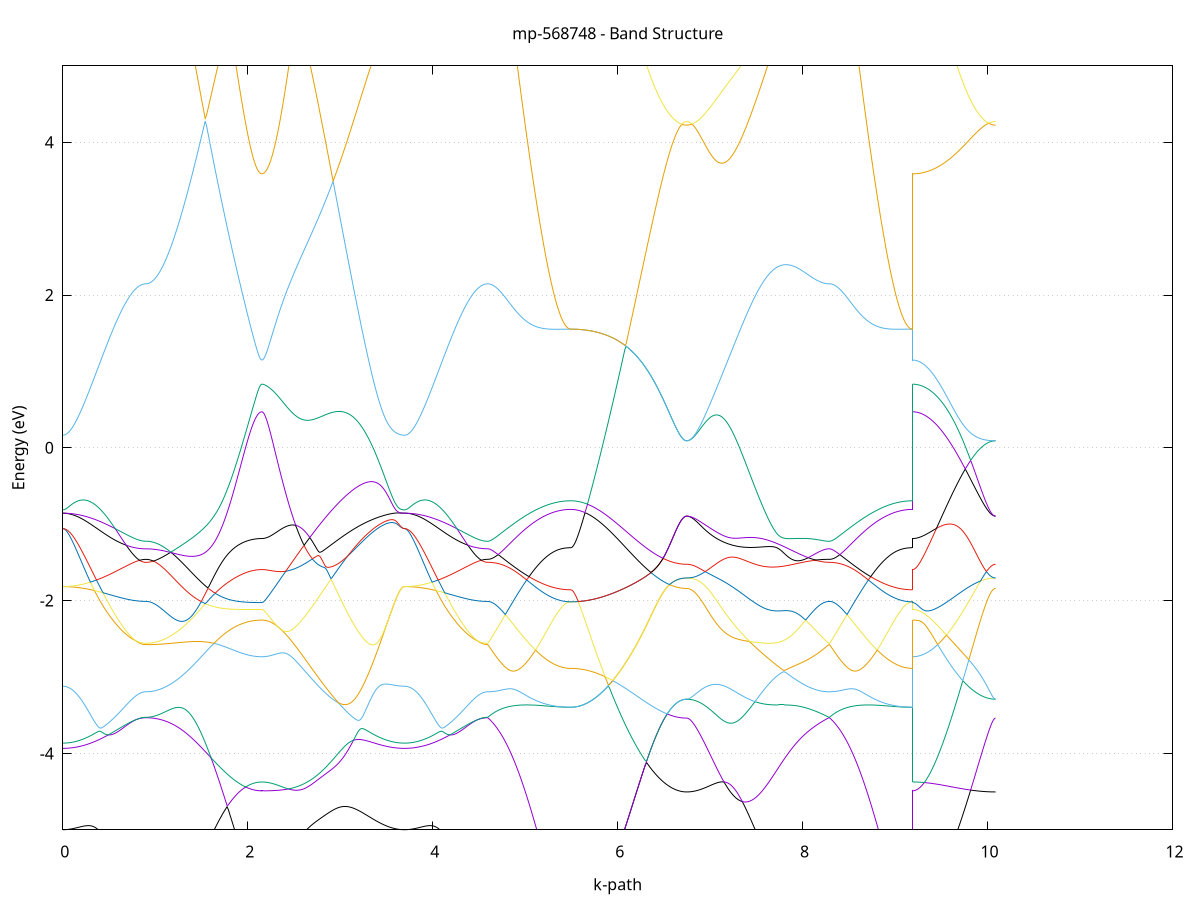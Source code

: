 set title 'mp-568748 - Band Structure'
set xlabel 'k-path'
set ylabel 'Energy (eV)'
set grid y
set yrange [-5:5]
set terminal png size 800,600
set output 'mp-568748_bands_gnuplot.png'
plot '-' using 1:2 with lines notitle, '-' using 1:2 with lines notitle, '-' using 1:2 with lines notitle, '-' using 1:2 with lines notitle, '-' using 1:2 with lines notitle, '-' using 1:2 with lines notitle, '-' using 1:2 with lines notitle, '-' using 1:2 with lines notitle, '-' using 1:2 with lines notitle, '-' using 1:2 with lines notitle, '-' using 1:2 with lines notitle, '-' using 1:2 with lines notitle, '-' using 1:2 with lines notitle, '-' using 1:2 with lines notitle, '-' using 1:2 with lines notitle, '-' using 1:2 with lines notitle, '-' using 1:2 with lines notitle, '-' using 1:2 with lines notitle, '-' using 1:2 with lines notitle, '-' using 1:2 with lines notitle, '-' using 1:2 with lines notitle, '-' using 1:2 with lines notitle, '-' using 1:2 with lines notitle, '-' using 1:2 with lines notitle, '-' using 1:2 with lines notitle, '-' using 1:2 with lines notitle, '-' using 1:2 with lines notitle, '-' using 1:2 with lines notitle, '-' using 1:2 with lines notitle, '-' using 1:2 with lines notitle, '-' using 1:2 with lines notitle, '-' using 1:2 with lines notitle
0.000000 -54.261524
0.009990 -54.261424
0.019980 -54.261424
0.029970 -54.261324
0.039959 -54.261224
0.049949 -54.261024
0.059939 -54.260824
0.069929 -54.260624
0.079919 -54.260324
0.089909 -54.260124
0.099898 -54.259824
0.109888 -54.259424
0.119878 -54.259024
0.129868 -54.258624
0.139858 -54.258224
0.149848 -54.257824
0.159837 -54.257324
0.169827 -54.256724
0.179817 -54.256224
0.189807 -54.255624
0.199797 -54.254924
0.209787 -54.254324
0.219777 -54.253624
0.229766 -54.252924
0.239756 -54.252124
0.249746 -54.251324
0.259736 -54.250524
0.269726 -54.249724
0.279716 -54.248824
0.289705 -54.247924
0.299695 -54.247024
0.309685 -54.246024
0.319675 -54.245124
0.329665 -54.244024
0.339655 -54.243024
0.349644 -54.241924
0.359634 -54.240824
0.369624 -54.239724
0.379614 -54.238624
0.389604 -54.237424
0.399594 -54.236224
0.409584 -54.235024
0.419573 -54.233724
0.429563 -54.232424
0.439553 -54.231124
0.449543 -54.229824
0.459533 -54.228524
0.469523 -54.227124
0.479512 -54.225724
0.489502 -54.224324
0.499492 -54.222824
0.509482 -54.221424
0.519472 -54.219924
0.529462 -54.218424
0.539451 -54.216924
0.549441 -54.215324
0.559431 -54.213824
0.569421 -54.212224
0.579411 -54.210624
0.589401 -54.209024
0.599391 -54.207424
0.609380 -54.205824
0.619370 -54.204124
0.629360 -54.202524
0.639350 -54.200824
0.649340 -54.199224
0.659330 -54.197524
0.669319 -54.195824
0.679309 -54.194224
0.689299 -54.192524
0.699289 -54.190824
0.709279 -54.189124
0.719269 -54.187524
0.729259 -54.185824
0.739248 -54.184224
0.749238 -54.182624
0.759228 -54.181024
0.769218 -54.179524
0.779208 -54.178024
0.789198 -54.176524
0.799187 -54.175124
0.809177 -54.173824
0.819167 -54.172624
0.829157 -54.171424
0.839147 -54.170424
0.849137 -54.169424
0.859126 -54.168724
0.869116 -54.168024
0.879106 -54.167624
0.889096 -54.167324
0.899086 -54.167224
0.899086 -54.167224
0.913011 -54.167224
0.926937 -54.167224
0.940862 -54.167124
0.954787 -54.167124
0.968713 -54.167024
0.982638 -54.166924
0.996564 -54.166824
1.010489 -54.166724
1.024414 -54.166624
1.038340 -54.166424
1.052265 -54.166224
1.066191 -54.166124
1.080116 -54.165924
1.094041 -54.165724
1.107967 -54.165524
1.121892 -54.165224
1.135817 -54.165024
1.149743 -54.164724
1.163668 -54.164524
1.177594 -54.164224
1.191519 -54.163924
1.205444 -54.163624
1.219370 -54.163324
1.233295 -54.163024
1.247221 -54.162624
1.261146 -54.162324
1.275071 -54.161924
1.288997 -54.161624
1.302922 -54.161224
1.316848 -54.160824
1.330773 -54.160424
1.344698 -54.160124
1.358624 -54.159724
1.372549 -54.159324
1.386475 -54.158924
1.400400 -54.158524
1.414325 -54.158024
1.428251 -54.157624
1.442176 -54.157224
1.456101 -54.156824
1.470027 -54.156524
1.483952 -54.156124
1.497878 -54.155824
1.511803 -54.155524
1.525728 -54.155424
1.539654 -54.155524
1.553579 -54.156224
1.567505 -54.158124
1.581430 -54.161024
1.595355 -54.164524
1.609281 -54.168224
1.623206 -54.171924
1.637132 -54.175724
1.651057 -54.179524
1.664982 -54.183224
1.678908 -54.186924
1.692833 -54.190624
1.706759 -54.194224
1.720684 -54.197724
1.734609 -54.201224
1.748535 -54.204624
1.762460 -54.208024
1.776386 -54.211324
1.790311 -54.214524
1.804236 -54.217624
1.818162 -54.220624
1.832087 -54.223524
1.846012 -54.226324
1.859938 -54.229024
1.873863 -54.231624
1.887789 -54.234224
1.901714 -54.236624
1.915639 -54.238824
1.929565 -54.241024
1.943490 -54.243124
1.957416 -54.245024
1.971341 -54.246824
1.985266 -54.248524
1.999192 -54.250124
2.013117 -54.251524
2.027043 -54.252824
2.040968 -54.254024
2.054893 -54.255024
2.068819 -54.255924
2.082744 -54.256624
2.096670 -54.257324
2.110595 -54.257724
2.124520 -54.258124
2.138446 -54.258324
2.152371 -54.258424
2.152371 -54.258424
2.164421 -54.258624
2.176472 -54.258824
2.188522 -54.259124
2.200572 -54.259224
2.212622 -54.259324
2.224672 -54.259324
2.236723 -54.259324
2.248773 -54.259224
2.260823 -54.259024
2.272873 -54.258724
2.284923 -54.258424
2.296974 -54.258024
2.309024 -54.257624
2.321074 -54.257124
2.333124 -54.256524
2.345174 -54.255824
2.357225 -54.255124
2.369275 -54.254324
2.381325 -54.253524
2.393375 -54.252524
2.405425 -54.251624
2.417476 -54.250524
2.429526 -54.249424
2.441576 -54.248224
2.453626 -54.247024
2.465676 -54.245724
2.477727 -54.244424
2.489777 -54.243024
2.501827 -54.241524
2.513877 -54.240024
2.525927 -54.238424
2.537978 -54.236824
2.550028 -54.235124
2.562078 -54.233324
2.574128 -54.231624
2.586179 -54.229724
2.598229 -54.227824
2.610279 -54.225924
2.622329 -54.223924
2.634379 -54.221924
2.646430 -54.219824
2.658480 -54.217724
2.670530 -54.215524
2.682580 -54.213324
2.694630 -54.211124
2.706681 -54.208824
2.718731 -54.206524
2.730781 -54.204224
2.742831 -54.201824
2.754881 -54.199524
2.766932 -54.199124
2.778982 -54.200424
2.791032 -54.201724
2.803082 -54.203024
2.815132 -54.204424
2.827183 -54.205724
2.839233 -54.207024
2.851283 -54.208324
2.863333 -54.209724
2.875383 -54.211024
2.887434 -54.212324
2.899484 -54.213524
2.911534 -54.214824
2.923584 -54.216124
2.935635 -54.217324
2.947685 -54.218624
2.959735 -54.219824
2.971785 -54.221024
2.983835 -54.222224
2.995886 -54.223424
3.007936 -54.224624
3.019986 -54.225824
3.032036 -54.226924
3.044086 -54.228124
3.056137 -54.229224
3.068187 -54.230324
3.080237 -54.231424
3.092287 -54.232524
3.104337 -54.233624
3.116388 -54.234624
3.128438 -54.235724
3.140488 -54.236724
3.152538 -54.237724
3.164588 -54.238724
3.176639 -54.239724
3.188689 -54.240624
3.200739 -54.241524
3.212789 -54.242524
3.224839 -54.243424
3.236890 -54.244224
3.248940 -54.245124
3.260990 -54.245924
3.273040 -54.246724
3.285091 -54.247524
3.297141 -54.248324
3.309191 -54.249124
3.321241 -54.249824
3.333291 -54.250524
3.345342 -54.251224
3.357392 -54.251924
3.369442 -54.252624
3.381492 -54.253224
3.393542 -54.253824
3.405593 -54.254424
3.417643 -54.255024
3.429693 -54.255524
3.441743 -54.256024
3.453793 -54.256524
3.465844 -54.257024
3.477894 -54.257424
3.489944 -54.257824
3.501994 -54.258224
3.514044 -54.258624
3.526095 -54.259024
3.538145 -54.259324
3.550195 -54.259624
3.562245 -54.259924
3.574295 -54.260124
3.586346 -54.260424
3.598396 -54.260624
3.610446 -54.260824
3.622496 -54.261024
3.634546 -54.261124
3.646597 -54.261224
3.658647 -54.261324
3.670697 -54.261424
3.682747 -54.261424
3.694798 -54.261524
3.694798 -54.261524
3.701933 -54.261424
3.709069 -54.261424
3.716204 -54.261424
3.723340 -54.261324
3.730476 -54.261224
3.737611 -54.261224
3.744747 -54.261024
3.751882 -54.260924
3.759018 -54.260824
3.766154 -54.260624
3.773289 -54.260524
3.780425 -54.260324
3.787560 -54.260124
3.794696 -54.259824
3.801832 -54.259624
3.808967 -54.259324
3.816103 -54.259124
3.823238 -54.258824
3.830374 -54.258524
3.837510 -54.258224
3.844645 -54.257824
3.851781 -54.257524
3.858916 -54.257124
3.866052 -54.256724
3.873188 -54.256324
3.880323 -54.255924
3.887459 -54.255524
3.894594 -54.255024
3.901730 -54.254624
3.908866 -54.254124
3.916001 -54.253624
3.923137 -54.253124
3.930272 -54.252524
3.937408 -54.252024
3.944544 -54.251424
3.951679 -54.250924
3.958815 -54.250324
3.965950 -54.249724
3.973086 -54.249124
3.980222 -54.248424
3.987357 -54.247824
3.994493 -54.247124
4.001628 -54.246424
4.008764 -54.245724
4.015900 -54.245024
4.023035 -54.244324
4.030171 -54.243624
4.037306 -54.242824
4.044442 -54.242024
4.051578 -54.241324
4.058713 -54.240524
4.065849 -54.239724
4.072984 -54.238924
4.080120 -54.238024
4.087256 -54.237224
4.094391 -54.236324
4.101527 -54.235524
4.108662 -54.234624
4.115798 -54.233724
4.122934 -54.232824
4.130069 -54.231824
4.137205 -54.230924
4.144340 -54.230024
4.151476 -54.229024
4.158612 -54.228024
4.165747 -54.227024
4.172883 -54.226124
4.180018 -54.225024
4.187154 -54.224024
4.194290 -54.223024
4.201425 -54.222024
4.208561 -54.220924
4.215696 -54.219924
4.222832 -54.218824
4.229968 -54.217724
4.237103 -54.216624
4.244239 -54.215524
4.251374 -54.214424
4.258510 -54.213324
4.265646 -54.212224
4.272781 -54.211124
4.279917 -54.209924
4.287052 -54.208824
4.294188 -54.207624
4.301324 -54.206524
4.308459 -54.205324
4.315595 -54.204224
4.322730 -54.203024
4.329866 -54.201824
4.337002 -54.200624
4.344137 -54.199524
4.351273 -54.198324
4.358408 -54.197124
4.365544 -54.195924
4.372680 -54.194724
4.379815 -54.193524
4.386951 -54.192424
4.394087 -54.191224
4.401222 -54.190024
4.408358 -54.188824
4.415493 -54.187724
4.422629 -54.186524
4.429765 -54.185424
4.436900 -54.184224
4.444036 -54.183124
4.451171 -54.182024
4.458307 -54.180924
4.465443 -54.179824
4.472578 -54.178724
4.479714 -54.177724
4.486849 -54.176724
4.493985 -54.175724
4.501121 -54.174824
4.508256 -54.173924
4.515392 -54.173124
4.522527 -54.172324
4.529663 -54.171524
4.536799 -54.170824
4.543934 -54.170224
4.551070 -54.169624
4.558205 -54.169124
4.565341 -54.168824
4.572477 -54.168424
4.579612 -54.168224
4.586748 -54.168124
4.593883 -54.168024
4.593883 -54.168024
4.603873 -54.168924
4.613863 -54.170924
4.623853 -54.173324
4.633843 -54.175924
4.643833 -54.178524
4.653822 -54.181124
4.663812 -54.183724
4.673802 -54.186424
4.683792 -54.189124
4.693782 -54.191724
4.703772 -54.194424
4.713761 -54.197124
4.723751 -54.199724
4.733741 -54.202424
4.743731 -54.205024
4.753721 -54.207624
4.763711 -54.210324
4.773701 -54.212924
4.783690 -54.215524
4.793680 -54.218024
4.803670 -54.220624
4.813660 -54.223124
4.823650 -54.225724
4.833640 -54.228224
4.843629 -54.230724
4.853619 -54.233224
4.863609 -54.235624
4.873599 -54.238024
4.883589 -54.240524
4.893579 -54.242824
4.903568 -54.245224
4.913558 -54.247624
4.923548 -54.249924
4.933538 -54.252224
4.943528 -54.254424
4.953518 -54.256724
4.963508 -54.258924
4.973497 -54.261124
4.983487 -54.263224
4.993477 -54.265424
5.003467 -54.267524
5.013457 -54.269524
5.023447 -54.271624
5.033436 -54.273624
5.043426 -54.275524
5.053416 -54.277524
5.063406 -54.279424
5.073396 -54.281224
5.083386 -54.283124
5.093375 -54.284924
5.103365 -54.286624
5.113355 -54.288424
5.123345 -54.290024
5.133335 -54.291724
5.143325 -54.293324
5.153315 -54.294824
5.163304 -54.296424
5.173294 -54.297924
5.183284 -54.299324
5.193274 -54.300724
5.203264 -54.302124
5.213254 -54.303424
5.223243 -54.304724
5.233233 -54.305924
5.243223 -54.307124
5.253213 -54.308324
5.263203 -54.309424
5.273193 -54.310524
5.283182 -54.311524
5.293172 -54.312424
5.303162 -54.313424
5.313152 -54.314324
5.323142 -54.315124
5.333132 -54.315924
5.343122 -54.316624
5.353111 -54.317324
5.363101 -54.318024
5.373091 -54.318624
5.383081 -54.319124
5.393071 -54.319624
5.403061 -54.320124
5.413050 -54.320524
5.423040 -54.320924
5.433030 -54.321224
5.443020 -54.321424
5.453010 -54.321624
5.463000 -54.321824
5.472989 -54.321924
5.482979 -54.322024
5.492969 -54.322024
5.492969 -54.322024
5.506895 -54.322024
5.520820 -54.322024
5.534745 -54.321924
5.548671 -54.321924
5.562596 -54.321824
5.576522 -54.321724
5.590447 -54.321624
5.604372 -54.321424
5.618298 -54.321324
5.632223 -54.321124
5.646148 -54.320924
5.660074 -54.320724
5.673999 -54.320524
5.687925 -54.320224
5.701850 -54.319924
5.715775 -54.319724
5.729701 -54.319424
5.743626 -54.319124
5.757552 -54.318724
5.771477 -54.318424
5.785402 -54.318024
5.799328 -54.317724
5.813253 -54.317324
5.827179 -54.316924
5.841104 -54.316524
5.855029 -54.316024
5.868955 -54.315624
5.882880 -54.315224
5.896806 -54.314724
5.910731 -54.314224
5.924656 -54.313824
5.938582 -54.313324
5.952507 -54.312824
5.966433 -54.312324
5.980358 -54.311824
5.994283 -54.311224
6.008209 -54.310724
6.022134 -54.310224
6.036059 -54.309724
6.049985 -54.309124
6.063910 -54.308624
6.077836 -54.308124
6.091761 -54.307524
6.105686 -54.307024
6.119612 -54.306424
6.133537 -54.305924
6.147463 -54.305324
6.161388 -54.304824
6.175313 -54.304224
6.189239 -54.303724
6.203164 -54.303224
6.217090 -54.302624
6.231015 -54.302124
6.244940 -54.301624
6.258866 -54.301124
6.272791 -54.300624
6.286717 -54.300124
6.300642 -54.299624
6.314567 -54.299124
6.328493 -54.298624
6.342418 -54.298124
6.356343 -54.297724
6.370269 -54.297224
6.384194 -54.296824
6.398120 -54.296424
6.412045 -54.295924
6.425970 -54.295524
6.439896 -54.295224
6.453821 -54.294824
6.467747 -54.294424
6.481672 -54.294124
6.495597 -54.293824
6.509523 -54.293424
6.523448 -54.293124
6.537374 -54.292924
6.551299 -54.292624
6.565224 -54.292324
6.579150 -54.292124
6.593075 -54.291924
6.607001 -54.291724
6.620926 -54.291524
6.634851 -54.291424
6.648777 -54.291224
6.662702 -54.291124
6.676627 -54.291024
6.690553 -54.290924
6.704478 -54.290824
6.718404 -54.290824
6.732329 -54.290824
6.746254 -54.290824
6.746254 -54.290824
6.758305 -54.290724
6.770355 -54.290724
6.782405 -54.290724
6.794455 -54.290624
6.806505 -54.290624
6.818556 -54.290524
6.830606 -54.290424
6.842656 -54.290324
6.854706 -54.290224
6.866757 -54.290124
6.878807 -54.289924
6.890857 -54.289824
6.902907 -54.289624
6.914957 -54.289424
6.927008 -54.289224
6.939058 -54.289024
6.951108 -54.288824
6.963158 -54.288524
6.975208 -54.288224
6.987259 -54.288024
6.999309 -54.287724
7.011359 -54.287424
7.023409 -54.287124
7.035459 -54.286724
7.047510 -54.286424
7.059560 -54.286024
7.071610 -54.285724
7.083660 -54.285324
7.095710 -54.284924
7.107761 -54.284424
7.119811 -54.284024
7.131861 -54.283524
7.143911 -54.283124
7.155961 -54.282624
7.168012 -54.282124
7.180062 -54.281624
7.192112 -54.281124
7.204162 -54.280524
7.216213 -54.280024
7.228263 -54.279424
7.240313 -54.278824
7.252363 -54.278224
7.264413 -54.277624
7.276464 -54.276924
7.288514 -54.276324
7.300564 -54.275624
7.312614 -54.274924
7.324664 -54.274224
7.336715 -54.273524
7.348765 -54.272724
7.360815 -54.272024
7.372865 -54.271224
7.384915 -54.270424
7.396966 -54.269624
7.409016 -54.268824
7.421066 -54.268024
7.433116 -54.267124
7.445166 -54.266224
7.457217 -54.265324
7.469267 -54.264424
7.481317 -54.263524
7.493367 -54.262624
7.505417 -54.261624
7.517468 -54.260624
7.529518 -54.259624
7.541568 -54.258624
7.553618 -54.257624
7.565668 -54.256624
7.577719 -54.255524
7.589769 -54.254424
7.601819 -54.253324
7.613869 -54.252224
7.625920 -54.251124
7.637970 -54.249924
7.650020 -54.248724
7.662070 -54.247624
7.674120 -54.246424
7.686171 -54.245124
7.698221 -54.243924
7.710271 -54.242624
7.722321 -54.241424
7.734371 -54.240124
7.746422 -54.238824
7.758472 -54.237524
7.770522 -54.236124
7.782572 -54.234824
7.794622 -54.233424
7.806673 -54.232024
7.818723 -54.230624
7.830773 -54.229224
7.842823 -54.227724
7.854873 -54.226324
7.866924 -54.224824
7.878974 -54.223324
7.891024 -54.221824
7.903074 -54.220324
7.915124 -54.218824
7.927175 -54.217224
7.939225 -54.215624
7.951275 -54.214124
7.963325 -54.212524
7.975376 -54.210924
7.987426 -54.209224
7.999476 -54.207624
8.011526 -54.205924
8.023576 -54.204324
8.035627 -54.202624
8.047677 -54.200924
8.059727 -54.199224
8.071777 -54.197524
8.083827 -54.195824
8.095878 -54.194024
8.107928 -54.192324
8.119978 -54.190524
8.132028 -54.188824
8.144078 -54.187024
8.156129 -54.185224
8.168179 -54.183424
8.180229 -54.181624
8.192279 -54.179824
8.204329 -54.178124
8.216380 -54.176324
8.228430 -54.174524
8.240480 -54.172824
8.252530 -54.171124
8.264580 -54.169624
8.276631 -54.168524
8.288681 -54.168024
8.288681 -54.167224
8.295816 -54.167824
8.302952 -54.169224
8.310088 -54.170924
8.317223 -54.172624
8.324359 -54.174524
8.331494 -54.176424
8.338630 -54.178324
8.345766 -54.180224
8.352901 -54.182124
8.360037 -54.184024
8.367172 -54.185924
8.374308 -54.187824
8.381444 -54.189724
8.388579 -54.191724
8.395715 -54.193624
8.402851 -54.195524
8.409986 -54.197424
8.417122 -54.199324
8.424257 -54.201224
8.431393 -54.203124
8.438529 -54.205024
8.445664 -54.206824
8.452800 -54.208724
8.459935 -54.210624
8.467071 -54.212424
8.474207 -54.214324
8.481342 -54.216124
8.488478 -54.218024
8.495613 -54.219824
8.502749 -54.221624
8.509885 -54.223524
8.517020 -54.225324
8.524156 -54.227124
8.531291 -54.228924
8.538427 -54.230624
8.545563 -54.232424
8.552698 -54.234224
8.559834 -54.235924
8.566969 -54.237724
8.574105 -54.239424
8.581241 -54.241124
8.588376 -54.242824
8.595512 -54.244524
8.602647 -54.246224
8.609783 -54.247924
8.616919 -54.249524
8.624054 -54.251224
8.631190 -54.252824
8.638325 -54.254424
8.645461 -54.256024
8.652597 -54.257624
8.659732 -54.259224
8.666868 -54.260824
8.674003 -54.262324
8.681139 -54.263824
8.688275 -54.265424
8.695410 -54.266924
8.702546 -54.268324
8.709681 -54.269824
8.716817 -54.271324
8.723953 -54.272724
8.731088 -54.274124
8.738224 -54.275524
8.745359 -54.276924
8.752495 -54.278324
8.759631 -54.279624
8.766766 -54.281024
8.773902 -54.282324
8.781037 -54.283624
8.788173 -54.284924
8.795309 -54.286124
8.802444 -54.287424
8.809580 -54.288624
8.816715 -54.289824
8.823851 -54.291024
8.830987 -54.292124
8.838122 -54.293324
8.845258 -54.294424
8.852393 -54.295524
8.859529 -54.296624
8.866665 -54.297724
8.873800 -54.298724
8.880936 -54.299724
8.888071 -54.300724
8.895207 -54.301724
8.902343 -54.302724
8.909478 -54.303624
8.916614 -54.304524
8.923749 -54.305424
8.930885 -54.306324
8.938021 -54.307124
8.945156 -54.308024
8.952292 -54.308824
8.959427 -54.309524
8.966563 -54.310324
8.973699 -54.311024
8.980834 -54.311824
8.987970 -54.312424
8.995105 -54.313124
9.002241 -54.313824
9.009377 -54.314424
9.016512 -54.315024
9.023648 -54.315524
9.030783 -54.316124
9.037919 -54.316624
9.045055 -54.317124
9.052190 -54.317624
9.059326 -54.318124
9.066461 -54.318524
9.073597 -54.318924
9.080733 -54.319324
9.087868 -54.319624
9.095004 -54.320024
9.102139 -54.320324
9.109275 -54.320624
9.116411 -54.320824
9.123546 -54.321024
9.130682 -54.321324
9.137817 -54.321424
9.144953 -54.321624
9.152089 -54.321724
9.159224 -54.321824
9.166360 -54.321924
9.173495 -54.322024
9.180631 -54.322024
9.187767 -54.322024
9.187767 -54.258424
9.194902 -54.258424
9.202038 -54.258424
9.209174 -54.258424
9.216309 -54.258424
9.223445 -54.258424
9.230580 -54.258424
9.237716 -54.258424
9.244852 -54.258424
9.251987 -54.258424
9.259123 -54.258424
9.266258 -54.258424
9.273394 -54.258424
9.280530 -54.258424
9.287665 -54.258424
9.294801 -54.258424
9.301936 -54.258424
9.309072 -54.258424
9.316208 -54.258424
9.323343 -54.258424
9.330479 -54.258424
9.337614 -54.258424
9.344750 -54.258424
9.351886 -54.258424
9.359021 -54.258424
9.366157 -54.258324
9.373292 -54.258324
9.380428 -54.258324
9.387564 -54.258324
9.394699 -54.258324
9.401835 -54.258324
9.408970 -54.258324
9.416106 -54.258324
9.423242 -54.258324
9.430377 -54.258324
9.437513 -54.258324
9.444648 -54.258324
9.451784 -54.258324
9.458920 -54.258324
9.466055 -54.258324
9.473191 -54.258324
9.480326 -54.258324
9.487462 -54.258324
9.494598 -54.258324
9.501733 -54.258324
9.508869 -54.258324
9.516004 -54.258324
9.523140 -54.258324
9.530276 -54.258324
9.537411 -54.258324
9.544547 -54.258324
9.551682 -54.258324
9.558818 -54.258324
9.565954 -54.258324
9.573089 -54.258324
9.580225 -54.258324
9.587360 -54.258324
9.594496 -54.258324
9.601632 -54.258324
9.608767 -54.258324
9.615903 -54.258324
9.623038 -54.258324
9.630174 -54.258324
9.637310 -54.258324
9.644445 -54.258324
9.651581 -54.258324
9.658716 -54.258324
9.665852 -54.258324
9.672988 -54.258324
9.680123 -54.258324
9.687259 -54.258324
9.694394 -54.258324
9.701530 -54.258224
9.708666 -54.258324
9.715801 -54.259524
9.722937 -54.260624
9.730072 -54.261724
9.737208 -54.262824
9.744344 -54.263924
9.751479 -54.265024
9.758615 -54.266124
9.765750 -54.267124
9.772886 -54.268124
9.780022 -54.269124
9.787157 -54.270124
9.794293 -54.271024
9.801428 -54.271924
9.808564 -54.272924
9.815700 -54.273724
9.822835 -54.274624
9.829971 -54.275524
9.837106 -54.276324
9.844242 -54.277124
9.851378 -54.277924
9.858513 -54.278624
9.865649 -54.279424
9.872784 -54.280124
9.879920 -54.280824
9.887056 -54.281424
9.894191 -54.282124
9.901327 -54.282724
9.908462 -54.283324
9.915598 -54.283924
9.922734 -54.284524
9.929869 -54.285024
9.937005 -54.285524
9.944140 -54.286024
9.951276 -54.286524
9.958412 -54.286924
9.965547 -54.287324
9.972683 -54.287724
9.979818 -54.288124
9.986954 -54.288424
9.994090 -54.288724
10.001225 -54.289024
10.008361 -54.289324
10.015497 -54.289624
10.022632 -54.289824
10.029768 -54.290024
10.036903 -54.290224
10.044039 -54.290324
10.051175 -54.290524
10.058310 -54.290624
10.065446 -54.290624
10.072581 -54.290724
10.079717 -54.290724
10.086853 -54.290824
e
0.000000 -54.261424
0.009990 -54.261424
0.019980 -54.261324
0.029970 -54.261224
0.039959 -54.261124
0.049949 -54.261024
0.059939 -54.260824
0.069929 -54.260624
0.079919 -54.260324
0.089909 -54.260024
0.099898 -54.259724
0.109888 -54.259324
0.119878 -54.258924
0.129868 -54.258424
0.139858 -54.258024
0.149848 -54.257424
0.159837 -54.256924
0.169827 -54.256324
0.179817 -54.255724
0.189807 -54.255024
0.199797 -54.254424
0.209787 -54.253624
0.219777 -54.252924
0.229766 -54.252124
0.239756 -54.251324
0.249746 -54.250424
0.259736 -54.249524
0.269726 -54.248624
0.279716 -54.247624
0.289705 -54.246724
0.299695 -54.245724
0.309685 -54.244624
0.319675 -54.243524
0.329665 -54.242424
0.339655 -54.241324
0.349644 -54.240124
0.359634 -54.239024
0.369624 -54.237724
0.379614 -54.236524
0.389604 -54.235224
0.399594 -54.233924
0.409584 -54.232624
0.419573 -54.231224
0.429563 -54.229924
0.439553 -54.228524
0.449543 -54.227024
0.459533 -54.225624
0.469523 -54.224124
0.479512 -54.222624
0.489502 -54.221124
0.499492 -54.219624
0.509482 -54.218024
0.519472 -54.216424
0.529462 -54.214824
0.539451 -54.213224
0.549441 -54.211624
0.559431 -54.209924
0.569421 -54.208324
0.579411 -54.206624
0.589401 -54.204924
0.599391 -54.203224
0.609380 -54.201524
0.619370 -54.199824
0.629360 -54.198024
0.639350 -54.196324
0.649340 -54.194524
0.659330 -54.192824
0.669319 -54.191124
0.679309 -54.189324
0.689299 -54.187624
0.699289 -54.185824
0.709279 -54.184124
0.719269 -54.182424
0.729259 -54.180724
0.739248 -54.179024
0.749238 -54.177424
0.759228 -54.175724
0.769218 -54.174124
0.779208 -54.172624
0.789198 -54.171124
0.799187 -54.169724
0.809177 -54.168324
0.819167 -54.167024
0.829157 -54.165924
0.839147 -54.164824
0.849137 -54.163924
0.859126 -54.163124
0.869116 -54.162424
0.879106 -54.161924
0.889096 -54.161724
0.899086 -54.161624
0.899086 -54.161624
0.913011 -54.161624
0.926937 -54.161524
0.940862 -54.161524
0.954787 -54.161424
0.968713 -54.161424
0.982638 -54.161324
0.996564 -54.161224
1.010489 -54.161124
1.024414 -54.160924
1.038340 -54.160824
1.052265 -54.160624
1.066191 -54.160424
1.080116 -54.160224
1.094041 -54.160024
1.107967 -54.159824
1.121892 -54.159624
1.135817 -54.159324
1.149743 -54.159024
1.163668 -54.158824
1.177594 -54.158524
1.191519 -54.158224
1.205444 -54.157824
1.219370 -54.157524
1.233295 -54.157224
1.247221 -54.156824
1.261146 -54.156524
1.275071 -54.156124
1.288997 -54.155724
1.302922 -54.155324
1.316848 -54.154924
1.330773 -54.154524
1.344698 -54.154124
1.358624 -54.153724
1.372549 -54.153324
1.386475 -54.152824
1.400400 -54.152424
1.414325 -54.151924
1.428251 -54.151524
1.442176 -54.151024
1.456101 -54.150624
1.470027 -54.150124
1.483952 -54.149724
1.497878 -54.149224
1.511803 -54.148824
1.525728 -54.148324
1.539654 -54.147824
1.553579 -54.150924
1.567505 -54.154924
1.581430 -54.158924
1.595355 -54.162924
1.609281 -54.166824
1.623206 -54.170824
1.637132 -54.174624
1.651057 -54.178524
1.664982 -54.182324
1.678908 -54.186024
1.692833 -54.189724
1.706759 -54.193424
1.720684 -54.197024
1.734609 -54.200524
1.748535 -54.203924
1.762460 -54.207324
1.776386 -54.210624
1.790311 -54.213824
1.804236 -54.216924
1.818162 -54.219924
1.832087 -54.222924
1.846012 -54.225724
1.859938 -54.228424
1.873863 -54.231124
1.887789 -54.233624
1.901714 -54.236024
1.915639 -54.238324
1.929565 -54.240524
1.943490 -54.242524
1.957416 -54.244524
1.971341 -54.246324
1.985266 -54.248024
1.999192 -54.249524
2.013117 -54.251024
2.027043 -54.252324
2.040968 -54.253524
2.054893 -54.254524
2.068819 -54.255424
2.082744 -54.256224
2.096670 -54.256824
2.110595 -54.257324
2.124520 -54.257624
2.138446 -54.257824
2.152371 -54.257924
2.152371 -54.257924
2.164421 -54.257624
2.176472 -54.257124
2.188522 -54.256624
2.200572 -54.255924
2.212622 -54.255224
2.224672 -54.254524
2.236723 -54.253624
2.248773 -54.252724
2.260823 -54.251724
2.272873 -54.250724
2.284923 -54.249624
2.296974 -54.248424
2.309024 -54.247124
2.321074 -54.245824
2.333124 -54.244524
2.345174 -54.243124
2.357225 -54.241624
2.369275 -54.240024
2.381325 -54.238424
2.393375 -54.236724
2.405425 -54.235024
2.417476 -54.233224
2.429526 -54.231424
2.441576 -54.229524
2.453626 -54.227624
2.465676 -54.225624
2.477727 -54.223524
2.489777 -54.221424
2.501827 -54.219324
2.513877 -54.217124
2.525927 -54.214824
2.537978 -54.212524
2.550028 -54.210224
2.562078 -54.207924
2.574128 -54.205524
2.586179 -54.203024
2.598229 -54.200624
2.610279 -54.198124
2.622329 -54.195624
2.634379 -54.193224
2.646430 -54.191024
2.658480 -54.189424
2.670530 -54.189224
2.682580 -54.190024
2.694630 -54.191124
2.706681 -54.192324
2.718731 -54.193624
2.730781 -54.194924
2.742831 -54.196224
2.754881 -54.197524
2.766932 -54.196824
2.778982 -54.196524
2.791032 -54.197924
2.803082 -54.199424
2.815132 -54.200824
2.827183 -54.202224
2.839233 -54.203624
2.851283 -54.205024
2.863333 -54.206424
2.875383 -54.207824
2.887434 -54.209124
2.899484 -54.210524
2.911534 -54.211924
2.923584 -54.213224
2.935635 -54.214524
2.947685 -54.215824
2.959735 -54.217224
2.971785 -54.218524
2.983835 -54.219724
2.995886 -54.221024
3.007936 -54.222324
3.019986 -54.223524
3.032036 -54.224724
3.044086 -54.226024
3.056137 -54.227224
3.068187 -54.228324
3.080237 -54.229524
3.092287 -54.230724
3.104337 -54.231824
3.116388 -54.232924
3.128438 -54.234024
3.140488 -54.235124
3.152538 -54.236224
3.164588 -54.237224
3.176639 -54.238324
3.188689 -54.239324
3.200739 -54.240324
3.212789 -54.241324
3.224839 -54.242224
3.236890 -54.243124
3.248940 -54.244124
3.260990 -54.245024
3.273040 -54.245824
3.285091 -54.246724
3.297141 -54.247524
3.309191 -54.248324
3.321241 -54.249124
3.333291 -54.249924
3.345342 -54.250624
3.357392 -54.251324
3.369442 -54.252024
3.381492 -54.252724
3.393542 -54.253424
3.405593 -54.254024
3.417643 -54.254624
3.429693 -54.255224
3.441743 -54.255724
3.453793 -54.256324
3.465844 -54.256824
3.477894 -54.257224
3.489944 -54.257724
3.501994 -54.258124
3.514044 -54.258524
3.526095 -54.258924
3.538145 -54.259224
3.550195 -54.259624
3.562245 -54.259924
3.574295 -54.260124
3.586346 -54.260424
3.598396 -54.260624
3.610446 -54.260824
3.622496 -54.260924
3.634546 -54.261124
3.646597 -54.261224
3.658647 -54.261324
3.670697 -54.261324
3.682747 -54.261424
3.694798 -54.261424
3.694798 -54.261424
3.701933 -54.261424
3.709069 -54.261324
3.716204 -54.261324
3.723340 -54.261224
3.730476 -54.261124
3.737611 -54.261024
3.744747 -54.260924
3.751882 -54.260824
3.759018 -54.260624
3.766154 -54.260524
3.773289 -54.260324
3.780425 -54.260124
3.787560 -54.259824
3.794696 -54.259624
3.801832 -54.259324
3.808967 -54.259024
3.816103 -54.258724
3.823238 -54.258424
3.830374 -54.258124
3.837510 -54.257724
3.844645 -54.257424
3.851781 -54.257024
3.858916 -54.256624
3.866052 -54.256124
3.873188 -54.255724
3.880323 -54.255224
3.887459 -54.254824
3.894594 -54.254324
3.901730 -54.253824
3.908866 -54.253224
3.916001 -54.252724
3.923137 -54.252124
3.930272 -54.251524
3.937408 -54.250924
3.944544 -54.250324
3.951679 -54.249724
3.958815 -54.249024
3.965950 -54.248424
3.973086 -54.247724
3.980222 -54.247024
3.987357 -54.246324
3.994493 -54.245624
4.001628 -54.244824
4.008764 -54.244024
4.015900 -54.243324
4.023035 -54.242524
4.030171 -54.241724
4.037306 -54.240924
4.044442 -54.240024
4.051578 -54.239224
4.058713 -54.238324
4.065849 -54.237424
4.072984 -54.236524
4.080120 -54.235624
4.087256 -54.234724
4.094391 -54.233824
4.101527 -54.232824
4.108662 -54.231924
4.115798 -54.230924
4.122934 -54.229924
4.130069 -54.228924
4.137205 -54.227924
4.144340 -54.226924
4.151476 -54.225824
4.158612 -54.224824
4.165747 -54.223724
4.172883 -54.222724
4.180018 -54.221624
4.187154 -54.220524
4.194290 -54.219424
4.201425 -54.218324
4.208561 -54.217124
4.215696 -54.216024
4.222832 -54.214924
4.229968 -54.213724
4.237103 -54.212524
4.244239 -54.211424
4.251374 -54.210224
4.258510 -54.209024
4.265646 -54.207824
4.272781 -54.206624
4.279917 -54.205424
4.287052 -54.204224
4.294188 -54.203024
4.301324 -54.201724
4.308459 -54.200524
4.315595 -54.199324
4.322730 -54.198024
4.329866 -54.196824
4.337002 -54.195524
4.344137 -54.194324
4.351273 -54.193024
4.358408 -54.191824
4.365544 -54.190524
4.372680 -54.189224
4.379815 -54.188024
4.386951 -54.186724
4.394087 -54.185524
4.401222 -54.184224
4.408358 -54.183024
4.415493 -54.181824
4.422629 -54.180524
4.429765 -54.179324
4.436900 -54.178124
4.444036 -54.176924
4.451171 -54.175724
4.458307 -54.174624
4.465443 -54.173424
4.472578 -54.172324
4.479714 -54.171224
4.486849 -54.170124
4.493985 -54.169124
4.501121 -54.168124
4.508256 -54.167124
4.515392 -54.166224
4.522527 -54.165324
4.529663 -54.164524
4.536799 -54.163824
4.543934 -54.163124
4.551070 -54.162524
4.558205 -54.162024
4.565341 -54.161524
4.572477 -54.161224
4.579612 -54.160924
4.586748 -54.160824
4.593883 -54.160724
4.593883 -54.160724
4.603873 -54.159824
4.613863 -54.157824
4.623853 -54.155524
4.633843 -54.152924
4.643833 -54.150324
4.653822 -54.147724
4.663812 -54.145124
4.673802 -54.142424
4.683792 -54.140724
4.693782 -54.143224
4.703772 -54.145724
4.713761 -54.148224
4.723751 -54.150724
4.733741 -54.153224
4.743731 -54.155724
4.753721 -54.158124
4.763711 -54.160624
4.773701 -54.163024
4.783690 -54.165424
4.793680 -54.167824
4.803670 -54.170224
4.813660 -54.172624
4.823650 -54.175024
4.833640 -54.177324
4.843629 -54.179624
4.853619 -54.181924
4.863609 -54.184224
4.873599 -54.186524
4.883589 -54.188724
4.893579 -54.191024
4.903568 -54.193224
4.913558 -54.195424
4.923548 -54.197524
4.933538 -54.199724
4.943528 -54.201824
4.953518 -54.203924
4.963508 -54.205924
4.973497 -54.208024
4.983487 -54.210024
4.993477 -54.212024
5.003467 -54.213924
5.013457 -54.215824
5.023447 -54.217724
5.033436 -54.219624
5.043426 -54.221424
5.053416 -54.223224
5.063406 -54.225024
5.073396 -54.226724
5.083386 -54.228424
5.093375 -54.230124
5.103365 -54.231724
5.113355 -54.233324
5.123345 -54.234924
5.133335 -54.236424
5.143325 -54.237924
5.153315 -54.239424
5.163304 -54.240824
5.173294 -54.242224
5.183284 -54.243524
5.193274 -54.244824
5.203264 -54.246124
5.213254 -54.247324
5.223243 -54.248524
5.233233 -54.249724
5.243223 -54.250824
5.253213 -54.251924
5.263203 -54.252924
5.273193 -54.253924
5.283182 -54.254824
5.293172 -54.255724
5.303162 -54.256624
5.313152 -54.257424
5.323142 -54.258224
5.333132 -54.258924
5.343122 -54.259624
5.353111 -54.260324
5.363101 -54.260924
5.373091 -54.261424
5.383081 -54.261924
5.393071 -54.262424
5.403061 -54.262824
5.413050 -54.263224
5.423040 -54.263524
5.433030 -54.263824
5.443020 -54.264124
5.453010 -54.264324
5.463000 -54.264424
5.472989 -54.264524
5.482979 -54.264624
5.492969 -54.264624
5.492969 -54.264624
5.506895 -54.264624
5.520820 -54.264624
5.534745 -54.264624
5.548671 -54.264524
5.562596 -54.264424
5.576522 -54.264324
5.590447 -54.264224
5.604372 -54.264124
5.618298 -54.264024
5.632223 -54.263824
5.646148 -54.263624
5.660074 -54.263524
5.673999 -54.263324
5.687925 -54.263024
5.701850 -54.262824
5.715775 -54.262624
5.729701 -54.262324
5.743626 -54.262024
5.757552 -54.261724
5.771477 -54.261424
5.785402 -54.261124
5.799328 -54.260824
5.813253 -54.260524
5.827179 -54.260124
5.841104 -54.259824
5.855029 -54.259424
5.868955 -54.259024
5.882880 -54.258624
5.896806 -54.258224
5.910731 -54.257824
5.924656 -54.257424
5.938582 -54.257024
5.952507 -54.256524
5.966433 -54.256124
5.980358 -54.255624
5.994283 -54.255224
6.008209 -54.254724
6.022134 -54.254324
6.036059 -54.253824
6.049985 -54.253324
6.063910 -54.252924
6.077836 -54.252424
6.091761 -54.251924
6.105686 -54.251424
6.119612 -54.251024
6.133537 -54.250524
6.147463 -54.250024
6.161388 -54.249524
6.175313 -54.249024
6.189239 -54.248624
6.203164 -54.248124
6.217090 -54.247624
6.231015 -54.247224
6.244940 -54.246724
6.258866 -54.246324
6.272791 -54.245824
6.286717 -54.245424
6.300642 -54.244924
6.314567 -54.244524
6.328493 -54.244124
6.342418 -54.243724
6.356343 -54.243324
6.370269 -54.242924
6.384194 -54.242524
6.398120 -54.242124
6.412045 -54.241824
6.425970 -54.241424
6.439896 -54.241124
6.453821 -54.240824
6.467747 -54.240424
6.481672 -54.240124
6.495597 -54.239924
6.509523 -54.239624
6.523448 -54.240824
6.537374 -54.242824
6.551299 -54.244824
6.565224 -54.246624
6.579150 -54.248324
6.593075 -54.249824
6.607001 -54.251324
6.620926 -54.252624
6.634851 -54.253724
6.648777 -54.254824
6.662702 -54.255724
6.676627 -54.256424
6.690553 -54.257024
6.704478 -54.257624
6.718404 -54.257924
6.732329 -54.258124
6.746254 -54.258224
6.746254 -54.258224
6.758305 -54.258124
6.770355 -54.258024
6.782405 -54.257924
6.794455 -54.257624
6.806505 -54.257324
6.818556 -54.256924
6.830606 -54.256524
6.842656 -54.256024
6.854706 -54.255424
6.866757 -54.254724
6.878807 -54.254024
6.890857 -54.253224
6.902907 -54.252424
6.914957 -54.251524
6.927008 -54.250524
6.939058 -54.249524
6.951108 -54.248424
6.963158 -54.247224
6.975208 -54.246024
6.987259 -54.244724
6.999309 -54.243324
7.011359 -54.241924
7.023409 -54.240524
7.035459 -54.238924
7.047510 -54.237424
7.059560 -54.235724
7.071610 -54.234124
7.083660 -54.232624
7.095710 -54.231824
7.107761 -54.231324
7.119811 -54.230824
7.131861 -54.230424
7.143911 -54.229924
7.155961 -54.229524
7.168012 -54.229024
7.180062 -54.228524
7.192112 -54.228024
7.204162 -54.227524
7.216213 -54.226924
7.228263 -54.226424
7.240313 -54.225824
7.252363 -54.225224
7.264413 -54.224624
7.276464 -54.224024
7.288514 -54.223424
7.300564 -54.222724
7.312614 -54.222124
7.324664 -54.221424
7.336715 -54.220724
7.348765 -54.220024
7.360815 -54.219324
7.372865 -54.218624
7.384915 -54.217824
7.396966 -54.217024
7.409016 -54.216224
7.421066 -54.215424
7.433116 -54.214624
7.445166 -54.213824
7.457217 -54.212924
7.469267 -54.212124
7.481317 -54.211224
7.493367 -54.210324
7.505417 -54.209424
7.517468 -54.208524
7.529518 -54.207524
7.541568 -54.206524
7.553618 -54.205624
7.565668 -54.204624
7.577719 -54.203624
7.589769 -54.202524
7.601819 -54.201524
7.613869 -54.200424
7.625920 -54.199324
7.637970 -54.198324
7.650020 -54.197124
7.662070 -54.196024
7.674120 -54.194924
7.686171 -54.193724
7.698221 -54.192524
7.710271 -54.191424
7.722321 -54.190124
7.734371 -54.188924
7.746422 -54.187724
7.758472 -54.186424
7.770522 -54.185224
7.782572 -54.183924
7.794622 -54.182624
7.806673 -54.181324
7.818723 -54.179924
7.830773 -54.178624
7.842823 -54.177224
7.854873 -54.175824
7.866924 -54.174524
7.878974 -54.173124
7.891024 -54.171624
7.903074 -54.170224
7.915124 -54.168724
7.927175 -54.167324
7.939225 -54.165824
7.951275 -54.164324
7.963325 -54.162824
7.975376 -54.161324
7.987426 -54.159824
7.999476 -54.158224
8.011526 -54.156724
8.023576 -54.155124
8.035627 -54.153524
8.047677 -54.151924
8.059727 -54.150324
8.071777 -54.148724
8.083827 -54.147124
8.095878 -54.145524
8.107928 -54.143824
8.119978 -54.142124
8.132028 -54.140524
8.144078 -54.140724
8.156129 -54.142724
8.168179 -54.144624
8.180229 -54.146524
8.192279 -54.148424
8.204329 -54.150324
8.216380 -54.152224
8.228430 -54.154124
8.240480 -54.155924
8.252530 -54.157624
8.264580 -54.159124
8.276631 -54.160324
8.288681 -54.160724
8.288681 -54.161624
8.295816 -54.161024
8.302952 -54.159624
8.310088 -54.157924
8.317223 -54.156124
8.324359 -54.154324
8.331494 -54.152424
8.338630 -54.150524
8.345766 -54.148624
8.352901 -54.146724
8.360037 -54.144824
8.367172 -54.142924
8.374308 -54.141024
8.381444 -54.141524
8.388579 -54.143324
8.395715 -54.145124
8.402851 -54.146924
8.409986 -54.148724
8.417122 -54.150424
8.424257 -54.152224
8.431393 -54.154024
8.438529 -54.155724
8.445664 -54.157524
8.452800 -54.159224
8.459935 -54.161024
8.467071 -54.162724
8.474207 -54.164424
8.481342 -54.166224
8.488478 -54.167924
8.495613 -54.169624
8.502749 -54.171324
8.509885 -54.173024
8.517020 -54.174724
8.524156 -54.176324
8.531291 -54.178024
8.538427 -54.179724
8.545563 -54.181324
8.552698 -54.182924
8.559834 -54.184624
8.566969 -54.186224
8.574105 -54.187824
8.581241 -54.189424
8.588376 -54.191024
8.595512 -54.192624
8.602647 -54.194124
8.609783 -54.195724
8.616919 -54.197224
8.624054 -54.198824
8.631190 -54.200324
8.638325 -54.201824
8.645461 -54.203324
8.652597 -54.204824
8.659732 -54.206224
8.666868 -54.207724
8.674003 -54.209124
8.681139 -54.210624
8.688275 -54.212024
8.695410 -54.213424
8.702546 -54.214724
8.709681 -54.216124
8.716817 -54.217524
8.723953 -54.218824
8.731088 -54.220124
8.738224 -54.221424
8.745359 -54.222724
8.752495 -54.224024
8.759631 -54.225324
8.766766 -54.226524
8.773902 -54.227724
8.781037 -54.228924
8.788173 -54.230124
8.795309 -54.231324
8.802444 -54.232424
8.809580 -54.233624
8.816715 -54.234724
8.823851 -54.235824
8.830987 -54.236924
8.838122 -54.237924
8.845258 -54.239024
8.852393 -54.240024
8.859529 -54.241024
8.866665 -54.242024
8.873800 -54.243024
8.880936 -54.243924
8.888071 -54.244924
8.895207 -54.245824
8.902343 -54.246724
8.909478 -54.247524
8.916614 -54.248424
8.923749 -54.249224
8.930885 -54.250024
8.938021 -54.250824
8.945156 -54.251624
8.952292 -54.252324
8.959427 -54.253024
8.966563 -54.253824
8.973699 -54.254424
8.980834 -54.255124
8.987970 -54.255724
8.995105 -54.256424
9.002241 -54.257024
9.009377 -54.257524
9.016512 -54.258124
9.023648 -54.258624
9.030783 -54.259124
9.037919 -54.259624
9.045055 -54.260124
9.052190 -54.260524
9.059326 -54.260924
9.066461 -54.261324
9.073597 -54.261724
9.080733 -54.262124
9.087868 -54.262424
9.095004 -54.262724
9.102139 -54.263024
9.109275 -54.263324
9.116411 -54.263524
9.123546 -54.263724
9.130682 -54.263924
9.137817 -54.264124
9.144953 -54.264224
9.152089 -54.264324
9.159224 -54.264424
9.166360 -54.264524
9.173495 -54.264624
9.180631 -54.264624
9.187767 -54.264624
9.187767 -54.257924
9.194902 -54.257924
9.202038 -54.257924
9.209174 -54.257924
9.216309 -54.257924
9.223445 -54.257924
9.230580 -54.257924
9.237716 -54.257924
9.244852 -54.257924
9.251987 -54.257924
9.259123 -54.257924
9.266258 -54.257924
9.273394 -54.257924
9.280530 -54.257924
9.287665 -54.257924
9.294801 -54.257924
9.301936 -54.257924
9.309072 -54.257924
9.316208 -54.257924
9.323343 -54.257924
9.330479 -54.257924
9.337614 -54.257924
9.344750 -54.257824
9.351886 -54.257824
9.359021 -54.257824
9.366157 -54.257824
9.373292 -54.257824
9.380428 -54.257824
9.387564 -54.257824
9.394699 -54.257824
9.401835 -54.257824
9.408970 -54.257824
9.416106 -54.257824
9.423242 -54.257824
9.430377 -54.257824
9.437513 -54.257824
9.444648 -54.257824
9.451784 -54.257824
9.458920 -54.257824
9.466055 -54.257824
9.473191 -54.257824
9.480326 -54.257824
9.487462 -54.257824
9.494598 -54.257824
9.501733 -54.257824
9.508869 -54.257824
9.516004 -54.257724
9.523140 -54.257724
9.530276 -54.257724
9.537411 -54.257724
9.544547 -54.257724
9.551682 -54.257724
9.558818 -54.257724
9.565954 -54.257724
9.573089 -54.257724
9.580225 -54.257724
9.587360 -54.257724
9.594496 -54.257724
9.601632 -54.257724
9.608767 -54.257724
9.615903 -54.257724
9.623038 -54.257724
9.630174 -54.257724
9.637310 -54.257724
9.644445 -54.257724
9.651581 -54.257624
9.658716 -54.257624
9.665852 -54.257624
9.672988 -54.257624
9.680123 -54.257624
9.687259 -54.257624
9.694394 -54.257624
9.701530 -54.257624
9.708666 -54.258224
9.715801 -54.258224
9.722937 -54.258224
9.730072 -54.258224
9.737208 -54.258224
9.744344 -54.258224
9.751479 -54.258224
9.758615 -54.258224
9.765750 -54.258224
9.772886 -54.258224
9.780022 -54.258224
9.787157 -54.258224
9.794293 -54.258224
9.801428 -54.258224
9.808564 -54.258224
9.815700 -54.258224
9.822835 -54.258224
9.829971 -54.258224
9.837106 -54.258224
9.844242 -54.258224
9.851378 -54.258224
9.858513 -54.258224
9.865649 -54.258224
9.872784 -54.258224
9.879920 -54.258224
9.887056 -54.258224
9.894191 -54.258224
9.901327 -54.258224
9.908462 -54.258224
9.915598 -54.258224
9.922734 -54.258224
9.929869 -54.258224
9.937005 -54.258224
9.944140 -54.258224
9.951276 -54.258224
9.958412 -54.258224
9.965547 -54.258224
9.972683 -54.258224
9.979818 -54.258224
9.986954 -54.258224
9.994090 -54.258224
10.001225 -54.258224
10.008361 -54.258224
10.015497 -54.258224
10.022632 -54.258224
10.029768 -54.258224
10.036903 -54.258224
10.044039 -54.258224
10.051175 -54.258224
10.058310 -54.258224
10.065446 -54.258224
10.072581 -54.258224
10.079717 -54.258224
10.086853 -54.258224
e
0.000000 -54.050724
0.009990 -54.050724
0.019980 -54.050724
0.029970 -54.050724
0.039959 -54.050724
0.049949 -54.050624
0.059939 -54.050624
0.069929 -54.050624
0.079919 -54.050524
0.089909 -54.050424
0.099898 -54.050424
0.109888 -54.050324
0.119878 -54.050224
0.129868 -54.050124
0.139858 -54.050024
0.149848 -54.049924
0.159837 -54.049824
0.169827 -54.049724
0.179817 -54.049524
0.189807 -54.049424
0.199797 -54.049224
0.209787 -54.049124
0.219777 -54.048924
0.229766 -54.048824
0.239756 -54.048624
0.249746 -54.048424
0.259736 -54.048224
0.269726 -54.048124
0.279716 -54.047924
0.289705 -54.047724
0.299695 -54.047424
0.309685 -54.047224
0.319675 -54.047024
0.329665 -54.046824
0.339655 -54.046524
0.349644 -54.046324
0.359634 -54.046024
0.369624 -54.045824
0.379614 -54.045524
0.389604 -54.045224
0.399594 -54.045024
0.409584 -54.045924
0.419573 -54.047424
0.429563 -54.048924
0.439553 -54.050424
0.449543 -54.051924
0.459533 -54.053524
0.469523 -54.055124
0.479512 -54.056724
0.489502 -54.058324
0.499492 -54.060024
0.509482 -54.061724
0.519472 -54.063424
0.529462 -54.065124
0.539451 -54.066824
0.549441 -54.068524
0.559431 -54.070324
0.569421 -54.072124
0.579411 -54.073924
0.589401 -54.075724
0.599391 -54.077524
0.609380 -54.079324
0.619370 -54.081124
0.629360 -54.082924
0.639350 -54.084724
0.649340 -54.086624
0.659330 -54.088424
0.669319 -54.090324
0.679309 -54.092124
0.689299 -54.093924
0.699289 -54.095724
0.709279 -54.097524
0.719269 -54.099324
0.729259 -54.101124
0.739248 -54.102824
0.749238 -54.104524
0.759228 -54.106224
0.769218 -54.107924
0.779208 -54.109524
0.789198 -54.111024
0.799187 -54.112524
0.809177 -54.113924
0.819167 -54.115224
0.829157 -54.116424
0.839147 -54.117524
0.849137 -54.118524
0.859126 -54.119324
0.869116 -54.120024
0.879106 -54.120424
0.889096 -54.120724
0.899086 -54.120824
0.899086 -54.120824
0.913011 -54.120824
0.926937 -54.120824
0.940862 -54.120824
0.954787 -54.120724
0.968713 -54.120624
0.982638 -54.120624
0.996564 -54.120524
1.010489 -54.120424
1.024414 -54.120324
1.038340 -54.120124
1.052265 -54.120024
1.066191 -54.119824
1.080116 -54.119724
1.094041 -54.119524
1.107967 -54.119324
1.121892 -54.119124
1.135817 -54.118924
1.149743 -54.118724
1.163668 -54.118424
1.177594 -54.118224
1.191519 -54.117924
1.205444 -54.117724
1.219370 -54.117424
1.233295 -54.117124
1.247221 -54.116824
1.261146 -54.116524
1.275071 -54.116224
1.288997 -54.115924
1.302922 -54.115624
1.316848 -54.115324
1.330773 -54.115024
1.344698 -54.114724
1.358624 -54.114524
1.372549 -54.114324
1.386475 -54.114124
1.400400 -54.114324
1.414325 -54.114924
1.428251 -54.116824
1.442176 -54.119824
1.456101 -54.123424
1.470027 -54.127124
1.483952 -54.131024
1.497878 -54.134924
1.511803 -54.138924
1.525728 -54.142924
1.539654 -54.146924
1.553579 -54.148424
1.567505 -54.150124
1.581430 -54.150724
1.595355 -54.150824
1.609281 -54.150624
1.623206 -54.150324
1.637132 -54.150024
1.651057 -54.149724
1.664982 -54.149324
1.678908 -54.148924
1.692833 -54.148624
1.706759 -54.148224
1.720684 -54.147824
1.734609 -54.147424
1.748535 -54.147124
1.762460 -54.146724
1.776386 -54.146324
1.790311 -54.146024
1.804236 -54.145724
1.818162 -54.145324
1.832087 -54.145024
1.846012 -54.144724
1.859938 -54.144424
1.873863 -54.144124
1.887789 -54.143824
1.901714 -54.143524
1.915639 -54.143324
1.929565 -54.143024
1.943490 -54.142824
1.957416 -54.142624
1.971341 -54.142424
1.985266 -54.142224
1.999192 -54.142024
2.013117 -54.141924
2.027043 -54.141724
2.040968 -54.141624
2.054893 -54.141524
2.068819 -54.141424
2.082744 -54.141324
2.096670 -54.141224
2.110595 -54.141224
2.124520 -54.141124
2.138446 -54.141124
2.152371 -54.141124
2.152371 -54.141124
2.164421 -54.141224
2.176472 -54.141324
2.188522 -54.141624
2.200572 -54.141924
2.212622 -54.142324
2.224672 -54.142924
2.236723 -54.143524
2.248773 -54.144224
2.260823 -54.144924
2.272873 -54.145724
2.284923 -54.146624
2.296974 -54.147524
2.309024 -54.148524
2.321074 -54.149524
2.333124 -54.150624
2.345174 -54.151724
2.357225 -54.152824
2.369275 -54.154024
2.381325 -54.155224
2.393375 -54.156424
2.405425 -54.157624
2.417476 -54.158924
2.429526 -54.160224
2.441576 -54.161524
2.453626 -54.162824
2.465676 -54.164124
2.477727 -54.165424
2.489777 -54.166824
2.501827 -54.168124
2.513877 -54.169424
2.525927 -54.170824
2.537978 -54.172224
2.550028 -54.173524
2.562078 -54.174924
2.574128 -54.176324
2.586179 -54.177624
2.598229 -54.179024
2.610279 -54.180324
2.622329 -54.181624
2.634379 -54.182824
2.646430 -54.183724
2.658480 -54.184024
2.670530 -54.183424
2.682580 -54.184924
2.694630 -54.186324
2.706681 -54.187824
2.718731 -54.189324
2.730781 -54.190724
2.742831 -54.192224
2.754881 -54.193624
2.766932 -54.195124
2.778982 -54.194524
2.791032 -54.192024
2.803082 -54.189524
2.815132 -54.186924
2.827183 -54.184424
2.839233 -54.181824
2.851283 -54.179224
2.863333 -54.176624
2.875383 -54.174024
2.887434 -54.171424
2.899484 -54.168724
2.911534 -54.166024
2.923584 -54.163424
2.935635 -54.160724
2.947685 -54.158024
2.959735 -54.155424
2.971785 -54.152724
2.983835 -54.150024
2.995886 -54.147324
3.007936 -54.144724
3.019986 -54.142024
3.032036 -54.139324
3.044086 -54.136724
3.056137 -54.134024
3.068187 -54.131424
3.080237 -54.128824
3.092287 -54.126224
3.104337 -54.123724
3.116388 -54.121124
3.128438 -54.118624
3.140488 -54.116124
3.152538 -54.113624
3.164588 -54.111124
3.176639 -54.108724
3.188689 -54.106324
3.200739 -54.104024
3.212789 -54.101624
3.224839 -54.099324
3.236890 -54.097124
3.248940 -54.094924
3.260990 -54.092724
3.273040 -54.090624
3.285091 -54.088524
3.297141 -54.086424
3.309191 -54.084424
3.321241 -54.082424
3.333291 -54.080524
3.345342 -54.078724
3.357392 -54.076924
3.369442 -54.075124
3.381492 -54.073424
3.393542 -54.071824
3.405593 -54.070224
3.417643 -54.068624
3.429693 -54.067124
3.441743 -54.065724
3.453793 -54.064424
3.465844 -54.063124
3.477894 -54.061824
3.489944 -54.060624
3.501994 -54.059524
3.514044 -54.058524
3.526095 -54.057524
3.538145 -54.056624
3.550195 -54.055724
3.562245 -54.054924
3.574295 -54.054224
3.586346 -54.053524
3.598396 -54.053024
3.610446 -54.052424
3.622496 -54.052024
3.634546 -54.051624
3.646597 -54.051324
3.658647 -54.051124
3.670697 -54.050924
3.682747 -54.050824
3.694798 -54.050724
3.694798 -54.050724
3.701933 -54.050724
3.709069 -54.050724
3.716204 -54.050724
3.723340 -54.050724
3.730476 -54.050724
3.737611 -54.050724
3.744747 -54.050624
3.751882 -54.050624
3.759018 -54.050624
3.766154 -54.050624
3.773289 -54.050524
3.780425 -54.050524
3.787560 -54.050424
3.794696 -54.050424
3.801832 -54.050324
3.808967 -54.050224
3.816103 -54.050224
3.823238 -54.050124
3.830374 -54.050024
3.837510 -54.050024
3.844645 -54.049924
3.851781 -54.049824
3.858916 -54.049724
3.866052 -54.049624
3.873188 -54.049524
3.880323 -54.049424
3.887459 -54.049324
3.894594 -54.049224
3.901730 -54.049124
3.908866 -54.049024
3.916001 -54.048924
3.923137 -54.048824
3.930272 -54.048724
3.937408 -54.048624
3.944544 -54.048424
3.951679 -54.048324
3.958815 -54.048224
3.965950 -54.048024
3.973086 -54.047924
3.980222 -54.047724
3.987357 -54.047624
3.994493 -54.047424
4.001628 -54.047324
4.008764 -54.047124
4.015900 -54.047024
4.023035 -54.046824
4.030171 -54.046624
4.037306 -54.046424
4.044442 -54.046324
4.051578 -54.046124
4.058713 -54.045924
4.065849 -54.045724
4.072984 -54.045524
4.080120 -54.045424
4.087256 -54.045224
4.094391 -54.045024
4.101527 -54.045224
4.108662 -54.046224
4.115798 -54.047324
4.122934 -54.048324
4.130069 -54.049424
4.137205 -54.050524
4.144340 -54.051624
4.151476 -54.052724
4.158612 -54.053824
4.165747 -54.055024
4.172883 -54.056124
4.180018 -54.057324
4.187154 -54.058524
4.194290 -54.059724
4.201425 -54.060824
4.208561 -54.062024
4.215696 -54.063324
4.222832 -54.064524
4.229968 -54.065724
4.237103 -54.066924
4.244239 -54.068224
4.251374 -54.069424
4.258510 -54.070724
4.265646 -54.071924
4.272781 -54.073224
4.279917 -54.074524
4.287052 -54.075824
4.294188 -54.077024
4.301324 -54.078324
4.308459 -54.079624
4.315595 -54.080924
4.322730 -54.082224
4.329866 -54.083524
4.337002 -54.084824
4.344137 -54.086124
4.351273 -54.087424
4.358408 -54.088724
4.365544 -54.090024
4.372680 -54.091324
4.379815 -54.092624
4.386951 -54.093924
4.394087 -54.095224
4.401222 -54.096524
4.408358 -54.097724
4.415493 -54.099024
4.422629 -54.100224
4.429765 -54.101524
4.436900 -54.102724
4.444036 -54.103924
4.451171 -54.105124
4.458307 -54.106324
4.465443 -54.107424
4.472578 -54.108524
4.479714 -54.109624
4.486849 -54.110724
4.493985 -54.111724
4.501121 -54.112724
4.508256 -54.113624
4.515392 -54.114524
4.522527 -54.115424
4.529663 -54.116224
4.536799 -54.116924
4.543934 -54.117524
4.551070 -54.118124
4.558205 -54.118624
4.565341 -54.119124
4.572477 -54.119424
4.579612 -54.119624
4.586748 -54.119824
4.593883 -54.119824
4.593883 -54.119824
4.603873 -54.121024
4.613863 -54.123324
4.623853 -54.125724
4.633843 -54.128224
4.643833 -54.130724
4.653822 -54.133224
4.663812 -54.135724
4.673802 -54.138224
4.683792 -54.139824
4.693782 -54.137124
4.703772 -54.134524
4.713761 -54.131824
4.723751 -54.129224
4.733741 -54.126624
4.743731 -54.124024
4.753721 -54.121424
4.763711 -54.118824
4.773701 -54.116224
4.783690 -54.113724
4.793680 -54.111124
4.803670 -54.108624
4.813660 -54.106124
4.823650 -54.103624
4.833640 -54.101224
4.843629 -54.098724
4.853619 -54.096324
4.863609 -54.093924
4.873599 -54.091524
4.883589 -54.089124
4.893579 -54.086824
4.903568 -54.084524
4.913558 -54.082224
4.923548 -54.079924
4.933538 -54.077724
4.943528 -54.075524
4.953518 -54.073324
4.963508 -54.071124
4.973497 -54.069024
4.983487 -54.066924
4.993477 -54.064824
5.003467 -54.062824
5.013457 -54.060824
5.023447 -54.058824
5.033436 -54.056924
5.043426 -54.055024
5.053416 -54.053124
5.063406 -54.051324
5.073396 -54.049524
5.083386 -54.047724
5.093375 -54.046024
5.103365 -54.044324
5.113355 -54.042624
5.123345 -54.041024
5.133335 -54.039424
5.143325 -54.037824
5.153315 -54.036324
5.163304 -54.034824
5.173294 -54.033424
5.183284 -54.032024
5.193274 -54.030724
5.203264 -54.029424
5.213254 -54.028124
5.223243 -54.026924
5.233233 -54.026424
5.243223 -54.026424
5.253213 -54.026424
5.263203 -54.026424
5.273193 -54.026424
5.283182 -54.026424
5.293172 -54.026424
5.303162 -54.026424
5.313152 -54.026424
5.323142 -54.026424
5.333132 -54.026424
5.343122 -54.026424
5.353111 -54.026424
5.363101 -54.026424
5.373091 -54.026424
5.383081 -54.026424
5.393071 -54.026424
5.403061 -54.026424
5.413050 -54.026424
5.423040 -54.026424
5.433030 -54.026424
5.443020 -54.026424
5.453010 -54.026424
5.463000 -54.026424
5.472989 -54.026424
5.482979 -54.026424
5.492969 -54.026424
5.492969 -54.026424
5.506895 -54.026424
5.520820 -54.026624
5.534745 -54.027024
5.548671 -54.027524
5.562596 -54.028124
5.576522 -54.028924
5.590447 -54.029824
5.604372 -54.030924
5.618298 -54.032124
5.632223 -54.033424
5.646148 -54.034924
5.660074 -54.036524
5.673999 -54.038224
5.687925 -54.040124
5.701850 -54.042124
5.715775 -54.044224
5.729701 -54.046424
5.743626 -54.048724
5.757552 -54.051224
5.771477 -54.053824
5.785402 -54.056524
5.799328 -54.059224
5.813253 -54.062124
5.827179 -54.065124
5.841104 -54.068224
5.855029 -54.071324
5.868955 -54.074624
5.882880 -54.077924
5.896806 -54.081424
5.910731 -54.084824
5.924656 -54.088424
5.938582 -54.092024
5.952507 -54.095724
5.966433 -54.099424
5.980358 -54.103224
5.994283 -54.107124
6.008209 -54.111024
6.022134 -54.114924
6.036059 -54.118824
6.049985 -54.122824
6.063910 -54.126824
6.077836 -54.130924
6.091761 -54.134924
6.105686 -54.138924
6.119612 -54.143024
6.133537 -54.147024
6.147463 -54.151124
6.161388 -54.155124
6.175313 -54.159124
6.189239 -54.163124
6.203164 -54.167024
6.217090 -54.171024
6.231015 -54.174924
6.244940 -54.178724
6.258866 -54.182524
6.272791 -54.186324
6.286717 -54.190024
6.300642 -54.193624
6.314567 -54.197224
6.328493 -54.200724
6.342418 -54.204224
6.356343 -54.207624
6.370269 -54.210824
6.384194 -54.214124
6.398120 -54.217224
6.412045 -54.220224
6.425970 -54.223224
6.439896 -54.226024
6.453821 -54.228724
6.467747 -54.231424
6.481672 -54.233924
6.495597 -54.236324
6.509523 -54.238624
6.523448 -54.240024
6.537374 -54.242124
6.551299 -54.244024
6.565224 -54.245824
6.579150 -54.247524
6.593075 -54.249124
6.607001 -54.250524
6.620926 -54.251824
6.634851 -54.253024
6.648777 -54.254024
6.662702 -54.254924
6.676627 -54.255724
6.690553 -54.256324
6.704478 -54.256824
6.718404 -54.257224
6.732329 -54.257424
6.746254 -54.257424
6.746254 -54.257424
6.758305 -54.257424
6.770355 -54.257324
6.782405 -54.257124
6.794455 -54.256924
6.806505 -54.256624
6.818556 -54.256224
6.830606 -54.255724
6.842656 -54.255224
6.854706 -54.254624
6.866757 -54.254024
6.878807 -54.253324
6.890857 -54.252524
6.902907 -54.251624
6.914957 -54.250724
6.927008 -54.249824
6.939058 -54.248724
6.951108 -54.247624
6.963158 -54.246424
6.975208 -54.245224
6.987259 -54.243924
6.999309 -54.242524
7.011359 -54.241124
7.023409 -54.239724
7.035459 -54.238124
7.047510 -54.236524
7.059560 -54.234924
7.071610 -54.233224
7.083660 -54.231524
7.095710 -54.230224
7.107761 -54.228424
7.119811 -54.226524
7.131861 -54.224624
7.143911 -54.222624
7.155961 -54.220524
7.168012 -54.218424
7.180062 -54.216224
7.192112 -54.214024
7.204162 -54.211824
7.216213 -54.209524
7.228263 -54.207224
7.240313 -54.204824
7.252363 -54.202424
7.264413 -54.200024
7.276464 -54.197524
7.288514 -54.195024
7.300564 -54.192524
7.312614 -54.189924
7.324664 -54.187324
7.336715 -54.184724
7.348765 -54.182024
7.360815 -54.179324
7.372865 -54.176624
7.384915 -54.173924
7.396966 -54.171224
7.409016 -54.168424
7.421066 -54.165724
7.433116 -54.162924
7.445166 -54.160124
7.457217 -54.157324
7.469267 -54.154524
7.481317 -54.151624
7.493367 -54.148824
7.505417 -54.146024
7.517468 -54.143124
7.529518 -54.140324
7.541568 -54.137424
7.553618 -54.134624
7.565668 -54.131824
7.577719 -54.128924
7.589769 -54.126124
7.601819 -54.123324
7.613869 -54.120524
7.625920 -54.117724
7.637970 -54.115024
7.650020 -54.112224
7.662070 -54.109524
7.674120 -54.106824
7.686171 -54.104124
7.698221 -54.101424
7.710271 -54.098724
7.722321 -54.096124
7.734371 -54.093524
7.746422 -54.091024
7.758472 -54.088424
7.770522 -54.086024
7.782572 -54.084524
7.794622 -54.084924
7.806673 -54.086424
7.818723 -54.088124
7.830773 -54.090024
7.842823 -54.091824
7.854873 -54.093724
7.866924 -54.095624
7.878974 -54.097524
7.891024 -54.099524
7.903074 -54.101424
7.915124 -54.103324
7.927175 -54.105324
7.939225 -54.107224
7.951275 -54.109224
7.963325 -54.111224
7.975376 -54.113124
7.987426 -54.115124
7.999476 -54.117124
8.011526 -54.119024
8.023576 -54.121024
8.035627 -54.123024
8.047677 -54.125024
8.059727 -54.126924
8.071777 -54.128924
8.083827 -54.130924
8.095878 -54.132924
8.107928 -54.134824
8.119978 -54.136824
8.132028 -54.138824
8.144078 -54.138824
8.156129 -54.137124
8.168179 -54.135424
8.180229 -54.133724
8.192279 -54.132024
8.204329 -54.130324
8.216380 -54.128624
8.228430 -54.126924
8.240480 -54.125224
8.252530 -54.123524
8.264580 -54.121924
8.276631 -54.120524
8.288681 -54.119824
8.288681 -54.120824
8.295816 -54.121324
8.302952 -54.122524
8.310088 -54.124024
8.317223 -54.125724
8.324359 -54.127424
8.331494 -54.129124
8.338630 -54.130924
8.345766 -54.132624
8.352901 -54.134424
8.360037 -54.136224
8.367172 -54.138024
8.374308 -54.139824
8.381444 -54.139124
8.388579 -54.137224
8.395715 -54.135324
8.402851 -54.133424
8.409986 -54.131524
8.417122 -54.129724
8.424257 -54.127824
8.431393 -54.125924
8.438529 -54.124024
8.445664 -54.122224
8.452800 -54.120324
8.459935 -54.118524
8.467071 -54.116724
8.474207 -54.114824
8.481342 -54.113024
8.488478 -54.111224
8.495613 -54.109424
8.502749 -54.107624
8.509885 -54.105824
8.517020 -54.104024
8.524156 -54.102224
8.531291 -54.100524
8.538427 -54.098724
8.545563 -54.097024
8.552698 -54.095324
8.559834 -54.093624
8.566969 -54.091924
8.574105 -54.090224
8.581241 -54.088524
8.588376 -54.086824
8.595512 -54.085224
8.602647 -54.083524
8.609783 -54.081924
8.616919 -54.080324
8.624054 -54.078724
8.631190 -54.077124
8.638325 -54.075524
8.645461 -54.073924
8.652597 -54.072424
8.659732 -54.070824
8.666868 -54.069324
8.674003 -54.067824
8.681139 -54.066324
8.688275 -54.064924
8.695410 -54.063424
8.702546 -54.062024
8.709681 -54.060524
8.716817 -54.059124
8.723953 -54.057724
8.731088 -54.056424
8.738224 -54.055024
8.745359 -54.053624
8.752495 -54.052324
8.759631 -54.051024
8.766766 -54.049724
8.773902 -54.048524
8.781037 -54.047224
8.788173 -54.046024
8.795309 -54.044724
8.802444 -54.043524
8.809580 -54.042424
8.816715 -54.041224
8.823851 -54.040124
8.830987 -54.038924
8.838122 -54.037824
8.845258 -54.036824
8.852393 -54.035724
8.859529 -54.034624
8.866665 -54.033624
8.873800 -54.032624
8.880936 -54.031624
8.888071 -54.030724
8.895207 -54.029724
8.902343 -54.028824
8.909478 -54.027924
8.916614 -54.027024
8.923749 -54.026524
8.930885 -54.026524
8.938021 -54.026424
8.945156 -54.026424
8.952292 -54.026424
8.959427 -54.026424
8.966563 -54.026424
8.973699 -54.026424
8.980834 -54.026424
8.987970 -54.026424
8.995105 -54.026424
9.002241 -54.026424
9.009377 -54.026424
9.016512 -54.026424
9.023648 -54.026424
9.030783 -54.026424
9.037919 -54.026424
9.045055 -54.026424
9.052190 -54.026424
9.059326 -54.026424
9.066461 -54.026424
9.073597 -54.026424
9.080733 -54.026424
9.087868 -54.026424
9.095004 -54.026424
9.102139 -54.026424
9.109275 -54.026424
9.116411 -54.026424
9.123546 -54.026424
9.130682 -54.026424
9.137817 -54.026424
9.144953 -54.026424
9.152089 -54.026424
9.159224 -54.026424
9.166360 -54.026424
9.173495 -54.026424
9.180631 -54.026424
9.187767 -54.026424
9.187767 -54.141124
9.194902 -54.141624
9.202038 -54.142924
9.209174 -54.144524
9.216309 -54.146224
9.223445 -54.147924
9.230580 -54.149724
9.237716 -54.151524
9.244852 -54.153424
9.251987 -54.155224
9.259123 -54.157124
9.266258 -54.158924
9.273394 -54.160824
9.280530 -54.162624
9.287665 -54.164424
9.294801 -54.166324
9.301936 -54.168124
9.309072 -54.170024
9.316208 -54.171824
9.323343 -54.173624
9.330479 -54.175524
9.337614 -54.177324
9.344750 -54.179124
9.351886 -54.180924
9.359021 -54.182724
9.366157 -54.184524
9.373292 -54.186324
9.380428 -54.188124
9.387564 -54.189924
9.394699 -54.191724
9.401835 -54.193424
9.408970 -54.195224
9.416106 -54.196924
9.423242 -54.198724
9.430377 -54.200424
9.437513 -54.202124
9.444648 -54.203824
9.451784 -54.205624
9.458920 -54.207224
9.466055 -54.208924
9.473191 -54.210624
9.480326 -54.212324
9.487462 -54.213924
9.494598 -54.215624
9.501733 -54.217224
9.508869 -54.218824
9.516004 -54.220424
9.523140 -54.222024
9.530276 -54.223624
9.537411 -54.225224
9.544547 -54.226724
9.551682 -54.228324
9.558818 -54.229824
9.565954 -54.231324
9.573089 -54.232824
9.580225 -54.234324
9.587360 -54.235824
9.594496 -54.237224
9.601632 -54.238724
9.608767 -54.240124
9.615903 -54.241524
9.623038 -54.242924
9.630174 -54.244324
9.637310 -54.245624
9.644445 -54.247024
9.651581 -54.248324
9.658716 -54.249624
9.665852 -54.250924
9.672988 -54.252224
9.680123 -54.253424
9.687259 -54.254724
9.694394 -54.255924
9.701530 -54.257124
9.708666 -54.257624
9.715801 -54.257624
9.722937 -54.257624
9.730072 -54.257624
9.737208 -54.257624
9.744344 -54.257624
9.751479 -54.257624
9.758615 -54.257624
9.765750 -54.257624
9.772886 -54.257624
9.780022 -54.257524
9.787157 -54.257524
9.794293 -54.257524
9.801428 -54.257524
9.808564 -54.257524
9.815700 -54.257524
9.822835 -54.257524
9.829971 -54.257524
9.837106 -54.257524
9.844242 -54.257524
9.851378 -54.257524
9.858513 -54.257524
9.865649 -54.257524
9.872784 -54.257524
9.879920 -54.257524
9.887056 -54.257524
9.894191 -54.257524
9.901327 -54.257524
9.908462 -54.257524
9.915598 -54.257524
9.922734 -54.257524
9.929869 -54.257524
9.937005 -54.257524
9.944140 -54.257524
9.951276 -54.257524
9.958412 -54.257524
9.965547 -54.257524
9.972683 -54.257524
9.979818 -54.257524
9.986954 -54.257424
9.994090 -54.257424
10.001225 -54.257424
10.008361 -54.257424
10.015497 -54.257424
10.022632 -54.257424
10.029768 -54.257424
10.036903 -54.257424
10.044039 -54.257424
10.051175 -54.257424
10.058310 -54.257424
10.065446 -54.257424
10.072581 -54.257424
10.079717 -54.257424
10.086853 -54.257424
e
0.000000 -54.014124
0.009990 -54.014124
0.019980 -54.014124
0.029970 -54.014224
0.039959 -54.014424
0.049949 -54.014624
0.059939 -54.014824
0.069929 -54.015024
0.079919 -54.015324
0.089909 -54.015724
0.099898 -54.016024
0.109888 -54.016524
0.119878 -54.016924
0.129868 -54.017424
0.139858 -54.018024
0.149848 -54.018524
0.159837 -54.019124
0.169827 -54.019824
0.179817 -54.020524
0.189807 -54.021224
0.199797 -54.022024
0.209787 -54.022824
0.219777 -54.023624
0.229766 -54.024524
0.239756 -54.025424
0.249746 -54.026424
0.259736 -54.027324
0.269726 -54.028424
0.279716 -54.029424
0.289705 -54.030524
0.299695 -54.031624
0.309685 -54.032724
0.319675 -54.033924
0.329665 -54.035124
0.339655 -54.036424
0.349644 -54.037624
0.359634 -54.038924
0.369624 -54.040324
0.379614 -54.041624
0.389604 -54.043024
0.399594 -54.044524
0.409584 -54.044724
0.419573 -54.044524
0.429563 -54.045924
0.439553 -54.047324
0.449543 -54.048824
0.459533 -54.050324
0.469523 -54.051724
0.479512 -54.053324
0.489502 -54.054824
0.499492 -54.056424
0.509482 -54.057924
0.519472 -54.059524
0.529462 -54.061124
0.539451 -54.062824
0.549441 -54.064424
0.559431 -54.066124
0.569421 -54.067824
0.579411 -54.069524
0.589401 -54.071224
0.599391 -54.072924
0.609380 -54.074624
0.619370 -54.076424
0.629360 -54.078124
0.639350 -54.079924
0.649340 -54.081624
0.659330 -54.083424
0.669319 -54.085124
0.679309 -54.086924
0.689299 -54.088624
0.699289 -54.090424
0.709279 -54.092124
0.719269 -54.093924
0.729259 -54.095624
0.739248 -54.097324
0.749238 -54.098924
0.759228 -54.100624
0.769218 -54.102224
0.779208 -54.103724
0.789198 -54.105224
0.799187 -54.106624
0.809177 -54.108024
0.819167 -54.109324
0.829157 -54.110524
0.839147 -54.111524
0.849137 -54.112524
0.859126 -54.113324
0.869116 -54.113924
0.879106 -54.114424
0.889096 -54.114724
0.899086 -54.114824
0.899086 -54.114824
0.913011 -54.114824
0.926937 -54.114724
0.940862 -54.114724
0.954787 -54.114724
0.968713 -54.114624
0.982638 -54.114524
0.996564 -54.114424
1.010489 -54.114324
1.024414 -54.114224
1.038340 -54.114124
1.052265 -54.114024
1.066191 -54.113824
1.080116 -54.113624
1.094041 -54.113524
1.107967 -54.113324
1.121892 -54.113124
1.135817 -54.112824
1.149743 -54.112624
1.163668 -54.112424
1.177594 -54.112124
1.191519 -54.111924
1.205444 -54.111624
1.219370 -54.111324
1.233295 -54.111024
1.247221 -54.110724
1.261146 -54.110424
1.275071 -54.110124
1.288997 -54.109824
1.302922 -54.109524
1.316848 -54.109124
1.330773 -54.108824
1.344698 -54.108424
1.358624 -54.108124
1.372549 -54.107724
1.386475 -54.107324
1.400400 -54.107224
1.414325 -54.111124
1.428251 -54.115024
1.442176 -54.118924
1.456101 -54.122824
1.470027 -54.126724
1.483952 -54.130624
1.497878 -54.134524
1.511803 -54.138424
1.525728 -54.142124
1.539654 -54.145624
1.553579 -54.147424
1.567505 -54.146924
1.581430 -54.146524
1.595355 -54.146024
1.609281 -54.145524
1.623206 -54.145124
1.637132 -54.144624
1.651057 -54.144224
1.664982 -54.143824
1.678908 -54.143324
1.692833 -54.142924
1.706759 -54.142524
1.720684 -54.142124
1.734609 -54.141724
1.748535 -54.141324
1.762460 -54.140924
1.776386 -54.140524
1.790311 -54.140124
1.804236 -54.139824
1.818162 -54.139424
1.832087 -54.139124
1.846012 -54.138724
1.859938 -54.138424
1.873863 -54.138124
1.887789 -54.137824
1.901714 -54.137524
1.915639 -54.137324
1.929565 -54.137024
1.943490 -54.136824
1.957416 -54.136624
1.971341 -54.136324
1.985266 -54.136124
1.999192 -54.136024
2.013117 -54.135824
2.027043 -54.135624
2.040968 -54.135524
2.054893 -54.135424
2.068819 -54.135324
2.082744 -54.135224
2.096670 -54.135124
2.110595 -54.135124
2.124520 -54.135024
2.138446 -54.135024
2.152371 -54.135024
2.152371 -54.135024
2.164421 -54.135124
2.176472 -54.135224
2.188522 -54.135524
2.200572 -54.135824
2.212622 -54.136324
2.224672 -54.136824
2.236723 -54.137524
2.248773 -54.138224
2.260823 -54.138924
2.272873 -54.139824
2.284923 -54.140724
2.296974 -54.141724
2.309024 -54.142724
2.321074 -54.143724
2.333124 -54.144824
2.345174 -54.146024
2.357225 -54.147224
2.369275 -54.148424
2.381325 -54.149624
2.393375 -54.150924
2.405425 -54.152224
2.417476 -54.153524
2.429526 -54.154824
2.441576 -54.156124
2.453626 -54.157524
2.465676 -54.158924
2.477727 -54.160324
2.489777 -54.161724
2.501827 -54.163124
2.513877 -54.164524
2.525927 -54.165924
2.537978 -54.167424
2.550028 -54.168824
2.562078 -54.170224
2.574128 -54.171724
2.586179 -54.173224
2.598229 -54.174624
2.610279 -54.176124
2.622329 -54.177524
2.634379 -54.179024
2.646430 -54.180524
2.658480 -54.181924
2.670530 -54.182924
2.682580 -54.180824
2.694630 -54.178324
2.706681 -54.175624
2.718731 -54.172924
2.730781 -54.170124
2.742831 -54.167324
2.754881 -54.164424
2.766932 -54.161524
2.778982 -54.158624
2.791032 -54.155724
2.803082 -54.152724
2.815132 -54.149824
2.827183 -54.146824
2.839233 -54.143824
2.851283 -54.140824
2.863333 -54.137824
2.875383 -54.134824
2.887434 -54.131824
2.899484 -54.128824
2.911534 -54.125824
2.923584 -54.122824
2.935635 -54.119824
2.947685 -54.116824
2.959735 -54.113824
2.971785 -54.110824
2.983835 -54.107824
2.995886 -54.104924
3.007936 -54.101924
3.019986 -54.099024
3.032036 -54.096124
3.044086 -54.093224
3.056137 -54.090324
3.068187 -54.087524
3.080237 -54.084624
3.092287 -54.081824
3.104337 -54.079124
3.116388 -54.076324
3.128438 -54.073624
3.140488 -54.070924
3.152538 -54.068324
3.164588 -54.065624
3.176639 -54.063124
3.188689 -54.060524
3.200739 -54.058024
3.212789 -54.055524
3.224839 -54.053124
3.236890 -54.050724
3.248940 -54.048424
3.260990 -54.046124
3.273040 -54.043924
3.285091 -54.041724
3.297141 -54.039524
3.309191 -54.037424
3.321241 -54.035424
3.333291 -54.033424
3.345342 -54.031524
3.357392 -54.029624
3.369442 -54.027824
3.381492 -54.026024
3.393542 -54.024324
3.405593 -54.022624
3.417643 -54.021024
3.429693 -54.019524
3.441743 -54.018024
3.453793 -54.016824
3.465844 -54.016524
3.477894 -54.016324
3.489944 -54.016024
3.501994 -54.015824
3.514044 -54.015624
3.526095 -54.015424
3.538145 -54.015224
3.550195 -54.015024
3.562245 -54.014924
3.574295 -54.014724
3.586346 -54.014624
3.598396 -54.014524
3.610446 -54.014424
3.622496 -54.014324
3.634546 -54.014224
3.646597 -54.014224
3.658647 -54.014124
3.670697 -54.014124
3.682747 -54.014124
3.694798 -54.014124
3.694798 -54.014124
3.701933 -54.014124
3.709069 -54.014124
3.716204 -54.014124
3.723340 -54.014224
3.730476 -54.014324
3.737611 -54.014424
3.744747 -54.014524
3.751882 -54.014724
3.759018 -54.014824
3.766154 -54.015024
3.773289 -54.015224
3.780425 -54.015424
3.787560 -54.015624
3.794696 -54.015924
3.801832 -54.016224
3.808967 -54.016524
3.816103 -54.016724
3.823238 -54.017124
3.830374 -54.017524
3.837510 -54.017924
3.844645 -54.018324
3.851781 -54.018724
3.858916 -54.019224
3.866052 -54.019624
3.873188 -54.020124
3.880323 -54.020624
3.887459 -54.021224
3.894594 -54.021724
3.901730 -54.022324
3.908866 -54.022924
3.916001 -54.023524
3.923137 -54.024124
3.930272 -54.024724
3.937408 -54.025424
3.944544 -54.026124
3.951679 -54.026824
3.958815 -54.027524
3.965950 -54.028224
3.973086 -54.029024
3.980222 -54.029724
3.987357 -54.030524
3.994493 -54.031324
4.001628 -54.032124
4.008764 -54.033024
4.015900 -54.033824
4.023035 -54.034724
4.030171 -54.035524
4.037306 -54.036424
4.044442 -54.037324
4.051578 -54.038324
4.058713 -54.039224
4.065849 -54.040224
4.072984 -54.041124
4.080120 -54.042124
4.087256 -54.043124
4.094391 -54.044124
4.101527 -54.044824
4.108662 -54.044624
4.115798 -54.045024
4.122934 -54.046024
4.130069 -54.047024
4.137205 -54.048124
4.144340 -54.049124
4.151476 -54.050224
4.158612 -54.051224
4.165747 -54.052324
4.172883 -54.053424
4.180018 -54.054524
4.187154 -54.055624
4.194290 -54.056724
4.201425 -54.057824
4.208561 -54.059024
4.215696 -54.060124
4.222832 -54.061324
4.229968 -54.062424
4.237103 -54.063624
4.244239 -54.064824
4.251374 -54.066024
4.258510 -54.067224
4.265646 -54.068424
4.272781 -54.069624
4.279917 -54.070824
4.287052 -54.072124
4.294188 -54.073324
4.301324 -54.074524
4.308459 -54.075824
4.315595 -54.077024
4.322730 -54.078324
4.329866 -54.079524
4.337002 -54.080824
4.344137 -54.082124
4.351273 -54.083324
4.358408 -54.084624
4.365544 -54.085924
4.372680 -54.087124
4.379815 -54.088424
4.386951 -54.089724
4.394087 -54.090924
4.401222 -54.092224
4.408358 -54.093424
4.415493 -54.094724
4.422629 -54.095924
4.429765 -54.097124
4.436900 -54.098424
4.444036 -54.099624
4.451171 -54.100724
4.458307 -54.101924
4.465443 -54.103124
4.472578 -54.104224
4.479714 -54.105324
4.486849 -54.106424
4.493985 -54.107424
4.501121 -54.108424
4.508256 -54.109424
4.515392 -54.110324
4.522527 -54.111224
4.529663 -54.112024
4.536799 -54.112724
4.543934 -54.113424
4.551070 -54.114024
4.558205 -54.114524
4.565341 -54.115024
4.572477 -54.115324
4.579612 -54.115624
4.586748 -54.115724
4.593883 -54.115824
4.593883 -54.115824
4.603873 -54.114624
4.613863 -54.112324
4.623853 -54.109924
4.633843 -54.107424
4.643833 -54.105024
4.653822 -54.102524
4.663812 -54.099924
4.673802 -54.097424
4.683792 -54.094924
4.693782 -54.092424
4.703772 -54.090024
4.713761 -54.087524
4.723751 -54.085024
4.733741 -54.082624
4.743731 -54.080124
4.753721 -54.077724
4.763711 -54.075224
4.773701 -54.072824
4.783690 -54.070424
4.793680 -54.068024
4.803670 -54.065724
4.813660 -54.063324
4.823650 -54.061024
4.833640 -54.058724
4.843629 -54.056424
4.853619 -54.054124
4.863609 -54.051824
4.873599 -54.049624
4.883589 -54.047424
4.893579 -54.045224
4.903568 -54.043024
4.913558 -54.040924
4.923548 -54.038724
4.933538 -54.036624
4.943528 -54.034624
4.953518 -54.032524
4.963508 -54.030524
4.973497 -54.028524
4.983487 -54.026524
4.993477 -54.026524
5.003467 -54.026524
5.013457 -54.026524
5.023447 -54.026524
5.033436 -54.026524
5.043426 -54.026524
5.053416 -54.026524
5.063406 -54.026524
5.073396 -54.026524
5.083386 -54.026524
5.093375 -54.026524
5.103365 -54.026424
5.113355 -54.026424
5.123345 -54.026424
5.133335 -54.026424
5.143325 -54.026424
5.153315 -54.026424
5.163304 -54.026424
5.173294 -54.026424
5.183284 -54.026424
5.193274 -54.026424
5.203264 -54.026424
5.213254 -54.026424
5.223243 -54.026424
5.233233 -54.025724
5.243223 -54.025724
5.253213 -54.025724
5.263203 -54.025724
5.273193 -54.025724
5.283182 -54.025724
5.293172 -54.025724
5.303162 -54.025724
5.313152 -54.025724
5.323142 -54.025624
5.333132 -54.025624
5.343122 -54.025624
5.353111 -54.025624
5.363101 -54.025624
5.373091 -54.025624
5.383081 -54.025624
5.393071 -54.025624
5.403061 -54.025624
5.413050 -54.025624
5.423040 -54.025624
5.433030 -54.025624
5.443020 -54.025624
5.453010 -54.025624
5.463000 -54.025624
5.472989 -54.025624
5.482979 -54.025624
5.492969 -54.025624
5.492969 -54.025624
5.506895 -54.025724
5.520820 -54.025924
5.534745 -54.026324
5.548671 -54.026724
5.562596 -54.027424
5.576522 -54.028224
5.590447 -54.029124
5.604372 -54.030124
5.618298 -54.031324
5.632223 -54.032724
5.646148 -54.034124
5.660074 -54.035724
5.673999 -54.037524
5.687925 -54.039324
5.701850 -54.041324
5.715775 -54.043424
5.729701 -54.045724
5.743626 -54.048024
5.757552 -54.050524
5.771477 -54.053024
5.785402 -54.055724
5.799328 -54.058524
5.813253 -54.061424
5.827179 -54.064424
5.841104 -54.067424
5.855029 -54.070624
5.868955 -54.073824
5.882880 -54.077224
5.896806 -54.080624
5.910731 -54.084124
5.924656 -54.087624
5.938582 -54.091324
5.952507 -54.095024
5.966433 -54.098724
5.980358 -54.102524
5.994283 -54.106324
6.008209 -54.110224
6.022134 -54.114124
6.036059 -54.118124
6.049985 -54.122124
6.063910 -54.126124
6.077836 -54.130124
6.091761 -54.134124
6.105686 -54.138224
6.119612 -54.142224
6.133537 -54.146324
6.147463 -54.150324
6.161388 -54.154324
6.175313 -54.158324
6.189239 -54.162324
6.203164 -54.166324
6.217090 -54.170224
6.231015 -54.174124
6.244940 -54.178024
6.258866 -54.181824
6.272791 -54.185524
6.286717 -54.189224
6.300642 -54.192924
6.314567 -54.196524
6.328493 -54.200024
6.342418 -54.203424
6.356343 -54.206824
6.370269 -54.210124
6.384194 -54.213324
6.398120 -54.216424
6.412045 -54.219524
6.425970 -54.222424
6.439896 -54.225224
6.453821 -54.228024
6.467747 -54.230624
6.481672 -54.233124
6.495597 -54.235524
6.509523 -54.237824
6.523448 -54.239324
6.537374 -54.239124
6.551299 -54.238824
6.565224 -54.238624
6.579150 -54.238424
6.593075 -54.238224
6.607001 -54.238124
6.620926 -54.237924
6.634851 -54.237824
6.648777 -54.237624
6.662702 -54.237524
6.676627 -54.237424
6.690553 -54.237424
6.704478 -54.237324
6.718404 -54.237324
6.732329 -54.237224
6.746254 -54.237224
6.746254 -54.237224
6.758305 -54.237224
6.770355 -54.237224
6.782405 -54.237224
6.794455 -54.237124
6.806505 -54.237124
6.818556 -54.237024
6.830606 -54.236924
6.842656 -54.236824
6.854706 -54.236724
6.866757 -54.236624
6.878807 -54.236424
6.890857 -54.236324
6.902907 -54.236124
6.914957 -54.235924
6.927008 -54.235724
6.939058 -54.235524
6.951108 -54.235324
6.963158 -54.235124
6.975208 -54.234824
6.987259 -54.234624
6.999309 -54.234324
7.011359 -54.234024
7.023409 -54.233724
7.035459 -54.233324
7.047510 -54.233024
7.059560 -54.232624
7.071610 -54.232224
7.083660 -54.231424
7.095710 -54.229624
7.107761 -54.227724
7.119811 -54.225824
7.131861 -54.223924
7.143911 -54.221824
7.155961 -54.219824
7.168012 -54.217724
7.180062 -54.215524
7.192112 -54.213324
7.204162 -54.211124
7.216213 -54.208824
7.228263 -54.206424
7.240313 -54.204124
7.252363 -54.201724
7.264413 -54.199224
7.276464 -54.196824
7.288514 -54.194324
7.300564 -54.191724
7.312614 -54.189124
7.324664 -54.186524
7.336715 -54.183924
7.348765 -54.181324
7.360815 -54.178624
7.372865 -54.175924
7.384915 -54.173224
7.396966 -54.170524
7.409016 -54.167724
7.421066 -54.164924
7.433116 -54.162124
7.445166 -54.159324
7.457217 -54.156524
7.469267 -54.153724
7.481317 -54.150924
7.493367 -54.148124
7.505417 -54.145224
7.517468 -54.142424
7.529518 -54.139624
7.541568 -54.136724
7.553618 -54.133924
7.565668 -54.131124
7.577719 -54.128324
7.589769 -54.125424
7.601819 -54.122624
7.613869 -54.119824
7.625920 -54.117124
7.637970 -54.114324
7.650020 -54.111624
7.662070 -54.108824
7.674120 -54.106124
7.686171 -54.103524
7.698221 -54.100824
7.710271 -54.098224
7.722321 -54.095624
7.734371 -54.093024
7.746422 -54.090624
7.758472 -54.088224
7.770522 -54.085924
7.782572 -54.083524
7.794622 -54.081024
7.806673 -54.078624
7.818723 -54.076324
7.830773 -54.074024
7.842823 -54.071724
7.854873 -54.069524
7.866924 -54.067424
7.878974 -54.065324
7.891024 -54.063324
7.903074 -54.061824
7.915124 -54.061724
7.927175 -54.063124
7.939225 -54.064724
7.951275 -54.066524
7.963325 -54.068324
7.975376 -54.070124
7.987426 -54.071924
7.999476 -54.073824
8.011526 -54.075624
8.023576 -54.077524
8.035627 -54.079324
8.047677 -54.081124
8.059727 -54.083024
8.071777 -54.084824
8.083827 -54.086724
8.095878 -54.088524
8.107928 -54.090424
8.119978 -54.092224
8.132028 -54.094024
8.144078 -54.095924
8.156129 -54.097724
8.168179 -54.099524
8.180229 -54.101424
8.192279 -54.103224
8.204329 -54.105024
8.216380 -54.106824
8.228430 -54.108624
8.240480 -54.110324
8.252530 -54.112024
8.264580 -54.113724
8.276631 -54.115124
8.288681 -54.115824
8.288681 -54.114824
8.295816 -54.114324
8.302952 -54.113124
8.310088 -54.111624
8.317223 -54.109924
8.324359 -54.108224
8.331494 -54.106524
8.338630 -54.104824
8.345766 -54.103024
8.352901 -54.101224
8.360037 -54.099524
8.367172 -54.097724
8.374308 -54.095924
8.381444 -54.094124
8.388579 -54.092424
8.395715 -54.090624
8.402851 -54.088824
8.409986 -54.087024
8.417122 -54.085324
8.424257 -54.083524
8.431393 -54.081824
8.438529 -54.080024
8.445664 -54.078324
8.452800 -54.076624
8.459935 -54.074824
8.467071 -54.073124
8.474207 -54.071424
8.481342 -54.069724
8.488478 -54.068024
8.495613 -54.066324
8.502749 -54.064624
8.509885 -54.062924
8.517020 -54.061324
8.524156 -54.059624
8.531291 -54.058024
8.538427 -54.056324
8.545563 -54.054724
8.552698 -54.053124
8.559834 -54.051524
8.566969 -54.049924
8.574105 -54.048324
8.581241 -54.046724
8.588376 -54.045124
8.595512 -54.043624
8.602647 -54.042124
8.609783 -54.040524
8.616919 -54.039024
8.624054 -54.037524
8.631190 -54.036024
8.638325 -54.034524
8.645461 -54.033124
8.652597 -54.031624
8.659732 -54.030224
8.666868 -54.028724
8.674003 -54.027324
8.681139 -54.026724
8.688275 -54.026724
8.695410 -54.026724
8.702546 -54.026624
8.709681 -54.026624
8.716817 -54.026624
8.723953 -54.026624
8.731088 -54.026624
8.738224 -54.026624
8.745359 -54.026624
8.752495 -54.026624
8.759631 -54.026624
8.766766 -54.026624
8.773902 -54.026624
8.781037 -54.026624
8.788173 -54.026624
8.795309 -54.026624
8.802444 -54.026624
8.809580 -54.026624
8.816715 -54.026624
8.823851 -54.026524
8.830987 -54.026524
8.838122 -54.026524
8.845258 -54.026524
8.852393 -54.026524
8.859529 -54.026524
8.866665 -54.026524
8.873800 -54.026524
8.880936 -54.026524
8.888071 -54.026524
8.895207 -54.026524
8.902343 -54.026524
8.909478 -54.026524
8.916614 -54.026524
8.923749 -54.026224
8.930885 -54.025624
8.938021 -54.025624
8.945156 -54.025624
8.952292 -54.025624
8.959427 -54.025624
8.966563 -54.025624
8.973699 -54.025624
8.980834 -54.025624
8.987970 -54.025624
8.995105 -54.025624
9.002241 -54.025624
9.009377 -54.025624
9.016512 -54.025624
9.023648 -54.025624
9.030783 -54.025624
9.037919 -54.025624
9.045055 -54.025624
9.052190 -54.025624
9.059326 -54.025624
9.066461 -54.025624
9.073597 -54.025624
9.080733 -54.025624
9.087868 -54.025624
9.095004 -54.025624
9.102139 -54.025624
9.109275 -54.025624
9.116411 -54.025624
9.123546 -54.025624
9.130682 -54.025624
9.137817 -54.025624
9.144953 -54.025624
9.152089 -54.025624
9.159224 -54.025624
9.166360 -54.025624
9.173495 -54.025624
9.180631 -54.025624
9.187767 -54.025624
9.187767 -54.135024
9.194902 -54.134524
9.202038 -54.133224
9.209174 -54.131724
9.216309 -54.130024
9.223445 -54.128224
9.230580 -54.126424
9.237716 -54.124624
9.244852 -54.122824
9.251987 -54.121024
9.259123 -54.119124
9.266258 -54.117324
9.273394 -54.116224
9.280530 -54.117924
9.287665 -54.119624
9.294801 -54.121424
9.301936 -54.123124
9.309072 -54.124824
9.316208 -54.126524
9.323343 -54.128224
9.330479 -54.129924
9.337614 -54.131724
9.344750 -54.133424
9.351886 -54.135024
9.359021 -54.136724
9.366157 -54.138424
9.373292 -54.140124
9.380428 -54.141824
9.387564 -54.143424
9.394699 -54.145124
9.401835 -54.146724
9.408970 -54.148424
9.416106 -54.150024
9.423242 -54.151624
9.430377 -54.153324
9.437513 -54.154924
9.444648 -54.156524
9.451784 -54.158124
9.458920 -54.159624
9.466055 -54.161224
9.473191 -54.162824
9.480326 -54.164324
9.487462 -54.165924
9.494598 -54.167424
9.501733 -54.168924
9.508869 -54.170424
9.516004 -54.171924
9.523140 -54.173424
9.530276 -54.174924
9.537411 -54.176324
9.544547 -54.177824
9.551682 -54.179224
9.558818 -54.180624
9.565954 -54.182024
9.573089 -54.183424
9.580225 -54.184824
9.587360 -54.186224
9.594496 -54.187524
9.601632 -54.188924
9.608767 -54.190224
9.615903 -54.191524
9.623038 -54.192824
9.630174 -54.194124
9.637310 -54.195424
9.644445 -54.196624
9.651581 -54.197924
9.658716 -54.199124
9.665852 -54.200324
9.672988 -54.201524
9.680123 -54.202624
9.687259 -54.203824
9.694394 -54.204924
9.701530 -54.206024
9.708666 -54.207124
9.715801 -54.208224
9.722937 -54.209324
9.730072 -54.210324
9.737208 -54.211424
9.744344 -54.212424
9.751479 -54.213424
9.758615 -54.214324
9.765750 -54.215324
9.772886 -54.216224
9.780022 -54.217224
9.787157 -54.218124
9.794293 -54.218924
9.801428 -54.219824
9.808564 -54.220724
9.815700 -54.221524
9.822835 -54.222324
9.829971 -54.223124
9.837106 -54.223824
9.844242 -54.224624
9.851378 -54.225324
9.858513 -54.226024
9.865649 -54.226724
9.872784 -54.227424
9.879920 -54.228024
9.887056 -54.228624
9.894191 -54.229224
9.901327 -54.229824
9.908462 -54.230324
9.915598 -54.230924
9.922734 -54.231424
9.929869 -54.231924
9.937005 -54.232424
9.944140 -54.232824
9.951276 -54.233224
9.958412 -54.233724
9.965547 -54.234024
9.972683 -54.234424
9.979818 -54.234724
9.986954 -54.235124
9.994090 -54.235424
10.001225 -54.235624
10.008361 -54.235924
10.015497 -54.236124
10.022632 -54.236324
10.029768 -54.236524
10.036903 -54.236724
10.044039 -54.236824
10.051175 -54.237024
10.058310 -54.237124
10.065446 -54.237124
10.072581 -54.237224
10.079717 -54.237224
10.086853 -54.237224
e
0.000000 -54.013824
0.009990 -54.013824
0.019980 -54.013924
0.029970 -54.014024
0.039959 -54.014124
0.049949 -54.014324
0.059939 -54.014524
0.069929 -54.014724
0.079919 -54.015024
0.089909 -54.015324
0.099898 -54.015624
0.109888 -54.016024
0.119878 -54.016424
0.129868 -54.016924
0.139858 -54.017424
0.149848 -54.017924
0.159837 -54.018424
0.169827 -54.019024
0.179817 -54.019724
0.189807 -54.020324
0.199797 -54.021024
0.209787 -54.021824
0.219777 -54.022524
0.229766 -54.023324
0.239756 -54.024224
0.249746 -54.025024
0.259736 -54.026024
0.269726 -54.026924
0.279716 -54.027924
0.289705 -54.028824
0.299695 -54.029924
0.309685 -54.030924
0.319675 -54.032024
0.329665 -54.033124
0.339655 -54.034324
0.349644 -54.035524
0.359634 -54.036724
0.369624 -54.037924
0.379614 -54.039224
0.389604 -54.040524
0.399594 -54.041824
0.409584 -54.043124
0.419573 -54.044424
0.429563 -54.044124
0.439553 -54.043824
0.449543 -54.043524
0.459533 -54.043224
0.469523 -54.042924
0.479512 -54.042624
0.489502 -54.042324
0.499492 -54.042024
0.509482 -54.041624
0.519472 -54.041324
0.529462 -54.041024
0.539451 -54.040624
0.549441 -54.040324
0.559431 -54.039924
0.569421 -54.039624
0.579411 -54.039224
0.589401 -54.038824
0.599391 -54.038524
0.609380 -54.038124
0.619370 -54.037724
0.629360 -54.037424
0.639350 -54.037024
0.649340 -54.036624
0.659330 -54.036224
0.669319 -54.035824
0.679309 -54.035424
0.689299 -54.035024
0.699289 -54.034624
0.709279 -54.034224
0.719269 -54.033824
0.729259 -54.033424
0.739248 -54.033024
0.749238 -54.032624
0.759228 -54.032224
0.769218 -54.031824
0.779208 -54.031424
0.789198 -54.031024
0.799187 -54.030624
0.809177 -54.030224
0.819167 -54.029824
0.829157 -54.029324
0.839147 -54.028924
0.849137 -54.028524
0.859126 -54.028124
0.869116 -54.027724
0.879106 -54.027324
0.889096 -54.027024
0.899086 -54.026924
0.899086 -54.026924
0.913011 -54.026924
0.926937 -54.027224
0.940862 -54.027524
0.954787 -54.028024
0.968713 -54.028724
0.982638 -54.029424
0.996564 -54.030424
1.010489 -54.031424
1.024414 -54.032624
1.038340 -54.033924
1.052265 -54.035424
1.066191 -54.037024
1.080116 -54.038724
1.094041 -54.040624
1.107967 -54.042524
1.121892 -54.044624
1.135817 -54.046824
1.149743 -54.049224
1.163668 -54.051624
1.177594 -54.054224
1.191519 -54.056924
1.205444 -54.059624
1.219370 -54.062524
1.233295 -54.065524
1.247221 -54.068524
1.261146 -54.071724
1.275071 -54.074924
1.288997 -54.078324
1.302922 -54.081724
1.316848 -54.085124
1.330773 -54.088724
1.344698 -54.092324
1.358624 -54.095924
1.372549 -54.099724
1.386475 -54.103424
1.400400 -54.107024
1.414325 -54.108024
1.428251 -54.109724
1.442176 -54.110224
1.456101 -54.110324
1.470027 -54.110124
1.483952 -54.109924
1.497878 -54.109624
1.511803 -54.109224
1.525728 -54.108924
1.539654 -54.108524
1.553579 -54.108224
1.567505 -54.107824
1.581430 -54.107424
1.595355 -54.107024
1.609281 -54.106624
1.623206 -54.106324
1.637132 -54.105924
1.651057 -54.105524
1.664982 -54.105124
1.678908 -54.104824
1.692833 -54.104424
1.706759 -54.104124
1.720684 -54.103724
1.734609 -54.103424
1.748535 -54.103024
1.762460 -54.102724
1.776386 -54.102424
1.790311 -54.102024
1.804236 -54.101724
1.818162 -54.101424
1.832087 -54.101124
1.846012 -54.100924
1.859938 -54.100624
1.873863 -54.100324
1.887789 -54.100124
1.901714 -54.099824
1.915639 -54.099624
1.929565 -54.099424
1.943490 -54.099224
1.957416 -54.099024
1.971341 -54.098824
1.985266 -54.098624
1.999192 -54.098524
2.013117 -54.098324
2.027043 -54.098224
2.040968 -54.098124
2.054893 -54.098024
2.068819 -54.097924
2.082744 -54.097824
2.096670 -54.097824
2.110595 -54.097724
2.124520 -54.097724
2.138446 -54.097724
2.152371 -54.097724
2.152371 -54.097724
2.164421 -54.097624
2.176472 -54.097524
2.188522 -54.097224
2.200572 -54.096924
2.212622 -54.096624
2.224672 -54.096124
2.236723 -54.095524
2.248773 -54.094924
2.260823 -54.094324
2.272873 -54.093624
2.284923 -54.092824
2.296974 -54.092024
2.309024 -54.091224
2.321074 -54.090324
2.333124 -54.089424
2.345174 -54.088424
2.357225 -54.087524
2.369275 -54.086524
2.381325 -54.085524
2.393375 -54.084524
2.405425 -54.083524
2.417476 -54.082424
2.429526 -54.081424
2.441576 -54.080324
2.453626 -54.079324
2.465676 -54.078224
2.477727 -54.077124
2.489777 -54.076124
2.501827 -54.075024
2.513877 -54.073924
2.525927 -54.072924
2.537978 -54.071824
2.550028 -54.070824
2.562078 -54.069724
2.574128 -54.068624
2.586179 -54.067624
2.598229 -54.066524
2.610279 -54.065524
2.622329 -54.064524
2.634379 -54.063424
2.646430 -54.062424
2.658480 -54.061424
2.670530 -54.060424
2.682580 -54.059424
2.694630 -54.058424
2.706681 -54.057424
2.718731 -54.056424
2.730781 -54.055424
2.742831 -54.054524
2.754881 -54.053524
2.766932 -54.052624
2.778982 -54.051624
2.791032 -54.050724
2.803082 -54.049824
2.815132 -54.048824
2.827183 -54.047924
2.839233 -54.047124
2.851283 -54.046224
2.863333 -54.045324
2.875383 -54.044424
2.887434 -54.043624
2.899484 -54.042724
2.911534 -54.041924
2.923584 -54.041124
2.935635 -54.040324
2.947685 -54.039524
2.959735 -54.038724
2.971785 -54.037924
2.983835 -54.037224
2.995886 -54.036424
3.007936 -54.035724
3.019986 -54.034924
3.032036 -54.034224
3.044086 -54.033524
3.056137 -54.032824
3.068187 -54.032124
3.080237 -54.031424
3.092287 -54.030824
3.104337 -54.030124
3.116388 -54.029524
3.128438 -54.028924
3.140488 -54.028324
3.152538 -54.027724
3.164588 -54.027124
3.176639 -54.026524
3.188689 -54.025924
3.200739 -54.025424
3.212789 -54.024924
3.224839 -54.024324
3.236890 -54.023824
3.248940 -54.023324
3.260990 -54.022824
3.273040 -54.022424
3.285091 -54.021924
3.297141 -54.021424
3.309191 -54.021024
3.321241 -54.020624
3.333291 -54.020224
3.345342 -54.019824
3.357392 -54.019424
3.369442 -54.019024
3.381492 -54.018724
3.393542 -54.018324
3.405593 -54.018024
3.417643 -54.017724
3.429693 -54.017424
3.441743 -54.017124
3.453793 -54.016624
3.465844 -54.016024
3.477894 -54.015724
3.489944 -54.015524
3.501994 -54.015324
3.514044 -54.015124
3.526095 -54.015024
3.538145 -54.014824
3.550195 -54.014724
3.562245 -54.014524
3.574295 -54.014424
3.586346 -54.014324
3.598396 -54.014224
3.610446 -54.014124
3.622496 -54.014024
3.634546 -54.014024
3.646597 -54.013924
3.658647 -54.013924
3.670697 -54.013824
3.682747 -54.013824
3.694798 -54.013824
3.694798 -54.013824
3.701933 -54.013824
3.709069 -54.013824
3.716204 -54.013924
3.723340 -54.014024
3.730476 -54.014124
3.737611 -54.014224
3.744747 -54.014324
3.751882 -54.014424
3.759018 -54.014624
3.766154 -54.014824
3.773289 -54.015024
3.780425 -54.015324
3.787560 -54.015524
3.794696 -54.015824
3.801832 -54.016124
3.808967 -54.016424
3.816103 -54.016724
3.823238 -54.017124
3.830374 -54.017424
3.837510 -54.017824
3.844645 -54.018124
3.851781 -54.018524
3.858916 -54.019024
3.866052 -54.019424
3.873188 -54.019824
3.880323 -54.020324
3.887459 -54.020824
3.894594 -54.021324
3.901730 -54.021824
3.908866 -54.022424
3.916001 -54.022924
3.923137 -54.023524
3.930272 -54.024124
3.937408 -54.024724
3.944544 -54.025324
3.951679 -54.026024
3.958815 -54.026624
3.965950 -54.027324
3.973086 -54.028024
3.980222 -54.028724
3.987357 -54.029424
3.994493 -54.030224
4.001628 -54.030924
4.008764 -54.031724
4.015900 -54.032524
4.023035 -54.033324
4.030171 -54.034124
4.037306 -54.034924
4.044442 -54.035824
4.051578 -54.036624
4.058713 -54.037524
4.065849 -54.038424
4.072984 -54.039324
4.080120 -54.040224
4.087256 -54.041224
4.094391 -54.042124
4.101527 -54.043124
4.108662 -54.044024
4.115798 -54.044424
4.122934 -54.044224
4.130069 -54.044024
4.137205 -54.043724
4.144340 -54.043524
4.151476 -54.043324
4.158612 -54.043124
4.165747 -54.042924
4.172883 -54.042624
4.180018 -54.042424
4.187154 -54.042224
4.194290 -54.042024
4.201425 -54.041724
4.208561 -54.041524
4.215696 -54.041224
4.222832 -54.041024
4.229968 -54.040824
4.237103 -54.040524
4.244239 -54.040324
4.251374 -54.040024
4.258510 -54.039824
4.265646 -54.039524
4.272781 -54.039224
4.279917 -54.039024
4.287052 -54.038724
4.294188 -54.038524
4.301324 -54.038224
4.308459 -54.037924
4.315595 -54.037724
4.322730 -54.037424
4.329866 -54.037124
4.337002 -54.036924
4.344137 -54.036624
4.351273 -54.036324
4.358408 -54.036024
4.365544 -54.035824
4.372680 -54.035524
4.379815 -54.035224
4.386951 -54.034924
4.394087 -54.034624
4.401222 -54.034324
4.408358 -54.034124
4.415493 -54.033824
4.422629 -54.033524
4.429765 -54.033224
4.436900 -54.032924
4.444036 -54.032624
4.451171 -54.032324
4.458307 -54.032024
4.465443 -54.031724
4.472578 -54.031424
4.479714 -54.031124
4.486849 -54.030824
4.493985 -54.030624
4.501121 -54.030324
4.508256 -54.030024
4.515392 -54.029724
4.522527 -54.029424
4.529663 -54.029124
4.536799 -54.028824
4.543934 -54.028524
4.551070 -54.028224
4.558205 -54.027924
4.565341 -54.027624
4.572477 -54.027324
4.579612 -54.027024
4.586748 -54.026724
4.593883 -54.026624
4.593883 -54.026624
4.603873 -54.026624
4.613863 -54.026624
4.623853 -54.026624
4.633843 -54.026624
4.643833 -54.026624
4.653822 -54.026624
4.663812 -54.026624
4.673802 -54.026624
4.683792 -54.026624
4.693782 -54.026624
4.703772 -54.026624
4.713761 -54.026624
4.723751 -54.026624
4.733741 -54.026624
4.743731 -54.026624
4.753721 -54.026624
4.763711 -54.026624
4.773701 -54.026624
4.783690 -54.026624
4.793680 -54.026624
4.803670 -54.026624
4.813660 -54.026624
4.823650 -54.026624
4.833640 -54.026624
4.843629 -54.026524
4.853619 -54.026524
4.863609 -54.026524
4.873599 -54.026524
4.883589 -54.026524
4.893579 -54.026524
4.903568 -54.026524
4.913558 -54.026524
4.923548 -54.026524
4.933538 -54.026524
4.943528 -54.026524
4.953518 -54.026524
4.963508 -54.026524
4.973497 -54.026524
4.983487 -54.026524
4.993477 -54.025924
5.003467 -54.025924
5.013457 -54.025924
5.023447 -54.025924
5.033436 -54.025924
5.043426 -54.025924
5.053416 -54.025924
5.063406 -54.025824
5.073396 -54.025824
5.083386 -54.025824
5.093375 -54.025824
5.103365 -54.025824
5.113355 -54.025824
5.123345 -54.025824
5.133335 -54.025824
5.143325 -54.025824
5.153315 -54.025824
5.163304 -54.025724
5.173294 -54.025724
5.183284 -54.025724
5.193274 -54.025724
5.203264 -54.025724
5.213254 -54.025724
5.223243 -54.025724
5.233233 -54.025724
5.243223 -54.024524
5.253213 -54.023424
5.263203 -54.022424
5.273193 -54.021324
5.283182 -54.020424
5.293172 -54.019424
5.303162 -54.018524
5.313152 -54.017724
5.323142 -54.016924
5.333132 -54.016124
5.343122 -54.015424
5.353111 -54.014824
5.363101 -54.014224
5.373091 -54.013624
5.383081 -54.013024
5.393071 -54.012624
5.403061 -54.012124
5.413050 -54.011724
5.423040 -54.011424
5.433030 -54.011124
5.443020 -54.010824
5.453010 -54.010624
5.463000 -54.010524
5.472989 -54.010324
5.482979 -54.010324
5.492969 -54.010224
5.492969 -54.010224
5.506895 -54.010224
5.520820 -54.010224
5.534745 -54.010224
5.548671 -54.010124
5.562596 -54.010124
5.576522 -54.010024
5.590447 -54.009924
5.604372 -54.009824
5.618298 -54.009724
5.632223 -54.009624
5.646148 -54.009524
5.660074 -54.009424
5.673999 -54.009224
5.687925 -54.009024
5.701850 -54.008924
5.715775 -54.008724
5.729701 -54.008524
5.743626 -54.008324
5.757552 -54.008124
5.771477 -54.007824
5.785402 -54.007624
5.799328 -54.007424
5.813253 -54.007124
5.827179 -54.006924
5.841104 -54.006624
5.855029 -54.006324
5.868955 -54.006024
5.882880 -54.005724
5.896806 -54.005424
5.910731 -54.005124
5.924656 -54.004824
5.938582 -54.004524
5.952507 -54.004224
5.966433 -54.003824
5.980358 -54.003524
5.994283 -54.003124
6.008209 -54.002824
6.022134 -54.002524
6.036059 -54.002124
6.049985 -54.001824
6.063910 -54.001424
6.077836 -54.001024
6.091761 -54.000724
6.105686 -54.000324
6.119612 -54.000024
6.133537 -53.999624
6.147463 -53.999224
6.161388 -53.998924
6.175313 -53.998524
6.189239 -53.998224
6.203164 -53.997824
6.217090 -53.997524
6.231015 -53.997124
6.244940 -53.996824
6.258866 -53.996524
6.272791 -53.996124
6.286717 -53.995824
6.300642 -53.995524
6.314567 -53.995224
6.328493 -53.994824
6.342418 -53.994524
6.356343 -53.994224
6.370269 -53.993924
6.384194 -53.993724
6.398120 -53.993424
6.412045 -53.993124
6.425970 -53.992824
6.439896 -53.992624
6.453821 -53.992324
6.467747 -53.992124
6.481672 -53.991924
6.495597 -53.991724
6.509523 -53.991524
6.523448 -53.991324
6.537374 -53.991124
6.551299 -53.990924
6.565224 -53.990724
6.579150 -53.990624
6.593075 -53.990524
6.607001 -53.990324
6.620926 -53.990224
6.634851 -53.990124
6.648777 -53.990024
6.662702 -53.989924
6.676627 -53.989824
6.690553 -53.989824
6.704478 -53.989724
6.718404 -53.989724
6.732329 -53.989724
6.746254 -53.989724
6.746254 -53.989724
6.758305 -53.989724
6.770355 -53.989724
6.782405 -53.989824
6.794455 -53.989924
6.806505 -53.990024
6.818556 -53.990224
6.830606 -53.990424
6.842656 -53.990624
6.854706 -53.990824
6.866757 -53.991124
6.878807 -53.991424
6.890857 -53.991724
6.902907 -53.992124
6.914957 -53.992524
6.927008 -53.992924
6.939058 -53.993324
6.951108 -53.993824
6.963158 -53.994224
6.975208 -53.994824
6.987259 -53.995324
6.999309 -53.995924
7.011359 -53.996524
7.023409 -53.997124
7.035459 -53.997724
7.047510 -53.998424
7.059560 -53.999124
7.071610 -53.999924
7.083660 -54.000624
7.095710 -54.001424
7.107761 -54.002224
7.119811 -54.003024
7.131861 -54.003924
7.143911 -54.004824
7.155961 -54.005724
7.168012 -54.006624
7.180062 -54.007624
7.192112 -54.008624
7.204162 -54.009624
7.216213 -54.010624
7.228263 -54.011724
7.240313 -54.012824
7.252363 -54.013924
7.264413 -54.015024
7.276464 -54.016224
7.288514 -54.017424
7.300564 -54.018624
7.312614 -54.019824
7.324664 -54.021024
7.336715 -54.022324
7.348765 -54.023624
7.360815 -54.024924
7.372865 -54.026224
7.384915 -54.027624
7.396966 -54.029024
7.409016 -54.030424
7.421066 -54.031824
7.433116 -54.033224
7.445166 -54.034724
7.457217 -54.036124
7.469267 -54.037624
7.481317 -54.039124
7.493367 -54.040724
7.505417 -54.042224
7.517468 -54.043824
7.529518 -54.045424
7.541568 -54.047024
7.553618 -54.048624
7.565668 -54.050224
7.577719 -54.051924
7.589769 -54.053624
7.601819 -54.055224
7.613869 -54.056924
7.625920 -54.058624
7.637970 -54.060424
7.650020 -54.062124
7.662070 -54.063824
7.674120 -54.065624
7.686171 -54.067424
7.698221 -54.069124
7.710271 -54.070924
7.722321 -54.072724
7.734371 -54.074524
7.746422 -54.076324
7.758472 -54.078024
7.770522 -54.079624
7.782572 -54.080424
7.794622 -54.079424
7.806673 -54.077524
7.818723 -54.075324
7.830773 -54.073024
7.842823 -54.070824
7.854873 -54.068624
7.866924 -54.066424
7.878974 -54.064324
7.891024 -54.062224
7.903074 -54.060224
7.915124 -54.058224
7.927175 -54.056524
7.939225 -54.054824
7.951275 -54.053024
7.963325 -54.051324
7.975376 -54.049524
7.987426 -54.047924
7.999476 -54.046324
8.011526 -54.044724
8.023576 -54.043224
8.035627 -54.041824
8.047677 -54.040424
8.059727 -54.039124
8.071777 -54.037824
8.083827 -54.036624
8.095878 -54.035524
8.107928 -54.034424
8.119978 -54.033424
8.132028 -54.032524
8.144078 -54.031624
8.156129 -54.030824
8.168179 -54.030124
8.180229 -54.029424
8.192279 -54.028824
8.204329 -54.028324
8.216380 -54.027924
8.228430 -54.027524
8.240480 -54.027224
8.252530 -54.026924
8.264580 -54.026724
8.276631 -54.026624
8.288681 -54.026624
8.288681 -54.026924
8.295816 -54.026924
8.302952 -54.026924
8.310088 -54.026924
8.317223 -54.026924
8.324359 -54.026924
8.331494 -54.026924
8.338630 -54.026924
8.345766 -54.026924
8.352901 -54.026924
8.360037 -54.026924
8.367172 -54.026924
8.374308 -54.026924
8.381444 -54.026924
8.388579 -54.026924
8.395715 -54.026924
8.402851 -54.026924
8.409986 -54.026924
8.417122 -54.026924
8.424257 -54.026924
8.431393 -54.026824
8.438529 -54.026824
8.445664 -54.026824
8.452800 -54.026824
8.459935 -54.026824
8.467071 -54.026824
8.474207 -54.026824
8.481342 -54.026824
8.488478 -54.026824
8.495613 -54.026824
8.502749 -54.026824
8.509885 -54.026824
8.517020 -54.026824
8.524156 -54.026824
8.531291 -54.026824
8.538427 -54.026824
8.545563 -54.026824
8.552698 -54.026824
8.559834 -54.026824
8.566969 -54.026824
8.574105 -54.026824
8.581241 -54.026824
8.588376 -54.026724
8.595512 -54.026724
8.602647 -54.026724
8.609783 -54.026724
8.616919 -54.026724
8.624054 -54.026724
8.631190 -54.026724
8.638325 -54.026724
8.645461 -54.026724
8.652597 -54.026724
8.659732 -54.026724
8.666868 -54.026724
8.674003 -54.026724
8.681139 -54.025924
8.688275 -54.025724
8.695410 -54.025724
8.702546 -54.025724
8.709681 -54.025724
8.716817 -54.025724
8.723953 -54.025724
8.731088 -54.025724
8.738224 -54.025724
8.745359 -54.025724
8.752495 -54.025724
8.759631 -54.025724
8.766766 -54.025724
8.773902 -54.025724
8.781037 -54.025724
8.788173 -54.025724
8.795309 -54.025724
8.802444 -54.025724
8.809580 -54.025724
8.816715 -54.025724
8.823851 -54.025724
8.830987 -54.025724
8.838122 -54.025724
8.845258 -54.025724
8.852393 -54.025724
8.859529 -54.025724
8.866665 -54.025724
8.873800 -54.025724
8.880936 -54.025724
8.888071 -54.025724
8.895207 -54.025724
8.902343 -54.025724
8.909478 -54.025724
8.916614 -54.025624
8.923749 -54.025624
8.930885 -54.025324
8.938021 -54.024524
8.945156 -54.023724
8.952292 -54.023024
8.959427 -54.022224
8.966563 -54.021524
8.973699 -54.020824
8.980834 -54.020124
8.987970 -54.019424
8.995105 -54.018824
9.002241 -54.018224
9.009377 -54.017624
9.016512 -54.017024
9.023648 -54.016524
9.030783 -54.015924
9.037919 -54.015424
9.045055 -54.015024
9.052190 -54.014524
9.059326 -54.014124
9.066461 -54.013724
9.073597 -54.013324
9.080733 -54.012924
9.087868 -54.012624
9.095004 -54.012224
9.102139 -54.011924
9.109275 -54.011724
9.116411 -54.011424
9.123546 -54.011224
9.130682 -54.011024
9.137817 -54.010824
9.144953 -54.010724
9.152089 -54.010524
9.159224 -54.010424
9.166360 -54.010424
9.173495 -54.010324
9.180631 -54.010324
9.187767 -54.010224
9.187767 -54.097724
9.194902 -54.098224
9.202038 -54.099424
9.209174 -54.100924
9.216309 -54.102524
9.223445 -54.104124
9.230580 -54.105824
9.237716 -54.107524
9.244852 -54.109324
9.251987 -54.111024
9.259123 -54.112724
9.266258 -54.114424
9.273394 -54.115524
9.280530 -54.113624
9.287665 -54.111824
9.294801 -54.110024
9.301936 -54.108224
9.309072 -54.106424
9.316208 -54.104524
9.323343 -54.102724
9.330479 -54.100924
9.337614 -54.099124
9.344750 -54.097324
9.351886 -54.095624
9.359021 -54.093824
9.366157 -54.092024
9.373292 -54.090224
9.380428 -54.088524
9.387564 -54.086724
9.394699 -54.085024
9.401835 -54.083324
9.408970 -54.081624
9.416106 -54.079824
9.423242 -54.078124
9.430377 -54.076424
9.437513 -54.074824
9.444648 -54.073124
9.451784 -54.071424
9.458920 -54.069824
9.466055 -54.068124
9.473191 -54.066524
9.480326 -54.064924
9.487462 -54.063324
9.494598 -54.061724
9.501733 -54.060124
9.508869 -54.058524
9.516004 -54.057024
9.523140 -54.055424
9.530276 -54.053924
9.537411 -54.052424
9.544547 -54.050924
9.551682 -54.049424
9.558818 -54.047924
9.565954 -54.046524
9.573089 -54.045024
9.580225 -54.043624
9.587360 -54.042224
9.594496 -54.040824
9.601632 -54.039424
9.608767 -54.038024
9.615903 -54.036624
9.623038 -54.035324
9.630174 -54.034024
9.637310 -54.032724
9.644445 -54.031424
9.651581 -54.030124
9.658716 -54.028924
9.665852 -54.027624
9.672988 -54.026424
9.680123 -54.025224
9.687259 -54.024024
9.694394 -54.022824
9.701530 -54.021724
9.708666 -54.020524
9.715801 -54.019424
9.722937 -54.018324
9.730072 -54.017224
9.737208 -54.016224
9.744344 -54.015124
9.751479 -54.014124
9.758615 -54.013124
9.765750 -54.012124
9.772886 -54.011224
9.780022 -54.010224
9.787157 -54.009324
9.794293 -54.008424
9.801428 -54.007524
9.808564 -54.006724
9.815700 -54.005824
9.822835 -54.005024
9.829971 -54.004224
9.837106 -54.003424
9.844242 -54.002624
9.851378 -54.001924
9.858513 -54.001224
9.865649 -54.000524
9.872784 -53.999824
9.879920 -53.999224
9.887056 -53.998524
9.894191 -53.997924
9.901327 -53.997324
9.908462 -53.996724
9.915598 -53.996224
9.922734 -53.995724
9.929869 -53.995224
9.937005 -53.994724
9.944140 -53.994224
9.951276 -53.993824
9.958412 -53.993424
9.965547 -53.993024
9.972683 -53.992624
9.979818 -53.992224
9.986954 -53.991924
9.994090 -53.991624
10.001225 -53.991324
10.008361 -53.991124
10.015497 -53.990824
10.022632 -53.990624
10.029768 -53.990424
10.036903 -53.990224
10.044039 -53.990124
10.051175 -53.990024
10.058310 -53.989924
10.065446 -53.989824
10.072581 -53.989724
10.079717 -53.989724
10.086853 -53.989724
e
0.000000 -54.002624
0.009990 -54.002624
0.019980 -54.002624
0.029970 -54.002624
0.039959 -54.002724
0.049949 -54.002724
0.059939 -54.002724
0.069929 -54.002824
0.079919 -54.002824
0.089909 -54.002924
0.099898 -54.003024
0.109888 -54.003024
0.119878 -54.003124
0.129868 -54.003224
0.139858 -54.003324
0.149848 -54.003424
0.159837 -54.003524
0.169827 -54.003624
0.179817 -54.003824
0.189807 -54.003924
0.199797 -54.004024
0.209787 -54.004224
0.219777 -54.004324
0.229766 -54.004524
0.239756 -54.004624
0.249746 -54.004824
0.259736 -54.005024
0.269726 -54.005224
0.279716 -54.005424
0.289705 -54.005624
0.299695 -54.005824
0.309685 -54.006024
0.319675 -54.006224
0.329665 -54.006424
0.339655 -54.006624
0.349644 -54.006924
0.359634 -54.007124
0.369624 -54.007324
0.379614 -54.007624
0.389604 -54.007824
0.399594 -54.008124
0.409584 -54.008424
0.419573 -54.008624
0.429563 -54.008924
0.439553 -54.009224
0.449543 -54.009524
0.459533 -54.009824
0.469523 -54.010124
0.479512 -54.010424
0.489502 -54.010724
0.499492 -54.011024
0.509482 -54.011324
0.519472 -54.011724
0.529462 -54.012024
0.539451 -54.012324
0.549441 -54.012624
0.559431 -54.013024
0.569421 -54.013324
0.579411 -54.013724
0.589401 -54.014024
0.599391 -54.014424
0.609380 -54.014824
0.619370 -54.015124
0.629360 -54.015524
0.639350 -54.015924
0.649340 -54.016224
0.659330 -54.016624
0.669319 -54.017024
0.679309 -54.017424
0.689299 -54.017824
0.699289 -54.018124
0.709279 -54.018524
0.719269 -54.018924
0.729259 -54.019324
0.739248 -54.019724
0.749238 -54.020124
0.759228 -54.020524
0.769218 -54.020924
0.779208 -54.021324
0.789198 -54.021724
0.799187 -54.022124
0.809177 -54.022624
0.819167 -54.023024
0.829157 -54.023424
0.839147 -54.023824
0.849137 -54.024224
0.859126 -54.024624
0.869116 -54.025024
0.879106 -54.025424
0.889096 -54.025724
0.899086 -54.025824
0.899086 -54.025824
0.913011 -54.025924
0.926937 -54.026124
0.940862 -54.026524
0.954787 -54.027024
0.968713 -54.027624
0.982638 -54.028424
0.996564 -54.029324
1.010489 -54.030424
1.024414 -54.031624
1.038340 -54.032924
1.052265 -54.034424
1.066191 -54.036024
1.080116 -54.037724
1.094041 -54.039524
1.107967 -54.041524
1.121892 -54.043624
1.135817 -54.045824
1.149743 -54.048224
1.163668 -54.050624
1.177594 -54.053224
1.191519 -54.055924
1.205444 -54.058624
1.219370 -54.061524
1.233295 -54.064524
1.247221 -54.067624
1.261146 -54.070724
1.275071 -54.073924
1.288997 -54.077324
1.302922 -54.080624
1.316848 -54.084124
1.330773 -54.087624
1.344698 -54.091224
1.358624 -54.094724
1.372549 -54.098324
1.386475 -54.101924
1.400400 -54.105224
1.414325 -54.106624
1.428251 -54.106224
1.442176 -54.105824
1.456101 -54.105424
1.470027 -54.105124
1.483952 -54.104724
1.497878 -54.104324
1.511803 -54.103924
1.525728 -54.103524
1.539654 -54.103124
1.553579 -54.102724
1.567505 -54.102324
1.581430 -54.101924
1.595355 -54.101524
1.609281 -54.101124
1.623206 -54.100724
1.637132 -54.100424
1.651057 -54.100024
1.664982 -54.099624
1.678908 -54.099224
1.692833 -54.098924
1.706759 -54.098524
1.720684 -54.098224
1.734609 -54.097824
1.748535 -54.097524
1.762460 -54.097224
1.776386 -54.096824
1.790311 -54.096524
1.804236 -54.096224
1.818162 -54.095924
1.832087 -54.095624
1.846012 -54.095324
1.859938 -54.095124
1.873863 -54.094824
1.887789 -54.094624
1.901714 -54.094324
1.915639 -54.094124
1.929565 -54.093924
1.943490 -54.093724
1.957416 -54.093524
1.971341 -54.093324
1.985266 -54.093224
1.999192 -54.093024
2.013117 -54.092924
2.027043 -54.092724
2.040968 -54.092624
2.054893 -54.092524
2.068819 -54.092424
2.082744 -54.092324
2.096670 -54.092324
2.110595 -54.092224
2.124520 -54.092224
2.138446 -54.092224
2.152371 -54.092224
2.152371 -54.092224
2.164421 -54.092124
2.176472 -54.092024
2.188522 -54.091824
2.200572 -54.091524
2.212622 -54.091124
2.224672 -54.090624
2.236723 -54.090124
2.248773 -54.089524
2.260823 -54.088824
2.272873 -54.088124
2.284923 -54.087324
2.296974 -54.086524
2.309024 -54.085724
2.321074 -54.084824
2.333124 -54.083924
2.345174 -54.083024
2.357225 -54.082124
2.369275 -54.081124
2.381325 -54.080124
2.393375 -54.079124
2.405425 -54.078224
2.417476 -54.077124
2.429526 -54.076124
2.441576 -54.075124
2.453626 -54.074124
2.465676 -54.073124
2.477727 -54.072024
2.489777 -54.071024
2.501827 -54.070024
2.513877 -54.068924
2.525927 -54.067924
2.537978 -54.066924
2.550028 -54.065924
2.562078 -54.064924
2.574128 -54.063824
2.586179 -54.062824
2.598229 -54.061824
2.610279 -54.060924
2.622329 -54.059924
2.634379 -54.058924
2.646430 -54.057924
2.658480 -54.057024
2.670530 -54.056024
2.682580 -54.055024
2.694630 -54.054124
2.706681 -54.053224
2.718731 -54.052324
2.730781 -54.051324
2.742831 -54.050424
2.754881 -54.049524
2.766932 -54.048724
2.778982 -54.047824
2.791032 -54.046924
2.803082 -54.046124
2.815132 -54.045224
2.827183 -54.044424
2.839233 -54.043624
2.851283 -54.042724
2.863333 -54.041924
2.875383 -54.041124
2.887434 -54.040424
2.899484 -54.039624
2.911534 -54.038824
2.923584 -54.038124
2.935635 -54.037324
2.947685 -54.036624
2.959735 -54.035924
2.971785 -54.035224
2.983835 -54.034524
2.995886 -54.033824
3.007936 -54.033124
3.019986 -54.032424
3.032036 -54.031824
3.044086 -54.031124
3.056137 -54.030524
3.068187 -54.029924
3.080237 -54.029324
3.092287 -54.028724
3.104337 -54.028124
3.116388 -54.027524
3.128438 -54.027024
3.140488 -54.026424
3.152538 -54.025924
3.164588 -54.025324
3.176639 -54.024824
3.188689 -54.024324
3.200739 -54.023824
3.212789 -54.023424
3.224839 -54.022924
3.236890 -54.022424
3.248940 -54.022024
3.260990 -54.021524
3.273040 -54.021124
3.285091 -54.020724
3.297141 -54.020324
3.309191 -54.019924
3.321241 -54.019524
3.333291 -54.019224
3.345342 -54.018824
3.357392 -54.018524
3.369442 -54.018224
3.381492 -54.017824
3.393542 -54.017524
3.405593 -54.017224
3.417643 -54.017024
3.429693 -54.016724
3.441743 -54.016424
3.453793 -54.016224
3.465844 -54.015324
3.477894 -54.014024
3.489944 -54.012824
3.501994 -54.011624
3.514044 -54.010624
3.526095 -54.009524
3.538145 -54.008624
3.550195 -54.007724
3.562245 -54.006924
3.574295 -54.006224
3.586346 -54.005524
3.598396 -54.004924
3.610446 -54.004424
3.622496 -54.003924
3.634546 -54.003524
3.646597 -54.003224
3.658647 -54.002924
3.670697 -54.002724
3.682747 -54.002624
3.694798 -54.002624
3.694798 -54.002624
3.701933 -54.002624
3.709069 -54.002624
3.716204 -54.002624
3.723340 -54.002624
3.730476 -54.002624
3.737611 -54.002724
3.744747 -54.002724
3.751882 -54.002724
3.759018 -54.002824
3.766154 -54.002824
3.773289 -54.002824
3.780425 -54.002924
3.787560 -54.002924
3.794696 -54.003024
3.801832 -54.003024
3.808967 -54.003124
3.816103 -54.003124
3.823238 -54.003224
3.830374 -54.003324
3.837510 -54.003324
3.844645 -54.003424
3.851781 -54.003524
3.858916 -54.003624
3.866052 -54.003724
3.873188 -54.003724
3.880323 -54.003824
3.887459 -54.003924
3.894594 -54.004024
3.901730 -54.004124
3.908866 -54.004224
3.916001 -54.004324
3.923137 -54.004524
3.930272 -54.004624
3.937408 -54.004724
3.944544 -54.004824
3.951679 -54.004924
3.958815 -54.005124
3.965950 -54.005224
3.973086 -54.005324
3.980222 -54.005524
3.987357 -54.005624
3.994493 -54.005824
4.001628 -54.005924
4.008764 -54.006124
4.015900 -54.006224
4.023035 -54.006424
4.030171 -54.006524
4.037306 -54.006724
4.044442 -54.006924
4.051578 -54.007024
4.058713 -54.007224
4.065849 -54.007424
4.072984 -54.007624
4.080120 -54.007724
4.087256 -54.007924
4.094391 -54.008124
4.101527 -54.008324
4.108662 -54.008524
4.115798 -54.008724
4.122934 -54.008924
4.130069 -54.009124
4.137205 -54.009324
4.144340 -54.009524
4.151476 -54.009724
4.158612 -54.009924
4.165747 -54.010124
4.172883 -54.010424
4.180018 -54.010624
4.187154 -54.010824
4.194290 -54.011024
4.201425 -54.011224
4.208561 -54.011524
4.215696 -54.011724
4.222832 -54.011924
4.229968 -54.012224
4.237103 -54.012424
4.244239 -54.012724
4.251374 -54.012924
4.258510 -54.013124
4.265646 -54.013424
4.272781 -54.013624
4.279917 -54.013924
4.287052 -54.014124
4.294188 -54.014424
4.301324 -54.014724
4.308459 -54.014924
4.315595 -54.015224
4.322730 -54.015424
4.329866 -54.015724
4.337002 -54.016024
4.344137 -54.016224
4.351273 -54.016524
4.358408 -54.016824
4.365544 -54.017124
4.372680 -54.017324
4.379815 -54.017624
4.386951 -54.017924
4.394087 -54.018224
4.401222 -54.018424
4.408358 -54.018724
4.415493 -54.019024
4.422629 -54.019324
4.429765 -54.019624
4.436900 -54.019924
4.444036 -54.020124
4.451171 -54.020424
4.458307 -54.020724
4.465443 -54.021024
4.472578 -54.021324
4.479714 -54.021624
4.486849 -54.021924
4.493985 -54.022224
4.501121 -54.022524
4.508256 -54.022824
4.515392 -54.023124
4.522527 -54.023424
4.529663 -54.023724
4.536799 -54.024024
4.543934 -54.024224
4.551070 -54.024524
4.558205 -54.024824
4.565341 -54.025124
4.572477 -54.025424
4.579612 -54.025724
4.586748 -54.026024
4.593883 -54.026124
4.593883 -54.026124
4.603873 -54.026124
4.613863 -54.026124
4.623853 -54.026124
4.633843 -54.026124
4.643833 -54.026124
4.653822 -54.026124
4.663812 -54.026124
4.673802 -54.026124
4.683792 -54.026124
4.693782 -54.026124
4.703772 -54.026124
4.713761 -54.026124
4.723751 -54.026124
4.733741 -54.026124
4.743731 -54.026124
4.753721 -54.026124
4.763711 -54.026124
4.773701 -54.026124
4.783690 -54.026124
4.793680 -54.026124
4.803670 -54.026124
4.813660 -54.026124
4.823650 -54.026024
4.833640 -54.026024
4.843629 -54.026024
4.853619 -54.026024
4.863609 -54.026024
4.873599 -54.026024
4.883589 -54.026024
4.893579 -54.026024
4.903568 -54.026024
4.913558 -54.026024
4.923548 -54.026024
4.933538 -54.026024
4.943528 -54.026024
4.953518 -54.025924
4.963508 -54.025924
4.973497 -54.025924
4.983487 -54.025924
4.993477 -54.024624
5.003467 -54.022624
5.013457 -54.020824
5.023447 -54.018924
5.033436 -54.017124
5.043426 -54.015324
5.053416 -54.013524
5.063406 -54.011824
5.073396 -54.010124
5.083386 -54.008424
5.093375 -54.006824
5.103365 -54.005224
5.113355 -54.003724
5.123345 -54.002124
5.133335 -54.000624
5.143325 -53.999224
5.153315 -53.997724
5.163304 -53.996424
5.173294 -53.995024
5.183284 -53.993724
5.193274 -53.992424
5.203264 -53.991224
5.213254 -53.990024
5.223243 -53.988824
5.233233 -53.987724
5.243223 -53.986624
5.253213 -53.985624
5.263203 -53.984624
5.273193 -53.983624
5.283182 -53.982724
5.293172 -53.981924
5.303162 -53.981024
5.313152 -53.980224
5.323142 -53.979524
5.333132 -53.978824
5.343122 -53.978124
5.353111 -53.977524
5.363101 -53.976924
5.373091 -53.976324
5.383081 -53.975824
5.393071 -53.975424
5.403061 -53.975024
5.413050 -53.974624
5.423040 -53.974324
5.433030 -53.974024
5.443020 -53.973724
5.453010 -53.973524
5.463000 -53.973424
5.472989 -53.973324
5.482979 -53.973224
5.492969 -53.973224
5.492969 -53.973224
5.506895 -53.973224
5.520820 -53.973224
5.534745 -53.973124
5.548671 -53.973124
5.562596 -53.973124
5.576522 -53.973024
5.590447 -53.972924
5.604372 -53.972824
5.618298 -53.972724
5.632223 -53.972624
5.646148 -53.972524
5.660074 -53.972424
5.673999 -53.972324
5.687925 -53.972124
5.701850 -53.972024
5.715775 -53.971824
5.729701 -53.971624
5.743626 -53.971424
5.757552 -53.971224
5.771477 -53.971024
5.785402 -53.970824
5.799328 -53.970624
5.813253 -53.970424
5.827179 -53.970124
5.841104 -53.969924
5.855029 -53.969624
5.868955 -53.969424
5.882880 -53.969124
5.896806 -53.968824
5.910731 -53.968624
5.924656 -53.968324
5.938582 -53.968024
5.952507 -53.967724
5.966433 -53.967424
5.980358 -53.967124
5.994283 -53.966824
6.008209 -53.966524
6.022134 -53.966224
6.036059 -53.965824
6.049985 -53.965524
6.063910 -53.965224
6.077836 -53.964924
6.091761 -53.964624
6.105686 -53.964224
6.119612 -53.963924
6.133537 -53.963624
6.147463 -53.963324
6.161388 -53.962924
6.175313 -53.962624
6.189239 -53.962324
6.203164 -53.962024
6.217090 -53.961724
6.231015 -53.961424
6.244940 -53.961124
6.258866 -53.960724
6.272791 -53.960424
6.286717 -53.960224
6.300642 -53.959924
6.314567 -53.959624
6.328493 -53.959324
6.342418 -53.959024
6.356343 -53.958724
6.370269 -53.958524
6.384194 -53.958224
6.398120 -53.958024
6.412045 -53.957724
6.425970 -53.957524
6.439896 -53.957324
6.453821 -53.957024
6.467747 -53.956824
6.481672 -53.956624
6.495597 -53.956424
6.509523 -53.956224
6.523448 -53.956124
6.537374 -53.955924
6.551299 -53.955724
6.565224 -53.955624
6.579150 -53.955424
6.593075 -53.955324
6.607001 -53.955224
6.620926 -53.955124
6.634851 -53.955024
6.648777 -53.954924
6.662702 -53.954824
6.676627 -53.954824
6.690553 -53.954724
6.704478 -53.954724
6.718404 -53.954724
6.732329 -53.954624
6.746254 -53.954624
6.746254 -53.954624
6.758305 -53.954624
6.770355 -53.954724
6.782405 -53.954824
6.794455 -53.954924
6.806505 -53.955024
6.818556 -53.955124
6.830606 -53.955324
6.842656 -53.955524
6.854706 -53.955724
6.866757 -53.956024
6.878807 -53.956224
6.890857 -53.956524
6.902907 -53.956924
6.914957 -53.957224
6.927008 -53.957624
6.939058 -53.958024
6.951108 -53.958524
6.963158 -53.958924
6.975208 -53.959424
6.987259 -53.959924
6.999309 -53.960524
7.011359 -53.961024
7.023409 -53.961624
7.035459 -53.962224
7.047510 -53.962924
7.059560 -53.963524
7.071610 -53.964224
7.083660 -53.964924
7.095710 -53.965724
7.107761 -53.966424
7.119811 -53.967224
7.131861 -53.968024
7.143911 -53.968824
7.155961 -53.969724
7.168012 -53.970624
7.180062 -53.971524
7.192112 -53.972424
7.204162 -53.973424
7.216213 -53.974324
7.228263 -53.975324
7.240313 -53.976324
7.252363 -53.977424
7.264413 -53.978524
7.276464 -53.979524
7.288514 -53.980624
7.300564 -53.981824
7.312614 -53.982924
7.324664 -53.984124
7.336715 -53.985324
7.348765 -53.986524
7.360815 -53.987724
7.372865 -53.989024
7.384915 -53.990224
7.396966 -53.991524
7.409016 -53.992824
7.421066 -53.994124
7.433116 -53.995524
7.445166 -53.996924
7.457217 -53.998224
7.469267 -53.999624
7.481317 -54.001024
7.493367 -54.002524
7.505417 -54.003924
7.517468 -54.005424
7.529518 -54.006924
7.541568 -54.008424
7.553618 -54.009924
7.565668 -54.011424
7.577719 -54.013024
7.589769 -54.014524
7.601819 -54.016124
7.613869 -54.017724
7.625920 -54.019324
7.637970 -54.020924
7.650020 -54.022524
7.662070 -54.024124
7.674120 -54.025824
7.686171 -54.027524
7.698221 -54.029124
7.710271 -54.030824
7.722321 -54.032524
7.734371 -54.034224
7.746422 -54.035924
7.758472 -54.037624
7.770522 -54.039424
7.782572 -54.041124
7.794622 -54.042924
7.806673 -54.044624
7.818723 -54.046424
7.830773 -54.048124
7.842823 -54.049924
7.854873 -54.051724
7.866924 -54.053424
7.878974 -54.055224
7.891024 -54.056824
7.903074 -54.058224
7.915124 -54.058024
7.927175 -54.056324
7.939225 -54.054424
7.951275 -54.052624
7.963325 -54.050824
7.975376 -54.049024
7.987426 -54.047424
7.999476 -54.045824
8.011526 -54.044224
8.023576 -54.042724
8.035627 -54.041324
8.047677 -54.039924
8.059727 -54.038624
8.071777 -54.037324
8.083827 -54.036124
8.095878 -54.035024
8.107928 -54.033924
8.119978 -54.032924
8.132028 -54.032024
8.144078 -54.031124
8.156129 -54.030424
8.168179 -54.029624
8.180229 -54.029024
8.192279 -54.028424
8.204329 -54.027824
8.216380 -54.027424
8.228430 -54.027024
8.240480 -54.026724
8.252530 -54.026424
8.264580 -54.026324
8.276631 -54.026224
8.288681 -54.026124
8.288681 -54.025824
8.295816 -54.025824
8.302952 -54.025824
8.310088 -54.025824
8.317223 -54.025824
8.324359 -54.025824
8.331494 -54.025824
8.338630 -54.025824
8.345766 -54.025824
8.352901 -54.025824
8.360037 -54.025824
8.367172 -54.025824
8.374308 -54.025824
8.381444 -54.025824
8.388579 -54.025824
8.395715 -54.025824
8.402851 -54.025824
8.409986 -54.025824
8.417122 -54.025824
8.424257 -54.025824
8.431393 -54.025824
8.438529 -54.025824
8.445664 -54.025824
8.452800 -54.025824
8.459935 -54.025824
8.467071 -54.025824
8.474207 -54.025824
8.481342 -54.025824
8.488478 -54.025824
8.495613 -54.025824
8.502749 -54.025824
8.509885 -54.025824
8.517020 -54.025824
8.524156 -54.025824
8.531291 -54.025824
8.538427 -54.025824
8.545563 -54.025824
8.552698 -54.025824
8.559834 -54.025824
8.566969 -54.025824
8.574105 -54.025824
8.581241 -54.025824
8.588376 -54.025824
8.595512 -54.025824
8.602647 -54.025824
8.609783 -54.025824
8.616919 -54.025824
8.624054 -54.025824
8.631190 -54.025824
8.638325 -54.025824
8.645461 -54.025824
8.652597 -54.025824
8.659732 -54.025824
8.666868 -54.025724
8.674003 -54.025724
8.681139 -54.025724
8.688275 -54.024524
8.695410 -54.023224
8.702546 -54.021824
8.709681 -54.020524
8.716817 -54.019224
8.723953 -54.017924
8.731088 -54.016624
8.738224 -54.015324
8.745359 -54.014024
8.752495 -54.012824
8.759631 -54.011624
8.766766 -54.010324
8.773902 -54.009124
8.781037 -54.008024
8.788173 -54.006824
8.795309 -54.005724
8.802444 -54.004524
8.809580 -54.003424
8.816715 -54.002324
8.823851 -54.001324
8.830987 -54.000224
8.838122 -53.999224
8.845258 -53.998124
8.852393 -53.997124
8.859529 -53.996224
8.866665 -53.995224
8.873800 -53.994324
8.880936 -53.993324
8.888071 -53.992424
8.895207 -53.991524
8.902343 -53.990724
8.909478 -53.989824
8.916614 -53.989024
8.923749 -53.988224
8.930885 -53.987424
8.938021 -53.986624
8.945156 -53.985924
8.952292 -53.985224
8.959427 -53.984524
8.966563 -53.983824
8.973699 -53.983124
8.980834 -53.982524
8.987970 -53.981924
8.995105 -53.981224
9.002241 -53.980724
9.009377 -53.980124
9.016512 -53.979624
9.023648 -53.979124
9.030783 -53.978624
9.037919 -53.978124
9.045055 -53.977624
9.052190 -53.977224
9.059326 -53.976824
9.066461 -53.976424
9.073597 -53.976024
9.080733 -53.975724
9.087868 -53.975424
9.095004 -53.975124
9.102139 -53.974824
9.109275 -53.974524
9.116411 -53.974324
9.123546 -53.974124
9.130682 -53.973924
9.137817 -53.973724
9.144953 -53.973624
9.152089 -53.973524
9.159224 -53.973424
9.166360 -53.973324
9.173495 -53.973224
9.180631 -53.973224
9.187767 -53.973224
9.187767 -54.092224
9.194902 -54.091724
9.202038 -54.090524
9.209174 -54.089024
9.216309 -54.087424
9.223445 -54.085724
9.230580 -54.084024
9.237716 -54.082324
9.244852 -54.080624
9.251987 -54.078924
9.259123 -54.077124
9.266258 -54.075424
9.273394 -54.073724
9.280530 -54.072024
9.287665 -54.070324
9.294801 -54.068524
9.301936 -54.066824
9.309072 -54.065124
9.316208 -54.063424
9.323343 -54.061724
9.330479 -54.060024
9.337614 -54.058324
9.344750 -54.056624
9.351886 -54.055024
9.359021 -54.053324
9.366157 -54.051624
9.373292 -54.049924
9.380428 -54.048324
9.387564 -54.046624
9.394699 -54.045024
9.401835 -54.043424
9.408970 -54.041724
9.416106 -54.040124
9.423242 -54.038524
9.430377 -54.036924
9.437513 -54.035324
9.444648 -54.033724
9.451784 -54.032224
9.458920 -54.030624
9.466055 -54.029124
9.473191 -54.027524
9.480326 -54.026024
9.487462 -54.024524
9.494598 -54.023024
9.501733 -54.021524
9.508869 -54.020024
9.516004 -54.018524
9.523140 -54.017124
9.530276 -54.015624
9.537411 -54.014224
9.544547 -54.012724
9.551682 -54.011324
9.558818 -54.009924
9.565954 -54.008624
9.573089 -54.007224
9.580225 -54.005824
9.587360 -54.004524
9.594496 -54.003224
9.601632 -54.001824
9.608767 -54.000524
9.615903 -53.999324
9.623038 -53.998024
9.630174 -53.996724
9.637310 -53.995524
9.644445 -53.994324
9.651581 -53.993124
9.658716 -53.991924
9.665852 -53.990724
9.672988 -53.989524
9.680123 -53.988424
9.687259 -53.987324
9.694394 -53.986124
9.701530 -53.985024
9.708666 -53.984024
9.715801 -53.982924
9.722937 -53.981924
9.730072 -53.980824
9.737208 -53.979824
9.744344 -53.978924
9.751479 -53.977924
9.758615 -53.976924
9.765750 -53.976024
9.772886 -53.975124
9.780022 -53.974224
9.787157 -53.973324
9.794293 -53.972424
9.801428 -53.971624
9.808564 -53.970824
9.815700 -53.970024
9.822835 -53.969224
9.829971 -53.968424
9.837106 -53.967724
9.844242 -53.967024
9.851378 -53.966324
9.858513 -53.965624
9.865649 -53.964924
9.872784 -53.964324
9.879920 -53.963624
9.887056 -53.963024
9.894191 -53.962524
9.901327 -53.961924
9.908462 -53.961424
9.915598 -53.960824
9.922734 -53.960324
9.929869 -53.959824
9.937005 -53.959424
9.944140 -53.959024
9.951276 -53.958524
9.958412 -53.958124
9.965547 -53.957824
9.972683 -53.957424
9.979818 -53.957124
9.986954 -53.956824
9.994090 -53.956524
10.001225 -53.956224
10.008361 -53.955924
10.015497 -53.955724
10.022632 -53.955524
10.029768 -53.955324
10.036903 -53.955224
10.044039 -53.955024
10.051175 -53.954924
10.058310 -53.954824
10.065446 -53.954724
10.072581 -53.954724
10.079717 -53.954624
10.086853 -53.954624
e
0.000000 -11.280624
0.009990 -11.280224
0.019980 -11.279224
0.029970 -11.277524
0.039959 -11.275224
0.049949 -11.272224
0.059939 -11.268524
0.069929 -11.264224
0.079919 -11.259224
0.089909 -11.253624
0.099898 -11.247224
0.109888 -11.240324
0.119878 -11.232624
0.129868 -11.224324
0.139858 -11.215424
0.149848 -11.205824
0.159837 -11.195624
0.169827 -11.184824
0.179817 -11.173324
0.189807 -11.161124
0.199797 -11.148424
0.209787 -11.135024
0.219777 -11.121024
0.229766 -11.106424
0.239756 -11.091224
0.249746 -11.075424
0.259736 -11.058924
0.269726 -11.041924
0.279716 -11.024424
0.289705 -11.006224
0.299695 -10.987524
0.309685 -10.968224
0.319675 -10.948424
0.329665 -10.928024
0.339655 -10.907124
0.349644 -10.885624
0.359634 -10.863724
0.369624 -10.841324
0.379614 -10.818424
0.389604 -10.795024
0.399594 -10.771124
0.409584 -10.746824
0.419573 -10.722124
0.429563 -10.696924
0.439553 -10.671324
0.449543 -10.645424
0.459533 -10.619124
0.469523 -10.592424
0.479512 -10.565424
0.489502 -10.538224
0.499492 -10.510624
0.509482 -10.482724
0.519472 -10.454724
0.529462 -10.426424
0.539451 -10.397924
0.549441 -10.369324
0.559431 -10.340624
0.569421 -10.311824
0.579411 -10.282924
0.589401 -10.254024
0.599391 -10.225124
0.609380 -10.196324
0.619370 -10.167624
0.629360 -10.139024
0.639350 -10.110724
0.649340 -10.082624
0.659330 -10.054824
0.669319 -10.027424
0.679309 -10.000324
0.689299 -9.973824
0.699289 -9.947824
0.709279 -9.922424
0.719269 -9.897624
0.729259 -9.873724
0.739248 -9.850524
0.749238 -9.828224
0.759228 -9.806924
0.769218 -9.786724
0.779208 -9.767524
0.789198 -9.749524
0.799187 -9.732824
0.809177 -9.717524
0.819167 -9.703524
0.829157 -9.691124
0.839147 -9.680124
0.849137 -9.670824
0.859126 -9.663024
0.869116 -9.657024
0.879106 -9.652624
0.889096 -9.650024
0.899086 -9.649124
0.899086 -9.649124
0.913011 -9.648624
0.926937 -9.647124
0.940862 -9.644624
0.954787 -9.641224
0.968713 -9.636724
0.982638 -9.631224
0.996564 -9.624724
1.010489 -9.617324
1.024414 -9.608924
1.038340 -9.599424
1.052265 -9.589124
1.066191 -9.577724
1.080116 -9.565424
1.094041 -9.552124
1.107967 -9.537824
1.121892 -9.522624
1.135817 -9.506524
1.149743 -9.489424
1.163668 -9.471324
1.177594 -9.452424
1.191519 -9.432524
1.205444 -9.411724
1.219370 -9.390024
1.233295 -9.367424
1.247221 -9.344024
1.261146 -9.319624
1.275071 -9.294424
1.288997 -9.268324
1.302922 -9.241424
1.316848 -9.213624
1.330773 -9.185024
1.344698 -9.155524
1.358624 -9.125324
1.372549 -9.094224
1.386475 -9.062424
1.400400 -9.029824
1.414325 -8.996424
1.428251 -8.962224
1.442176 -8.927324
1.456101 -8.891724
1.470027 -8.855324
1.483952 -8.818324
1.497878 -8.780524
1.511803 -8.742124
1.525728 -8.702924
1.539654 -8.663224
1.553579 -8.622724
1.567505 -8.581724
1.581430 -8.540024
1.595355 -8.497724
1.609281 -8.454824
1.623206 -8.411324
1.637132 -8.367324
1.651057 -8.322824
1.664982 -8.277724
1.678908 -8.232124
1.692833 -8.186024
1.706759 -8.139424
1.720684 -8.092424
1.734609 -8.044924
1.748535 -7.997024
1.762460 -7.948824
1.776386 -7.900124
1.790311 -7.851224
1.804236 -7.801924
1.818162 -7.752324
1.832087 -7.702524
1.846012 -7.652424
1.859938 -7.602224
1.873863 -7.551924
1.887789 -7.501524
1.901714 -7.451124
1.915639 -7.400824
1.929565 -7.350624
1.943490 -7.300724
1.957416 -7.251124
1.971341 -7.202024
1.985266 -7.153624
1.999192 -7.106024
2.013117 -7.059624
2.027043 -7.014624
2.040968 -6.971424
2.054893 -6.930524
2.068819 -6.892424
2.082744 -6.858024
2.096670 -6.827824
2.110595 -6.803024
2.124520 -6.784424
2.138446 -6.772924
2.152371 -6.769024
2.152371 -6.769024
2.164421 -6.770824
2.176472 -6.776424
2.188522 -6.785524
2.200572 -6.798024
2.212622 -6.813624
2.224672 -6.832124
2.236723 -6.853324
2.248773 -6.876924
2.260823 -6.902624
2.272873 -6.930224
2.284923 -6.959524
2.296974 -6.990424
2.309024 -7.022724
2.321074 -7.056224
2.333124 -7.090924
2.345174 -7.126724
2.357225 -7.163424
2.369275 -7.201024
2.381325 -7.239624
2.393375 -7.278924
2.405425 -7.319024
2.417476 -7.359824
2.429526 -7.401324
2.441576 -7.443524
2.453626 -7.486424
2.465676 -7.529824
2.477727 -7.573924
2.489777 -7.618624
2.501827 -7.663824
2.513877 -7.709624
2.525927 -7.755924
2.537978 -7.802724
2.550028 -7.850024
2.562078 -7.897824
2.574128 -7.946124
2.586179 -7.994824
2.598229 -8.043924
2.610279 -8.093524
2.622329 -8.143324
2.634379 -8.193624
2.646430 -8.244224
2.658480 -8.295124
2.670530 -8.346224
2.682580 -8.397724
2.694630 -8.449324
2.706681 -8.501224
2.718731 -8.553324
2.730781 -8.605424
2.742831 -8.657824
2.754881 -8.710224
2.766932 -8.762624
2.778982 -8.815224
2.791032 -8.867724
2.803082 -8.920224
2.815132 -8.972624
2.827183 -9.025024
2.839233 -9.077324
2.851283 -9.129424
2.863333 -9.181424
2.875383 -9.233224
2.887434 -9.284824
2.899484 -9.336124
2.911534 -9.387224
2.923584 -9.437924
2.935635 -9.488424
2.947685 -9.538524
2.959735 -9.588324
2.971785 -9.637624
2.983835 -9.686624
2.995886 -9.735124
3.007936 -9.783124
3.019986 -9.830724
3.032036 -9.877724
3.044086 -9.924324
3.056137 -9.970324
3.068187 -10.015724
3.080237 -10.060624
3.092287 -10.104824
3.104337 -10.148524
3.116388 -10.191524
3.128438 -10.233824
3.140488 -10.275524
3.152538 -10.316524
3.164588 -10.356824
3.176639 -10.396424
3.188689 -10.435324
3.200739 -10.473424
3.212789 -10.510824
3.224839 -10.547424
3.236890 -10.583224
3.248940 -10.618224
3.260990 -10.652424
3.273040 -10.685824
3.285091 -10.718424
3.297141 -10.750224
3.309191 -10.781124
3.321241 -10.811124
3.333291 -10.840324
3.345342 -10.868624
3.357392 -10.896024
3.369442 -10.922524
3.381492 -10.948224
3.393542 -10.972924
3.405593 -10.996724
3.417643 -11.019624
3.429693 -11.041524
3.441743 -11.062624
3.453793 -11.082624
3.465844 -11.101824
3.477894 -11.120024
3.489944 -11.137224
3.501994 -11.153524
3.514044 -11.168824
3.526095 -11.183124
3.538145 -11.196524
3.550195 -11.208924
3.562245 -11.220324
3.574295 -11.230724
3.586346 -11.240224
3.598396 -11.248724
3.610446 -11.256124
3.622496 -11.262624
3.634546 -11.268124
3.646597 -11.272624
3.658647 -11.276124
3.670697 -11.278624
3.682747 -11.280124
3.694798 -11.280624
3.694798 -11.280624
3.701933 -11.280424
3.709069 -11.279924
3.716204 -11.279024
3.723340 -11.277824
3.730476 -11.276324
3.737611 -11.274424
3.744747 -11.272224
3.751882 -11.269724
3.759018 -11.266824
3.766154 -11.263524
3.773289 -11.260024
3.780425 -11.256124
3.787560 -11.251824
3.794696 -11.247224
3.801832 -11.242324
3.808967 -11.237124
3.816103 -11.231524
3.823238 -11.225624
3.830374 -11.219324
3.837510 -11.212724
3.844645 -11.205824
3.851781 -11.198624
3.858916 -11.191024
3.866052 -11.183224
3.873188 -11.174924
3.880323 -11.166424
3.887459 -11.157524
3.894594 -11.148424
3.901730 -11.138924
3.908866 -11.129124
3.916001 -11.118924
3.923137 -11.108524
3.930272 -11.097824
3.937408 -11.086724
3.944544 -11.075324
3.951679 -11.063724
3.958815 -11.051724
3.965950 -11.039424
3.973086 -11.026924
3.980222 -11.014024
3.987357 -11.000924
3.994493 -10.987524
4.001628 -10.973724
4.008764 -10.959724
4.015900 -10.945524
4.023035 -10.930924
4.030171 -10.916124
4.037306 -10.901024
4.044442 -10.885624
4.051578 -10.870024
4.058713 -10.854124
4.065849 -10.838024
4.072984 -10.821624
4.080120 -10.805024
4.087256 -10.788224
4.094391 -10.771124
4.101527 -10.753824
4.108662 -10.736224
4.115798 -10.718524
4.122934 -10.700524
4.130069 -10.682324
4.137205 -10.663924
4.144340 -10.645424
4.151476 -10.626624
4.158612 -10.607724
4.165747 -10.588624
4.172883 -10.569324
4.180018 -10.549824
4.187154 -10.530324
4.194290 -10.510524
4.201425 -10.490724
4.208561 -10.470724
4.215696 -10.450624
4.222832 -10.430424
4.229968 -10.410124
4.237103 -10.389724
4.244239 -10.369324
4.251374 -10.348724
4.258510 -10.328224
4.265646 -10.307624
4.272781 -10.286924
4.279917 -10.266324
4.287052 -10.245724
4.294188 -10.225024
4.301324 -10.204524
4.308459 -10.183924
4.315595 -10.163424
4.322730 -10.143024
4.329866 -10.122724
4.337002 -10.102624
4.344137 -10.082524
4.351273 -10.062624
4.358408 -10.042924
4.365544 -10.023424
4.372680 -10.004124
4.379815 -9.985024
4.386951 -9.966224
4.394087 -9.947724
4.401222 -9.929524
4.408358 -9.911624
4.415493 -9.894124
4.422629 -9.876924
4.429765 -9.860224
4.436900 -9.843924
4.444036 -9.828124
4.451171 -9.812824
4.458307 -9.798024
4.465443 -9.783724
4.472578 -9.770024
4.479714 -9.757024
4.486849 -9.744524
4.493985 -9.732724
4.501121 -9.721624
4.508256 -9.711224
4.515392 -9.701524
4.522527 -9.692624
4.529663 -9.684524
4.536799 -9.677124
4.543934 -9.670624
4.551070 -9.664924
4.558205 -9.660124
4.565341 -9.656124
4.572477 -9.653024
4.579612 -9.650824
4.586748 -9.649424
4.593883 -9.649024
4.593883 -9.649024
4.603873 -9.648624
4.613863 -9.647724
4.623853 -9.646024
4.633843 -9.643724
4.643833 -9.640824
4.653822 -9.637224
4.663812 -9.632924
4.673802 -9.628024
4.683792 -9.622524
4.693782 -9.616324
4.703772 -9.609424
4.713761 -9.601924
4.723751 -9.593824
4.733741 -9.585024
4.743731 -9.575624
4.753721 -9.565524
4.763711 -9.554824
4.773701 -9.543524
4.783690 -9.531524
4.793680 -9.518924
4.803670 -9.505724
4.813660 -9.491824
4.823650 -9.477324
4.833640 -9.462324
4.843629 -9.446624
4.853619 -9.430324
4.863609 -9.413324
4.873599 -9.395824
4.883589 -9.377724
4.893579 -9.359024
4.903568 -9.339824
4.913558 -9.319924
4.923548 -9.299524
4.933538 -9.278424
4.943528 -9.256924
4.953518 -9.234824
4.963508 -9.212124
4.973497 -9.188924
4.983487 -9.165124
4.993477 -9.140824
5.003467 -9.116024
5.013457 -9.090724
5.023447 -9.064924
5.033436 -9.038724
5.043426 -9.011924
5.053416 -8.984624
5.063406 -8.957024
5.073396 -8.928824
5.083386 -8.900324
5.093375 -8.871324
5.103365 -8.841924
5.113355 -8.812124
5.123345 -8.782024
5.133335 -8.751524
5.143325 -8.720724
5.153315 -8.689624
5.163304 -8.658224
5.173294 -8.626524
5.183284 -8.594624
5.193274 -8.562524
5.203264 -8.530224
5.213254 -8.497824
5.223243 -8.465324
5.233233 -8.432724
5.243223 -8.400124
5.253213 -8.367524
5.263203 -8.335024
5.273193 -8.302624
5.283182 -8.270424
5.293172 -8.238524
5.303162 -8.207024
5.313152 -8.175824
5.323142 -8.145224
5.333132 -8.115124
5.343122 -8.085824
5.353111 -8.057324
5.363101 -8.029724
5.373091 -8.003324
5.383081 -7.978124
5.393071 -7.954324
5.403061 -7.932024
5.413050 -7.911524
5.423040 -7.892824
5.433030 -7.876224
5.443020 -7.861824
5.453010 -7.849824
5.463000 -7.840424
5.472989 -7.833524
5.482979 -7.829324
5.492969 -7.828024
5.492969 -7.828024
5.506895 -7.827924
5.520820 -7.827724
5.534745 -7.827324
5.548671 -7.826824
5.562596 -7.826224
5.576522 -7.825524
5.590447 -7.824624
5.604372 -7.823524
5.618298 -7.822424
5.632223 -7.821124
5.646148 -7.819724
5.660074 -7.818124
5.673999 -7.816424
5.687925 -7.814624
5.701850 -7.812624
5.715775 -7.810524
5.729701 -7.808324
5.743626 -7.805924
5.757552 -7.803524
5.771477 -7.800924
5.785402 -7.798224
5.799328 -7.795324
5.813253 -7.792324
5.827179 -7.789324
5.841104 -7.786124
5.855029 -7.782824
5.868955 -7.779424
5.882880 -7.775824
5.896806 -7.772224
5.910731 -7.768524
5.924656 -7.764624
5.938582 -7.760724
5.952507 -7.756724
5.966433 -7.752624
5.980358 -7.748324
5.994283 -7.744124
6.008209 -7.739724
6.022134 -7.735224
6.036059 -7.730724
6.049985 -7.726124
6.063910 -7.721524
6.077836 -7.716824
6.091761 -7.712024
6.105686 -7.707224
6.119612 -7.702324
6.133537 -7.697424
6.147463 -7.692524
6.161388 -7.687624
6.175313 -7.682624
6.189239 -7.677624
6.203164 -7.672624
6.217090 -7.667624
6.231015 -7.662624
6.244940 -7.657624
6.258866 -7.652624
6.272791 -7.647624
6.286717 -7.642724
6.300642 -7.637824
6.314567 -7.633024
6.328493 -7.628224
6.342418 -7.623524
6.356343 -7.618824
6.370269 -7.614224
6.384194 -7.609724
6.398120 -7.605324
6.412045 -7.601024
6.425970 -7.596824
6.439896 -7.592724
6.453821 -7.588724
6.467747 -7.584824
6.481672 -7.581124
6.495597 -7.577524
6.509523 -7.574124
6.523448 -7.570824
6.537374 -7.567724
6.551299 -7.564824
6.565224 -7.562024
6.579150 -7.559524
6.593075 -7.557124
6.607001 -7.554824
6.620926 -7.552824
6.634851 -7.551024
6.648777 -7.549424
6.662702 -7.548024
6.676627 -7.546824
6.690553 -7.545824
6.704478 -7.545124
6.718404 -7.544524
6.732329 -7.544224
6.746254 -7.544124
6.746254 -7.544124
6.758305 -7.544124
6.770355 -7.544024
6.782405 -7.543824
6.794455 -7.543624
6.806505 -7.543424
6.818556 -7.543224
6.830606 -7.542924
6.842656 -7.542524
6.854706 -7.542224
6.866757 -7.541924
6.878807 -7.541624
6.890857 -7.541424
6.902907 -7.541224
6.914957 -7.541124
6.927008 -7.541124
6.939058 -7.541224
6.951108 -7.541424
6.963158 -7.541924
6.975208 -7.542524
6.987259 -7.543424
6.999309 -7.544524
7.011359 -7.546024
7.023409 -7.547724
7.035459 -7.549924
7.047510 -7.552424
7.059560 -7.555424
7.071610 -7.558924
7.083660 -7.562924
7.095710 -7.567424
7.107761 -7.572624
7.119811 -7.578424
7.131861 -7.584924
7.143911 -7.592124
7.155961 -7.600124
7.168012 -7.608924
7.180062 -7.618524
7.192112 -7.628924
7.204162 -7.640324
7.216213 -7.652624
7.228263 -7.665924
7.240313 -7.680124
7.252363 -7.695324
7.264413 -7.711424
7.276464 -7.728624
7.288514 -7.746824
7.300564 -7.766024
7.312614 -7.786224
7.324664 -7.807424
7.336715 -7.829524
7.348765 -7.852624
7.360815 -7.876624
7.372865 -7.901524
7.384915 -7.927224
7.396966 -7.953824
7.409016 -7.981224
7.421066 -8.009324
7.433116 -8.038124
7.445166 -8.067524
7.457217 -8.097624
7.469267 -8.128224
7.481317 -8.159324
7.493367 -8.190924
7.505417 -8.223024
7.517468 -8.255324
7.529518 -8.288024
7.541568 -8.321024
7.553618 -8.354224
7.565668 -8.387524
7.577719 -8.421024
7.589769 -8.454624
7.601819 -8.488224
7.613869 -8.521824
7.625920 -8.555424
7.637970 -8.588924
7.650020 -8.622324
7.662070 -8.655624
7.674120 -8.688624
7.686171 -8.721524
7.698221 -8.754124
7.710271 -8.786424
7.722321 -8.818424
7.734371 -8.850124
7.746422 -8.881424
7.758472 -8.912324
7.770522 -8.942824
7.782572 -8.972924
7.794622 -9.002524
7.806673 -9.031624
7.818723 -9.060224
7.830773 -9.088324
7.842823 -9.115924
7.854873 -9.142924
7.866924 -9.169324
7.878974 -9.195124
7.891024 -9.220424
7.903074 -9.245024
7.915124 -9.269024
7.927175 -9.292324
7.939225 -9.315024
7.951275 -9.337024
7.963325 -9.358324
7.975376 -9.379024
7.987426 -9.398924
7.999476 -9.418124
8.011526 -9.436624
8.023576 -9.454424
8.035627 -9.471424
8.047677 -9.487724
8.059727 -9.503224
8.071777 -9.518024
8.083827 -9.532024
8.095878 -9.545324
8.107928 -9.557724
8.119978 -9.569424
8.132028 -9.580324
8.144078 -9.590424
8.156129 -9.599824
8.168179 -9.608324
8.180229 -9.616024
8.192279 -9.622924
8.204329 -9.629024
8.216380 -9.634324
8.228430 -9.638824
8.240480 -9.642424
8.252530 -9.645324
8.264580 -9.647324
8.276631 -9.648624
8.288681 -9.649024
8.288681 -9.649124
8.295816 -9.649024
8.302952 -9.648524
8.310088 -9.647624
8.317223 -9.646524
8.324359 -9.644924
8.331494 -9.643124
8.338630 -9.640924
8.345766 -9.638424
8.352901 -9.635624
8.360037 -9.632424
8.367172 -9.628924
8.374308 -9.625124
8.381444 -9.620924
8.388579 -9.616424
8.395715 -9.611624
8.402851 -9.606424
8.409986 -9.601024
8.417122 -9.595124
8.424257 -9.589024
8.431393 -9.582524
8.438529 -9.575724
8.445664 -9.568624
8.452800 -9.561124
8.459935 -9.553424
8.467071 -9.545324
8.474207 -9.536824
8.481342 -9.528124
8.488478 -9.519024
8.495613 -9.509724
8.502749 -9.499924
8.509885 -9.489924
8.517020 -9.479624
8.524156 -9.468924
8.531291 -9.458024
8.538427 -9.446724
8.545563 -9.435124
8.552698 -9.423224
8.559834 -9.411024
8.566969 -9.398524
8.574105 -9.385724
8.581241 -9.372624
8.588376 -9.359224
8.595512 -9.345524
8.602647 -9.331424
8.609783 -9.317124
8.616919 -9.302524
8.624054 -9.287724
8.631190 -9.272524
8.638325 -9.257024
8.645461 -9.241324
8.652597 -9.225224
8.659732 -9.208924
8.666868 -9.192324
8.674003 -9.175524
8.681139 -9.158424
8.688275 -9.141024
8.695410 -9.123324
8.702546 -9.105424
8.709681 -9.087224
8.716817 -9.068824
8.723953 -9.050124
8.731088 -9.031224
8.738224 -9.012024
8.745359 -8.992624
8.752495 -8.973024
8.759631 -8.953124
8.766766 -8.933024
8.773902 -8.912724
8.781037 -8.892124
8.788173 -8.871424
8.795309 -8.850424
8.802444 -8.829324
8.809580 -8.808024
8.816715 -8.786424
8.823851 -8.764724
8.830987 -8.742824
8.838122 -8.720824
8.845258 -8.698624
8.852393 -8.676324
8.859529 -8.653824
8.866665 -8.631124
8.873800 -8.608424
8.880936 -8.585624
8.888071 -8.562624
8.895207 -8.539624
8.902343 -8.516424
8.909478 -8.493324
8.916614 -8.470024
8.923749 -8.446824
8.930885 -8.423524
8.938021 -8.400224
8.945156 -8.376924
8.952292 -8.353624
8.959427 -8.330424
8.966563 -8.307324
8.973699 -8.284324
8.980834 -8.261424
8.987970 -8.238624
8.995105 -8.216024
9.002241 -8.193624
9.009377 -8.171424
9.016512 -8.149524
9.023648 -8.128024
9.030783 -8.106724
9.037919 -8.085824
9.045055 -8.065424
9.052190 -8.045424
9.059326 -8.025924
9.066461 -8.007024
9.073597 -7.988824
9.080733 -7.971224
9.087868 -7.954324
9.095004 -7.938224
9.102139 -7.923024
9.109275 -7.908724
9.116411 -7.895424
9.123546 -7.883124
9.130682 -7.871924
9.137817 -7.861924
9.144953 -7.853024
9.152089 -7.845524
9.159224 -7.839224
9.166360 -7.834324
9.173495 -7.830824
9.180631 -7.828724
9.187767 -7.828024
9.187767 -6.769024
9.194902 -6.769224
9.202038 -6.769724
9.209174 -6.770724
9.216309 -6.772024
9.223445 -6.773724
9.230580 -6.775824
9.237716 -6.778324
9.244852 -6.781124
9.251987 -6.784224
9.259123 -6.787824
9.266258 -6.791624
9.273394 -6.795824
9.280530 -6.800424
9.287665 -6.805224
9.294801 -6.810424
9.301936 -6.815824
9.309072 -6.821624
9.316208 -6.827624
9.323343 -6.833924
9.330479 -6.840524
9.337614 -6.847324
9.344750 -6.854424
9.351886 -6.861624
9.359021 -6.869124
9.366157 -6.876824
9.373292 -6.884724
9.380428 -6.892824
9.387564 -6.901124
9.394699 -6.909524
9.401835 -6.918124
9.408970 -6.926824
9.416106 -6.935724
9.423242 -6.944724
9.430377 -6.953724
9.437513 -6.962924
9.444648 -6.972224
9.451784 -6.981624
9.458920 -6.991124
9.466055 -7.000624
9.473191 -7.010224
9.480326 -7.019824
9.487462 -7.029524
9.494598 -7.039224
9.501733 -7.048924
9.508869 -7.058724
9.516004 -7.068524
9.523140 -7.078224
9.530276 -7.088024
9.537411 -7.097824
9.544547 -7.107524
9.551682 -7.117324
9.558818 -7.127024
9.565954 -7.136724
9.573089 -7.146324
9.580225 -7.156024
9.587360 -7.165524
9.594496 -7.175024
9.601632 -7.184524
9.608767 -7.193924
9.615903 -7.203224
9.623038 -7.212524
9.630174 -7.221724
9.637310 -7.230824
9.644445 -7.239824
9.651581 -7.248824
9.658716 -7.257624
9.665852 -7.266424
9.672988 -7.275124
9.680123 -7.283624
9.687259 -7.292124
9.694394 -7.300524
9.701530 -7.308724
9.708666 -7.316924
9.715801 -7.324924
9.722937 -7.332824
9.730072 -7.340624
9.737208 -7.348324
9.744344 -7.355924
9.751479 -7.363324
9.758615 -7.370624
9.765750 -7.377824
9.772886 -7.384824
9.780022 -7.391824
9.787157 -7.398524
9.794293 -7.405224
9.801428 -7.411724
9.808564 -7.418024
9.815700 -7.424324
9.822835 -7.430324
9.829971 -7.436324
9.837106 -7.442024
9.844242 -7.447724
9.851378 -7.453224
9.858513 -7.458524
9.865649 -7.463724
9.872784 -7.468724
9.879920 -7.473624
9.887056 -7.478324
9.894191 -7.482824
9.901327 -7.487224
9.908462 -7.491524
9.915598 -7.495624
9.922734 -7.499524
9.929869 -7.503324
9.937005 -7.506924
9.944140 -7.510324
9.951276 -7.513624
9.958412 -7.516724
9.965547 -7.519624
9.972683 -7.522424
9.979818 -7.525024
9.986954 -7.527524
9.994090 -7.529824
10.001225 -7.531924
10.008361 -7.533824
10.015497 -7.535624
10.022632 -7.537224
10.029768 -7.538624
10.036903 -7.539924
10.044039 -7.541024
10.051175 -7.542024
10.058310 -7.542724
10.065446 -7.543324
10.072581 -7.543724
10.079717 -7.544024
10.086853 -7.544124
e
0.000000 -4.999124
0.009990 -4.999024
0.019980 -4.998624
0.029970 -4.998024
0.039959 -4.997124
0.049949 -4.996024
0.059939 -4.994624
0.069929 -4.993024
0.079919 -4.991224
0.089909 -4.989224
0.099898 -4.987024
0.109888 -4.984624
0.119878 -4.982024
0.129868 -4.979424
0.139858 -4.976624
0.149848 -4.973724
0.159837 -4.970824
0.169827 -4.967824
0.179817 -4.964824
0.189807 -4.961924
0.199797 -4.959024
0.209787 -4.956324
0.219777 -4.953824
0.229766 -4.951524
0.239756 -4.949524
0.249746 -4.947924
0.259736 -4.946624
0.269726 -4.945924
0.279716 -4.945824
0.289705 -4.946324
0.299695 -4.947624
0.309685 -4.949824
0.319675 -4.952924
0.329665 -4.957124
0.339655 -4.962424
0.349644 -4.969024
0.359634 -4.976924
0.369624 -4.986424
0.379614 -4.997424
0.389604 -5.010024
0.399594 -5.024324
0.409584 -5.040424
0.419573 -5.058324
0.429563 -5.078024
0.439553 -5.099624
0.449543 -5.122924
0.459533 -5.148024
0.469523 -5.174924
0.479512 -5.203424
0.489502 -5.233424
0.499492 -5.264924
0.509482 -5.297724
0.519472 -5.331924
0.529462 -5.367124
0.539451 -5.403324
0.549441 -5.440424
0.559431 -5.478324
0.569421 -5.516824
0.579411 -5.555924
0.589401 -5.595324
0.599391 -5.635124
0.609380 -5.674924
0.619370 -5.714924
0.629360 -5.754724
0.639350 -5.794424
0.649340 -5.833924
0.659330 -5.872924
0.669319 -5.911524
0.679309 -5.949424
0.689299 -5.986624
0.699289 -6.023124
0.709279 -6.058624
0.719269 -6.093124
0.729259 -6.126524
0.739248 -6.158724
0.749238 -6.189624
0.759228 -6.219124
0.769218 -6.247024
0.779208 -6.273424
0.789198 -6.298024
0.799187 -6.320824
0.809177 -6.341824
0.819167 -6.360824
0.829157 -6.377824
0.839147 -6.392624
0.849137 -6.405324
0.859126 -6.415824
0.869116 -6.424024
0.879106 -6.429824
0.889096 -6.433424
0.899086 -6.434524
0.899086 -6.434524
0.913011 -6.433924
0.926937 -6.431824
0.940862 -6.428424
0.954787 -6.423624
0.968713 -6.417424
0.982638 -6.409924
0.996564 -6.401124
1.010489 -6.390924
1.024414 -6.379424
1.038340 -6.366624
1.052265 -6.352424
1.066191 -6.337024
1.080116 -6.320324
1.094041 -6.302424
1.107967 -6.283224
1.121892 -6.262824
1.135817 -6.241224
1.149743 -6.218424
1.163668 -6.194524
1.177594 -6.169524
1.191519 -6.143424
1.205444 -6.116224
1.219370 -6.088024
1.233295 -6.058824
1.247221 -6.028724
1.261146 -5.997624
1.275071 -5.965724
1.288997 -5.932924
1.302922 -5.899324
1.316848 -5.865024
1.330773 -5.830024
1.344698 -5.794424
1.358624 -5.758124
1.372549 -5.721324
1.386475 -5.684124
1.400400 -5.646424
1.414325 -5.608324
1.428251 -5.569924
1.442176 -5.531324
1.456101 -5.492524
1.470027 -5.453624
1.483952 -5.414724
1.497878 -5.375724
1.511803 -5.336924
1.525728 -5.298224
1.539654 -5.259724
1.553579 -5.221524
1.567505 -5.183724
1.581430 -5.146324
1.595355 -5.109424
1.609281 -5.073124
1.623206 -5.037324
1.637132 -5.002324
1.651057 -4.967924
1.664982 -4.934324
1.678908 -4.901624
1.692833 -4.869724
1.706759 -4.838824
1.720684 -4.808724
1.734609 -4.779724
1.748535 -4.751624
1.762460 -4.724624
1.776386 -4.698624
1.790311 -4.736724
1.804236 -4.790524
1.818162 -4.844524
1.832087 -4.898724
1.846012 -4.953124
1.859938 -5.007424
1.873863 -5.061824
1.887789 -5.116224
1.901714 -5.170424
1.915639 -5.224424
1.929565 -5.278124
1.943490 -5.331324
1.957416 -5.384124
1.971341 -5.436124
1.985266 -5.487324
1.999192 -5.537424
2.013117 -5.586324
2.027043 -5.633424
2.040968 -5.678624
2.054893 -5.721224
2.068819 -5.760824
2.082744 -5.796624
2.096670 -5.827724
2.110595 -5.853324
2.124520 -5.872524
2.138446 -5.884424
2.152371 -5.888524
2.152371 -5.888524
2.164421 -5.886824
2.176472 -5.881824
2.188522 -5.873724
2.200572 -5.862624
2.212622 -5.848724
2.224672 -5.832324
2.236723 -5.813824
2.248773 -5.793324
2.260823 -5.771124
2.272873 -5.747524
2.284923 -5.722724
2.296974 -5.696924
2.309024 -5.670224
2.321074 -5.642924
2.333124 -5.615024
2.345174 -5.586724
2.357225 -5.558124
2.369275 -5.529424
2.381325 -5.500524
2.393375 -5.471724
2.405425 -5.442924
2.417476 -5.414324
2.429526 -5.386024
2.441576 -5.358024
2.453626 -5.330324
2.465676 -5.303224
2.477727 -5.276524
2.489777 -5.250524
2.501827 -5.225124
2.513877 -5.200524
2.525927 -5.176624
2.537978 -5.153624
2.550028 -5.131524
2.562078 -5.110224
2.574128 -5.089924
2.586179 -5.070524
2.598229 -5.052124
2.610279 -5.034624
2.622329 -5.018024
2.634379 -5.002324
2.646430 -4.987324
2.658480 -4.973224
2.670530 -4.959724
2.682580 -4.946824
2.694630 -4.934524
2.706681 -4.922624
2.718731 -4.911224
2.730781 -4.900024
2.742831 -4.889124
2.754881 -4.878424
2.766932 -4.867824
2.778982 -4.857424
2.791032 -4.847124
2.803082 -4.836824
2.815132 -4.826624
2.827183 -4.816524
2.839233 -4.806524
2.851283 -4.796524
2.863333 -4.786724
2.875383 -4.777124
2.887434 -4.767724
2.899484 -4.758624
2.911534 -4.749824
2.923584 -4.741524
2.935635 -4.733724
2.947685 -4.726424
2.959735 -4.719724
2.971785 -4.713724
2.983835 -4.708524
2.995886 -4.704024
3.007936 -4.700424
3.019986 -4.697724
3.032036 -4.695924
3.044086 -4.694924
3.056137 -4.694824
3.068187 -4.695624
3.080237 -4.697224
3.092287 -4.699624
3.104337 -4.702724
3.116388 -4.706624
3.128438 -4.711124
3.140488 -4.716224
3.152538 -4.721924
3.164588 -4.728124
3.176639 -4.734824
3.188689 -4.741924
3.200739 -4.749424
3.212789 -4.757124
3.224839 -4.765224
3.236890 -4.773524
3.248940 -4.781924
3.260990 -4.790524
3.273040 -4.799324
3.285091 -4.808124
3.297141 -4.817024
3.309191 -4.825824
3.321241 -4.834724
3.333291 -4.843524
3.345342 -4.852324
3.357392 -4.860924
3.369442 -4.869524
3.381492 -4.877924
3.393542 -4.886224
3.405593 -4.894224
3.417643 -4.902124
3.429693 -4.909724
3.441743 -4.917224
3.453793 -4.924324
3.465844 -4.931324
3.477894 -4.937924
3.489944 -4.944224
3.501994 -4.950324
3.514044 -4.956024
3.526095 -4.961424
3.538145 -4.966524
3.550195 -4.971224
3.562245 -4.975624
3.574295 -4.979624
3.586346 -4.983324
3.598396 -4.986624
3.610446 -4.989524
3.622496 -4.992124
3.634546 -4.994224
3.646597 -4.996024
3.658647 -4.997424
3.670697 -4.998324
3.682747 -4.998924
3.694798 -4.999124
3.694798 -4.999124
3.701933 -4.999124
3.709069 -4.998924
3.716204 -4.998524
3.723340 -4.998124
3.730476 -4.997524
3.737611 -4.996824
3.744747 -4.996024
3.751882 -4.995024
3.759018 -4.994024
3.766154 -4.992824
3.773289 -4.991524
3.780425 -4.990124
3.787560 -4.988624
3.794696 -4.987024
3.801832 -4.985324
3.808967 -4.983524
3.816103 -4.981724
3.823238 -4.979824
3.830374 -4.977824
3.837510 -4.975824
3.844645 -4.973724
3.851781 -4.971624
3.858916 -4.969524
3.866052 -4.967424
3.873188 -4.965224
3.880323 -4.963124
3.887459 -4.961124
3.894594 -4.959124
3.901730 -4.957124
3.908866 -4.955224
3.916001 -4.953524
3.923137 -4.951824
3.930272 -4.950324
3.937408 -4.949024
3.944544 -4.947924
3.951679 -4.947024
3.958815 -4.946324
3.965950 -4.945924
3.973086 -4.945824
3.980222 -4.946124
3.987357 -4.946724
3.994493 -4.947724
4.001628 -4.949124
4.008764 -4.951024
4.015900 -4.953524
4.023035 -4.956424
4.030171 -4.960024
4.037306 -4.964224
4.044442 -4.969024
4.051578 -4.974624
4.058713 -4.980924
4.065849 -4.987924
4.072984 -4.995824
4.080120 -5.004524
4.087256 -5.014024
4.094391 -5.024424
4.101527 -5.035724
4.108662 -5.048024
4.115798 -5.061124
4.122934 -5.075224
4.130069 -5.090324
4.137205 -5.106224
4.144340 -5.123124
4.151476 -5.140824
4.158612 -5.159524
4.165747 -5.179024
4.172883 -5.199424
4.180018 -5.220524
4.187154 -5.242424
4.194290 -5.265124
4.201425 -5.288424
4.208561 -5.312424
4.215696 -5.337024
4.222832 -5.362224
4.229968 -5.387924
4.237103 -5.414124
4.244239 -5.440724
4.251374 -5.467724
4.258510 -5.495024
4.265646 -5.522624
4.272781 -5.550524
4.279917 -5.578624
4.287052 -5.606924
4.294188 -5.635324
4.301324 -5.663824
4.308459 -5.692324
4.315595 -5.720824
4.322730 -5.749324
4.329866 -5.777724
4.337002 -5.806024
4.344137 -5.834124
4.351273 -5.862124
4.358408 -5.889824
4.365544 -5.917224
4.372680 -5.944324
4.379815 -5.971124
4.386951 -5.997424
4.394087 -6.023424
4.401222 -6.048924
4.408358 -6.073824
4.415493 -6.098324
4.422629 -6.122124
4.429765 -6.145424
4.436900 -6.168024
4.444036 -6.189924
4.451171 -6.211124
4.458307 -6.231624
4.465443 -6.251224
4.472578 -6.270024
4.479714 -6.288024
4.486849 -6.305024
4.493985 -6.321224
4.501121 -6.336424
4.508256 -6.350524
4.515392 -6.363724
4.522527 -6.375824
4.529663 -6.386924
4.536799 -6.396824
4.543934 -6.405724
4.551070 -6.413424
4.558205 -6.419924
4.565341 -6.425324
4.572477 -6.429524
4.579612 -6.432524
4.586748 -6.434324
4.593883 -6.434924
4.593883 -6.434924
4.603873 -6.434824
4.613863 -6.434524
4.623853 -6.434124
4.633843 -6.433424
4.643833 -6.432624
4.653822 -6.431624
4.663812 -6.430424
4.673802 -6.429024
4.683792 -6.427524
4.693782 -6.425824
4.703772 -6.423924
4.713761 -6.421924
4.723751 -6.419724
4.733741 -6.417324
4.743731 -6.414824
4.753721 -6.412124
4.763711 -6.409324
4.773701 -6.406424
4.783690 -6.403324
4.793680 -6.400224
4.803670 -6.396924
4.813660 -6.393424
4.823650 -6.389924
4.833640 -6.386324
4.843629 -6.382624
4.853619 -6.378824
4.863609 -6.374924
4.873599 -6.370924
4.883589 -6.366924
4.893579 -6.362824
4.903568 -6.358724
4.913558 -6.354524
4.923548 -6.350324
4.933538 -6.346124
4.943528 -6.341924
4.953518 -6.337624
4.963508 -6.333324
4.973497 -6.329124
4.983487 -6.324824
4.993477 -6.320624
5.003467 -6.316324
5.013457 -6.312124
5.023447 -6.308024
5.033436 -6.303824
5.043426 -6.299724
5.053416 -6.295724
5.063406 -6.291724
5.073396 -6.287824
5.083386 -6.283924
5.093375 -6.280124
5.103365 -6.276424
5.113355 -6.272824
5.123345 -6.269224
5.133335 -6.265724
5.143325 -6.262324
5.153315 -6.259024
5.163304 -6.255824
5.173294 -6.252724
5.183284 -6.249724
5.193274 -6.246724
5.203264 -6.243924
5.213254 -6.241224
5.223243 -6.238524
5.233233 -6.236024
5.243223 -6.233624
5.253213 -6.231224
5.263203 -6.229024
5.273193 -6.226924
5.283182 -6.224824
5.293172 -6.222924
5.303162 -6.221124
5.313152 -6.219424
5.323142 -6.217724
5.333132 -6.216224
5.343122 -6.214824
5.353111 -6.213424
5.363101 -6.212224
5.373091 -6.211124
5.383081 -6.210024
5.393071 -6.209124
5.403061 -6.208224
5.413050 -6.207424
5.423040 -6.206824
5.433030 -6.206224
5.443020 -6.205724
5.453010 -6.205324
5.463000 -6.205024
5.472989 -6.204724
5.482979 -6.204624
5.492969 -6.204624
5.492969 -6.204624
5.506895 -6.203824
5.520820 -6.201524
5.534745 -6.197724
5.548671 -6.192324
5.562596 -6.185524
5.576522 -6.177124
5.590447 -6.167224
5.604372 -6.155824
5.618298 -6.142924
5.632223 -6.128524
5.646148 -6.112724
5.660074 -6.095324
5.673999 -6.076524
5.687925 -6.056324
5.701850 -6.034624
5.715775 -6.011524
5.729701 -5.987024
5.743626 -5.961024
5.757552 -5.933824
5.771477 -5.905124
5.785402 -5.875124
5.799328 -5.843824
5.813253 -5.811224
5.827179 -5.777324
5.841104 -5.742224
5.855029 -5.705924
5.868955 -5.668324
5.882880 -5.629624
5.896806 -5.589824
5.910731 -5.548824
5.924656 -5.506824
5.938582 -5.463724
5.952507 -5.419724
5.966433 -5.374624
5.980358 -5.328724
5.994283 -5.281824
6.008209 -5.234224
6.022134 -5.185724
6.036059 -5.136524
6.049985 -5.086624
6.063910 -5.036124
6.077836 -4.985024
6.091761 -4.933424
6.105686 -4.881324
6.119612 -4.828924
6.133537 -4.776124
6.147463 -4.723124
6.161388 -4.669924
6.175313 -4.616624
6.189239 -4.563324
6.203164 -4.510124
6.217090 -4.457024
6.231015 -4.404224
6.244940 -4.351724
6.258866 -4.299624
6.272791 -4.248124
6.286717 -4.197124
6.300642 -4.146924
6.314567 -4.122224
6.328493 -4.146124
6.342418 -4.169224
6.356343 -4.191624
6.370269 -4.213224
6.384194 -4.234124
6.398120 -4.254324
6.412045 -4.273724
6.425970 -4.292324
6.439896 -4.310224
6.453821 -4.327324
6.467747 -4.343724
6.481672 -4.359324
6.495597 -4.374124
6.509523 -4.388124
6.523448 -4.401324
6.537374 -4.413824
6.551299 -4.425424
6.565224 -4.436324
6.579150 -4.446424
6.593075 -4.455724
6.607001 -4.464124
6.620926 -4.471824
6.634851 -4.478724
6.648777 -4.484824
6.662702 -4.490024
6.676627 -4.494524
6.690553 -4.498124
6.704478 -4.501024
6.718404 -4.503024
6.732329 -4.504224
6.746254 -4.504624
6.746254 -4.504624
6.758305 -4.504424
6.770355 -4.503724
6.782405 -4.502724
6.794455 -4.501124
6.806505 -4.499224
6.818556 -4.496824
6.830606 -4.494124
6.842656 -4.490924
6.854706 -4.487324
6.866757 -4.483424
6.878807 -4.479124
6.890857 -4.474524
6.902907 -4.469524
6.914957 -4.464324
6.927008 -4.458824
6.939058 -4.453024
6.951108 -4.447024
6.963158 -4.440924
6.975208 -4.434624
6.987259 -4.428324
6.999309 -4.421924
7.011359 -4.415524
7.023409 -4.409324
7.035459 -4.403224
7.047510 -4.397324
7.059560 -4.391924
7.071610 -4.386824
7.083660 -4.382324
7.095710 -4.378524
7.107761 -4.375524
7.119811 -4.373424
7.131861 -4.372424
7.143911 -4.372624
7.155961 -4.386224
7.168012 -4.410824
7.180062 -4.434324
7.192112 -4.456824
7.204162 -4.478224
7.216213 -4.498524
7.228263 -4.517524
7.240313 -4.535224
7.252363 -4.551624
7.264413 -4.566624
7.276464 -4.580224
7.288514 -4.592424
7.300564 -4.603124
7.312614 -4.612324
7.324664 -4.620024
7.336715 -4.626224
7.348765 -4.632824
7.360815 -4.661424
7.372865 -4.690924
7.384915 -4.721224
7.396966 -4.752224
7.409016 -4.783824
7.421066 -4.816024
7.433116 -4.848624
7.445166 -4.881624
7.457217 -4.915024
7.469267 -4.948624
7.481317 -4.982524
7.493367 -5.016624
7.505417 -5.050724
7.517468 -5.085024
7.529518 -5.119324
7.541568 -5.153624
7.553618 -5.187924
7.565668 -5.222124
7.577719 -5.256224
7.589769 -5.290224
7.601819 -5.324124
7.613869 -5.357724
7.625920 -5.391124
7.637970 -5.424324
7.650020 -5.457224
7.662070 -5.489924
7.674120 -5.522224
7.686171 -5.554224
7.698221 -5.585924
7.710271 -5.617224
7.722321 -5.648124
7.734371 -5.678624
7.746422 -5.708624
7.758472 -5.738324
7.770522 -5.767424
7.782572 -5.796124
7.794622 -5.824424
7.806673 -5.852124
7.818723 -5.879324
7.830773 -5.906024
7.842823 -5.932124
7.854873 -5.957724
7.866924 -5.982724
7.878974 -6.007124
7.891024 -6.031024
7.903074 -6.054224
7.915124 -6.076924
7.927175 -6.098924
7.939225 -6.120324
7.951275 -6.141024
7.963325 -6.161124
7.975376 -6.180624
7.987426 -6.199424
7.999476 -6.217524
8.011526 -6.234924
8.023576 -6.251624
8.035627 -6.267724
8.047677 -6.283024
8.059727 -6.297724
8.071777 -6.311624
8.083827 -6.324824
8.095878 -6.337224
8.107928 -6.349024
8.119978 -6.360024
8.132028 -6.370224
8.144078 -6.379824
8.156129 -6.388524
8.168179 -6.396524
8.180229 -6.403824
8.192279 -6.410324
8.204329 -6.416124
8.216380 -6.421124
8.228430 -6.425324
8.240480 -6.428724
8.252530 -6.431424
8.264580 -6.433424
8.276631 -6.434524
8.288681 -6.434924
8.288681 -6.434524
8.295816 -6.434524
8.302952 -6.434424
8.310088 -6.434124
8.317223 -6.433824
8.324359 -6.433424
8.331494 -6.432824
8.338630 -6.432224
8.345766 -6.431524
8.352901 -6.430724
8.360037 -6.429924
8.367172 -6.428924
8.374308 -6.427824
8.381444 -6.426724
8.388579 -6.425424
8.395715 -6.424124
8.402851 -6.422724
8.409986 -6.421224
8.417122 -6.419624
8.424257 -6.418024
8.431393 -6.416224
8.438529 -6.414424
8.445664 -6.412624
8.452800 -6.410624
8.459935 -6.408624
8.467071 -6.406524
8.474207 -6.404324
8.481342 -6.402124
8.488478 -6.399824
8.495613 -6.397524
8.502749 -6.395124
8.509885 -6.392624
8.517020 -6.390124
8.524156 -6.387524
8.531291 -6.384924
8.538427 -6.382224
8.545563 -6.379524
8.552698 -6.376824
8.559834 -6.374024
8.566969 -6.371224
8.574105 -6.368324
8.581241 -6.365424
8.588376 -6.362524
8.595512 -6.359624
8.602647 -6.356624
8.609783 -6.353624
8.616919 -6.350624
8.624054 -6.347624
8.631190 -6.344624
8.638325 -6.341624
8.645461 -6.338524
8.652597 -6.335524
8.659732 -6.332424
8.666868 -6.329424
8.674003 -6.326324
8.681139 -6.323324
8.688275 -6.320224
8.695410 -6.317224
8.702546 -6.314224
8.709681 -6.311224
8.716817 -6.308324
8.723953 -6.305324
8.731088 -6.302424
8.738224 -6.299424
8.745359 -6.296624
8.752495 -6.293724
8.759631 -6.290924
8.766766 -6.288124
8.773902 -6.285324
8.781037 -6.282624
8.788173 -6.279924
8.795309 -6.277224
8.802444 -6.274624
8.809580 -6.272024
8.816715 -6.269424
8.823851 -6.266924
8.830987 -6.264524
8.838122 -6.262024
8.845258 -6.259724
8.852393 -6.257424
8.859529 -6.255124
8.866665 -6.252924
8.873800 -6.250724
8.880936 -6.248524
8.888071 -6.246524
8.895207 -6.244424
8.902343 -6.242524
8.909478 -6.240524
8.916614 -6.238624
8.923749 -6.236824
8.930885 -6.235024
8.938021 -6.233324
8.945156 -6.231624
8.952292 -6.230024
8.959427 -6.228424
8.966563 -6.226924
8.973699 -6.225524
8.980834 -6.224024
8.987970 -6.222724
8.995105 -6.221424
9.002241 -6.220124
9.009377 -6.218924
9.016512 -6.217724
9.023648 -6.216624
9.030783 -6.215524
9.037919 -6.214524
9.045055 -6.213624
9.052190 -6.212724
9.059326 -6.211824
9.066461 -6.211024
9.073597 -6.210224
9.080733 -6.209524
9.087868 -6.208824
9.095004 -6.208224
9.102139 -6.207624
9.109275 -6.207124
9.116411 -6.206624
9.123546 -6.206224
9.130682 -6.205824
9.137817 -6.205524
9.144953 -6.205224
9.152089 -6.204924
9.159224 -6.204724
9.166360 -6.204524
9.173495 -6.204424
9.180631 -6.204424
9.187767 -6.204624
9.187767 -5.888524
9.194902 -5.888324
9.202038 -5.887724
9.209174 -5.886724
9.216309 -5.885324
9.223445 -5.883524
9.230580 -5.881324
9.237716 -5.878824
9.244852 -5.875824
9.251987 -5.872424
9.259123 -5.868724
9.266258 -5.864524
9.273394 -5.860024
9.280530 -5.855024
9.287665 -5.849724
9.294801 -5.844024
9.301936 -5.837824
9.309072 -5.831324
9.316208 -5.824424
9.323343 -5.817124
9.330479 -5.809524
9.337614 -5.801424
9.344750 -5.793024
9.351886 -5.784124
9.359021 -5.774924
9.366157 -5.765324
9.373292 -5.755324
9.380428 -5.744924
9.387564 -5.734224
9.394699 -5.723124
9.401835 -5.711624
9.408970 -5.699724
9.416106 -5.687524
9.423242 -5.674824
9.430377 -5.661824
9.437513 -5.648524
9.444648 -5.634724
9.451784 -5.620724
9.458920 -5.606224
9.466055 -5.591424
9.473191 -5.576224
9.480326 -5.560724
9.487462 -5.544824
9.494598 -5.528524
9.501733 -5.512024
9.508869 -5.495024
9.516004 -5.477724
9.523140 -5.460124
9.530276 -5.442124
9.537411 -5.423824
9.544547 -5.405224
9.551682 -5.386224
9.558818 -5.366924
9.565954 -5.347324
9.573089 -5.327324
9.580225 -5.307024
9.587360 -5.286424
9.594496 -5.265524
9.601632 -5.244324
9.608767 -5.222824
9.615903 -5.200924
9.623038 -5.178824
9.630174 -5.156424
9.637310 -5.133724
9.644445 -5.110724
9.651581 -5.087424
9.658716 -5.063924
9.665852 -5.040024
9.672988 -5.015924
9.680123 -4.991624
9.687259 -4.966924
9.694394 -4.942124
9.701530 -4.916924
9.708666 -4.891624
9.715801 -4.866024
9.722937 -4.840124
9.730072 -4.814124
9.737208 -4.787824
9.744344 -4.761324
9.751479 -4.734624
9.758615 -4.707824
9.765750 -4.680724
9.772886 -4.653424
9.780022 -4.626024
9.787157 -4.598424
9.794293 -4.570624
9.801428 -4.542724
9.808564 -4.514724
9.815700 -4.486524
9.822835 -4.481124
9.829971 -4.482324
9.837106 -4.483524
9.844242 -4.484624
9.851378 -4.485724
9.858513 -4.486824
9.865649 -4.487924
9.872784 -4.488924
9.879920 -4.489924
9.887056 -4.490924
9.894191 -4.491824
9.901327 -4.492724
9.908462 -4.493624
9.915598 -4.494424
9.922734 -4.495224
9.929869 -4.496024
9.937005 -4.496824
9.944140 -4.497524
9.951276 -4.498224
9.958412 -4.498824
9.965547 -4.499424
9.972683 -4.500024
9.979818 -4.500624
9.986954 -4.501124
9.994090 -4.501624
10.001225 -4.502024
10.008361 -4.502424
10.015497 -4.502824
10.022632 -4.503124
10.029768 -4.503524
10.036903 -4.503724
10.044039 -4.504024
10.051175 -4.504224
10.058310 -4.504324
10.065446 -4.504424
10.072581 -4.504524
10.079717 -4.504624
10.086853 -4.504624
e
0.000000 -3.934224
0.009990 -3.934124
0.019980 -3.933924
0.029970 -3.933524
0.039959 -3.933024
0.049949 -3.932324
0.059939 -3.931524
0.069929 -3.930524
0.079919 -3.929324
0.089909 -3.928024
0.099898 -3.926624
0.109888 -3.925024
0.119878 -3.923224
0.129868 -3.921324
0.139858 -3.919324
0.149848 -3.917124
0.159837 -3.914824
0.169827 -3.912324
0.179817 -3.909624
0.189807 -3.906924
0.199797 -3.903924
0.209787 -3.900824
0.219777 -3.897624
0.229766 -3.894224
0.239756 -3.890724
0.249746 -3.887124
0.259736 -3.883324
0.269726 -3.879324
0.279716 -3.875224
0.289705 -3.871024
0.299695 -3.866624
0.309685 -3.862124
0.319675 -3.857424
0.329665 -3.852624
0.339655 -3.847724
0.349644 -3.842724
0.359634 -3.837524
0.369624 -3.832224
0.379614 -3.826724
0.389604 -3.821224
0.399594 -3.815524
0.409584 -3.809724
0.419573 -3.803724
0.429563 -3.797724
0.439553 -3.791624
0.449543 -3.785324
0.459533 -3.778924
0.469523 -3.772524
0.479512 -3.765924
0.489502 -3.759324
0.499492 -3.758624
0.509482 -3.758124
0.519472 -3.756524
0.529462 -3.753824
0.539451 -3.750124
0.549441 -3.745624
0.559431 -3.740224
0.569421 -3.734224
0.579411 -3.727524
0.589401 -3.720324
0.599391 -3.712624
0.609380 -3.704624
0.619370 -3.696224
0.629360 -3.687624
0.639350 -3.678824
0.649340 -3.669924
0.659330 -3.661024
0.669319 -3.652124
0.679309 -3.643224
0.689299 -3.634424
0.699289 -3.625824
0.709279 -3.617324
0.719269 -3.609124
0.729259 -3.601124
0.739248 -3.593424
0.749238 -3.586024
0.759228 -3.579024
0.769218 -3.572324
0.779208 -3.566024
0.789198 -3.560124
0.799187 -3.555224
0.809177 -3.551124
0.819167 -3.547524
0.829157 -3.544224
0.839147 -3.541324
0.849137 -3.538824
0.859126 -3.536724
0.869116 -3.535124
0.879106 -3.534024
0.889096 -3.533324
0.899086 -3.533024
0.899086 -3.533024
0.913011 -3.533224
0.926937 -3.533824
0.940862 -3.534724
0.954787 -3.536024
0.968713 -3.537724
0.982638 -3.539724
0.996564 -3.542224
1.010489 -3.545024
1.024414 -3.548224
1.038340 -3.551824
1.052265 -3.555824
1.066191 -3.560324
1.080116 -3.565124
1.094041 -3.570424
1.107967 -3.576224
1.121892 -3.582324
1.135817 -3.589024
1.149743 -3.596124
1.163668 -3.603624
1.177594 -3.611624
1.191519 -3.620124
1.205444 -3.629124
1.219370 -3.638624
1.233295 -3.648524
1.247221 -3.659024
1.261146 -3.669924
1.275071 -3.681324
1.288997 -3.693324
1.302922 -3.705624
1.316848 -3.718524
1.330773 -3.731824
1.344698 -3.745624
1.358624 -3.759824
1.372549 -3.774424
1.386475 -3.789424
1.400400 -3.804924
1.414325 -3.820624
1.428251 -3.836724
1.442176 -3.853224
1.456101 -3.869924
1.470027 -3.886924
1.483952 -3.904224
1.497878 -3.921624
1.511803 -3.939224
1.525728 -3.957024
1.539654 -3.974924
1.553579 -3.992924
1.567505 -4.011024
1.581430 -4.029024
1.595355 -4.047124
1.609281 -4.077224
1.623206 -4.124024
1.637132 -4.171724
1.651057 -4.220224
1.664982 -4.269424
1.678908 -4.319324
1.692833 -4.369724
1.706759 -4.420824
1.720684 -4.472424
1.734609 -4.524424
1.748535 -4.576924
1.762460 -4.629824
1.776386 -4.683124
1.790311 -4.673624
1.804236 -4.649724
1.818162 -4.626924
1.832087 -4.605224
1.846012 -4.584524
1.859938 -4.564824
1.873863 -4.546324
1.887789 -4.528724
1.901714 -4.512224
1.915639 -4.496724
1.929565 -4.482324
1.943490 -4.468824
1.957416 -4.456324
1.971341 -4.444724
1.985266 -4.443924
1.999192 -4.451224
2.013117 -4.458024
2.027043 -4.464124
2.040968 -4.469524
2.054893 -4.474424
2.068819 -4.478624
2.082744 -4.482224
2.096670 -4.485124
2.110595 -4.487424
2.124520 -4.489024
2.138446 -4.490024
2.152371 -4.490324
2.152371 -4.490324
2.164421 -4.490324
2.176472 -4.490224
2.188522 -4.490124
2.200572 -4.489924
2.212622 -4.489624
2.224672 -4.489324
2.236723 -4.489024
2.248773 -4.488524
2.260823 -4.488024
2.272873 -4.487424
2.284923 -4.486724
2.296974 -4.485924
2.309024 -4.485024
2.321074 -4.484024
2.333124 -4.482824
2.345174 -4.481524
2.357225 -4.480124
2.369275 -4.478524
2.381325 -4.476724
2.393375 -4.474724
2.405425 -4.472624
2.417476 -4.470324
2.429526 -4.467724
2.441576 -4.466324
2.453626 -4.470324
2.465676 -4.473824
2.477727 -4.476924
2.489777 -4.479424
2.501827 -4.481224
2.513877 -4.482424
2.525927 -4.482824
2.537978 -4.482424
2.550028 -4.481224
2.562078 -4.479124
2.574128 -4.476124
2.586179 -4.472224
2.598229 -4.467524
2.610279 -4.461824
2.622329 -4.455324
2.634379 -4.448124
2.646430 -4.440124
2.658480 -4.431424
2.670530 -4.422124
2.682580 -4.412424
2.694630 -4.402224
2.706681 -4.391724
2.718731 -4.380924
2.730781 -4.369924
2.742831 -4.358924
2.754881 -4.347824
2.766932 -4.336624
2.778982 -4.325524
2.791032 -4.314524
2.803082 -4.303624
2.815132 -4.292724
2.827183 -4.281924
2.839233 -4.271224
2.851283 -4.260524
2.863333 -4.249724
2.875383 -4.238924
2.887434 -4.227924
2.899484 -4.216724
2.911534 -4.205224
2.923584 -4.193324
2.935635 -4.180924
2.947685 -4.167924
2.959735 -4.154224
2.971785 -4.139824
2.983835 -4.124524
2.995886 -4.108324
3.007936 -4.091224
3.019986 -4.073024
3.032036 -4.053724
3.044086 -4.033424
3.056137 -4.012024
3.068187 -3.989524
3.080237 -3.966024
3.092287 -3.941424
3.104337 -3.916024
3.116388 -3.889624
3.128438 -3.862524
3.140488 -3.834824
3.152538 -3.824524
3.164588 -3.821124
3.176639 -3.818924
3.188689 -3.817824
3.200739 -3.817624
3.212789 -3.818324
3.224839 -3.819724
3.236890 -3.821824
3.248940 -3.824324
3.260990 -3.827424
3.273040 -3.830824
3.285091 -3.834524
3.297141 -3.838524
3.309191 -3.842624
3.321241 -3.846924
3.333291 -3.851224
3.345342 -3.855724
3.357392 -3.860124
3.369442 -3.864624
3.381492 -3.869024
3.393542 -3.873424
3.405593 -3.877724
3.417643 -3.881924
3.429693 -3.886024
3.441743 -3.890024
3.453793 -3.893824
3.465844 -3.897624
3.477894 -3.901224
3.489944 -3.904624
3.501994 -3.907924
3.514044 -3.910924
3.526095 -3.913924
3.538145 -3.916624
3.550195 -3.919224
3.562245 -3.921524
3.574295 -3.923724
3.586346 -3.925724
3.598396 -3.927524
3.610446 -3.929024
3.622496 -3.930424
3.634546 -3.931624
3.646597 -3.932524
3.658647 -3.933224
3.670697 -3.933824
3.682747 -3.934124
3.694798 -3.934224
3.694798 -3.934224
3.701933 -3.934224
3.709069 -3.934024
3.716204 -3.933924
3.723340 -3.933624
3.730476 -3.933224
3.737611 -3.932824
3.744747 -3.932324
3.751882 -3.931724
3.759018 -3.931124
3.766154 -3.930324
3.773289 -3.929524
3.780425 -3.928624
3.787560 -3.927624
3.794696 -3.926624
3.801832 -3.925524
3.808967 -3.924324
3.816103 -3.923024
3.823238 -3.921624
3.830374 -3.920224
3.837510 -3.918724
3.844645 -3.917124
3.851781 -3.915524
3.858916 -3.913724
3.866052 -3.911924
3.873188 -3.910024
3.880323 -3.908124
3.887459 -3.906124
3.894594 -3.903924
3.901730 -3.901824
3.908866 -3.899524
3.916001 -3.897224
3.923137 -3.894824
3.930272 -3.892324
3.937408 -3.889724
3.944544 -3.887124
3.951679 -3.884424
3.958815 -3.881624
3.965950 -3.878824
3.973086 -3.875824
3.980222 -3.872824
3.987357 -3.869824
3.994493 -3.866624
4.001628 -3.863424
4.008764 -3.860224
4.015900 -3.856824
4.023035 -3.853424
4.030171 -3.849924
4.037306 -3.846424
4.044442 -3.842724
4.051578 -3.839024
4.058713 -3.835324
4.065849 -3.831524
4.072984 -3.827624
4.080120 -3.823624
4.087256 -3.819624
4.094391 -3.815624
4.101527 -3.811424
4.108662 -3.807224
4.115798 -3.803024
4.122934 -3.798724
4.130069 -3.794324
4.137205 -3.789924
4.144340 -3.785424
4.151476 -3.780924
4.158612 -3.776324
4.165747 -3.771724
4.172883 -3.767024
4.180018 -3.762324
4.187154 -3.758124
4.194290 -3.758524
4.201425 -3.758224
4.208561 -3.757424
4.215696 -3.756024
4.222832 -3.754024
4.229968 -3.751624
4.237103 -3.748724
4.244239 -3.745324
4.251374 -3.741624
4.258510 -3.737524
4.265646 -3.733024
4.272781 -3.728224
4.279917 -3.723124
4.287052 -3.717824
4.294188 -3.712324
4.301324 -3.706624
4.308459 -3.700724
4.315595 -3.694624
4.322730 -3.688524
4.329866 -3.682224
4.337002 -3.675924
4.344137 -3.669524
4.351273 -3.663124
4.358408 -3.656724
4.365544 -3.650324
4.372680 -3.644024
4.379815 -3.637724
4.386951 -3.631424
4.394087 -3.625324
4.401222 -3.619224
4.408358 -3.613224
4.415493 -3.607424
4.422629 -3.601724
4.429765 -3.596124
4.436900 -3.590724
4.444036 -3.585424
4.451171 -3.580424
4.458307 -3.575524
4.465443 -3.570824
4.472578 -3.566324
4.479714 -3.562024
4.486849 -3.558724
4.493985 -3.555624
4.501121 -3.552724
4.508256 -3.549924
4.515392 -3.547424
4.522527 -3.545024
4.529663 -3.542924
4.536799 -3.540924
4.543934 -3.539224
4.551070 -3.537724
4.558205 -3.536424
4.565341 -3.535424
4.572477 -3.534524
4.579612 -3.533924
4.586748 -3.533624
4.593883 -3.533524
4.593883 -3.533524
4.603873 -3.541824
4.613863 -3.553224
4.623853 -3.565224
4.633843 -3.577924
4.643833 -3.591124
4.653822 -3.604924
4.663812 -3.619324
4.673802 -3.634424
4.683792 -3.650024
4.693782 -3.666324
4.703772 -3.683324
4.713761 -3.700924
4.723751 -3.719124
4.733741 -3.738024
4.743731 -3.757624
4.753721 -3.777924
4.763711 -3.798924
4.773701 -3.820624
4.783690 -3.843024
4.793680 -3.866024
4.803670 -3.889824
4.813660 -3.914324
4.823650 -3.939524
4.833640 -3.965424
4.843629 -3.992024
4.853619 -4.019324
4.863609 -4.047424
4.873599 -4.076124
4.883589 -4.105524
4.893579 -4.135624
4.903568 -4.166424
4.913558 -4.197924
4.923548 -4.230024
4.933538 -4.262824
4.943528 -4.296224
4.953518 -4.330324
4.963508 -4.365024
4.973497 -4.400324
4.983487 -4.436124
4.993477 -4.472624
5.003467 -4.509624
5.013457 -4.547224
5.023447 -4.585324
5.033436 -4.623924
5.043426 -4.663024
5.053416 -4.702624
5.063406 -4.742624
5.073396 -4.783024
5.083386 -4.823824
5.093375 -4.865024
5.103365 -4.906524
5.113355 -4.948224
5.123345 -4.990324
5.133335 -5.032624
5.143325 -5.075124
5.153315 -5.117824
5.163304 -5.160724
5.173294 -5.203624
5.183284 -5.246624
5.193274 -5.289624
5.203264 -5.332524
5.213254 -5.375424
5.223243 -5.418224
5.233233 -5.460824
5.243223 -5.503124
5.253213 -5.545124
5.263203 -5.586824
5.273193 -5.628124
5.283182 -5.668824
5.293172 -5.709024
5.303162 -5.748524
5.313152 -5.787324
5.323142 -5.825124
5.333132 -5.862124
5.343122 -5.897924
5.353111 -5.932524
5.363101 -5.965824
5.373091 -5.997624
5.383081 -6.027824
5.393071 -6.056124
5.403061 -6.082524
5.413050 -6.106824
5.423040 -6.128724
5.433030 -6.148124
5.443020 -6.164924
5.453010 -6.178924
5.463000 -6.189924
5.472989 -6.197924
5.482979 -6.202724
5.492969 -6.204324
5.492969 -6.204324
5.506895 -6.203624
5.520820 -6.201324
5.534745 -6.197524
5.548671 -6.192124
5.562596 -6.185224
5.576522 -6.176924
5.590447 -6.167024
5.604372 -6.155624
5.618298 -6.142724
5.632223 -6.128324
5.646148 -6.112424
5.660074 -6.095124
5.673999 -6.076324
5.687925 -6.056124
5.701850 -6.034424
5.715775 -6.011324
5.729701 -5.986824
5.743626 -5.960824
5.757552 -5.933624
5.771477 -5.904924
5.785402 -5.874924
5.799328 -5.843624
5.813253 -5.811024
5.827179 -5.777224
5.841104 -5.742024
5.855029 -5.705724
5.868955 -5.668224
5.882880 -5.629524
5.896806 -5.589624
5.910731 -5.548724
5.924656 -5.506624
5.938582 -5.463624
5.952507 -5.419524
5.966433 -5.374524
5.980358 -5.328524
5.994283 -5.281724
6.008209 -5.234024
6.022134 -5.185624
6.036059 -5.136424
6.049985 -5.086524
6.063910 -5.036024
6.077836 -4.985024
6.091761 -4.933324
6.105686 -4.881324
6.119612 -4.828824
6.133537 -4.776124
6.147463 -4.723124
6.161388 -4.669924
6.175313 -4.616624
6.189239 -4.563324
6.203164 -4.510124
6.217090 -4.457024
6.231015 -4.404224
6.244940 -4.351624
6.258866 -4.299624
6.272791 -4.248024
6.286717 -4.197024
6.300642 -4.146824
6.314567 -4.097524
6.328493 -4.048924
6.342418 -4.001424
6.356343 -3.954924
6.370269 -3.909624
6.384194 -3.865624
6.398120 -3.822924
6.412045 -3.781624
6.425970 -3.741724
6.439896 -3.703424
6.453821 -3.666624
6.467747 -3.631524
6.481672 -3.598124
6.495597 -3.566324
6.509523 -3.536224
6.523448 -3.507924
6.537374 -3.484624
6.551299 -3.491224
6.565224 -3.497524
6.579150 -3.503324
6.593075 -3.508824
6.607001 -3.513824
6.620926 -3.518324
6.634851 -3.522424
6.648777 -3.526124
6.662702 -3.529224
6.676627 -3.531924
6.690553 -3.534124
6.704478 -3.535924
6.718404 -3.537124
6.732329 -3.537824
6.746254 -3.538124
6.746254 -3.538124
6.758305 -3.540424
6.770355 -3.547124
6.782405 -3.557724
6.794455 -3.571624
6.806505 -3.588324
6.818556 -3.607324
6.830606 -3.628124
6.842656 -3.650524
6.854706 -3.674124
6.866757 -3.698924
6.878807 -3.724624
6.890857 -3.751124
6.902907 -3.778324
6.914957 -3.806224
6.927008 -3.834624
6.939058 -3.863524
6.951108 -3.892824
6.963158 -3.922524
6.975208 -3.952424
6.987259 -3.982524
6.999309 -4.012824
7.011359 -4.043124
7.023409 -4.073424
7.035459 -4.103724
7.047510 -4.133824
7.059560 -4.163824
7.071610 -4.193424
7.083660 -4.222724
7.095710 -4.251524
7.107761 -4.279824
7.119811 -4.307524
7.131861 -4.334524
7.143911 -4.360824
7.155961 -4.374224
7.168012 -4.377324
7.180062 -4.382124
7.192112 -4.388524
7.204162 -4.396824
7.216213 -4.407024
7.228263 -4.419024
7.240313 -4.432924
7.252363 -4.448824
7.264413 -4.466424
7.276464 -4.485824
7.288514 -4.506824
7.300564 -4.529424
7.312614 -4.553324
7.324664 -4.578724
7.336715 -4.605224
7.348765 -4.630924
7.360815 -4.634124
7.372865 -4.635824
7.384915 -4.636024
7.396966 -4.634824
7.409016 -4.632224
7.421066 -4.628224
7.433116 -4.622924
7.445166 -4.616224
7.457217 -4.608224
7.469267 -4.599124
7.481317 -4.588724
7.493367 -4.577224
7.505417 -4.564724
7.517468 -4.551124
7.529518 -4.536524
7.541568 -4.521124
7.553618 -4.504724
7.565668 -4.487624
7.577719 -4.469724
7.589769 -4.451124
7.601819 -4.431924
7.613869 -4.412124
7.625920 -4.391924
7.637970 -4.371124
7.650020 -4.350024
7.662070 -4.328524
7.674120 -4.306724
7.686171 -4.284824
7.698221 -4.262624
7.710271 -4.240424
7.722321 -4.218124
7.734371 -4.195824
7.746422 -4.173524
7.758472 -4.151424
7.770522 -4.129424
7.782572 -4.107624
7.794622 -4.086024
7.806673 -4.064724
7.818723 -4.043724
7.830773 -4.023024
7.842823 -4.002824
7.854873 -3.982924
7.866924 -3.963424
7.878974 -3.944424
7.891024 -3.925824
7.903074 -3.907724
7.915124 -3.890024
7.927175 -3.872824
7.939225 -3.856124
7.951275 -3.839824
7.963325 -3.824124
7.975376 -3.808724
7.987426 -3.793924
7.999476 -3.779424
8.011526 -3.765424
8.023576 -3.751824
8.035627 -3.738624
8.047677 -3.725824
8.059727 -3.713424
8.071777 -3.701324
8.083827 -3.689624
8.095878 -3.678224
8.107928 -3.667124
8.119978 -3.656324
8.132028 -3.645824
8.144078 -3.635624
8.156129 -3.625624
8.168179 -3.615924
8.180229 -3.606424
8.192279 -3.597224
8.204329 -3.588224
8.216380 -3.579424
8.228430 -3.570824
8.240480 -3.562424
8.252530 -3.554224
8.264580 -3.546224
8.276631 -3.538724
8.288681 -3.533524
8.288681 -3.533024
8.295816 -3.538724
8.302952 -3.546624
8.310088 -3.554924
8.317223 -3.563524
8.324359 -3.572424
8.331494 -3.581624
8.338630 -3.591224
8.345766 -3.601024
8.352901 -3.611124
8.360037 -3.621524
8.367172 -3.632224
8.374308 -3.643324
8.381444 -3.654724
8.388579 -3.666424
8.395715 -3.678424
8.402851 -3.690824
8.409986 -3.703524
8.417122 -3.716524
8.424257 -3.729924
8.431393 -3.743624
8.438529 -3.757724
8.445664 -3.772124
8.452800 -3.786924
8.459935 -3.802024
8.467071 -3.817524
8.474207 -3.833324
8.481342 -3.849524
8.488478 -3.866024
8.495613 -3.883024
8.502749 -3.900224
8.509885 -3.917924
8.517020 -3.935924
8.524156 -3.954224
8.531291 -3.972924
8.538427 -3.992024
8.545563 -4.011524
8.552698 -4.031324
8.559834 -4.051424
8.566969 -4.071924
8.574105 -4.092824
8.581241 -4.114024
8.588376 -4.135624
8.595512 -4.157524
8.602647 -4.179824
8.609783 -4.202424
8.616919 -4.225424
8.624054 -4.248624
8.631190 -4.272324
8.638325 -4.296224
8.645461 -4.320524
8.652597 -4.345124
8.659732 -4.370024
8.666868 -4.395224
8.674003 -4.420724
8.681139 -4.446524
8.688275 -4.472624
8.695410 -4.499024
8.702546 -4.525724
8.709681 -4.552724
8.716817 -4.579924
8.723953 -4.607424
8.731088 -4.635124
8.738224 -4.663124
8.745359 -4.691324
8.752495 -4.719724
8.759631 -4.748424
8.766766 -4.777224
8.773902 -4.806324
8.781037 -4.835624
8.788173 -4.865024
8.795309 -4.894624
8.802444 -4.924424
8.809580 -4.954324
8.816715 -4.984324
8.823851 -5.014524
8.830987 -5.044824
8.838122 -5.075224
8.845258 -5.105724
8.852393 -5.136224
8.859529 -5.166924
8.866665 -5.197524
8.873800 -5.228224
8.880936 -5.258924
8.888071 -5.289624
8.895207 -5.320324
8.902343 -5.351024
8.909478 -5.381624
8.916614 -5.412224
8.923749 -5.442624
8.930885 -5.473024
8.938021 -5.503224
8.945156 -5.533324
8.952292 -5.563224
8.959427 -5.592924
8.966563 -5.622424
8.973699 -5.651624
8.980834 -5.680524
8.987970 -5.709224
8.995105 -5.737524
9.002241 -5.765424
9.009377 -5.792924
9.016512 -5.820024
9.023648 -5.846524
9.030783 -5.872624
9.037919 -5.898124
9.045055 -5.922924
9.052190 -5.947124
9.059326 -5.970624
9.066461 -5.993324
9.073597 -6.015224
9.080733 -6.036224
9.087868 -6.056324
9.095004 -6.075424
9.102139 -6.093424
9.109275 -6.110224
9.116411 -6.125924
9.123546 -6.140324
9.130682 -6.153424
9.137817 -6.165224
9.144953 -6.175424
9.152089 -6.184224
9.159224 -6.191524
9.166360 -6.197224
9.173495 -6.201324
9.180631 -6.203724
9.187767 -6.204324
9.187767 -4.490324
9.194902 -4.490024
9.202038 -4.488924
9.209174 -4.487224
9.216309 -4.484824
9.223445 -4.481724
9.230580 -4.477924
9.237716 -4.473424
9.244852 -4.468324
9.251987 -4.462524
9.259123 -4.456124
9.266258 -4.448924
9.273394 -4.441224
9.280530 -4.432824
9.287665 -4.423824
9.294801 -4.414124
9.301936 -4.403924
9.309072 -4.393124
9.316208 -4.381824
9.323343 -4.382624
9.330479 -4.383424
9.337614 -4.384324
9.344750 -4.385224
9.351886 -4.386224
9.359021 -4.387224
9.366157 -4.388224
9.373292 -4.389324
9.380428 -4.390424
9.387564 -4.391524
9.394699 -4.392724
9.401835 -4.393924
9.408970 -4.395124
9.416106 -4.396424
9.423242 -4.397624
9.430377 -4.398924
9.437513 -4.400324
9.444648 -4.401624
9.451784 -4.403024
9.458920 -4.404424
9.466055 -4.405824
9.473191 -4.407324
9.480326 -4.408724
9.487462 -4.410224
9.494598 -4.411724
9.501733 -4.413224
9.508869 -4.414724
9.516004 -4.416324
9.523140 -4.417824
9.530276 -4.419424
9.537411 -4.421024
9.544547 -4.422524
9.551682 -4.424124
9.558818 -4.425724
9.565954 -4.427324
9.573089 -4.428924
9.580225 -4.430624
9.587360 -4.432224
9.594496 -4.433824
9.601632 -4.435424
9.608767 -4.437024
9.615903 -4.438724
9.623038 -4.440324
9.630174 -4.441924
9.637310 -4.443524
9.644445 -4.445124
9.651581 -4.446724
9.658716 -4.448324
9.665852 -4.449924
9.672988 -4.451524
9.680123 -4.453024
9.687259 -4.454624
9.694394 -4.456124
9.701530 -4.457724
9.708666 -4.459224
9.715801 -4.460724
9.722937 -4.462224
9.730072 -4.463724
9.737208 -4.465124
9.744344 -4.466624
9.751479 -4.468024
9.758615 -4.469424
9.765750 -4.470824
9.772886 -4.472224
9.780022 -4.473524
9.787157 -4.474824
9.794293 -4.476224
9.801428 -4.477424
9.808564 -4.478724
9.815700 -4.479924
9.822835 -4.458224
9.829971 -4.429824
9.837106 -4.401324
9.844242 -4.372724
9.851378 -4.344024
9.858513 -4.315324
9.865649 -4.286524
9.872784 -4.257624
9.879920 -4.228824
9.887056 -4.199924
9.894191 -4.171024
9.901327 -4.142224
9.908462 -4.113324
9.915598 -4.084624
9.922734 -4.055924
9.929869 -4.027324
9.937005 -3.998824
9.944140 -3.970424
9.951276 -3.942224
9.958412 -3.914224
9.965547 -3.886424
9.972683 -3.858924
9.979818 -3.831724
9.986954 -3.804824
9.994090 -3.778224
10.001225 -3.752224
10.008361 -3.726624
10.015497 -3.701624
10.022632 -3.677424
10.029768 -3.654024
10.036903 -3.631624
10.044039 -3.610624
10.051175 -3.591124
10.058310 -3.573824
10.065446 -3.559124
10.072581 -3.547824
10.079717 -3.540624
10.086853 -3.538124
e
0.000000 -3.865524
0.009990 -3.865424
0.019980 -3.865124
0.029970 -3.864524
0.039959 -3.863824
0.049949 -3.862824
0.059939 -3.861624
0.069929 -3.860124
0.079919 -3.858524
0.089909 -3.856624
0.099898 -3.854624
0.109888 -3.852324
0.119878 -3.849724
0.129868 -3.847024
0.139858 -3.844124
0.149848 -3.840924
0.159837 -3.837624
0.169827 -3.834024
0.179817 -3.830224
0.189807 -3.826224
0.199797 -3.822024
0.209787 -3.817624
0.219777 -3.812924
0.229766 -3.808124
0.239756 -3.803124
0.249746 -3.797824
0.259736 -3.792424
0.269726 -3.786824
0.279716 -3.781024
0.289705 -3.775024
0.299695 -3.768824
0.309685 -3.762424
0.319675 -3.755924
0.329665 -3.749224
0.339655 -3.742424
0.349644 -3.735624
0.359634 -3.728724
0.369624 -3.722124
0.379614 -3.715924
0.389604 -3.711124
0.399594 -3.709424
0.409584 -3.712524
0.419573 -3.719524
0.429563 -3.727624
0.439553 -3.735524
0.449543 -3.742424
0.459533 -3.748224
0.469523 -3.752824
0.479512 -3.756024
0.489502 -3.757924
0.499492 -3.752524
0.509482 -3.745724
0.519472 -3.738824
0.529462 -3.731824
0.539451 -3.724824
0.549441 -3.717724
0.559431 -3.710624
0.569421 -3.703424
0.579411 -3.696224
0.589401 -3.689024
0.599391 -3.681824
0.609380 -3.674524
0.619370 -3.667324
0.629360 -3.660124
0.639350 -3.652924
0.649340 -3.645724
0.659330 -3.638624
0.669319 -3.631624
0.679309 -3.624724
0.689299 -3.617924
0.699289 -3.611224
0.709279 -3.604624
0.719269 -3.598224
0.729259 -3.592024
0.739248 -3.586024
0.749238 -3.580224
0.759228 -3.574624
0.769218 -3.569324
0.779208 -3.564324
0.789198 -3.559624
0.799187 -3.554724
0.809177 -3.549724
0.819167 -3.545224
0.829157 -3.541224
0.839147 -3.537724
0.849137 -3.534724
0.859126 -3.532324
0.869116 -3.530324
0.879106 -3.529024
0.889096 -3.528124
0.899086 -3.527824
0.899086 -3.527824
0.913011 -3.527524
0.926937 -3.526424
0.940862 -3.524524
0.954787 -3.521924
0.968713 -3.518724
0.982638 -3.514724
0.996564 -3.510124
1.010489 -3.504824
1.024414 -3.499024
1.038340 -3.492724
1.052265 -3.485924
1.066191 -3.478624
1.080116 -3.471124
1.094041 -3.463324
1.107967 -3.455424
1.121892 -3.447424
1.135817 -3.439524
1.149743 -3.431824
1.163668 -3.424424
1.177594 -3.417624
1.191519 -3.411524
1.205444 -3.406224
1.219370 -3.402124
1.233295 -3.399224
1.247221 -3.397724
1.261146 -3.398024
1.275071 -3.400124
1.288997 -3.404324
1.302922 -3.410624
1.316848 -3.419224
1.330773 -3.430224
1.344698 -3.443624
1.358624 -3.459524
1.372549 -3.477824
1.386475 -3.498524
1.400400 -3.521524
1.414325 -3.546824
1.428251 -3.574224
1.442176 -3.603624
1.456101 -3.634924
1.470027 -3.668024
1.483952 -3.702924
1.497878 -3.739324
1.511803 -3.777224
1.525728 -3.816524
1.539654 -3.857224
1.553579 -3.899024
1.567505 -3.942024
1.581430 -3.986124
1.595355 -4.031224
1.609281 -4.065124
1.623206 -4.083124
1.637132 -4.101024
1.651057 -4.118724
1.664982 -4.136324
1.678908 -4.153724
1.692833 -4.170924
1.706759 -4.187924
1.720684 -4.204624
1.734609 -4.221024
1.748535 -4.237124
1.762460 -4.252924
1.776386 -4.268424
1.790311 -4.283424
1.804236 -4.298024
1.818162 -4.312224
1.832087 -4.326024
1.846012 -4.339324
1.859938 -4.352124
1.873863 -4.364524
1.887789 -4.376324
1.901714 -4.387724
1.915639 -4.398524
1.929565 -4.408724
1.943490 -4.418424
1.957416 -4.427524
1.971341 -4.436024
1.985266 -4.434124
1.999192 -4.424424
2.013117 -4.415624
2.027043 -4.407624
2.040968 -4.400624
2.054893 -4.394424
2.068819 -4.389124
2.082744 -4.384624
2.096670 -4.381024
2.110595 -4.378124
2.124520 -4.376124
2.138446 -4.374924
2.152371 -4.374524
2.152371 -4.374524
2.164421 -4.374724
2.176472 -4.375424
2.188522 -4.376624
2.200572 -4.378224
2.212622 -4.380224
2.224672 -4.382724
2.236723 -4.385624
2.248773 -4.388824
2.260823 -4.392524
2.272873 -4.396424
2.284923 -4.400724
2.296974 -4.405324
2.309024 -4.410124
2.321074 -4.415124
2.333124 -4.420324
2.345174 -4.425624
2.357225 -4.430924
2.369275 -4.436424
2.381325 -4.441724
2.393375 -4.447024
2.405425 -4.452224
2.417476 -4.457224
2.429526 -4.461924
2.441576 -4.464924
2.453626 -4.461924
2.465676 -4.458624
2.477727 -4.455124
2.489777 -4.451324
2.501827 -4.447224
2.513877 -4.442824
2.525927 -4.438224
2.537978 -4.433224
2.550028 -4.427924
2.562078 -4.422324
2.574128 -4.416324
2.586179 -4.410024
2.598229 -4.403324
2.610279 -4.396324
2.622329 -4.388824
2.634379 -4.381124
2.646430 -4.372924
2.658480 -4.364424
2.670530 -4.355424
2.682580 -4.346124
2.694630 -4.336324
2.706681 -4.326224
2.718731 -4.315624
2.730781 -4.304624
2.742831 -4.293324
2.754881 -4.281524
2.766932 -4.269324
2.778982 -4.256724
2.791032 -4.243724
2.803082 -4.230224
2.815132 -4.216424
2.827183 -4.202324
2.839233 -4.187724
2.851283 -4.172824
2.863333 -4.157524
2.875383 -4.142024
2.887434 -4.126124
2.899484 -4.109924
2.911534 -4.093524
2.923584 -4.076924
2.935635 -4.060124
2.947685 -4.043224
2.959735 -4.026224
2.971785 -4.009324
2.983835 -3.992424
2.995886 -3.975624
3.007936 -3.959224
3.019986 -3.943024
3.032036 -3.927424
3.044086 -3.912424
3.056137 -3.898124
3.068187 -3.884724
3.080237 -3.872424
3.092287 -3.861124
3.104337 -3.851224
3.116388 -3.842524
3.128438 -3.835224
3.140488 -3.829224
3.152538 -3.806724
3.164588 -3.778624
3.176639 -3.751124
3.188689 -3.725024
3.200739 -3.702324
3.212789 -3.685524
3.224839 -3.676524
3.236890 -3.674824
3.248940 -3.677824
3.260990 -3.683524
3.273040 -3.690624
3.285091 -3.698524
3.297141 -3.706824
3.309191 -3.715224
3.321241 -3.723624
3.333291 -3.732024
3.345342 -3.740224
3.357392 -3.748324
3.369442 -3.756224
3.381492 -3.763824
3.393542 -3.771324
3.405593 -3.778424
3.417643 -3.785424
3.429693 -3.792024
3.441743 -3.798424
3.453793 -3.804624
3.465844 -3.810424
3.477894 -3.816024
3.489944 -3.821324
3.501994 -3.826324
3.514044 -3.831024
3.526095 -3.835424
3.538145 -3.839524
3.550195 -3.843424
3.562245 -3.846924
3.574295 -3.850124
3.586346 -3.853024
3.598396 -3.855624
3.610446 -3.858024
3.622496 -3.860024
3.634546 -3.861724
3.646597 -3.863124
3.658647 -3.864124
3.670697 -3.864924
3.682747 -3.865424
3.694798 -3.865524
3.694798 -3.865524
3.701933 -3.865524
3.709069 -3.865324
3.716204 -3.865024
3.723340 -3.864624
3.730476 -3.864124
3.737611 -3.863524
3.744747 -3.862824
3.751882 -3.861924
3.759018 -3.861024
3.766154 -3.859924
3.773289 -3.858824
3.780425 -3.857524
3.787560 -3.856124
3.794696 -3.854624
3.801832 -3.853024
3.808967 -3.851224
3.816103 -3.849424
3.823238 -3.847424
3.830374 -3.845424
3.837510 -3.843224
3.844645 -3.840924
3.851781 -3.838624
3.858916 -3.836124
3.866052 -3.833524
3.873188 -3.830824
3.880323 -3.828024
3.887459 -3.825024
3.894594 -3.822024
3.901730 -3.818924
3.908866 -3.815624
3.916001 -3.812324
3.923137 -3.808924
3.930272 -3.805324
3.937408 -3.801724
3.944544 -3.797924
3.951679 -3.794024
3.958815 -3.790124
3.965950 -3.786024
3.973086 -3.781924
3.980222 -3.777624
3.987357 -3.773324
3.994493 -3.768924
4.001628 -3.764324
4.008764 -3.759724
4.015900 -3.755124
4.023035 -3.750324
4.030171 -3.745524
4.037306 -3.740624
4.044442 -3.735824
4.051578 -3.730924
4.058713 -3.726124
4.065849 -3.721424
4.072984 -3.717124
4.080120 -3.713324
4.087256 -3.710724
4.094391 -3.709924
4.101527 -3.711624
4.108662 -3.715624
4.115798 -3.720924
4.122934 -3.726624
4.130069 -3.732324
4.137205 -3.737724
4.144340 -3.742524
4.151476 -3.746724
4.158612 -3.750324
4.165747 -3.753324
4.172883 -3.755624
4.180018 -3.757224
4.187154 -3.757524
4.194290 -3.752724
4.201425 -3.747824
4.208561 -3.742924
4.215696 -3.738024
4.222832 -3.733024
4.229968 -3.728024
4.237103 -3.723024
4.244239 -3.717924
4.251374 -3.712824
4.258510 -3.707724
4.265646 -3.702624
4.272781 -3.697424
4.279917 -3.692324
4.287052 -3.687124
4.294188 -3.682024
4.301324 -3.676824
4.308459 -3.671624
4.315595 -3.666524
4.322730 -3.661324
4.329866 -3.656224
4.337002 -3.651124
4.344137 -3.646024
4.351273 -3.640924
4.358408 -3.635924
4.365544 -3.630924
4.372680 -3.626024
4.379815 -3.621124
4.386951 -3.616224
4.394087 -3.611524
4.401222 -3.606824
4.408358 -3.602224
4.415493 -3.597624
4.422629 -3.593224
4.429765 -3.588924
4.436900 -3.584624
4.444036 -3.580524
4.451171 -3.576524
4.458307 -3.572724
4.465443 -3.568924
4.472578 -3.565424
4.479714 -3.561924
4.486849 -3.557924
4.493985 -3.554124
4.501121 -3.550524
4.508256 -3.547124
4.515392 -3.544024
4.522527 -3.541124
4.529663 -3.538524
4.536799 -3.536124
4.543934 -3.534024
4.551070 -3.532224
4.558205 -3.530724
4.565341 -3.529424
4.572477 -3.528424
4.579612 -3.527724
4.586748 -3.527324
4.593883 -3.527224
4.593883 -3.527224
4.603873 -3.519324
4.613863 -3.509524
4.623853 -3.500024
4.633843 -3.491024
4.643833 -3.482424
4.653822 -3.474224
4.663812 -3.466524
4.673802 -3.459124
4.683792 -3.452224
4.693782 -3.445624
4.703772 -3.439424
4.713761 -3.433524
4.723751 -3.428024
4.733741 -3.422824
4.743731 -3.417924
4.753721 -3.413324
4.763711 -3.408924
4.773701 -3.404924
4.783690 -3.401124
4.793680 -3.397624
4.803670 -3.394324
4.813660 -3.391224
4.823650 -3.388324
4.833640 -3.385724
4.843629 -3.383324
4.853619 -3.381024
4.863609 -3.378924
4.873599 -3.377124
4.883589 -3.375324
4.893579 -3.373824
4.903568 -3.372424
4.913558 -3.371124
4.923548 -3.370024
4.933538 -3.369024
4.943528 -3.368224
4.953518 -3.367524
4.963508 -3.366924
4.973497 -3.366424
4.983487 -3.366024
4.993477 -3.365824
5.003467 -3.365624
5.013457 -3.365524
5.023447 -3.365624
5.033436 -3.365724
5.043426 -3.365924
5.053416 -3.366124
5.063406 -3.366524
5.073396 -3.366924
5.083386 -3.367424
5.093375 -3.367924
5.103365 -3.368524
5.113355 -3.369224
5.123345 -3.369924
5.133335 -3.370624
5.143325 -3.371424
5.153315 -3.372224
5.163304 -3.373124
5.173294 -3.373924
5.183284 -3.374824
5.193274 -3.375824
5.203264 -3.376724
5.213254 -3.377724
5.223243 -3.378624
5.233233 -3.379624
5.243223 -3.380624
5.253213 -3.381524
5.263203 -3.382524
5.273193 -3.383424
5.283182 -3.384424
5.293172 -3.385324
5.303162 -3.386224
5.313152 -3.387124
5.323142 -3.387924
5.333132 -3.388724
5.343122 -3.389524
5.353111 -3.390224
5.363101 -3.390924
5.373091 -3.391624
5.383081 -3.392224
5.393071 -3.392824
5.403061 -3.393324
5.413050 -3.393824
5.423040 -3.394224
5.433030 -3.394624
5.443020 -3.394924
5.453010 -3.395224
5.463000 -3.395524
5.472989 -3.395824
5.482979 -3.395924
5.492969 -3.396024
5.492969 -3.396024
5.506895 -3.395624
5.520820 -3.394624
5.534745 -3.392924
5.548671 -3.390524
5.562596 -3.387424
5.576522 -3.383724
5.590447 -3.379224
5.604372 -3.374124
5.618298 -3.368324
5.632223 -3.361924
5.646148 -3.354824
5.660074 -3.347024
5.673999 -3.338524
5.687925 -3.329424
5.701850 -3.319724
5.715775 -3.309324
5.729701 -3.298324
5.743626 -3.286624
5.757552 -3.274324
5.771477 -3.261324
5.785402 -3.247824
5.799328 -3.233624
5.813253 -3.218824
5.827179 -3.203424
5.841104 -3.187424
5.855029 -3.170924
5.868955 -3.153724
5.882880 -3.136024
5.896806 -3.117724
5.910731 -3.139924
5.924656 -3.182224
5.938582 -3.224024
5.952507 -3.265224
5.966433 -3.305924
5.980358 -3.346024
5.994283 -3.385624
6.008209 -3.424624
6.022134 -3.463024
6.036059 -3.500824
6.049985 -3.538024
6.063910 -3.574624
6.077836 -3.610624
6.091761 -3.646024
6.105686 -3.680724
6.119612 -3.714824
6.133537 -3.748324
6.147463 -3.781124
6.161388 -3.813324
6.175313 -3.844824
6.189239 -3.875624
6.203164 -3.905824
6.217090 -3.935324
6.231015 -3.964124
6.244940 -3.992224
6.258866 -4.019624
6.272791 -4.046324
6.286717 -4.072324
6.300642 -4.097624
6.314567 -4.097324
6.328493 -4.048824
6.342418 -4.001224
6.356343 -3.954824
6.370269 -3.909524
6.384194 -3.865424
6.398120 -3.822724
6.412045 -3.781424
6.425970 -3.741524
6.439896 -3.703224
6.453821 -3.666424
6.467747 -3.631324
6.481672 -3.597824
6.495597 -3.566024
6.509523 -3.536024
6.523448 -3.507624
6.537374 -3.481324
6.551299 -3.456524
6.565224 -3.433424
6.579150 -3.412124
6.593075 -3.392624
6.607001 -3.374724
6.620926 -3.358724
6.634851 -3.344324
6.648777 -3.331724
6.662702 -3.320724
6.676627 -3.311524
6.690553 -3.304024
6.704478 -3.298124
6.718404 -3.294024
6.732329 -3.291424
6.746254 -3.290624
6.746254 -3.290624
6.758305 -3.290624
6.770355 -3.291624
6.782405 -3.293224
6.794455 -3.295424
6.806505 -3.298224
6.818556 -3.301624
6.830606 -3.305724
6.842656 -3.310424
6.854706 -3.315824
6.866757 -3.321724
6.878807 -3.328324
6.890857 -3.335524
6.902907 -3.343324
6.914957 -3.351724
6.927008 -3.360624
6.939058 -3.370224
6.951108 -3.380224
6.963158 -3.390824
6.975208 -3.401924
6.987259 -3.413424
6.999309 -3.425324
7.011359 -3.437624
7.023409 -3.450124
7.035459 -3.462924
7.047510 -3.475924
7.059560 -3.488924
7.071610 -3.501824
7.083660 -3.514624
7.095710 -3.527224
7.107761 -3.539324
7.119811 -3.550824
7.131861 -3.561624
7.143911 -3.571624
7.155961 -3.580524
7.168012 -3.588324
7.180062 -3.594724
7.192112 -3.599724
7.204162 -3.603224
7.216213 -3.605124
7.228263 -3.605224
7.240313 -3.603824
7.252363 -3.600624
7.264413 -3.595824
7.276464 -3.589524
7.288514 -3.581624
7.300564 -3.572424
7.312614 -3.561824
7.324664 -3.550124
7.336715 -3.537224
7.348765 -3.523324
7.360815 -3.508424
7.372865 -3.492824
7.384915 -3.476424
7.396966 -3.459424
7.409016 -3.441824
7.421066 -3.423824
7.433116 -3.405324
7.445166 -3.386424
7.457217 -3.367324
7.469267 -3.348024
7.481317 -3.328524
7.493367 -3.325724
7.505417 -3.330424
7.517468 -3.334824
7.529518 -3.338824
7.541568 -3.342524
7.553618 -3.345924
7.565668 -3.349024
7.577719 -3.351824
7.589769 -3.354324
7.601819 -3.356524
7.613869 -3.358424
7.625920 -3.360124
7.637970 -3.361524
7.650020 -3.362724
7.662070 -3.363724
7.674120 -3.364424
7.686171 -3.365024
7.698221 -3.365524
7.710271 -3.365824
7.722321 -3.365924
7.734371 -3.366024
7.746422 -3.366124
7.758472 -3.366124
7.770522 -3.366024
7.782572 -3.366024
7.794622 -3.366024
7.806673 -3.366124
7.818723 -3.366324
7.830773 -3.366724
7.842823 -3.367124
7.854873 -3.367724
7.866924 -3.368524
7.878974 -3.369524
7.891024 -3.370724
7.903074 -3.372224
7.915124 -3.373824
7.927175 -3.375724
7.939225 -3.377924
7.951275 -3.380324
7.963325 -3.382924
7.975376 -3.385824
7.987426 -3.389024
7.999476 -3.392424
8.011526 -3.396024
8.023576 -3.399924
8.035627 -3.403924
8.047677 -3.408224
8.059727 -3.412724
8.071777 -3.417424
8.083827 -3.422324
8.095878 -3.427424
8.107928 -3.432624
8.119978 -3.438124
8.132028 -3.443724
8.144078 -3.449424
8.156129 -3.455324
8.168179 -3.461424
8.180229 -3.467624
8.192279 -3.474024
8.204329 -3.480524
8.216380 -3.487124
8.228430 -3.493924
8.240480 -3.500824
8.252530 -3.507924
8.264580 -3.515024
8.276631 -3.522124
8.288681 -3.527224
8.288681 -3.527824
8.295816 -3.522424
8.302952 -3.515324
8.310088 -3.508424
8.317223 -3.501624
8.324359 -3.495024
8.331494 -3.488724
8.338630 -3.482624
8.345766 -3.476724
8.352901 -3.471124
8.360037 -3.465624
8.367172 -3.460424
8.374308 -3.455324
8.381444 -3.450524
8.388579 -3.445824
8.395715 -3.441324
8.402851 -3.437124
8.409986 -3.432924
8.417122 -3.429024
8.424257 -3.425224
8.431393 -3.421624
8.438529 -3.418124
8.445664 -3.414824
8.452800 -3.411624
8.459935 -3.408624
8.467071 -3.405724
8.474207 -3.403024
8.481342 -3.400424
8.488478 -3.397924
8.495613 -3.395524
8.502749 -3.393224
8.509885 -3.391124
8.517020 -3.389024
8.524156 -3.387124
8.531291 -3.385324
8.538427 -3.383624
8.545563 -3.381924
8.552698 -3.380424
8.559834 -3.379024
8.566969 -3.377624
8.574105 -3.376424
8.581241 -3.375224
8.588376 -3.374124
8.595512 -3.373124
8.602647 -3.372224
8.609783 -3.371324
8.616919 -3.370524
8.624054 -3.369824
8.631190 -3.369124
8.638325 -3.368624
8.645461 -3.368024
8.652597 -3.367624
8.659732 -3.367224
8.666868 -3.366824
8.674003 -3.366524
8.681139 -3.366324
8.688275 -3.366124
8.695410 -3.366024
8.702546 -3.365924
8.709681 -3.365924
8.716817 -3.365924
8.723953 -3.366024
8.731088 -3.366124
8.738224 -3.366224
8.745359 -3.366424
8.752495 -3.366624
8.759631 -3.366924
8.766766 -3.367224
8.773902 -3.367524
8.781037 -3.367924
8.788173 -3.368324
8.795309 -3.368724
8.802444 -3.369224
8.809580 -3.369624
8.816715 -3.370124
8.823851 -3.370724
8.830987 -3.371224
8.838122 -3.371824
8.845258 -3.372324
8.852393 -3.372924
8.859529 -3.373524
8.866665 -3.374224
8.873800 -3.374824
8.880936 -3.375524
8.888071 -3.376124
8.895207 -3.376824
8.902343 -3.377524
8.909478 -3.378224
8.916614 -3.378924
8.923749 -3.379524
8.930885 -3.380224
8.938021 -3.380924
8.945156 -3.381624
8.952292 -3.382324
8.959427 -3.383024
8.966563 -3.383724
8.973699 -3.384324
8.980834 -3.385024
8.987970 -3.385724
8.995105 -3.386324
9.002241 -3.386924
9.009377 -3.387524
9.016512 -3.388124
9.023648 -3.388724
9.030783 -3.389324
9.037919 -3.389924
9.045055 -3.390424
9.052190 -3.390924
9.059326 -3.391424
9.066461 -3.391924
9.073597 -3.392324
9.080733 -3.392824
9.087868 -3.393224
9.095004 -3.393524
9.102139 -3.393924
9.109275 -3.394224
9.116411 -3.394524
9.123546 -3.394824
9.130682 -3.395024
9.137817 -3.395324
9.144953 -3.395524
9.152089 -3.395624
9.159224 -3.395824
9.166360 -3.395924
9.173495 -3.395924
9.180631 -3.396024
9.187767 -3.396024
9.187767 -4.374524
9.194902 -4.374524
9.202038 -4.374624
9.209174 -4.374724
9.216309 -4.374824
9.223445 -4.375124
9.230580 -4.375324
9.237716 -4.375624
9.244852 -4.376024
9.251987 -4.376324
9.259123 -4.376824
9.266258 -4.377224
9.273394 -4.377824
9.280530 -4.378324
9.287665 -4.378924
9.294801 -4.379624
9.301936 -4.380324
9.309072 -4.381024
9.316208 -4.381624
9.323343 -4.369624
9.330479 -4.357024
9.337614 -4.343924
9.344750 -4.330224
9.351886 -4.316024
9.359021 -4.301324
9.366157 -4.286024
9.373292 -4.270324
9.380428 -4.254124
9.387564 -4.237424
9.394699 -4.220224
9.401835 -4.202624
9.408970 -4.184524
9.416106 -4.166024
9.423242 -4.147124
9.430377 -4.127724
9.437513 -4.108024
9.444648 -4.087924
9.451784 -4.067424
9.458920 -4.046524
9.466055 -4.025224
9.473191 -4.003624
9.480326 -3.981724
9.487462 -3.959424
9.494598 -3.936824
9.501733 -3.913924
9.508869 -3.890724
9.516004 -3.867224
9.523140 -3.843324
9.530276 -3.819224
9.537411 -3.794824
9.544547 -3.770224
9.551682 -3.745324
9.558818 -3.720124
9.565954 -3.694724
9.573089 -3.669024
9.580225 -3.643224
9.587360 -3.617024
9.594496 -3.590724
9.601632 -3.564224
9.608767 -3.537424
9.615903 -3.510524
9.623038 -3.483324
9.630174 -3.456024
9.637310 -3.428524
9.644445 -3.400824
9.651581 -3.372924
9.658716 -3.344924
9.665852 -3.316724
9.672988 -3.288424
9.680123 -3.259924
9.687259 -3.231324
9.694394 -3.202524
9.701530 -3.173724
9.708666 -3.144724
9.715801 -3.115624
9.722937 -3.086424
9.730072 -3.057124
9.737208 -3.053224
9.744344 -3.062624
9.751479 -3.071824
9.758615 -3.080824
9.765750 -3.089724
9.772886 -3.098324
9.780022 -3.106824
9.787157 -3.115124
9.794293 -3.123224
9.801428 -3.131224
9.808564 -3.138924
9.815700 -3.146524
9.822835 -3.153924
9.829971 -3.161124
9.837106 -3.168124
9.844242 -3.174924
9.851378 -3.181624
9.858513 -3.188024
9.865649 -3.194324
9.872784 -3.200324
9.879920 -3.206224
9.887056 -3.211924
9.894191 -3.217424
9.901327 -3.222724
9.908462 -3.227824
9.915598 -3.232724
9.922734 -3.237424
9.929869 -3.241924
9.937005 -3.246224
9.944140 -3.250324
9.951276 -3.254224
9.958412 -3.257924
9.965547 -3.261524
9.972683 -3.264824
9.979818 -3.267924
9.986954 -3.270824
9.994090 -3.273524
10.001225 -3.276124
10.008361 -3.278424
10.015497 -3.280524
10.022632 -3.282424
10.029768 -3.284124
10.036903 -3.285724
10.044039 -3.287024
10.051175 -3.288124
10.058310 -3.289024
10.065446 -3.289724
10.072581 -3.290224
10.079717 -3.290524
10.086853 -3.290624
e
0.000000 -3.120624
0.009990 -3.121124
0.019980 -3.122424
0.029970 -3.124624
0.039959 -3.127824
0.049949 -3.131824
0.059939 -3.136724
0.069929 -3.142524
0.079919 -3.149224
0.089909 -3.156724
0.099898 -3.165224
0.109888 -3.174624
0.119878 -3.184824
0.129868 -3.195924
0.139858 -3.207924
0.149848 -3.220724
0.159837 -3.234424
0.169827 -3.249024
0.179817 -3.264324
0.189807 -3.280424
0.199797 -3.297224
0.209787 -3.314824
0.219777 -3.333024
0.229766 -3.351824
0.239756 -3.371224
0.249746 -3.391124
0.259736 -3.411424
0.269726 -3.432024
0.279716 -3.452924
0.289705 -3.473924
0.299695 -3.495024
0.309685 -3.515924
0.319675 -3.536724
0.329665 -3.557024
0.339655 -3.576924
0.349644 -3.596024
0.359634 -3.614224
0.369624 -3.631124
0.379614 -3.646424
0.389604 -3.659124
0.399594 -3.667324
0.409584 -3.669224
0.419573 -3.665724
0.429563 -3.659424
0.439553 -3.651724
0.449543 -3.643224
0.459533 -3.634324
0.469523 -3.624924
0.479512 -3.615224
0.489502 -3.605224
0.499492 -3.594924
0.509482 -3.584524
0.519472 -3.573724
0.529462 -3.562724
0.539451 -3.551624
0.549441 -3.540124
0.559431 -3.528524
0.569421 -3.516724
0.579411 -3.504724
0.589401 -3.492524
0.599391 -3.480124
0.609380 -3.467524
0.619370 -3.454924
0.629360 -3.442124
0.639350 -3.429124
0.649340 -3.416224
0.659330 -3.403124
0.669319 -3.390124
0.679309 -3.377124
0.689299 -3.364124
0.699289 -3.351224
0.709279 -3.338524
0.719269 -3.326024
0.729259 -3.313724
0.739248 -3.301824
0.749238 -3.290124
0.759228 -3.278924
0.769218 -3.268224
0.779208 -3.257924
0.789198 -3.248324
0.799187 -3.239224
0.809177 -3.230924
0.819167 -3.223324
0.829157 -3.216424
0.839147 -3.210424
0.849137 -3.205224
0.859126 -3.200924
0.869116 -3.197624
0.879106 -3.195224
0.889096 -3.193724
0.899086 -3.193224
0.899086 -3.193224
0.913011 -3.192924
0.926937 -3.192124
0.940862 -3.190724
0.954787 -3.188824
0.968713 -3.186324
0.982638 -3.183224
0.996564 -3.179724
1.010489 -3.175524
1.024414 -3.170824
1.038340 -3.165624
1.052265 -3.159824
1.066191 -3.153524
1.080116 -3.146724
1.094041 -3.139324
1.107967 -3.131524
1.121892 -3.123124
1.135817 -3.114224
1.149743 -3.104824
1.163668 -3.094924
1.177594 -3.084524
1.191519 -3.073624
1.205444 -3.062224
1.219370 -3.050424
1.233295 -3.038124
1.247221 -3.025324
1.261146 -3.012124
1.275071 -2.998524
1.288997 -2.984524
1.302922 -2.970024
1.316848 -2.955224
1.330773 -2.939924
1.344698 -2.924424
1.358624 -2.908424
1.372549 -2.892124
1.386475 -2.875524
1.400400 -2.858724
1.414325 -2.841524
1.428251 -2.824124
1.442176 -2.806524
1.456101 -2.788724
1.470027 -2.770724
1.483952 -2.752624
1.497878 -2.734524
1.511803 -2.716224
1.525728 -2.698024
1.539654 -2.679724
1.553579 -2.661524
1.567505 -2.643524
1.581430 -2.625524
1.595355 -2.607824
1.609281 -2.590224
1.623206 -2.573024
1.637132 -2.560524
1.651057 -2.564724
1.664982 -2.569224
1.678908 -2.574024
1.692833 -2.579124
1.706759 -2.584524
1.720684 -2.590124
1.734609 -2.596024
1.748535 -2.602124
1.762460 -2.608324
1.776386 -2.614724
1.790311 -2.621224
1.804236 -2.627824
1.818162 -2.634424
1.832087 -2.641024
1.846012 -2.647624
1.859938 -2.654224
1.873863 -2.660624
1.887789 -2.667024
1.901714 -2.673224
1.915639 -2.679224
1.929565 -2.685124
1.943490 -2.690724
1.957416 -2.696024
1.971341 -2.701124
1.985266 -2.705924
1.999192 -2.710324
2.013117 -2.714524
2.027043 -2.718324
2.040968 -2.721724
2.054893 -2.724824
2.068819 -2.727424
2.082744 -2.729724
2.096670 -2.731624
2.110595 -2.733024
2.124520 -2.734124
2.138446 -2.734724
2.152371 -2.734924
2.152371 -2.734924
2.164421 -2.734724
2.176472 -2.733924
2.188522 -2.732624
2.200572 -2.730924
2.212622 -2.728724
2.224672 -2.726024
2.236723 -2.722924
2.248773 -2.719424
2.260823 -2.715724
2.272873 -2.711624
2.284923 -2.707424
2.296974 -2.703124
2.309024 -2.698924
2.321074 -2.694824
2.333124 -2.691124
2.345174 -2.687824
2.357225 -2.685424
2.369275 -2.683924
2.381325 -2.683724
2.393375 -2.685024
2.405425 -2.687924
2.417476 -2.692524
2.429526 -2.698924
2.441576 -2.707024
2.453626 -2.716724
2.465676 -2.727724
2.477727 -2.739924
2.489777 -2.753124
2.501827 -2.767124
2.513877 -2.781824
2.525927 -2.797024
2.537978 -2.812624
2.550028 -2.828624
2.562078 -2.844724
2.574128 -2.861124
2.586179 -2.877624
2.598229 -2.894224
2.610279 -2.910924
2.622329 -2.927624
2.634379 -2.944224
2.646430 -2.960924
2.658480 -2.977524
2.670530 -2.994024
2.682580 -3.010424
2.694630 -3.026724
2.706681 -3.042824
2.718731 -3.058924
2.730781 -3.074824
2.742831 -3.090524
2.754881 -3.106024
2.766932 -3.121324
2.778982 -3.136424
2.791032 -3.151324
2.803082 -3.165924
2.815132 -3.180324
2.827183 -3.194424
2.839233 -3.208224
2.851283 -3.221624
2.863333 -3.234724
2.875383 -3.247524
2.887434 -3.259824
2.899484 -3.271724
2.911534 -3.283224
2.923584 -3.294124
2.935635 -3.304524
2.947685 -3.314224
2.959735 -3.323324
2.971785 -3.331624
2.983835 -3.342124
2.995886 -3.358524
3.007936 -3.374624
3.019986 -3.390424
3.032036 -3.405924
3.044086 -3.421224
3.056137 -3.436224
3.068187 -3.450824
3.080237 -3.465124
3.092287 -3.479124
3.104337 -3.492624
3.116388 -3.505724
3.128438 -3.518324
3.140488 -3.530324
3.152538 -3.541524
3.164588 -3.551724
3.176639 -3.560224
3.188689 -3.566224
3.200739 -3.568024
3.212789 -3.563124
3.224839 -3.549524
3.236890 -3.528224
3.248940 -3.501524
3.260990 -3.471824
3.273040 -3.440424
3.285091 -3.408124
3.297141 -3.375724
3.309191 -3.343424
3.321241 -3.311824
3.333291 -3.281224
3.345342 -3.252024
3.357392 -3.224624
3.369442 -3.199324
3.381492 -3.176524
3.393542 -3.156524
3.405593 -3.139524
3.417643 -3.125424
3.429693 -3.114224
3.441743 -3.105624
3.453793 -3.099524
3.465844 -3.095524
3.477894 -3.093124
3.489944 -3.092224
3.501994 -3.092424
3.514044 -3.093524
3.526095 -3.095224
3.538145 -3.097324
3.550195 -3.099724
3.562245 -3.102324
3.574295 -3.105024
3.586346 -3.107624
3.598396 -3.110024
3.610446 -3.112424
3.622496 -3.114524
3.634546 -3.116324
3.646597 -3.117824
3.658647 -3.119024
3.670697 -3.119924
3.682747 -3.120524
3.694798 -3.120624
3.694798 -3.120624
3.701933 -3.120924
3.709069 -3.121524
3.716204 -3.122724
3.723340 -3.124324
3.730476 -3.126324
3.737611 -3.128824
3.744747 -3.131824
3.751882 -3.135224
3.759018 -3.139124
3.766154 -3.143424
3.773289 -3.148124
3.780425 -3.153424
3.787560 -3.159124
3.794696 -3.165224
3.801832 -3.171824
3.808967 -3.178824
3.816103 -3.186324
3.823238 -3.194324
3.830374 -3.202624
3.837510 -3.211524
3.844645 -3.220724
3.851781 -3.230424
3.858916 -3.240524
3.866052 -3.251124
3.873188 -3.262024
3.880323 -3.273324
3.887459 -3.285124
3.894594 -3.297224
3.901730 -3.309624
3.908866 -3.322424
3.916001 -3.335624
3.923137 -3.349024
3.930272 -3.362824
3.937408 -3.376824
3.944544 -3.391024
3.951679 -3.405524
3.958815 -3.420124
3.965950 -3.434924
3.973086 -3.449824
3.980222 -3.464824
3.987357 -3.479824
3.994493 -3.494924
4.001628 -3.509824
4.008764 -3.524724
4.015900 -3.539424
4.023035 -3.554024
4.030171 -3.568224
4.037306 -3.582224
4.044442 -3.595724
4.051578 -3.608824
4.058713 -3.621324
4.065849 -3.633124
4.072984 -3.644024
4.080120 -3.653624
4.087256 -3.661524
4.094391 -3.666824
4.101527 -3.668824
4.108662 -3.667724
4.115798 -3.664624
4.122934 -3.660124
4.130069 -3.654924
4.137205 -3.649224
4.144340 -3.643124
4.151476 -3.636824
4.158612 -3.630224
4.165747 -3.623524
4.172883 -3.616624
4.180018 -3.609524
4.187154 -3.602324
4.194290 -3.595024
4.201425 -3.587524
4.208561 -3.580024
4.215696 -3.572224
4.222832 -3.564424
4.229968 -3.556524
4.237103 -3.548424
4.244239 -3.540324
4.251374 -3.532024
4.258510 -3.523624
4.265646 -3.515224
4.272781 -3.506624
4.279917 -3.497924
4.287052 -3.489224
4.294188 -3.480324
4.301324 -3.471424
4.308459 -3.462424
4.315595 -3.453324
4.322730 -3.444224
4.329866 -3.435024
4.337002 -3.425824
4.344137 -3.416524
4.351273 -3.407224
4.358408 -3.397924
4.365544 -3.388624
4.372680 -3.379324
4.379815 -3.370124
4.386951 -3.360824
4.394087 -3.351724
4.401222 -3.342624
4.408358 -3.333624
4.415493 -3.324724
4.422629 -3.316024
4.429765 -3.307324
4.436900 -3.298924
4.444036 -3.290724
4.451171 -3.282624
4.458307 -3.274824
4.465443 -3.267224
4.472578 -3.259924
4.479714 -3.252924
4.486849 -3.246224
4.493985 -3.239824
4.501121 -3.233824
4.508256 -3.228124
4.515392 -3.222824
4.522527 -3.218024
4.529663 -3.213524
4.536799 -3.209424
4.543934 -3.205824
4.551070 -3.202724
4.558205 -3.200024
4.565341 -3.197824
4.572477 -3.196124
4.579612 -3.194924
4.586748 -3.194124
4.593883 -3.193924
4.593883 -3.193924
4.603873 -3.193824
4.613863 -3.193424
4.623853 -3.192924
4.633843 -3.192124
4.643833 -3.191124
4.653822 -3.189824
4.663812 -3.188424
4.673802 -3.186824
4.683792 -3.185024
4.693782 -3.183024
4.703772 -3.180824
4.713761 -3.178624
4.723751 -3.176124
4.733741 -3.173624
4.743731 -3.171124
4.753721 -3.168524
4.763711 -3.165924
4.773701 -3.163424
4.783690 -3.161124
4.793680 -3.158924
4.803670 -3.157124
4.813660 -3.155624
4.823650 -3.154624
4.833640 -3.154224
4.843629 -3.154424
4.853619 -3.155424
4.863609 -3.157124
4.873599 -3.159624
4.883589 -3.162924
4.893579 -3.166924
4.903568 -3.171624
4.913558 -3.176924
4.923548 -3.182624
4.933538 -3.188724
4.943528 -3.195224
4.953518 -3.201924
4.963508 -3.208724
4.973497 -3.215724
4.983487 -3.222724
4.993477 -3.229824
5.003467 -3.236724
5.013457 -3.243724
5.023447 -3.250524
5.033436 -3.257324
5.043426 -3.263924
5.053416 -3.270424
5.063406 -3.276724
5.073396 -3.282924
5.083386 -3.288924
5.093375 -3.294724
5.103365 -3.300324
5.113355 -3.305824
5.123345 -3.311124
5.133335 -3.316224
5.143325 -3.321124
5.153315 -3.325824
5.163304 -3.330324
5.173294 -3.334724
5.183284 -3.338924
5.193274 -3.342924
5.203264 -3.346724
5.213254 -3.350424
5.223243 -3.353924
5.233233 -3.357224
5.243223 -3.360424
5.253213 -3.363424
5.263203 -3.366224
5.273193 -3.368924
5.283182 -3.371524
5.293172 -3.373924
5.303162 -3.376224
5.313152 -3.378324
5.323142 -3.380324
5.333132 -3.382124
5.343122 -3.383924
5.353111 -3.385524
5.363101 -3.387024
5.373091 -3.388324
5.383081 -3.389624
5.393071 -3.390724
5.403061 -3.391724
5.413050 -3.392624
5.423040 -3.393424
5.433030 -3.394124
5.443020 -3.394724
5.453010 -3.395224
5.463000 -3.395424
5.472989 -3.395524
5.482979 -3.395624
5.492969 -3.395624
5.492969 -3.395624
5.506895 -3.395324
5.520820 -3.394324
5.534745 -3.392624
5.548671 -3.390224
5.562596 -3.387124
5.576522 -3.383324
5.590447 -3.378924
5.604372 -3.373824
5.618298 -3.368024
5.632223 -3.361524
5.646148 -3.354424
5.660074 -3.346624
5.673999 -3.338224
5.687925 -3.329124
5.701850 -3.319324
5.715775 -3.308924
5.729701 -3.297924
5.743626 -3.286224
5.757552 -3.273924
5.771477 -3.261024
5.785402 -3.247424
5.799328 -3.233224
5.813253 -3.218424
5.827179 -3.203024
5.841104 -3.187124
5.855029 -3.170524
5.868955 -3.153324
5.882880 -3.135624
5.896806 -3.117324
5.910731 -3.098824
5.924656 -3.079424
5.938582 -3.059424
5.952507 -3.050924
5.966433 -3.060424
5.980358 -3.070124
5.994283 -3.080024
6.008209 -3.090024
6.022134 -3.100324
6.036059 -3.110724
6.049985 -3.121324
6.063910 -3.132124
6.077836 -3.142924
6.091761 -3.153924
6.105686 -3.165024
6.119612 -3.176224
6.133537 -3.187424
6.147463 -3.198824
6.161388 -3.210224
6.175313 -3.221724
6.189239 -3.233224
6.203164 -3.244724
6.217090 -3.256224
6.231015 -3.267824
6.244940 -3.279224
6.258866 -3.290724
6.272791 -3.302124
6.286717 -3.313424
6.300642 -3.324624
6.314567 -3.335724
6.328493 -3.346724
6.342418 -3.357524
6.356343 -3.368224
6.370269 -3.378624
6.384194 -3.388924
6.398120 -3.399024
6.412045 -3.408924
6.425970 -3.418524
6.439896 -3.427924
6.453821 -3.436924
6.467747 -3.445724
6.481672 -3.454224
6.495597 -3.462324
6.509523 -3.470124
6.523448 -3.477524
6.537374 -3.481124
6.551299 -3.456224
6.565224 -3.433224
6.579150 -3.411924
6.593075 -3.392324
6.607001 -3.374524
6.620926 -3.358424
6.634851 -3.344024
6.648777 -3.331424
6.662702 -3.320524
6.676627 -3.311224
6.690553 -3.303724
6.704478 -3.297824
6.718404 -3.293724
6.732329 -3.291224
6.746254 -3.290324
6.746254 -3.290324
6.758305 -3.289024
6.770355 -3.284524
6.782405 -3.277324
6.794455 -3.268324
6.806505 -3.257924
6.818556 -3.246524
6.830606 -3.234824
6.842656 -3.222824
6.854706 -3.210924
6.866757 -3.199124
6.878807 -3.187824
6.890857 -3.176924
6.902907 -3.166524
6.914957 -3.156724
6.927008 -3.147524
6.939058 -3.139024
6.951108 -3.131324
6.963158 -3.124224
6.975208 -3.117924
6.987259 -3.112424
6.999309 -3.107724
7.011359 -3.103824
7.023409 -3.100724
7.035459 -3.098424
7.047510 -3.097024
7.059560 -3.096424
7.071610 -3.096524
7.083660 -3.097524
7.095710 -3.099324
7.107761 -3.101924
7.119811 -3.105124
7.131861 -3.109224
7.143911 -3.113824
7.155961 -3.119124
7.168012 -3.125024
7.180062 -3.131424
7.192112 -3.138324
7.204162 -3.145724
7.216213 -3.153324
7.228263 -3.161324
7.240313 -3.169524
7.252363 -3.177924
7.264413 -3.186524
7.276464 -3.195124
7.288514 -3.203724
7.300564 -3.212424
7.312614 -3.221024
7.324664 -3.229524
7.336715 -3.237924
7.348765 -3.246224
7.360815 -3.254224
7.372865 -3.262124
7.384915 -3.269724
7.396966 -3.277124
7.409016 -3.284224
7.421066 -3.291124
7.433116 -3.297624
7.445166 -3.303924
7.457217 -3.309824
7.469267 -3.315424
7.481317 -3.320824
7.493367 -3.309024
7.505417 -3.289424
7.517468 -3.269824
7.529518 -3.250324
7.541568 -3.231024
7.553618 -3.211824
7.565668 -3.192924
7.577719 -3.174324
7.589769 -3.156024
7.601819 -3.138124
7.613869 -3.120724
7.625920 -3.103724
7.637970 -3.087224
7.650020 -3.071224
7.662070 -3.055824
7.674120 -3.041124
7.686171 -3.026924
7.698221 -3.013324
7.710271 -3.000424
7.722321 -2.988124
7.734371 -2.976524
7.746422 -2.965524
7.758472 -2.955224
7.770522 -2.945624
7.782572 -2.937124
7.794622 -2.931224
7.806673 -2.933624
7.818723 -2.942424
7.830773 -2.952624
7.842823 -2.963124
7.854873 -2.973624
7.866924 -2.984024
7.878974 -2.994424
7.891024 -3.004724
7.903074 -3.014724
7.915124 -3.024724
7.927175 -3.034424
7.939225 -3.044024
7.951275 -3.053324
7.963325 -3.062524
7.975376 -3.071424
7.987426 -3.080024
7.999476 -3.088524
8.011526 -3.096624
8.023576 -3.104524
8.035627 -3.112124
8.047677 -3.119424
8.059727 -3.126424
8.071777 -3.133124
8.083827 -3.139524
8.095878 -3.145524
8.107928 -3.151324
8.119978 -3.156724
8.132028 -3.161724
8.144078 -3.166424
8.156129 -3.170724
8.168179 -3.174724
8.180229 -3.178324
8.192279 -3.181624
8.204329 -3.184424
8.216380 -3.186924
8.228430 -3.189124
8.240480 -3.190824
8.252530 -3.192124
8.264580 -3.193124
8.276631 -3.193724
8.288681 -3.193924
8.288681 -3.193224
8.295816 -3.193224
8.302952 -3.193024
8.310088 -3.192724
8.317223 -3.192324
8.324359 -3.191824
8.331494 -3.191224
8.338630 -3.190424
8.345766 -3.189624
8.352901 -3.188624
8.360037 -3.187624
8.367172 -3.186424
8.374308 -3.185124
8.381444 -3.183824
8.388579 -3.182424
8.395715 -3.180824
8.402851 -3.179324
8.409986 -3.177624
8.417122 -3.175924
8.424257 -3.174124
8.431393 -3.172324
8.438529 -3.170524
8.445664 -3.168624
8.452800 -3.166824
8.459935 -3.165024
8.467071 -3.163224
8.474207 -3.161524
8.481342 -3.159924
8.488478 -3.158424
8.495613 -3.157024
8.502749 -3.155924
8.509885 -3.154924
8.517020 -3.154224
8.524156 -3.153824
8.531291 -3.153724
8.538427 -3.154024
8.545563 -3.154624
8.552698 -3.155624
8.559834 -3.157024
8.566969 -3.158824
8.574105 -3.161024
8.581241 -3.163624
8.588376 -3.166624
8.595512 -3.169924
8.602647 -3.173424
8.609783 -3.177324
8.616919 -3.181424
8.624054 -3.185824
8.631190 -3.190324
8.638325 -3.194924
8.645461 -3.199724
8.652597 -3.204524
8.659732 -3.209524
8.666868 -3.214424
8.674003 -3.219424
8.681139 -3.224524
8.688275 -3.229524
8.695410 -3.234524
8.702546 -3.239524
8.709681 -3.244424
8.716817 -3.249324
8.723953 -3.254224
8.731088 -3.258924
8.738224 -3.263624
8.745359 -3.268324
8.752495 -3.272924
8.759631 -3.277324
8.766766 -3.281724
8.773902 -3.286124
8.781037 -3.290324
8.788173 -3.294424
8.795309 -3.298524
8.802444 -3.302424
8.809580 -3.306324
8.816715 -3.310124
8.823851 -3.313724
8.830987 -3.317324
8.838122 -3.320824
8.845258 -3.324224
8.852393 -3.327524
8.859529 -3.330724
8.866665 -3.333824
8.873800 -3.336824
8.880936 -3.339724
8.888071 -3.342624
8.895207 -3.345324
8.902343 -3.348024
8.909478 -3.350624
8.916614 -3.353124
8.923749 -3.355524
8.930885 -3.357824
8.938021 -3.360024
8.945156 -3.362224
8.952292 -3.364324
8.959427 -3.366324
8.966563 -3.368224
8.973699 -3.370124
8.980834 -3.371924
8.987970 -3.373624
8.995105 -3.375224
9.002241 -3.376824
9.009377 -3.378224
9.016512 -3.379724
9.023648 -3.381024
9.030783 -3.382324
9.037919 -3.383524
9.045055 -3.384724
9.052190 -3.385824
9.059326 -3.386824
9.066461 -3.387824
9.073597 -3.388724
9.080733 -3.389624
9.087868 -3.390424
9.095004 -3.391124
9.102139 -3.391824
9.109275 -3.392424
9.116411 -3.393024
9.123546 -3.393524
9.130682 -3.393924
9.137817 -3.394324
9.144953 -3.394724
9.152089 -3.395024
9.159224 -3.395224
9.166360 -3.395424
9.173495 -3.395524
9.180631 -3.395624
9.187767 -3.395624
9.187767 -2.734924
9.194902 -2.734824
9.202038 -2.734524
9.209174 -2.733924
9.216309 -2.733224
9.223445 -2.732124
9.230580 -2.730924
9.237716 -2.729524
9.244852 -2.727824
9.251987 -2.725924
9.259123 -2.723824
9.266258 -2.721424
9.273394 -2.718924
9.280530 -2.716124
9.287665 -2.713124
9.294801 -2.709924
9.301936 -2.706524
9.309072 -2.702824
9.316208 -2.698924
9.323343 -2.694924
9.330479 -2.690624
9.337614 -2.686024
9.344750 -2.681324
9.351886 -2.676424
9.359021 -2.671224
9.366157 -2.665924
9.373292 -2.660324
9.380428 -2.654524
9.387564 -2.648524
9.394699 -2.642324
9.401835 -2.635924
9.408970 -2.629424
9.416106 -2.622624
9.423242 -2.615524
9.430377 -2.608324
9.437513 -2.600924
9.444648 -2.593324
9.451784 -2.585524
9.458920 -2.577624
9.466055 -2.585924
9.473191 -2.600324
9.480326 -2.614724
9.487462 -2.628924
9.494598 -2.643224
9.501733 -2.657324
9.508869 -2.671324
9.516004 -2.685324
9.523140 -2.699124
9.530276 -2.712924
9.537411 -2.726524
9.544547 -2.740124
9.551682 -2.753524
9.558818 -2.766824
9.565954 -2.780024
9.573089 -2.793024
9.580225 -2.806024
9.587360 -2.818824
9.594496 -2.831424
9.601632 -2.844024
9.608767 -2.856424
9.615903 -2.868624
9.623038 -2.880724
9.630174 -2.892724
9.637310 -2.904524
9.644445 -2.916224
9.651581 -2.927724
9.658716 -2.939024
9.665852 -2.950224
9.672988 -2.961324
9.680123 -2.972224
9.687259 -2.982924
9.694394 -2.993424
9.701530 -3.003824
9.708666 -3.014024
9.715801 -3.024124
9.722937 -3.034024
9.730072 -3.043724
9.737208 -3.027724
9.744344 -2.998224
9.751479 -2.968724
9.758615 -2.939024
9.765750 -2.909424
9.772886 -2.879624
9.780022 -2.849824
9.787157 -2.820024
9.794293 -2.790124
9.801428 -2.780424
9.808564 -2.790524
9.815700 -2.800724
9.822835 -2.811024
9.829971 -2.821524
9.837106 -2.832024
9.844242 -2.842724
9.851378 -2.853624
9.858513 -2.864624
9.865649 -2.875824
9.872784 -2.887124
9.879920 -2.898724
9.887056 -2.910524
9.894191 -2.922524
9.901327 -2.934724
9.908462 -2.947224
9.915598 -2.959924
9.922734 -2.972924
9.929869 -2.986224
9.937005 -2.999824
9.944140 -3.013724
9.951276 -3.027924
9.958412 -3.042424
9.965547 -3.057224
9.972683 -3.072324
9.979818 -3.087724
9.986954 -3.103424
9.994090 -3.119424
10.001225 -3.135524
10.008361 -3.151924
10.015497 -3.168424
10.022632 -3.184924
10.029768 -3.201324
10.036903 -3.217424
10.044039 -3.233024
10.051175 -3.247924
10.058310 -3.261424
10.065446 -3.273124
10.072581 -3.282324
10.079717 -3.288324
10.086853 -3.290324
e
0.000000 -1.816424
0.009990 -1.816424
0.019980 -1.816524
0.029970 -1.816724
0.039959 -1.817124
0.049949 -1.817524
0.059939 -1.818024
0.069929 -1.818624
0.079919 -1.819324
0.089909 -1.820124
0.099898 -1.821024
0.109888 -1.822024
0.119878 -1.823024
0.129868 -1.824224
0.139858 -1.825424
0.149848 -1.826724
0.159837 -1.828224
0.169827 -1.829724
0.179817 -1.831224
0.189807 -1.832924
0.199797 -1.834724
0.209787 -1.836524
0.219777 -1.838424
0.229766 -1.840424
0.239756 -1.842524
0.249746 -1.844724
0.259736 -1.847024
0.269726 -1.849324
0.279716 -1.851724
0.289705 -1.854124
0.299695 -1.856724
0.309685 -1.859324
0.319675 -1.862024
0.329665 -1.864724
0.339655 -1.867524
0.349644 -1.884824
0.359634 -1.908224
0.369624 -1.931124
0.379614 -1.953524
0.389604 -1.975524
0.399594 -1.997024
0.409584 -2.018024
0.419573 -2.038624
0.429563 -2.058724
0.439553 -2.078324
0.449543 -2.097524
0.459533 -2.116324
0.469523 -2.134724
0.479512 -2.152524
0.489502 -2.170124
0.499492 -2.187224
0.509482 -2.204024
0.519472 -2.220424
0.529462 -2.236524
0.539451 -2.252124
0.549441 -2.267424
0.559431 -2.282424
0.569421 -2.297024
0.579411 -2.311324
0.589401 -2.325224
0.599391 -2.338824
0.609380 -2.352124
0.619370 -2.365024
0.629360 -2.377624
0.639350 -2.389824
0.649340 -2.401624
0.659330 -2.413124
0.669319 -2.424324
0.679309 -2.435024
0.689299 -2.445424
0.699289 -2.455424
0.709279 -2.465024
0.719269 -2.474224
0.729259 -2.482924
0.739248 -2.491324
0.749238 -2.499224
0.759228 -2.506624
0.769218 -2.513624
0.779208 -2.520124
0.789198 -2.526224
0.799187 -2.534224
0.809177 -2.542024
0.819167 -2.549124
0.829157 -2.555424
0.839147 -2.560924
0.849137 -2.565624
0.859126 -2.569524
0.869116 -2.572524
0.879106 -2.574724
0.889096 -2.576024
0.899086 -2.576424
0.899086 -2.576424
0.913011 -2.576424
0.926937 -2.576224
0.940862 -2.576024
0.954787 -2.575624
0.968713 -2.575224
0.982638 -2.574624
0.996564 -2.574024
1.010489 -2.573224
1.024414 -2.572424
1.038340 -2.571524
1.052265 -2.570524
1.066191 -2.569424
1.080116 -2.568324
1.094041 -2.567024
1.107967 -2.565824
1.121892 -2.564424
1.135817 -2.563024
1.149743 -2.561524
1.163668 -2.560024
1.177594 -2.558524
1.191519 -2.556924
1.205444 -2.555324
1.219370 -2.553724
1.233295 -2.552124
1.247221 -2.550524
1.261146 -2.549024
1.275071 -2.547424
1.288997 -2.545924
1.302922 -2.544424
1.316848 -2.543024
1.330773 -2.541724
1.344698 -2.540524
1.358624 -2.539324
1.372549 -2.538324
1.386475 -2.537424
1.400400 -2.536624
1.414325 -2.536024
1.428251 -2.535624
1.442176 -2.535424
1.456101 -2.535424
1.470027 -2.535624
1.483952 -2.536024
1.497878 -2.536724
1.511803 -2.537724
1.525728 -2.539024
1.539654 -2.540524
1.553579 -2.542424
1.567505 -2.544624
1.581430 -2.547124
1.595355 -2.549924
1.609281 -2.553124
1.623206 -2.556624
1.637132 -2.556024
1.651057 -2.539424
1.664982 -2.523124
1.678908 -2.507324
1.692833 -2.491924
1.706759 -2.476924
1.720684 -2.462424
1.734609 -2.448424
1.748535 -2.435024
1.762460 -2.422024
1.776386 -2.409524
1.790311 -2.397624
1.804236 -2.386224
1.818162 -2.375324
1.832087 -2.365024
1.846012 -2.355124
1.859938 -2.345824
1.873863 -2.337024
1.887789 -2.328724
1.901714 -2.320824
1.915639 -2.313524
1.929565 -2.306624
1.943490 -2.300224
1.957416 -2.294224
1.971341 -2.288624
1.985266 -2.283524
1.999192 -2.278924
2.013117 -2.274624
2.027043 -2.270824
2.040968 -2.267424
2.054893 -2.264424
2.068819 -2.261824
2.082744 -2.259624
2.096670 -2.257924
2.110595 -2.256524
2.124520 -2.255524
2.138446 -2.254924
2.152371 -2.254724
2.152371 -2.254724
2.164421 -2.255124
2.176472 -2.256424
2.188522 -2.258524
2.200572 -2.261524
2.212622 -2.265324
2.224672 -2.270024
2.236723 -2.275524
2.248773 -2.281824
2.260823 -2.289024
2.272873 -2.297024
2.284923 -2.305824
2.296974 -2.315324
2.309024 -2.325724
2.321074 -2.336824
2.333124 -2.350124
2.345174 -2.363224
2.357225 -2.374924
2.369275 -2.388124
2.381325 -2.402524
2.393375 -2.417424
2.405425 -2.433024
2.417476 -2.449024
2.429526 -2.465524
2.441576 -2.482424
2.453626 -2.499724
2.465676 -2.517424
2.477727 -2.535524
2.489777 -2.553824
2.501827 -2.572524
2.513877 -2.591424
2.525927 -2.610524
2.537978 -2.629824
2.550028 -2.649424
2.562078 -2.669024
2.574128 -2.688924
2.586179 -2.708824
2.598229 -2.728924
2.610279 -2.749024
2.622329 -2.769224
2.634379 -2.789424
2.646430 -2.809724
2.658480 -2.830024
2.670530 -2.850424
2.682580 -2.870724
2.694630 -2.890924
2.706681 -2.911224
2.718731 -2.931424
2.730781 -2.951524
2.742831 -2.971624
2.754881 -2.991624
2.766932 -3.011424
2.778982 -3.031224
2.791032 -3.050924
2.803082 -3.070424
2.815132 -3.089824
2.827183 -3.109124
2.839233 -3.128224
2.851283 -3.147124
2.863333 -3.165824
2.875383 -3.184424
2.887434 -3.202824
2.899484 -3.221024
2.911534 -3.239024
2.923584 -3.256724
2.935635 -3.274324
2.947685 -3.291624
2.959735 -3.308724
2.971785 -3.325524
2.983835 -3.339124
2.995886 -3.345724
3.007936 -3.351324
3.019986 -3.355824
3.032036 -3.359024
3.044086 -3.360824
3.056137 -3.361124
3.068187 -3.359724
3.080237 -3.356624
3.092287 -3.351524
3.104337 -3.344424
3.116388 -3.335324
3.128438 -3.324024
3.140488 -3.310524
3.152538 -3.295024
3.164588 -3.277424
3.176639 -3.257924
3.188689 -3.236524
3.200739 -3.213424
3.212789 -3.188724
3.224839 -3.162524
3.236890 -3.134824
3.248940 -3.105924
3.260990 -3.075824
3.273040 -3.044524
3.285091 -3.012224
3.297141 -2.978924
3.309191 -2.944724
3.321241 -2.909724
3.333291 -2.873824
3.345342 -2.837324
3.357392 -2.800024
3.369442 -2.762024
3.381492 -2.723424
3.393542 -2.684324
3.405593 -2.644624
3.417643 -2.604424
3.429693 -2.563824
3.441743 -2.522824
3.453793 -2.481424
3.465844 -2.439824
3.477894 -2.397924
3.489944 -2.355924
3.501994 -2.313824
3.514044 -2.271724
3.526095 -2.231624
3.538145 -2.191224
3.550195 -2.150724
3.562245 -2.110324
3.574295 -2.070424
3.586346 -2.031424
3.598396 -1.993824
3.610446 -1.958024
3.622496 -1.924624
3.634546 -1.894324
3.646597 -1.867924
3.658647 -1.846124
3.670697 -1.829824
3.682747 -1.819824
3.694798 -1.816424
3.694798 -1.816424
3.701933 -1.816524
3.709069 -1.816524
3.716204 -1.816724
3.723340 -1.816824
3.730476 -1.817024
3.737611 -1.817324
3.744747 -1.817624
3.751882 -1.818024
3.759018 -1.818424
3.766154 -1.818924
3.773289 -1.819424
3.780425 -1.819924
3.787560 -1.820524
3.794696 -1.821124
3.801832 -1.821824
3.808967 -1.822624
3.816103 -1.823324
3.823238 -1.824224
3.830374 -1.825024
3.837510 -1.825924
3.844645 -1.826924
3.851781 -1.827924
3.858916 -1.829024
3.866052 -1.830024
3.873188 -1.831224
3.880323 -1.832424
3.887459 -1.833624
3.894594 -1.834924
3.901730 -1.836224
3.908866 -1.837524
3.916001 -1.838924
3.923137 -1.840424
3.930272 -1.841824
3.937408 -1.843424
3.944544 -1.844924
3.951679 -1.846524
3.958815 -1.848224
3.965950 -1.849824
3.973086 -1.851624
3.980222 -1.853324
3.987357 -1.855124
3.994493 -1.856924
4.001628 -1.858824
4.008764 -1.860724
4.015900 -1.862624
4.023035 -1.864624
4.030171 -1.866624
4.037306 -1.868624
4.044442 -1.885124
4.051578 -1.901924
4.058713 -1.918424
4.065849 -1.934724
4.072984 -1.950824
4.080120 -1.966524
4.087256 -1.982124
4.094391 -1.997424
4.101527 -2.012524
4.108662 -2.027324
4.115798 -2.041924
4.122934 -2.056224
4.130069 -2.070424
4.137205 -2.084324
4.144340 -2.097924
4.151476 -2.111424
4.158612 -2.124624
4.165747 -2.137724
4.172883 -2.150524
4.180018 -2.163124
4.187154 -2.175524
4.194290 -2.187724
4.201425 -2.199724
4.208561 -2.211624
4.215696 -2.223224
4.222832 -2.234724
4.229968 -2.245924
4.237103 -2.257024
4.244239 -2.267924
4.251374 -2.278724
4.258510 -2.289224
4.265646 -2.299624
4.272781 -2.309824
4.279917 -2.319824
4.287052 -2.329724
4.294188 -2.339424
4.301324 -2.348924
4.308459 -2.358224
4.315595 -2.367324
4.322730 -2.376324
4.329866 -2.385124
4.337002 -2.393724
4.344137 -2.402224
4.351273 -2.410424
4.358408 -2.418524
4.365544 -2.426424
4.372680 -2.434124
4.379815 -2.441624
4.386951 -2.448924
4.394087 -2.456024
4.401222 -2.462924
4.408358 -2.469624
4.415493 -2.476124
4.422629 -2.482324
4.429765 -2.488424
4.436900 -2.494224
4.444036 -2.499824
4.451171 -2.505224
4.458307 -2.510324
4.465443 -2.515224
4.472578 -2.519924
4.479714 -2.524324
4.486849 -2.528524
4.493985 -2.533524
4.501121 -2.539224
4.508256 -2.544524
4.515392 -2.549424
4.522527 -2.553924
4.529663 -2.558024
4.536799 -2.561724
4.543934 -2.565024
4.551070 -2.567824
4.558205 -2.570224
4.565341 -2.572224
4.572477 -2.573724
4.579612 -2.574824
4.586748 -2.575524
4.593883 -2.575724
4.593883 -2.575724
4.603873 -2.588024
4.613863 -2.605724
4.623853 -2.623724
4.633843 -2.641724
4.643833 -2.659424
4.653822 -2.676924
4.663812 -2.694124
4.673802 -2.711124
4.683792 -2.727624
4.693782 -2.743924
4.703772 -2.759824
4.713761 -2.775324
4.723751 -2.790324
4.733741 -2.804924
4.743731 -2.818924
4.753721 -2.832424
4.763711 -2.845324
4.773701 -2.857424
4.783690 -2.868924
4.793680 -2.879424
4.803670 -2.889124
4.813660 -2.897724
4.823650 -2.905324
4.833640 -2.911524
4.843629 -2.916524
4.853619 -2.920124
4.863609 -2.922224
4.873599 -2.922924
4.883589 -2.922124
4.893579 -2.919924
4.903568 -2.916324
4.913558 -2.911524
4.923548 -2.905424
4.933538 -2.898324
4.943528 -2.890124
4.953518 -2.881024
4.963508 -2.870924
4.973497 -2.860124
4.983487 -2.848524
4.993477 -2.836224
5.003467 -2.823224
5.013457 -2.809624
5.023447 -2.795424
5.033436 -2.780524
5.043426 -2.765224
5.053416 -2.749324
5.063406 -2.732824
5.073396 -2.715924
5.083386 -2.698524
5.093375 -2.680724
5.103365 -2.662424
5.113355 -2.649324
5.123345 -2.661024
5.133335 -2.672524
5.143325 -2.683724
5.153315 -2.694724
5.163304 -2.705424
5.173294 -2.715924
5.183284 -2.726024
5.193274 -2.735924
5.203264 -2.745624
5.213254 -2.754924
5.223243 -2.763924
5.233233 -2.772724
5.243223 -2.781124
5.253213 -2.789324
5.263203 -2.797124
5.273193 -2.804724
5.283182 -2.811924
5.293172 -2.818824
5.303162 -2.825424
5.313152 -2.831724
5.323142 -2.837624
5.333132 -2.843224
5.343122 -2.848524
5.353111 -2.853524
5.363101 -2.858124
5.373091 -2.862424
5.383081 -2.866424
5.393071 -2.870024
5.403061 -2.873324
5.413050 -2.876224
5.423040 -2.878824
5.433030 -2.881024
5.443020 -2.882924
5.453010 -2.884524
5.463000 -2.885724
5.472989 -2.886624
5.482979 -2.887124
5.492969 -2.887324
5.492969 -2.887324
5.506895 -2.887424
5.520820 -2.887924
5.534745 -2.888724
5.548671 -2.889824
5.562596 -2.891224
5.576522 -2.892924
5.590447 -2.895024
5.604372 -2.897324
5.618298 -2.900024
5.632223 -2.902924
5.646148 -2.906224
5.660074 -2.909824
5.673999 -2.913724
5.687925 -2.917924
5.701850 -2.922424
5.715775 -2.927224
5.729701 -2.932324
5.743626 -2.937724
5.757552 -2.943424
5.771477 -2.949324
5.785402 -2.955624
5.799328 -2.962124
5.813253 -2.968924
5.827179 -2.975924
5.841104 -2.983324
5.855029 -2.990924
5.868955 -3.009824
5.882880 -3.053724
5.896806 -3.097024
5.910731 -3.098424
5.924656 -3.079024
5.938582 -3.059024
5.952507 -3.038824
5.966433 -3.017724
5.980358 -2.996124
5.994283 -2.973924
6.008209 -2.951224
6.022134 -2.927924
6.036059 -2.904224
6.049985 -2.879924
6.063910 -2.855124
6.077836 -2.829724
6.091761 -2.803824
6.105686 -2.777324
6.119612 -2.750424
6.133537 -2.722924
6.147463 -2.694824
6.161388 -2.666224
6.175313 -2.637124
6.189239 -2.607424
6.203164 -2.577124
6.217090 -2.546324
6.231015 -2.514924
6.244940 -2.483024
6.258866 -2.450524
6.272791 -2.417624
6.286717 -2.384124
6.300642 -2.350124
6.314567 -2.315724
6.328493 -2.280924
6.342418 -2.245824
6.356343 -2.210624
6.370269 -2.175224
6.384194 -2.139924
6.398120 -2.104924
6.412045 -2.070424
6.425970 -2.036524
6.439896 -2.003724
6.453821 -1.972124
6.467747 -1.942024
6.481672 -1.913724
6.495597 -1.887524
6.509523 -1.863324
6.523448 -1.841324
6.537374 -1.821424
6.551299 -1.803624
6.565224 -1.792724
6.579150 -1.799724
6.593075 -1.806224
6.607001 -1.812224
6.620926 -1.817624
6.634851 -1.822424
6.648777 -1.826724
6.662702 -1.830424
6.676627 -1.833524
6.690553 -1.836124
6.704478 -1.838224
6.718404 -1.839624
6.732329 -1.840424
6.746254 -1.840724
6.746254 -1.840724
6.758305 -1.841724
6.770355 -1.844624
6.782405 -1.849524
6.794455 -1.856324
6.806505 -1.865024
6.818556 -1.875624
6.830606 -1.888124
6.842656 -1.902324
6.854706 -1.918224
6.866757 -1.935524
6.878807 -1.954224
6.890857 -1.974024
6.902907 -1.994824
6.914957 -2.016424
6.927008 -2.038724
6.939058 -2.061524
6.951108 -2.084624
6.963158 -2.107924
6.975208 -2.131224
6.987259 -2.154424
6.999309 -2.177324
7.011359 -2.199924
7.023409 -2.222024
7.035459 -2.243524
7.047510 -2.264424
7.059560 -2.284524
7.071610 -2.303824
7.083660 -2.322224
7.095710 -2.339724
7.107761 -2.356324
7.119811 -2.371924
7.131861 -2.386624
7.143911 -2.400224
7.155961 -2.413024
7.168012 -2.424824
7.180062 -2.435624
7.192112 -2.445724
7.204162 -2.454924
7.216213 -2.463324
7.228263 -2.471024
7.240313 -2.478024
7.252363 -2.484424
7.264413 -2.490224
7.276464 -2.495524
7.288514 -2.500324
7.300564 -2.504724
7.312614 -2.508724
7.324664 -2.512424
7.336715 -2.515824
7.348765 -2.518924
7.360815 -2.521824
7.372865 -2.524524
7.384915 -2.527024
7.396966 -2.529424
7.409016 -2.531624
7.421066 -2.533824
7.433116 -2.543124
7.445166 -2.557324
7.457217 -2.571424
7.469267 -2.585224
7.481317 -2.599024
7.493367 -2.612524
7.505417 -2.625924
7.517468 -2.639224
7.529518 -2.652324
7.541568 -2.665324
7.553618 -2.678224
7.565668 -2.691024
7.577719 -2.703624
7.589769 -2.716224
7.601819 -2.728624
7.613869 -2.741024
7.625920 -2.753224
7.637970 -2.765424
7.650020 -2.777524
7.662070 -2.789524
7.674120 -2.801524
7.686171 -2.813424
7.698221 -2.825124
7.710271 -2.836924
7.722321 -2.848524
7.734371 -2.860024
7.746422 -2.871524
7.758472 -2.882724
7.770522 -2.893724
7.782572 -2.904124
7.794622 -2.912324
7.806673 -2.912624
7.818723 -2.906724
7.830773 -2.899724
7.842823 -2.892624
7.854873 -2.885624
7.866924 -2.878824
7.878974 -2.872224
7.891024 -2.865624
7.903074 -2.859224
7.915124 -2.852824
7.927175 -2.846424
7.939225 -2.840024
7.951275 -2.833524
7.963325 -2.827024
7.975376 -2.820424
7.987426 -2.813724
7.999476 -2.806824
8.011526 -2.799824
8.023576 -2.792624
8.035627 -2.785224
8.047677 -2.777524
8.059727 -2.769724
8.071777 -2.761524
8.083827 -2.753224
8.095878 -2.744624
8.107928 -2.735724
8.119978 -2.726524
8.132028 -2.717024
8.144078 -2.707324
8.156129 -2.697324
8.168179 -2.687024
8.180229 -2.676424
8.192279 -2.665524
8.204329 -2.654324
8.216380 -2.642924
8.228430 -2.631124
8.240480 -2.619224
8.252530 -2.607024
8.264580 -2.594824
8.276631 -2.583024
8.288681 -2.575724
8.288681 -2.576424
8.295816 -2.583624
8.302952 -2.595624
8.310088 -2.608424
8.317223 -2.621224
8.324359 -2.634124
8.331494 -2.646824
8.338630 -2.659424
8.345766 -2.671924
8.352901 -2.684324
8.360037 -2.696624
8.367172 -2.708724
8.374308 -2.720624
8.381444 -2.732324
8.388579 -2.743924
8.395715 -2.755324
8.402851 -2.766424
8.409986 -2.777424
8.417122 -2.788124
8.424257 -2.798624
8.431393 -2.808924
8.438529 -2.818824
8.445664 -2.828524
8.452800 -2.837924
8.459935 -2.846924
8.467071 -2.855624
8.474207 -2.863924
8.481342 -2.871824
8.488478 -2.879324
8.495613 -2.886324
8.502749 -2.892824
8.509885 -2.898724
8.517020 -2.904124
8.524156 -2.908824
8.531291 -2.912924
8.538427 -2.916324
8.545563 -2.918924
8.552698 -2.920924
8.559834 -2.922124
8.566969 -2.922624
8.574105 -2.922324
8.581241 -2.921324
8.588376 -2.919524
8.595512 -2.917124
8.602647 -2.914024
8.609783 -2.910224
8.616919 -2.905924
8.624054 -2.901024
8.631190 -2.895524
8.638325 -2.889624
8.645461 -2.883124
8.652597 -2.876224
8.659732 -2.868924
8.666868 -2.861224
8.674003 -2.853024
8.681139 -2.844524
8.688275 -2.835724
8.695410 -2.826424
8.702546 -2.816924
8.709681 -2.807024
8.716817 -2.796924
8.723953 -2.786424
8.731088 -2.775624
8.738224 -2.764624
8.745359 -2.753324
8.752495 -2.741724
8.759631 -2.729924
8.766766 -2.717824
8.773902 -2.705524
8.781037 -2.692924
8.788173 -2.680124
8.795309 -2.667124
8.802444 -2.653924
8.809580 -2.650924
8.816715 -2.659324
8.823851 -2.667624
8.830987 -2.675724
8.838122 -2.683724
8.845258 -2.691524
8.852393 -2.699324
8.859529 -2.706924
8.866665 -2.714324
8.873800 -2.721724
8.880936 -2.728924
8.888071 -2.735924
8.895207 -2.742824
8.902343 -2.749624
8.909478 -2.756224
8.916614 -2.762624
8.923749 -2.768924
8.930885 -2.775124
8.938021 -2.781124
8.945156 -2.787024
8.952292 -2.792724
8.959427 -2.798224
8.966563 -2.803624
8.973699 -2.808824
8.980834 -2.813924
8.987970 -2.818824
8.995105 -2.823524
9.002241 -2.828124
9.009377 -2.832524
9.016512 -2.836824
9.023648 -2.840924
9.030783 -2.844824
9.037919 -2.848524
9.045055 -2.852124
9.052190 -2.855524
9.059326 -2.858724
9.066461 -2.861824
9.073597 -2.864724
9.080733 -2.867424
9.087868 -2.870024
9.095004 -2.872424
9.102139 -2.874624
9.109275 -2.876624
9.116411 -2.878424
9.123546 -2.880124
9.130682 -2.881624
9.137817 -2.882924
9.144953 -2.884124
9.152089 -2.885124
9.159224 -2.885924
9.166360 -2.886524
9.173495 -2.886924
9.180631 -2.887224
9.187767 -2.887324
9.187767 -2.254724
9.194902 -2.254724
9.202038 -2.254924
9.209174 -2.255224
9.216309 -2.255724
9.223445 -2.256324
9.230580 -2.257224
9.237716 -2.258324
9.244852 -2.259724
9.251987 -2.261524
9.259123 -2.263724
9.266258 -2.266424
9.273394 -2.269824
9.280530 -2.273824
9.287665 -2.278724
9.294801 -2.284424
9.301936 -2.291024
9.309072 -2.298624
9.316208 -2.307024
9.323343 -2.316424
9.330479 -2.326624
9.337614 -2.337524
9.344750 -2.349124
9.351886 -2.361224
9.359021 -2.373824
9.366157 -2.386824
9.373292 -2.400224
9.380428 -2.413824
9.387564 -2.427624
9.394699 -2.441724
9.401835 -2.455924
9.408970 -2.470224
9.416106 -2.484624
9.423242 -2.499024
9.430377 -2.513524
9.437513 -2.528024
9.444648 -2.542524
9.451784 -2.557024
9.458920 -2.571524
9.466055 -2.569424
9.473191 -2.561024
9.480326 -2.552424
9.487462 -2.543724
9.494598 -2.534724
9.501733 -2.525624
9.508869 -2.516324
9.516004 -2.506824
9.523140 -2.497224
9.530276 -2.487324
9.537411 -2.477324
9.544547 -2.467124
9.551682 -2.456724
9.558818 -2.455324
9.565954 -2.464824
9.573089 -2.474224
9.580225 -2.483724
9.587360 -2.493224
9.594496 -2.502724
9.601632 -2.512124
9.608767 -2.521624
9.615903 -2.531124
9.623038 -2.540624
9.630174 -2.550124
9.637310 -2.559524
9.644445 -2.569024
9.651581 -2.578524
9.658716 -2.587924
9.665852 -2.597424
9.672988 -2.606924
9.680123 -2.616324
9.687259 -2.625824
9.694394 -2.635324
9.701530 -2.644824
9.708666 -2.654324
9.715801 -2.663824
9.722937 -2.673324
9.730072 -2.682824
9.737208 -2.692424
9.744344 -2.702024
9.751479 -2.711624
9.758615 -2.721324
9.765750 -2.731024
9.772886 -2.740724
9.780022 -2.750524
9.787157 -2.760424
9.794293 -2.770424
9.801428 -2.760324
9.808564 -2.730424
9.815700 -2.700524
9.822835 -2.670624
9.829971 -2.640824
9.837106 -2.610924
9.844242 -2.581224
9.851378 -2.551524
9.858513 -2.521824
9.865649 -2.492324
9.872784 -2.462924
9.879920 -2.433624
9.887056 -2.404424
9.894191 -2.375424
9.901327 -2.346624
9.908462 -2.318024
9.915598 -2.289724
9.922734 -2.261624
9.929869 -2.233824
9.937005 -2.206424
9.944140 -2.179424
9.951276 -2.152924
9.958412 -2.126824
9.965547 -2.101324
9.972683 -2.076324
9.979818 -2.052124
9.986954 -2.028624
9.994090 -2.006024
10.001225 -1.984324
10.008361 -1.963724
10.015497 -1.944224
10.022632 -1.926024
10.029768 -1.909224
10.036903 -1.893924
10.044039 -1.880324
10.051175 -1.868624
10.058310 -1.858724
10.065446 -1.850924
10.072581 -1.845324
10.079717 -1.841924
10.086853 -1.840724
e
0.000000 -1.816324
0.009990 -1.816424
0.019980 -1.816224
0.029970 -1.815824
0.039959 -1.815424
0.049949 -1.814824
0.059939 -1.814024
0.069929 -1.813224
0.079919 -1.812224
0.089909 -1.811124
0.099898 -1.809824
0.109888 -1.808424
0.119878 -1.806924
0.129868 -1.805224
0.139858 -1.803424
0.149848 -1.801524
0.159837 -1.799424
0.169827 -1.797324
0.179817 -1.795024
0.189807 -1.792524
0.199797 -1.790024
0.209787 -1.787324
0.219777 -1.784524
0.229766 -1.781624
0.239756 -1.778524
0.249746 -1.775324
0.259736 -1.772024
0.269726 -1.768624
0.279716 -1.765124
0.289705 -1.761524
0.299695 -1.760724
0.309685 -1.786424
0.319675 -1.811724
0.329665 -1.836524
0.339655 -1.860924
0.349644 -1.870424
0.359634 -1.873324
0.369624 -1.876324
0.379614 -1.879424
0.389604 -1.882524
0.399594 -1.885624
0.409584 -1.888824
0.419573 -1.892124
0.429563 -1.895324
0.439553 -1.908624
0.449543 -1.931624
0.459533 -1.954524
0.469523 -1.977224
0.479512 -1.999724
0.489502 -2.021924
0.499492 -2.044024
0.509482 -2.065824
0.519472 -2.087324
0.529462 -2.108624
0.539451 -2.129624
0.549441 -2.150324
0.559431 -2.170724
0.569421 -2.190824
0.579411 -2.210624
0.589401 -2.230124
0.599391 -2.249224
0.609380 -2.268024
0.619370 -2.286424
0.629360 -2.304424
0.639350 -2.322024
0.649340 -2.339124
0.659330 -2.355924
0.669319 -2.372224
0.679309 -2.388024
0.689299 -2.403424
0.699289 -2.418224
0.709279 -2.432524
0.719269 -2.446324
0.729259 -2.459524
0.739248 -2.472124
0.749238 -2.484124
0.759228 -2.495524
0.769218 -2.506224
0.779208 -2.516224
0.789198 -2.525524
0.799187 -2.531724
0.809177 -2.536724
0.819167 -2.541324
0.829157 -2.545324
0.839147 -2.548724
0.849137 -2.551724
0.859126 -2.554124
0.869116 -2.556024
0.879106 -2.557424
0.889096 -2.558224
0.899086 -2.558524
0.899086 -2.558524
0.913011 -2.558224
0.926937 -2.557424
0.940862 -2.556124
0.954787 -2.554224
0.968713 -2.551824
0.982638 -2.548924
0.996564 -2.545524
1.010489 -2.541524
1.024414 -2.537024
1.038340 -2.532024
1.052265 -2.526524
1.066191 -2.520524
1.080116 -2.513924
1.094041 -2.506824
1.107967 -2.499324
1.121892 -2.491224
1.135817 -2.482624
1.149743 -2.473524
1.163668 -2.463924
1.177594 -2.453824
1.191519 -2.443224
1.205444 -2.432224
1.219370 -2.420624
1.233295 -2.408624
1.247221 -2.396124
1.261146 -2.383224
1.275071 -2.369824
1.288997 -2.355924
1.302922 -2.341624
1.316848 -2.326824
1.330773 -2.311624
1.344698 -2.296024
1.358624 -2.280024
1.372549 -2.263624
1.386475 -2.246824
1.400400 -2.229724
1.414325 -2.212224
1.428251 -2.194324
1.442176 -2.176224
1.456101 -2.157824
1.470027 -2.139224
1.483952 -2.120424
1.497878 -2.101424
1.511803 -2.082324
1.525728 -2.063224
1.539654 -2.044024
1.553579 -2.045824
1.567505 -2.052524
1.581430 -2.058824
1.595355 -2.064724
1.609281 -2.070124
1.623206 -2.075124
1.637132 -2.079724
1.651057 -2.083924
1.664982 -2.087724
1.678908 -2.091324
1.692833 -2.094524
1.706759 -2.097424
1.720684 -2.100024
1.734609 -2.102424
1.748535 -2.104424
1.762460 -2.106324
1.776386 -2.108024
1.790311 -2.109424
1.804236 -2.110724
1.818162 -2.111824
1.832087 -2.112724
1.846012 -2.113524
1.859938 -2.114124
1.873863 -2.114724
1.887789 -2.115124
1.901714 -2.115524
1.915639 -2.115824
1.929565 -2.116024
1.943490 -2.116124
1.957416 -2.116224
1.971341 -2.116224
1.985266 -2.116224
1.999192 -2.116224
2.013117 -2.116224
2.027043 -2.116124
2.040968 -2.116124
2.054893 -2.116024
2.068819 -2.115924
2.082744 -2.115924
2.096670 -2.115824
2.110595 -2.115824
2.124520 -2.115724
2.138446 -2.115724
2.152371 -2.115724
2.152371 -2.115724
2.164421 -2.120124
2.176472 -2.131424
2.188522 -2.146424
2.200572 -2.163224
2.212622 -2.180924
2.224672 -2.198924
2.236723 -2.217124
2.248773 -2.235224
2.260823 -2.253124
2.272873 -2.270724
2.284923 -2.287924
2.296974 -2.304624
2.309024 -2.320624
2.321074 -2.335824
2.333124 -2.348624
2.345174 -2.361124
2.357225 -2.374224
2.369275 -2.385124
2.381325 -2.393324
2.393375 -2.399524
2.405425 -2.403524
2.417476 -2.405124
2.429526 -2.404424
2.441576 -2.401524
2.453626 -2.396424
2.465676 -2.389424
2.477727 -2.380824
2.489777 -2.370624
2.501827 -2.359124
2.513877 -2.346524
2.525927 -2.332824
2.537978 -2.318324
2.550028 -2.303024
2.562078 -2.287024
2.574128 -2.270324
2.586179 -2.253224
2.598229 -2.235524
2.610279 -2.217424
2.622329 -2.198824
2.634379 -2.179924
2.646430 -2.160724
2.658480 -2.141124
2.670530 -2.121324
2.682580 -2.101224
2.694630 -2.080924
2.706681 -2.060424
2.718731 -2.039724
2.730781 -2.018924
2.742831 -1.998024
2.754881 -1.976924
2.766932 -1.955724
2.778982 -1.934424
2.791032 -1.913124
2.803082 -1.891724
2.815132 -1.870324
2.827183 -1.848924
2.839233 -1.827424
2.851283 -1.806024
2.863333 -1.784624
2.875383 -1.763224
2.887434 -1.741924
2.899484 -1.720624
2.911534 -1.742524
2.923584 -1.773624
2.935635 -1.804724
2.947685 -1.835824
2.959735 -1.866724
2.971785 -1.897524
2.983835 -1.928224
2.995886 -1.958624
3.007936 -1.988824
3.019986 -2.018724
3.032036 -2.048424
3.044086 -2.077724
3.056137 -2.106624
3.068187 -2.135124
3.080237 -2.163324
3.092287 -2.191024
3.104337 -2.218224
3.116388 -2.244924
3.128438 -2.271024
3.140488 -2.296624
3.152538 -2.321524
3.164588 -2.345824
3.176639 -2.369424
3.188689 -2.392324
3.200739 -2.414324
3.212789 -2.435524
3.224839 -2.455724
3.236890 -2.474924
3.248940 -2.493024
3.260990 -2.509924
3.273040 -2.525524
3.285091 -2.539524
3.297141 -2.551924
3.309191 -2.562424
3.321241 -2.570824
3.333291 -2.576824
3.345342 -2.580124
3.357392 -2.580324
3.369442 -2.577224
3.381492 -2.570524
3.393542 -2.560024
3.405593 -2.545524
3.417643 -2.527124
3.429693 -2.504824
3.441743 -2.479024
3.453793 -2.450124
3.465844 -2.418324
3.477894 -2.384124
3.489944 -2.348024
3.501994 -2.310324
3.514044 -2.271424
3.526095 -2.229824
3.538145 -2.188124
3.550195 -2.146924
3.562245 -2.106324
3.574295 -2.066524
3.586346 -2.027924
3.598396 -1.990824
3.610446 -1.955524
3.622496 -1.922824
3.634546 -1.893124
3.646597 -1.867124
3.658647 -1.845824
3.670697 -1.829724
3.682747 -1.819724
3.694798 -1.816324
3.694798 -1.816324
3.701933 -1.816324
3.709069 -1.816224
3.716204 -1.816024
3.723340 -1.815824
3.730476 -1.815524
3.737611 -1.815124
3.744747 -1.814624
3.751882 -1.814124
3.759018 -1.813624
3.766154 -1.812924
3.773289 -1.812224
3.780425 -1.811424
3.787560 -1.810624
3.794696 -1.809724
3.801832 -1.808724
3.808967 -1.807624
3.816103 -1.806524
3.823238 -1.805324
3.830374 -1.804124
3.837510 -1.802724
3.844645 -1.801424
3.851781 -1.799924
3.858916 -1.798424
3.866052 -1.796824
3.873188 -1.795224
3.880323 -1.793424
3.887459 -1.791724
3.894594 -1.789824
3.901730 -1.787924
3.908866 -1.786024
3.916001 -1.783924
3.923137 -1.781824
3.930272 -1.779724
3.937408 -1.777524
3.944544 -1.775224
3.951679 -1.772824
3.958815 -1.770424
3.965950 -1.768024
3.973086 -1.765524
3.980222 -1.762924
3.987357 -1.760224
3.994493 -1.761024
4.001628 -1.779424
4.008764 -1.797624
4.015900 -1.815624
4.023035 -1.833424
4.030171 -1.850924
4.037306 -1.868124
4.044442 -1.870724
4.051578 -1.872824
4.058713 -1.874924
4.065849 -1.877124
4.072984 -1.879324
4.080120 -1.881524
4.087256 -1.883724
4.094391 -1.886024
4.101527 -1.888324
4.108662 -1.890624
4.115798 -1.892924
4.122934 -1.895324
4.130069 -1.898324
4.137205 -1.914824
4.144340 -1.931324
4.151476 -1.947724
4.158612 -1.963924
4.165747 -1.980124
4.172883 -1.996124
4.180018 -2.012124
4.187154 -2.027924
4.194290 -2.043624
4.201425 -2.059224
4.208561 -2.074624
4.215696 -2.089924
4.222832 -2.105124
4.229968 -2.120224
4.237103 -2.135124
4.244239 -2.149924
4.251374 -2.164524
4.258510 -2.178924
4.265646 -2.193224
4.272781 -2.207424
4.279917 -2.221324
4.287052 -2.235124
4.294188 -2.248724
4.301324 -2.262224
4.308459 -2.275424
4.315595 -2.288524
4.322730 -2.301324
4.329866 -2.314024
4.337002 -2.326424
4.344137 -2.338624
4.351273 -2.350624
4.358408 -2.362424
4.365544 -2.374024
4.372680 -2.385324
4.379815 -2.396324
4.386951 -2.407124
4.394087 -2.417624
4.401222 -2.427924
4.408358 -2.437924
4.415493 -2.447624
4.422629 -2.457024
4.429765 -2.466224
4.436900 -2.475024
4.444036 -2.483524
4.451171 -2.491724
4.458307 -2.499524
4.465443 -2.507024
4.472578 -2.514224
4.479714 -2.521024
4.486849 -2.527424
4.493985 -2.532424
4.501121 -2.536024
4.508256 -2.539424
4.515392 -2.542624
4.522527 -2.545424
4.529663 -2.548024
4.536799 -2.550424
4.543934 -2.552424
4.551070 -2.554224
4.558205 -2.555724
4.565341 -2.557024
4.572477 -2.557924
4.579612 -2.558624
4.586748 -2.559124
4.593883 -2.559224
4.593883 -2.559224
4.603873 -2.546824
4.613863 -2.528424
4.623853 -2.509424
4.633843 -2.490124
4.643833 -2.470524
4.653822 -2.450824
4.663812 -2.430924
4.673802 -2.410924
4.683792 -2.390824
4.693782 -2.370624
4.703772 -2.350324
4.713761 -2.329924
4.723751 -2.309524
4.733741 -2.289024
4.743731 -2.268424
4.753721 -2.247924
4.763711 -2.227324
4.773701 -2.206724
4.783690 -2.186124
4.793680 -2.194724
4.803670 -2.209224
4.813660 -2.223924
4.823650 -2.238724
4.833640 -2.253624
4.843629 -2.268624
4.853619 -2.283724
4.863609 -2.298824
4.873599 -2.314024
4.883589 -2.329124
4.893579 -2.344324
4.903568 -2.359424
4.913558 -2.374424
4.923548 -2.389524
4.933538 -2.404424
4.943528 -2.419324
4.953518 -2.434024
4.963508 -2.448724
4.973497 -2.463224
4.983487 -2.477624
4.993477 -2.491924
5.003467 -2.506024
5.013457 -2.520024
5.023447 -2.533824
5.033436 -2.547524
5.043426 -2.560924
5.053416 -2.574224
5.063406 -2.587224
5.073396 -2.600124
5.083386 -2.612724
5.093375 -2.625224
5.103365 -2.637424
5.113355 -2.643824
5.123345 -2.624724
5.133335 -2.605324
5.143325 -2.585524
5.153315 -2.565424
5.163304 -2.545024
5.173294 -2.524424
5.183284 -2.503524
5.193274 -2.482424
5.203264 -2.461124
5.213254 -2.439724
5.223243 -2.418224
5.233233 -2.396724
5.243223 -2.375124
5.253213 -2.353624
5.263203 -2.332224
5.273193 -2.310924
5.283182 -2.289824
5.293172 -2.269024
5.303162 -2.248524
5.313152 -2.228324
5.323142 -2.208724
5.333132 -2.189524
5.343122 -2.171024
5.353111 -2.153124
5.363101 -2.136024
5.373091 -2.119724
5.383081 -2.104324
5.393071 -2.089924
5.403061 -2.076624
5.413050 -2.064524
5.423040 -2.053624
5.433030 -2.043924
5.443020 -2.035724
5.453010 -2.028824
5.463000 -2.023524
5.472989 -2.019624
5.482979 -2.017324
5.492969 -2.016524
5.492969 -2.016524
5.506895 -2.016424
5.520820 -2.016024
5.534745 -2.015524
5.548671 -2.014724
5.562596 -2.013724
5.576522 -2.020924
5.590447 -2.065324
5.604372 -2.111324
5.618298 -2.158524
5.632223 -2.206424
5.646148 -2.254824
5.660074 -2.303524
5.673999 -2.352324
5.687925 -2.401124
5.701850 -2.449824
5.715775 -2.498424
5.729701 -2.546724
5.743626 -2.594724
5.757552 -2.642424
5.771477 -2.689824
5.785402 -2.736824
5.799328 -2.783424
5.813253 -2.829624
5.827179 -2.875324
5.841104 -2.920624
5.855029 -2.965524
5.868955 -2.998724
5.882880 -3.006824
5.896806 -3.015224
5.910731 -3.023824
5.924656 -3.032624
5.938582 -3.041724
5.952507 -3.038424
5.966433 -3.017324
5.980358 -2.995724
5.994283 -2.973524
6.008209 -2.950824
6.022134 -2.927524
6.036059 -2.903824
6.049985 -2.879424
6.063910 -2.854624
6.077836 -2.829324
6.091761 -2.803324
6.105686 -2.776924
6.119612 -2.749924
6.133537 -2.722424
6.147463 -2.694424
6.161388 -2.665824
6.175313 -2.636624
6.189239 -2.606924
6.203164 -2.576624
6.217090 -2.545824
6.231015 -2.514424
6.244940 -2.482524
6.258866 -2.450024
6.272791 -2.417124
6.286717 -2.383524
6.300642 -2.349624
6.314567 -2.315224
6.328493 -2.280424
6.342418 -2.245324
6.356343 -2.210024
6.370269 -2.174624
6.384194 -2.139424
6.398120 -2.104324
6.412045 -2.069824
6.425970 -2.035924
6.439896 -2.003024
6.453821 -1.971424
6.467747 -1.941324
6.481672 -1.913024
6.495597 -1.886724
6.509523 -1.862524
6.523448 -1.840524
6.537374 -1.820624
6.551299 -1.802824
6.565224 -1.787824
6.579150 -1.773824
6.593075 -1.761524
6.607001 -1.750624
6.620926 -1.741224
6.634851 -1.733024
6.648777 -1.726024
6.662702 -1.720124
6.676627 -1.715324
6.690553 -1.711324
6.704478 -1.708324
6.718404 -1.706224
6.732329 -1.704924
6.746254 -1.704524
6.746254 -1.704524
6.758305 -1.704824
6.770355 -1.705624
6.782405 -1.707124
6.794455 -1.709124
6.806505 -1.711824
6.818556 -1.715224
6.830606 -1.719224
6.842656 -1.724124
6.854706 -1.729824
6.866757 -1.736424
6.878807 -1.744024
6.890857 -1.752624
6.902907 -1.762424
6.914957 -1.773324
6.927008 -1.785424
6.939058 -1.798724
6.951108 -1.813224
6.963158 -1.828724
6.975208 -1.845324
6.987259 -1.862924
6.999309 -1.881224
7.011359 -1.900324
7.023409 -1.920024
7.035459 -1.940124
7.047510 -1.960624
7.059560 -1.981424
7.071610 -2.002424
7.083660 -2.023524
7.095710 -2.044624
7.107761 -2.065724
7.119811 -2.086724
7.131861 -2.107624
7.143911 -2.128324
7.155961 -2.148724
7.168012 -2.169024
7.180062 -2.188924
7.192112 -2.208624
7.204162 -2.228024
7.216213 -2.247124
7.228263 -2.266024
7.240313 -2.284524
7.252363 -2.302624
7.264413 -2.320524
7.276464 -2.338124
7.288514 -2.355424
7.300564 -2.372524
7.312614 -2.389224
7.324664 -2.405624
7.336715 -2.421924
7.348765 -2.437824
7.360815 -2.453524
7.372865 -2.469024
7.384915 -2.484224
7.396966 -2.499324
7.409016 -2.514124
7.421066 -2.528724
7.433116 -2.535824
7.445166 -2.537824
7.457217 -2.539724
7.469267 -2.541624
7.481317 -2.543424
7.493367 -2.545124
7.505417 -2.546824
7.517468 -2.548424
7.529518 -2.550024
7.541568 -2.551524
7.553618 -2.552924
7.565668 -2.554224
7.577719 -2.555424
7.589769 -2.556424
7.601819 -2.557324
7.613869 -2.558024
7.625920 -2.558424
7.637970 -2.558724
7.650020 -2.558624
7.662070 -2.558224
7.674120 -2.557524
7.686171 -2.556424
7.698221 -2.554824
7.710271 -2.552824
7.722321 -2.550324
7.734371 -2.547324
7.746422 -2.543624
7.758472 -2.539424
7.770522 -2.534424
7.782572 -2.528824
7.794622 -2.522524
7.806673 -2.515424
7.818723 -2.507624
7.830773 -2.499024
7.842823 -2.489624
7.854873 -2.479424
7.866924 -2.468524
7.878974 -2.456724
7.891024 -2.444224
7.903074 -2.431024
7.915124 -2.417024
7.927175 -2.402424
7.939225 -2.387224
7.951275 -2.371424
7.963325 -2.355124
7.975376 -2.338424
7.987426 -2.321324
7.999476 -2.303924
8.011526 -2.286324
8.023576 -2.268624
8.035627 -2.258724
8.047677 -2.272824
8.059727 -2.287224
8.071777 -2.301924
8.083827 -2.316824
8.095878 -2.331924
8.107928 -2.347124
8.119978 -2.362324
8.132028 -2.377724
8.144078 -2.393024
8.156129 -2.408224
8.168179 -2.423424
8.180229 -2.438524
8.192279 -2.453524
8.204329 -2.468424
8.216380 -2.483024
8.228430 -2.497524
8.240480 -2.511724
8.252530 -2.525624
8.264580 -2.539124
8.276631 -2.551724
8.288681 -2.559224
8.288681 -2.558524
8.295816 -2.551224
8.302952 -2.538824
8.310088 -2.525624
8.317223 -2.512024
8.324359 -2.498324
8.331494 -2.484424
8.338630 -2.470424
8.345766 -2.456424
8.352901 -2.442224
8.360037 -2.428024
8.367172 -2.413724
8.374308 -2.399424
8.381444 -2.385024
8.388579 -2.370624
8.395715 -2.356124
8.402851 -2.341524
8.409986 -2.327024
8.417122 -2.312424
8.424257 -2.297824
8.431393 -2.283124
8.438529 -2.268424
8.445664 -2.253724
8.452800 -2.239024
8.459935 -2.224324
8.467071 -2.209624
8.474207 -2.194924
8.481342 -2.184124
8.488478 -2.194324
8.495613 -2.204724
8.502749 -2.215124
8.509885 -2.225624
8.517020 -2.236224
8.524156 -2.246924
8.531291 -2.257624
8.538427 -2.268324
8.545563 -2.279124
8.552698 -2.289924
8.559834 -2.300724
8.566969 -2.311624
8.574105 -2.322424
8.581241 -2.333224
8.588376 -2.344024
8.595512 -2.354824
8.602647 -2.365624
8.609783 -2.376424
8.616919 -2.387124
8.624054 -2.397824
8.631190 -2.408524
8.638325 -2.419124
8.645461 -2.429624
8.652597 -2.440224
8.659732 -2.450624
8.666868 -2.461024
8.674003 -2.471324
8.681139 -2.481624
8.688275 -2.491824
8.695410 -2.501924
8.702546 -2.511924
8.709681 -2.521924
8.716817 -2.531724
8.723953 -2.541524
8.731088 -2.551224
8.738224 -2.560824
8.745359 -2.570324
8.752495 -2.579724
8.759631 -2.589024
8.766766 -2.598224
8.773902 -2.607324
8.781037 -2.616224
8.788173 -2.625124
8.795309 -2.633824
8.802444 -2.642424
8.809580 -2.640524
8.816715 -2.626824
8.823851 -2.613024
8.830987 -2.599024
8.838122 -2.584924
8.845258 -2.570624
8.852393 -2.556124
8.859529 -2.541524
8.866665 -2.526724
8.873800 -2.511824
8.880936 -2.496824
8.888071 -2.481724
8.895207 -2.466624
8.902343 -2.451324
8.909478 -2.436024
8.916614 -2.420724
8.923749 -2.405324
8.930885 -2.389924
8.938021 -2.374524
8.945156 -2.359124
8.952292 -2.343824
8.959427 -2.328524
8.966563 -2.313324
8.973699 -2.298224
8.980834 -2.283224
8.987970 -2.268324
8.995105 -2.253624
9.002241 -2.239124
9.009377 -2.224824
9.016512 -2.210824
9.023648 -2.197024
9.030783 -2.183524
9.037919 -2.170324
9.045055 -2.157424
9.052190 -2.145024
9.059326 -2.132924
9.066461 -2.121224
9.073597 -2.110124
9.080733 -2.099424
9.087868 -2.089224
9.095004 -2.079624
9.102139 -2.070624
9.109275 -2.062124
9.116411 -2.054324
9.123546 -2.047224
9.130682 -2.040724
9.137817 -2.034924
9.144953 -2.029924
9.152089 -2.025624
9.159224 -2.022124
9.166360 -2.019324
9.173495 -2.017324
9.180631 -2.016424
9.187767 -2.016524
9.187767 -2.115724
9.194902 -2.115924
9.202038 -2.116524
9.209174 -2.117424
9.216309 -2.118724
9.223445 -2.120324
9.230580 -2.122424
9.237716 -2.124724
9.244852 -2.127524
9.251987 -2.130524
9.259123 -2.133924
9.266258 -2.137724
9.273394 -2.141724
9.280530 -2.146124
9.287665 -2.150724
9.294801 -2.155624
9.301936 -2.160924
9.309072 -2.166424
9.316208 -2.172124
9.323343 -2.178124
9.330479 -2.184324
9.337614 -2.190824
9.344750 -2.197524
9.351886 -2.204324
9.359021 -2.211424
9.366157 -2.218724
9.373292 -2.226124
9.380428 -2.233724
9.387564 -2.241524
9.394699 -2.249424
9.401835 -2.257424
9.408970 -2.265624
9.416106 -2.273924
9.423242 -2.282324
9.430377 -2.290824
9.437513 -2.299524
9.444648 -2.308224
9.451784 -2.317024
9.458920 -2.325924
9.466055 -2.334824
9.473191 -2.343824
9.480326 -2.352924
9.487462 -2.362024
9.494598 -2.371224
9.501733 -2.380424
9.508869 -2.389724
9.516004 -2.399024
9.523140 -2.408324
9.530276 -2.417724
9.537411 -2.427124
9.544547 -2.436524
9.551682 -2.445924
9.558818 -2.446224
9.565954 -2.435424
9.573089 -2.424624
9.580225 -2.413524
9.587360 -2.402324
9.594496 -2.390924
9.601632 -2.379424
9.608767 -2.367724
9.615903 -2.355824
9.623038 -2.343824
9.630174 -2.331724
9.637310 -2.319424
9.644445 -2.306924
9.651581 -2.294324
9.658716 -2.281624
9.665852 -2.268724
9.672988 -2.255724
9.680123 -2.242524
9.687259 -2.229224
9.694394 -2.215824
9.701530 -2.202324
9.708666 -2.188624
9.715801 -2.174924
9.722937 -2.161024
9.730072 -2.147024
9.737208 -2.132924
9.744344 -2.118624
9.751479 -2.104324
9.758615 -2.089924
9.765750 -2.075424
9.772886 -2.060824
9.780022 -2.046124
9.787157 -2.031324
9.794293 -2.016524
9.801428 -2.001624
9.808564 -1.986624
9.815700 -1.971624
9.822835 -1.956524
9.829971 -1.941424
9.837106 -1.926324
9.844242 -1.911124
9.851378 -1.895924
9.858513 -1.880724
9.865649 -1.865524
9.872784 -1.850324
9.879920 -1.835124
9.887056 -1.820024
9.894191 -1.804924
9.901327 -1.789924
9.908462 -1.774924
9.915598 -1.760124
9.922734 -1.745424
9.929869 -1.740624
9.937005 -1.737424
9.944140 -1.734324
9.951276 -1.731424
9.958412 -1.728624
9.965547 -1.725924
9.972683 -1.723424
9.979818 -1.721024
9.986954 -1.718824
9.994090 -1.716724
10.001225 -1.714824
10.008361 -1.713024
10.015497 -1.711424
10.022632 -1.709924
10.029768 -1.708624
10.036903 -1.707424
10.044039 -1.706424
10.051175 -1.705624
10.058310 -1.704924
10.065446 -1.704324
10.072581 -1.703924
10.079717 -1.704024
10.086853 -1.704524
e
0.000000 -1.057524
0.009990 -1.059524
0.019980 -1.065824
0.029970 -1.075924
0.039959 -1.089224
0.049949 -1.105324
0.059939 -1.123724
0.069929 -1.143924
0.079919 -1.165624
0.089909 -1.188624
0.099898 -1.212724
0.109888 -1.237824
0.119878 -1.263624
0.129868 -1.290024
0.139858 -1.317024
0.149848 -1.344524
0.159837 -1.372224
0.169827 -1.400324
0.179817 -1.428524
0.189807 -1.456924
0.199797 -1.485324
0.209787 -1.513824
0.219777 -1.542124
0.229766 -1.570324
0.239756 -1.598424
0.249746 -1.626224
0.259736 -1.653824
0.269726 -1.681024
0.279716 -1.708024
0.289705 -1.734524
0.299695 -1.757724
0.309685 -1.753824
0.319675 -1.749824
0.329665 -1.745724
0.339655 -1.741524
0.349644 -1.737224
0.359634 -1.732824
0.369624 -1.742824
0.379614 -1.766924
0.389604 -1.790824
0.399594 -1.814724
0.409584 -1.838424
0.419573 -1.861924
0.429563 -1.885324
0.439553 -1.898724
0.449543 -1.902024
0.459533 -1.905424
0.469523 -1.908724
0.479512 -1.912224
0.489502 -1.915624
0.499492 -1.919024
0.509482 -1.922524
0.519472 -1.925924
0.529462 -1.929424
0.539451 -1.932824
0.549441 -1.936224
0.559431 -1.939624
0.569421 -1.943024
0.579411 -1.946424
0.589401 -1.949724
0.599391 -1.953024
0.609380 -1.956224
0.619370 -1.959424
0.629360 -1.962624
0.639350 -1.965624
0.649340 -1.968724
0.659330 -1.971624
0.669319 -1.974524
0.679309 -1.977324
0.689299 -1.980024
0.699289 -1.982624
0.709279 -1.985124
0.719269 -1.987524
0.729259 -1.989924
0.739248 -1.992124
0.749238 -1.994224
0.759228 -1.996224
0.769218 -1.998024
0.779208 -1.999824
0.789198 -2.001424
0.799187 -2.002924
0.809177 -2.004324
0.819167 -2.005524
0.829157 -2.006624
0.839147 -2.007524
0.849137 -2.008324
0.859126 -2.009024
0.869116 -2.009524
0.879106 -2.009824
0.889096 -2.010124
0.899086 -2.010124
0.899086 -2.010124
0.913011 -2.010924
0.926937 -2.013224
0.940862 -2.017124
0.954787 -2.022324
0.968713 -2.028924
0.982638 -2.036824
0.996564 -2.045924
1.010489 -2.056124
1.024414 -2.067224
1.038340 -2.079124
1.052265 -2.091824
1.066191 -2.105024
1.080116 -2.118724
1.094041 -2.132724
1.107967 -2.146924
1.121892 -2.161224
1.135817 -2.175324
1.149743 -2.189124
1.163668 -2.202524
1.177594 -2.215324
1.191519 -2.227324
1.205444 -2.238324
1.219370 -2.248124
1.233295 -2.256424
1.247221 -2.263224
1.261146 -2.268224
1.275071 -2.271224
1.288997 -2.272024
1.302922 -2.270624
1.316848 -2.266724
1.330773 -2.260424
1.344698 -2.251624
1.358624 -2.240424
1.372549 -2.226624
1.386475 -2.210524
1.400400 -2.192124
1.414325 -2.171524
1.428251 -2.148924
1.442176 -2.124424
1.456101 -2.098224
1.470027 -2.070424
1.483952 -2.041224
1.497878 -2.013824
1.511803 -2.022524
1.525728 -2.030824
1.539654 -2.038524
1.553579 -2.025024
1.567505 -2.006124
1.581430 -1.987424
1.595355 -1.968924
1.609281 -1.950824
1.623206 -1.933124
1.637132 -1.915824
1.651057 -1.905924
1.664982 -1.916024
1.678908 -1.925724
1.692833 -1.934724
1.706759 -1.943224
1.720684 -1.951124
1.734609 -1.958424
1.748535 -1.965224
1.762460 -1.971524
1.776386 -1.977324
1.790311 -1.982624
1.804236 -1.987524
1.818162 -1.991924
1.832087 -1.995924
1.846012 -1.999624
1.859938 -2.002924
1.873863 -2.005824
1.887789 -2.008524
1.901714 -2.010924
1.915639 -2.013024
1.929565 -2.014924
1.943490 -2.016624
1.957416 -2.018124
1.971341 -2.019424
1.985266 -2.020624
1.999192 -2.021624
2.013117 -2.022424
2.027043 -2.023224
2.040968 -2.023824
2.054893 -2.024324
2.068819 -2.024824
2.082744 -2.025224
2.096670 -2.025424
2.110595 -2.025724
2.124520 -2.025824
2.138446 -2.025924
2.152371 -2.025924
2.152371 -2.025924
2.164421 -2.021424
2.176472 -2.009824
2.188522 -1.994224
2.200572 -1.976424
2.212622 -1.957624
2.224672 -1.938024
2.236723 -1.918024
2.248773 -1.897724
2.260823 -1.877224
2.272873 -1.856624
2.284923 -1.835824
2.296974 -1.814924
2.309024 -1.794024
2.321074 -1.773024
2.333124 -1.751924
2.345174 -1.730924
2.357225 -1.709824
2.369275 -1.688724
2.381325 -1.667624
2.393375 -1.646524
2.405425 -1.625524
2.417476 -1.614024
2.429526 -1.611224
2.441576 -1.608024
2.453626 -1.604324
2.465676 -1.600224
2.477727 -1.595624
2.489777 -1.590724
2.501827 -1.585324
2.513877 -1.579524
2.525927 -1.573424
2.537978 -1.566924
2.550028 -1.560124
2.562078 -1.553024
2.574128 -1.545524
2.586179 -1.537824
2.598229 -1.529824
2.610279 -1.521524
2.622329 -1.513024
2.634379 -1.504324
2.646430 -1.495424
2.658480 -1.486324
2.670530 -1.477024
2.682580 -1.467624
2.694630 -1.458624
2.706681 -1.465424
2.718731 -1.481424
2.730781 -1.496124
2.742831 -1.509524
2.754881 -1.521424
2.766932 -1.532024
2.778982 -1.541124
2.791032 -1.549024
2.803082 -1.555624
2.815132 -1.561224
2.827183 -1.566324
2.839233 -1.573524
2.851283 -1.592324
2.863333 -1.620124
2.875383 -1.650024
2.887434 -1.680624
2.899484 -1.711524
2.911534 -1.699424
2.923584 -1.678324
2.935635 -1.657324
2.947685 -1.636524
2.959735 -1.615724
2.971785 -1.595124
2.983835 -1.574624
2.995886 -1.554224
3.007936 -1.534124
3.019986 -1.514124
3.032036 -1.494324
3.044086 -1.474724
3.056137 -1.455324
3.068187 -1.436124
3.080237 -1.417524
3.092287 -1.403924
3.104337 -1.390024
3.116388 -1.375924
3.128438 -1.361724
3.140488 -1.347324
3.152538 -1.332724
3.164588 -1.318124
3.176639 -1.303524
3.188689 -1.288824
3.200739 -1.274224
3.212789 -1.259624
3.224839 -1.245224
3.236890 -1.230824
3.248940 -1.216524
3.260990 -1.202424
3.273040 -1.188524
3.285091 -1.174924
3.297141 -1.161424
3.309191 -1.148224
3.321241 -1.135324
3.333291 -1.122724
3.345342 -1.110524
3.357392 -1.098624
3.369442 -1.087024
3.381492 -1.075924
3.393542 -1.065224
3.405593 -1.054924
3.417643 -1.045124
3.429693 -1.035824
3.441743 -1.027024
3.453793 -1.018724
3.465844 -1.011024
3.477894 -1.004024
3.489944 -0.997624
3.501994 -0.992024
3.514044 -0.987124
3.526095 -0.983224
3.538145 -0.980324
3.550195 -0.978524
3.562245 -0.978124
3.574295 -0.979424
3.586346 -0.982524
3.598396 -0.987824
3.610446 -0.995424
3.622496 -1.005224
3.634546 -1.016624
3.646597 -1.028624
3.658647 -1.039924
3.670697 -1.049124
3.682747 -1.055224
3.694798 -1.057524
3.694798 -1.057524
3.701933 -1.058624
3.709069 -1.061924
3.716204 -1.067224
3.723340 -1.074424
3.730476 -1.083424
3.737611 -1.093824
3.744747 -1.105524
3.751882 -1.118424
3.759018 -1.132324
3.766154 -1.147124
3.773289 -1.162624
3.780425 -1.178824
3.787560 -1.195624
3.794696 -1.213024
3.801832 -1.230824
3.808967 -1.249024
3.816103 -1.267624
3.823238 -1.286524
3.830374 -1.305624
3.837510 -1.325124
3.844645 -1.344724
3.851781 -1.364524
3.858916 -1.384524
3.866052 -1.404624
3.873188 -1.424824
3.880323 -1.445024
3.887459 -1.465324
3.894594 -1.485624
3.901730 -1.505924
3.908866 -1.526224
3.916001 -1.546424
3.923137 -1.566624
3.930272 -1.586724
3.937408 -1.606724
3.944544 -1.626624
3.951679 -1.646324
3.958815 -1.665824
3.965950 -1.685324
3.973086 -1.704524
3.980222 -1.723524
3.987357 -1.742424
3.994493 -1.757524
4.001628 -1.754824
4.008764 -1.752024
4.015900 -1.749124
4.023035 -1.746224
4.030171 -1.743224
4.037306 -1.740224
4.044442 -1.737124
4.051578 -1.733924
4.058713 -1.730724
4.065849 -1.746024
4.072984 -1.763224
4.080120 -1.780324
4.087256 -1.797424
4.094391 -1.814424
4.101527 -1.831324
4.108662 -1.848224
4.115798 -1.865024
4.122934 -1.881724
4.130069 -1.897624
4.137205 -1.900024
4.144340 -1.902424
4.151476 -1.904824
4.158612 -1.907224
4.165747 -1.909724
4.172883 -1.912124
4.180018 -1.914624
4.187154 -1.917024
4.194290 -1.919524
4.201425 -1.921924
4.208561 -1.924424
4.215696 -1.926924
4.222832 -1.929324
4.229968 -1.931824
4.237103 -1.934324
4.244239 -1.936724
4.251374 -1.939224
4.258510 -1.941624
4.265646 -1.944024
4.272781 -1.946424
4.279917 -1.948824
4.287052 -1.951224
4.294188 -1.953524
4.301324 -1.955824
4.308459 -1.958224
4.315595 -1.960424
4.322730 -1.962724
4.329866 -1.964924
4.337002 -1.967124
4.344137 -1.969224
4.351273 -1.971424
4.358408 -1.973424
4.365544 -1.975524
4.372680 -1.977524
4.379815 -1.979424
4.386951 -1.981424
4.394087 -1.983224
4.401222 -1.985024
4.408358 -1.986824
4.415493 -1.988524
4.422629 -1.990224
4.429765 -1.991824
4.436900 -1.993324
4.444036 -1.994824
4.451171 -1.996324
4.458307 -1.997624
4.465443 -1.999024
4.472578 -2.000224
4.479714 -2.001424
4.486849 -2.002524
4.493985 -2.003624
4.501121 -2.004624
4.508256 -2.005524
4.515392 -2.006324
4.522527 -2.007124
4.529663 -2.007824
4.536799 -2.008424
4.543934 -2.009024
4.551070 -2.009524
4.558205 -2.009924
4.565341 -2.010224
4.572477 -2.010524
4.579612 -2.010724
4.586748 -2.010824
4.593883 -2.010824
4.593883 -2.010824
4.603873 -2.011424
4.613863 -2.013324
4.623853 -2.016324
4.633843 -2.020624
4.643833 -2.025924
4.653822 -2.032324
4.663812 -2.039724
4.673802 -2.048024
4.683792 -2.057124
4.693782 -2.067024
4.703772 -2.077624
4.713761 -2.088924
4.723751 -2.100724
4.733741 -2.113024
4.743731 -2.125824
4.753721 -2.138924
4.763711 -2.152524
4.773701 -2.166324
4.783690 -2.180424
4.793680 -2.165524
4.803670 -2.144924
4.813660 -2.124324
4.823650 -2.103824
4.833640 -2.083424
4.843629 -2.063024
4.853619 -2.042724
4.863609 -2.022424
4.873599 -2.002324
4.883589 -1.982324
4.893579 -1.962324
4.903568 -1.942524
4.913558 -1.922824
4.923548 -1.903324
4.933538 -1.883924
4.943528 -1.864724
4.953518 -1.845724
4.963508 -1.826824
4.973497 -1.808224
4.983487 -1.789724
4.993477 -1.771524
5.003467 -1.753424
5.013457 -1.735724
5.023447 -1.736224
5.033436 -1.745924
5.043426 -1.755724
5.053416 -1.765424
5.063406 -1.775124
5.073396 -1.784824
5.083386 -1.794424
5.093375 -1.803924
5.103365 -1.813424
5.113355 -1.822724
5.123345 -1.831924
5.133335 -1.841024
5.143325 -1.849924
5.153315 -1.858724
5.163304 -1.867324
5.173294 -1.875724
5.183284 -1.884024
5.193274 -1.892024
5.203264 -1.899824
5.213254 -1.907424
5.223243 -1.914824
5.233233 -1.922024
5.243223 -1.928924
5.253213 -1.935624
5.263203 -1.942024
5.273193 -1.948224
5.283182 -1.954224
5.293172 -1.959824
5.303162 -1.965224
5.313152 -1.970424
5.323142 -1.975224
5.333132 -1.979824
5.343122 -1.984224
5.353111 -1.988224
5.363101 -1.992024
5.373091 -1.995524
5.383081 -1.998724
5.393071 -2.001724
5.403061 -2.004324
5.413050 -2.006724
5.423040 -2.008824
5.433030 -2.010724
5.443020 -2.012224
5.453010 -2.013524
5.463000 -2.014524
5.472989 -2.015224
5.482979 -2.015624
5.492969 -2.015724
5.492969 -2.015724
5.506895 -2.015624
5.520820 -2.015324
5.534745 -2.014724
5.548671 -2.013924
5.562596 -2.012924
5.576522 -2.012524
5.590447 -2.011024
5.604372 -2.009424
5.618298 -2.007524
5.632223 -2.005424
5.646148 -2.003124
5.660074 -2.000624
5.673999 -1.997924
5.687925 -1.994924
5.701850 -1.991824
5.715775 -1.988424
5.729701 -1.984924
5.743626 -1.981124
5.757552 -1.977124
5.771477 -1.973024
5.785402 -1.968624
5.799328 -1.964124
5.813253 -1.959324
5.827179 -1.954424
5.841104 -1.949324
5.855029 -1.943924
5.868955 -1.938524
5.882880 -1.932824
5.896806 -1.927024
5.910731 -1.920924
5.924656 -1.914824
5.938582 -1.908424
5.952507 -1.901924
5.966433 -1.895224
5.980358 -1.888424
5.994283 -1.881424
6.008209 -1.874224
6.022134 -1.866924
6.036059 -1.859524
6.049985 -1.851924
6.063910 -1.844124
6.077836 -1.836224
6.091761 -1.828224
6.105686 -1.820024
6.119612 -1.811624
6.133537 -1.803224
6.147463 -1.794524
6.161388 -1.785724
6.175313 -1.776824
6.189239 -1.767624
6.203164 -1.758324
6.217090 -1.748924
6.231015 -1.739224
6.244940 -1.729224
6.258866 -1.719124
6.272791 -1.708624
6.286717 -1.697924
6.300642 -1.686824
6.314567 -1.675324
6.328493 -1.663324
6.342418 -1.650824
6.356343 -1.637724
6.370269 -1.642324
6.384194 -1.655924
6.398120 -1.669224
6.412045 -1.682024
6.425970 -1.694424
6.439896 -1.706424
6.453821 -1.717924
6.467747 -1.728924
6.481672 -1.739524
6.495597 -1.749624
6.509523 -1.759324
6.523448 -1.768424
6.537374 -1.777024
6.551299 -1.785124
6.565224 -1.787024
6.579150 -1.773024
6.593075 -1.760624
6.607001 -1.749824
6.620926 -1.740424
6.634851 -1.732224
6.648777 -1.725224
6.662702 -1.719324
6.676627 -1.714424
6.690553 -1.710524
6.704478 -1.707424
6.718404 -1.705324
6.732329 -1.704024
6.746254 -1.703624
6.746254 -1.703624
6.758305 -1.703424
6.770355 -1.702624
6.782405 -1.701324
6.794455 -1.699524
6.806505 -1.697024
6.818556 -1.693824
6.830606 -1.689924
6.842656 -1.685324
6.854706 -1.680124
6.866757 -1.674124
6.878807 -1.667524
6.890857 -1.660424
6.902907 -1.652624
6.914957 -1.644324
6.927008 -1.635624
6.939058 -1.626524
6.951108 -1.623724
6.963158 -1.631824
6.975208 -1.639724
6.987259 -1.647524
6.999309 -1.655224
7.011359 -1.662724
7.023409 -1.670224
7.035459 -1.677724
7.047510 -1.685124
7.059560 -1.692624
7.071610 -1.700124
7.083660 -1.707724
7.095710 -1.715424
7.107761 -1.723224
7.119811 -1.731124
7.131861 -1.739224
7.143911 -1.747424
7.155961 -1.755824
7.168012 -1.764424
7.180062 -1.773124
7.192112 -1.782024
7.204162 -1.791124
7.216213 -1.800324
7.228263 -1.809724
7.240313 -1.819324
7.252363 -1.829024
7.264413 -1.838924
7.276464 -1.849024
7.288514 -1.859124
7.300564 -1.869424
7.312614 -1.879824
7.324664 -1.890324
7.336715 -1.900924
7.348765 -1.911524
7.360815 -1.922224
7.372865 -1.932924
7.384915 -1.943724
7.396966 -1.954424
7.409016 -1.965024
7.421066 -1.975624
7.433116 -1.986124
7.445166 -1.996524
7.457217 -2.006724
7.469267 -2.016824
7.481317 -2.026624
7.493367 -2.036224
7.505417 -2.045624
7.517468 -2.054624
7.529518 -2.063324
7.541568 -2.071624
7.553618 -2.079524
7.565668 -2.087024
7.577719 -2.094024
7.589769 -2.100524
7.601819 -2.106524
7.613869 -2.112024
7.625920 -2.116824
7.637970 -2.121124
7.650020 -2.124824
7.662070 -2.127924
7.674120 -2.130524
7.686171 -2.132424
7.698221 -2.133824
7.710271 -2.134824
7.722321 -2.135224
7.734371 -2.135324
7.746422 -2.135024
7.758472 -2.134524
7.770522 -2.133824
7.782572 -2.133024
7.794622 -2.132324
7.806673 -2.131824
7.818723 -2.131624
7.830773 -2.131724
7.842823 -2.132424
7.854873 -2.133824
7.866924 -2.135824
7.878974 -2.138724
7.891024 -2.142524
7.903074 -2.147324
7.915124 -2.153024
7.927175 -2.159824
7.939225 -2.167524
7.951275 -2.176124
7.963325 -2.185724
7.975376 -2.196224
7.987426 -2.207424
7.999476 -2.219324
8.011526 -2.231924
8.023576 -2.245124
8.035627 -2.250824
8.047677 -2.233024
8.059727 -2.215324
8.071777 -2.197924
8.083827 -2.180724
8.095878 -2.163924
8.107928 -2.147624
8.119978 -2.131824
8.132028 -2.116724
8.144078 -2.102224
8.156129 -2.088624
8.168179 -2.075924
8.180229 -2.064124
8.192279 -2.053324
8.204329 -2.043624
8.216380 -2.035124
8.228430 -2.027824
8.240480 -2.021824
8.252530 -2.017024
8.264580 -2.013624
8.276631 -2.011524
8.288681 -2.010824
8.288681 -2.010124
8.295816 -2.010524
8.302952 -2.011424
8.310088 -2.013024
8.317223 -2.015224
8.324359 -2.018024
8.331494 -2.021324
8.338630 -2.025324
8.345766 -2.029724
8.352901 -2.034724
8.360037 -2.040224
8.367172 -2.046224
8.374308 -2.052524
8.381444 -2.059324
8.388579 -2.066524
8.395715 -2.074024
8.402851 -2.081924
8.409986 -2.090024
8.417122 -2.098524
8.424257 -2.107224
8.431393 -2.116224
8.438529 -2.125324
8.445664 -2.134724
8.452800 -2.144324
8.459935 -2.154024
8.467071 -2.163924
8.474207 -2.173924
8.481342 -2.180224
8.488478 -2.165524
8.495613 -2.150824
8.502749 -2.136124
8.509885 -2.121424
8.517020 -2.106824
8.524156 -2.092224
8.531291 -2.077624
8.538427 -2.063024
8.545563 -2.048524
8.552698 -2.034024
8.559834 -2.019624
8.566969 -2.005224
8.574105 -1.990924
8.581241 -1.976624
8.588376 -1.962324
8.595512 -1.948224
8.602647 -1.934124
8.609783 -1.920124
8.616919 -1.906124
8.624054 -1.892224
8.631190 -1.878424
8.638325 -1.864724
8.645461 -1.851124
8.652597 -1.837624
8.659732 -1.824224
8.666868 -1.810824
8.674003 -1.797624
8.681139 -1.784524
8.688275 -1.771524
8.695410 -1.758624
8.702546 -1.745824
8.709681 -1.733224
8.716817 -1.735624
8.723953 -1.742624
8.731088 -1.749524
8.738224 -1.756524
8.745359 -1.763424
8.752495 -1.770424
8.759631 -1.777324
8.766766 -1.784224
8.773902 -1.791124
8.781037 -1.797924
8.788173 -1.804724
8.795309 -1.811524
8.802444 -1.818224
8.809580 -1.824824
8.816715 -1.831424
8.823851 -1.837924
8.830987 -1.844424
8.838122 -1.850724
8.845258 -1.857024
8.852393 -1.863224
8.859529 -1.869324
8.866665 -1.875324
8.873800 -1.881224
8.880936 -1.887124
8.888071 -1.892824
8.895207 -1.898424
8.902343 -1.903924
8.909478 -1.909324
8.916614 -1.914624
8.923749 -1.919724
8.930885 -1.924824
8.938021 -1.929724
8.945156 -1.934524
8.952292 -1.939224
8.959427 -1.943724
8.966563 -1.948124
8.973699 -1.952424
8.980834 -1.956624
8.987970 -1.960624
8.995105 -1.964524
9.002241 -1.968224
9.009377 -1.971824
9.016512 -1.975324
9.023648 -1.978724
9.030783 -1.981924
9.037919 -1.984924
9.045055 -1.987924
9.052190 -1.990624
9.059326 -1.993324
9.066461 -1.995824
9.073597 -1.998124
9.080733 -2.000424
9.087868 -2.002424
9.095004 -2.004424
9.102139 -2.006224
9.109275 -2.007824
9.116411 -2.009324
9.123546 -2.010724
9.130682 -2.011924
9.137817 -2.013024
9.144953 -2.013924
9.152089 -2.014724
9.159224 -2.015324
9.166360 -2.015824
9.173495 -2.016224
9.180631 -2.016124
9.187767 -2.015724
9.187767 -2.025924
9.194902 -2.026624
9.202038 -2.028624
9.209174 -2.031824
9.216309 -2.036124
9.223445 -2.041524
9.230580 -2.047724
9.237716 -2.054624
9.244852 -2.062124
9.251987 -2.069924
9.259123 -2.077924
9.266258 -2.085824
9.273394 -2.093624
9.280530 -2.101024
9.287665 -2.107824
9.294801 -2.114024
9.301936 -2.119524
9.309072 -2.124124
9.316208 -2.127924
9.323343 -2.130924
9.330479 -2.133024
9.337614 -2.134424
9.344750 -2.135124
9.351886 -2.135224
9.359021 -2.134724
9.366157 -2.133824
9.373292 -2.132424
9.380428 -2.130624
9.387564 -2.128424
9.394699 -2.125924
9.401835 -2.123224
9.408970 -2.120124
9.416106 -2.116924
9.423242 -2.113424
9.430377 -2.109724
9.437513 -2.105824
9.444648 -2.101724
9.451784 -2.097524
9.458920 -2.093124
9.466055 -2.088624
9.473191 -2.084024
9.480326 -2.079224
9.487462 -2.074324
9.494598 -2.069324
9.501733 -2.064124
9.508869 -2.058924
9.516004 -2.053624
9.523140 -2.048224
9.530276 -2.042724
9.537411 -2.037224
9.544547 -2.031524
9.551682 -2.025824
9.558818 -2.020124
9.565954 -2.014224
9.573089 -2.008424
9.580225 -2.002424
9.587360 -1.996524
9.594496 -1.990524
9.601632 -1.984424
9.608767 -1.978424
9.615903 -1.972324
9.623038 -1.966224
9.630174 -1.960024
9.637310 -1.953924
9.644445 -1.947724
9.651581 -1.941624
9.658716 -1.935424
9.665852 -1.929324
9.672988 -1.923124
9.680123 -1.917024
9.687259 -1.910924
9.694394 -1.904824
9.701530 -1.898724
9.708666 -1.892724
9.715801 -1.886724
9.722937 -1.880724
9.730072 -1.874824
9.737208 -1.868924
9.744344 -1.863124
9.751479 -1.857324
9.758615 -1.851624
9.765750 -1.846024
9.772886 -1.840424
9.780022 -1.834824
9.787157 -1.829424
9.794293 -1.824024
9.801428 -1.818724
9.808564 -1.813524
9.815700 -1.808424
9.822835 -1.803424
9.829971 -1.798424
9.837106 -1.793624
9.844242 -1.788824
9.851378 -1.784224
9.858513 -1.779624
9.865649 -1.775224
9.872784 -1.770924
9.879920 -1.766724
9.887056 -1.762624
9.894191 -1.758624
9.901327 -1.754824
9.908462 -1.751024
9.915598 -1.747424
9.922734 -1.744024
9.929869 -1.730824
9.937005 -1.716424
9.944140 -1.702124
9.951276 -1.688124
9.958412 -1.674424
9.965547 -1.660924
9.972683 -1.647724
9.979818 -1.634924
9.986954 -1.622624
9.994090 -1.629224
10.001225 -1.639924
10.008361 -1.649924
10.015497 -1.659124
10.022632 -1.667624
10.029768 -1.675224
10.036903 -1.682024
10.044039 -1.687924
10.051175 -1.692924
10.058310 -1.697124
10.065446 -1.700324
10.072581 -1.702624
10.079717 -1.703724
10.086853 -1.703624
e
0.000000 -1.057324
0.009990 -1.058424
0.019980 -1.061124
0.029970 -1.065524
0.039959 -1.071724
0.049949 -1.079524
0.059939 -1.088924
0.069929 -1.099824
0.079919 -1.112024
0.089909 -1.125724
0.099898 -1.140524
0.109888 -1.156424
0.119878 -1.173424
0.129868 -1.191324
0.139858 -1.210024
0.149848 -1.229524
0.159837 -1.249724
0.169827 -1.270624
0.179817 -1.292024
0.189807 -1.313824
0.199797 -1.336124
0.209787 -1.358824
0.219777 -1.381824
0.229766 -1.405124
0.239756 -1.428624
0.249746 -1.452324
0.259736 -1.476224
0.269726 -1.500224
0.279716 -1.524424
0.289705 -1.548624
0.299695 -1.572924
0.309685 -1.597224
0.319675 -1.621624
0.329665 -1.645924
0.339655 -1.670224
0.349644 -1.694524
0.359634 -1.718724
0.369624 -1.728324
0.379614 -1.723724
0.389604 -1.719024
0.399594 -1.714224
0.409584 -1.709224
0.419573 -1.704224
0.429563 -1.699124
0.439553 -1.694024
0.449543 -1.688724
0.459533 -1.683324
0.469523 -1.677924
0.479512 -1.672424
0.489502 -1.666824
0.499492 -1.661224
0.509482 -1.655424
0.519472 -1.649624
0.529462 -1.643824
0.539451 -1.637924
0.549441 -1.631924
0.559431 -1.625924
0.569421 -1.619824
0.579411 -1.613724
0.589401 -1.607624
0.599391 -1.601424
0.609380 -1.595224
0.619370 -1.589024
0.629360 -1.582824
0.639350 -1.576524
0.649340 -1.570324
0.659330 -1.564124
0.669319 -1.557924
0.679309 -1.551724
0.689299 -1.545524
0.699289 -1.539424
0.709279 -1.533424
0.719269 -1.527524
0.729259 -1.521624
0.739248 -1.515924
0.749238 -1.510324
0.759228 -1.504824
0.769218 -1.499524
0.779208 -1.494424
0.789198 -1.489524
0.799187 -1.484924
0.809177 -1.480624
0.819167 -1.476624
0.829157 -1.473024
0.839147 -1.478224
0.849137 -1.484624
0.859126 -1.489924
0.869116 -1.494024
0.879106 -1.497024
0.889096 -1.498824
0.899086 -1.499424
0.899086 -1.499424
0.913011 -1.498824
0.926937 -1.497324
0.940862 -1.494824
0.954787 -1.491324
0.968713 -1.486924
0.982638 -1.484424
0.996564 -1.492924
1.010489 -1.502524
1.024414 -1.513324
1.038340 -1.525024
1.052265 -1.537624
1.066191 -1.551124
1.080116 -1.565424
1.094041 -1.580424
1.107967 -1.596024
1.121892 -1.612124
1.135817 -1.628724
1.149743 -1.645624
1.163668 -1.662824
1.177594 -1.680224
1.191519 -1.697824
1.205444 -1.715424
1.219370 -1.733024
1.233295 -1.750524
1.247221 -1.767924
1.261146 -1.785124
1.275071 -1.802124
1.288997 -1.818824
1.302922 -1.835124
1.316848 -1.851124
1.330773 -1.866624
1.344698 -1.881724
1.358624 -1.896424
1.372549 -1.910524
1.386475 -1.924224
1.400400 -1.937324
1.414325 -1.949824
1.428251 -1.961924
1.442176 -1.973324
1.456101 -1.984324
1.470027 -1.994724
1.483952 -2.004524
1.497878 -2.010824
1.511803 -1.979324
1.525728 -1.946924
1.539654 -1.913824
1.553579 -1.880124
1.567505 -1.846124
1.581430 -1.846324
1.595355 -1.859324
1.609281 -1.871824
1.623206 -1.883724
1.637132 -1.895124
1.651057 -1.899024
1.664982 -1.882624
1.678908 -1.866824
1.692833 -1.851524
1.706759 -1.836824
1.720684 -1.822524
1.734609 -1.808824
1.748535 -1.795524
1.762460 -1.782724
1.776386 -1.770324
1.790311 -1.758324
1.804236 -1.746824
1.818162 -1.735624
1.832087 -1.724924
1.846012 -1.714424
1.859938 -1.704424
1.873863 -1.694824
1.887789 -1.685524
1.901714 -1.676624
1.915639 -1.668124
1.929565 -1.660124
1.943490 -1.652424
1.957416 -1.645124
1.971341 -1.638324
1.985266 -1.631924
1.999192 -1.626024
2.013117 -1.620524
2.027043 -1.615624
2.040968 -1.611124
2.054893 -1.607124
2.068819 -1.603624
2.082744 -1.600724
2.096670 -1.598224
2.110595 -1.596324
2.124520 -1.595024
2.138446 -1.594224
2.152371 -1.593924
2.152371 -1.593924
2.164421 -1.594224
2.176472 -1.594924
2.188522 -1.596124
2.200572 -1.597824
2.212622 -1.599824
2.224672 -1.602024
2.236723 -1.604424
2.248773 -1.606924
2.260823 -1.609424
2.272873 -1.611724
2.284923 -1.614024
2.296974 -1.615924
2.309024 -1.617624
2.321074 -1.619024
2.333124 -1.620024
2.345174 -1.620524
2.357225 -1.620624
2.369275 -1.620224
2.381325 -1.619424
2.393375 -1.618024
2.405425 -1.616224
2.417476 -1.604424
2.429526 -1.583424
2.441576 -1.562424
2.453626 -1.541424
2.465676 -1.520524
2.477727 -1.499624
2.489777 -1.478824
2.501827 -1.458024
2.513877 -1.437324
2.525927 -1.416624
2.537978 -1.396124
2.550028 -1.375524
2.562078 -1.355124
2.574128 -1.334724
2.586179 -1.314424
2.598229 -1.294224
2.610279 -1.280124
2.622329 -1.308624
2.634379 -1.335424
2.646430 -1.360824
2.658480 -1.384624
2.670530 -1.406924
2.682580 -1.427624
2.694630 -1.446324
2.706681 -1.447824
2.718731 -1.438524
2.730781 -1.429224
2.742831 -1.420324
2.754881 -1.412724
2.766932 -1.409824
2.778982 -1.419124
2.791032 -1.440724
2.803082 -1.466924
2.815132 -1.494824
2.827183 -1.522824
2.839233 -1.548024
2.851283 -1.560924
2.863333 -1.563824
2.875383 -1.563724
2.887434 -1.562024
2.899484 -1.559124
2.911534 -1.555024
2.923584 -1.549924
2.935635 -1.543924
2.947685 -1.537024
2.959735 -1.529324
2.971785 -1.520824
2.983835 -1.511624
2.995886 -1.501724
3.007936 -1.491124
3.019986 -1.480024
3.032036 -1.468424
3.044086 -1.456224
3.056137 -1.443724
3.068187 -1.430724
3.080237 -1.417124
3.092287 -1.398424
3.104337 -1.379924
3.116388 -1.361624
3.128438 -1.343624
3.140488 -1.325924
3.152538 -1.308524
3.164588 -1.291324
3.176639 -1.274424
3.188689 -1.257924
3.200739 -1.241624
3.212789 -1.225624
3.224839 -1.210024
3.236890 -1.194724
3.248940 -1.179724
3.260990 -1.165124
3.273040 -1.150824
3.285091 -1.136824
3.297141 -1.123224
3.309191 -1.110024
3.321241 -1.097224
3.333291 -1.084724
3.345342 -1.072624
3.357392 -1.060924
3.369442 -1.049724
3.381492 -1.038824
3.393542 -1.028324
3.405593 -1.018324
3.417643 -1.008724
3.429693 -0.999624
3.441743 -0.990924
3.453793 -0.982824
3.465844 -0.975124
3.477894 -0.968024
3.489944 -0.961524
3.501994 -0.955624
3.514044 -0.950424
3.526095 -0.946124
3.538145 -0.942824
3.550195 -0.940724
3.562245 -0.940224
3.574295 -0.941924
3.586346 -0.946424
3.598396 -0.954724
3.610446 -0.967124
3.622496 -0.982824
3.634546 -1.000624
3.646597 -1.018324
3.658647 -1.034224
3.670697 -1.046724
3.682747 -1.054724
3.694798 -1.057324
3.694798 -1.057324
3.701933 -1.057824
3.709069 -1.059224
3.716204 -1.061424
3.723340 -1.064624
3.730476 -1.068724
3.737611 -1.073624
3.744747 -1.079324
3.751882 -1.085924
3.759018 -1.093224
3.766154 -1.101224
3.773289 -1.110024
3.780425 -1.119524
3.787560 -1.129624
3.794696 -1.140324
3.801832 -1.151624
3.808967 -1.163424
3.816103 -1.175724
3.823238 -1.188524
3.830374 -1.201724
3.837510 -1.215324
3.844645 -1.229324
3.851781 -1.243724
3.858916 -1.258424
3.866052 -1.273424
3.873188 -1.288724
3.880323 -1.304224
3.887459 -1.319924
3.894594 -1.335924
3.901730 -1.352124
3.908866 -1.368424
3.916001 -1.384924
3.923137 -1.401524
3.930272 -1.418324
3.937408 -1.435124
3.944544 -1.452124
3.951679 -1.469124
3.958815 -1.486324
3.965950 -1.503424
3.973086 -1.520724
3.980222 -1.538024
3.987357 -1.555324
3.994493 -1.572724
4.001628 -1.590024
4.008764 -1.607424
4.015900 -1.624824
4.023035 -1.642224
4.030171 -1.659524
4.037306 -1.676924
4.044442 -1.694224
4.051578 -1.711524
4.058713 -1.728824
4.065849 -1.727524
4.072984 -1.724224
4.080120 -1.720824
4.087256 -1.717424
4.094391 -1.714024
4.101527 -1.710524
4.108662 -1.706924
4.115798 -1.703324
4.122934 -1.699724
4.130069 -1.696024
4.137205 -1.692324
4.144340 -1.688524
4.151476 -1.684724
4.158612 -1.680824
4.165747 -1.676924
4.172883 -1.673024
4.180018 -1.669024
4.187154 -1.665024
4.194290 -1.660924
4.201425 -1.656824
4.208561 -1.652724
4.215696 -1.648624
4.222832 -1.644424
4.229968 -1.640224
4.237103 -1.635924
4.244239 -1.631624
4.251374 -1.627324
4.258510 -1.623024
4.265646 -1.618724
4.272781 -1.614324
4.279917 -1.609924
4.287052 -1.605524
4.294188 -1.601124
4.301324 -1.596724
4.308459 -1.592224
4.315595 -1.587824
4.322730 -1.583324
4.329866 -1.578924
4.337002 -1.574424
4.344137 -1.569924
4.351273 -1.565524
4.358408 -1.561024
4.365544 -1.556624
4.372680 -1.552224
4.379815 -1.547824
4.386951 -1.543424
4.394087 -1.539024
4.401222 -1.534724
4.408358 -1.530424
4.415493 -1.526224
4.422629 -1.522024
4.429765 -1.517824
4.436900 -1.513824
4.444036 -1.509724
4.451171 -1.505824
4.458307 -1.502024
4.465443 -1.498224
4.472578 -1.494624
4.479714 -1.491024
4.486849 -1.487624
4.493985 -1.484324
4.501121 -1.481224
4.508256 -1.478224
4.515392 -1.475424
4.522527 -1.472824
4.529663 -1.474324
4.536799 -1.479324
4.543934 -1.483824
4.551070 -1.487624
4.558205 -1.490924
4.565341 -1.493724
4.572477 -1.495824
4.579612 -1.497324
4.586748 -1.498224
4.593883 -1.498524
4.593883 -1.498524
4.603873 -1.498624
4.613863 -1.499024
4.623853 -1.499624
4.633843 -1.500524
4.643833 -1.501624
4.653822 -1.503024
4.663812 -1.504624
4.673802 -1.506524
4.683792 -1.508624
4.693782 -1.511124
4.703772 -1.513724
4.713761 -1.516724
4.723751 -1.519924
4.733741 -1.523424
4.743731 -1.527224
4.753721 -1.531324
4.763711 -1.535624
4.773701 -1.540324
4.783690 -1.545224
4.793680 -1.550424
4.803670 -1.555924
4.813660 -1.561724
4.823650 -1.567824
4.833640 -1.574224
4.843629 -1.580824
4.853619 -1.587724
4.863609 -1.594924
4.873599 -1.602324
4.883589 -1.610024
4.893579 -1.617824
4.903568 -1.626024
4.913558 -1.634324
4.923548 -1.642924
4.933538 -1.651624
4.943528 -1.660524
4.953518 -1.669624
4.963508 -1.678824
4.973497 -1.688224
4.983487 -1.697624
4.993477 -1.707224
5.003467 -1.716824
5.013457 -1.726524
5.023447 -1.718124
5.033436 -1.700824
5.043426 -1.687724
5.053416 -1.694824
5.063406 -1.701824
5.073396 -1.708724
5.083386 -1.715424
5.093375 -1.722024
5.103365 -1.728424
5.113355 -1.734824
5.123345 -1.740924
5.133335 -1.747024
5.143325 -1.752924
5.153315 -1.758624
5.163304 -1.764224
5.173294 -1.769724
5.183284 -1.775024
5.193274 -1.780224
5.203264 -1.785224
5.213254 -1.790124
5.223243 -1.794824
5.233233 -1.799324
5.243223 -1.803724
5.253213 -1.807924
5.263203 -1.812024
5.273193 -1.815924
5.283182 -1.819624
5.293172 -1.823224
5.303162 -1.826624
5.313152 -1.829824
5.323142 -1.832924
5.333132 -1.835824
5.343122 -1.838524
5.353111 -1.841124
5.363101 -1.843424
5.373091 -1.845624
5.383081 -1.847724
5.393071 -1.849524
5.403061 -1.851224
5.413050 -1.852724
5.423040 -1.854124
5.433030 -1.855224
5.443020 -1.856224
5.453010 -1.857024
5.463000 -1.857624
5.472989 -1.858124
5.482979 -1.858324
5.492969 -1.858424
5.492969 -1.858424
5.506895 -1.864324
5.520820 -1.881324
5.534745 -1.907624
5.548671 -1.940824
5.562596 -1.979124
5.576522 -2.011724
5.590447 -2.010324
5.604372 -2.008624
5.618298 -2.006824
5.632223 -2.004724
5.646148 -2.002424
5.660074 -1.999924
5.673999 -1.997124
5.687925 -1.994224
5.701850 -1.991024
5.715775 -1.987724
5.729701 -1.984124
5.743626 -1.980324
5.757552 -1.976424
5.771477 -1.972224
5.785402 -1.967924
5.799328 -1.963324
5.813253 -1.958524
5.827179 -1.953624
5.841104 -1.948524
5.855029 -1.943224
5.868955 -1.937724
5.882880 -1.932024
5.896806 -1.926224
5.910731 -1.920224
5.924656 -1.914024
5.938582 -1.907624
5.952507 -1.901124
5.966433 -1.894424
5.980358 -1.887624
5.994283 -1.880624
6.008209 -1.873424
6.022134 -1.866124
6.036059 -1.858724
6.049985 -1.851124
6.063910 -1.843324
6.077836 -1.835424
6.091761 -1.827424
6.105686 -1.819224
6.119612 -1.810824
6.133537 -1.802424
6.147463 -1.793724
6.161388 -1.784924
6.175313 -1.776024
6.189239 -1.766824
6.203164 -1.757524
6.217090 -1.748124
6.231015 -1.738424
6.244940 -1.728424
6.258866 -1.718324
6.272791 -1.707824
6.286717 -1.697124
6.300642 -1.686024
6.314567 -1.674524
6.328493 -1.662524
6.342418 -1.650024
6.356343 -1.636924
6.370269 -1.623824
6.384194 -1.609024
6.398120 -1.593224
6.412045 -1.576224
6.425970 -1.557724
6.439896 -1.537624
6.453821 -1.515724
6.467747 -1.491824
6.481672 -1.465724
6.495597 -1.449524
6.509523 -1.457424
6.523448 -1.464824
6.537374 -1.471924
6.551299 -1.478524
6.565224 -1.484824
6.579150 -1.490524
6.593075 -1.495924
6.607001 -1.500824
6.620926 -1.505224
6.634851 -1.509224
6.648777 -1.512724
6.662702 -1.515724
6.676627 -1.518324
6.690553 -1.520524
6.704478 -1.522124
6.718404 -1.523324
6.732329 -1.524024
6.746254 -1.524224
6.746254 -1.524224
6.758305 -1.524724
6.770355 -1.526124
6.782405 -1.528324
6.794455 -1.531524
6.806505 -1.535424
6.818556 -1.540224
6.830606 -1.545824
6.842656 -1.552024
6.854706 -1.558824
6.866757 -1.566224
6.878807 -1.574024
6.890857 -1.582024
6.902907 -1.590324
6.914957 -1.598724
6.927008 -1.607124
6.939058 -1.615524
6.951108 -1.616924
6.963158 -1.607124
6.975208 -1.597024
6.987259 -1.586624
6.999309 -1.576124
7.011359 -1.565524
7.023409 -1.554924
7.035459 -1.544324
7.047510 -1.533724
7.059560 -1.523324
7.071610 -1.513124
7.083660 -1.503224
7.095710 -1.493624
7.107761 -1.484424
7.119811 -1.475724
7.131861 -1.467524
7.143911 -1.460024
7.155961 -1.453224
7.168012 -1.447124
7.180062 -1.441924
7.192112 -1.437724
7.204162 -1.434324
7.216213 -1.432024
7.228263 -1.430624
7.240313 -1.430224
7.252363 -1.430724
7.264413 -1.432224
7.276464 -1.434424
7.288514 -1.437424
7.300564 -1.441024
7.312614 -1.445224
7.324664 -1.449924
7.336715 -1.454924
7.348765 -1.460224
7.360815 -1.465824
7.372865 -1.471524
7.384915 -1.477224
7.396966 -1.483124
7.409016 -1.488924
7.421066 -1.494624
7.433116 -1.500324
7.445166 -1.505824
7.457217 -1.511124
7.469267 -1.516324
7.481317 -1.521224
7.493367 -1.525924
7.505417 -1.530424
7.517468 -1.534624
7.529518 -1.538524
7.541568 -1.542124
7.553618 -1.545424
7.565668 -1.548424
7.577719 -1.551024
7.589769 -1.553424
7.601819 -1.555424
7.613869 -1.557124
7.625920 -1.558524
7.637970 -1.559624
7.650020 -1.560424
7.662070 -1.560924
7.674120 -1.561124
7.686171 -1.561024
7.698221 -1.560624
7.710271 -1.560024
7.722321 -1.559124
7.734371 -1.557924
7.746422 -1.556624
7.758472 -1.555024
7.770522 -1.553224
7.782572 -1.551324
7.794622 -1.549124
7.806673 -1.546824
7.818723 -1.544424
7.830773 -1.541824
7.842823 -1.539124
7.854873 -1.536324
7.866924 -1.533424
7.878974 -1.530424
7.891024 -1.527324
7.903074 -1.524324
7.915124 -1.521124
7.927175 -1.518024
7.939225 -1.514824
7.951275 -1.511724
7.963325 -1.508624
7.975376 -1.505524
7.987426 -1.502424
7.999476 -1.499424
8.011526 -1.496524
8.023576 -1.493624
8.035627 -1.490824
8.047677 -1.488124
8.059727 -1.485524
8.071777 -1.483124
8.083827 -1.480824
8.095878 -1.478624
8.107928 -1.476724
8.119978 -1.475124
8.132028 -1.474224
8.144078 -1.475024
8.156129 -1.477624
8.168179 -1.480724
8.180229 -1.483824
8.192279 -1.486724
8.204329 -1.489424
8.216380 -1.491724
8.228430 -1.493824
8.240480 -1.495524
8.252530 -1.496824
8.264580 -1.497724
8.276631 -1.498324
8.288681 -1.498524
8.288681 -1.499424
8.295816 -1.499424
8.302952 -1.499624
8.310088 -1.499924
8.317223 -1.500424
8.324359 -1.500924
8.331494 -1.501624
8.338630 -1.502524
8.345766 -1.503424
8.352901 -1.504524
8.360037 -1.505724
8.367172 -1.507124
8.374308 -1.508524
8.381444 -1.510124
8.388579 -1.511924
8.395715 -1.513824
8.402851 -1.515824
8.409986 -1.518024
8.417122 -1.520324
8.424257 -1.522724
8.431393 -1.525324
8.438529 -1.528124
8.445664 -1.530924
8.452800 -1.534024
8.459935 -1.537124
8.467071 -1.540424
8.474207 -1.543924
8.481342 -1.547524
8.488478 -1.551324
8.495613 -1.555224
8.502749 -1.559224
8.509885 -1.563424
8.517020 -1.567824
8.524156 -1.572224
8.531291 -1.576924
8.538427 -1.581624
8.545563 -1.586524
8.552698 -1.591624
8.559834 -1.596724
8.566969 -1.602124
8.574105 -1.607524
8.581241 -1.613024
8.588376 -1.618724
8.595512 -1.624524
8.602647 -1.630424
8.609783 -1.636424
8.616919 -1.642524
8.624054 -1.648724
8.631190 -1.655024
8.638325 -1.661424
8.645461 -1.667824
8.652597 -1.674424
8.659732 -1.681024
8.666868 -1.687624
8.674003 -1.694424
8.681139 -1.701124
8.688275 -1.708024
8.695410 -1.714824
8.702546 -1.721724
8.709681 -1.728724
8.716817 -1.720624
8.723953 -1.708224
8.731088 -1.696024
8.738224 -1.687824
8.745359 -1.692824
8.752495 -1.697924
8.759631 -1.702824
8.766766 -1.707724
8.773902 -1.712624
8.781037 -1.717324
8.788173 -1.722024
8.795309 -1.726624
8.802444 -1.731224
8.809580 -1.735724
8.816715 -1.740124
8.823851 -1.744424
8.830987 -1.748724
8.838122 -1.752924
8.845258 -1.757024
8.852393 -1.761124
8.859529 -1.765124
8.866665 -1.769024
8.873800 -1.772824
8.880936 -1.776524
8.888071 -1.780224
8.895207 -1.783824
8.902343 -1.787324
8.909478 -1.790824
8.916614 -1.794124
8.923749 -1.797424
8.930885 -1.800624
8.938021 -1.803724
8.945156 -1.806724
8.952292 -1.809724
8.959427 -1.812624
8.966563 -1.815324
8.973699 -1.818024
8.980834 -1.820724
8.987970 -1.823224
8.995105 -1.825624
9.002241 -1.828024
9.009377 -1.830324
9.016512 -1.832524
9.023648 -1.834624
9.030783 -1.836624
9.037919 -1.838524
9.045055 -1.840324
9.052190 -1.842124
9.059326 -1.843824
9.066461 -1.845324
9.073597 -1.846824
9.080733 -1.848224
9.087868 -1.849524
9.095004 -1.850824
9.102139 -1.851924
9.109275 -1.852924
9.116411 -1.853924
9.123546 -1.854724
9.130682 -1.855524
9.137817 -1.856224
9.144953 -1.856824
9.152089 -1.857324
9.159224 -1.857724
9.166360 -1.858024
9.173495 -1.858224
9.180631 -1.858424
9.187767 -1.858424
9.187767 -1.593924
9.194902 -1.593124
9.202038 -1.590524
9.209174 -1.586324
9.216309 -1.580524
9.223445 -1.573324
9.230580 -1.564724
9.237716 -1.555024
9.244852 -1.544124
9.251987 -1.532224
9.259123 -1.519524
9.266258 -1.506024
9.273394 -1.491824
9.280530 -1.477024
9.287665 -1.461624
9.294801 -1.445824
9.301936 -1.429624
9.309072 -1.413024
9.316208 -1.396124
9.323343 -1.378924
9.330479 -1.361424
9.337614 -1.343724
9.344750 -1.325824
9.351886 -1.307724
9.359021 -1.289424
9.366157 -1.271024
9.373292 -1.252524
9.380428 -1.233824
9.387564 -1.215124
9.394699 -1.196224
9.401835 -1.177324
9.408970 -1.158324
9.416106 -1.139224
9.423242 -1.120224
9.430377 -1.101024
9.437513 -1.081824
9.444648 -1.062624
9.451784 -1.051924
9.458920 -1.047324
9.466055 -1.042824
9.473191 -1.038424
9.480326 -1.034124
9.487462 -1.030124
9.494598 -1.026224
9.501733 -1.022424
9.508869 -1.018924
9.516004 -1.015624
9.523140 -1.012524
9.530276 -1.009724
9.537411 -1.007124
9.544547 -1.004824
9.551682 -1.002724
9.558818 -1.001024
9.565954 -0.999624
9.573089 -0.998524
9.580225 -0.997824
9.587360 -0.997424
9.594496 -0.997424
9.601632 -0.997824
9.608767 -0.998624
9.615903 -0.999824
9.623038 -1.001424
9.630174 -1.003524
9.637310 -1.006124
9.644445 -1.009224
9.651581 -1.012724
9.658716 -1.016824
9.665852 -1.021324
9.672988 -1.026424
9.680123 -1.032124
9.687259 -1.038324
9.694394 -1.045024
9.701530 -1.052324
9.708666 -1.060124
9.715801 -1.068624
9.722937 -1.077624
9.730072 -1.087124
9.737208 -1.097224
9.744344 -1.107924
9.751479 -1.119124
9.758615 -1.130824
9.765750 -1.143124
9.772886 -1.155824
9.780022 -1.169124
9.787157 -1.182824
9.794293 -1.197024
9.801428 -1.211524
9.808564 -1.226524
9.815700 -1.241824
9.822835 -1.257524
9.829971 -1.273424
9.837106 -1.289624
9.844242 -1.306024
9.851378 -1.322724
9.858513 -1.339424
9.865649 -1.356324
9.872784 -1.373324
9.879920 -1.390324
9.887056 -1.407224
9.894191 -1.424124
9.901327 -1.440924
9.908462 -1.457524
9.915598 -1.474024
9.922734 -1.490224
9.929869 -1.506124
9.937005 -1.521724
9.944140 -1.536924
9.951276 -1.551724
9.958412 -1.566024
9.965547 -1.579824
9.972683 -1.593124
9.979818 -1.605824
9.986954 -1.617824
9.994090 -1.610624
10.001225 -1.599224
10.008361 -1.588324
10.015497 -1.578124
10.022632 -1.568624
10.029768 -1.559824
10.036903 -1.551824
10.044039 -1.544824
10.051175 -1.538724
10.058310 -1.533524
10.065446 -1.529524
10.072581 -1.526624
10.079717 -1.524824
10.086853 -1.524224
e
0.000000 -0.855724
0.009990 -0.855824
0.019980 -0.856424
0.029970 -0.857324
0.039959 -0.858624
0.049949 -0.860324
0.059939 -0.862324
0.069929 -0.864624
0.079919 -0.867324
0.089909 -0.870424
0.099898 -0.873824
0.109888 -0.877524
0.119878 -0.881624
0.129868 -0.885924
0.139858 -0.890624
0.149848 -0.895624
0.159837 -0.900824
0.169827 -0.906424
0.179817 -0.912224
0.189807 -0.918224
0.199797 -0.924524
0.209787 -0.931024
0.219777 -0.937724
0.229766 -0.944724
0.239756 -0.951824
0.249746 -0.959124
0.259736 -0.966624
0.269726 -0.974224
0.279716 -0.982024
0.289705 -0.989824
0.299695 -0.997824
0.309685 -1.005924
0.319675 -1.014124
0.329665 -1.022324
0.339655 -1.030524
0.349644 -1.038924
0.359634 -1.047224
0.369624 -1.055624
0.379614 -1.064024
0.389604 -1.072424
0.399594 -1.080824
0.409584 -1.089124
0.419573 -1.097424
0.429563 -1.105724
0.439553 -1.113924
0.449543 -1.122024
0.459533 -1.130024
0.469523 -1.138024
0.479512 -1.145824
0.489502 -1.153624
0.499492 -1.161224
0.509482 -1.168724
0.519472 -1.176124
0.529462 -1.183324
0.539451 -1.190424
0.549441 -1.197424
0.559431 -1.204224
0.569421 -1.210824
0.579411 -1.217324
0.589401 -1.223624
0.599391 -1.229724
0.609380 -1.235724
0.619370 -1.241524
0.629360 -1.247124
0.639350 -1.252524
0.649340 -1.257724
0.659330 -1.262724
0.669319 -1.267524
0.679309 -1.272224
0.689299 -1.281224
0.699289 -1.298424
0.709279 -1.315324
0.719269 -1.331724
0.729259 -1.347724
0.739248 -1.363224
0.749238 -1.378124
0.759228 -1.392424
0.769218 -1.406124
0.779208 -1.419024
0.789198 -1.431124
0.799187 -1.442424
0.809177 -1.452824
0.819167 -1.462324
0.829157 -1.470824
0.839147 -1.469724
0.849137 -1.466924
0.859126 -1.464524
0.869116 -1.462724
0.879106 -1.461324
0.889096 -1.460524
0.899086 -1.460224
0.899086 -1.460224
0.913011 -1.460924
0.926937 -1.462924
0.940862 -1.466424
0.954787 -1.471124
0.968713 -1.477124
0.982638 -1.481724
0.996564 -1.475824
1.010489 -1.469224
1.024414 -1.462024
1.038340 -1.454224
1.052265 -1.446024
1.066191 -1.437424
1.080116 -1.428424
1.094041 -1.419124
1.107967 -1.409624
1.121892 -1.399824
1.135817 -1.389824
1.149743 -1.379724
1.163668 -1.369424
1.177594 -1.375424
1.191519 -1.389724
1.205444 -1.404524
1.219370 -1.419824
1.233295 -1.435424
1.247221 -1.451424
1.261146 -1.467724
1.275071 -1.484324
1.288997 -1.501124
1.302922 -1.518224
1.316848 -1.535424
1.330773 -1.552724
1.344698 -1.570224
1.358624 -1.587724
1.372549 -1.605324
1.386475 -1.622924
1.400400 -1.640424
1.414325 -1.657724
1.428251 -1.675024
1.442176 -1.692124
1.456101 -1.709124
1.470027 -1.725724
1.483952 -1.742124
1.497878 -1.758224
1.511803 -1.774024
1.525728 -1.789324
1.539654 -1.804324
1.553579 -1.818824
1.567505 -1.832824
1.581430 -1.811924
1.595355 -1.777724
1.609281 -1.743724
1.623206 -1.710024
1.637132 -1.676924
1.651057 -1.644524
1.664982 -1.612924
1.678908 -1.582424
1.692833 -1.553024
1.706759 -1.524924
1.720684 -1.498124
1.734609 -1.472824
1.748535 -1.448824
1.762460 -1.426324
1.776386 -1.405224
1.790311 -1.385524
1.804236 -1.367124
1.818162 -1.350024
1.832087 -1.334224
1.846012 -1.319424
1.859938 -1.305824
1.873863 -1.293224
1.887789 -1.281524
1.901714 -1.270724
1.915639 -1.260824
1.929565 -1.251724
1.943490 -1.243324
1.957416 -1.235624
1.971341 -1.228624
1.985266 -1.222224
1.999192 -1.216424
2.013117 -1.211224
2.027043 -1.206624
2.040968 -1.202524
2.054893 -1.198924
2.068819 -1.195824
2.082744 -1.193224
2.096670 -1.191124
2.110595 -1.189424
2.124520 -1.188324
2.138446 -1.187624
2.152371 -1.187424
2.152371 -1.187424
2.164421 -1.186724
2.176472 -1.184924
2.188522 -1.181824
2.200572 -1.177724
2.212622 -1.172424
2.224672 -1.166324
2.236723 -1.159324
2.248773 -1.151524
2.260823 -1.143124
2.272873 -1.134324
2.284923 -1.125024
2.296974 -1.115524
2.309024 -1.105824
2.321074 -1.096124
2.333124 -1.086424
2.345174 -1.076924
2.357225 -1.067724
2.369275 -1.058824
2.381325 -1.050324
2.393375 -1.042524
2.405425 -1.035224
2.417476 -1.028724
2.429526 -1.023024
2.441576 -1.018224
2.453626 -1.014424
2.465676 -1.011724
2.477727 -1.010224
2.489777 -1.009924
2.501827 -1.010924
2.513877 -1.013624
2.525927 -1.038924
2.537978 -1.077724
2.550028 -1.115224
2.562078 -1.151224
2.574128 -1.185724
2.586179 -1.218724
2.598229 -1.250224
2.610279 -1.274124
2.622329 -1.254124
2.634379 -1.234224
2.646430 -1.214424
2.658480 -1.194724
2.670530 -1.175124
2.682580 -1.195024
2.694630 -1.217624
2.706681 -1.241024
2.718731 -1.265324
2.730781 -1.290124
2.742831 -1.315024
2.754881 -1.339224
2.766932 -1.359324
2.778982 -1.367624
2.791032 -1.364024
2.803082 -1.356024
2.815132 -1.346624
2.827183 -1.336524
2.839233 -1.326024
2.851283 -1.315424
2.863333 -1.304724
2.875383 -1.293924
2.887434 -1.283024
2.899484 -1.272224
2.911534 -1.261324
2.923584 -1.250524
2.935635 -1.239724
2.947685 -1.228924
2.959735 -1.218224
2.971785 -1.207624
2.983835 -1.197024
2.995886 -1.186524
3.007936 -1.176024
3.019986 -1.165724
3.032036 -1.155524
3.044086 -1.145424
3.056137 -1.135424
3.068187 -1.125524
3.080237 -1.115724
3.092287 -1.106124
3.104337 -1.096624
3.116388 -1.087324
3.128438 -1.078124
3.140488 -1.069024
3.152538 -1.060124
3.164588 -1.051424
3.176639 -1.042824
3.188689 -1.034424
3.200739 -1.026124
3.212789 -1.018024
3.224839 -1.010124
3.236890 -1.002424
3.248940 -0.994824
3.260990 -0.987424
3.273040 -0.980124
3.285091 -0.973124
3.297141 -0.966224
3.309191 -0.959524
3.321241 -0.952924
3.333291 -0.946624
3.345342 -0.940424
3.357392 -0.934324
3.369442 -0.928524
3.381492 -0.922824
3.393542 -0.917324
3.405593 -0.911924
3.417643 -0.906824
3.429693 -0.901824
3.441743 -0.896924
3.453793 -0.892324
3.465844 -0.887824
3.477894 -0.883524
3.489944 -0.879424
3.501994 -0.875524
3.514044 -0.871924
3.526095 -0.868424
3.538145 -0.865224
3.550195 -0.862224
3.562245 -0.859624
3.574295 -0.857324
3.586346 -0.855324
3.598396 -0.853924
3.610446 -0.852924
3.622496 -0.852424
3.634546 -0.852624
3.646597 -0.853124
3.658647 -0.854024
3.670697 -0.854824
3.682747 -0.855424
3.694798 -0.855724
3.694798 -0.855724
3.701933 -0.855724
3.709069 -0.855824
3.716204 -0.856224
3.723340 -0.856924
3.730476 -0.857724
3.737611 -0.858824
3.744747 -0.860024
3.751882 -0.861424
3.759018 -0.863024
3.766154 -0.864724
3.773289 -0.866624
3.780425 -0.868824
3.787560 -0.871024
3.794696 -0.873524
3.801832 -0.876124
3.808967 -0.878924
3.816103 -0.881924
3.823238 -0.885024
3.830374 -0.888324
3.837510 -0.891724
3.844645 -0.895324
3.851781 -0.899024
3.858916 -0.902824
3.866052 -0.906824
3.873188 -0.911024
3.880323 -0.915224
3.887459 -0.919624
3.894594 -0.924124
3.901730 -0.928824
3.908866 -0.933524
3.916001 -0.938324
3.923137 -0.943324
3.930272 -0.948424
3.937408 -0.953524
3.944544 -0.958824
3.951679 -0.964124
3.958815 -0.969524
3.965950 -0.974924
3.973086 -0.980424
3.980222 -0.986024
3.987357 -0.991724
3.994493 -0.997424
4.001628 -1.003124
4.008764 -1.008924
4.015900 -1.014824
4.023035 -1.020624
4.030171 -1.026524
4.037306 -1.032524
4.044442 -1.038424
4.051578 -1.044424
4.058713 -1.050324
4.065849 -1.056324
4.072984 -1.062324
4.080120 -1.068324
4.087256 -1.074324
4.094391 -1.080224
4.101527 -1.086224
4.108662 -1.092124
4.115798 -1.098024
4.122934 -1.103924
4.130069 -1.109824
4.137205 -1.115624
4.144340 -1.121424
4.151476 -1.127124
4.158612 -1.132824
4.165747 -1.138524
4.172883 -1.144124
4.180018 -1.149624
4.187154 -1.155124
4.194290 -1.160624
4.201425 -1.165924
4.208561 -1.171224
4.215696 -1.176524
4.222832 -1.181624
4.229968 -1.186724
4.237103 -1.191724
4.244239 -1.196724
4.251374 -1.201624
4.258510 -1.206324
4.265646 -1.211024
4.272781 -1.215724
4.279917 -1.220224
4.287052 -1.224624
4.294188 -1.229024
4.301324 -1.233324
4.308459 -1.237424
4.315595 -1.241524
4.322730 -1.245524
4.329866 -1.249424
4.337002 -1.253224
4.344137 -1.256924
4.351273 -1.260524
4.358408 -1.264024
4.365544 -1.267424
4.372680 -1.270724
4.379815 -1.273924
4.386951 -1.285524
4.394087 -1.297724
4.401222 -1.309824
4.408358 -1.321724
4.415493 -1.333324
4.422629 -1.344824
4.429765 -1.355924
4.436900 -1.366824
4.444036 -1.377424
4.451171 -1.387724
4.458307 -1.397624
4.465443 -1.407224
4.472578 -1.416424
4.479714 -1.425324
4.486849 -1.433724
4.493985 -1.441624
4.501121 -1.449224
4.508256 -1.456224
4.515392 -1.462824
4.522527 -1.468824
4.529663 -1.470424
4.536799 -1.468224
4.543934 -1.466224
4.551070 -1.464424
4.558205 -1.462924
4.565341 -1.461724
4.572477 -1.460724
4.579612 -1.460024
4.586748 -1.459624
4.593883 -1.459424
4.593883 -1.459424
4.603873 -1.458924
4.613863 -1.457324
4.623853 -1.454524
4.633843 -1.450824
4.643833 -1.446124
4.653822 -1.440524
4.663812 -1.434024
4.673802 -1.426724
4.683792 -1.418724
4.693782 -1.410224
4.703772 -1.401024
4.713761 -1.402924
4.723751 -1.412224
4.733741 -1.421524
4.743731 -1.430824
4.753721 -1.440224
4.763711 -1.449524
4.773701 -1.458924
4.783690 -1.468224
4.793680 -1.477524
4.803670 -1.486724
4.813660 -1.496024
4.823650 -1.505224
4.833640 -1.514324
4.843629 -1.523424
4.853619 -1.532424
4.863609 -1.541424
4.873599 -1.550324
4.883589 -1.559124
4.893579 -1.567824
4.903568 -1.576524
4.913558 -1.585124
4.923548 -1.593624
4.933538 -1.602024
4.943528 -1.610324
4.953518 -1.618524
4.963508 -1.626624
4.973497 -1.634624
4.983487 -1.642624
4.993477 -1.650424
5.003467 -1.658124
5.013457 -1.665624
5.023447 -1.673124
5.033436 -1.680524
5.043426 -1.683824
5.053416 -1.667124
5.063406 -1.650624
5.073396 -1.634524
5.083386 -1.618624
5.093375 -1.603024
5.103365 -1.587824
5.113355 -1.572924
5.123345 -1.558424
5.133335 -1.544224
5.143325 -1.530324
5.153315 -1.516924
5.163304 -1.503824
5.173294 -1.491124
5.183284 -1.478824
5.193274 -1.466924
5.203264 -1.455424
5.213254 -1.444324
5.223243 -1.433724
5.233233 -1.423524
5.243223 -1.413724
5.253213 -1.404424
5.263203 -1.395524
5.273193 -1.387124
5.283182 -1.379224
5.293172 -1.371724
5.303162 -1.364624
5.313152 -1.358024
5.323142 -1.351924
5.333132 -1.346224
5.343122 -1.341024
5.353111 -1.336224
5.363101 -1.331924
5.373091 -1.327924
5.383081 -1.324424
5.393071 -1.321324
5.403061 -1.318524
5.413050 -1.316124
5.423040 -1.314024
5.433030 -1.312324
5.443020 -1.310824
5.453010 -1.309724
5.463000 -1.308824
5.472989 -1.308224
5.482979 -1.307824
5.492969 -1.307724
5.492969 -1.307724
5.506895 -1.301324
5.520820 -1.282924
5.534745 -1.254324
5.548671 -1.217824
5.562596 -1.175324
5.576522 -1.128324
5.590447 -1.077924
5.604372 -1.024924
5.618298 -0.969724
5.632223 -0.912924
5.646148 -0.854624
5.660074 -0.855124
5.673999 -0.863424
5.687925 -0.872324
5.701850 -0.881824
5.715775 -0.891824
5.729701 -0.902524
5.743626 -0.913724
5.757552 -0.925424
5.771477 -0.937624
5.785402 -0.950324
5.799328 -0.963424
5.813253 -0.977024
5.827179 -0.991124
5.841104 -1.005524
5.855029 -1.020424
5.868955 -1.035624
5.882880 -1.051224
5.896806 -1.067024
5.910731 -1.083224
5.924656 -1.099724
5.938582 -1.116424
5.952507 -1.133424
5.966433 -1.150524
5.980358 -1.167924
5.994283 -1.185424
6.008209 -1.203124
6.022134 -1.220924
6.036059 -1.238824
6.049985 -1.256824
6.063910 -1.274824
6.077836 -1.292924
6.091761 -1.310924
6.105686 -1.329024
6.119612 -1.347024
6.133537 -1.365024
6.147463 -1.382924
6.161388 -1.400624
6.175313 -1.418324
6.189239 -1.435824
6.203164 -1.453224
6.217090 -1.470424
6.231015 -1.487424
6.244940 -1.504124
6.258866 -1.520724
6.272791 -1.536924
6.286717 -1.552924
6.300642 -1.568724
6.314567 -1.584124
6.328493 -1.599224
6.342418 -1.613924
6.356343 -1.628324
6.370269 -1.623024
6.384194 -1.608224
6.398120 -1.592424
6.412045 -1.575424
6.425970 -1.557024
6.439896 -1.536924
6.453821 -1.515024
6.467747 -1.491124
6.481672 -1.465024
6.495597 -1.437324
6.509523 -1.406724
6.523448 -1.373924
6.537374 -1.339224
6.551299 -1.302724
6.565224 -1.265024
6.579150 -1.226224
6.593075 -1.187024
6.607001 -1.147724
6.620926 -1.109024
6.634851 -1.071324
6.648777 -1.035424
6.662702 -1.001924
6.676627 -0.971624
6.690553 -0.945224
6.704478 -0.923624
6.718404 -0.907524
6.732329 -0.897524
6.746254 -0.894124
6.746254 -0.894124
6.758305 -0.895224
6.770355 -0.898424
6.782405 -0.903624
6.794455 -0.910624
6.806505 -0.919424
6.818556 -0.929624
6.830606 -0.941124
6.842656 -0.953524
6.854706 -0.966824
6.866757 -0.980524
6.878807 -0.994724
6.890857 -1.009024
6.902907 -1.023324
6.914957 -1.037524
6.927008 -1.051424
6.939058 -1.065124
6.951108 -1.078424
6.963158 -1.091324
6.975208 -1.103724
6.987259 -1.115724
6.999309 -1.127224
7.011359 -1.138324
7.023409 -1.148924
7.035459 -1.159024
7.047510 -1.168724
7.059560 -1.178024
7.071610 -1.186824
7.083660 -1.195324
7.095710 -1.203324
7.107761 -1.211024
7.119811 -1.218324
7.131861 -1.225324
7.143911 -1.231924
7.155961 -1.238224
7.168012 -1.244224
7.180062 -1.249924
7.192112 -1.255224
7.204162 -1.260324
7.216213 -1.265024
7.228263 -1.269424
7.240313 -1.273624
7.252363 -1.277424
7.264413 -1.281024
7.276464 -1.284324
7.288514 -1.287324
7.300564 -1.290024
7.312614 -1.292524
7.324664 -1.294724
7.336715 -1.296724
7.348765 -1.298424
7.360815 -1.299824
7.372865 -1.301124
7.384915 -1.302124
7.396966 -1.302924
7.409016 -1.303524
7.421066 -1.303824
7.433116 -1.304024
7.445166 -1.304024
7.457217 -1.303924
7.469267 -1.303624
7.481317 -1.303124
7.493367 -1.302524
7.505417 -1.301824
7.517468 -1.301024
7.529518 -1.300124
7.541568 -1.299124
7.553618 -1.298124
7.565668 -1.297024
7.577719 -1.296024
7.589769 -1.295024
7.601819 -1.294124
7.613869 -1.293324
7.625920 -1.292824
7.637970 -1.292424
7.650020 -1.292524
7.662070 -1.292924
7.674120 -1.294024
7.686171 -1.295924
7.698221 -1.298824
7.710271 -1.302924
7.722321 -1.308624
7.734371 -1.315924
7.746422 -1.324924
7.758472 -1.335624
7.770522 -1.347624
7.782572 -1.360724
7.794622 -1.374224
7.806673 -1.387924
7.818723 -1.401324
7.830773 -1.414224
7.842823 -1.426324
7.854873 -1.437324
7.866924 -1.447224
7.878974 -1.455824
7.891024 -1.463124
7.903074 -1.469024
7.915124 -1.473424
7.927175 -1.476524
7.939225 -1.478224
7.951275 -1.478624
7.963325 -1.477724
7.975376 -1.475824
7.987426 -1.472724
7.999476 -1.468724
8.011526 -1.463924
8.023576 -1.458424
8.035627 -1.452224
8.047677 -1.445524
8.059727 -1.438324
8.071777 -1.442724
8.083827 -1.448024
8.095878 -1.453024
8.107928 -1.457724
8.119978 -1.461924
8.132028 -1.465424
8.144078 -1.467024
8.156129 -1.466824
8.168179 -1.465924
8.180229 -1.464824
8.192279 -1.463724
8.204329 -1.462824
8.216380 -1.461924
8.228430 -1.461124
8.240480 -1.460524
8.252530 -1.460124
8.264580 -1.459724
8.276631 -1.459524
8.288681 -1.459424
8.288681 -1.460224
8.295816 -1.459924
8.302952 -1.459124
8.310088 -1.457724
8.317223 -1.455724
8.324359 -1.453324
8.331494 -1.450324
8.338630 -1.446824
8.345766 -1.442924
8.352901 -1.438524
8.360037 -1.433724
8.367172 -1.428524
8.374308 -1.422924
8.381444 -1.417024
8.388579 -1.410824
8.395715 -1.404324
8.402851 -1.398024
8.409986 -1.404624
8.417122 -1.411224
8.424257 -1.417824
8.431393 -1.424424
8.438529 -1.431124
8.445664 -1.437724
8.452800 -1.444424
8.459935 -1.451124
8.467071 -1.457724
8.474207 -1.464424
8.481342 -1.471024
8.488478 -1.477724
8.495613 -1.484324
8.502749 -1.490924
8.509885 -1.497524
8.517020 -1.504024
8.524156 -1.510524
8.531291 -1.517124
8.538427 -1.523524
8.545563 -1.530024
8.552698 -1.536424
8.559834 -1.542824
8.566969 -1.549124
8.574105 -1.555424
8.581241 -1.561724
8.588376 -1.567924
8.595512 -1.574124
8.602647 -1.580324
8.609783 -1.586424
8.616919 -1.592524
8.624054 -1.598524
8.631190 -1.604524
8.638325 -1.610424
8.645461 -1.616324
8.652597 -1.622124
8.659732 -1.627924
8.666868 -1.633624
8.674003 -1.639324
8.681139 -1.644924
8.688275 -1.650424
8.695410 -1.655924
8.702546 -1.661424
8.709681 -1.666824
8.716817 -1.672124
8.723953 -1.677424
8.731088 -1.682624
8.738224 -1.683924
8.745359 -1.671924
8.752495 -1.660024
8.759631 -1.648324
8.766766 -1.636824
8.773902 -1.625424
8.781037 -1.614124
8.788173 -1.603124
8.795309 -1.592224
8.802444 -1.581424
8.809580 -1.570924
8.816715 -1.560524
8.823851 -1.550324
8.830987 -1.540224
8.838122 -1.530424
8.845258 -1.520724
8.852393 -1.511224
8.859529 -1.502024
8.866665 -1.492924
8.873800 -1.484024
8.880936 -1.475424
8.888071 -1.466924
8.895207 -1.458724
8.902343 -1.450624
8.909478 -1.442824
8.916614 -1.435224
8.923749 -1.427824
8.930885 -1.420724
8.938021 -1.413724
8.945156 -1.407024
8.952292 -1.400624
8.959427 -1.394324
8.966563 -1.388324
8.973699 -1.382524
8.980834 -1.377024
8.987970 -1.371724
8.995105 -1.366624
9.002241 -1.361824
9.009377 -1.357124
9.016512 -1.352824
9.023648 -1.348624
9.030783 -1.344724
9.037919 -1.341024
9.045055 -1.337624
9.052190 -1.334324
9.059326 -1.331324
9.066461 -1.328524
9.073597 -1.325924
9.080733 -1.323524
9.087868 -1.321324
9.095004 -1.319224
9.102139 -1.317424
9.109275 -1.315824
9.116411 -1.314324
9.123546 -1.313024
9.130682 -1.311824
9.137817 -1.310824
9.144953 -1.310024
9.152089 -1.309224
9.159224 -1.308724
9.166360 -1.308224
9.173495 -1.307924
9.180631 -1.307724
9.187767 -1.307724
9.187767 -1.187424
9.194902 -1.187224
9.202038 -1.186824
9.209174 -1.186124
9.216309 -1.185124
9.223445 -1.183824
9.230580 -1.182224
9.237716 -1.180324
9.244852 -1.178224
9.251987 -1.175924
9.259123 -1.173324
9.266258 -1.170424
9.273394 -1.167324
9.280530 -1.164124
9.287665 -1.160524
9.294801 -1.156824
9.301936 -1.153024
9.309072 -1.148924
9.316208 -1.144724
9.323343 -1.140324
9.330479 -1.135824
9.337614 -1.131224
9.344750 -1.126524
9.351886 -1.121724
9.359021 -1.116824
9.366157 -1.111924
9.373292 -1.106824
9.380428 -1.101824
9.387564 -1.096724
9.394699 -1.091624
9.401835 -1.086524
9.408970 -1.081424
9.416106 -1.076424
9.423242 -1.071324
9.430377 -1.066424
9.437513 -1.061524
9.444648 -1.056624
9.451784 -1.043424
9.458920 -1.024224
9.466055 -1.005024
9.473191 -0.985724
9.480326 -0.966524
9.487462 -0.947324
9.494598 -0.928124
9.501733 -0.909024
9.508869 -0.889824
9.516004 -0.870724
9.523140 -0.851724
9.530276 -0.832724
9.537411 -0.813724
9.544547 -0.794824
9.551682 -0.775924
9.558818 -0.757224
9.565954 -0.738424
9.573089 -0.719824
9.580225 -0.701324
9.587360 -0.682824
9.594496 -0.664424
9.601632 -0.646224
9.608767 -0.628024
9.615903 -0.609924
9.623038 -0.592024
9.630174 -0.574124
9.637310 -0.556424
9.644445 -0.538824
9.651581 -0.521324
9.658716 -0.504024
9.665852 -0.486824
9.672988 -0.469724
9.680123 -0.452924
9.687259 -0.436124
9.694394 -0.419524
9.701530 -0.403124
9.708666 -0.386924
9.715801 -0.370824
9.722937 -0.355024
9.730072 -0.339324
9.737208 -0.323824
9.744344 -0.308524
9.751479 -0.293424
9.758615 -0.278524
9.765750 -0.292224
9.772886 -0.308724
9.780022 -0.325324
9.787157 -0.341924
9.794293 -0.358624
9.801428 -0.375324
9.808564 -0.392124
9.815700 -0.408924
9.822835 -0.425724
9.829971 -0.442624
9.837106 -0.459424
9.844242 -0.476324
9.851378 -0.493124
9.858513 -0.509924
9.865649 -0.526724
9.872784 -0.543424
9.879920 -0.560124
9.887056 -0.576724
9.894191 -0.593224
9.901327 -0.609624
9.908462 -0.625924
9.915598 -0.642024
9.922734 -0.658024
9.929869 -0.673824
9.937005 -0.689324
9.944140 -0.704724
9.951276 -0.719824
9.958412 -0.734524
9.965547 -0.749024
9.972683 -0.763024
9.979818 -0.776724
9.986954 -0.789924
9.994090 -0.802624
10.001225 -0.814724
10.008361 -0.826224
10.015497 -0.837024
10.022632 -0.847124
10.029768 -0.856424
10.036903 -0.864824
10.044039 -0.872224
10.051175 -0.878624
10.058310 -0.884024
10.065446 -0.888224
10.072581 -0.891324
10.079717 -0.893124
10.086853 -0.894124
e
0.000000 -0.855424
0.009990 -0.855524
0.019980 -0.855724
0.029970 -0.856024
0.039959 -0.856524
0.049949 -0.857124
0.059939 -0.857924
0.069929 -0.858824
0.079919 -0.859924
0.089909 -0.861124
0.099898 -0.862424
0.109888 -0.863924
0.119878 -0.865524
0.129868 -0.867224
0.139858 -0.869124
0.149848 -0.871124
0.159837 -0.873224
0.169827 -0.875524
0.179817 -0.877924
0.189807 -0.880524
0.199797 -0.883124
0.209787 -0.885924
0.219777 -0.888924
0.229766 -0.891924
0.239756 -0.895124
0.249746 -0.898524
0.259736 -0.901924
0.269726 -0.905524
0.279716 -0.909124
0.289705 -0.912924
0.299695 -0.916924
0.309685 -0.920924
0.319675 -0.925124
0.329665 -0.929324
0.339655 -0.933724
0.349644 -0.938224
0.359634 -0.942824
0.369624 -0.947524
0.379614 -0.952324
0.389604 -0.957224
0.399594 -0.962224
0.409584 -0.967324
0.419573 -0.972524
0.429563 -0.977724
0.439553 -0.983124
0.449543 -0.988624
0.459533 -0.994124
0.469523 -0.999724
0.479512 -1.005424
0.489502 -1.011224
0.499492 -1.017024
0.509482 -1.023024
0.519472 -1.028924
0.529462 -1.035024
0.539451 -1.041124
0.549441 -1.047224
0.559431 -1.053424
0.569421 -1.063024
0.579411 -1.081124
0.589401 -1.099424
0.599391 -1.117824
0.609380 -1.136224
0.619370 -1.154724
0.629360 -1.173124
0.639350 -1.191524
0.649340 -1.209724
0.659330 -1.227924
0.669319 -1.245924
0.679309 -1.263724
0.689299 -1.276624
0.699289 -1.280824
0.709279 -1.284824
0.719269 -1.288724
0.729259 -1.292324
0.739248 -1.295724
0.749238 -1.298924
0.759228 -1.302024
0.769218 -1.304824
0.779208 -1.307424
0.789198 -1.309724
0.799187 -1.311924
0.809177 -1.313924
0.819167 -1.315724
0.829157 -1.317224
0.839147 -1.318624
0.849137 -1.319724
0.859126 -1.320724
0.869116 -1.321424
0.879106 -1.321924
0.889096 -1.322324
0.899086 -1.322424
0.899086 -1.322424
0.913011 -1.322524
0.926937 -1.323024
0.940862 -1.323724
0.954787 -1.324724
0.968713 -1.326124
0.982638 -1.327724
0.996564 -1.329624
1.010489 -1.331724
1.024414 -1.334124
1.038340 -1.336724
1.052265 -1.339624
1.066191 -1.342724
1.080116 -1.346024
1.094041 -1.349524
1.107967 -1.353224
1.121892 -1.357024
1.135817 -1.361024
1.149743 -1.365024
1.163668 -1.369224
1.177594 -1.373324
1.191519 -1.377624
1.205444 -1.381824
1.219370 -1.386024
1.233295 -1.390124
1.247221 -1.394224
1.261146 -1.398124
1.275071 -1.401924
1.288997 -1.405424
1.302922 -1.408724
1.316848 -1.411824
1.330773 -1.414424
1.344698 -1.416724
1.358624 -1.418624
1.372549 -1.419924
1.386475 -1.420724
1.400400 -1.420824
1.414325 -1.420324
1.428251 -1.419024
1.442176 -1.416824
1.456101 -1.413724
1.470027 -1.409524
1.483952 -1.404324
1.497878 -1.397724
1.511803 -1.389924
1.525728 -1.380524
1.539654 -1.369624
1.553579 -1.357024
1.567505 -1.342524
1.581430 -1.326124
1.595355 -1.307624
1.609281 -1.286924
1.623206 -1.264024
1.637132 -1.238624
1.651057 -1.210924
1.664982 -1.180624
1.678908 -1.147924
1.692833 -1.112624
1.706759 -1.074924
1.720684 -1.034724
1.734609 -0.992124
1.748535 -0.947224
1.762460 -0.900024
1.776386 -0.850624
1.790311 -0.799224
1.804236 -0.745924
1.818162 -0.690824
1.832087 -0.634024
1.846012 -0.575724
1.859938 -0.516224
1.873863 -0.455624
1.887789 -0.394024
1.901714 -0.331824
1.915639 -0.269124
1.929565 -0.206324
1.943490 -0.143624
1.957416 -0.081524
1.971341 -0.020224
1.985266 0.039876
1.999192 0.098276
2.013117 0.154476
2.027043 0.207976
2.040968 0.258176
2.054893 0.304476
2.068819 0.346376
2.082744 0.383076
2.096670 0.414176
2.110595 0.438976
2.124520 0.457076
2.138446 0.468076
2.152371 0.471776
2.152371 0.471776
2.164421 0.465376
2.176472 0.446876
2.188522 0.417676
2.200572 0.379876
2.212622 0.335476
2.224672 0.286076
2.236723 0.233176
2.248773 0.177776
2.260823 0.120576
2.272873 0.062176
2.284923 0.003176
2.296974 -0.056224
2.309024 -0.115624
2.321074 -0.174824
2.333124 -0.233624
2.345174 -0.291924
2.357225 -0.349524
2.369275 -0.406224
2.381325 -0.462124
2.393375 -0.517024
2.405425 -0.570824
2.417476 -0.623424
2.429526 -0.674824
2.441576 -0.725024
2.453626 -0.774024
2.465676 -0.821524
2.477727 -0.867724
2.489777 -0.912524
2.501827 -0.955824
2.513877 -0.997424
2.525927 -1.016224
2.537978 -1.021624
2.550028 -1.028224
2.562078 -1.036324
2.574128 -1.045924
2.586179 -1.057024
2.598229 -1.069524
2.610279 -1.083524
2.622329 -1.098824
2.634379 -1.115624
2.646430 -1.133624
2.658480 -1.152924
2.670530 -1.173424
2.682580 -1.155624
2.694630 -1.136324
2.706681 -1.117024
2.718731 -1.097924
2.730781 -1.078924
2.742831 -1.060124
2.754881 -1.041424
2.766932 -1.022924
2.778982 -1.004524
2.791032 -0.986224
2.803082 -0.968124
2.815132 -0.950224
2.827183 -0.932424
2.839233 -0.914824
2.851283 -0.897424
2.863333 -0.880224
2.875383 -0.863224
2.887434 -0.846324
2.899484 -0.829624
2.911534 -0.813224
2.923584 -0.797024
2.935635 -0.780924
2.947685 -0.765124
2.959735 -0.749524
2.971785 -0.734224
2.983835 -0.719124
2.995886 -0.704224
3.007936 -0.689624
3.019986 -0.675324
3.032036 -0.661224
3.044086 -0.647524
3.056137 -0.633924
3.068187 -0.620724
3.080237 -0.607924
3.092287 -0.595324
3.104337 -0.583124
3.116388 -0.571224
3.128438 -0.559724
3.140488 -0.548524
3.152538 -0.537824
3.164588 -0.527424
3.176639 -0.517524
3.188689 -0.508124
3.200739 -0.499124
3.212789 -0.490724
3.224839 -0.482724
3.236890 -0.475424
3.248940 -0.468724
3.260990 -0.462624
3.273040 -0.457224
3.285091 -0.452624
3.297141 -0.448724
3.309191 -0.445824
3.321241 -0.443824
3.333291 -0.442824
3.345342 -0.442924
3.357392 -0.444324
3.369442 -0.447024
3.381492 -0.451224
3.393542 -0.456924
3.405593 -0.464324
3.417643 -0.473624
3.429693 -0.484824
3.441743 -0.498124
3.453793 -0.513524
3.465844 -0.531224
3.477894 -0.551024
3.489944 -0.572924
3.501994 -0.596924
3.514044 -0.622624
3.526095 -0.649824
3.538145 -0.678024
3.550195 -0.706824
3.562245 -0.735324
3.574295 -0.762624
3.586346 -0.787424
3.598396 -0.808624
3.610446 -0.825124
3.622496 -0.836924
3.634546 -0.844624
3.646597 -0.849524
3.658647 -0.852524
3.670697 -0.854224
3.682747 -0.855124
3.694798 -0.855424
3.694798 -0.855424
3.701933 -0.855524
3.709069 -0.855824
3.716204 -0.856024
3.723340 -0.856224
3.730476 -0.856624
3.737611 -0.857024
3.744747 -0.857424
3.751882 -0.858024
3.759018 -0.858624
3.766154 -0.859224
3.773289 -0.860024
3.780425 -0.860824
3.787560 -0.861724
3.794696 -0.862724
3.801832 -0.863724
3.808967 -0.864824
3.816103 -0.866024
3.823238 -0.867224
3.830374 -0.868524
3.837510 -0.869924
3.844645 -0.871424
3.851781 -0.872924
3.858916 -0.874524
3.866052 -0.876124
3.873188 -0.877824
3.880323 -0.879624
3.887459 -0.881524
3.894594 -0.883424
3.901730 -0.885424
3.908866 -0.887524
3.916001 -0.889624
3.923137 -0.891824
3.930272 -0.894124
3.937408 -0.896424
3.944544 -0.898824
3.951679 -0.901224
3.958815 -0.903724
3.965950 -0.906324
3.973086 -0.908924
3.980222 -0.911624
3.987357 -0.914424
3.994493 -0.917224
4.001628 -0.920024
4.008764 -0.923024
4.015900 -0.926024
4.023035 -0.929024
4.030171 -0.932124
4.037306 -0.935324
4.044442 -0.938524
4.051578 -0.941824
4.058713 -0.945124
4.065849 -0.948524
4.072984 -0.951924
4.080120 -0.955424
4.087256 -0.958924
4.094391 -0.962524
4.101527 -0.966124
4.108662 -0.969824
4.115798 -0.973524
4.122934 -0.977324
4.130069 -0.981124
4.137205 -0.985024
4.144340 -0.988924
4.151476 -0.992924
4.158612 -0.996924
4.165747 -1.000924
4.172883 -1.005024
4.180018 -1.009124
4.187154 -1.013224
4.194290 -1.017424
4.201425 -1.021624
4.208561 -1.025924
4.215696 -1.030224
4.222832 -1.034524
4.229968 -1.038824
4.237103 -1.043224
4.244239 -1.047624
4.251374 -1.052024
4.258510 -1.056524
4.265646 -1.065124
4.272781 -1.078024
4.279917 -1.091024
4.287052 -1.104124
4.294188 -1.117224
4.301324 -1.130424
4.308459 -1.143624
4.315595 -1.156724
4.322730 -1.169924
4.329866 -1.183024
4.337002 -1.196124
4.344137 -1.209124
4.351273 -1.222124
4.358408 -1.235024
4.365544 -1.247824
4.372680 -1.260524
4.379815 -1.273124
4.386951 -1.277024
4.394087 -1.280024
4.401222 -1.282924
4.408358 -1.285724
4.415493 -1.288424
4.422629 -1.291024
4.429765 -1.293424
4.436900 -1.295824
4.444036 -1.298124
4.451171 -1.300324
4.458307 -1.302324
4.465443 -1.304324
4.472578 -1.306124
4.479714 -1.307924
4.486849 -1.309524
4.493985 -1.311124
4.501121 -1.312524
4.508256 -1.313824
4.515392 -1.315024
4.522527 -1.316124
4.529663 -1.317224
4.536799 -1.318124
4.543934 -1.318824
4.551070 -1.319524
4.558205 -1.320124
4.565341 -1.320624
4.572477 -1.321024
4.579612 -1.321224
4.586748 -1.321424
4.593883 -1.321524
4.593883 -1.321524
4.603873 -1.322524
4.613863 -1.325524
4.623853 -1.330124
4.633843 -1.336124
4.643833 -1.342924
4.653822 -1.350524
4.663812 -1.358624
4.673802 -1.367124
4.683792 -1.375824
4.693782 -1.384724
4.703772 -1.393824
4.713761 -1.391324
4.723751 -1.381224
4.733741 -1.370624
4.743731 -1.359824
4.753721 -1.348724
4.763711 -1.337324
4.773701 -1.325824
4.783690 -1.314124
4.793680 -1.302324
4.803670 -1.290424
4.813660 -1.278424
4.823650 -1.266424
4.833640 -1.254324
4.843629 -1.242324
4.853619 -1.230324
4.863609 -1.218324
4.873599 -1.206424
4.883589 -1.194624
4.893579 -1.182824
4.903568 -1.171224
4.913558 -1.159624
4.923548 -1.148124
4.933538 -1.136824
4.943528 -1.125624
4.953518 -1.114624
4.963508 -1.103724
4.973497 -1.092924
4.983487 -1.082324
4.993477 -1.071924
5.003467 -1.061624
5.013457 -1.051524
5.023447 -1.041624
5.033436 -1.031924
5.043426 -1.022324
5.053416 -1.012924
5.063406 -1.003824
5.073396 -0.994824
5.083386 -0.986024
5.093375 -0.977424
5.103365 -0.969024
5.113355 -0.960824
5.123345 -0.952924
5.133335 -0.945124
5.143325 -0.937524
5.153315 -0.930124
5.163304 -0.922924
5.173294 -0.916024
5.183284 -0.909224
5.193274 -0.902724
5.203264 -0.896424
5.213254 -0.890324
5.223243 -0.884424
5.233233 -0.878724
5.243223 -0.873224
5.253213 -0.868024
5.263203 -0.862924
5.273193 -0.858124
5.283182 -0.853524
5.293172 -0.849124
5.303162 -0.844924
5.313152 -0.840924
5.323142 -0.837224
5.333132 -0.833624
5.343122 -0.830324
5.353111 -0.827224
5.363101 -0.824324
5.373091 -0.821624
5.383081 -0.819124
5.393071 -0.816924
5.403061 -0.814824
5.413050 -0.813024
5.423040 -0.811424
5.433030 -0.810024
5.443020 -0.808824
5.453010 -0.807924
5.463000 -0.807124
5.472989 -0.806624
5.482979 -0.806324
5.492969 -0.806124
5.492969 -0.806124
5.506895 -0.806524
5.520820 -0.807524
5.534745 -0.809324
5.548671 -0.811724
5.562596 -0.814824
5.576522 -0.818624
5.590447 -0.823024
5.604372 -0.828124
5.618298 -0.833924
5.632223 -0.840324
5.646148 -0.847424
5.660074 -0.795224
5.673999 -0.738224
5.687925 -0.745124
5.701850 -0.752624
5.715775 -0.760524
5.729701 -0.768924
5.743626 -0.777724
5.757552 -0.786924
5.771477 -0.796524
5.785402 -0.806524
5.799328 -0.816924
5.813253 -0.827624
5.827179 -0.838724
5.841104 -0.850124
5.855029 -0.861924
5.868955 -0.873924
5.882880 -0.886324
5.896806 -0.898924
5.910731 -0.911724
5.924656 -0.924824
5.938582 -0.938124
5.952507 -0.951624
5.966433 -0.965224
5.980358 -0.979124
5.994283 -0.993124
6.008209 -1.007224
6.022134 -1.021424
6.036059 -1.035724
6.049985 -1.050124
6.063910 -1.064624
6.077836 -1.079124
6.091761 -1.093524
6.105686 -1.108024
6.119612 -1.122524
6.133537 -1.137024
6.147463 -1.151424
6.161388 -1.165724
6.175313 -1.180024
6.189239 -1.194124
6.203164 -1.208224
6.217090 -1.222124
6.231015 -1.235824
6.244940 -1.249424
6.258866 -1.262824
6.272791 -1.276024
6.286717 -1.289024
6.300642 -1.301824
6.314567 -1.314324
6.328493 -1.326624
6.342418 -1.338624
6.356343 -1.350324
6.370269 -1.361724
6.384194 -1.372924
6.398120 -1.383724
6.412045 -1.394124
6.425970 -1.404324
6.439896 -1.414124
6.453821 -1.423524
6.467747 -1.432524
6.481672 -1.441224
6.495597 -1.436724
6.509523 -1.406124
6.523448 -1.373324
6.537374 -1.338624
6.551299 -1.302224
6.565224 -1.264424
6.579150 -1.225724
6.593075 -1.186524
6.607001 -1.147224
6.620926 -1.108524
6.634851 -1.070924
6.648777 -1.035024
6.662702 -1.001524
6.676627 -0.971224
6.690553 -0.944824
6.704478 -0.923224
6.718404 -0.907124
6.732329 -0.897124
6.746254 -0.893724
6.746254 -0.893724
6.758305 -0.894424
6.770355 -0.896324
6.782405 -0.899424
6.794455 -0.903724
6.806505 -0.908924
6.818556 -0.915124
6.830606 -0.922024
6.842656 -0.929624
6.854706 -0.937824
6.866757 -0.946424
6.878807 -0.955324
6.890857 -0.964424
6.902907 -0.973724
6.914957 -0.983224
6.927008 -0.992724
6.939058 -1.002224
6.951108 -1.011824
6.963158 -1.021324
6.975208 -1.030824
6.987259 -1.040224
6.999309 -1.049624
7.011359 -1.058824
7.023409 -1.068024
7.035459 -1.077124
7.047510 -1.086024
7.059560 -1.094824
7.071610 -1.103424
7.083660 -1.111724
7.095710 -1.119824
7.107761 -1.127724
7.119811 -1.135224
7.131861 -1.142324
7.143911 -1.149024
7.155961 -1.155224
7.168012 -1.160924
7.180062 -1.166124
7.192112 -1.170624
7.204162 -1.174424
7.216213 -1.177624
7.228263 -1.180124
7.240313 -1.181924
7.252363 -1.183124
7.264413 -1.183824
7.276464 -1.183924
7.288514 -1.183624
7.300564 -1.183024
7.312614 -1.182124
7.324664 -1.181024
7.336715 -1.179824
7.348765 -1.178624
7.360815 -1.177424
7.372865 -1.176324
7.384915 -1.175324
7.396966 -1.174524
7.409016 -1.173924
7.421066 -1.173424
7.433116 -1.173324
7.445166 -1.173424
7.457217 -1.173724
7.469267 -1.174424
7.481317 -1.175324
7.493367 -1.176624
7.505417 -1.178124
7.517468 -1.180024
7.529518 -1.182124
7.541568 -1.184624
7.553618 -1.187324
7.565668 -1.190324
7.577719 -1.193624
7.589769 -1.197224
7.601819 -1.201124
7.613869 -1.205224
7.625920 -1.209524
7.637970 -1.214124
7.650020 -1.219024
7.662070 -1.224024
7.674120 -1.229324
7.686171 -1.234724
7.698221 -1.240424
7.710271 -1.246224
7.722321 -1.252224
7.734371 -1.258324
7.746422 -1.264624
7.758472 -1.271024
7.770522 -1.277524
7.782572 -1.284224
7.794622 -1.290924
7.806673 -1.297724
7.818723 -1.304524
7.830773 -1.311524
7.842823 -1.318424
7.854873 -1.325424
7.866924 -1.332424
7.878974 -1.339524
7.891024 -1.346524
7.903074 -1.353524
7.915124 -1.360424
7.927175 -1.367424
7.939225 -1.374224
7.951275 -1.381024
7.963325 -1.387724
7.975376 -1.394424
7.987426 -1.400924
7.999476 -1.407324
8.011526 -1.413624
8.023576 -1.419824
8.035627 -1.425824
8.047677 -1.431624
8.059727 -1.437324
8.071777 -1.430824
8.083827 -1.423124
8.095878 -1.415124
8.107928 -1.407024
8.119978 -1.398924
8.132028 -1.390824
8.144078 -1.382824
8.156129 -1.375024
8.168179 -1.367424
8.180229 -1.360024
8.192279 -1.353024
8.204329 -1.346524
8.216380 -1.340524
8.228430 -1.335124
8.240480 -1.330424
8.252530 -1.326624
8.264580 -1.323824
8.276631 -1.322024
8.288681 -1.321524
8.288681 -1.322424
8.295816 -1.322924
8.302952 -1.324424
8.310088 -1.326924
8.317223 -1.330224
8.324359 -1.334124
8.331494 -1.338624
8.338630 -1.343624
8.345766 -1.348924
8.352901 -1.354524
8.360037 -1.360324
8.367172 -1.366324
8.374308 -1.372424
8.381444 -1.378724
8.388579 -1.385124
8.395715 -1.391524
8.402851 -1.397524
8.409986 -1.390424
8.417122 -1.383224
8.424257 -1.375724
8.431393 -1.368124
8.438529 -1.360324
8.445664 -1.352424
8.452800 -1.344324
8.459935 -1.336224
8.467071 -1.327924
8.474207 -1.319624
8.481342 -1.311224
8.488478 -1.302724
8.495613 -1.294224
8.502749 -1.285624
8.509885 -1.277124
8.517020 -1.268524
8.524156 -1.259924
8.531291 -1.251224
8.538427 -1.242624
8.545563 -1.234124
8.552698 -1.225524
8.559834 -1.216924
8.566969 -1.208424
8.574105 -1.199924
8.581241 -1.191524
8.588376 -1.183124
8.595512 -1.174724
8.602647 -1.166424
8.609783 -1.158224
8.616919 -1.150024
8.624054 -1.141924
8.631190 -1.133824
8.638325 -1.125824
8.645461 -1.117924
8.652597 -1.110124
8.659732 -1.102324
8.666868 -1.094624
8.674003 -1.087024
8.681139 -1.079524
8.688275 -1.072024
8.695410 -1.064724
8.702546 -1.057424
8.709681 -1.050224
8.716817 -1.043224
8.723953 -1.036224
8.731088 -1.029324
8.738224 -1.022424
8.745359 -1.015724
8.752495 -1.009124
8.759631 -1.002624
8.766766 -0.996224
8.773902 -0.989924
8.781037 -0.983624
8.788173 -0.977524
8.795309 -0.971524
8.802444 -0.965624
8.809580 -0.959824
8.816715 -0.954124
8.823851 -0.948524
8.830987 -0.943024
8.838122 -0.937624
8.845258 -0.932324
8.852393 -0.927124
8.859529 -0.922024
8.866665 -0.917024
8.873800 -0.912224
8.880936 -0.907424
8.888071 -0.902824
8.895207 -0.898224
8.902343 -0.893824
8.909478 -0.889524
8.916614 -0.885324
8.923749 -0.881224
8.930885 -0.877224
8.938021 -0.873324
8.945156 -0.869524
8.952292 -0.865824
8.959427 -0.862324
8.966563 -0.858824
8.973699 -0.855524
8.980834 -0.852224
8.987970 -0.849124
8.995105 -0.846124
9.002241 -0.843224
9.009377 -0.840424
9.016512 -0.837724
9.023648 -0.835124
9.030783 -0.832724
9.037919 -0.830324
9.045055 -0.828124
9.052190 -0.825924
9.059326 -0.823924
9.066461 -0.822024
9.073597 -0.820224
9.080733 -0.818524
9.087868 -0.816924
9.095004 -0.815424
9.102139 -0.814024
9.109275 -0.812824
9.116411 -0.811624
9.123546 -0.810624
9.130682 -0.809624
9.137817 -0.808824
9.144953 -0.808124
9.152089 -0.807524
9.159224 -0.807024
9.166360 -0.806624
9.173495 -0.806424
9.180631 -0.806224
9.187767 -0.806124
9.187767 0.471776
9.194902 0.471676
9.202038 0.471276
9.209174 0.470676
9.216309 0.469676
9.223445 0.468576
9.230580 0.467176
9.237716 0.465476
9.244852 0.463476
9.251987 0.461276
9.259123 0.458876
9.266258 0.456076
9.273394 0.453176
9.280530 0.449876
9.287665 0.446376
9.294801 0.442676
9.301936 0.438676
9.309072 0.434376
9.316208 0.429876
9.323343 0.425176
9.330479 0.420176
9.337614 0.414876
9.344750 0.409376
9.351886 0.403576
9.359021 0.397576
9.366157 0.391276
9.373292 0.384776
9.380428 0.378076
9.387564 0.371076
9.394699 0.363876
9.401835 0.356376
9.408970 0.348676
9.416106 0.340676
9.423242 0.332476
9.430377 0.324076
9.437513 0.315476
9.444648 0.306576
9.451784 0.297476
9.458920 0.288176
9.466055 0.278576
9.473191 0.268776
9.480326 0.258776
9.487462 0.248576
9.494598 0.238076
9.501733 0.227376
9.508869 0.216576
9.516004 0.205476
9.523140 0.194176
9.530276 0.182676
9.537411 0.170976
9.544547 0.159076
9.551682 0.146976
9.558818 0.134676
9.565954 0.122176
9.573089 0.109476
9.580225 0.096576
9.587360 0.083576
9.594496 0.070276
9.601632 0.056876
9.608767 0.043276
9.615903 0.029576
9.623038 0.015576
9.630174 0.001476
9.637310 -0.012724
9.644445 -0.027124
9.651581 -0.041724
9.658716 -0.056424
9.665852 -0.071324
9.672988 -0.086324
9.680123 -0.101424
9.687259 -0.116724
9.694394 -0.132124
9.701530 -0.147624
9.708666 -0.163324
9.715801 -0.179024
9.722937 -0.194924
9.730072 -0.210924
9.737208 -0.227024
9.744344 -0.243124
9.751479 -0.259424
9.758615 -0.275824
9.765750 -0.263924
9.772886 -0.249424
9.780022 -0.235224
9.787157 -0.221224
9.794293 -0.207524
9.801428 -0.194024
9.808564 -0.180724
9.815700 -0.167724
9.822835 -0.180624
9.829971 -0.204024
9.837106 -0.227624
9.844242 -0.251324
9.851378 -0.275224
9.858513 -0.299224
9.865649 -0.323324
9.872784 -0.347524
9.879920 -0.371724
9.887056 -0.396024
9.894191 -0.420324
9.901327 -0.444524
9.908462 -0.468824
9.915598 -0.493024
9.922734 -0.517124
9.929869 -0.541024
9.937005 -0.564824
9.944140 -0.588424
9.951276 -0.611724
9.958412 -0.634724
9.965547 -0.657324
9.972683 -0.679524
9.979818 -0.701224
9.986954 -0.722324
9.994090 -0.742724
10.001225 -0.762324
10.008361 -0.781124
10.015497 -0.798824
10.022632 -0.815524
10.029768 -0.830924
10.036903 -0.844924
10.044039 -0.857524
10.051175 -0.868324
10.058310 -0.877424
10.065446 -0.884724
10.072581 -0.889924
10.079717 -0.893124
10.086853 -0.893724
e
0.000000 -0.812024
0.009990 -0.810624
0.019980 -0.806824
0.029970 -0.800924
0.039959 -0.793424
0.049949 -0.784724
0.059939 -0.775524
0.069929 -0.765924
0.079919 -0.756424
0.089909 -0.747024
0.099898 -0.738024
0.109888 -0.729524
0.119878 -0.721624
0.129868 -0.714324
0.139858 -0.707724
0.149848 -0.701924
0.159837 -0.696824
0.169827 -0.692424
0.179817 -0.688924
0.189807 -0.686124
0.199797 -0.684124
0.209787 -0.683024
0.219777 -0.682624
0.229766 -0.682924
0.239756 -0.684124
0.249746 -0.686024
0.259736 -0.688724
0.269726 -0.692124
0.279716 -0.696324
0.289705 -0.701224
0.299695 -0.706724
0.309685 -0.713024
0.319675 -0.719924
0.329665 -0.727524
0.339655 -0.735824
0.349644 -0.744624
0.359634 -0.754124
0.369624 -0.764224
0.379614 -0.774924
0.389604 -0.786124
0.399594 -0.797924
0.409584 -0.810224
0.419573 -0.823024
0.429563 -0.836324
0.439553 -0.850124
0.449543 -0.864324
0.459533 -0.879024
0.469523 -0.894124
0.479512 -0.909524
0.489502 -0.925424
0.499492 -0.941624
0.509482 -0.958224
0.519472 -0.975024
0.529462 -0.992124
0.539451 -1.009524
0.549441 -1.027224
0.559431 -1.045024
0.569421 -1.059624
0.579411 -1.065924
0.589401 -1.072224
0.599391 -1.078624
0.609380 -1.084924
0.619370 -1.091324
0.629360 -1.097724
0.639350 -1.104124
0.649340 -1.110524
0.659330 -1.116824
0.669319 -1.123224
0.679309 -1.129524
0.689299 -1.135824
0.699289 -1.142024
0.709279 -1.148124
0.719269 -1.154224
0.729259 -1.160124
0.739248 -1.166024
0.749238 -1.171724
0.759228 -1.177324
0.769218 -1.182624
0.779208 -1.187824
0.789198 -1.192724
0.799187 -1.197424
0.809177 -1.201824
0.819167 -1.205924
0.829157 -1.209524
0.839147 -1.212824
0.849137 -1.215724
0.859126 -1.218124
0.869116 -1.220024
0.879106 -1.221424
0.889096 -1.222224
0.899086 -1.222524
0.899086 -1.222524
0.913011 -1.222924
0.926937 -1.224124
0.940862 -1.226224
0.954787 -1.229124
0.968713 -1.232724
0.982638 -1.237224
0.996564 -1.242524
1.010489 -1.248624
1.024414 -1.255424
1.038340 -1.263024
1.052265 -1.271324
1.066191 -1.280324
1.080116 -1.290024
1.094041 -1.300424
1.107967 -1.311424
1.121892 -1.323024
1.135817 -1.335324
1.149743 -1.348124
1.163668 -1.361524
1.177594 -1.359024
1.191519 -1.348524
1.205444 -1.337924
1.219370 -1.327224
1.233295 -1.316324
1.247221 -1.305424
1.261146 -1.294524
1.275071 -1.283424
1.288997 -1.272224
1.302922 -1.260924
1.316848 -1.249524
1.330773 -1.238024
1.344698 -1.226324
1.358624 -1.214524
1.372549 -1.202524
1.386475 -1.190424
1.400400 -1.178024
1.414325 -1.165424
1.428251 -1.152524
1.442176 -1.139324
1.456101 -1.125824
1.470027 -1.111824
1.483952 -1.097524
1.497878 -1.082624
1.511803 -1.067224
1.525728 -1.051224
1.539654 -1.034524
1.553579 -1.017124
1.567505 -0.998724
1.581430 -0.979424
1.595355 -0.959024
1.609281 -0.937524
1.623206 -0.914624
1.637132 -0.890424
1.651057 -0.864624
1.664982 -0.837224
1.678908 -0.808124
1.692833 -0.777224
1.706759 -0.744424
1.720684 -0.709824
1.734609 -0.673324
1.748535 -0.634924
1.762460 -0.594724
1.776386 -0.552724
1.790311 -0.508924
1.804236 -0.463624
1.818162 -0.416724
1.832087 -0.368324
1.846012 -0.318624
1.859938 -0.267824
1.873863 -0.215724
1.887789 -0.162724
1.901714 -0.108724
1.915639 -0.053924
1.929565 0.001676
1.943490 0.057976
1.957416 0.114876
1.971341 0.172276
1.985266 0.230176
1.999192 0.288376
2.013117 0.346876
2.027043 0.405476
2.040968 0.464076
2.054893 0.522476
2.068819 0.580276
2.082744 0.637076
2.096670 0.691976
2.110595 0.743376
2.124520 0.788276
2.138446 0.820976
2.152371 0.833476
2.152371 0.833476
2.164421 0.831976
2.176472 0.827676
2.188522 0.821476
2.200572 0.813676
2.212622 0.804876
2.224672 0.794976
2.236723 0.784176
2.248773 0.772476
2.260823 0.759776
2.272873 0.746276
2.284923 0.731976
2.296974 0.716976
2.309024 0.701176
2.321074 0.684876
2.333124 0.667976
2.345174 0.650776
2.357225 0.633276
2.369275 0.615576
2.381325 0.597776
2.393375 0.579976
2.405425 0.562276
2.417476 0.544876
2.429526 0.527676
2.441576 0.510976
2.453626 0.494776
2.465676 0.479276
2.477727 0.464376
2.489777 0.450276
2.501827 0.437076
2.513877 0.424776
2.525927 0.413476
2.537978 0.403276
2.550028 0.394076
2.562078 0.385976
2.574128 0.379076
2.586179 0.373276
2.598229 0.368576
2.610279 0.364976
2.622329 0.362476
2.634379 0.360976
2.646430 0.360476
2.658480 0.360876
2.670530 0.362176
2.682580 0.364276
2.694630 0.367076
2.706681 0.370576
2.718731 0.374676
2.730781 0.379276
2.742831 0.384276
2.754881 0.389676
2.766932 0.395376
2.778982 0.401276
2.791032 0.407376
2.803082 0.413576
2.815132 0.419676
2.827183 0.425876
2.839233 0.431876
2.851283 0.437776
2.863333 0.443376
2.875383 0.448776
2.887434 0.453776
2.899484 0.458476
2.911534 0.462676
2.923584 0.466376
2.935635 0.469576
2.947685 0.472176
2.959735 0.474076
2.971785 0.475476
2.983835 0.475976
2.995886 0.475876
3.007936 0.474876
3.019986 0.473176
3.032036 0.470476
3.044086 0.466976
3.056137 0.462476
3.068187 0.457076
3.080237 0.450676
3.092287 0.443176
3.104337 0.434676
3.116388 0.425176
3.128438 0.414576
3.140488 0.402776
3.152538 0.389976
3.164588 0.375976
3.176639 0.360776
3.188689 0.344476
3.200739 0.326976
3.212789 0.308376
3.224839 0.288476
3.236890 0.267476
3.248940 0.245276
3.260990 0.221976
3.273040 0.197376
3.285091 0.171776
3.297141 0.144976
3.309191 0.117076
3.321241 0.087976
3.333291 0.057876
3.345342 0.026776
3.357392 -0.005424
3.369442 -0.038524
3.381492 -0.072524
3.393542 -0.107524
3.405593 -0.143224
3.417643 -0.179824
3.429693 -0.217024
3.441743 -0.254924
3.453793 -0.293324
3.465844 -0.332124
3.477894 -0.371324
3.489944 -0.410724
3.501994 -0.450124
3.514044 -0.489324
3.526095 -0.528124
3.538145 -0.566224
3.550195 -0.603324
3.562245 -0.638924
3.574295 -0.672424
3.586346 -0.703324
3.598396 -0.730824
3.610446 -0.754324
3.622496 -0.773324
3.634546 -0.787824
3.646597 -0.798124
3.658647 -0.804924
3.670697 -0.809124
3.682747 -0.811324
3.694798 -0.812024
3.694798 -0.812024
3.701933 -0.811324
3.709069 -0.809324
3.716204 -0.806124
3.723340 -0.801924
3.730476 -0.796824
3.737611 -0.791024
3.744747 -0.784724
3.751882 -0.778224
3.759018 -0.771424
3.766154 -0.764524
3.773289 -0.757724
3.780425 -0.750924
3.787560 -0.744424
3.794696 -0.738024
3.801832 -0.731824
3.808967 -0.726024
3.816103 -0.720424
3.823238 -0.715224
3.830374 -0.710424
3.837510 -0.705924
3.844645 -0.701824
3.851781 -0.698024
3.858916 -0.694724
3.866052 -0.691724
3.873188 -0.689224
3.880323 -0.687124
3.887459 -0.685324
3.894594 -0.684024
3.901730 -0.683124
3.908866 -0.682524
3.916001 -0.682424
3.923137 -0.682724
3.930272 -0.683324
3.937408 -0.684424
3.944544 -0.685824
3.951679 -0.687724
3.958815 -0.689924
3.965950 -0.692524
3.973086 -0.695424
3.980222 -0.698824
3.987357 -0.702524
3.994493 -0.706524
4.001628 -0.710924
4.008764 -0.715624
4.015900 -0.720724
4.023035 -0.726124
4.030171 -0.731924
4.037306 -0.737924
4.044442 -0.744324
4.051578 -0.751124
4.058713 -0.758124
4.065849 -0.765424
4.072984 -0.773024
4.080120 -0.780924
4.087256 -0.789124
4.094391 -0.797524
4.101527 -0.806324
4.108662 -0.815324
4.115798 -0.824524
4.122934 -0.834024
4.130069 -0.843724
4.137205 -0.853724
4.144340 -0.863924
4.151476 -0.874424
4.158612 -0.885024
4.165747 -0.895924
4.172883 -0.906924
4.180018 -0.918124
4.187154 -0.929624
4.194290 -0.941224
4.201425 -0.953024
4.208561 -0.964924
4.215696 -0.977024
4.222832 -0.989224
4.229968 -1.001624
4.237103 -1.014124
4.244239 -1.026724
4.251374 -1.039424
4.258510 -1.052224
4.265646 -1.061024
4.272781 -1.065424
4.279917 -1.070024
4.287052 -1.074524
4.294188 -1.079024
4.301324 -1.083624
4.308459 -1.088124
4.315595 -1.092724
4.322730 -1.097324
4.329866 -1.101824
4.337002 -1.106424
4.344137 -1.111024
4.351273 -1.115524
4.358408 -1.120124
4.365544 -1.124624
4.372680 -1.129124
4.379815 -1.133624
4.386951 -1.138124
4.394087 -1.142524
4.401222 -1.147024
4.408358 -1.151324
4.415493 -1.155624
4.422629 -1.159924
4.429765 -1.164124
4.436900 -1.168324
4.444036 -1.172424
4.451171 -1.176424
4.458307 -1.180324
4.465443 -1.184124
4.472578 -1.187824
4.479714 -1.191424
4.486849 -1.194924
4.493985 -1.198224
4.501121 -1.201424
4.508256 -1.204424
4.515392 -1.207224
4.522527 -1.209824
4.529663 -1.212324
4.536799 -1.214524
4.543934 -1.216524
4.551070 -1.218324
4.558205 -1.219824
4.565341 -1.221124
4.572477 -1.222124
4.579612 -1.222824
4.586748 -1.223224
4.593883 -1.223424
4.593883 -1.223424
4.603873 -1.222324
4.613863 -1.219424
4.623853 -1.214724
4.633843 -1.208824
4.643833 -1.202024
4.653822 -1.194424
4.663812 -1.186424
4.673802 -1.177924
4.683792 -1.169224
4.693782 -1.160424
4.703772 -1.151324
4.713761 -1.142224
4.723751 -1.133024
4.733741 -1.123824
4.743731 -1.114524
4.753721 -1.105224
4.763711 -1.095924
4.773701 -1.086724
4.783690 -1.077424
4.793680 -1.068224
4.803670 -1.059024
4.813660 -1.049824
4.823650 -1.040724
4.833640 -1.031724
4.843629 -1.022724
4.853619 -1.013724
4.863609 -1.004924
4.873599 -0.996124
4.883589 -0.987424
4.893579 -0.978724
4.903568 -0.970224
4.913558 -0.961724
4.923548 -0.953324
4.933538 -0.945024
4.943528 -0.936824
4.953518 -0.928724
4.963508 -0.920724
4.973497 -0.912824
4.983487 -0.905024
4.993477 -0.897324
5.003467 -0.889724
5.013457 -0.882324
5.023447 -0.874924
5.033436 -0.867724
5.043426 -0.860624
5.053416 -0.853624
5.063406 -0.846724
5.073396 -0.840024
5.083386 -0.833424
5.093375 -0.826924
5.103365 -0.820624
5.113355 -0.814424
5.123345 -0.808324
5.133335 -0.802424
5.143325 -0.796624
5.153315 -0.790924
5.163304 -0.785424
5.173294 -0.780024
5.183284 -0.774824
5.193274 -0.769824
5.203264 -0.764924
5.213254 -0.760124
5.223243 -0.755524
5.233233 -0.751124
5.243223 -0.746824
5.253213 -0.742624
5.263203 -0.738724
5.273193 -0.734924
5.283182 -0.731224
5.293172 -0.727724
5.303162 -0.724424
5.313152 -0.721224
5.323142 -0.718224
5.333132 -0.715424
5.343122 -0.712724
5.353111 -0.710324
5.363101 -0.707924
5.373091 -0.705824
5.383081 -0.703824
5.393071 -0.702024
5.403061 -0.700324
5.413050 -0.698924
5.423040 -0.697624
5.433030 -0.696424
5.443020 -0.695524
5.453010 -0.694724
5.463000 -0.694124
5.472989 -0.693624
5.482979 -0.693424
5.492969 -0.693324
5.492969 -0.693324
5.506895 -0.693624
5.520820 -0.694424
5.534745 -0.695724
5.548671 -0.697624
5.562596 -0.700124
5.576522 -0.703024
5.590447 -0.706524
5.604372 -0.710524
5.618298 -0.715024
5.632223 -0.720124
5.646148 -0.725624
5.660074 -0.731624
5.673999 -0.734624
5.687925 -0.673224
5.701850 -0.610824
5.715775 -0.547724
5.729701 -0.483924
5.743626 -0.419324
5.757552 -0.354124
5.771477 -0.288324
5.785402 -0.221924
5.799328 -0.155024
5.813253 -0.087424
5.827179 -0.019424
5.841104 0.049176
5.855029 0.118376
5.868955 0.187976
5.882880 0.258076
5.896806 0.328676
5.910731 0.399776
5.924656 0.471276
5.938582 0.543276
5.952507 0.615676
5.966433 0.688576
5.980358 0.761876
5.994283 0.835676
6.008209 0.909776
6.022134 0.984376
6.036059 1.059276
6.049985 1.134576
6.063910 1.210176
6.077836 1.286276
6.091761 1.329376
6.105686 1.315776
6.119612 1.301676
6.133537 1.286876
6.147463 1.271476
6.161388 1.255376
6.175313 1.238676
6.189239 1.221176
6.203164 1.202976
6.217090 1.184076
6.231015 1.164276
6.244940 1.143776
6.258866 1.122476
6.272791 1.100376
6.286717 1.077376
6.300642 1.053476
6.314567 1.028776
6.328493 1.003176
6.342418 0.976676
6.356343 0.949276
6.370269 0.920876
6.384194 0.891676
6.398120 0.861476
6.412045 0.830476
6.425970 0.798476
6.439896 0.765676
6.453821 0.732076
6.467747 0.697576
6.481672 0.662376
6.495597 0.626476
6.509523 0.589876
6.523448 0.552776
6.537374 0.515276
6.551299 0.477476
6.565224 0.439476
6.579150 0.401476
6.593075 0.363776
6.607001 0.326676
6.620926 0.290476
6.634851 0.255476
6.648777 0.222276
6.662702 0.191376
6.676627 0.163476
6.690553 0.139176
6.704478 0.119176
6.718404 0.104276
6.732329 0.095076
6.746254 0.091976
6.746254 0.091976
6.758305 0.093376
6.770355 0.097376
6.782405 0.103976
6.794455 0.113076
6.806505 0.124376
6.818556 0.137576
6.830606 0.152576
6.842656 0.168976
6.854706 0.186576
6.866757 0.205076
6.878807 0.224076
6.890857 0.243476
6.902907 0.262976
6.914957 0.282376
6.927008 0.301376
6.939058 0.319676
6.951108 0.337276
6.963158 0.353776
6.975208 0.369076
6.987259 0.383076
6.999309 0.395576
7.011359 0.406376
7.023409 0.415276
7.035459 0.422376
7.047510 0.427376
7.059560 0.430176
7.071610 0.430876
7.083660 0.429376
7.095710 0.425476
7.107761 0.419276
7.119811 0.410876
7.131861 0.400076
7.143911 0.387076
7.155961 0.371976
7.168012 0.354676
7.180062 0.335376
7.192112 0.314076
7.204162 0.290876
7.216213 0.266076
7.228263 0.239476
7.240313 0.211476
7.252363 0.182076
7.264413 0.151376
7.276464 0.119476
7.288514 0.086576
7.300564 0.052676
7.312614 0.017976
7.324664 -0.017424
7.336715 -0.053524
7.348765 -0.090124
7.360815 -0.127124
7.372865 -0.164524
7.384915 -0.202224
7.396966 -0.240124
7.409016 -0.278124
7.421066 -0.316224
7.433116 -0.354324
7.445166 -0.392324
7.457217 -0.430224
7.469267 -0.467924
7.481317 -0.505424
7.493367 -0.542624
7.505417 -0.579524
7.517468 -0.616124
7.529518 -0.652224
7.541568 -0.687924
7.553618 -0.723124
7.565668 -0.757824
7.577719 -0.791824
7.589769 -0.825224
7.601819 -0.857924
7.613869 -0.889824
7.625920 -0.920924
7.637970 -0.951024
7.650020 -0.980024
7.662070 -1.007924
7.674120 -1.034424
7.686171 -1.059324
7.698221 -1.082424
7.710271 -1.103424
7.722321 -1.122124
7.734371 -1.138124
7.746422 -1.151524
7.758472 -1.162224
7.770522 -1.170524
7.782572 -1.176724
7.794622 -1.181224
7.806673 -1.184324
7.818723 -1.186524
7.830773 -1.187824
7.842823 -1.188624
7.854873 -1.188924
7.866924 -1.189024
7.878974 -1.188824
7.891024 -1.188424
7.903074 -1.188024
7.915124 -1.187524
7.927175 -1.187024
7.939225 -1.186624
7.951275 -1.186224
7.963325 -1.185924
7.975376 -1.185724
7.987426 -1.185624
7.999476 -1.185624
8.011526 -1.185824
8.023576 -1.186124
8.035627 -1.186624
8.047677 -1.187324
8.059727 -1.188124
8.071777 -1.189224
8.083827 -1.190424
8.095878 -1.191824
8.107928 -1.193424
8.119978 -1.195224
8.132028 -1.197224
8.144078 -1.199324
8.156129 -1.201624
8.168179 -1.204024
8.180229 -1.206524
8.192279 -1.209124
8.204329 -1.211724
8.216380 -1.214224
8.228430 -1.216724
8.240480 -1.218924
8.252530 -1.220724
8.264580 -1.222224
8.276631 -1.223124
8.288681 -1.223424
8.288681 -1.222524
8.295816 -1.221924
8.302952 -1.220424
8.310088 -1.218024
8.317223 -1.214724
8.324359 -1.210724
8.331494 -1.206324
8.338630 -1.201324
8.345766 -1.196024
8.352901 -1.190524
8.360037 -1.184724
8.367172 -1.178724
8.374308 -1.172524
8.381444 -1.166324
8.388579 -1.160024
8.395715 -1.153624
8.402851 -1.147124
8.409986 -1.140624
8.417122 -1.134024
8.424257 -1.127424
8.431393 -1.120824
8.438529 -1.114224
8.445664 -1.107624
8.452800 -1.101024
8.459935 -1.094424
8.467071 -1.087824
8.474207 -1.081124
8.481342 -1.074624
8.488478 -1.068024
8.495613 -1.061424
8.502749 -1.054924
8.509885 -1.048324
8.517020 -1.041924
8.524156 -1.035424
8.531291 -1.028924
8.538427 -1.022524
8.545563 -1.016124
8.552698 -1.009824
8.559834 -1.003524
8.566969 -0.997224
8.574105 -0.991024
8.581241 -0.984824
8.588376 -0.978624
8.595512 -0.972524
8.602647 -0.966424
8.609783 -0.960424
8.616919 -0.954424
8.624054 -0.948524
8.631190 -0.942624
8.638325 -0.936724
8.645461 -0.930924
8.652597 -0.925224
8.659732 -0.919524
8.666868 -0.913824
8.674003 -0.908224
8.681139 -0.902724
8.688275 -0.897224
8.695410 -0.891824
8.702546 -0.886424
8.709681 -0.881124
8.716817 -0.875924
8.723953 -0.870724
8.731088 -0.865624
8.738224 -0.860524
8.745359 -0.855524
8.752495 -0.850624
8.759631 -0.845724
8.766766 -0.840924
8.773902 -0.836224
8.781037 -0.831524
8.788173 -0.826924
8.795309 -0.822324
8.802444 -0.817824
8.809580 -0.813524
8.816715 -0.809124
8.823851 -0.804824
8.830987 -0.800724
8.838122 -0.796524
8.845258 -0.792524
8.852393 -0.788524
8.859529 -0.784624
8.866665 -0.780824
8.873800 -0.777024
8.880936 -0.773424
8.888071 -0.769824
8.895207 -0.766224
8.902343 -0.762824
8.909478 -0.759424
8.916614 -0.756124
8.923749 -0.752924
8.930885 -0.749824
8.938021 -0.746824
8.945156 -0.743824
8.952292 -0.740924
8.959427 -0.738124
8.966563 -0.735424
8.973699 -0.732724
8.980834 -0.730224
8.987970 -0.727724
8.995105 -0.725324
9.002241 -0.723024
9.009377 -0.720824
9.016512 -0.718624
9.023648 -0.716624
9.030783 -0.714624
9.037919 -0.712724
9.045055 -0.710924
9.052190 -0.709224
9.059326 -0.707624
9.066461 -0.706124
9.073597 -0.704624
9.080733 -0.703224
9.087868 -0.702024
9.095004 -0.700824
9.102139 -0.699724
9.109275 -0.698724
9.116411 -0.697724
9.123546 -0.696924
9.130682 -0.696124
9.137817 -0.695524
9.144953 -0.694924
9.152089 -0.694424
9.159224 -0.694024
9.166360 -0.693724
9.173495 -0.693524
9.180631 -0.693324
9.187767 -0.693324
9.187767 0.833476
9.194902 0.833376
9.202038 0.833076
9.209174 0.832476
9.216309 0.831676
9.223445 0.830676
9.230580 0.829476
9.237716 0.827976
9.244852 0.826376
9.251987 0.824476
9.259123 0.822276
9.266258 0.819976
9.273394 0.817376
9.280530 0.814576
9.287665 0.811476
9.294801 0.808276
9.301936 0.804776
9.309072 0.800976
9.316208 0.797076
9.323343 0.792876
9.330479 0.788376
9.337614 0.783676
9.344750 0.778776
9.351886 0.773576
9.359021 0.768176
9.366157 0.762576
9.373292 0.756676
9.380428 0.750476
9.387564 0.744076
9.394699 0.737376
9.401835 0.730476
9.408970 0.723276
9.416106 0.715876
9.423242 0.708176
9.430377 0.700276
9.437513 0.691976
9.444648 0.683476
9.451784 0.674776
9.458920 0.665676
9.466055 0.656376
9.473191 0.646776
9.480326 0.636976
9.487462 0.626776
9.494598 0.616376
9.501733 0.605676
9.508869 0.594576
9.516004 0.583276
9.523140 0.571776
9.530276 0.559876
9.537411 0.547676
9.544547 0.535176
9.551682 0.522476
9.558818 0.509376
9.565954 0.495976
9.573089 0.482376
9.580225 0.468376
9.587360 0.454076
9.594496 0.439476
9.601632 0.424676
9.608767 0.409476
9.615903 0.393976
9.623038 0.378176
9.630174 0.361976
9.637310 0.345576
9.644445 0.328876
9.651581 0.311876
9.658716 0.294576
9.665852 0.276876
9.672988 0.258976
9.680123 0.240776
9.687259 0.222276
9.694394 0.203376
9.701530 0.184276
9.708666 0.164876
9.715801 0.145276
9.722937 0.125276
9.730072 0.105076
9.737208 0.084576
9.744344 0.063776
9.751479 0.042776
9.758615 0.021476
9.765750 -0.000124
9.772886 -0.021924
9.780022 -0.043924
9.787157 -0.066224
9.794293 -0.088624
9.801428 -0.111324
9.808564 -0.134224
9.815700 -0.157324
9.822835 -0.155024
9.829971 -0.142524
9.837106 -0.130324
9.844242 -0.118424
9.851378 -0.106724
9.858513 -0.095424
9.865649 -0.084324
9.872784 -0.073524
9.879920 -0.063124
9.887056 -0.052924
9.894191 -0.043024
9.901327 -0.033424
9.908462 -0.024224
9.915598 -0.015324
9.922734 -0.006724
9.929869 0.001476
9.937005 0.009376
9.944140 0.016976
9.951276 0.024176
9.958412 0.031076
9.965547 0.037676
9.972683 0.043776
9.979818 0.049676
9.986954 0.055076
9.994090 0.060176
10.001225 0.064876
10.008361 0.069276
10.015497 0.073276
10.022632 0.076876
10.029768 0.080076
10.036903 0.082976
10.044039 0.085476
10.051175 0.087576
10.058310 0.089276
10.065446 0.090676
10.072581 0.091576
10.079717 0.092076
10.086853 0.091976
e
0.000000 0.164876
0.009990 0.165876
0.019980 0.168976
0.029970 0.174076
0.039959 0.181076
0.049949 0.190076
0.059939 0.200876
0.069929 0.213376
0.079919 0.227676
0.089909 0.243376
0.099898 0.260676
0.109888 0.279276
0.119878 0.299176
0.129868 0.320276
0.139858 0.342376
0.149848 0.365476
0.159837 0.389576
0.169827 0.414576
0.179817 0.440276
0.189807 0.466676
0.199797 0.493776
0.209787 0.521476
0.219777 0.549676
0.229766 0.578476
0.239756 0.607576
0.249746 0.637176
0.259736 0.667176
0.269726 0.697376
0.279716 0.727976
0.289705 0.758776
0.299695 0.789876
0.309685 0.821176
0.319675 0.852576
0.329665 0.884176
0.339655 0.915876
0.349644 0.947676
0.359634 0.979476
0.369624 1.011376
0.379614 1.043276
0.389604 1.075276
0.399594 1.107176
0.409584 1.138976
0.419573 1.170776
0.429563 1.202476
0.439553 1.233976
0.449543 1.265476
0.459533 1.296776
0.469523 1.327876
0.479512 1.358776
0.489502 1.389376
0.499492 1.419876
0.509482 1.449976
0.519472 1.479876
0.529462 1.509376
0.539451 1.538576
0.549441 1.567376
0.559431 1.595776
0.569421 1.623876
0.579411 1.651376
0.589401 1.678476
0.599391 1.705076
0.609380 1.731176
0.619370 1.756776
0.629360 1.781676
0.639350 1.806076
0.649340 1.829776
0.659330 1.852876
0.669319 1.875276
0.679309 1.896976
0.689299 1.917876
0.699289 1.938076
0.709279 1.957476
0.719269 1.976076
0.729259 1.993876
0.739248 2.010776
0.749238 2.026776
0.759228 2.041876
0.769218 2.055976
0.779208 2.069176
0.789198 2.081476
0.799187 2.092676
0.809177 2.102876
0.819167 2.112076
0.829157 2.120276
0.839147 2.127276
0.849137 2.133376
0.859126 2.138276
0.869116 2.142076
0.879106 2.144876
0.889096 2.146576
0.899086 2.147076
0.899086 2.147076
0.913011 2.148476
0.926937 2.152676
0.940862 2.159676
0.954787 2.169476
0.968713 2.182076
0.982638 2.197276
0.996564 2.215176
1.010489 2.235676
1.024414 2.258776
1.038340 2.284276
1.052265 2.312176
1.066191 2.342476
1.080116 2.374976
1.094041 2.409776
1.107967 2.446576
1.121892 2.485476
1.135817 2.526376
1.149743 2.569076
1.163668 2.613576
1.177594 2.659876
1.191519 2.707876
1.205444 2.757376
1.219370 2.808476
1.233295 2.860976
1.247221 2.914876
1.261146 2.970176
1.275071 3.026676
1.288997 3.084376
1.302922 3.143376
1.316848 3.203376
1.330773 3.264476
1.344698 3.326576
1.358624 3.389676
1.372549 3.453676
1.386475 3.518476
1.400400 3.584176
1.414325 3.650676
1.428251 3.717876
1.442176 3.785876
1.456101 3.854476
1.470027 3.923676
1.483952 3.993476
1.497878 4.063776
1.511803 4.134676
1.525728 4.205976
1.539654 4.277776
1.553579 4.222776
1.567505 4.134876
1.581430 4.047676
1.595355 3.960976
1.609281 3.874876
1.623206 3.789476
1.637132 3.704776
1.651057 3.620776
1.664982 3.537376
1.678908 3.454676
1.692833 3.372676
1.706759 3.291376
1.720684 3.210776
1.734609 3.130976
1.748535 3.051776
1.762460 2.973276
1.776386 2.895476
1.790311 2.818376
1.804236 2.741976
1.818162 2.666176
1.832087 2.591076
1.846012 2.516676
1.859938 2.442876
1.873863 2.369776
1.887789 2.297276
1.901714 2.225376
1.915639 2.154076
1.929565 2.083376
1.943490 2.013376
1.957416 1.943976
1.971341 1.875176
1.985266 1.806976
1.999192 1.739576
2.013117 1.672776
2.027043 1.606776
2.040968 1.541776
2.054893 1.477776
2.068819 1.415076
2.082744 1.354276
2.096670 1.296176
2.110595 1.242276
2.124520 1.195676
2.138446 1.161876
2.152371 1.149076
2.152371 1.149076
2.164421 1.155576
2.176472 1.174176
2.188522 1.202776
2.200572 1.238776
2.212622 1.279776
2.224672 1.324276
2.236723 1.370776
2.248773 1.418576
2.260823 1.466776
2.272873 1.515076
2.284923 1.562976
2.296974 1.610376
2.309024 1.657076
2.321074 1.702976
2.333124 1.747976
2.345174 1.791976
2.357225 1.835076
2.369275 1.877276
2.381325 1.918576
2.393375 1.958976
2.405425 1.998576
2.417476 2.037276
2.429526 2.075376
2.441576 2.112676
2.453626 2.149476
2.465676 2.185576
2.477727 2.221176
2.489777 2.256276
2.501827 2.290976
2.513877 2.325276
2.525927 2.359176
2.537978 2.392776
2.550028 2.426176
2.562078 2.459276
2.574128 2.492176
2.586179 2.524976
2.598229 2.557576
2.610279 2.590176
2.622329 2.622676
2.634379 2.655076
2.646430 2.687576
2.658480 2.720076
2.670530 2.752676
2.682580 2.785276
2.694630 2.818076
2.706681 2.850976
2.718731 2.884076
2.730781 2.917276
2.742831 2.950776
2.754881 2.984476
2.766932 3.018476
2.778982 3.052776
2.791032 3.087276
2.803082 3.122176
2.815132 3.157476
2.827183 3.192976
2.839233 3.228976
2.851283 3.265276
2.863333 3.302076
2.875383 3.339176
2.887434 3.376776
2.899484 3.414776
2.911534 3.453276
2.923584 3.488276
2.935635 3.411376
2.947685 3.334476
2.959735 3.257476
2.971785 3.180476
2.983835 3.103576
2.995886 3.026676
3.007936 2.949776
3.019986 2.873076
3.032036 2.796476
3.044086 2.720076
3.056137 2.643776
3.068187 2.567776
3.080237 2.491876
3.092287 2.416276
3.104337 2.340976
3.116388 2.266076
3.128438 2.191376
3.140488 2.117076
3.152538 2.043176
3.164588 1.969776
3.176639 1.896776
3.188689 1.824276
3.200739 1.752376
3.212789 1.680976
3.224839 1.610276
3.236890 1.540176
3.248940 1.470876
3.260990 1.402276
3.273040 1.334576
3.285091 1.267776
3.297141 1.201976
3.309191 1.137276
3.321241 1.073676
3.333291 1.011376
3.345342 0.950376
3.357392 0.890976
3.369442 0.833176
3.381492 0.777176
3.393542 0.723076
3.405593 0.671076
3.417643 0.621376
3.429693 0.574076
3.441743 0.529376
3.453793 0.487476
3.465844 0.448376
3.477894 0.412176
3.489944 0.378976
3.501994 0.348776
3.514044 0.321476
3.526095 0.296976
3.538145 0.275276
3.550195 0.256076
3.562245 0.239276
3.574295 0.224676
3.586346 0.211976
3.598396 0.201176
3.610446 0.192076
3.622496 0.184476
3.634546 0.178276
3.646597 0.173276
3.658647 0.169576
3.670697 0.166976
3.682747 0.165376
3.694798 0.164876
3.694798 0.164876
3.701933 0.165376
3.709069 0.166976
3.716204 0.169576
3.723340 0.173176
3.730476 0.177876
3.737611 0.183476
3.744747 0.190076
3.751882 0.197576
3.759018 0.206076
3.766154 0.215376
3.773289 0.225476
3.780425 0.236476
3.787560 0.248176
3.794696 0.260676
3.801832 0.273776
3.808967 0.287676
3.816103 0.302076
3.823238 0.317176
3.830374 0.332676
3.837510 0.348876
3.844645 0.365476
3.851781 0.382576
3.858916 0.400176
3.866052 0.418176
3.873188 0.436476
3.880323 0.455276
3.887459 0.474376
3.894594 0.493776
3.901730 0.513476
3.908866 0.533476
3.916001 0.553776
3.923137 0.574276
3.930272 0.595076
3.937408 0.615976
3.944544 0.637176
3.951679 0.658476
3.958815 0.680076
3.965950 0.701776
3.973086 0.723576
3.980222 0.745576
3.987357 0.767576
3.994493 0.789876
4.001628 0.812176
4.008764 0.834576
4.015900 0.856976
4.023035 0.879576
4.030171 0.902176
4.037306 0.924876
4.044442 0.947576
4.051578 0.970276
4.058713 0.993076
4.065849 1.015876
4.072984 1.038676
4.080120 1.061476
4.087256 1.084276
4.094391 1.107076
4.101527 1.129776
4.108662 1.152576
4.115798 1.175176
4.122934 1.197876
4.130069 1.220376
4.137205 1.242976
4.144340 1.265376
4.151476 1.287776
4.158612 1.309976
4.165747 1.332176
4.172883 1.354276
4.180018 1.376176
4.187154 1.398076
4.194290 1.419776
4.201425 1.441276
4.208561 1.462676
4.215696 1.483976
4.222832 1.505076
4.229968 1.525976
4.237103 1.546776
4.244239 1.567276
4.251374 1.587676
4.258510 1.607776
4.265646 1.627676
4.272781 1.647376
4.279917 1.666876
4.287052 1.686076
4.294188 1.704976
4.301324 1.723676
4.308459 1.742076
4.315595 1.760176
4.322730 1.778076
4.329866 1.795576
4.337002 1.812776
4.344137 1.829676
4.351273 1.846276
4.358408 1.862476
4.365544 1.878276
4.372680 1.893776
4.379815 1.908876
4.386951 1.923676
4.394087 1.937976
4.401222 1.951976
4.408358 1.965476
4.415493 1.978576
4.422629 1.991276
4.429765 2.003476
4.436900 2.015276
4.444036 2.026676
4.451171 2.037476
4.458307 2.047876
4.465443 2.057776
4.472578 2.067276
4.479714 2.076176
4.486849 2.084576
4.493985 2.092576
4.501121 2.099976
4.508256 2.106776
4.515392 2.113176
4.522527 2.118976
4.529663 2.124276
4.536799 2.128976
4.543934 2.133176
4.551070 2.136876
4.558205 2.139976
4.565341 2.142476
4.572477 2.144376
4.579612 2.145776
4.586748 2.146676
4.593883 2.146976
4.593883 2.146976
4.603873 2.146376
4.613863 2.144576
4.623853 2.141676
4.633843 2.137676
4.643833 2.132476
4.653822 2.126276
4.663812 2.118976
4.673802 2.110676
4.683792 2.101476
4.693782 2.091376
4.703772 2.080376
4.713761 2.068676
4.723751 2.056276
4.733741 2.043176
4.743731 2.029576
4.753721 2.015376
4.763711 2.000776
4.773701 1.985876
4.783690 1.970576
4.793680 1.955176
4.803670 1.939476
4.813660 1.923776
4.823650 1.907976
4.833640 1.892176
4.843629 1.876476
4.853619 1.860976
4.863609 1.845576
4.873599 1.830376
4.883589 1.815376
4.893579 1.800776
4.903568 1.786476
4.913558 1.772576
4.923548 1.758976
4.933538 1.745876
4.943528 1.733076
4.953518 1.720876
4.963508 1.709076
4.973497 1.697776
4.983487 1.686876
4.993477 1.676576
5.003467 1.666676
5.013457 1.657376
5.023447 1.648476
5.033436 1.640076
5.043426 1.632176
5.053416 1.624776
5.063406 1.617776
5.073396 1.611276
5.083386 1.605176
5.093375 1.599476
5.103365 1.594276
5.113355 1.589476
5.123345 1.584976
5.133335 1.580876
5.143325 1.577176
5.153315 1.573776
5.163304 1.570776
5.173294 1.567976
5.183284 1.565476
5.193274 1.563276
5.203264 1.561376
5.213254 1.559676
5.223243 1.558176
5.233233 1.556876
5.243223 1.555776
5.253213 1.554876
5.263203 1.554076
5.273193 1.553476
5.283182 1.552976
5.293172 1.552576
5.303162 1.552276
5.313152 1.552076
5.323142 1.551976
5.333132 1.551976
5.343122 1.551976
5.353111 1.552076
5.363101 1.552176
5.373091 1.552276
5.383081 1.552476
5.393071 1.552576
5.403061 1.552776
5.413050 1.552976
5.423040 1.553176
5.433030 1.553276
5.443020 1.553376
5.453010 1.553576
5.463000 1.553676
5.472989 1.553776
5.482979 1.553776
5.492969 1.553776
5.492969 1.553776
5.506895 1.553676
5.520820 1.553476
5.534745 1.552976
5.548671 1.552376
5.562596 1.551576
5.576522 1.550576
5.590447 1.549376
5.604372 1.547976
5.618298 1.546376
5.632223 1.544576
5.646148 1.542676
5.660074 1.540376
5.673999 1.538076
5.687925 1.535476
5.701850 1.532576
5.715775 1.529576
5.729701 1.526276
5.743626 1.522776
5.757552 1.519076
5.771477 1.515076
5.785402 1.510776
5.799328 1.506276
5.813253 1.501476
5.827179 1.496376
5.841104 1.490976
5.855029 1.485276
5.868955 1.479276
5.882880 1.472976
5.896806 1.466276
5.910731 1.459276
5.924656 1.451876
5.938582 1.444176
5.952507 1.435976
5.966433 1.427376
5.980358 1.418376
5.994283 1.408976
6.008209 1.399076
6.022134 1.388776
6.036059 1.377976
6.049985 1.366576
6.063910 1.354676
6.077836 1.342276
6.091761 1.329476
6.105686 1.315876
6.119612 1.301676
6.133537 1.286976
6.147463 1.271476
6.161388 1.255476
6.175313 1.238676
6.189239 1.221176
6.203164 1.202976
6.217090 1.184076
6.231015 1.164276
6.244940 1.143776
6.258866 1.122476
6.272791 1.100376
6.286717 1.077376
6.300642 1.053576
6.314567 1.028776
6.328493 1.003176
6.342418 0.976676
6.356343 0.949276
6.370269 0.920976
6.384194 0.891776
6.398120 0.861576
6.412045 0.830576
6.425970 0.798676
6.439896 0.765876
6.453821 0.732176
6.467747 0.697776
6.481672 0.662476
6.495597 0.626576
6.509523 0.590076
6.523448 0.552976
6.537374 0.515476
6.551299 0.477676
6.565224 0.439676
6.579150 0.401776
6.593075 0.364076
6.607001 0.326976
6.620926 0.290776
6.634851 0.255776
6.648777 0.222576
6.662702 0.191676
6.676627 0.163776
6.690553 0.139476
6.704478 0.119476
6.718404 0.104676
6.732329 0.095476
6.746254 0.092376
6.746254 0.092376
6.758305 0.093976
6.770355 0.098676
6.782405 0.106476
6.794455 0.117176
6.806505 0.130776
6.818556 0.146976
6.830606 0.165476
6.842656 0.186276
6.854706 0.208976
6.866757 0.233576
6.878807 0.259676
6.890857 0.287176
6.902907 0.315976
6.914957 0.345776
6.927008 0.376576
6.939058 0.408076
6.951108 0.440376
6.963158 0.473276
6.975208 0.506676
6.987259 0.540476
6.999309 0.574676
7.011359 0.609176
7.023409 0.643976
7.035459 0.678976
7.047510 0.714276
7.059560 0.749676
7.071610 0.785276
7.083660 0.820976
7.095710 0.856876
7.107761 0.892776
7.119811 0.928776
7.131861 0.964876
7.143911 1.001076
7.155961 1.037276
7.168012 1.073576
7.180062 1.109876
7.192112 1.146276
7.204162 1.182676
7.216213 1.218976
7.228263 1.255376
7.240313 1.291776
7.252363 1.327976
7.264413 1.364276
7.276464 1.400376
7.288514 1.436476
7.300564 1.472376
7.312614 1.508076
7.324664 1.543576
7.336715 1.578976
7.348765 1.613976
7.360815 1.648776
7.372865 1.683176
7.384915 1.717276
7.396966 1.750976
7.409016 1.784176
7.421066 1.816876
7.433116 1.849076
7.445166 1.880676
7.457217 1.911676
7.469267 1.942076
7.481317 1.971676
7.493367 2.000576
7.505417 2.028676
7.517468 2.055876
7.529518 2.082276
7.541568 2.107776
7.553618 2.132276
7.565668 2.155876
7.577719 2.178376
7.589769 2.199876
7.601819 2.220376
7.613869 2.239776
7.625920 2.258076
7.637970 2.275176
7.650020 2.291176
7.662070 2.306076
7.674120 2.319876
7.686171 2.332476
7.698221 2.343876
7.710271 2.354176
7.722321 2.363376
7.734371 2.371376
7.746422 2.378276
7.758472 2.384176
7.770522 2.388876
7.782572 2.392576
7.794622 2.395176
7.806673 2.396876
7.818723 2.397476
7.830773 2.397176
7.842823 2.395976
7.854873 2.393876
7.866924 2.390976
7.878974 2.387176
7.891024 2.382676
7.903074 2.377476
7.915124 2.371576
7.927175 2.364976
7.939225 2.357876
7.951275 2.350176
7.963325 2.342076
7.975376 2.333476
7.987426 2.324576
7.999476 2.315276
8.011526 2.305776
8.023576 2.295976
8.035627 2.286176
8.047677 2.276176
8.059727 2.266176
8.071777 2.256276
8.083827 2.246476
8.095878 2.236776
8.107928 2.227276
8.119978 2.218076
8.132028 2.209276
8.144078 2.200776
8.156129 2.192776
8.168179 2.185376
8.180229 2.178376
8.192279 2.172076
8.204329 2.166276
8.216380 2.161276
8.228430 2.156976
8.240480 2.153376
8.252530 2.150576
8.264580 2.148576
8.276631 2.147376
8.288681 2.146976
8.288681 2.147076
8.295816 2.146776
8.302952 2.145876
8.310088 2.144376
8.317223 2.142276
8.324359 2.139676
8.331494 2.136376
8.338630 2.132576
8.345766 2.128276
8.352901 2.123376
8.360037 2.117976
8.367172 2.112076
8.374308 2.105676
8.381444 2.098776
8.388579 2.091476
8.395715 2.083776
8.402851 2.075576
8.409986 2.067076
8.417122 2.058176
8.424257 2.048976
8.431393 2.039476
8.438529 2.029676
8.445664 2.019676
8.452800 2.009376
8.459935 1.998876
8.467071 1.988176
8.474207 1.977376
8.481342 1.966376
8.488478 1.955276
8.495613 1.944176
8.502749 1.932876
8.509885 1.921676
8.517020 1.910376
8.524156 1.899076
8.531291 1.887876
8.538427 1.876676
8.545563 1.865576
8.552698 1.854476
8.559834 1.843476
8.566969 1.832676
8.574105 1.821976
8.581241 1.811376
8.588376 1.800976
8.595512 1.790676
8.602647 1.780576
8.609783 1.770676
8.616919 1.761076
8.624054 1.751576
8.631190 1.742276
8.638325 1.733276
8.645461 1.724476
8.652597 1.715876
8.659732 1.707576
8.666868 1.699476
8.674003 1.691676
8.681139 1.684076
8.688275 1.676776
8.695410 1.669676
8.702546 1.662776
8.709681 1.656176
8.716817 1.649876
8.723953 1.643776
8.731088 1.637976
8.738224 1.632376
8.745359 1.626976
8.752495 1.621876
8.759631 1.616976
8.766766 1.612276
8.773902 1.607876
8.781037 1.603676
8.788173 1.599676
8.795309 1.595876
8.802444 1.592276
8.809580 1.588876
8.816715 1.585776
8.823851 1.582776
8.830987 1.579976
8.838122 1.577376
8.845258 1.574876
8.852393 1.572576
8.859529 1.570476
8.866665 1.568476
8.873800 1.566676
8.880936 1.564976
8.888071 1.563476
8.895207 1.562076
8.902343 1.560776
8.909478 1.559576
8.916614 1.558476
8.923749 1.557576
8.930885 1.556676
8.938021 1.555876
8.945156 1.555276
8.952292 1.554676
8.959427 1.554076
8.966563 1.553676
8.973699 1.553276
8.980834 1.552976
8.987970 1.552676
8.995105 1.552476
9.002241 1.552376
9.009377 1.552276
9.016512 1.552176
9.023648 1.552176
9.030783 1.552076
9.037919 1.552176
9.045055 1.552176
9.052190 1.552276
9.059326 1.552276
9.066461 1.552376
9.073597 1.552476
9.080733 1.552676
9.087868 1.552776
9.095004 1.552876
9.102139 1.552976
9.109275 1.553076
9.116411 1.553276
9.123546 1.553376
9.130682 1.553476
9.137817 1.553576
9.144953 1.553676
9.152089 1.553776
9.159224 1.553876
9.166360 1.553876
9.173495 1.553876
9.180631 1.553976
9.187767 1.553776
9.187767 1.149076
9.194902 1.148876
9.202038 1.148276
9.209174 1.147276
9.216309 1.145976
9.223445 1.144176
9.230580 1.142076
9.237716 1.139576
9.244852 1.136676
9.251987 1.133376
9.259123 1.129776
9.266258 1.125676
9.273394 1.121276
9.280530 1.116476
9.287665 1.111276
9.294801 1.105776
9.301936 1.099776
9.309072 1.093476
9.316208 1.086876
9.323343 1.079776
9.330479 1.072376
9.337614 1.064676
9.344750 1.056476
9.351886 1.048076
9.359021 1.039176
9.366157 1.029976
9.373292 1.020476
9.380428 1.010576
9.387564 1.000376
9.394699 0.989876
9.401835 0.978976
9.408970 0.967776
9.416106 0.956276
9.423242 0.944476
9.430377 0.932376
9.437513 0.919976
9.444648 0.907276
9.451784 0.894276
9.458920 0.880976
9.466055 0.867476
9.473191 0.853776
9.480326 0.839676
9.487462 0.825476
9.494598 0.810976
9.501733 0.796276
9.508869 0.781476
9.516004 0.766376
9.523140 0.751176
9.530276 0.735776
9.537411 0.720176
9.544547 0.704576
9.551682 0.688776
9.558818 0.672876
9.565954 0.656976
9.573089 0.640976
9.580225 0.624876
9.587360 0.608776
9.594496 0.592676
9.601632 0.576676
9.608767 0.560576
9.615903 0.544676
9.623038 0.528776
9.630174 0.512976
9.637310 0.497276
9.644445 0.481776
9.651581 0.466376
9.658716 0.451176
9.665852 0.436176
9.672988 0.421476
9.680123 0.406976
9.687259 0.392676
9.694394 0.378776
9.701530 0.365076
9.708666 0.351776
9.715801 0.338676
9.722937 0.326076
9.730072 0.313676
9.737208 0.301776
9.744344 0.290176
9.751479 0.278976
9.758615 0.268176
9.765750 0.257776
9.772886 0.247776
9.780022 0.238176
9.787157 0.228976
9.794293 0.220176
9.801428 0.211776
9.808564 0.203676
9.815700 0.196076
9.822835 0.188776
9.829971 0.181876
9.837106 0.175376
9.844242 0.169176
9.851378 0.163276
9.858513 0.157676
9.865649 0.152476
9.872784 0.147576
9.879920 0.142976
9.887056 0.138676
9.894191 0.134576
9.901327 0.130776
9.908462 0.127176
9.915598 0.123876
9.922734 0.120776
9.929869 0.117876
9.937005 0.115276
9.944140 0.112776
9.951276 0.110476
9.958412 0.108276
9.965547 0.106376
9.972683 0.104576
9.979818 0.102876
9.986954 0.101376
9.994090 0.099976
10.001225 0.098776
10.008361 0.097576
10.015497 0.096576
10.022632 0.095676
10.029768 0.094876
10.036903 0.094176
10.044039 0.093576
10.051175 0.093076
10.058310 0.092676
10.065446 0.092376
10.072581 0.092176
10.079717 0.092176
10.086853 0.092376
e
0.000000 5.806376
0.009990 5.806876
0.019980 5.808376
0.029970 5.810976
0.039959 5.814476
0.049949 5.819076
0.059939 5.824676
0.069929 5.831276
0.079919 5.838876
0.089909 5.847476
0.099898 5.856976
0.109888 5.867576
0.119878 5.878976
0.129868 5.891476
0.139858 5.904776
0.149848 5.918976
0.159837 5.934076
0.169827 5.950076
0.179817 5.966976
0.189807 5.984676
0.199797 6.003176
0.209787 6.022476
0.219777 6.042476
0.229766 6.063276
0.239756 6.084776
0.249746 6.107076
0.259736 6.129976
0.269726 6.153476
0.279716 6.177676
0.289705 6.202376
0.299695 6.227676
0.309685 6.253576
0.319675 6.279976
0.329665 6.306876
0.339655 6.334176
0.349644 6.361876
0.359634 6.389976
0.369624 6.418376
0.379614 6.447176
0.389604 6.476276
0.399594 6.505576
0.409584 6.535176
0.419573 6.564976
0.429563 6.594876
0.439553 6.624876
0.449543 6.655076
0.459533 6.685276
0.469523 6.715476
0.479512 6.745676
0.489502 6.775876
0.499492 6.805876
0.509482 6.835876
0.519472 6.865676
0.529462 6.895376
0.539451 6.924776
0.549441 6.953876
0.559431 6.982676
0.569421 7.011176
0.579411 7.039376
0.589401 7.067076
0.599391 7.094276
0.609380 7.121176
0.619370 7.147476
0.629360 7.173176
0.639350 7.198376
0.649340 7.222876
0.659330 7.246776
0.669319 7.270076
0.679309 7.292576
0.689299 7.314276
0.699289 7.335276
0.709279 7.355476
0.719269 7.374776
0.729259 7.393276
0.739248 7.410776
0.749238 7.427476
0.759228 7.443176
0.769218 7.457876
0.779208 7.471576
0.789198 7.484376
0.799187 7.495976
0.809177 7.506676
0.819167 7.516176
0.829157 7.524676
0.839147 7.532076
0.849137 7.538276
0.859126 7.543476
0.869116 7.547476
0.879106 7.550276
0.889096 7.551976
0.899086 7.552576
0.899086 7.552576
0.913011 7.549876
0.926937 7.541576
0.940862 7.527976
0.954787 7.509076
0.968713 7.484876
0.982638 7.455776
0.996564 7.421776
1.010489 7.383076
1.024414 7.339876
1.038340 7.292476
1.052265 7.240976
1.066191 7.185676
1.080116 7.126776
1.094041 7.064476
1.107967 6.998976
1.121892 6.930476
1.135817 6.859276
1.149743 6.785576
1.163668 6.709476
1.177594 6.631276
1.191519 6.551076
1.205444 6.469176
1.219370 6.385676
1.233295 6.300676
1.247221 6.214376
1.261146 6.126976
1.275071 6.038676
1.288997 5.949476
1.302922 5.859476
1.316848 5.768976
1.330773 5.677976
1.344698 5.586576
1.358624 5.494876
1.372549 5.402976
1.386475 5.310976
1.400400 5.218976
1.414325 5.126976
1.428251 5.035076
1.442176 4.943476
1.456101 4.851976
1.470027 4.760876
1.483952 4.670076
1.497878 4.579676
1.511803 4.489776
1.525728 4.400276
1.539654 4.311276
1.553579 4.349876
1.567505 4.422376
1.581430 4.495176
1.595355 4.568276
1.609281 4.641476
1.623206 4.714976
1.637132 4.788476
1.651057 4.862176
1.664982 4.935776
1.678908 5.009376
1.692833 5.082776
1.706759 5.156076
1.720684 5.229176
1.734609 5.301876
1.748535 5.374276
1.762460 5.446076
1.776386 5.517476
1.790311 5.588076
1.804236 5.545276
1.818162 5.435176
1.832087 5.325076
1.846012 5.215276
1.859938 5.105976
1.873863 4.997376
1.887789 4.889976
1.901714 4.783876
1.915639 4.679576
1.929565 4.577176
1.943490 4.477176
1.957416 4.379976
1.971341 4.285876
1.985266 4.195376
1.999192 4.108976
2.013117 4.027076
2.027043 3.950276
2.040968 3.879176
2.054893 3.814376
2.068819 3.756476
2.082744 3.706176
2.096670 3.663976
2.110595 3.630476
2.124520 3.606176
2.138446 3.591476
2.152371 3.586576
2.152371 3.586576
2.164421 3.589376
2.176472 3.597876
2.188522 3.611876
2.200572 3.631476
2.212622 3.656576
2.224672 3.687176
2.236723 3.722976
2.248773 3.763976
2.260823 3.809976
2.272873 3.860876
2.284923 3.916576
2.296974 3.976776
2.309024 4.041276
2.321074 4.109876
2.333124 4.182376
2.345174 4.258676
2.357225 4.338376
2.369275 4.421276
2.381325 4.507276
2.393375 4.596076
2.405425 4.687476
2.417476 4.781176
2.429526 4.876976
2.441576 4.974676
2.453626 5.074176
2.465676 5.175076
2.477727 5.277276
2.489777 5.380476
2.501827 5.484476
2.513877 5.588976
2.525927 5.693876
2.537978 5.735676
2.550028 5.677576
2.562078 5.618276
2.574128 5.557876
2.586179 5.496376
2.598229 5.433876
2.610279 5.370276
2.622329 5.305776
2.634379 5.240276
2.646430 5.173976
2.658480 5.106776
2.670530 5.038776
2.682580 4.969976
2.694630 4.900476
2.706681 4.830276
2.718731 4.759376
2.730781 4.687876
2.742831 4.615876
2.754881 4.543276
2.766932 4.470176
2.778982 4.396576
2.791032 4.322576
2.803082 4.248076
2.815132 4.173276
2.827183 4.098176
2.839233 4.022676
2.851283 3.946976
2.863333 3.870976
2.875383 3.794776
2.887434 3.718376
2.899484 3.641776
2.911534 3.565076
2.923584 3.492176
2.935635 3.531576
2.947685 3.571376
2.959735 3.611676
2.971785 3.652376
2.983835 3.693576
2.995886 3.735276
3.007936 3.777376
3.019986 3.819876
3.032036 3.862776
3.044086 3.906176
3.056137 3.949976
3.068187 3.994076
3.080237 4.038576
3.092287 4.083476
3.104337 4.128676
3.116388 4.174076
3.128438 4.219876
3.140488 4.265776
3.152538 4.311976
3.164588 4.358376
3.176639 4.404876
3.188689 4.451476
3.200739 4.498176
3.212789 4.544776
3.224839 4.591476
3.236890 4.638076
3.248940 4.684576
3.260990 4.730876
3.273040 4.777076
3.285091 4.822876
3.297141 4.868476
3.309191 4.913676
3.321241 4.958476
3.333291 5.002876
3.345342 5.046676
3.357392 5.089876
3.369442 5.132476
3.381492 5.174376
3.393542 5.215476
3.405593 5.255776
3.417643 5.295276
3.429693 5.333676
3.441743 5.371176
3.453793 5.407576
3.465844 5.442776
3.477894 5.476876
3.489944 5.509676
3.501994 5.541076
3.514044 5.571076
3.526095 5.599576
3.538145 5.626576
3.550195 5.651976
3.562245 5.675576
3.574295 5.697576
3.586346 5.717576
3.598396 5.735776
3.610446 5.752076
3.622496 5.766276
3.634546 5.778376
3.646597 5.788376
3.658647 5.796176
3.670697 5.801876
3.682747 5.805176
3.694798 5.806376
3.694798 5.806376
3.701933 5.806576
3.709069 5.807376
3.716204 5.808676
3.723340 5.810476
3.730476 5.812876
3.737611 5.815776
3.744747 5.819076
3.751882 5.822976
3.759018 5.827376
3.766154 5.832276
3.773289 5.837776
3.780425 5.843676
3.787560 5.850076
3.794696 5.856976
3.801832 5.864476
3.808967 5.872376
3.816103 5.880776
3.823238 5.889576
3.830374 5.898976
3.837510 5.908776
3.844645 5.918976
3.851781 5.929676
3.858916 5.940876
3.866052 5.952476
3.873188 5.964476
3.880323 5.976976
3.887459 5.989876
3.894594 6.003176
3.901730 6.016876
3.908866 6.030876
3.916001 6.045376
3.923137 6.060276
3.930272 6.075476
3.937408 6.091076
3.944544 6.106976
3.951679 6.123276
3.958815 6.139976
3.965950 6.156876
3.973086 6.174176
3.980222 6.191676
3.987357 6.209576
3.994493 6.227676
4.001628 6.246076
4.008764 6.264776
4.015900 6.283776
4.023035 6.302976
4.030171 6.322376
4.037306 6.341976
4.044442 6.361776
4.051578 6.381876
4.058713 6.402076
4.065849 6.422476
4.072984 6.443076
4.080120 6.463776
4.087256 6.484576
4.094391 6.505576
4.101527 6.526676
4.108662 6.547876
4.115798 6.569176
4.122934 6.590576
4.130069 6.611976
4.137205 6.633476
4.144340 6.654976
4.151476 6.676576
4.158612 6.698176
4.165747 6.719776
4.172883 6.741376
4.180018 6.762876
4.187154 6.784376
4.194290 6.805876
4.201425 6.827276
4.208561 6.848676
4.215696 6.869876
4.222832 6.891076
4.229968 6.912076
4.237103 6.933076
4.244239 6.953776
4.251374 6.974476
4.258510 6.994876
4.265646 7.015176
4.272781 7.035276
4.279917 7.055176
4.287052 7.074876
4.294188 7.094276
4.301324 7.113476
4.308459 7.132476
4.315595 7.151076
4.322730 7.169476
4.329866 7.187576
4.337002 7.205376
4.344137 7.222876
4.351273 7.239976
4.358408 7.256776
4.365544 7.273276
4.372680 7.289376
4.379815 7.305076
4.386951 7.320376
4.394087 7.335276
4.401222 7.349776
4.408358 7.363776
4.415493 7.377476
4.422629 7.390576
4.429765 7.403376
4.436900 7.415576
4.444036 7.427376
4.451171 7.438676
4.458307 7.449576
4.465443 7.459876
4.472578 7.469676
4.479714 7.478976
4.486849 7.487776
4.493985 7.495976
4.501121 7.503676
4.508256 7.510776
4.515392 7.517476
4.522527 7.523476
4.529663 7.528976
4.536799 7.533876
4.543934 7.538276
4.551070 7.542076
4.558205 7.545276
4.565341 7.547876
4.572477 7.549876
4.579612 7.551376
4.586748 7.552276
4.593883 7.552576
4.593883 7.552576
4.603873 7.552876
4.613863 7.553976
4.623853 7.555876
4.633843 7.558376
4.643833 7.561676
4.653822 7.564576
4.663812 7.473176
4.673802 7.378976
4.683792 7.282776
4.693782 7.185076
4.703772 7.086476
4.713761 6.987176
4.723751 6.887376
4.733741 6.787376
4.743731 6.687076
4.753721 6.586876
4.763711 6.486576
4.773701 6.386476
4.783690 6.286476
4.793680 6.186676
4.803670 6.087176
4.813660 5.987976
4.823650 5.889176
4.833640 5.790676
4.843629 5.692576
4.853619 5.594976
4.863609 5.497776
4.873599 5.401176
4.883589 5.304976
4.893579 5.209376
4.903568 5.114276
4.913558 5.019776
4.923548 4.925876
4.933538 4.832676
4.943528 4.740076
4.953518 4.648076
4.963508 4.556876
4.973497 4.466376
4.983487 4.376576
4.993477 4.287476
5.003467 4.199176
5.013457 4.111776
5.023447 4.025076
5.033436 3.939276
5.043426 3.854276
5.053416 3.770276
5.063406 3.687076
5.073396 3.604876
5.083386 3.523676
5.093375 3.443476
5.103365 3.364276
5.113355 3.286176
5.123345 3.209076
5.133335 3.133176
5.143325 3.058376
5.153315 2.984876
5.163304 2.912476
5.173294 2.841376
5.183284 2.771576
5.193274 2.703176
5.203264 2.636176
5.213254 2.570476
5.223243 2.506376
5.233233 2.443776
5.243223 2.382776
5.253213 2.323476
5.263203 2.265776
5.273193 2.209876
5.283182 2.155776
5.293172 2.103576
5.303162 2.053276
5.313152 2.004976
5.323142 1.958776
5.333132 1.914776
5.343122 1.872876
5.353111 1.833276
5.363101 1.796076
5.373091 1.761276
5.383081 1.728976
5.393071 1.699276
5.403061 1.672076
5.413050 1.647576
5.423040 1.625876
5.433030 1.606976
5.443020 1.590776
5.453010 1.577676
5.463000 1.567276
5.472989 1.559876
5.482979 1.555476
5.492969 1.553976
5.492969 1.553976
5.506895 1.553876
5.520820 1.553576
5.534745 1.553176
5.548671 1.552476
5.562596 1.551676
5.576522 1.550676
5.590447 1.549476
5.604372 1.548076
5.618298 1.546476
5.632223 1.544776
5.646148 1.542776
5.660074 1.540576
5.673999 1.538176
5.687925 1.535576
5.701850 1.532776
5.715775 1.529676
5.729701 1.526476
5.743626 1.522976
5.757552 1.519176
5.771477 1.515176
5.785402 1.510876
5.799328 1.506376
5.813253 1.501576
5.827179 1.496476
5.841104 1.491076
5.855029 1.485476
5.868955 1.479376
5.882880 1.473076
5.896806 1.466376
5.910731 1.459376
5.924656 1.451976
5.938582 1.444276
5.952507 1.436076
5.966433 1.427476
5.980358 1.418476
5.994283 1.409076
6.008209 1.399176
6.022134 1.388876
6.036059 1.377976
6.049985 1.366676
6.063910 1.354776
6.077836 1.342376
6.091761 1.362576
6.105686 1.439276
6.119612 1.516276
6.133537 1.593476
6.147463 1.670976
6.161388 1.748776
6.175313 1.826676
6.189239 1.904876
6.203164 1.983176
6.217090 2.061576
6.231015 2.140076
6.244940 2.218676
6.258866 2.297276
6.272791 2.375876
6.286717 2.454276
6.300642 2.532676
6.314567 2.610776
6.328493 2.688676
6.342418 2.766276
6.356343 2.843476
6.370269 2.920176
6.384194 2.996276
6.398120 3.071676
6.412045 3.146476
6.425970 3.220276
6.439896 3.293076
6.453821 3.364776
6.467747 3.435176
6.481672 3.504176
6.495597 3.571576
6.509523 3.637176
6.523448 3.700776
6.537374 3.762276
6.551299 3.821376
6.565224 3.877876
6.579150 3.931576
6.593075 3.982276
6.607001 4.029576
6.620926 4.073276
6.634851 4.113276
6.648777 4.149176
6.662702 4.180876
6.676627 4.208076
6.690553 4.230676
6.704478 4.231476
6.718404 4.227476
6.732329 4.225076
6.746254 4.224276
6.746254 4.224276
6.758305 4.224876
6.770355 4.226676
6.782405 4.229776
6.794455 4.234076
6.806505 4.235576
6.818556 4.220476
6.830606 4.203076
6.842656 4.183576
6.854706 4.162176
6.866757 4.139276
6.878807 4.114976
6.890857 4.089476
6.902907 4.063276
6.914957 4.036476
6.927008 4.009476
6.939058 3.982376
6.951108 3.955576
6.963158 3.929276
6.975208 3.903676
6.987259 3.879076
6.999309 3.855776
7.011359 3.833776
7.023409 3.813476
7.035459 3.794976
7.047510 3.778376
7.059560 3.763876
7.071610 3.751676
7.083660 3.741676
7.095710 3.734076
7.107761 3.728976
7.119811 3.726276
7.131861 3.726176
7.143911 3.728476
7.155961 3.733176
7.168012 3.740376
7.180062 3.749976
7.192112 3.761776
7.204162 3.775876
7.216213 3.791976
7.228263 3.810276
7.240313 3.830376
7.252363 3.852376
7.264413 3.876076
7.276464 3.901376
7.288514 3.928276
7.300564 3.956576
7.312614 3.986176
7.324664 4.017076
7.336715 4.049076
7.348765 4.082176
7.360815 4.116276
7.372865 4.151276
7.384915 4.187176
7.396966 4.223876
7.409016 4.261276
7.421066 4.299276
7.433116 4.338076
7.445166 4.377376
7.457217 4.417176
7.469267 4.457576
7.481317 4.498376
7.493367 4.539676
7.505417 4.581376
7.517468 4.623476
7.529518 4.665976
7.541568 4.708876
7.553618 4.752076
7.565668 4.795676
7.577719 4.839576
7.589769 4.883876
7.601819 4.928376
7.613869 4.973376
7.625920 5.018576
7.637970 5.064176
7.650020 5.110076
7.662070 5.156276
7.674120 5.202876
7.686171 5.249776
7.698221 5.297076
7.710271 5.344776
7.722321 5.392776
7.734371 5.441176
7.746422 5.489976
7.758472 5.539176
7.770522 5.588876
7.782572 5.638876
7.794622 5.689376
7.806673 5.740276
7.818723 5.791676
7.830773 5.843476
7.842823 5.895776
7.854873 5.948576
7.866924 6.001876
7.878974 6.055676
7.891024 6.109876
7.903074 6.164776
7.915124 6.220076
7.927175 6.275876
7.939225 6.332276
7.951275 6.389176
7.963325 6.446576
7.975376 6.504576
7.987426 6.562976
7.999476 6.621976
8.011526 6.681476
8.023576 6.741476
8.035627 6.801876
8.047677 6.862876
8.059727 6.924176
8.071777 6.985876
8.083827 7.047976
8.095878 7.110276
8.107928 7.172876
8.119978 7.235676
8.132028 7.298376
8.144078 7.361076
8.156129 7.416376
8.168179 7.439176
8.180229 7.460076
8.192279 7.479076
8.204329 7.495976
8.216380 7.510776
8.228430 7.523376
8.240480 7.533776
8.252530 7.541976
8.264580 7.547776
8.276631 7.551376
8.288681 7.552576
8.288681 7.552576
8.295816 7.552776
8.302952 7.553376
8.310088 7.554276
8.317223 7.555576
8.324359 7.557276
8.331494 7.559276
8.338630 7.561676
8.345766 7.564476
8.352901 7.526076
8.360037 7.460076
8.367172 7.392776
8.374308 7.324376
8.381444 7.255176
8.388579 7.185276
8.395715 7.114976
8.402851 7.044176
8.409986 6.973176
8.417122 6.901876
8.424257 6.830476
8.431393 6.758876
8.438529 6.687276
8.445664 6.615676
8.452800 6.544076
8.459935 6.472476
8.467071 6.400876
8.474207 6.329476
8.481342 6.258076
8.488478 6.186876
8.495613 6.115776
8.502749 6.044776
8.509885 5.973976
8.517020 5.903376
8.524156 5.832976
8.531291 5.762776
8.538427 5.692776
8.545563 5.622976
8.552698 5.553376
8.559834 5.484076
8.566969 5.415076
8.574105 5.346276
8.581241 5.277776
8.588376 5.209476
8.595512 5.141476
8.602647 5.073876
8.609783 5.006476
8.616919 4.939376
8.624054 4.872676
8.631190 4.806276
8.638325 4.740176
8.645461 4.674476
8.652597 4.609076
8.659732 4.543976
8.666868 4.479376
8.674003 4.415076
8.681139 4.351076
8.688275 4.287576
8.695410 4.224476
8.702546 4.161676
8.709681 4.099376
8.716817 4.037476
8.723953 3.975976
8.731088 3.914976
8.738224 3.854376
8.745359 3.794276
8.752495 3.734576
8.759631 3.675376
8.766766 3.616676
8.773902 3.558476
8.781037 3.500776
8.788173 3.443576
8.795309 3.386876
8.802444 3.330676
8.809580 3.275076
8.816715 3.220076
8.823851 3.165676
8.830987 3.111776
8.838122 3.058476
8.845258 3.005776
8.852393 2.953676
8.859529 2.902276
8.866665 2.851476
8.873800 2.801376
8.880936 2.751976
8.888071 2.703176
8.895207 2.655176
8.902343 2.607876
8.909478 2.561276
8.916614 2.515476
8.923749 2.470376
8.930885 2.426176
8.938021 2.382776
8.945156 2.340176
8.952292 2.298476
8.959427 2.257676
8.966563 2.217676
8.973699 2.178676
8.980834 2.140576
8.987970 2.103476
8.995105 2.067376
9.002241 2.032276
9.009377 1.998176
9.016512 1.965176
9.023648 1.933276
9.030783 1.902476
9.037919 1.872776
9.045055 1.844276
9.052190 1.816976
9.059326 1.790876
9.066461 1.765976
9.073597 1.742376
9.080733 1.720076
9.087868 1.699076
9.095004 1.679476
9.102139 1.661176
9.109275 1.644176
9.116411 1.628676
9.123546 1.614576
9.130682 1.601876
9.137817 1.590676
9.144953 1.580976
9.152089 1.572676
9.159224 1.565876
9.166360 1.560576
9.173495 1.556876
9.180631 1.554576
9.187767 1.553976
9.187767 3.586576
9.194902 3.586576
9.202038 3.586776
9.209174 3.587076
9.216309 3.587576
9.223445 3.588076
9.230580 3.588776
9.237716 3.589576
9.244852 3.590476
9.251987 3.591476
9.259123 3.592676
9.266258 3.593876
9.273394 3.595276
9.280530 3.596776
9.287665 3.598476
9.294801 3.600276
9.301936 3.602076
9.309072 3.604076
9.316208 3.606276
9.323343 3.608476
9.330479 3.610876
9.337614 3.613376
9.344750 3.615976
9.351886 3.618776
9.359021 3.621676
9.366157 3.624676
9.373292 3.627776
9.380428 3.630976
9.387564 3.634376
9.394699 3.637876
9.401835 3.641476
9.408970 3.645176
9.416106 3.649076
9.423242 3.653076
9.430377 3.657176
9.437513 3.661476
9.444648 3.665776
9.451784 3.670276
9.458920 3.674876
9.466055 3.679676
9.473191 3.684476
9.480326 3.689476
9.487462 3.694576
9.494598 3.699876
9.501733 3.705176
9.508869 3.710676
9.516004 3.716276
9.523140 3.722076
9.530276 3.727876
9.537411 3.733876
9.544547 3.739976
9.551682 3.746276
9.558818 3.752576
9.565954 3.759076
9.573089 3.765676
9.580225 3.772376
9.587360 3.779176
9.594496 3.786176
9.601632 3.793176
9.608767 3.800376
9.615903 3.807676
9.623038 3.815076
9.630174 3.822576
9.637310 3.830176
9.644445 3.837976
9.651581 3.845776
9.658716 3.853676
9.665852 3.861776
9.672988 3.869876
9.680123 3.878076
9.687259 3.886376
9.694394 3.894876
9.701530 3.903276
9.708666 3.911876
9.715801 3.920576
9.722937 3.929276
9.730072 3.938076
9.737208 3.946876
9.744344 3.955776
9.751479 3.964776
9.758615 3.973776
9.765750 3.982776
9.772886 3.991876
9.780022 4.000976
9.787157 4.010076
9.794293 4.019176
9.801428 4.028376
9.808564 4.037476
9.815700 4.046576
9.822835 4.055676
9.829971 4.064776
9.837106 4.073776
9.844242 4.082776
9.851378 4.091676
9.858513 4.100476
9.865649 4.109176
9.872784 4.117876
9.879920 4.126476
9.887056 4.134876
9.894191 4.143176
9.901327 4.151276
9.908462 4.159276
9.915598 4.167176
9.922734 4.174776
9.929869 4.182276
9.937005 4.189476
9.944140 4.196476
9.951276 4.203276
9.958412 4.209776
9.965547 4.216076
9.972683 4.222076
9.979818 4.227776
9.986954 4.233176
9.994090 4.238176
10.001225 4.242976
10.008361 4.247376
10.015497 4.246676
10.022632 4.242476
10.029768 4.238576
10.036903 4.235276
10.044039 4.232276
10.051175 4.229876
10.058310 4.227876
10.065446 4.226276
10.072581 4.225176
10.079717 4.224476
10.086853 4.224276
e
0.000000 6.819976
0.009990 6.820576
0.019980 6.822176
0.029970 6.824976
0.039959 6.828776
0.049949 6.833676
0.059939 6.839576
0.069929 6.846376
0.079919 6.854276
0.089909 6.862976
0.099898 6.872576
0.109888 6.882876
0.119878 6.894076
0.129868 6.905876
0.139858 6.918376
0.149848 6.931376
0.159837 6.944876
0.169827 6.958876
0.179817 6.973276
0.189807 6.987976
0.199797 7.002976
0.209787 7.018176
0.219777 7.033476
0.229766 7.048976
0.239756 7.064576
0.249746 7.080176
0.259736 7.095776
0.269726 7.111376
0.279716 7.126876
0.289705 7.142276
0.299695 7.157576
0.309685 7.172776
0.319675 7.187776
0.329665 7.202676
0.339655 7.217376
0.349644 7.231976
0.359634 7.246376
0.369624 7.260576
0.379614 7.274676
0.389604 7.288576
0.399594 7.302276
0.409584 7.315876
0.419573 7.329276
0.429563 7.342676
0.439553 7.355876
0.449543 7.368876
0.459533 7.381876
0.469523 7.394776
0.479512 7.407576
0.489502 7.420376
0.499492 7.433076
0.509482 7.445676
0.519472 7.458276
0.529462 7.470876
0.539451 7.483476
0.549441 7.496076
0.559431 7.508676
0.569421 7.521276
0.579411 7.533976
0.589401 7.546676
0.599391 7.559376
0.609380 7.572276
0.619370 7.585176
0.629360 7.598076
0.639350 7.611176
0.649340 7.624276
0.659330 7.637476
0.669319 7.650876
0.679309 7.664276
0.689299 7.677776
0.699289 7.691376
0.709279 7.705076
0.719269 7.718776
0.729259 7.732676
0.739248 7.746576
0.749238 7.760476
0.759228 7.774376
0.769218 7.788276
0.779208 7.802176
0.789198 7.815876
0.799187 7.829376
0.809177 7.842476
0.819167 7.855276
0.829157 7.867476
0.839147 7.878876
0.849137 7.889376
0.859126 7.898476
0.869116 7.906076
0.879106 7.911876
0.889096 7.915476
0.899086 7.916676
0.899086 7.916676
0.913011 7.916676
0.926937 7.916776
0.940862 7.916876
0.954787 7.916976
0.968713 7.917176
0.982638 7.917376
0.996564 7.917576
1.010489 7.917776
1.024414 7.917976
1.038340 7.917976
1.052265 7.918076
1.066191 7.917876
1.080116 7.917676
1.094041 7.917176
1.107967 7.916476
1.121892 7.915476
1.135817 7.914176
1.149743 7.912576
1.163668 7.910376
1.177594 7.907776
1.191519 7.904576
1.205444 7.900676
1.219370 7.896076
1.233295 7.890676
1.247221 7.884276
1.261146 7.876976
1.275071 7.868376
1.288997 7.858676
1.302922 7.847476
1.316848 7.834776
1.330773 7.820376
1.344698 7.804276
1.358624 7.786076
1.372549 7.765776
1.386475 7.743176
1.400400 7.717976
1.414325 7.690176
1.428251 7.659576
1.442176 7.625876
1.456101 7.588876
1.470027 7.548576
1.483952 7.504776
1.497878 7.457276
1.511803 7.405976
1.525728 7.350876
1.539654 7.291676
1.553579 7.228576
1.567505 7.161476
1.581430 7.090376
1.595355 7.015476
1.609281 6.936676
1.623206 6.854276
1.637132 6.768276
1.651057 6.678976
1.664982 6.586676
1.678908 6.491376
1.692833 6.393376
1.706759 6.293076
1.720684 6.190576
1.734609 6.086176
1.748535 5.980176
1.762460 5.872776
1.776386 5.764376
1.790311 5.655076
1.804236 5.657976
1.818162 5.727076
1.832087 5.795176
1.846012 5.862176
1.859938 5.927976
1.873863 5.992376
1.887789 6.055276
1.901714 6.116576
1.915639 6.176076
1.929565 6.233576
1.943490 6.288876
1.957416 6.341976
1.971341 6.392476
1.985266 6.440376
1.999192 6.485276
2.013117 6.527076
2.027043 6.565676
2.040968 6.600776
2.054893 6.632176
2.068819 6.659876
2.082744 6.683576
2.096670 6.703076
2.110595 6.718476
2.124520 6.729476
2.138446 6.736176
2.152371 6.738376
2.152371 6.738376
2.164421 6.737276
2.176472 6.734076
2.188522 6.728676
2.200572 6.721276
2.212622 6.711676
2.224672 6.699876
2.236723 6.686076
2.248773 6.670176
2.260823 6.652176
2.272873 6.632176
2.284923 6.610176
2.296974 6.586176
2.309024 6.560176
2.321074 6.532176
2.333124 6.502276
2.345174 6.470576
2.357225 6.436976
2.369275 6.401576
2.381325 6.364276
2.393375 6.325376
2.405425 6.284676
2.417476 6.242276
2.429526 6.198376
2.441576 6.152776
2.453626 6.105676
2.465676 6.056976
2.477727 6.006876
2.489777 5.955376
2.501827 5.902376
2.513877 5.848076
2.525927 5.792476
2.537978 5.798776
2.550028 5.903576
2.562078 6.007776
2.574128 6.111276
2.586179 6.213576
2.598229 6.314476
2.610279 6.413576
2.622329 6.510376
2.634379 6.604676
2.646430 6.695876
2.658480 6.783576
2.670530 6.867376
2.682580 6.946776
2.694630 7.021476
2.706681 7.090976
2.718731 7.155176
2.730781 7.213676
2.742831 7.266476
2.754881 7.313576
2.766932 7.355076
2.778982 7.391076
2.791032 7.421976
2.803082 7.448076
2.815132 7.469676
2.827183 7.487276
2.839233 7.501276
2.851283 7.511976
2.863333 7.519776
2.875383 7.524976
2.887434 7.527976
2.899484 7.529076
2.911534 7.528376
2.923584 7.526176
2.935635 7.522676
2.947685 7.517976
2.959735 7.512376
2.971785 7.505776
2.983835 7.498476
2.995886 7.490376
3.007936 7.481676
3.019986 7.472476
3.032036 7.462776
3.044086 7.452576
3.056137 7.441976
3.068187 7.430976
3.080237 7.419676
3.092287 7.407976
3.104337 7.395976
3.116388 7.383676
3.128438 7.371076
3.140488 7.358176
3.152538 7.345076
3.164588 7.331676
3.176639 7.318076
3.188689 7.304276
3.200739 7.290176
3.212789 7.275976
3.224839 7.261476
3.236890 7.246876
3.248940 7.232176
3.260990 7.217276
3.273040 7.202276
3.285091 7.187076
3.297141 7.171876
3.309191 7.156676
3.321241 7.141376
3.333291 7.126176
3.345342 7.110876
3.357392 7.095676
3.369442 7.080576
3.381492 7.065576
3.393542 7.050676
3.405593 7.035976
3.417643 7.021476
3.429693 7.007176
3.441743 6.993176
3.453793 6.979476
3.465844 6.966076
3.477894 6.952976
3.489944 6.940376
3.501994 6.928076
3.514044 6.916276
3.526095 6.904976
3.538145 6.894276
3.550195 6.884076
3.562245 6.874476
3.574295 6.865476
3.586346 6.857276
3.598396 6.849676
3.610446 6.842976
3.622496 6.836976
3.634546 6.831876
3.646597 6.827676
3.658647 6.824376
3.670697 6.821976
3.682747 6.820476
3.694798 6.819976
3.694798 6.819976
3.701933 6.820276
3.709069 6.821176
3.716204 6.822576
3.723340 6.824476
3.730476 6.826976
3.737611 6.830076
3.744747 6.833676
3.751882 6.837776
3.759018 6.842376
3.766154 6.847476
3.773289 6.853076
3.780425 6.859076
3.787560 6.865576
3.794696 6.872576
3.801832 6.879876
3.808967 6.887576
3.816103 6.895676
3.823238 6.904176
3.830374 6.912976
3.837510 6.921976
3.844645 6.931376
3.851781 6.940976
3.858916 6.950876
3.866052 6.960876
3.873188 6.971176
3.880323 6.981676
3.887459 6.992176
3.894594 7.002976
3.901730 7.013776
3.908866 7.024676
3.916001 7.035676
3.923137 7.046776
3.930272 7.057876
3.937408 7.068976
3.944544 7.080176
3.951679 7.091276
3.958815 7.102476
3.965950 7.113576
3.973086 7.124576
3.980222 7.135676
3.987357 7.146576
3.994493 7.157576
4.001628 7.168376
4.008764 7.179176
4.015900 7.189876
4.023035 7.200576
4.030171 7.211076
4.037306 7.221576
4.044442 7.231976
4.051578 7.242276
4.058713 7.252476
4.065849 7.262576
4.072984 7.272576
4.080120 7.282576
4.087256 7.292476
4.094391 7.302276
4.101527 7.311976
4.108662 7.321676
4.115798 7.331176
4.122934 7.340776
4.130069 7.350176
4.137205 7.359576
4.144340 7.368876
4.151476 7.378176
4.158612 7.387376
4.165747 7.396576
4.172883 7.405776
4.180018 7.414876
4.187154 7.423976
4.194290 7.432976
4.201425 7.442076
4.208561 7.451076
4.215696 7.460076
4.222832 7.469076
4.229968 7.478076
4.237103 7.487076
4.244239 7.496076
4.251374 7.505076
4.258510 7.514076
4.265646 7.523076
4.272781 7.532176
4.279917 7.541176
4.287052 7.550276
4.294188 7.559376
4.301324 7.568576
4.308459 7.577776
4.315595 7.586976
4.322730 7.596176
4.329866 7.605476
4.337002 7.614876
4.344137 7.624276
4.351273 7.633676
4.358408 7.643176
4.365544 7.652676
4.372680 7.662276
4.379815 7.671876
4.386951 7.681576
4.394087 7.691276
4.401222 7.701076
4.408358 7.710876
4.415493 7.720776
4.422629 7.730676
4.429765 7.740476
4.436900 7.750476
4.444036 7.760376
4.451171 7.770376
4.458307 7.780276
4.465443 7.790176
4.472578 7.800076
4.479714 7.809876
4.486849 7.819576
4.493985 7.829276
4.501121 7.838676
4.508256 7.847976
4.515392 7.856976
4.522527 7.865676
4.529663 7.873976
4.536799 7.881876
4.543934 7.889176
4.551070 7.895876
4.558205 7.901776
4.565341 7.906876
4.572477 7.910976
4.579612 7.913976
4.586748 7.915776
4.593883 7.916476
4.593883 7.916476
4.603873 7.902576
4.613863 7.863476
4.623853 7.804976
4.633843 7.732976
4.643833 7.651876
4.653822 7.565676
4.663812 7.570376
4.673802 7.575876
4.683792 7.581976
4.693782 7.588876
4.703772 7.596376
4.713761 7.604676
4.723751 7.613576
4.733741 7.623276
4.743731 7.633576
4.753721 7.644476
4.763711 7.656076
4.773701 7.668376
4.783690 7.681276
4.793680 7.694776
4.803670 7.708876
4.813660 7.723576
4.823650 7.738876
4.833640 7.754676
4.843629 7.771076
4.853619 7.788076
4.863609 7.805476
4.873599 7.823476
4.883589 7.841976
4.893579 7.860876
4.903568 7.880276
4.913558 7.900076
4.923548 7.920276
4.933538 7.940876
4.943528 7.961876
4.953518 7.983276
4.963508 8.004976
4.973497 8.026976
4.983487 8.049176
4.993477 8.071776
5.003467 8.094476
5.013457 8.117476
5.023447 8.140576
5.033436 8.163976
5.043426 8.187376
5.053416 8.210976
5.063406 8.234576
5.073396 8.258276
5.083386 8.281976
5.093375 8.305676
5.103365 8.329376
5.113355 8.352976
5.123345 8.376476
5.133335 8.399876
5.143325 8.423176
5.153315 8.446176
5.163304 8.468976
5.173294 8.491576
5.183284 8.513876
5.193274 8.535876
5.203264 8.557576
5.213254 8.578876
5.223243 8.599776
5.233233 8.620176
5.243223 8.640176
5.253213 8.659676
5.263203 8.678676
5.273193 8.697076
5.283182 8.714876
5.293172 8.732176
5.303162 8.748676
5.313152 8.764576
5.323142 8.779876
5.333132 8.794376
5.343122 8.808076
5.353111 8.821076
5.363101 8.833276
5.373091 8.844676
5.383081 8.855176
5.393071 8.864876
5.403061 8.873676
5.413050 8.881676
5.423040 8.888676
5.433030 8.894876
5.443020 8.899976
5.453010 8.904276
5.463000 8.907576
5.472989 8.909976
5.482979 8.911376
5.492969 8.911876
5.492969 8.911876
5.506895 8.908676
5.520820 8.899176
5.534745 8.883276
5.548671 8.861376
5.562596 8.833376
5.576522 8.799676
5.590447 8.760576
5.604372 8.716176
5.618298 8.666976
5.632223 8.613176
5.646148 8.555276
5.660074 8.493376
5.673999 8.428076
5.687925 8.359476
5.701850 8.288076
5.715775 8.214076
5.729701 8.137776
5.743626 8.059476
5.757552 7.979576
5.771477 7.898076
5.785402 7.815476
5.799328 7.731776
5.813253 7.647276
5.827179 7.562176
5.841104 7.476676
5.855029 7.390876
5.868955 7.304976
5.882880 7.219076
5.896806 7.133276
5.910731 7.047876
5.924656 6.962776
5.938582 6.878176
5.952507 6.794176
5.966433 6.710776
5.980358 6.628176
5.994283 6.546476
6.008209 6.465576
6.022134 6.385676
6.036059 6.306776
6.049985 6.228976
6.063910 6.152276
6.077836 6.076776
6.091761 6.002476
6.105686 5.929476
6.119612 5.857776
6.133537 5.787376
6.147463 5.718276
6.161388 5.650676
6.175313 5.584376
6.189239 5.519576
6.203164 5.456276
6.217090 5.394476
6.231015 5.334176
6.244940 5.275276
6.258866 5.217976
6.272791 5.162276
6.286717 5.108076
6.300642 5.055476
6.314567 5.004376
6.328493 4.954876
6.342418 4.907076
6.356343 4.860776
6.370269 4.816076
6.384194 4.773076
6.398120 4.731576
6.412045 4.691776
6.425970 4.653576
6.439896 4.617076
6.453821 4.582076
6.467747 4.548776
6.481672 4.517076
6.495597 4.487076
6.509523 4.458676
6.523448 4.431876
6.537374 4.406676
6.551299 4.383176
6.565224 4.361176
6.579150 4.340976
6.593075 4.322276
6.607001 4.305276
6.620926 4.289876
6.634851 4.276076
6.648777 4.263876
6.662702 4.253376
6.676627 4.244476
6.690553 4.237176
6.704478 4.248376
6.718404 4.261076
6.732329 4.268776
6.746254 4.271376
6.746254 4.271376
6.758305 4.269876
6.770355 4.265476
6.782405 4.258276
6.794455 4.248276
6.806505 4.239576
6.818556 4.246176
6.830606 4.253976
6.842656 4.262876
6.854706 4.272776
6.866757 4.283776
6.878807 4.295676
6.890857 4.308476
6.902907 4.322276
6.914957 4.336776
6.927008 4.352076
6.939058 4.367976
6.951108 4.384676
6.963158 4.401776
6.975208 4.419476
6.987259 4.437676
6.999309 4.456176
7.011359 4.475076
7.023409 4.494276
7.035459 4.513676
7.047510 4.533276
7.059560 4.553076
7.071610 4.572876
7.083660 4.592776
7.095710 4.612676
7.107761 4.632676
7.119811 4.652576
7.131861 4.672476
7.143911 4.692276
7.155961 4.712076
7.168012 4.731776
7.180062 4.751376
7.192112 4.770876
7.204162 4.790376
7.216213 4.809776
7.228263 4.829076
7.240313 4.848476
7.252363 4.867776
7.264413 4.887076
7.276464 4.906476
7.288514 4.925976
7.300564 4.945476
7.312614 4.965176
7.324664 4.984976
7.336715 5.005076
7.348765 5.025276
7.360815 5.045776
7.372865 5.066676
7.384915 5.087876
7.396966 5.109476
7.409016 5.131476
7.421066 5.153976
7.433116 5.176876
7.445166 5.200476
7.457217 5.224576
7.469267 5.249276
7.481317 5.274676
7.493367 5.300776
7.505417 5.327576
7.517468 5.355176
7.529518 5.383476
7.541568 5.412676
7.553618 5.442576
7.565668 5.473376
7.577719 5.505076
7.589769 5.537576
7.601819 5.570976
7.613869 5.605176
7.625920 5.640376
7.637970 5.676276
7.650020 5.713176
7.662070 5.750776
7.674120 5.789276
7.686171 5.828576
7.698221 5.868676
7.710271 5.909476
7.722321 5.950976
7.734371 5.993176
7.746422 6.035976
7.758472 6.079376
7.770522 6.123276
7.782572 6.167776
7.794622 6.212576
7.806673 6.257776
7.818723 6.303376
7.830773 6.349176
7.842823 6.395176
7.854873 6.441276
7.866924 6.487376
7.878974 6.533576
7.891024 6.579576
7.903074 6.625476
7.915124 6.671176
7.927175 6.716576
7.939225 6.761576
7.951275 6.806076
7.963325 6.850076
7.975376 6.893476
7.987426 6.936176
7.999476 6.978076
8.011526 7.019076
8.023576 7.059276
8.035627 7.098376
8.047677 7.136376
8.059727 7.173176
8.071777 7.208776
8.083827 7.242976
8.095878 7.275876
8.107928 7.307176
8.119978 7.336976
8.132028 7.365176
8.144078 7.391676
8.156129 7.423376
8.168179 7.485276
8.180229 7.546276
8.192279 7.605976
8.204329 7.663976
8.216380 7.719476
8.228430 7.771276
8.240480 7.818176
8.252530 7.858376
8.264580 7.889576
8.276631 7.909576
8.288681 7.916476
8.288681 7.916676
8.295816 7.909476
8.302952 7.888776
8.310088 7.856376
8.317223 7.814576
8.324359 7.765376
8.331494 7.710776
8.338630 7.652076
8.345766 7.590176
8.352901 7.567676
8.360037 7.571176
8.367172 7.575076
8.374308 7.579276
8.381444 7.583976
8.388579 7.588876
8.395715 7.594176
8.402851 7.599876
8.409986 7.605976
8.417122 7.612376
8.424257 7.619076
8.431393 7.626176
8.438529 7.633576
8.445664 7.641376
8.452800 7.649476
8.459935 7.657876
8.467071 7.666576
8.474207 7.675676
8.481342 7.685076
8.488478 7.694776
8.495613 7.704776
8.502749 7.715176
8.509885 7.725776
8.517020 7.736676
8.524156 7.747876
8.531291 7.759376
8.538427 7.771176
8.545563 7.783176
8.552698 7.795476
8.559834 7.808076
8.566969 7.820976
8.574105 7.833976
8.581241 7.847376
8.588376 7.860876
8.595512 7.874676
8.602647 7.888776
8.609783 7.902976
8.616919 7.917376
8.624054 7.932076
8.631190 7.946876
8.638325 7.961976
8.645461 7.977176
8.652597 7.992576
8.659732 8.008076
8.666868 8.023876
8.674003 8.039676
8.681139 8.055676
8.688275 8.071776
8.695410 8.087976
8.702546 8.104376
8.709681 8.120776
8.716817 8.137376
8.723953 8.153976
8.731088 8.170676
8.738224 8.187376
8.745359 8.204276
8.752495 8.221076
8.759631 8.237976
8.766766 8.254876
8.773902 8.271876
8.781037 8.288776
8.788173 8.305676
8.795309 8.322576
8.802444 8.339476
8.809580 8.356376
8.816715 8.373176
8.823851 8.389876
8.830987 8.406576
8.838122 8.423176
8.845258 8.439676
8.852393 8.455976
8.859529 8.472276
8.866665 8.488376
8.873800 8.504376
8.880936 8.520276
8.888071 8.535976
8.895207 8.551476
8.902343 8.566776
8.909478 8.581876
8.916614 8.596776
8.923749 8.611476
8.930885 8.625976
8.938021 8.640176
8.945156 8.654176
8.952292 8.667876
8.959427 8.681376
8.966563 8.694476
8.973699 8.707376
8.980834 8.719876
8.987970 8.732176
8.995105 8.744076
9.002241 8.755576
9.009377 8.766876
9.016512 8.777676
9.023648 8.788176
9.030783 8.798376
9.037919 8.808076
9.045055 8.817476
9.052190 8.826376
9.059326 8.834976
9.066461 8.843076
9.073597 8.850776
9.080733 8.858076
9.087868 8.864876
9.095004 8.871276
9.102139 8.877276
9.109275 8.882676
9.116411 8.887776
9.123546 8.892276
9.130682 8.896376
9.137817 8.899976
9.144953 8.903176
9.152089 8.905776
9.159224 8.907976
9.166360 8.909676
9.173495 8.910976
9.180631 8.911676
9.187767 8.911876
9.187767 6.738376
9.194902 6.737576
9.202038 6.735176
9.209174 6.731276
9.216309 6.725876
9.223445 6.718876
9.230580 6.710376
9.237716 6.700476
9.244852 6.689076
9.251987 6.676276
9.259123 6.662076
9.266258 6.646576
9.273394 6.629776
9.280530 6.611876
9.287665 6.592676
9.294801 6.572476
9.301936 6.551176
9.309072 6.528776
9.316208 6.505476
9.323343 6.481276
9.330479 6.456276
9.337614 6.430376
9.344750 6.403776
9.351886 6.376476
9.359021 6.348476
9.366157 6.319976
9.373292 6.290876
9.380428 6.261176
9.387564 6.231176
9.394699 6.200576
9.401835 6.169676
9.408970 6.138476
9.416106 6.106976
9.423242 6.075176
9.430377 6.043076
9.437513 6.010876
9.444648 5.978476
9.451784 5.945976
9.458920 5.913276
9.466055 5.880576
9.473191 5.847876
9.480326 5.815076
9.487462 5.782276
9.494598 5.749576
9.501733 5.716876
9.508869 5.684276
9.516004 5.651776
9.523140 5.619276
9.530276 5.587076
9.537411 5.554976
9.544547 5.522976
9.551682 5.491276
9.558818 5.459676
9.565954 5.428376
9.573089 5.397276
9.580225 5.366476
9.587360 5.335876
9.594496 5.305576
9.601632 5.275576
9.608767 5.245876
9.615903 5.216476
9.623038 5.187376
9.630174 5.158676
9.637310 5.130276
9.644445 5.102276
9.651581 5.074576
9.658716 5.047376
9.665852 5.020376
9.672988 4.993876
9.680123 4.967776
9.687259 4.942076
9.694394 4.916776
9.701530 4.891876
9.708666 4.867376
9.715801 4.843376
9.722937 4.819676
9.730072 4.796476
9.737208 4.773776
9.744344 4.751476
9.751479 4.729576
9.758615 4.708176
9.765750 4.687276
9.772886 4.666776
9.780022 4.646676
9.787157 4.627176
9.794293 4.607976
9.801428 4.589376
9.808564 4.571176
9.815700 4.553476
9.822835 4.536176
9.829971 4.519376
9.837106 4.503076
9.844242 4.487276
9.851378 4.471876
9.858513 4.456976
9.865649 4.442476
9.872784 4.428576
9.879920 4.415076
9.887056 4.401976
9.894191 4.389476
9.901327 4.377376
9.908462 4.365676
9.915598 4.354576
9.922734 4.343876
9.929869 4.333676
9.937005 4.323876
9.944140 4.314576
9.951276 4.305676
9.958412 4.297276
9.965547 4.289376
9.972683 4.281976
9.979818 4.274976
9.986954 4.268376
9.994090 4.262276
10.001225 4.256676
10.008361 4.251476
10.015497 4.251476
10.022632 4.255176
10.029768 4.258476
10.036903 4.261476
10.044039 4.264076
10.051175 4.266276
10.058310 4.268076
10.065446 4.269576
10.072581 4.270576
10.079717 4.271176
10.086853 4.271376
e
0.000000 8.764976
0.009990 8.765476
0.019980 8.767176
0.029970 8.769976
0.039959 8.773776
0.049949 8.778676
0.059939 8.784676
0.069929 8.791776
0.079919 8.799776
0.089909 8.808876
0.099898 8.818876
0.109888 8.829776
0.119878 8.841576
0.129868 8.854276
0.139858 8.867676
0.149848 8.881776
0.159837 8.896476
0.169827 8.911676
0.179817 8.927376
0.189807 8.943376
0.199797 8.959676
0.209787 8.976076
0.219777 8.992376
0.229766 9.008576
0.239756 9.024476
0.249746 9.039876
0.259736 9.054776
0.269726 9.068876
0.279716 9.082076
0.289705 9.094276
0.299695 9.105376
0.309685 9.115276
0.319675 9.123676
0.329665 9.130676
0.339655 9.136076
0.349644 9.139876
0.359634 9.142076
0.369624 9.142576
0.379614 9.141376
0.389604 9.138476
0.399594 9.133876
0.409584 9.127676
0.419573 9.119876
0.429563 9.110576
0.439553 9.099776
0.449543 9.087576
0.459533 9.074076
0.469523 9.059376
0.479512 9.043576
0.489502 9.026576
0.499492 9.008676
0.509482 8.989776
0.519472 8.970076
0.529462 8.949676
0.539451 8.928576
0.549441 8.906876
0.559431 8.884676
0.569421 8.861976
0.579411 8.838876
0.589401 8.815476
0.599391 8.791776
0.609380 8.767776
0.619370 8.743676
0.629360 8.719476
0.639350 8.695176
0.649340 8.670876
0.659330 8.646476
0.669319 8.622276
0.679309 8.598076
0.689299 8.574076
0.699289 8.550176
0.709279 8.526576
0.719269 8.503176
0.729259 8.480076
0.739248 8.457276
0.749238 8.434976
0.759228 8.412976
0.769218 8.391576
0.779208 8.370676
0.789198 8.350376
0.799187 8.330876
0.809177 8.312176
0.819167 8.294476
0.829157 8.277876
0.839147 8.262576
0.849137 8.248876
0.859126 8.236976
0.869116 8.227276
0.879106 8.220076
0.889096 8.215576
0.899086 8.214076
0.899086 8.214076
0.913011 8.214576
0.926937 8.216076
0.940862 8.218476
0.954787 8.221776
0.968713 8.226076
0.982638 8.231076
0.996564 8.236976
1.010489 8.243676
1.024414 8.251176
1.038340 8.259276
1.052265 8.268276
1.066191 8.277876
1.080116 8.288176
1.094041 8.299176
1.107967 8.310876
1.121892 8.323276
1.135817 8.336376
1.149743 8.350076
1.163668 8.364576
1.177594 8.379676
1.191519 8.395576
1.205444 8.412076
1.219370 8.429376
1.233295 8.447276
1.247221 8.465976
1.261146 8.485276
1.275071 8.505276
1.288997 8.526076
1.302922 8.547576
1.316848 8.569676
1.330773 8.592576
1.344698 8.616176
1.358624 8.640376
1.372549 8.665476
1.386475 8.691176
1.400400 8.717576
1.414325 8.744676
1.428251 8.772576
1.442176 8.801176
1.456101 8.830476
1.470027 8.860576
1.483952 8.891276
1.497878 8.922776
1.511803 8.954976
1.525728 8.987976
1.539654 9.021676
1.553579 9.056076
1.567505 9.091176
1.581430 9.127076
1.595355 9.163676
1.609281 9.200976
1.623206 9.239076
1.637132 9.277776
1.651057 9.317276
1.664982 9.357376
1.678908 9.398276
1.692833 9.439776
1.706759 9.481876
1.720684 9.524676
1.734609 9.568076
1.748535 9.612076
1.762460 9.656576
1.776386 9.701576
1.790311 9.747076
1.804236 9.792976
1.818162 9.839276
1.832087 9.885876
1.846012 9.932576
1.859938 9.979476
1.873863 10.026376
1.887789 10.073176
1.901714 10.119776
1.915639 10.165976
1.929565 10.211676
1.943490 10.256676
1.957416 10.300776
1.971341 10.343676
1.985266 10.385276
1.999192 10.425176
2.013117 10.463176
2.027043 10.498876
2.040968 10.532076
2.054893 10.562376
2.068819 10.589476
2.082744 10.613076
2.096670 10.632876
2.110595 10.648576
2.124520 10.659976
2.138446 10.666876
2.152371 10.669176
2.152371 10.669176
2.164421 10.663576
2.176472 10.647476
2.188522 10.623076
2.200572 10.592476
2.212622 10.557476
2.224672 10.519176
2.236723 10.478476
2.248773 10.435876
2.260823 10.391876
2.272873 10.346676
2.284923 10.300576
2.296974 10.253876
2.309024 10.206776
2.321074 10.159276
2.333124 10.111676
2.345174 10.064176
2.357225 10.016676
2.369275 9.969476
2.381325 9.922776
2.393375 9.876476
2.405425 9.830776
2.417476 9.785876
2.429526 9.741776
2.441576 9.698576
2.453626 9.656476
2.465676 9.615476
2.477727 9.575876
2.489777 9.537576
2.501827 9.500776
2.513877 9.465576
2.525927 9.432176
2.537978 9.400776
2.550028 9.371376
2.562078 9.344176
2.574128 9.319376
2.586179 9.297276
2.598229 9.277876
2.610279 9.261576
2.622329 9.248476
2.634379 9.238976
2.646430 9.233176
2.658480 9.231276
2.670530 9.233776
2.682580 9.240576
2.694630 9.251876
2.706681 9.267876
2.718731 9.288476
2.730781 9.313576
2.742831 9.342776
2.754881 9.375776
2.766932 9.412076
2.778982 9.450876
2.791032 9.491376
2.803082 9.532876
2.815132 9.574376
2.827183 9.614976
2.839233 9.653776
2.851283 9.690176
2.863333 9.723276
2.875383 9.752676
2.887434 9.777776
2.899484 9.798576
2.911534 9.814676
2.923584 9.826176
2.935635 9.833176
2.947685 9.835776
2.959735 9.834376
2.971785 9.829176
2.983835 9.820376
2.995886 9.808376
3.007936 9.793376
3.019986 9.775876
3.032036 9.755976
3.044086 9.733976
3.056137 9.710176
3.068187 9.684876
3.080237 9.658176
3.092287 9.630376
3.104337 9.601576
3.116388 9.572176
3.128438 9.542076
3.140488 9.511676
3.152538 9.481076
3.164588 9.450276
3.176639 9.419576
3.188689 9.389076
3.200739 9.358776
3.212789 9.328776
3.224839 9.299376
3.236890 9.270376
3.248940 9.242076
3.260990 9.214476
3.273040 9.187576
3.285091 9.161376
3.297141 9.136076
3.309191 9.111676
3.321241 9.088076
3.333291 9.065376
3.345342 9.043576
3.357392 9.022676
3.369442 9.002776
3.381492 8.983776
3.393542 8.965676
3.405593 8.948476
3.417643 8.932176
3.429693 8.916776
3.441743 8.902176
3.453793 8.888476
3.465844 8.875576
3.477894 8.863576
3.489944 8.852276
3.501994 8.841776
3.514044 8.832076
3.526095 8.823076
3.538145 8.814776
3.550195 8.807176
3.562245 8.800276
3.574295 8.793976
3.586346 8.788376
3.598396 8.783376
3.610446 8.778976
3.622496 8.775276
3.634546 8.772076
3.646597 8.769476
3.658647 8.767576
3.670697 8.766076
3.682747 8.765276
3.694798 8.764976
3.694798 8.764976
3.701933 8.765276
3.709069 8.766076
3.716204 8.767476
3.723340 8.769476
3.730476 8.771976
3.737611 8.775076
3.744747 8.778676
3.751882 8.782876
3.759018 8.787576
3.766154 8.792776
3.773289 8.798576
3.780425 8.804876
3.787560 8.811576
3.794696 8.818876
3.801832 8.826576
3.808967 8.834776
3.816103 8.843376
3.823238 8.852376
3.830374 8.861776
3.837510 8.871576
3.844645 8.881776
3.851781 8.892176
3.858916 8.902976
3.866052 8.913976
3.873188 8.925176
3.880323 8.936576
3.887459 8.948076
3.894594 8.959676
3.901730 8.971376
3.908866 8.983076
3.916001 8.994776
3.923137 9.006276
3.930272 9.017676
3.937408 9.028976
3.944544 9.039976
3.951679 9.050576
3.958815 9.060976
3.965950 9.070876
3.973086 9.080376
3.980222 9.089276
3.987357 9.097676
3.994493 9.105476
4.001628 9.112676
4.008764 9.119076
4.015900 9.124876
4.023035 9.129876
4.030171 9.134076
4.037306 9.137476
4.044442 9.139976
4.051578 9.141776
4.058713 9.142576
4.065849 9.142576
4.072984 9.141776
4.080120 9.139976
4.087256 9.137476
4.094391 9.133976
4.101527 9.129776
4.108662 9.124676
4.115798 9.118776
4.122934 9.112176
4.130069 9.104776
4.137205 9.096576
4.144340 9.087776
4.151476 9.078276
4.158612 9.068176
4.165747 9.057376
4.172883 9.046076
4.180018 9.034176
4.187154 9.021776
4.194290 9.008876
4.201425 8.995476
4.208561 8.981676
4.215696 8.967476
4.222832 8.952876
4.229968 8.937876
4.237103 8.922676
4.244239 8.907076
4.251374 8.891276
4.258510 8.875176
4.265646 8.858876
4.272781 8.842376
4.279917 8.825776
4.287052 8.808876
4.294188 8.791976
4.301324 8.774876
4.308459 8.757676
4.315595 8.740476
4.322730 8.723176
4.329866 8.705776
4.337002 8.688476
4.344137 8.671076
4.351273 8.653676
4.358408 8.636376
4.365544 8.618976
4.372680 8.601776
4.379815 8.584576
4.386951 8.567476
4.394087 8.550376
4.401222 8.533476
4.408358 8.516676
4.415493 8.500076
4.422629 8.483576
4.429765 8.467276
4.436900 8.451076
4.444036 8.435176
4.451171 8.419476
4.458307 8.403976
4.465443 8.388776
4.472578 8.373876
4.479714 8.359276
4.486849 8.345076
4.493985 8.331176
4.501121 8.317676
4.508256 8.304776
4.515392 8.292276
4.522527 8.280476
4.529663 8.269276
4.536799 8.258776
4.543934 8.249176
4.551070 8.240576
4.558205 8.232976
4.565341 8.226476
4.572477 8.221276
4.579612 8.217576
4.586748 8.215276
4.593883 8.214476
4.593883 8.214476
4.603873 8.216176
4.613863 8.221376
4.623853 8.230076
4.633843 8.242076
4.643833 8.257576
4.653822 8.276376
4.663812 8.298476
4.673802 8.323976
4.683792 8.352576
4.693782 8.384376
4.703772 8.419376
4.713761 8.457276
4.723751 8.498276
4.733741 8.542076
4.743731 8.588676
4.753721 8.638076
4.763711 8.690076
4.773701 8.744776
4.783690 8.801876
4.793680 8.861376
4.803670 8.923276
4.813660 8.987376
4.823650 9.053776
4.833640 9.122176
4.843629 9.192576
4.853619 9.264976
4.863609 9.339176
4.873599 9.415176
4.883589 9.492976
4.893579 9.572276
4.903568 9.653276
4.913558 9.735776
4.923548 9.819676
4.933538 9.904876
4.943528 9.991476
4.953518 10.079276
4.963508 10.168276
4.973497 10.258376
4.983487 10.349476
4.993477 10.441576
5.003467 10.534676
5.013457 10.628576
5.023447 10.723276
5.033436 10.818776
5.043426 10.914976
5.053416 11.011776
5.063406 11.109076
5.073396 11.206876
5.083386 11.305176
5.093375 11.403876
5.103365 11.502776
5.113355 11.602076
5.123345 11.701476
5.133335 11.800976
5.143325 11.900476
5.153315 11.999976
5.163304 12.099376
5.173294 12.198476
5.183284 12.297476
5.193274 12.395976
5.203264 12.493976
5.213254 12.591476
5.223243 12.688376
5.233233 12.784376
5.243223 12.879576
5.253213 12.973776
5.263203 13.066776
5.273193 13.158576
5.283182 13.248976
5.293172 13.337776
5.303162 13.424776
5.313152 13.509876
5.323142 13.592876
5.333132 13.673576
5.343122 13.751776
5.353111 13.827076
5.363101 13.899376
5.373091 13.968376
5.383081 14.033776
5.393071 14.095276
5.403061 14.152476
5.413050 14.204976
5.423040 14.252576
5.433030 14.294876
5.443020 14.331376
5.453010 14.361876
5.463000 14.385876
5.472989 14.403276
5.482979 14.413776
5.492969 14.416976
5.492969 14.416976
5.506895 14.415976
5.520820 14.412876
5.534745 14.407676
5.548671 14.400376
5.562596 14.390976
5.576522 14.379376
5.590447 14.365676
5.604372 14.349676
5.618298 14.331476
5.632223 14.310876
5.646148 14.287876
5.660074 14.262376
5.673999 14.234276
5.687925 14.203676
5.701850 14.170276
5.715775 14.134176
5.729701 14.095076
5.743626 14.053076
5.757552 14.008076
5.771477 13.959876
5.785402 13.908476
5.799328 13.853876
5.813253 13.795876
5.827179 13.734476
5.841104 13.669676
5.855029 13.601476
5.868955 13.529876
5.882880 13.454876
5.896806 13.376476
5.910731 13.294776
5.924656 13.209876
5.938582 13.121876
5.952507 13.030976
5.966433 12.937276
5.980358 12.840876
5.994283 12.741976
6.008209 12.640776
6.022134 12.537576
6.036059 12.432476
6.049985 12.325776
6.063910 12.217576
6.077836 12.108176
6.091761 11.997776
6.105686 11.886676
6.119612 11.774876
6.133537 11.662776
6.147463 11.550576
6.161388 11.438276
6.175313 11.326276
6.189239 11.214676
6.203164 11.103576
6.217090 10.993276
6.231015 10.883876
6.244940 10.775576
6.258866 10.668476
6.272791 10.562776
6.286717 10.458576
6.300642 10.355976
6.314567 10.255176
6.328493 10.156276
6.342418 10.059476
6.356343 9.964776
6.370269 9.872276
6.384194 9.782176
6.398120 9.694576
6.412045 9.609576
6.425970 9.527276
6.439896 9.447676
6.453821 9.370976
6.467747 9.297276
6.481672 9.226576
6.495597 9.159076
6.509523 9.094676
6.523448 9.033576
6.537374 8.975876
6.551299 8.921576
6.565224 8.870676
6.579150 8.823376
6.593075 8.779576
6.607001 8.739476
6.620926 8.703076
6.634851 8.670376
6.648777 8.641476
6.662702 8.616276
6.676627 8.594976
6.690553 8.577476
6.704478 8.563876
6.718404 8.554076
6.732329 8.548276
6.746254 8.546376
6.746254 8.546376
6.758305 8.547876
6.770355 8.551476
6.782405 8.557476
6.794455 8.565876
6.806505 8.576676
6.818556 8.589876
6.830606 8.605576
6.842656 8.623676
6.854706 8.644276
6.866757 8.667276
6.878807 8.692776
6.890857 8.720776
6.902907 8.751276
6.914957 8.784276
6.927008 8.819776
6.939058 8.857876
6.951108 8.896876
6.963158 8.927876
6.975208 8.959176
6.987259 8.990776
6.999309 9.022576
7.011359 9.054776
7.023409 9.087176
7.035459 9.120076
7.047510 9.153376
7.059560 9.187176
7.071610 9.221476
7.083660 9.256376
7.095710 9.291976
7.107761 9.328176
7.119811 9.365076
7.131861 9.402876
7.143911 9.441376
7.155961 9.480676
7.168012 9.520976
7.180062 9.562076
7.192112 9.604076
7.204162 9.646976
7.216213 9.690876
7.228263 9.735776
7.240313 9.781576
7.252363 9.828376
7.264413 9.876076
7.276464 9.924776
7.288514 9.974476
7.300564 10.025076
7.312614 10.076576
7.324664 10.129076
7.336715 10.182376
7.348765 10.236476
7.360815 10.291376
7.372865 10.347076
7.384915 10.403376
7.396966 10.460376
7.409016 10.517876
7.421066 10.575776
7.433116 10.634176
7.445166 10.692676
7.457217 10.751376
7.469267 10.809976
7.481317 10.868376
7.493367 10.926476
7.505417 10.983876
7.517468 11.040476
7.529518 11.095976
7.541568 11.150076
7.553618 11.202576
7.565668 11.153676
7.577719 11.092876
7.589769 11.029576
7.601819 10.964076
7.613869 10.896776
7.625920 10.827976
7.637970 10.757976
7.650020 10.686876
7.662070 10.615076
7.674120 10.542776
7.686171 10.469976
7.698221 10.397076
7.710271 10.324076
7.722321 10.251076
7.734371 10.178376
7.746422 10.105876
7.758472 10.033876
7.770522 9.962476
7.782572 9.891576
7.794622 9.821476
7.806673 9.752176
7.818723 9.683776
7.830773 9.616276
7.842823 9.549876
7.854873 9.484476
7.866924 9.420376
7.878974 9.357376
7.891024 9.295676
7.903074 9.235376
7.915124 9.176376
7.927175 9.118776
7.939225 9.062776
7.951275 9.008176
7.963325 8.955176
7.975376 8.903776
7.987426 8.853976
7.999476 8.805876
8.011526 8.759476
8.023576 8.714876
8.035627 8.671876
8.047677 8.630776
8.059727 8.591476
8.071777 8.553976
8.083827 8.518276
8.095878 8.484476
8.107928 8.452576
8.119978 8.422576
8.132028 8.394576
8.144078 8.368376
8.156129 8.344276
8.168179 8.322076
8.180229 8.301876
8.192279 8.283776
8.204329 8.267676
8.216380 8.253676
8.228430 8.241776
8.240480 8.231976
8.252530 8.224376
8.264580 8.218876
8.276631 8.215576
8.288681 8.214476
8.288681 8.214076
8.295816 8.214976
8.302952 8.217576
8.310088 8.221976
8.317223 8.228176
8.324359 8.236076
8.331494 8.245776
8.338630 8.257176
8.345766 8.270276
8.352901 8.285076
8.360037 8.301576
8.367172 8.319676
8.374308 8.339576
8.381444 8.360976
8.388579 8.383976
8.395715 8.408676
8.402851 8.434876
8.409986 8.462576
8.417122 8.491776
8.424257 8.522476
8.431393 8.554676
8.438529 8.588276
8.445664 8.623276
8.452800 8.659676
8.459935 8.697376
8.467071 8.736376
8.474207 8.776676
8.481342 8.818276
8.488478 8.860976
8.495613 8.904976
8.502749 8.950076
8.509885 8.996376
8.517020 9.043776
8.524156 9.092176
8.531291 9.141676
8.538427 9.192176
8.545563 9.243676
8.552698 9.296176
8.559834 9.349576
8.566969 9.403876
8.574105 9.458976
8.581241 9.515076
8.588376 9.571976
8.595512 9.629576
8.602647 9.688076
8.609783 9.747276
8.616919 9.807176
8.624054 9.867776
8.631190 9.929076
8.638325 9.991076
8.645461 10.053676
8.652597 10.116876
8.659732 10.180676
8.666868 10.245076
8.674003 10.309976
8.681139 10.375376
8.688275 10.441276
8.695410 10.507576
8.702546 10.574476
8.709681 10.641676
8.716817 10.709376
8.723953 10.777376
8.731088 10.845776
8.738224 10.914576
8.745359 10.983676
8.752495 11.052976
8.759631 11.122676
8.766766 11.192576
8.773902 11.262676
8.781037 11.332976
8.788173 11.403476
8.795309 11.474176
8.802444 11.544976
8.809580 11.615876
8.816715 11.686876
8.823851 11.757876
8.830987 11.828976
8.838122 11.900076
8.845258 11.971176
8.852393 12.042176
8.859529 12.113176
8.866665 12.183976
8.873800 12.254676
8.880936 12.325276
8.888071 12.395576
8.895207 12.465676
8.902343 12.535476
8.909478 12.604976
8.916614 12.674176
8.923749 12.742976
8.930885 12.811376
8.938021 12.879176
8.945156 12.946576
8.952292 13.013376
8.959427 13.079676
8.966563 13.145176
8.973699 13.210076
8.980834 13.274076
8.987970 13.337376
8.995105 13.399676
9.002241 13.461176
9.009377 13.521476
9.016512 13.580776
9.023648 13.638976
9.030783 13.695776
9.037919 13.751376
9.045055 13.805476
9.052190 13.858076
9.059326 13.909076
9.066461 13.958376
9.073597 14.005876
9.080733 14.051376
9.087868 14.094876
9.095004 14.136176
9.102139 14.175176
9.109275 14.211776
9.116411 14.245776
9.123546 14.277076
9.130682 14.305476
9.137817 14.330976
9.144953 14.353376
9.152089 14.372576
9.159224 14.388376
9.166360 14.400876
9.173495 14.409776
9.180631 14.415176
9.187767 14.416976
9.187767 10.669176
9.194902 10.670176
9.202038 10.673276
9.209174 10.678476
9.216309 10.685676
9.223445 10.694876
9.230580 10.706176
9.237716 10.719276
9.244852 10.734476
9.251987 10.751476
9.259123 10.770376
9.266258 10.791076
9.273394 10.813576
9.280530 10.837676
9.287665 10.863576
9.294801 10.889676
9.301936 10.879576
9.309072 10.869076
9.316208 10.857976
9.323343 10.846376
9.330479 10.834276
9.337614 10.821776
9.344750 10.808876
9.351886 10.795476
9.359021 10.781676
9.366157 10.767576
9.373292 10.752976
9.380428 10.738176
9.387564 10.722976
9.394699 10.707576
9.401835 10.691876
9.408970 10.675876
9.416106 10.659676
9.423242 10.643176
9.430377 10.626576
9.437513 10.609776
9.444648 10.592776
9.451784 10.575676
9.458920 10.558476
9.466055 10.541076
9.473191 10.523676
9.480326 10.506176
9.487462 10.488576
9.494598 10.452976
9.501733 10.404176
9.508869 10.356076
9.516004 10.308576
9.523140 10.261676
9.530276 10.215476
9.537411 10.169976
9.544547 10.125076
9.551682 10.080876
9.558818 10.037376
9.565954 9.994476
9.573089 9.952176
9.580225 9.910676
9.587360 9.869776
9.594496 9.829576
9.601632 9.790076
9.608767 9.751176
9.615903 9.712976
9.623038 9.675476
9.630174 9.638676
9.637310 9.602476
9.644445 9.566976
9.651581 9.532176
9.658716 9.498076
9.665852 9.464576
9.672988 9.431776
9.680123 9.399576
9.687259 9.368176
9.694394 9.337276
9.701530 9.307176
9.708666 9.277576
9.715801 9.248776
9.722937 9.220476
9.730072 9.192876
9.737208 9.165976
9.744344 9.139676
9.751479 9.113976
9.758615 9.088976
9.765750 9.064476
9.772886 9.040676
9.780022 9.017476
9.787157 8.994976
9.794293 8.972976
9.801428 8.951576
9.808564 8.930876
9.815700 8.910676
9.822835 8.891076
9.829971 8.872076
9.837106 8.853676
9.844242 8.835876
9.851378 8.818576
9.858513 8.801876
9.865649 8.785776
9.872784 8.770176
9.879920 8.755176
9.887056 8.740676
9.894191 8.726776
9.901327 8.713476
9.908462 8.700576
9.915598 8.688276
9.922734 8.676576
9.929869 8.665276
9.937005 8.654576
9.944140 8.644376
9.951276 8.634776
9.958412 8.625576
9.965547 8.616976
9.972683 8.608876
9.979818 8.601176
9.986954 8.594076
9.994090 8.587476
10.001225 8.581376
10.008361 8.575776
10.015497 8.570576
10.022632 8.565976
10.029768 8.561876
10.036903 8.558176
10.044039 8.555076
10.051175 8.552376
10.058310 8.550176
10.065446 8.548476
10.072581 8.547276
10.079717 8.546576
10.086853 8.546376
e
0.000000 11.881076
0.009990 11.880076
0.019980 11.876076
0.029970 11.869376
0.039959 11.859976
0.049949 11.848076
0.059939 11.833576
0.069929 11.816576
0.079919 11.797076
0.089909 11.775276
0.099898 11.751076
0.109888 11.724676
0.119878 11.696176
0.129868 11.665676
0.139858 11.633076
0.149848 11.598676
0.159837 11.562576
0.169827 11.524676
0.179817 11.485276
0.189807 11.444276
0.199797 11.401976
0.209787 11.358376
0.219777 11.313576
0.229766 11.267676
0.239756 11.220676
0.249746 11.172776
0.259736 11.123976
0.269726 11.074476
0.279716 11.024176
0.289705 10.973276
0.299695 10.921876
0.309685 10.869976
0.319675 10.817676
0.329665 10.764976
0.339655 10.712076
0.349644 10.658876
0.359634 10.605576
0.369624 10.552076
0.379614 10.498676
0.389604 10.445176
0.399594 10.391776
0.409584 10.338476
0.419573 10.285376
0.429563 10.232476
0.439553 10.179876
0.449543 10.127476
0.459533 10.075576
0.469523 10.023976
0.479512 9.972776
0.489502 9.922176
0.499492 9.872076
0.509482 9.822476
0.519472 9.773476
0.529462 9.725276
0.539451 9.677576
0.549441 9.630676
0.559431 9.584576
0.569421 9.539276
0.579411 9.494776
0.589401 9.451176
0.599391 9.408576
0.609380 9.366776
0.619370 9.326076
0.629360 9.286376
0.639350 9.247776
0.649340 9.210176
0.659330 9.173776
0.669319 9.138576
0.679309 9.104576
0.689299 9.071776
0.699289 9.040276
0.709279 9.010076
0.719269 8.981176
0.729259 8.953676
0.739248 8.927476
0.749238 8.902776
0.759228 8.879576
0.769218 8.857776
0.779208 8.837576
0.789198 8.818776
0.799187 8.801676
0.809177 8.785976
0.819167 8.771976
0.829157 8.759576
0.839147 8.748776
0.849137 8.739676
0.859126 8.732176
0.869116 8.726276
0.879106 8.722076
0.889096 8.719576
0.899086 8.718776
0.899086 8.718776
0.913011 8.719776
0.926937 8.722676
0.940862 8.727676
0.954787 8.734676
0.968713 8.743576
0.982638 8.754476
0.996564 8.767276
1.010489 8.782076
1.024414 8.798876
1.038340 8.817576
1.052265 8.838176
1.066191 8.860576
1.080116 8.884976
1.094041 8.911276
1.107967 8.939376
1.121892 8.969276
1.135817 9.001076
1.149743 9.034676
1.163668 9.069976
1.177594 9.107076
1.191519 9.145876
1.205444 9.186476
1.219370 9.228676
1.233295 9.272576
1.247221 9.318176
1.261146 9.365276
1.275071 9.414076
1.288997 9.464476
1.302922 9.516376
1.316848 9.569876
1.330773 9.624876
1.344698 9.681276
1.358624 9.739276
1.372549 9.798676
1.386475 9.859476
1.400400 9.921676
1.414325 9.985276
1.428251 10.050276
1.442176 10.116676
1.456101 10.184276
1.470027 10.253276
1.483952 10.323576
1.497878 10.395176
1.511803 10.467976
1.525728 10.541976
1.539654 10.617276
1.553579 10.693776
1.567505 10.771576
1.581430 10.850476
1.595355 10.930476
1.609281 11.011776
1.623206 11.094176
1.637132 11.177676
1.651057 11.262376
1.664982 11.251176
1.678908 11.208476
1.692833 11.169876
1.706759 11.135476
1.720684 11.104676
1.734609 11.077576
1.748535 11.053676
1.762460 11.032776
1.776386 11.014776
1.790311 10.999376
1.804236 10.986276
1.818162 10.975376
1.832087 10.966376
1.846012 10.959176
1.859938 10.953576
1.873863 10.949276
1.887789 10.946276
1.901714 10.944376
1.915639 10.943376
1.929565 10.943176
1.943490 10.943576
1.957416 10.944576
1.971341 10.945976
1.985266 10.947676
1.999192 10.949676
2.013117 10.951776
2.027043 10.953876
2.040968 10.955976
2.054893 10.958076
2.068819 10.959876
2.082744 10.961576
2.096670 10.962976
2.110595 10.964176
2.124520 10.964976
2.138446 10.965576
2.152371 10.965676
2.152371 10.965676
2.164421 10.969976
2.176472 10.981776
2.188522 10.999176
2.200572 11.019976
2.212622 11.042676
2.224672 11.065976
2.236723 11.089276
2.248773 11.112076
2.260823 11.134076
2.272873 11.155176
2.284923 11.175276
2.296974 11.194176
2.309024 11.211876
2.321074 11.228476
2.333124 11.243876
2.345174 11.258176
2.357225 11.271376
2.369275 11.283476
2.381325 11.294576
2.393375 11.304776
2.405425 11.313976
2.417476 11.322276
2.429526 11.329876
2.441576 11.336576
2.453626 11.342576
2.465676 11.347976
2.477727 11.352576
2.489777 11.356676
2.501827 11.360176
2.513877 11.363276
2.525927 11.365776
2.537978 11.367976
2.550028 11.369676
2.562078 11.371176
2.574128 11.372376
2.586179 11.373376
2.598229 11.374176
2.610279 11.374976
2.622329 11.375776
2.634379 11.376676
2.646430 11.377676
2.658480 11.379076
2.670530 11.380776
2.682580 11.383076
2.694630 11.386076
2.706681 11.389976
2.718731 11.394876
2.730781 11.401176
2.742831 11.408876
2.754881 11.418476
2.766932 11.430076
2.778982 11.444176
2.791032 11.460876
2.803082 11.480676
2.815132 11.503776
2.827183 11.499476
2.839233 11.488776
2.851283 11.479076
2.863333 11.470376
2.875383 11.462476
2.887434 11.455676
2.899484 11.449676
2.911534 11.444576
2.923584 11.440376
2.935635 11.437076
2.947685 11.434576
2.959735 11.432876
2.971785 11.431976
2.983835 11.431876
2.995886 11.432476
3.007936 11.433776
3.019986 11.435876
3.032036 11.438576
3.044086 11.441976
3.056137 11.446076
3.068187 11.450676
3.080237 11.455976
3.092287 11.461776
3.104337 11.468076
3.116388 11.474976
3.128438 11.482376
3.140488 11.490176
3.152538 11.498476
3.164588 11.507076
3.176639 11.516176
3.188689 11.525676
3.200739 11.535376
3.212789 11.545476
3.224839 11.555876
3.236890 11.566476
3.248940 11.577376
3.260990 11.588476
3.273040 11.599676
3.285091 11.610976
3.297141 11.622476
3.309191 11.634076
3.321241 11.645676
3.333291 11.657376
3.345342 11.668976
3.357392 11.680576
3.369442 11.692176
3.381492 11.703576
3.393542 11.714976
3.405593 11.726076
3.417643 11.737076
3.429693 11.747876
3.441743 11.758476
3.453793 11.768776
3.465844 11.778676
3.477894 11.788376
3.489944 11.797676
3.501994 11.806676
3.514044 11.815176
3.526095 11.823276
3.538145 11.830976
3.550195 11.838176
3.562245 11.844876
3.574295 11.850976
3.586346 11.856676
3.598396 11.861776
3.610446 11.866276
3.622496 11.870276
3.634546 11.873676
3.646597 11.876476
3.658647 11.878576
3.670697 11.880176
3.682747 11.881076
3.694798 11.881076
3.694798 11.881076
3.701933 11.880376
3.709069 11.878376
3.716204 11.874976
3.723340 11.870176
3.730476 11.864076
3.737611 11.856576
3.744747 11.847776
3.751882 11.837676
3.759018 11.826276
3.766154 11.813576
3.773289 11.799676
3.780425 11.784576
3.787560 11.768276
3.794696 11.750776
3.801832 11.732176
3.808967 11.712476
3.816103 11.691676
3.823238 11.669876
3.830374 11.646976
3.837510 11.623176
3.844645 11.598476
3.851781 11.572776
3.858916 11.546276
3.866052 11.518876
3.873188 11.490676
3.880323 11.461776
3.887459 11.432076
3.894594 11.401776
3.901730 11.370676
3.908866 11.339076
3.916001 11.306776
3.923137 11.273976
3.930272 11.240676
3.937408 11.206776
3.944544 11.172476
3.951679 11.137776
3.958815 11.102576
3.965950 11.067076
3.973086 11.031176
3.980222 10.994976
3.987357 10.958376
3.994493 10.921676
4.001628 10.884576
4.008764 10.847376
4.015900 10.809876
4.023035 10.772276
4.030171 10.734476
4.037306 10.696576
4.044442 10.658576
4.051578 10.620576
4.058713 10.582376
4.065849 10.544276
4.072984 10.506076
4.080120 10.467876
4.087256 10.429676
4.094391 10.391576
4.101527 10.353476
4.108662 10.315476
4.115798 10.277576
4.122934 10.239776
4.130069 10.202176
4.137205 10.164676
4.144340 10.127276
4.151476 10.090076
4.158612 10.053176
4.165747 10.016376
4.172883 9.979876
4.180018 9.943576
4.187154 9.907576
4.194290 9.871776
4.201425 9.836376
4.208561 9.801176
4.215696 9.766376
4.222832 9.731876
4.229968 9.697676
4.237103 9.663876
4.244239 9.630476
4.251374 9.597476
4.258510 9.564876
4.265646 9.532676
4.272781 9.500876
4.279917 9.469576
4.287052 9.438676
4.294188 9.408376
4.301324 9.378476
4.308459 9.349076
4.315595 9.320176
4.322730 9.291776
4.329866 9.263976
4.337002 9.236676
4.344137 9.209976
4.351273 9.183876
4.358408 9.158376
4.365544 9.133476
4.372680 9.109176
4.379815 9.085476
4.386951 9.062476
4.394087 9.040076
4.401222 9.018376
4.408358 8.997276
4.415493 8.976976
4.422629 8.957276
4.429765 8.938376
4.436900 8.920076
4.444036 8.902576
4.451171 8.885876
4.458307 8.869876
4.465443 8.854576
4.472578 8.840176
4.479714 8.826476
4.486849 8.813576
4.493985 8.801476
4.501121 8.790076
4.508256 8.779576
4.515392 8.769976
4.522527 8.761076
4.529663 8.752976
4.536799 8.745776
4.543934 8.739476
4.551070 8.733876
4.558205 8.729276
4.565341 8.725376
4.572477 8.722376
4.579612 8.720276
4.586748 8.718976
4.593883 8.718576
4.593883 8.718576
4.603873 8.732476
4.613863 8.771576
4.623853 8.830176
4.633843 8.902376
4.643833 8.983676
4.653822 9.071176
4.663812 9.162776
4.673802 9.257276
4.683792 9.353776
4.693782 9.451676
4.703772 9.550576
4.713761 9.650076
4.723751 9.749976
4.733741 9.850176
4.743731 9.950376
4.753721 10.050576
4.763711 10.150676
4.773701 10.250476
4.783690 10.349976
4.793680 10.448976
4.803670 10.547676
4.813660 10.645776
4.823650 10.743276
4.833640 10.840076
4.843629 10.936276
4.853619 11.031676
4.863609 11.126276
4.873599 11.219976
4.883589 11.312876
4.893579 11.404876
4.903568 11.495876
4.913558 11.585876
4.923548 11.674776
4.933538 11.762576
4.943528 11.849276
4.953518 11.934776
4.963508 12.019176
4.973497 12.102376
4.983487 12.184276
4.993477 12.264876
5.003467 12.344276
5.013457 12.422276
5.023447 12.498976
5.033436 12.574376
5.043426 12.648376
5.053416 12.721076
5.063406 12.792276
5.073396 12.862176
5.083386 12.930676
5.093375 12.997676
5.103365 13.063376
5.113355 13.127576
5.123345 13.190376
5.133335 13.251776
5.143325 13.311676
5.153315 13.370176
5.163304 13.427276
5.173294 13.482876
5.183284 13.537076
5.193274 13.589776
5.203264 13.640976
5.213254 13.690776
5.223243 13.739076
5.233233 13.785876
5.243223 13.831176
5.253213 13.874976
5.263203 13.917176
5.273193 13.957876
5.283182 13.997076
5.293172 14.034676
5.303162 14.070576
5.313152 14.104976
5.323142 14.137676
5.333132 14.168676
5.343122 14.197976
5.353111 14.225576
5.363101 14.251376
5.373091 14.275476
5.383081 14.297776
5.393071 14.318176
5.403061 14.336776
5.413050 14.353476
5.423040 14.368276
5.433030 14.381076
5.443020 14.391976
5.453010 14.400976
5.463000 14.407976
5.472989 14.412976
5.482979 14.415976
5.492969 14.417376
5.492969 14.417376
5.506895 14.416276
5.520820 14.413176
5.534745 14.407976
5.548671 14.400776
5.562596 14.391376
5.576522 14.379776
5.590447 14.366076
5.604372 14.350076
5.618298 14.331776
5.632223 14.311176
5.646148 14.288176
5.660074 14.262676
5.673999 14.234676
5.687925 14.203976
5.701850 14.170676
5.715775 14.134476
5.729701 14.095476
5.743626 14.053476
5.757552 14.008376
5.771477 13.960176
5.785402 13.908876
5.799328 13.854176
5.813253 13.796176
5.827179 13.734876
5.841104 13.670076
5.855029 13.601876
5.868955 13.530276
5.882880 13.455176
5.896806 13.376776
5.910731 13.295076
5.924656 13.210276
5.938582 13.122276
5.952507 13.031376
5.966433 12.937576
5.980358 12.841176
5.994283 12.742376
6.008209 12.641176
6.022134 12.537976
6.036059 12.432876
6.049985 12.326176
6.063910 12.217976
6.077836 12.108576
6.091761 11.998176
6.105686 11.886976
6.119612 11.775276
6.133537 11.663176
6.147463 11.550876
6.161388 11.438676
6.175313 11.326676
6.189239 11.214976
6.203164 11.103976
6.217090 10.993676
6.231015 10.884276
6.244940 10.775976
6.258866 10.668876
6.272791 10.563076
6.286717 10.458876
6.300642 10.356376
6.314567 10.255576
6.328493 10.156676
6.342418 10.059776
6.356343 9.965076
6.370269 9.872676
6.384194 9.782576
6.398120 9.694976
6.412045 9.609976
6.425970 9.527576
6.439896 9.448076
6.453821 9.371376
6.467747 9.297676
6.481672 9.226976
6.495597 9.159376
6.509523 9.095076
6.523448 9.033976
6.537374 8.976176
6.551299 8.921876
6.565224 8.870976
6.579150 8.823676
6.593075 8.779976
6.607001 8.739876
6.620926 8.703376
6.634851 8.670676
6.648777 8.641776
6.662702 8.616676
6.676627 8.595276
6.690553 8.577776
6.704478 8.564176
6.718404 8.554476
6.732329 8.548576
6.746254 8.546676
6.746254 8.546676
6.758305 8.547976
6.770355 8.552976
6.782405 8.561176
6.794455 8.572476
6.806505 8.586776
6.818556 8.603676
6.830606 8.623076
6.842656 8.644776
6.854706 8.668276
6.866757 8.693576
6.878807 8.720076
6.890857 8.747876
6.902907 8.776476
6.914957 8.805876
6.927008 8.835776
6.939058 8.866176
6.951108 8.898376
6.963158 8.941476
6.975208 8.987076
6.987259 9.035276
6.999309 9.085976
7.011359 9.139076
7.023409 9.194776
7.035459 9.252776
7.047510 9.313276
7.059560 9.376176
7.071610 9.441376
7.083660 9.508776
7.095710 9.578476
7.107761 9.650176
7.119811 9.723976
7.131861 9.799676
7.143911 9.877176
7.155961 9.956376
7.168012 10.037076
7.180062 10.119176
7.192112 10.202476
7.204162 10.286676
7.216213 10.371676
7.228263 10.457076
7.240313 10.542676
7.252363 10.628076
7.264413 10.712876
7.276464 10.796676
7.288514 10.878876
7.300564 10.959176
7.312614 11.036676
7.324664 11.110876
7.336715 11.180976
7.348765 11.246176
7.360815 11.305676
7.372865 11.358776
7.384915 11.404676
7.396966 11.442676
7.409016 11.472176
7.421066 11.492976
7.433116 11.504876
7.445166 11.507876
7.457217 11.502276
7.469267 11.488376
7.481317 11.466876
7.493367 11.438276
7.505417 11.403176
7.517468 11.362376
7.529518 11.316376
7.541568 11.265976
7.553618 11.211576
7.565668 11.252976
7.577719 11.300976
7.589769 11.346076
7.601819 11.388076
7.613869 11.426276
7.625920 11.460476
7.637970 11.490076
7.650020 11.514776
7.662070 11.534176
7.674120 11.547976
7.686171 11.556076
7.698221 11.558176
7.710271 11.554376
7.722321 11.544476
7.734371 11.528876
7.746422 11.507576
7.758472 11.480876
7.770522 11.449076
7.782572 11.412476
7.794622 11.371376
7.806673 11.326176
7.818723 11.277176
7.830773 11.224676
7.842823 11.169076
7.854873 11.110476
7.866924 11.049376
7.878974 10.985976
7.891024 10.920376
7.903074 10.852976
7.915124 10.783876
7.927175 10.713176
7.939225 10.641276
7.951275 10.568176
7.963325 10.494076
7.975376 10.419176
7.987426 10.343476
7.999476 10.267176
8.011526 10.190376
8.023576 10.113276
8.035627 10.035876
8.047677 9.958276
8.059727 9.880676
8.071777 9.803076
8.083827 9.725676
8.095878 9.648576
8.107928 9.571876
8.119978 9.495676
8.132028 9.420276
8.144078 9.345676
8.156129 9.272176
8.168179 9.200076
8.180229 9.129676
8.192279 9.061476
8.204329 8.995976
8.216380 8.933976
8.228430 8.876476
8.240480 8.824976
8.252530 8.781276
8.264580 8.747476
8.276631 8.725976
8.288681 8.718576
8.288681 8.718776
8.295816 8.725876
8.302952 8.746576
8.310088 8.779076
8.317223 8.821076
8.324359 8.870276
8.331494 8.925076
8.338630 8.983876
8.345766 9.045876
8.352901 9.110276
8.360037 9.176376
8.367172 9.243876
8.374308 9.312476
8.381444 9.381876
8.388579 9.451876
8.395715 9.522476
8.402851 9.593376
8.409986 9.664576
8.417122 9.735976
8.424257 9.807476
8.431393 9.879076
8.438529 9.950676
8.445664 10.022176
8.452800 10.093776
8.459935 10.165176
8.467071 10.236476
8.474207 10.307576
8.481342 10.378576
8.488478 10.449276
8.495613 10.519776
8.502749 10.589976
8.509885 10.659976
8.517020 10.729576
8.524156 10.798876
8.531291 10.867876
8.538427 10.936476
8.545563 11.004676
8.552698 11.072576
8.559834 11.139976
8.566969 11.206976
8.574105 11.273476
8.581241 11.339576
8.588376 11.405176
8.595512 11.470276
8.602647 11.534776
8.609783 11.598876
8.616919 11.662376
8.624054 11.725376
8.631190 11.787676
8.638325 11.849576
8.645461 11.910776
8.652597 11.971376
8.659732 12.031376
8.666868 12.090776
8.674003 12.149576
8.681139 12.207676
8.688275 12.265176
8.695410 12.321976
8.702546 12.378176
8.709681 12.433576
8.716817 12.488376
8.723953 12.542576
8.731088 12.595976
8.738224 12.648676
8.745359 12.700676
8.752495 12.752076
8.759631 12.802676
8.766766 12.852576
8.773902 12.901776
8.781037 12.950276
8.788173 12.997976
8.795309 13.045076
8.802444 13.091376
8.809580 13.136976
8.816715 13.181776
8.823851 13.225976
8.830987 13.269376
8.838122 13.311976
8.845258 13.353976
8.852393 13.395176
8.859529 13.435576
8.866665 13.475376
8.873800 13.514376
8.880936 13.552576
8.888071 13.590076
8.895207 13.626776
8.902343 13.662876
8.909478 13.698076
8.916614 13.732576
8.923749 13.766276
8.930885 13.799276
8.938021 13.831476
8.945156 13.862976
8.952292 13.893576
8.959427 13.923476
8.966563 13.952576
8.973699 13.980776
8.980834 14.008276
8.987970 14.034976
8.995105 14.060876
9.002241 14.085876
9.009377 14.110076
9.016512 14.133376
9.023648 14.155876
9.030783 14.177576
9.037919 14.198376
9.045055 14.218176
9.052190 14.237176
9.059326 14.255276
9.066461 14.272476
9.073597 14.288776
9.080733 14.304176
9.087868 14.318576
9.095004 14.331976
9.102139 14.344476
9.109275 14.356076
9.116411 14.366576
9.123546 14.376176
9.130682 14.384776
9.137817 14.392376
9.144953 14.398976
9.152089 14.404576
9.159224 14.409176
9.166360 14.412776
9.173495 14.415276
9.180631 14.416776
9.187767 14.417376
9.187767 10.965676
9.194902 10.965376
9.202038 10.964276
9.209174 10.962576
9.216309 10.960076
9.223445 10.956976
9.230580 10.953176
9.237716 10.948676
9.244852 10.943476
9.251987 10.937676
9.259123 10.931176
9.266258 10.924076
9.273394 10.916376
9.280530 10.908076
9.287665 10.899176
9.294801 10.890976
9.301936 10.920076
9.309072 10.950576
9.316208 10.982476
9.323343 11.015876
9.330479 11.050576
9.337614 11.086576
9.344750 11.123876
9.351886 11.162276
9.359021 11.201776
9.366157 11.242476
9.373292 11.284076
9.380428 11.312276
9.387564 11.254676
9.394699 11.197576
9.401835 11.140876
9.408970 11.084676
9.416106 11.028976
9.423242 10.973776
9.430377 10.919176
9.437513 10.865076
9.444648 10.811476
9.451784 10.758476
9.458920 10.706076
9.466055 10.654176
9.473191 10.602976
9.480326 10.552376
9.487462 10.502376
9.494598 10.470976
9.501733 10.453376
9.508869 10.435676
9.516004 10.417976
9.523140 10.400376
9.530276 10.382776
9.537411 10.365176
9.544547 10.347576
9.551682 10.330176
9.558818 10.312776
9.565954 10.295476
9.573089 10.278176
9.580225 10.261076
9.587360 10.244076
9.594496 10.227176
9.601632 10.210376
9.608767 10.193776
9.615903 10.177276
9.623038 10.160976
9.630174 10.144776
9.637310 10.128776
9.644445 10.112976
9.651581 10.097376
9.658716 10.081876
9.665852 10.066676
9.672988 10.051576
9.680123 10.036676
9.687259 10.022076
9.694394 10.007676
9.701530 9.993376
9.708666 9.979376
9.715801 9.965576
9.722937 9.952076
9.730072 9.938776
9.737208 9.925676
9.744344 9.912776
9.751479 9.900176
9.758615 9.887776
9.765750 9.858276
9.772886 9.805876
9.780022 9.754376
9.787157 9.703676
9.794293 9.653776
9.801428 9.604776
9.808564 9.556676
9.815700 9.509376
9.822835 9.462976
9.829971 9.417576
9.837106 9.373076
9.844242 9.329476
9.851378 9.286876
9.858513 9.245276
9.865649 9.204776
9.872784 9.165176
9.879920 9.126676
9.887056 9.089276
9.894191 9.052876
9.901327 9.017676
9.908462 8.983476
9.915598 8.950476
9.922734 8.918676
9.929869 8.888076
9.937005 8.858576
9.944140 8.830376
9.951276 8.803376
9.958412 8.777676
9.965547 8.753176
9.972683 8.730076
9.979818 8.708176
9.986954 8.687676
9.994090 8.668476
10.001225 8.650676
10.008361 8.634176
10.015497 8.619076
10.022632 8.605376
10.029768 8.593176
10.036903 8.582276
10.044039 8.572876
10.051175 8.564876
10.058310 8.558376
10.065446 8.553276
10.072581 8.549576
10.079717 8.547376
10.086853 8.546676
e
0.000000 11.881376
0.009990 11.880876
0.019980 11.880176
0.029970 11.879076
0.039959 11.877476
0.049949 11.875476
0.059939 11.873176
0.069929 11.870576
0.079919 11.867776
0.089909 11.864676
0.099898 11.861576
0.109888 11.858476
0.119878 11.855476
0.129868 11.852676
0.139858 11.850076
0.149848 11.848076
0.159837 11.846576
0.169827 11.845776
0.179817 11.845876
0.189807 11.846976
0.199797 11.849276
0.209787 11.852976
0.219777 11.858176
0.229766 11.865076
0.239756 11.873876
0.249746 11.884676
0.259736 11.897876
0.269726 11.913376
0.279716 11.931576
0.289705 11.952476
0.299695 11.976176
0.309685 12.003076
0.319675 12.033076
0.329665 12.066276
0.339655 12.102876
0.349644 12.142876
0.359634 12.186276
0.369624 12.233176
0.379614 12.283476
0.389604 12.337276
0.399594 12.394476
0.409584 12.455176
0.419573 12.519076
0.429563 12.586176
0.439553 12.656476
0.449543 12.729876
0.459533 12.806276
0.469523 12.885476
0.479512 12.967476
0.489502 13.052076
0.499492 13.139276
0.509482 13.228976
0.519472 13.320976
0.529462 13.415176
0.539451 13.511476
0.549441 13.609876
0.559431 13.710076
0.569421 13.812176
0.579411 13.915976
0.589401 14.021376
0.599391 14.128276
0.609380 14.236576
0.619370 14.346176
0.629360 14.456976
0.639350 14.568876
0.649340 14.681776
0.659330 14.795476
0.669319 14.909976
0.679309 15.025076
0.689299 15.140676
0.699289 15.256676
0.709279 15.372776
0.719269 15.488776
0.729259 15.604676
0.739248 15.720176
0.749238 15.834976
0.759228 15.948776
0.769218 16.061276
0.779208 16.172176
0.789198 16.280876
0.799187 16.386876
0.809177 16.489776
0.819167 16.588676
0.829157 16.682876
0.839147 16.771576
0.849137 16.853876
0.859126 16.928976
0.869116 16.995876
0.879106 17.053876
0.889096 17.101276
0.899086 17.126376
0.899086 17.126376
0.913011 17.129976
0.926937 17.140576
0.940862 17.158276
0.954787 17.151976
0.968713 17.137676
0.982638 17.118476
0.996564 17.093076
1.010489 17.059876
1.024414 17.016676
1.038340 16.961076
1.052265 16.890576
1.066191 16.803376
1.080116 16.698676
1.094041 16.577576
1.107967 16.442176
1.121892 16.295176
1.135817 16.139376
1.149743 15.977176
1.163668 15.810376
1.177594 15.640576
1.191519 15.468876
1.205444 15.296176
1.219370 15.123376
1.233295 14.950776
1.247221 14.779176
1.261146 14.608676
1.275071 14.439776
1.288997 14.272776
1.302922 14.107876
1.316848 13.945476
1.330773 13.785676
1.344698 13.628876
1.358624 13.475176
1.372549 13.324776
1.386475 13.178076
1.400400 13.035176
1.414325 12.896276
1.428251 12.761576
1.442176 12.631376
1.456101 12.505776
1.470027 12.385076
1.483952 12.269276
1.497878 12.158776
1.511803 12.053376
1.525728 11.953476
1.539654 11.859076
1.553579 11.770076
1.567505 11.686676
1.581430 11.608776
1.595355 11.536276
1.609281 11.469076
1.623206 11.407176
1.637132 11.350376
1.651057 11.298376
1.664982 11.348176
1.678908 11.435076
1.692833 11.523076
1.706759 11.612176
1.720684 11.702376
1.734609 11.793576
1.748535 11.885976
1.762460 11.979376
1.776386 12.073776
1.790311 12.169276
1.804236 12.265876
1.818162 12.363476
1.832087 12.462076
1.846012 12.561776
1.859938 12.662476
1.873863 12.764176
1.887789 12.866976
1.901714 12.970776
1.915639 13.075576
1.929565 13.181376
1.943490 13.288276
1.957416 13.224276
1.971341 13.149376
1.985266 13.078976
1.999192 13.013276
2.013117 12.952476
2.027043 12.896676
2.040968 12.846276
2.054893 12.801176
2.068819 12.761776
2.082744 12.728176
2.096670 12.700376
2.110595 12.678676
2.124520 12.663076
2.138446 12.653776
2.152371 12.650576
2.152371 12.650576
2.164421 12.650576
2.176472 12.650276
2.188522 12.649876
2.200572 12.649076
2.212622 12.647976
2.224672 12.646276
2.236723 12.643876
2.248773 12.640676
2.260823 12.636376
2.272873 12.630776
2.284923 12.623676
2.296974 12.614876
2.309024 12.604176
2.321074 12.591276
2.333124 12.576176
2.345174 12.558676
2.357225 12.538776
2.369275 12.516676
2.381325 12.492176
2.393375 12.465676
2.405425 12.437276
2.417476 12.407176
2.429526 12.375576
2.441576 12.342776
2.453626 12.309076
2.465676 12.274576
2.477727 12.239676
2.489777 12.204476
2.501827 12.169176
2.513877 12.133976
2.525927 12.099076
2.537978 12.064476
2.550028 12.030376
2.562078 11.996876
2.574128 11.963976
2.586179 11.931976
2.598229 11.900676
2.610279 11.870376
2.622329 11.840876
2.634379 11.812476
2.646430 11.784976
2.658480 11.758476
2.670530 11.733076
2.682580 11.708776
2.694630 11.685476
2.706681 11.663176
2.718731 11.642076
2.730781 11.621976
2.742831 11.602976
2.754881 11.585076
2.766932 11.568176
2.778982 11.552376
2.791032 11.537576
2.803082 11.523876
2.815132 11.511176
2.827183 11.530476
2.839233 11.560876
2.851283 11.595176
2.863333 11.633276
2.875383 11.675076
2.887434 11.720276
2.899484 11.768276
2.911534 11.818576
2.923584 11.870276
2.935635 11.922576
2.947685 11.974476
2.959735 12.024976
2.971785 12.073076
2.983835 12.117876
2.995886 12.158576
3.007936 12.194576
3.019986 12.225376
3.032036 12.250976
3.044086 12.271276
3.056137 12.286576
3.068187 12.297276
3.080237 12.303576
3.092287 12.306276
3.104337 12.305676
3.116388 12.302276
3.128438 12.296576
3.140488 12.288876
3.152538 12.279676
3.164588 12.269076
3.176639 12.257576
3.188689 12.245276
3.200739 12.232376
3.212789 12.219076
3.224839 12.205476
3.236890 12.191676
3.248940 12.177776
3.260990 12.163876
3.273040 12.150076
3.285091 12.136276
3.297141 12.122776
3.309191 12.109476
3.321241 12.096376
3.333291 12.083576
3.345342 12.070976
3.357392 12.058776
3.369442 12.046876
3.381492 12.035276
3.393542 12.024076
3.405593 12.013276
3.417643 12.002776
3.429693 11.992776
3.441743 11.983076
3.453793 11.973876
3.465844 11.964976
3.477894 11.956576
3.489944 11.948476
3.501994 11.940976
3.514044 11.933776
3.526095 11.927076
3.538145 11.920776
3.550195 11.914976
3.562245 11.909576
3.574295 11.904676
3.586346 11.900276
3.598396 11.896276
3.610446 11.892676
3.622496 11.889676
3.634546 11.887076
3.646597 11.884876
3.658647 11.883276
3.670697 11.882076
3.682747 11.881376
3.694798 11.881376
3.694798 11.881376
3.701933 11.881276
3.709069 11.880976
3.716204 11.880376
3.723340 11.879476
3.730476 11.878476
3.737611 11.877276
3.744747 11.875776
3.751882 11.874176
3.759018 11.872376
3.766154 11.870476
3.773289 11.868476
3.780425 11.866276
3.787560 11.864076
3.794696 11.861876
3.801832 11.859676
3.808967 11.857376
3.816103 11.855276
3.823238 11.853276
3.830374 11.851376
3.837510 11.849776
3.844645 11.848276
3.851781 11.847176
3.858916 11.846376
3.866052 11.845976
3.873188 11.846076
3.880323 11.846576
3.887459 11.847776
3.894594 11.849476
3.901730 11.851976
3.908866 11.855176
3.916001 11.859176
3.923137 11.864176
3.930272 11.869976
3.937408 11.876876
3.944544 11.884876
3.951679 11.893976
3.958815 11.904376
3.965950 11.915976
3.973086 11.928976
3.980222 11.943276
3.987357 11.959076
3.994493 11.976376
4.001628 11.995176
4.008764 12.015676
4.015900 12.037676
4.023035 12.061476
4.030171 12.086876
4.037306 12.113976
4.044442 12.142876
4.051578 12.173576
4.058713 12.205976
4.065849 12.240176
4.072984 12.276176
4.080120 12.313876
4.087256 12.353276
4.094391 12.394576
4.101527 12.437476
4.108662 12.482076
4.115798 12.528476
4.122934 12.576376
4.130069 12.625976
4.137205 12.677176
4.144340 12.729876
4.151476 12.784076
4.158612 12.839776
4.165747 12.896976
4.172883 12.955576
4.180018 13.015476
4.187154 13.076676
4.194290 13.139276
4.201425 13.203076
4.208561 13.268076
4.215696 13.334176
4.222832 13.401476
4.229968 13.469876
4.237103 13.539276
4.244239 13.609776
4.251374 13.681176
4.258510 13.753576
4.265646 13.826776
4.272781 13.900976
4.279917 13.975876
4.287052 14.051676
4.294188 14.128176
4.301324 14.205376
4.308459 14.283276
4.315595 14.361776
4.322730 14.440976
4.329866 14.520676
4.337002 14.600876
4.344137 14.681576
4.351273 14.762776
4.358408 14.844376
4.365544 14.926276
4.372680 15.008476
4.379815 15.090976
4.386951 15.173576
4.394087 15.256476
4.401222 15.339376
4.408358 15.422276
4.415493 15.505176
4.422629 15.587976
4.429765 15.670576
4.436900 15.752876
4.444036 15.834776
4.451171 15.916176
4.458307 15.996976
4.465443 16.077076
4.472578 16.156276
4.479714 16.234376
4.486849 16.311276
4.493985 16.386676
4.501121 16.460476
4.508256 16.532476
4.515392 16.602176
4.522527 16.669576
4.529663 16.734076
4.536799 16.795576
4.543934 16.853776
4.551070 16.908176
4.558205 16.958576
4.565341 17.004576
4.572477 17.046076
4.579612 17.082376
4.586748 17.111976
4.593883 17.126376
4.593883 17.126376
4.603873 17.126076
4.613863 17.125176
4.623853 17.123676
4.633843 17.121676
4.643833 17.118976
4.653822 17.115776
4.663812 17.111976
4.673802 17.107676
4.683792 17.102776
4.693782 17.097276
4.703772 17.091276
4.713761 17.084676
4.723751 17.077576
4.733741 17.069976
4.743731 17.061876
4.753721 17.053276
4.763711 17.044176
4.773701 17.034576
4.783690 17.024576
4.793680 17.014076
4.803670 17.003176
4.813660 16.991776
4.823650 16.980076
4.833640 16.967976
4.843629 16.955476
4.853619 16.942576
4.863609 16.929376
4.873599 16.915876
4.883589 16.901976
4.893579 16.887876
4.903568 16.873476
4.913558 16.858776
4.923548 16.843876
4.933538 16.828676
4.943528 16.813276
4.953518 16.797776
4.963508 16.781976
4.973497 16.766076
4.983487 16.749976
4.993477 16.733676
5.003467 16.717376
5.013457 16.700876
5.023447 16.684276
5.033436 16.667676
5.043426 16.650876
5.053416 16.634176
5.063406 16.617276
5.073396 16.600376
5.083386 16.583476
5.093375 16.566576
5.103365 16.549576
5.113355 16.532676
5.123345 16.515676
5.133335 16.498776
5.143325 16.481776
5.153315 16.464876
5.163304 16.447976
5.173294 16.431076
5.183284 16.414176
5.193274 16.397276
5.203264 16.380476
5.213254 16.363576
5.223243 16.346776
5.233233 16.329976
5.243223 16.313076
5.253213 16.296276
5.263203 16.279476
5.273193 16.262576
5.283182 16.245776
5.293172 16.228876
5.303162 16.211976
5.313152 16.195076
5.323142 16.178276
5.333132 16.161476
5.343122 16.144676
5.353111 16.128076
5.363101 16.111676
5.373091 16.095476
5.383081 16.079576
5.393071 16.064176
5.403061 16.049376
5.413050 16.035376
5.423040 16.022276
5.433030 16.010276
5.443020 15.999676
5.453010 15.990676
5.463000 15.983376
5.472989 15.977976
5.482979 15.974676
5.492969 15.973576
5.492969 15.973576
5.506895 15.978276
5.520820 15.992476
5.534745 16.015876
5.548671 16.048476
5.562596 16.090076
5.576522 16.140376
5.590447 16.199276
5.604372 16.266276
5.618298 16.341076
5.632223 16.423476
5.646148 16.512976
5.660074 16.609376
5.673999 16.712176
5.687925 16.820976
5.701850 16.935676
5.715775 17.055676
5.729701 17.180776
5.743626 17.310676
5.757552 17.445076
5.771477 17.583576
5.785402 17.726076
5.799328 17.872076
5.813253 17.810576
5.827179 17.656276
5.841104 17.499076
5.855029 17.339476
5.868955 17.177876
5.882880 17.014776
5.896806 16.850476
5.910731 16.685376
5.924656 16.519676
5.938582 16.353676
5.952507 16.187476
5.966433 16.021376
5.980358 15.855376
5.994283 15.689776
6.008209 15.524676
6.022134 15.360176
6.036059 15.196276
6.049985 15.033176
6.063910 14.870876
6.077836 14.709576
6.091761 14.549276
6.105686 14.389976
6.119612 14.231776
6.133537 14.074776
6.147463 13.919076
6.161388 13.764576
6.175313 13.611476
6.189239 13.459676
6.203164 13.309376
6.217090 13.160676
6.231015 13.013376
6.244940 12.867776
6.258866 12.723876
6.272791 12.581676
6.286717 12.441276
6.300642 12.302776
6.314567 12.166176
6.328493 12.031576
6.342418 11.899076
6.356343 11.768776
6.370269 11.640776
6.384194 11.515076
6.398120 11.391876
6.412045 11.271276
6.425970 11.153276
6.439896 11.038176
6.453821 10.926076
6.467747 10.817076
6.481672 10.711376
6.495597 10.609076
6.509523 10.510476
6.523448 10.415676
6.537374 10.324876
6.551299 10.238276
6.565224 10.156276
6.579150 10.078876
6.593075 10.006476
6.607001 9.939276
6.620926 9.877476
6.634851 9.821376
6.648777 9.771176
6.662702 9.727176
6.676627 9.689576
6.690553 9.658476
6.704478 9.634076
6.718404 9.616576
6.732329 9.606076
6.746254 9.602576
6.746254 9.602576
6.758305 9.604476
6.770355 9.610076
6.782405 9.619476
6.794455 9.632776
6.806505 9.649876
6.818556 9.671076
6.830606 9.696276
6.842656 9.725676
6.854706 9.759276
6.866757 9.797276
6.878807 9.839576
6.890857 9.886376
6.902907 9.937576
6.914957 9.993176
6.927008 10.053176
6.939058 10.117476
6.951108 10.185876
6.963158 10.258376
6.975208 10.334676
6.987259 10.414676
6.999309 10.498176
7.011359 10.585076
7.023409 10.675076
7.035459 10.767876
7.047510 10.863476
7.059560 10.961576
7.071610 11.061976
7.083660 11.164476
7.095710 11.268876
7.107761 11.374976
7.119811 11.482576
7.131861 11.591476
7.143911 11.701576
7.155961 11.812476
7.168012 11.924076
7.180062 12.036076
7.192112 12.148376
7.204162 12.260576
7.216213 12.372476
7.228263 12.483776
7.240313 12.594076
7.252363 12.703176
7.264413 12.810576
7.276464 12.915976
7.288514 13.018876
7.300564 13.118776
7.312614 13.215276
7.324664 13.307976
7.336715 13.396176
7.348765 13.479576
7.360815 13.557676
7.372865 13.630076
7.384915 13.696476
7.396966 13.756676
7.409016 13.810576
7.421066 13.858076
7.433116 13.899476
7.445166 13.934876
7.457217 13.964676
7.469267 13.989276
7.481317 14.008976
7.493367 14.024476
7.505417 14.036176
7.517468 14.044776
7.529518 14.050876
7.541568 14.054976
7.553618 14.057676
7.565668 14.059776
7.577719 14.061776
7.589769 14.064376
7.601819 14.068176
7.613869 14.073876
7.625920 14.082176
7.637970 14.093476
7.650020 14.108476
7.662070 14.127576
7.674120 14.151376
7.686171 14.180076
7.698221 14.213976
7.710271 14.253276
7.722321 14.297976
7.734371 14.348176
7.746422 14.403576
7.758472 14.464176
7.770522 14.529676
7.782572 14.599876
7.794622 14.674476
7.806673 14.753176
7.818723 14.835676
7.830773 14.921676
7.842823 15.010876
7.854873 15.103076
7.866924 15.197776
7.878974 15.294876
7.891024 15.394076
7.903074 15.495076
7.915124 15.597476
7.927175 15.701076
7.939225 15.805476
7.951275 15.910376
7.963325 16.015276
7.975376 16.119776
7.987426 16.223176
7.999476 16.324876
8.011526 16.423976
8.023576 16.519776
8.035627 16.610976
8.047677 16.696576
8.059727 16.775376
8.071777 16.846276
8.083827 16.908676
8.095878 16.962176
8.107928 17.006976
8.119978 17.043776
8.132028 17.073576
8.144078 17.097276
8.156129 17.115976
8.168179 17.130676
8.180229 17.142176
8.192279 17.151076
8.204329 17.157876
8.216380 17.163076
8.228430 17.166576
8.240480 17.152076
8.252530 17.140876
8.264580 17.132776
8.276631 17.127976
8.288681 17.126376
8.288681 17.126376
8.295816 17.126276
8.302952 17.125776
8.310088 17.125076
8.317223 17.123976
8.324359 17.122676
8.331494 17.120976
8.338630 17.119076
8.345766 17.116776
8.352901 17.114276
8.360037 17.111476
8.367172 17.108376
8.374308 17.104976
8.381444 17.101276
8.388579 17.097276
8.395715 17.093076
8.402851 17.088576
8.409986 17.083776
8.417122 17.078676
8.424257 17.073376
8.431393 17.067776
8.438529 17.061876
8.445664 17.055776
8.452800 17.049476
8.459935 17.042876
8.467071 17.035976
8.474207 17.028976
8.481342 17.021676
8.488478 17.014076
8.495613 17.006376
8.502749 16.998376
8.509885 16.990176
8.517020 16.981776
8.524156 16.973276
8.531291 16.964476
8.538427 16.955476
8.545563 16.946376
8.552698 16.936976
8.559834 16.927476
8.566969 16.917876
8.574105 16.907976
8.581241 16.898076
8.588376 16.887976
8.595512 16.877676
8.602647 16.867276
8.609783 16.856676
8.616919 16.846076
8.624054 16.835276
8.631190 16.824376
8.638325 16.813376
8.645461 16.802276
8.652597 16.791076
8.659732 16.779776
8.666868 16.768376
8.674003 16.756876
8.681139 16.745376
8.688275 16.733776
8.695410 16.722076
8.702546 16.710376
8.709681 16.698576
8.716817 16.686676
8.723953 16.674876
8.731088 16.662876
8.738224 16.650976
8.745359 16.638976
8.752495 16.626976
8.759631 16.614876
8.766766 16.602876
8.773902 16.590776
8.781037 16.578676
8.788173 16.566576
8.795309 16.554476
8.802444 16.542376
8.809580 16.530276
8.816715 16.518176
8.823851 16.506076
8.830987 16.493976
8.838122 16.481876
8.845258 16.469776
8.852393 16.457676
8.859529 16.445576
8.866665 16.433476
8.873800 16.421476
8.880936 16.409376
8.888071 16.397376
8.895207 16.385276
8.902343 16.373276
8.909478 16.361276
8.916614 16.349176
8.923749 16.337176
8.930885 16.325176
8.938021 16.313176
8.945156 16.301076
8.952292 16.289076
8.959427 16.277076
8.966563 16.264976
8.973699 16.252976
8.980834 16.240976
8.987970 16.228876
8.995105 16.216776
9.002241 16.204776
9.009377 16.192676
9.016512 16.180676
9.023648 16.168676
9.030783 16.156676
9.037919 16.144676
9.045055 16.132776
9.052190 16.120976
9.059326 16.109276
9.066461 16.097776
9.073597 16.086376
9.080733 16.075176
9.087868 16.064176
9.095004 16.053576
9.102139 16.043276
9.109275 16.033376
9.116411 16.024076
9.123546 16.015276
9.130682 16.007076
9.137817 15.999676
9.144953 15.993076
9.152089 15.987276
9.159224 15.982476
9.166360 15.978576
9.173495 15.975876
9.180631 15.974176
9.187767 15.973576
9.187767 12.650576
9.194902 12.646076
9.202038 12.632676
9.209174 12.611076
9.216309 12.582176
9.223445 12.546976
9.230580 12.506476
9.237716 12.461676
9.244852 12.413376
9.251987 12.362276
9.259123 12.308876
9.266258 12.253876
9.273394 12.197376
9.280530 12.139876
9.287665 12.081676
9.294801 12.022776
9.301936 11.963476
9.309072 11.903876
9.316208 11.844176
9.323343 11.784376
9.330479 11.724676
9.337614 11.664976
9.344750 11.605476
9.351886 11.546276
9.359021 11.487276
9.366157 11.428576
9.373292 11.370276
9.380428 11.326776
9.387564 11.370376
9.394699 11.414876
9.401835 11.460176
9.408970 11.506376
9.416106 11.553276
9.423242 11.600976
9.430377 11.649276
9.437513 11.698376
9.444648 11.747976
9.451784 11.798176
9.458920 11.848976
9.466055 11.900176
9.473191 11.951976
9.480326 12.004176
9.487462 12.056876
9.494598 12.109876
9.501733 12.163276
9.508869 12.166076
9.516004 12.093376
9.523140 12.021076
9.530276 11.949076
9.537411 11.877476
9.544547 11.806276
9.551682 11.735576
9.558818 11.665176
9.565954 11.595176
9.573089 11.525676
9.580225 11.456676
9.587360 11.388076
9.594496 11.319976
9.601632 11.252376
9.608767 11.185176
9.615903 11.118576
9.623038 11.052476
9.630174 10.986876
9.637310 10.921876
9.644445 10.857376
9.651581 10.793476
9.658716 10.730176
9.665852 10.667476
9.672988 10.605376
9.680123 10.543876
9.687259 10.482976
9.694394 10.422676
9.701530 10.363076
9.708666 10.304176
9.715801 10.245876
9.722937 10.188376
9.730072 10.131476
9.737208 10.075376
9.744344 10.019976
9.751479 9.965276
9.758615 9.911376
9.765750 9.875676
9.772886 9.863776
9.780022 9.852176
9.787157 9.840776
9.794293 9.829676
9.801428 9.818776
9.808564 9.808176
9.815700 9.797876
9.822835 9.787776
9.829971 9.777976
9.837106 9.768376
9.844242 9.759076
9.851378 9.749976
9.858513 9.741176
9.865649 9.732676
9.872784 9.724476
9.879920 9.716476
9.887056 9.708776
9.894191 9.701276
9.901327 9.694176
9.908462 9.687276
9.915598 9.680576
9.922734 9.674276
9.929869 9.668176
9.937005 9.662276
9.944140 9.656776
9.951276 9.651476
9.958412 9.646476
9.965547 9.641676
9.972683 9.637276
9.979818 9.633076
9.986954 9.629076
9.994090 9.625476
10.001225 9.622076
10.008361 9.618976
10.015497 9.616076
10.022632 9.613576
10.029768 9.611276
10.036903 9.609176
10.044039 9.607476
10.051175 9.605976
10.058310 9.604676
10.065446 9.603776
10.072581 9.603076
10.079717 9.602676
10.086853 9.602576
e
0.000000 17.293176
0.009990 17.293276
0.019980 17.293576
0.029970 17.294076
0.039959 17.294776
0.049949 17.295676
0.059939 17.296776
0.069929 17.298076
0.079919 17.299476
0.089909 17.301076
0.099898 17.302876
0.109888 17.304776
0.119878 17.306676
0.129868 17.308776
0.139858 17.310976
0.149848 17.313276
0.159837 17.315576
0.169827 17.317876
0.179817 17.320276
0.189807 17.322676
0.199797 17.325076
0.209787 17.327476
0.219777 17.329776
0.229766 17.332076
0.239756 17.334376
0.249746 17.336476
0.259736 17.338676
0.269726 17.340676
0.279716 17.342576
0.289705 17.344476
0.299695 17.346176
0.309685 17.347776
0.319675 17.349276
0.329665 17.350676
0.339655 17.351976
0.349644 17.353076
0.359634 17.354076
0.369624 17.354976
0.379614 17.355676
0.389604 17.356276
0.399594 17.356776
0.409584 17.357176
0.419573 17.357376
0.429563 17.357476
0.439553 17.357476
0.449543 17.357376
0.459533 17.357176
0.469523 17.356776
0.479512 17.356376
0.489502 17.355876
0.499492 17.355276
0.509482 17.354476
0.519472 17.353676
0.529462 17.352876
0.539451 17.351876
0.549441 17.350876
0.559431 17.349776
0.569421 17.348576
0.579411 17.347376
0.589401 17.346076
0.599391 17.344776
0.609380 17.343476
0.619370 17.342076
0.629360 17.340576
0.639350 17.339076
0.649340 17.337576
0.659330 17.335976
0.669319 17.334376
0.679309 17.332776
0.689299 17.331076
0.699289 17.329276
0.709279 17.327476
0.719269 17.325576
0.729259 17.323576
0.739248 17.321476
0.749238 17.319176
0.759228 17.316676
0.769218 17.313976
0.779208 17.310976
0.789198 17.307576
0.799187 17.303576
0.809177 17.298876
0.819167 17.293276
0.829157 17.286476
0.839147 17.277976
0.849137 17.267476
0.859126 17.254176
0.869116 17.237476
0.879106 17.216676
0.889096 17.192176
0.899086 17.174776
0.899086 17.174776
0.913011 17.173376
0.926937 17.169376
0.940862 17.162376
0.954787 17.182976
0.968713 17.214476
0.982638 17.252676
0.996564 17.297376
1.010489 17.348376
1.024414 17.405476
1.038340 17.468376
1.052265 17.536776
1.066191 17.610376
1.080116 17.688876
1.094041 17.771876
1.107967 17.729476
1.121892 17.685976
1.135817 17.651876
1.149743 17.625076
1.163668 17.603876
1.177594 17.586876
1.191519 17.573176
1.205444 17.562076
1.219370 17.552876
1.233295 17.545276
1.247221 17.538876
1.261146 17.533476
1.275071 17.528776
1.288997 17.524576
1.302922 17.520976
1.316848 17.517576
1.330773 17.514476
1.344698 17.511576
1.358624 17.508676
1.372549 17.505776
1.386475 17.502976
1.400400 17.500076
1.414325 17.497076
1.428251 17.493876
1.442176 17.490576
1.456101 17.486976
1.470027 17.483276
1.483952 17.411976
1.497878 17.261976
1.511803 17.112776
1.525728 16.964376
1.539654 16.817076
1.553579 16.670676
1.567505 16.525476
1.581430 16.381376
1.595355 16.238576
1.609281 16.096976
1.623206 15.956876
1.637132 15.818076
1.651057 15.680876
1.664982 15.545276
1.678908 15.411276
1.692833 15.278976
1.706759 15.148476
1.720684 15.019876
1.734609 14.893276
1.748535 14.768676
1.762460 14.646276
1.776386 14.526176
1.790311 14.408376
1.804236 14.292976
1.818162 14.180176
1.832087 14.070176
1.846012 13.962876
1.859938 13.858576
1.873863 13.757476
1.887789 13.659476
1.901714 13.564976
1.915639 13.473976
1.929565 13.386776
1.943490 13.303476
1.957416 13.396176
1.971341 13.504976
1.985266 13.614976
1.999192 13.725876
2.013117 13.837776
2.027043 13.950776
2.040968 14.047376
2.054893 13.994676
2.068819 13.948176
2.082744 13.908176
2.096670 13.874876
2.110595 13.848676
2.124520 13.829776
2.138446 13.818376
2.152371 13.814476
2.152371 13.814476
2.164421 13.816076
2.176472 13.820776
2.188522 13.828676
2.200572 13.839576
2.212622 13.853376
2.224672 13.870176
2.236723 13.889676
2.248773 13.911776
2.260823 13.936376
2.272873 13.963376
2.284923 13.992476
2.296974 14.023576
2.309024 14.056476
2.321074 14.090976
2.333124 14.107876
2.345174 14.084676
2.357225 14.067076
2.369275 14.054976
2.381325 14.048376
2.393375 14.046976
2.405425 14.050676
2.417476 14.059176
2.429526 14.072376
2.441576 14.089876
2.453626 14.111376
2.465676 14.136676
2.477727 14.165576
2.489777 14.197676
2.501827 14.232976
2.513877 14.271076
2.525927 14.311876
2.537978 14.355176
2.550028 14.400976
2.562078 14.448876
2.574128 14.498976
2.586179 14.551076
2.598229 14.605076
2.610279 14.660876
2.622329 14.718376
2.634379 14.777576
2.646430 14.838276
2.658480 14.900576
2.670530 14.960876
2.682580 14.944976
2.694630 14.923076
2.706681 14.895676
2.718731 14.863376
2.730781 14.826576
2.742831 14.786076
2.754881 14.742676
2.766932 14.696876
2.778982 14.649576
2.791032 14.601376
2.803082 14.552876
2.815132 14.504676
2.827183 14.457276
2.839233 14.411176
2.851283 14.367176
2.863333 14.325476
2.875383 14.286976
2.887434 14.251976
2.899484 14.221176
2.911534 14.195176
2.923584 14.174776
2.935635 14.160476
2.947685 14.152976
2.959735 14.152976
2.971785 14.161276
2.983835 14.178176
2.995886 14.204176
3.007936 14.239476
3.019986 14.284176
3.032036 14.338076
3.044086 14.400676
3.056137 14.471576
3.068187 14.550076
3.080237 14.635276
3.092287 14.726576
3.104337 14.822976
3.116388 14.923676
3.128438 15.028176
3.140488 15.135476
3.152538 15.244976
3.164588 15.356176
3.176639 15.468276
3.188689 15.580776
3.200739 15.693176
3.212789 15.804776
3.224839 15.915076
3.236890 16.023676
3.248940 16.129976
3.260990 16.233376
3.273040 16.333476
3.285091 16.429776
3.297141 16.521676
3.309191 16.608976
3.321241 16.691176
3.333291 16.767976
3.345342 16.839076
3.357392 16.904476
3.369442 16.963976
3.381492 17.017576
3.393542 17.065476
3.405593 17.107776
3.417643 17.144776
3.429693 17.176776
3.441743 17.204076
3.453793 17.227176
3.465844 17.246276
3.477894 17.261876
3.489944 17.274276
3.501994 17.284076
3.514044 17.291376
3.526095 17.296576
3.538145 17.300176
3.550195 17.302276
3.562245 17.303276
3.574295 17.303276
3.586346 17.302676
3.598396 17.301676
3.610446 17.300276
3.622496 17.298776
3.634546 17.297276
3.646597 17.295976
3.658647 17.294776
3.670697 17.293876
3.682747 17.293376
3.694798 17.293176
3.694798 17.293176
3.701933 17.293176
3.709069 17.293376
3.716204 17.293676
3.723340 17.293976
3.730476 17.294476
3.737611 17.295076
3.744747 17.295676
3.751882 17.296476
3.759018 17.297376
3.766154 17.298276
3.773289 17.299276
3.780425 17.300376
3.787560 17.301576
3.794696 17.302876
3.801832 17.304176
3.808967 17.305576
3.816103 17.306976
3.823238 17.308476
3.830374 17.310076
3.837510 17.311576
3.844645 17.313276
3.851781 17.314876
3.858916 17.316576
3.866052 17.318276
3.873188 17.319976
3.880323 17.321676
3.887459 17.323376
3.894594 17.325076
3.901730 17.326776
3.908866 17.328476
3.916001 17.330176
3.923137 17.331776
3.930272 17.333376
3.937408 17.334976
3.944544 17.336576
3.951679 17.338076
3.958815 17.339576
3.965950 17.340976
3.973086 17.342376
3.980222 17.343676
3.987357 17.344976
3.994493 17.346176
4.001628 17.347376
4.008764 17.348476
4.015900 17.349476
4.023035 17.350576
4.030171 17.351476
4.037306 17.352276
4.044442 17.353076
4.051578 17.353876
4.058713 17.354476
4.065849 17.355076
4.072984 17.355576
4.080120 17.356076
4.087256 17.356476
4.094391 17.356776
4.101527 17.357076
4.108662 17.357276
4.115798 17.357476
4.122934 17.357476
4.130069 17.357576
4.137205 17.357476
4.144340 17.357376
4.151476 17.357276
4.158612 17.357076
4.165747 17.356776
4.172883 17.356476
4.180018 17.356176
4.187154 17.355776
4.194290 17.355276
4.201425 17.354776
4.208561 17.354176
4.215696 17.353576
4.222832 17.352976
4.229968 17.352376
4.237103 17.351676
4.244239 17.350876
4.251374 17.350076
4.258510 17.349276
4.265646 17.348476
4.272781 17.347576
4.279917 17.346676
4.287052 17.345776
4.294188 17.344876
4.301324 17.343876
4.308459 17.342876
4.315595 17.341876
4.322730 17.340876
4.329866 17.339776
4.337002 17.338676
4.344137 17.337576
4.351273 17.336476
4.358408 17.335376
4.365544 17.334176
4.372680 17.333076
4.379815 17.331876
4.386951 17.330576
4.394087 17.329376
4.401222 17.328076
4.408358 17.326676
4.415493 17.325376
4.422629 17.323876
4.429765 17.322376
4.436900 17.320876
4.444036 17.319176
4.451171 17.317476
4.458307 17.315576
4.465443 17.313676
4.472578 17.311476
4.479714 17.309076
4.486849 17.306476
4.493985 17.303576
4.501121 17.300276
4.508256 17.296576
4.515392 17.292376
4.522527 17.287476
4.529663 17.281876
4.536799 17.275176
4.543934 17.267376
4.551070 17.258276
4.558205 17.247376
4.565341 17.234676
4.572477 17.219776
4.579612 17.202776
4.586748 17.184976
4.593883 17.174576
4.593883 17.174576
4.603873 17.175276
4.613863 17.177676
4.623853 17.181676
4.633843 17.187176
4.643833 17.194276
4.653822 17.202976
4.663812 17.213276
4.673802 17.225276
4.683792 17.238776
4.693782 17.253876
4.703772 17.270676
4.713761 17.289076
4.723751 17.309176
4.733741 17.330976
4.743731 17.354376
4.753721 17.379476
4.763711 17.406276
4.773701 17.434776
4.783690 17.465076
4.793680 17.497076
4.803670 17.530776
4.813660 17.566276
4.823650 17.603576
4.833640 17.642676
4.843629 17.683576
4.853619 17.726176
4.863609 17.770676
4.873599 17.816976
4.883589 17.865076
4.893579 17.914976
4.903568 17.966576
4.913558 18.020076
4.923548 18.075276
4.933538 18.132276
4.943528 18.190976
4.953518 18.251376
4.963508 18.313376
4.973497 18.376976
4.983487 18.442076
4.993477 18.508676
5.003467 18.576576
5.013457 18.645676
5.023447 18.715976
5.033436 18.787176
5.043426 18.859176
5.053416 18.931676
5.063406 19.004576
5.073396 19.077576
5.083386 19.150176
5.093375 19.222176
5.103365 19.292976
5.113355 19.362076
5.123345 19.428876
5.133335 19.492676
5.143325 19.552876
5.153315 19.608476
5.163304 19.639176
5.173294 19.646976
5.183284 19.654676
5.193274 19.662376
5.203264 19.669876
5.213254 19.677276
5.223243 19.684576
5.233233 19.691576
5.243223 19.698576
5.253213 19.705276
5.263203 19.711676
5.273193 19.717976
5.283182 19.723876
5.293172 19.729476
5.303162 19.725776
5.313152 19.703676
5.323142 19.681076
5.333132 19.658276
5.343122 19.635676
5.353111 19.613476
5.363101 19.591976
5.373091 19.571276
5.383081 19.551676
5.393071 19.533276
5.403061 19.516276
5.413050 19.500776
5.423040 19.486876
5.433030 19.474576
5.443020 19.464076
5.453010 19.455476
5.463000 19.448676
5.472989 19.443776
5.482979 19.440876
5.492969 19.439876
5.492969 19.439876
5.506895 19.438076
5.520820 19.432776
5.534745 19.423876
5.548671 19.410876
5.562596 19.393676
5.576522 19.371576
5.590447 19.344076
5.604372 19.310576
5.618298 19.270276
5.632223 19.222476
5.646148 19.166476
5.660074 19.101376
5.673999 19.026976
5.687925 18.942876
5.701850 18.849076
5.715775 18.745676
5.729701 18.633276
5.743626 18.512376
5.757552 18.383876
5.771477 18.248676
5.785402 18.107476
5.799328 17.961176
5.813253 18.021376
5.827179 18.173776
5.841104 18.072776
5.855029 17.960576
5.868955 17.851776
5.882880 17.746276
5.896806 17.644376
5.910731 17.546076
5.924656 17.451376
5.938582 17.360376
5.952507 17.272876
5.966433 17.188976
5.980358 17.108576
5.994283 17.031576
6.008209 16.957976
6.022134 16.887476
6.036059 16.820076
6.049985 16.755576
6.063910 16.693876
6.077836 16.634876
6.091761 16.578376
6.105686 16.524376
6.119612 16.472476
6.133537 16.422776
6.147463 16.375176
6.161388 16.329376
6.175313 16.285376
6.189239 16.243176
6.203164 16.202476
6.217090 16.163376
6.231015 16.125676
6.244940 16.089276
6.258866 16.054276
6.272791 16.020476
6.286717 15.987876
6.300642 15.956476
6.314567 15.926076
6.328493 15.896776
6.342418 15.868576
6.356343 15.841376
6.370269 15.815076
6.384194 15.789876
6.398120 15.765576
6.412045 15.742176
6.425970 15.719676
6.439896 15.698176
6.453821 15.677576
6.467747 15.657876
6.481672 15.639176
6.495597 15.621276
6.509523 15.604376
6.523448 15.588376
6.537374 15.573276
6.551299 15.559176
6.565224 15.545976
6.579150 15.533676
6.593075 15.522376
6.607001 15.512076
6.620926 15.502676
6.634851 15.494276
6.648777 15.486776
6.662702 15.480376
6.676627 15.474876
6.690553 15.470376
6.704478 15.466876
6.718404 15.464376
6.732329 15.462876
6.746254 15.462376
6.746254 15.462376
6.758305 15.462376
6.770355 15.460976
6.782405 15.458576
6.794455 15.455276
6.806505 15.451076
6.818556 15.445876
6.830606 15.439576
6.842656 15.432376
6.854706 15.424076
6.866757 15.414776
6.878807 15.404376
6.890857 15.392776
6.902907 15.380076
6.914957 15.366176
6.927008 15.351076
6.939058 15.334776
6.951108 15.317076
6.963158 15.298176
6.975208 15.277876
6.987259 15.256176
6.999309 15.233076
7.011359 15.208576
7.023409 15.182676
7.035459 15.155276
7.047510 15.126476
7.059560 15.096176
7.071610 15.064476
7.083660 15.031376
7.095710 14.996976
7.107761 14.961076
7.119811 14.923976
7.131861 14.885676
7.143911 14.846276
7.155961 14.805876
7.168012 14.764476
7.180062 14.722476
7.192112 14.679876
7.204162 14.636876
7.216213 14.593676
7.228263 14.550776
7.240313 14.508176
7.252363 14.466376
7.264413 14.425776
7.276464 14.386776
7.288514 14.349876
7.300564 14.315676
7.312614 14.284776
7.324664 14.257976
7.336715 14.235776
7.348765 14.219276
7.360815 14.209076
7.372865 14.206176
7.384915 14.211076
7.396966 14.224776
7.409016 14.247676
7.421066 14.280076
7.433116 14.322276
7.445166 14.374176
7.457217 14.435676
7.469267 14.506176
7.481317 14.585276
7.493367 14.672476
7.505417 14.766976
7.517468 14.868176
7.529518 14.975476
7.541568 15.088176
7.553618 15.205876
7.565668 15.327876
7.577719 15.453776
7.589769 15.583176
7.601819 15.715676
7.613869 15.850776
7.625920 15.988276
7.637970 16.127876
7.650020 16.269176
7.662070 16.411976
7.674120 16.555876
7.686171 16.700876
7.698221 16.846376
7.710271 16.992276
7.722321 17.138276
7.734371 17.283876
7.746422 17.428876
7.758472 17.572676
7.770522 17.714876
7.782572 17.854776
7.794622 17.991476
7.806673 18.086376
7.818723 18.059576
7.830773 18.033476
7.842823 18.008276
7.854873 17.984076
7.866924 17.960976
7.878974 17.939076
7.891024 17.918576
7.903074 17.899476
7.915124 17.881876
7.927175 17.866176
7.939225 17.852376
7.951275 17.840776
7.963325 17.831576
7.975376 17.825376
7.987426 17.822376
7.999476 17.823176
8.011526 17.828476
8.023576 17.839076
8.035627 17.791276
8.047677 17.733176
8.059727 17.677276
8.071777 17.623576
8.083827 17.572276
8.095878 17.523376
8.107928 17.476876
8.119978 17.433076
8.132028 17.391976
8.144078 17.353576
8.156129 17.317976
8.168179 17.285176
8.180229 17.255376
8.192279 17.228576
8.204329 17.204876
8.216380 17.184176
8.228430 17.167076
8.240480 17.169976
8.252530 17.172076
8.264580 17.173476
8.276631 17.174276
8.288681 17.174576
8.288681 17.174776
8.295816 17.175176
8.302952 17.176376
8.310088 17.178376
8.317223 17.181176
8.324359 17.184776
8.331494 17.189276
8.338630 17.194476
8.345766 17.200576
8.352901 17.207476
8.360037 17.215176
8.367172 17.223676
8.374308 17.232976
8.381444 17.243176
8.388579 17.254076
8.395715 17.265976
8.402851 17.278576
8.409986 17.292076
8.417122 17.306476
8.424257 17.321576
8.431393 17.337676
8.438529 17.354576
8.445664 17.372276
8.452800 17.390976
8.459935 17.410476
8.467071 17.430776
8.474207 17.452076
8.481342 17.474176
8.488478 17.497276
8.495613 17.521176
8.502749 17.545976
8.509885 17.571776
8.517020 17.598376
8.524156 17.625876
8.531291 17.654376
8.538427 17.683776
8.545563 17.714076
8.552698 17.745276
8.559834 17.777376
8.566969 17.810476
8.574105 17.844376
8.581241 17.879276
8.588376 17.915176
8.595512 17.951876
8.602647 17.989476
8.609783 18.028076
8.616919 18.067576
8.624054 18.107876
8.631190 18.149076
8.638325 18.191176
8.645461 18.234176
8.652597 18.277976
8.659732 18.322576
8.666868 18.368076
8.674003 18.414276
8.681139 18.461176
8.688275 18.508876
8.695410 18.557276
8.702546 18.606276
8.709681 18.655876
8.716817 18.706076
8.723953 18.756776
8.731088 18.807876
8.738224 18.859376
8.745359 18.911176
8.752495 18.963176
8.759631 19.015276
8.766766 19.067376
8.773902 19.119376
8.781037 19.171076
8.788173 19.222376
8.795309 19.273076
8.802444 19.323076
8.809580 19.371976
8.816715 19.419776
8.823851 19.465976
8.830987 19.510576
8.838122 19.553076
8.845258 19.593276
8.852393 19.630976
8.859529 19.640476
8.866665 19.646076
8.873800 19.651576
8.880936 19.657076
8.888071 19.662476
8.895207 19.667876
8.902343 19.673276
8.909478 19.678476
8.916614 19.683676
8.923749 19.688776
8.930885 19.693776
8.938021 19.698676
8.945156 19.703576
8.952292 19.708276
8.959427 19.712776
8.966563 19.717276
8.973699 19.721576
8.980834 19.725676
8.987970 19.729676
8.995105 19.732076
9.002241 19.716476
9.009377 19.700576
9.016512 19.684376
9.023648 19.668176
9.030783 19.651876
9.037919 19.635776
9.045055 19.619776
9.052190 19.604176
9.059326 19.588976
9.066461 19.574176
9.073597 19.559976
9.080733 19.546276
9.087868 19.533276
9.095004 19.520976
9.102139 19.509476
9.109275 19.498676
9.116411 19.488776
9.123546 19.479676
9.130682 19.471376
9.137817 19.464076
9.144953 19.457776
9.152089 19.452276
9.159224 19.447876
9.166360 19.444376
9.173495 19.441876
9.180631 19.440376
9.187767 19.439876
9.187767 13.814476
9.194902 13.819476
9.202038 13.833976
9.209174 13.857576
9.216309 13.889176
9.223445 13.927976
9.230580 13.972776
9.237716 14.022576
9.244852 14.076776
9.251987 14.134476
9.259123 14.195176
9.266258 14.258376
9.273394 14.323676
9.280530 14.390876
9.287665 14.458476
9.294801 14.391376
9.301936 14.322776
9.309072 14.252776
9.316208 14.181776
9.323343 14.109876
9.330479 14.037076
9.337614 13.963676
9.344750 13.889676
9.351886 13.815276
9.359021 13.740376
9.366157 13.665276
9.373292 13.589876
9.380428 13.514376
9.387564 13.438676
9.394699 13.362876
9.401835 13.287076
9.408970 13.211276
9.416106 13.135476
9.423242 13.059876
9.430377 12.984276
9.437513 12.908776
9.444648 12.833476
9.451784 12.758376
9.458920 12.683376
9.466055 12.608676
9.473191 12.534176
9.480326 12.459976
9.487462 12.386076
9.494598 12.312376
9.501733 12.239076
9.508869 12.217076
9.516004 12.271176
9.523140 12.325476
9.530276 12.380176
9.537411 12.434976
9.544547 12.490076
9.551682 12.545376
9.558818 12.600776
9.565954 12.656276
9.573089 12.711976
9.580225 12.767776
9.587360 12.823576
9.594496 12.879476
9.601632 12.935376
9.608767 12.991276
9.615903 13.047176
9.623038 13.102976
9.630174 13.158776
9.637310 13.214476
9.644445 13.269976
9.651581 13.325376
9.658716 13.380676
9.665852 13.435776
9.672988 13.490676
9.680123 13.545276
9.687259 13.599676
9.694394 13.653876
9.701530 13.707676
9.708666 13.761176
9.715801 13.814376
9.722937 13.867076
9.730072 13.919476
9.737208 13.971476
9.744344 14.022976
9.751479 14.074076
9.758615 14.124576
9.765750 14.174576
9.772886 14.224076
9.780022 14.272976
9.787157 14.321276
9.794293 14.368976
9.801428 14.415976
9.808564 14.462376
9.815700 14.507976
9.822835 14.552876
9.829971 14.596976
9.837106 14.640376
9.844242 14.682876
9.851378 14.724576
9.858513 14.765376
9.865649 14.805276
9.872784 14.844176
9.879920 14.882276
9.887056 14.919276
9.894191 14.955276
9.901327 14.990276
9.908462 15.024276
9.915598 15.057076
9.922734 15.088876
9.929869 15.119476
9.937005 15.148876
9.944140 15.177076
9.951276 15.204176
9.958412 15.229876
9.965547 15.254476
9.972683 15.277776
9.979818 15.299676
9.986954 15.320376
9.994090 15.339676
10.001225 15.357576
10.008361 15.374176
10.015497 15.389376
10.022632 15.403176
10.029768 15.415576
10.036903 15.426476
10.044039 15.435976
10.051175 15.444076
10.058310 15.450676
10.065446 15.455776
10.072581 15.459476
10.079717 15.461676
10.086853 15.462376
e
0.000000 18.113076
0.009990 18.114776
0.019980 18.119876
0.029970 18.128176
0.039959 18.139876
0.049949 18.154876
0.059939 18.173076
0.069929 18.194376
0.079919 18.218876
0.089909 18.246276
0.099898 18.276776
0.109888 18.310076
0.119878 18.346076
0.129868 18.384776
0.139858 18.426076
0.149848 18.469776
0.159837 18.515876
0.169827 18.564176
0.179817 18.614676
0.189807 18.667176
0.199797 18.721576
0.209787 18.777776
0.219777 18.835776
0.229766 18.895176
0.239756 18.956176
0.249746 19.018476
0.259736 19.082076
0.269726 19.146876
0.279716 19.212776
0.289705 19.279576
0.299695 19.347176
0.309685 19.415676
0.319675 19.484776
0.329665 19.554476
0.339655 19.624576
0.349644 19.695176
0.359634 19.766076
0.369624 19.837176
0.379614 19.908476
0.389604 19.979776
0.399594 20.051076
0.409584 20.122376
0.419573 20.193376
0.429563 20.260276
0.439553 20.234076
0.449543 20.207276
0.459533 20.179876
0.469523 20.151976
0.479512 20.123576
0.489502 20.094676
0.499492 20.065476
0.509482 20.035876
0.519472 20.006076
0.529462 19.975976
0.539451 19.945776
0.549441 19.915476
0.559431 19.885076
0.569421 19.854676
0.579411 19.824376
0.589401 19.794276
0.599391 19.764276
0.609380 19.734576
0.619370 19.705276
0.629360 19.676276
0.639350 19.647776
0.649340 19.619776
0.659330 19.592376
0.669319 19.565576
0.679309 19.539476
0.689299 19.514076
0.699289 19.489476
0.709279 19.465776
0.719269 19.442876
0.729259 19.420976
0.739248 19.400076
0.749238 19.380176
0.759228 19.361376
0.769218 19.343776
0.779208 19.327176
0.789198 19.311876
0.799187 19.297776
0.809177 19.284876
0.819167 19.273276
0.829157 19.263076
0.839147 19.254076
0.849137 19.246476
0.859126 19.240176
0.869116 19.235376
0.879106 19.231876
0.889096 19.229776
0.899086 19.229076
0.899086 19.229076
0.913011 19.210176
0.926937 19.155676
0.940862 19.070876
0.954787 18.962676
0.968713 18.837876
0.982638 18.702776
0.996564 18.562476
1.010489 18.421976
1.024414 18.285476
1.038340 18.157176
1.052265 18.040876
1.066191 17.939376
1.080116 17.854176
1.094041 17.784676
1.107967 17.858976
1.121892 17.949676
1.135817 18.043476
1.149743 18.139976
1.163668 18.238176
1.177594 18.337276
1.191519 18.436076
1.205444 18.532876
1.219370 18.624976
1.233295 18.708976
1.247221 18.780076
1.261146 18.833176
1.275071 18.865176
1.288997 18.876876
1.302922 18.871476
1.316848 18.852576
1.330773 18.823276
1.344698 18.785376
1.358624 18.740276
1.372549 18.631176
1.386475 18.477776
1.400400 18.324476
1.414325 18.171376
1.428251 18.018576
1.442176 17.866076
1.456101 17.714176
1.470027 17.562676
1.483952 17.479276
1.497878 17.475076
1.511803 17.470576
1.525728 17.465776
1.539654 17.460676
1.553579 17.455276
1.567505 17.449576
1.581430 17.387776
1.595355 17.277876
1.609281 17.166476
1.623206 17.053776
1.637132 16.940076
1.651057 16.825476
1.664982 16.710376
1.678908 16.594776
1.692833 16.478876
1.706759 16.362976
1.720684 16.247276
1.734609 16.131776
1.748535 16.016876
1.762460 15.902576
1.776386 15.789076
1.790311 15.676576
1.804236 15.565276
1.818162 15.455376
1.832087 15.346976
1.846012 15.240276
1.859938 15.135376
1.873863 15.032676
1.887789 14.932176
1.901714 14.834176
1.915639 14.738876
1.929565 14.646476
1.943490 14.557376
1.957416 14.471676
1.971341 14.389776
1.985266 14.311876
1.999192 14.238376
2.013117 14.169576
2.027043 14.105776
2.040968 14.064776
2.054893 14.179776
2.068819 14.295776
2.082744 14.412776
2.096670 14.530776
2.110595 14.649776
2.124520 14.769676
2.138446 14.890176
2.152371 14.995476
2.152371 14.995476
2.164421 14.926676
2.176472 14.845076
2.188522 14.765776
2.200572 14.689276
2.212622 14.615876
2.224672 14.545876
2.236723 14.479476
2.248773 14.416876
2.260823 14.358476
2.272873 14.304376
2.284923 14.254876
2.296974 14.210376
2.309024 14.170876
2.321074 14.136676
2.333124 14.126976
2.345174 14.164276
2.357225 14.202576
2.369275 14.241876
2.381325 14.281876
2.393375 14.322576
2.405425 14.363576
2.417476 14.404876
2.429526 14.446376
2.441576 14.487776
2.453626 14.528976
2.465676 14.569776
2.477727 14.610076
2.489777 14.649676
2.501827 14.688376
2.513877 14.726076
2.525927 14.762276
2.537978 14.796976
2.550028 14.829776
2.562078 14.860376
2.574128 14.888276
2.586179 14.913176
2.598229 14.934576
2.610279 14.951876
2.622329 14.964676
2.634379 14.972276
2.646430 14.974476
2.658480 14.970676
2.670530 14.964276
2.682580 15.029376
2.694630 15.095776
2.706681 15.163476
2.718731 15.232376
2.730781 15.302576
2.742831 15.373876
2.754881 15.446276
2.766932 15.519676
2.778982 15.594176
2.791032 15.669676
2.803082 15.746076
2.815132 15.823476
2.827183 15.901676
2.839233 15.980676
2.851283 16.060576
2.863333 16.141176
2.875383 16.222476
2.887434 16.304476
2.899484 16.387076
2.911534 16.470176
2.923584 16.553876
2.935635 16.637976
2.947685 16.722476
2.959735 16.807376
2.971785 16.892376
2.983835 16.977676
2.995886 17.062976
3.007936 17.148276
3.019986 17.233476
3.032036 17.318376
3.044086 17.402976
3.056137 17.486876
3.068187 17.570076
3.080237 17.652376
3.092287 17.733476
3.104337 17.813276
3.116388 17.891276
3.128438 17.967276
3.140488 18.040876
3.152538 18.111776
3.164588 18.179376
3.176639 18.243476
3.188689 18.303476
3.200739 18.358876
3.212789 18.409176
3.224839 18.454076
3.236890 18.493276
3.248940 18.526376
3.260990 18.553276
3.273040 18.574076
3.285091 18.588776
3.297141 18.597676
3.309191 18.601276
3.321241 18.599876
3.333291 18.594076
3.345342 18.584376
3.357392 18.571376
3.369442 18.555476
3.381492 18.537276
3.393542 18.517176
3.405593 18.495576
3.417643 18.472976
3.429693 18.449576
3.441743 18.425776
3.453793 18.401776
3.465844 18.377876
3.477894 18.354176
3.489944 18.331076
3.501994 18.308476
3.514044 18.286676
3.526095 18.265876
3.538145 18.245976
3.550195 18.227276
3.562245 18.209776
3.574295 18.193476
3.586346 18.178576
3.598396 18.165076
3.610446 18.153076
3.622496 18.142576
3.634546 18.133676
3.646597 18.126276
3.658647 18.120576
3.670697 18.116476
3.682747 18.113976
3.694798 18.113076
3.694798 18.113076
3.701933 18.113976
3.709069 18.116576
3.716204 18.120876
3.723340 18.126776
3.730476 18.134476
3.737611 18.143876
3.744747 18.154876
3.751882 18.167576
3.759018 18.181776
3.766154 18.197676
3.773289 18.215176
3.780425 18.234176
3.787560 18.254676
3.794696 18.276776
3.801832 18.300276
3.808967 18.325176
3.816103 18.351476
3.823238 18.379076
3.830374 18.408076
3.837510 18.438276
3.844645 18.469776
3.851781 18.502476
3.858916 18.536376
3.866052 18.571276
3.873188 18.607376
3.880323 18.644476
3.887459 18.682576
3.894594 18.721576
3.901730 18.761576
3.908866 18.802376
3.916001 18.844076
3.923137 18.886576
3.930272 18.929876
3.937408 18.973876
3.944544 19.018476
3.951679 19.063776
3.958815 19.109776
3.965950 19.156276
3.973086 19.203276
3.980222 19.250776
3.987357 19.298776
3.994493 19.347176
4.001628 19.395976
4.008764 19.445176
4.015900 19.494676
4.023035 19.544476
4.030171 19.594476
4.037306 19.644776
4.044442 19.695176
4.051578 19.745776
4.058713 19.796576
4.065849 19.847376
4.072984 19.898276
4.080120 19.949276
4.087256 20.000176
4.094391 20.051076
4.101527 20.101976
4.108662 20.152776
4.115798 20.203476
4.122934 20.254076
4.130069 20.245176
4.137205 20.226276
4.144340 20.207076
4.151476 20.187576
4.158612 20.167776
4.165747 20.147776
4.172883 20.127476
4.180018 20.106876
4.187154 20.086176
4.194290 20.065276
4.201425 20.044176
4.208561 20.022976
4.215696 20.001576
4.222832 19.980076
4.229968 19.958476
4.237103 19.936876
4.244239 19.915176
4.251374 19.893476
4.258510 19.871776
4.265646 19.850076
4.272781 19.828476
4.279917 19.806876
4.287052 19.785476
4.294188 19.764076
4.301324 19.742776
4.308459 19.721776
4.315595 19.700876
4.322730 19.680176
4.329866 19.659676
4.337002 19.639476
4.344137 19.619576
4.351273 19.599876
4.358408 19.580576
4.365544 19.561576
4.372680 19.542876
4.379815 19.524576
4.386951 19.506676
4.394087 19.489176
4.401222 19.472176
4.408358 19.455576
4.415493 19.439476
4.422629 19.423776
4.429765 19.408676
4.436900 19.393976
4.444036 19.379976
4.451171 19.366376
4.458307 19.353376
4.465443 19.340976
4.472578 19.329176
4.479714 19.317976
4.486849 19.307476
4.493985 19.297476
4.501121 19.288176
4.508256 19.279476
4.515392 19.271476
4.522527 19.264076
4.529663 19.257476
4.536799 19.251476
4.543934 19.246176
4.551070 19.241576
4.558205 19.237676
4.565341 19.234476
4.572477 19.231976
4.579612 19.230176
4.586748 19.229076
4.593883 19.228776
4.593883 19.228776
4.603873 19.229076
4.613863 19.229976
4.623853 19.231476
4.633843 19.233576
4.643833 19.236276
4.653822 19.239576
4.663812 19.243476
4.673802 19.247976
4.683792 19.253076
4.693782 19.258776
4.703772 19.265076
4.713761 19.271976
4.723751 19.279476
4.733741 19.287476
4.743731 19.296076
4.753721 19.305276
4.763711 19.315076
4.773701 19.325376
4.783690 19.336276
4.793680 19.347776
4.803670 19.359776
4.813660 19.372376
4.823650 19.385476
4.833640 19.399076
4.843629 19.413276
4.853619 19.418576
4.863609 19.423876
4.873599 19.429276
4.883589 19.434876
4.893579 19.440776
4.903568 19.446676
4.913558 19.452776
4.923548 19.459076
4.933538 19.465476
4.943528 19.471976
4.953518 19.478676
4.963508 19.485576
4.973497 19.492476
4.983487 19.499576
4.993477 19.506776
5.003467 19.514076
5.013457 19.521476
5.023447 19.528976
5.033436 19.536576
5.043426 19.544276
5.053416 19.551976
5.063406 19.559776
5.073396 19.567676
5.083386 19.575576
5.093375 19.583476
5.103365 19.591476
5.113355 19.599476
5.123345 19.607376
5.133335 19.615376
5.143325 19.623376
5.153315 19.631276
5.163304 19.658676
5.173294 19.702876
5.183284 19.740476
5.193274 19.770876
5.203264 19.793976
5.213254 19.809876
5.223243 19.818976
5.233233 19.821676
5.243223 19.818876
5.253213 19.811176
5.263203 19.799376
5.273193 19.784276
5.283182 19.766576
5.293172 19.746976
5.303162 19.734776
5.313152 19.739676
5.323142 19.744176
5.333132 19.748176
5.343122 19.751676
5.353111 19.754576
5.363101 19.756776
5.373091 19.758276
5.383081 19.758976
5.393071 19.758876
5.403061 19.757776
5.413050 19.755776
5.423040 19.752876
5.433030 19.749376
5.443020 19.745476
5.453010 19.741476
5.463000 19.737876
5.472989 19.734976
5.482979 19.733076
5.492969 19.732376
5.492969 19.732376
5.506895 19.733676
5.520820 19.737576
5.534745 19.744076
5.548671 19.753176
5.562596 19.764876
5.576522 19.779076
5.590447 19.795876
5.604372 19.815276
5.618298 19.837176
5.632223 19.861676
5.646148 19.824476
5.660074 19.702276
5.673999 19.577076
5.687925 19.449576
5.701850 19.320676
5.715775 19.190976
5.729701 19.061076
5.743626 18.931676
5.757552 18.803076
5.771477 18.675976
5.785402 18.550476
5.799328 18.427176
5.813253 18.306276
5.827179 18.188076
5.841104 18.073176
5.855029 17.961076
5.868955 17.852176
5.882880 17.746776
5.896806 17.644876
5.910731 17.546576
5.924656 17.451876
5.938582 17.360776
5.952507 17.273276
5.966433 17.189476
5.980358 17.109076
5.994283 17.032076
6.008209 16.958376
6.022134 16.887876
6.036059 16.820476
6.049985 16.755976
6.063910 16.694276
6.077836 16.635276
6.091761 16.578876
6.105686 16.524776
6.119612 16.472976
6.133537 16.423276
6.147463 16.375576
6.161388 16.329776
6.175313 16.285876
6.189239 16.243576
6.203164 16.202876
6.217090 16.163776
6.231015 16.126076
6.244940 16.089676
6.258866 16.054676
6.272791 16.020876
6.286717 15.988276
6.300642 15.956876
6.314567 15.926476
6.328493 15.897176
6.342418 15.868976
6.356343 15.841776
6.370269 15.815576
6.384194 15.790276
6.398120 15.765976
6.412045 15.742576
6.425970 15.720076
6.439896 15.698576
6.453821 15.677976
6.467747 15.658276
6.481672 15.639576
6.495597 15.621676
6.509523 15.604776
6.523448 15.588776
6.537374 15.573676
6.551299 15.559576
6.565224 15.546376
6.579150 15.534076
6.593075 15.522776
6.607001 15.512476
6.620926 15.503076
6.634851 15.494676
6.648777 15.487176
6.662702 15.480776
6.676627 15.475276
6.690553 15.470776
6.704478 15.467276
6.718404 15.464776
6.732329 15.463276
6.746254 15.462776
6.746254 15.462776
6.758305 15.462676
6.770355 15.463276
6.782405 15.464376
6.794455 15.465976
6.806505 15.467976
6.818556 15.470376
6.830606 15.473176
6.842656 15.476476
6.854706 15.480076
6.866757 15.484176
6.878807 15.488576
6.890857 15.493476
6.902907 15.498676
6.914957 15.504176
6.927008 15.510176
6.939058 15.516376
6.951108 15.522976
6.963158 15.529876
6.975208 15.537076
6.987259 15.544576
6.999309 15.552276
7.011359 15.560376
7.023409 15.568676
7.035459 15.577276
7.047510 15.586176
7.059560 15.595276
7.071610 15.604676
7.083660 15.614376
7.095710 15.624376
7.107761 15.634676
7.119811 15.645276
7.131861 15.656376
7.143911 15.667876
7.155961 15.679876
7.168012 15.692576
7.180062 15.705876
7.192112 15.719976
7.204162 15.734976
7.216213 15.751076
7.228263 15.768476
7.240313 15.787276
7.252363 15.807876
7.264413 15.830476
7.276464 15.855476
7.288514 15.883076
7.300564 15.913676
7.312614 15.947776
7.324664 15.985676
7.336715 16.027976
7.348765 16.074976
7.360815 16.127076
7.372865 16.184676
7.384915 16.247976
7.396966 16.317176
7.409016 16.392376
7.421066 16.473576
7.433116 16.560676
7.445166 16.653276
7.457217 16.751276
7.469267 16.854076
7.481317 16.961276
7.493367 17.072176
7.505417 17.186276
7.517468 17.302776
7.529518 17.420776
7.541568 17.539376
7.553618 17.657176
7.565668 17.772876
7.577719 17.884376
7.589769 17.989276
7.601819 18.084676
7.613869 18.167376
7.625920 18.234476
7.637970 18.284076
7.650020 18.316376
7.662070 18.333076
7.674120 18.336776
7.686171 18.330576
7.698221 18.317076
7.710271 18.298376
7.722321 18.275976
7.734371 18.251176
7.746422 18.224676
7.758472 18.197276
7.770522 18.169476
7.782572 18.141476
7.794622 18.113676
7.806673 18.123776
7.818723 18.249876
7.830773 18.367176
7.842823 18.470876
7.854873 18.552276
7.866924 18.598276
7.878974 18.599876
7.891024 18.566176
7.903074 18.512876
7.915124 18.450376
7.927175 18.383476
7.939225 18.314876
7.951275 18.245876
7.963325 18.177076
7.975376 18.109176
7.987426 18.042476
7.999476 17.977076
8.011526 17.913376
8.023576 17.851376
8.035627 17.855876
8.047677 17.879876
8.059727 17.912076
8.071777 17.953176
8.083827 18.003876
8.095878 18.064176
8.107928 18.133576
8.119978 18.210976
8.132028 18.295276
8.144078 18.384876
8.156129 18.478176
8.168179 18.573476
8.180229 18.669276
8.192279 18.763776
8.204329 18.855176
8.216380 18.941676
8.228430 19.020976
8.240480 19.090876
8.252530 19.148776
8.264580 19.192376
8.276631 19.219476
8.288681 19.228776
8.288681 19.229076
8.295816 19.229176
8.302952 19.229676
8.310088 19.230476
8.317223 19.231476
8.324359 19.232876
8.331494 19.234576
8.338630 19.236576
8.345766 19.238876
8.352901 19.241476
8.360037 19.244376
8.367172 19.247576
8.374308 19.251176
8.381444 19.254976
8.388579 19.259076
8.395715 19.263576
8.402851 19.268276
8.409986 19.273276
8.417122 19.278676
8.424257 19.284276
8.431393 19.290176
8.438529 19.296376
8.445664 19.302876
8.452800 19.309676
8.459935 19.316776
8.467071 19.324176
8.474207 19.331876
8.481342 19.339876
8.488478 19.348076
8.495613 19.356576
8.502749 19.365376
8.509885 19.374476
8.517020 19.383876
8.524156 19.393476
8.531291 19.403376
8.538427 19.413576
8.545563 19.417176
8.552698 19.420876
8.559834 19.424676
8.566969 19.428576
8.574105 19.432576
8.581241 19.436676
8.588376 19.440876
8.595512 19.445076
8.602647 19.449376
8.609783 19.453776
8.616919 19.458276
8.624054 19.462776
8.631190 19.467376
8.638325 19.472076
8.645461 19.476876
8.652597 19.481776
8.659732 19.486676
8.666868 19.491576
8.674003 19.496676
8.681139 19.501776
8.688275 19.506876
8.695410 19.512076
8.702546 19.517376
8.709681 19.522676
8.716817 19.528076
8.723953 19.533476
8.731088 19.538876
8.738224 19.544376
8.745359 19.549876
8.752495 19.555476
8.759631 19.561076
8.766766 19.566676
8.773902 19.572276
8.781037 19.577976
8.788173 19.583676
8.795309 19.589376
8.802444 19.595076
8.809580 19.600776
8.816715 19.606476
8.823851 19.612176
8.830987 19.617876
8.838122 19.623476
8.845258 19.629176
8.852393 19.634876
8.859529 19.665676
8.866665 19.697276
8.873800 19.725476
8.880936 19.750076
8.888071 19.771076
8.895207 19.788276
8.902343 19.801876
8.909478 19.811776
8.916614 19.818276
8.923749 19.821376
8.930885 19.821576
8.938021 19.818976
8.945156 19.813976
8.952292 19.806676
8.959427 19.797576
8.966563 19.786776
8.973699 19.774576
8.980834 19.761276
8.987970 19.747076
8.995105 19.733476
9.002241 19.737176
9.009377 19.740576
9.016512 19.743776
9.023648 19.746676
9.030783 19.749476
9.037919 19.751876
9.045055 19.753976
9.052190 19.755776
9.059326 19.757276
9.066461 19.758276
9.073597 19.758976
9.080733 19.759176
9.087868 19.758976
9.095004 19.758276
9.102139 19.757076
9.109275 19.755476
9.116411 19.753476
9.123546 19.750976
9.130682 19.748376
9.137817 19.745476
9.144953 19.742576
9.152089 19.739876
9.159224 19.737376
9.166360 19.735276
9.173495 19.733776
9.180631 19.732776
9.187767 19.732376
9.187767 14.995476
9.194902 14.995676
9.202038 14.996276
9.209174 14.997276
9.216309 14.972976
9.223445 14.941176
9.230580 14.903576
9.237716 14.860776
9.244852 14.813276
9.251987 14.761776
9.259123 14.706576
9.266258 14.648276
9.273394 14.587276
9.280530 14.523876
9.287665 14.459576
9.294801 14.529676
9.301936 14.600876
9.309072 14.673176
9.316208 14.746276
9.323343 14.820276
9.330479 14.894976
9.337614 14.970276
9.344750 15.046076
9.351886 15.085476
9.359021 15.092276
9.366157 15.099176
9.373292 15.106176
9.380428 15.113176
9.387564 15.120276
9.394699 15.127476
9.401835 15.134676
9.408970 15.141876
9.416106 15.149176
9.423242 15.156376
9.430377 15.163676
9.437513 15.170876
9.444648 15.177976
9.451784 15.185176
9.458920 15.192176
9.466055 15.199276
9.473191 15.206176
9.480326 15.213076
9.487462 15.219876
9.494598 15.226576
9.501733 15.233276
9.508869 15.239776
9.516004 15.246276
9.523140 15.252676
9.530276 15.258876
9.537411 15.265076
9.544547 15.271076
9.551682 15.277076
9.558818 15.282876
9.565954 15.288576
9.573089 15.294176
9.580225 15.299676
9.587360 15.305076
9.594496 15.310376
9.601632 15.315476
9.608767 15.320576
9.615903 15.325476
9.623038 15.330276
9.630174 15.334976
9.637310 15.339576
9.644445 15.344076
9.651581 15.348476
9.658716 15.352776
9.665852 15.356876
9.672988 15.360976
9.680123 15.364976
9.687259 15.368776
9.694394 15.372576
9.701530 15.376276
9.708666 15.379776
9.715801 15.383276
9.722937 15.386676
9.730072 15.389976
9.737208 15.393176
9.744344 15.396276
9.751479 15.399276
9.758615 15.402176
9.765750 15.405076
9.772886 15.407776
9.780022 15.410476
9.787157 15.413076
9.794293 15.415576
9.801428 15.418076
9.808564 15.420376
9.815700 15.422676
9.822835 15.424876
9.829971 15.427076
9.837106 15.429076
9.844242 15.431076
9.851378 15.433076
9.858513 15.434876
9.865649 15.436676
9.872784 15.438376
9.879920 15.440076
9.887056 15.441676
9.894191 15.443276
9.901327 15.444676
9.908462 15.446076
9.915598 15.447476
9.922734 15.448776
9.929869 15.449976
9.937005 15.451076
9.944140 15.452276
9.951276 15.453276
9.958412 15.454276
9.965547 15.455176
9.972683 15.456076
9.979818 15.456876
9.986954 15.457676
9.994090 15.458376
10.001225 15.459076
10.008361 15.459676
10.015497 15.460176
10.022632 15.460676
10.029768 15.461176
10.036903 15.461576
10.044039 15.461876
10.051175 15.462176
10.058310 15.462376
10.065446 15.462576
10.072581 15.462676
10.079717 15.462776
10.086853 15.462776
e
0.000000 20.730776
0.009990 20.730576
0.019980 20.730176
0.029970 20.729276
0.039959 20.728176
0.049949 20.726676
0.059939 20.724776
0.069929 20.722576
0.079919 20.720076
0.089909 20.717076
0.099898 20.713676
0.109888 20.709976
0.119878 20.705776
0.129868 20.701176
0.139858 20.696076
0.149848 20.690476
0.159837 20.684376
0.169827 20.677776
0.179817 20.670576
0.189807 20.662876
0.199797 20.654476
0.209787 20.645576
0.219777 20.635976
0.229766 20.625676
0.239756 20.614776
0.249746 20.603076
0.259736 20.590776
0.269726 20.577676
0.279716 20.563776
0.289705 20.549076
0.299695 20.533676
0.309685 20.517376
0.319675 20.500376
0.329665 20.482476
0.339655 20.463776
0.349644 20.444276
0.359634 20.423976
0.369624 20.402876
0.379614 20.380976
0.389604 20.358376
0.399594 20.334876
0.409584 20.310776
0.419573 20.285876
0.429563 20.264176
0.439553 20.334676
0.449543 20.404676
0.459533 20.474376
0.469523 20.543376
0.479512 20.611876
0.489502 20.679776
0.499492 20.746876
0.509482 20.813176
0.519472 20.878676
0.529462 20.943276
0.539451 21.006876
0.549441 21.069576
0.559431 21.131076
0.569421 21.141476
0.579411 21.111276
0.589401 21.080076
0.599391 21.047676
0.609380 21.014076
0.619370 20.978976
0.629360 20.942176
0.639350 20.903476
0.649340 20.862576
0.659330 20.819376
0.669319 20.773376
0.679309 20.724476
0.689299 20.672376
0.699289 20.616776
0.709279 20.557476
0.719269 20.494576
0.729259 20.427776
0.739248 20.357476
0.749238 20.283676
0.759228 20.206976
0.769218 20.127776
0.779208 20.046776
0.789198 19.964676
0.799187 19.882576
0.809177 19.801376
0.819167 19.722376
0.829157 19.646876
0.839147 19.576376
0.849137 19.512476
0.859126 19.456776
0.869116 19.411176
0.879106 19.377276
0.889096 19.356276
0.899086 19.349176
0.899086 19.349176
0.913011 19.349276
0.926937 19.349276
0.940862 19.349376
0.954787 19.349576
0.968713 19.349676
0.982638 19.349776
0.996564 19.349876
1.010489 19.349776
1.024414 19.349576
1.038340 19.349176
1.052265 19.348476
1.066191 19.347476
1.080116 19.346176
1.094041 19.344476
1.107967 19.342276
1.121892 19.339676
1.135817 19.336676
1.149743 19.333376
1.163668 19.330076
1.177594 19.327076
1.191519 19.325176
1.205444 19.325376
1.219370 19.329876
1.233295 19.341576
1.247221 19.364676
1.261146 19.403776
1.275071 19.461276
1.288997 19.535976
1.302922 19.394676
1.316848 19.242876
1.330773 19.090476
1.344698 18.937676
1.358624 18.784476
1.372549 18.688676
1.386475 18.631276
1.400400 18.568476
1.414325 18.500676
1.428251 18.428076
1.442176 18.350976
1.456101 18.269576
1.470027 18.184176
1.483952 18.095076
1.497878 18.002476
1.511803 17.906576
1.525728 17.807776
1.539654 17.706176
1.553579 17.602176
1.567505 17.495976
1.581430 17.443576
1.595355 17.437176
1.609281 17.430576
1.623206 17.423576
1.637132 17.416376
1.651057 17.408776
1.664982 17.400876
1.678908 17.392776
1.692833 17.384276
1.706759 17.375576
1.720684 17.366576
1.734609 17.357376
1.748535 17.347976
1.762460 17.338276
1.776386 17.328476
1.790311 17.318476
1.804236 17.308376
1.818162 17.298176
1.832087 17.287876
1.846012 17.277576
1.859938 17.267276
1.873863 17.256976
1.887789 17.246676
1.901714 17.236576
1.915639 17.226476
1.929565 17.111076
1.943490 16.972076
1.957416 16.834076
1.971341 16.697276
1.985266 16.561476
1.999192 16.426776
2.013117 16.293076
2.027043 16.160476
2.040968 16.028876
2.054893 15.898376
2.068819 15.768976
2.082744 15.640576
2.096670 15.513276
2.110595 15.386976
2.124520 15.261876
2.138446 15.138276
2.152371 15.031976
2.152371 15.031976
2.164421 15.103376
2.176472 15.192476
2.188522 15.284476
2.200572 15.378876
2.212622 15.475376
2.224672 15.573876
2.236723 15.674376
2.248773 15.776676
2.260823 15.880676
2.272873 15.986476
2.284923 16.093876
2.296974 16.202876
2.309024 16.313376
2.321074 16.425376
2.333124 16.538876
2.345174 16.653776
2.357225 16.769976
2.369275 16.887576
2.381325 17.006376
2.393375 17.126576
2.405425 17.162376
2.417476 17.140576
2.429526 17.114976
2.441576 17.085676
2.453626 17.052776
2.465676 17.016776
2.477727 16.977876
2.489777 16.936376
2.501827 16.892876
2.513877 16.847676
2.525927 16.801276
2.537978 16.754176
2.550028 16.706876
2.562078 16.659876
2.574128 16.613976
2.586179 16.569576
2.598229 16.527576
2.610279 16.488576
2.622329 16.453376
2.634379 16.422576
2.646430 16.397076
2.658480 16.377276
2.670530 16.363576
2.682580 16.356176
2.694630 16.355176
2.706681 16.360376
2.718731 16.371476
2.730781 16.387976
2.742831 16.409376
2.754881 16.435276
2.766932 16.465176
2.778982 16.498576
2.791032 16.535076
2.803082 16.574276
2.815132 16.615776
2.827183 16.659476
2.839233 16.705076
2.851283 16.752176
2.863333 16.800876
2.875383 16.850776
2.887434 16.901776
2.899484 16.953876
2.911534 17.006876
2.923584 17.060676
2.935635 17.115176
2.947685 17.170276
2.959735 17.225976
2.971785 17.282076
2.983835 17.338676
2.995886 17.395476
3.007936 17.452676
3.019986 17.510076
3.032036 17.567676
3.044086 17.625376
3.056137 17.683176
3.068187 17.741076
3.080237 17.798876
3.092287 17.856776
3.104337 17.914576
3.116388 17.972276
3.128438 18.029976
3.140488 18.087676
3.152538 18.145276
3.164588 18.202876
3.176639 18.260476
3.188689 18.318276
3.200739 18.376276
3.212789 18.434476
3.224839 18.493176
3.236890 18.552376
3.248940 18.612276
3.260990 18.673176
3.273040 18.735076
3.285091 18.798276
3.297141 18.862976
3.309191 18.929276
3.321241 18.997276
3.333291 19.067076
3.345342 19.138776
3.357392 19.212276
3.369442 19.287476
3.381492 19.364176
3.393542 19.442076
3.405593 19.520776
3.417643 19.599976
3.429693 19.679276
3.441743 19.758076
3.453793 19.835976
3.465844 19.912576
3.477894 19.987276
3.489944 20.059776
3.501994 20.129776
3.514044 20.196876
3.526095 20.260676
3.538145 20.321176
3.550195 20.378076
3.562245 20.431276
3.574295 20.480676
3.586346 20.525976
3.598396 20.567276
3.610446 20.604276
3.622496 20.636876
3.634546 20.664976
3.646597 20.688276
3.658647 20.706776
3.670697 20.720076
3.682747 20.728076
3.694798 20.730776
3.694798 20.730776
3.701933 20.730676
3.709069 20.730476
3.716204 20.730076
3.723340 20.729476
3.730476 20.728676
3.737611 20.727776
3.744747 20.726676
3.751882 20.725376
3.759018 20.723876
3.766154 20.722276
3.773289 20.720376
3.780425 20.718376
3.787560 20.716176
3.794696 20.713676
3.801832 20.711076
3.808967 20.708176
3.816103 20.705176
3.823238 20.701776
3.830374 20.698276
3.837510 20.694476
3.844645 20.690476
3.851781 20.686176
3.858916 20.681576
3.866052 20.676776
3.873188 20.671576
3.880323 20.666176
3.887459 20.660476
3.894594 20.654476
3.901730 20.648176
3.908866 20.641476
3.916001 20.634476
3.923137 20.627176
3.930272 20.619476
3.937408 20.611476
3.944544 20.603076
3.951679 20.594276
3.958815 20.585176
3.965950 20.575576
3.973086 20.565676
3.980222 20.555376
3.987357 20.544676
3.994493 20.533576
4.001628 20.522076
4.008764 20.510076
4.015900 20.497776
4.023035 20.484976
4.030171 20.471776
4.037306 20.458176
4.044442 20.444176
4.051578 20.429776
4.058713 20.414976
4.065849 20.399676
4.072984 20.384076
4.080120 20.367976
4.087256 20.351576
4.094391 20.334776
4.101527 20.317576
4.108662 20.299976
4.115798 20.282076
4.122934 20.263776
4.130069 20.304476
4.137205 20.354676
4.144340 20.404676
4.151476 20.454476
4.158612 20.503976
4.165747 20.553276
4.172883 20.602176
4.180018 20.650776
4.187154 20.698976
4.194290 20.746876
4.201425 20.794376
4.208561 20.841376
4.215696 20.887976
4.222832 20.934076
4.229968 20.979776
4.237103 21.024976
4.244239 21.069576
4.251374 21.113676
4.258510 21.157176
4.265646 21.137076
4.272781 21.115476
4.279917 21.093376
4.287052 21.070776
4.294188 21.047576
4.301324 21.023676
4.308459 20.999076
4.315595 20.973676
4.322730 20.947376
4.329866 20.920176
4.337002 20.891876
4.344137 20.862476
4.351273 20.831876
4.358408 20.799876
4.365544 20.766476
4.372680 20.731576
4.379815 20.694976
4.386951 20.656676
4.394087 20.616576
4.401222 20.574676
4.408358 20.530876
4.415493 20.485076
4.422629 20.437476
4.429765 20.387876
4.436900 20.336576
4.444036 20.283576
4.451171 20.229076
4.458307 20.173176
4.465443 20.116176
4.472578 20.058276
4.479714 19.999776
4.486849 19.941076
4.493985 19.882476
4.501121 19.824276
4.508256 19.767076
4.515392 19.711276
4.522527 19.657276
4.529663 19.605776
4.536799 19.557276
4.543934 19.512376
4.551070 19.471676
4.558205 19.435876
4.565341 19.405576
4.572477 19.381276
4.579612 19.363576
4.586748 19.352776
4.593883 19.349176
4.593883 19.349176
4.603873 19.349276
4.613863 19.349576
4.623853 19.350076
4.633843 19.350776
4.643833 19.351776
4.653822 19.352876
4.663812 19.354276
4.673802 19.355876
4.683792 19.357676
4.693782 19.359576
4.703772 19.361776
4.713761 19.364176
4.723751 19.366776
4.733741 19.369576
4.743731 19.372676
4.753721 19.375876
4.763711 19.379276
4.773701 19.382876
4.783690 19.386676
4.793680 19.390676
4.803670 19.394876
4.813660 19.399176
4.823650 19.403776
4.833640 19.408576
4.843629 19.413476
4.853619 19.427976
4.863609 19.443176
4.873599 19.458876
4.883589 19.475076
4.893579 19.491876
4.903568 19.509076
4.913558 19.526676
4.923548 19.544876
4.933538 19.563476
4.943528 19.582476
4.953518 19.601876
4.963508 19.621776
4.973497 19.642076
4.983487 19.662776
4.993477 19.683876
5.003467 19.705276
5.013457 19.727076
5.023447 19.749176
5.033436 19.771676
5.043426 19.794376
5.053416 19.817376
5.063406 19.840676
5.073396 19.864176
5.083386 19.887976
5.093375 19.911876
5.103365 19.936076
5.113355 19.960376
5.123345 19.984776
5.133335 20.009276
5.143325 20.033776
5.153315 20.058376
5.163304 20.083076
5.173294 20.107676
5.183284 20.132176
5.193274 20.156576
5.203264 20.180976
5.213254 20.205076
5.223243 20.229076
5.233233 20.252676
5.243223 20.276076
5.253213 20.299176
5.263203 20.321876
5.273193 20.344076
5.283182 20.365876
5.293172 20.387076
5.303162 20.407776
5.313152 20.398776
5.323142 20.351876
5.333132 20.306376
5.343122 20.262476
5.353111 20.220376
5.363101 20.180476
5.373091 20.142976
5.383081 20.108176
5.393071 20.076276
5.403061 20.047676
5.413050 20.022476
5.423040 20.000876
5.433030 19.982676
5.443020 19.968076
5.453010 19.956576
5.463000 19.948076
5.472989 19.942276
5.482979 19.938876
5.492969 19.937776
5.492969 19.937776
5.506895 19.937976
5.520820 19.938776
5.534745 19.940076
5.548671 19.941876
5.562596 19.944276
5.576522 19.947076
5.590447 19.950476
5.604372 19.954376
5.618298 19.958776
5.632223 19.942476
5.646148 19.824876
5.660074 19.702776
5.673999 19.577476
5.687925 19.450076
5.701850 19.321076
5.715775 19.191376
5.729701 19.061476
5.743626 18.932076
5.757552 18.803576
5.771477 18.676376
5.785402 18.550976
5.799328 18.427676
5.813253 18.306776
5.827179 18.188476
5.841104 18.328976
5.855029 18.486676
5.868955 18.646576
5.882880 18.808276
5.896806 18.971376
5.910731 19.135476
5.924656 19.299376
5.938582 19.461976
5.952507 19.621076
5.966433 19.772476
5.980358 19.908876
5.994283 20.019876
6.008209 20.100176
6.022134 20.155176
6.036059 20.194876
6.049985 20.225976
6.063910 20.252176
6.077836 20.275676
6.091761 20.297476
6.105686 20.318176
6.119612 20.337976
6.133537 20.357376
6.147463 20.376276
6.161388 20.394976
6.175313 20.413376
6.189239 20.431576
6.203164 20.449576
6.217090 20.467476
6.231015 20.485176
6.244940 20.502676
6.258866 20.520076
6.272791 20.537276
6.286717 20.554276
6.300642 20.570976
6.314567 20.587576
6.328493 20.603876
6.342418 20.619976
6.356343 20.635676
6.370269 20.651176
6.384194 20.666376
6.398120 20.681176
6.412045 20.695576
6.425970 20.709676
6.439896 20.723276
6.453821 20.736476
6.467747 20.749276
6.481672 20.761576
6.495597 20.773476
6.509523 20.784776
6.523448 20.795576
6.537374 20.805776
6.551299 20.815476
6.565224 20.824576
6.579150 20.832976
6.593075 20.840876
6.607001 20.848076
6.620926 20.854676
6.634851 20.860676
6.648777 20.865876
6.662702 20.870476
6.676627 20.874376
6.690553 20.877576
6.704478 20.880076
6.718404 20.881776
6.732329 20.882876
6.746254 20.883276
6.746254 20.883276
6.758305 20.882376
6.770355 20.879576
6.782405 20.875076
6.794455 20.868676
6.806505 20.860676
6.818556 20.850876
6.830606 20.839476
6.842656 20.826476
6.854706 20.812076
6.866757 20.796076
6.878807 20.778876
6.890857 20.760376
6.902907 20.740776
6.914957 20.720076
6.927008 20.698476
6.939058 20.676076
6.951108 20.652976
6.963158 20.629276
6.975208 20.605076
6.987259 20.580576
6.999309 20.555776
7.011359 20.530876
7.023409 20.505976
7.035459 20.481176
7.047510 20.456576
7.059560 20.432176
7.071610 20.408276
7.083660 20.384676
7.095710 20.361676
7.107761 20.339276
7.119811 20.317576
7.131861 20.296576
7.143911 20.276276
7.155961 20.256876
7.168012 20.238176
7.180062 20.220376
7.192112 20.203476
7.204162 20.187376
7.216213 20.172076
7.228263 20.157676
7.240313 20.144076
7.252363 20.131276
7.264413 20.119176
7.276464 20.107876
7.288514 20.097176
7.300564 20.087176
7.312614 20.077676
7.324664 20.068776
7.336715 20.060376
7.348765 20.052276
7.360815 20.044576
7.372865 20.037276
7.384915 20.030076
7.396966 20.023176
7.409016 20.016376
7.421066 20.009576
7.433116 20.002876
7.445166 19.987976
7.457217 19.913976
7.469267 19.842476
7.481317 19.773676
7.493367 19.707976
7.505417 19.645476
7.517468 19.586676
7.529518 19.532076
7.541568 19.482376
7.553618 19.438376
7.565668 19.401376
7.577719 19.373076
7.589769 19.355576
7.601819 19.351576
7.613869 19.364076
7.625920 19.395776
7.637970 19.448276
7.650020 19.521276
7.662070 19.612976
7.674120 19.720476
7.686171 19.797076
7.698221 19.775576
7.710271 19.749176
7.722321 19.716176
7.734371 19.674776
7.746422 19.624076
7.758472 19.564676
7.770522 19.498276
7.782572 19.427276
7.794622 19.353776
7.806673 19.279476
7.818723 19.206476
7.830773 19.137176
7.842823 19.075676
7.854873 19.029576
7.866924 19.011076
7.878974 19.027576
7.891024 19.069076
7.903074 19.119076
7.915124 19.167376
7.927175 19.209676
7.939225 19.244876
7.951275 19.273076
7.963325 19.295376
7.975376 19.312676
7.987426 19.325876
7.999476 19.335976
8.011526 19.343476
8.023576 19.349076
8.035627 19.353076
8.047677 19.355776
8.059727 19.357576
8.071777 19.358576
8.083827 19.359076
8.095878 19.359076
8.107928 19.358776
8.119978 19.358176
8.132028 19.357476
8.144078 19.356576
8.156129 19.355676
8.168179 19.354776
8.180229 19.353876
8.192279 19.352976
8.204329 19.352076
8.216380 19.351376
8.228430 19.350676
8.240480 19.350176
8.252530 19.349676
8.264580 19.349376
8.276631 19.349176
8.288681 19.349176
8.288681 19.349176
8.295816 19.349276
8.302952 19.349376
8.310088 19.349676
8.317223 19.350076
8.324359 19.350576
8.331494 19.351076
8.338630 19.351776
8.345766 19.352576
8.352901 19.353576
8.360037 19.354576
8.367172 19.355676
8.374308 19.356876
8.381444 19.358276
8.388579 19.359676
8.395715 19.361176
8.402851 19.362876
8.409986 19.364676
8.417122 19.366476
8.424257 19.368476
8.431393 19.370576
8.438529 19.372676
8.445664 19.374976
8.452800 19.377376
8.459935 19.379876
8.467071 19.382376
8.474207 19.385076
8.481342 19.387876
8.488478 19.390776
8.495613 19.393676
8.502749 19.396776
8.509885 19.399976
8.517020 19.403176
8.524156 19.406576
8.531291 19.409976
8.538427 19.413576
8.545563 19.423976
8.552698 19.434776
8.559834 19.445676
8.566969 19.456976
8.574105 19.468376
8.581241 19.480176
8.588376 19.492176
8.595512 19.504376
8.602647 19.516876
8.609783 19.529576
8.616919 19.542576
8.624054 19.555676
8.631190 19.569176
8.638325 19.582776
8.645461 19.596676
8.652597 19.610676
8.659732 19.624976
8.666868 19.639476
8.674003 19.654176
8.681139 19.669076
8.688275 19.684176
8.695410 19.699476
8.702546 19.714976
8.709681 19.730576
8.716817 19.746376
8.723953 19.762276
8.731088 19.778476
8.738224 19.794676
8.745359 19.811176
8.752495 19.827676
8.759631 19.844376
8.766766 19.861176
8.773902 19.878076
8.781037 19.895176
8.788173 19.912276
8.795309 19.929476
8.802444 19.946776
8.809580 19.964176
8.816715 19.981576
8.823851 19.999076
8.830987 20.016576
8.838122 20.034176
8.845258 20.051776
8.852393 20.069376
8.859529 20.086976
8.866665 20.104476
8.873800 20.122076
8.880936 20.139576
8.888071 20.156976
8.895207 20.174376
8.902343 20.191676
8.909478 20.208876
8.916614 20.225976
8.923749 20.242976
8.930885 20.259776
8.938021 20.276476
8.945156 20.292976
8.952292 20.309376
8.959427 20.325476
8.966563 20.341376
8.973699 20.356976
8.980834 20.372376
8.987970 20.387476
8.995105 20.402276
9.002241 20.416876
9.009377 20.391776
9.016512 20.358276
9.023648 20.325476
9.030783 20.293476
9.037919 20.262276
9.045055 20.231976
9.052190 20.202776
9.059326 20.174776
9.066461 20.147976
9.073597 20.122576
9.080733 20.098576
9.087868 20.076176
9.095004 20.055376
9.102139 20.036276
9.109275 20.019076
9.116411 20.003576
9.123546 19.989976
9.130682 19.978076
9.137817 19.967976
9.144953 19.959476
9.152089 19.952576
9.159224 19.947076
9.166360 19.942976
9.173495 19.940076
9.180631 19.938276
9.187767 19.937776
9.187767 15.031976
9.194902 15.028176
9.202038 15.016876
9.209174 14.998376
9.216309 14.998676
9.223445 15.000476
9.230580 15.002576
9.237716 15.005076
9.244852 15.007976
9.251987 15.011176
9.259123 15.014676
9.266258 15.018576
9.273394 15.022776
9.280530 15.027276
9.287665 15.032076
9.294801 15.037176
9.301936 15.042476
9.309072 15.048076
9.316208 15.053876
9.323343 15.059776
9.330479 15.065976
9.337614 15.072376
9.344750 15.078876
9.351886 15.122476
9.359021 15.199276
9.366157 15.276476
9.373292 15.354076
9.380428 15.431976
9.387564 15.510176
9.394699 15.588576
9.401835 15.667276
9.408970 15.746176
9.416106 15.825176
9.423242 15.904276
9.430377 15.983576
9.437513 16.062976
9.444648 16.142376
9.451784 16.221876
9.458920 16.301276
9.466055 16.380776
9.473191 16.460276
9.480326 16.539676
9.487462 16.618976
9.494598 16.698276
9.501733 16.777476
9.508869 16.856476
9.516004 16.935376
9.523140 17.014076
9.530276 17.092676
9.537411 17.170976
9.544547 17.249076
9.551682 17.326976
9.558818 17.404576
9.565954 17.481776
9.573089 17.558776
9.580225 17.635476
9.587360 17.711776
9.594496 17.787676
9.601632 17.863276
9.608767 17.938376
9.615903 18.013076
9.623038 18.087276
9.630174 18.160976
9.637310 18.234176
9.644445 18.306876
9.651581 18.379076
9.658716 18.450676
9.665852 18.521676
9.672988 18.592076
9.680123 18.661776
9.687259 18.730876
9.694394 18.799176
9.701530 18.866876
9.708666 18.933776
9.715801 18.999976
9.722937 19.065376
9.730072 19.129876
9.737208 19.193676
9.744344 19.256576
9.751479 19.318576
9.758615 19.379676
9.765750 19.439876
9.772886 19.499176
9.780022 19.557476
9.787157 19.614776
9.794293 19.671076
9.801428 19.726276
9.808564 19.780476
9.815700 19.833576
9.822835 19.885576
9.829971 19.936476
9.837106 19.986176
9.844242 20.034776
9.851378 20.082176
9.858513 20.128376
9.865649 20.173276
9.872784 20.217076
9.879920 20.259476
9.887056 20.300676
9.894191 20.340576
9.901327 20.379176
9.908462 20.416376
9.915598 20.452376
9.922734 20.486876
9.929869 20.520076
9.937005 20.551876
9.944140 20.582276
9.951276 20.611276
9.958412 20.638876
9.965547 20.665076
9.972683 20.689776
9.979818 20.713076
9.986954 20.734876
9.994090 20.755176
10.001225 20.774076
10.008361 20.791376
10.015497 20.807276
10.022632 20.821676
10.029768 20.834576
10.036903 20.845976
10.044039 20.855876
10.051175 20.864176
10.058310 20.871076
10.065446 20.876376
10.072581 20.880176
10.079717 20.882476
10.086853 20.883276
e
0.000000 21.589876
0.009990 21.590276
0.019980 21.591676
0.029970 21.593976
0.039959 21.597076
0.049949 21.601076
0.059939 21.605776
0.069929 21.611276
0.079919 21.617376
0.089909 21.624176
0.099898 21.631376
0.109888 21.638976
0.119878 21.646876
0.129868 21.654976
0.139858 21.663076
0.149848 21.671076
0.159837 21.678876
0.169827 21.686276
0.179817 21.693276
0.189807 21.699576
0.199797 21.705076
0.209787 21.709676
0.219777 21.713276
0.229766 21.715676
0.239756 21.716876
0.249746 21.716776
0.259736 21.715376
0.269726 21.712476
0.279716 21.708176
0.289705 21.702476
0.299695 21.695276
0.309685 21.686776
0.319675 21.676876
0.329665 21.665576
0.339655 21.653176
0.349644 21.639476
0.359634 21.624676
0.369624 21.608776
0.379614 21.591976
0.389604 21.574176
0.399594 21.555476
0.409584 21.536076
0.419573 21.515876
0.429563 21.494976
0.439553 21.473376
0.449543 21.451176
0.459533 21.428476
0.469523 21.405176
0.479512 21.381376
0.489502 21.356976
0.499492 21.332076
0.509482 21.306676
0.519472 21.280676
0.529462 21.254176
0.539451 21.227076
0.549441 21.199276
0.559431 21.170776
0.569421 21.191576
0.579411 21.250876
0.589401 21.308976
0.599391 21.365776
0.609380 21.421276
0.619370 21.475476
0.629360 21.528276
0.639350 21.579676
0.649340 21.629576
0.659330 21.677976
0.669319 21.724776
0.679309 21.769976
0.689299 21.813576
0.699289 21.855476
0.709279 21.895576
0.719269 21.933976
0.729259 21.970576
0.739248 22.005376
0.749238 22.023176
0.759228 21.965876
0.769218 21.913776
0.779208 21.866776
0.789198 21.824676
0.799187 21.787276
0.809177 21.754376
0.819167 21.725576
0.829157 21.700876
0.839147 21.679876
0.849137 21.662476
0.859126 21.648476
0.869116 21.637776
0.879106 21.630176
0.889096 21.625676
0.899086 21.624076
0.899086 21.624076
0.913011 21.645576
0.926937 21.707976
0.940862 21.806076
0.954787 21.933376
0.968713 22.083676
0.982638 22.118476
0.996564 22.059976
1.010489 21.993376
1.024414 21.918976
1.038340 21.837176
1.052265 21.748276
1.066191 21.652776
1.080116 21.550976
1.094041 21.443476
1.107967 21.330576
1.121892 21.212676
1.135817 21.090276
1.149743 20.963776
1.163668 20.833476
1.177594 20.699876
1.191519 20.563076
1.205444 20.423676
1.219370 20.281776
1.233295 20.137876
1.247221 19.991976
1.261146 19.844476
1.275071 19.695676
1.288997 19.545676
1.302922 19.624076
1.316848 19.721476
1.330773 19.824776
1.344698 19.931476
1.358624 20.040076
1.372549 20.149276
1.386475 20.258276
1.400400 20.366476
1.414325 20.473276
1.428251 20.578476
1.442176 20.681676
1.456101 20.782776
1.470027 20.881676
1.483952 20.978276
1.497878 21.072476
1.511803 21.164476
1.525728 21.254176
1.539654 21.341876
1.553579 21.273376
1.567505 21.105076
1.581430 20.937776
1.595355 20.771676
1.609281 20.606576
1.623206 20.442676
1.637132 20.279776
1.651057 20.117976
1.664982 19.957276
1.678908 19.797676
1.692833 19.639176
1.706759 19.481776
1.720684 19.325476
1.734609 19.170176
1.748535 19.016076
1.762460 18.862976
1.776386 18.711076
1.790311 18.560176
1.804236 18.410376
1.818162 18.261676
1.832087 18.114076
1.846012 17.967576
1.859938 17.822076
1.873863 17.677776
1.887789 17.534476
1.901714 17.392276
1.915639 17.251076
1.929565 17.216676
1.943490 17.207176
1.957416 17.197776
1.971341 17.188876
1.985266 17.180276
1.999192 17.172176
2.013117 17.164576
2.027043 17.157476
2.040968 17.150976
2.054893 17.145076
2.068819 17.139876
2.082744 17.135476
2.096670 17.131776
2.110595 17.128776
2.124520 17.126676
2.138446 17.125476
2.152371 17.125076
2.152371 17.125076
2.164421 17.125776
2.176472 17.127876
2.188522 17.131276
2.200572 17.136076
2.212622 17.141976
2.224672 17.148876
2.236723 17.156676
2.248773 17.165076
2.260823 17.173776
2.272873 17.182476
2.284923 17.190876
2.296974 17.198576
2.309024 17.205076
2.321074 17.209876
2.333124 17.212676
2.345174 17.212776
2.357225 17.209976
2.369275 17.203776
2.381325 17.193876
2.393375 17.180076
2.405425 17.247876
2.417476 17.370476
2.429526 17.494176
2.441576 17.619076
2.453626 17.745076
2.465676 17.872176
2.477727 18.000276
2.489777 18.129476
2.501827 18.259576
2.513877 18.390776
2.525927 18.522776
2.537978 18.655776
2.550028 18.789576
2.562078 18.924276
2.574128 19.059776
2.586179 19.195976
2.598229 19.332976
2.610279 19.470576
2.622329 19.608776
2.634379 19.747476
2.646430 19.886776
2.658480 20.026276
2.670530 20.166176
2.682580 20.306176
2.694630 20.446176
2.706681 20.585976
2.718731 20.725376
2.730781 20.864076
2.742831 21.001776
2.754881 21.137976
2.766932 21.272076
2.778982 21.403376
2.791032 21.530976
2.803082 21.653476
2.815132 21.769376
2.827183 21.876576
2.839233 21.972576
2.851283 22.054476
2.863333 22.119276
2.875383 22.164776
2.887434 22.189676
2.899484 22.194576
2.911534 22.181276
2.923584 22.152776
2.935635 22.111976
2.947685 22.061876
2.959735 22.004776
2.971785 21.942576
2.983835 21.876976
2.995886 21.808976
3.007936 21.739776
3.019986 21.669976
3.032036 21.600276
3.044086 21.531176
3.056137 21.463176
3.068187 21.396676
3.080237 21.332076
3.092287 21.269776
3.104337 21.210176
3.116388 21.153576
3.128438 21.100576
3.140488 21.051376
3.152538 21.006576
3.164588 20.966576
3.176639 20.931976
3.188689 20.903076
3.200739 20.880576
3.212789 20.864776
3.224839 20.856276
3.236890 20.855276
3.248940 20.862176
3.260990 20.876976
3.273040 20.899776
3.285091 20.930376
3.297141 20.968476
3.309191 21.013676
3.321241 21.065676
3.333291 21.123676
3.345342 21.187176
3.357392 21.255676
3.369442 21.328576
3.381492 21.405276
3.393542 21.485276
3.405593 21.567976
3.417643 21.652976
3.429693 21.739876
3.441743 21.828076
3.453793 21.917276
3.465844 21.953776
3.477894 21.938076
3.489944 21.917176
3.501994 21.892776
3.514044 21.866376
3.526095 21.839176
3.538145 21.811776
3.550195 21.784776
3.562245 21.758376
3.574295 21.733076
3.586346 21.708976
3.598396 21.686376
3.610446 21.665476
3.622496 21.646676
3.634546 21.630076
3.646597 21.616076
3.658647 21.604776
3.670697 21.596576
3.682747 21.591576
3.694798 21.589876
3.694798 21.589876
3.701933 21.590076
3.709069 21.590776
3.716204 21.591976
3.723340 21.593576
3.730476 21.595676
3.737611 21.598176
3.744747 21.601076
3.751882 21.604376
3.759018 21.608076
3.766154 21.612076
3.773289 21.616476
3.780425 21.621176
3.787560 21.626176
3.794696 21.631376
3.801832 21.636776
3.808967 21.642276
3.816103 21.647976
3.823238 21.653776
3.830374 21.659576
3.837510 21.665376
3.844645 21.671076
3.851781 21.676676
3.858916 21.682076
3.866052 21.687276
3.873188 21.692276
3.880323 21.696876
3.887459 21.701176
3.894594 21.704976
3.901730 21.708376
3.908866 21.711276
3.916001 21.713576
3.923137 21.715376
3.930272 21.716476
3.937408 21.716976
3.944544 21.716676
3.951679 21.715776
3.958815 21.714176
3.965950 21.711876
3.973086 21.708776
3.980222 21.704976
3.987357 21.700476
3.994493 21.695176
4.001628 21.689176
4.008764 21.682576
4.015900 21.675176
4.023035 21.667176
4.030171 21.658476
4.037306 21.649276
4.044442 21.639376
4.051578 21.628876
4.058713 21.617876
4.065849 21.606376
4.072984 21.594276
4.080120 21.581776
4.087256 21.568776
4.094391 21.555376
4.101527 21.541576
4.108662 21.527376
4.115798 21.512776
4.122934 21.497876
4.130069 21.482576
4.137205 21.466976
4.144340 21.451076
4.151476 21.434876
4.158612 21.418376
4.165747 21.401676
4.172883 21.384676
4.180018 21.367376
4.187154 21.349776
4.194290 21.331976
4.201425 21.313876
4.208561 21.295476
4.215696 21.276776
4.222832 21.257876
4.229968 21.238576
4.237103 21.219076
4.244239 21.199076
4.251374 21.178876
4.258510 21.158176
4.265646 21.200176
4.272781 21.242476
4.279917 21.284276
4.287052 21.325376
4.294188 21.365876
4.301324 21.405676
4.308459 21.444776
4.315595 21.483176
4.322730 21.520876
4.329866 21.557876
4.337002 21.594176
4.344137 21.629676
4.351273 21.664376
4.358408 21.698276
4.365544 21.731376
4.372680 21.763676
4.379815 21.795176
4.386951 21.825776
4.394087 21.855476
4.401222 21.884376
4.408358 21.912376
4.415493 21.939476
4.422629 21.965576
4.429765 21.990776
4.436900 22.015076
4.444036 22.022976
4.451171 21.981576
4.458307 21.942776
4.465443 21.906576
4.472578 21.873076
4.479714 21.841976
4.486849 21.813376
4.493985 21.787076
4.501121 21.763176
4.508256 21.741376
4.515392 21.721676
4.522527 21.703976
4.529663 21.688276
4.536799 21.674376
4.543934 21.662376
4.551070 21.651976
4.558205 21.643376
4.565341 21.636276
4.572477 21.630876
4.579612 21.627076
4.586748 21.624676
4.593883 21.623976
4.593883 21.623976
4.603873 21.624076
4.613863 21.624376
4.623853 21.624776
4.633843 21.625476
4.643833 21.626376
4.653822 21.627376
4.663812 21.628576
4.673802 21.629976
4.683792 21.631476
4.693782 21.633176
4.703772 21.635076
4.713761 21.637076
4.723751 21.639176
4.733741 21.641376
4.743731 21.643676
4.753721 21.646076
4.763711 21.648576
4.773701 21.651076
4.783690 21.653576
4.793680 21.656076
4.803670 21.658576
4.813660 21.660976
4.823650 21.663276
4.833640 21.665376
4.843629 21.667276
4.853619 21.668976
4.863609 21.670376
4.873599 21.671376
4.883589 21.671976
4.893579 21.672076
4.903568 21.671476
4.913558 21.670276
4.923548 21.668276
4.933538 21.665376
4.943528 21.661376
4.953518 21.656376
4.963508 21.649976
4.973497 21.642276
4.983487 21.633076
4.993477 21.622276
5.003467 21.609776
5.013457 21.595676
5.023447 21.579776
5.033436 21.562276
5.043426 21.543176
5.053416 21.522776
5.063406 21.501376
5.073396 21.479176
5.083386 21.456776
5.093375 21.434676
5.103365 21.400676
5.113355 21.359476
5.123345 21.317276
5.133335 21.274176
5.143325 21.229976
5.153315 21.184876
5.163304 21.138976
5.173294 21.092176
5.183284 21.044576
5.193274 20.996276
5.203264 20.947376
5.213254 20.897876
5.223243 20.847976
5.233233 20.797676
5.243223 20.747076
5.253213 20.696476
5.263203 20.645876
5.273193 20.595376
5.283182 20.545276
5.293172 20.495676
5.303162 20.446776
5.313152 20.427776
5.323142 20.447176
5.333132 20.465776
5.343122 20.483576
5.353111 20.500476
5.363101 20.516576
5.373091 20.531676
5.383081 20.545876
5.393071 20.558976
5.403061 20.570976
5.413050 20.581776
5.423040 20.591476
5.433030 20.599976
5.443020 20.607176
5.453010 20.613176
5.463000 20.617776
5.472989 20.621176
5.482979 20.623176
5.492969 20.623776
5.492969 20.623776
5.506895 20.615676
5.520820 20.591476
5.534745 20.551776
5.548671 20.497576
5.562596 20.430076
5.576522 20.350676
5.590447 20.260776
5.604372 20.161876
5.618298 20.055376
5.632223 19.942876
5.646148 19.888676
5.660074 19.918176
5.673999 19.950176
5.687925 19.984576
5.701850 19.995976
5.715775 20.003976
5.729701 20.012476
5.743626 20.021476
5.757552 20.031076
5.771477 20.041176
5.785402 20.051876
5.799328 20.063076
5.813253 20.074876
5.827179 20.087376
5.841104 20.100476
5.855029 20.114376
5.868955 20.129076
5.882880 20.144876
5.896806 20.161876
5.910731 20.180476
5.924656 20.201476
5.938582 20.225776
5.952507 20.255676
5.966433 20.294976
5.980358 20.350876
5.994283 20.433576
6.008209 20.548276
6.022134 20.689376
6.036059 20.846776
6.049985 21.013376
6.063910 21.185476
6.077836 21.360776
6.091761 21.538076
6.105686 21.716576
6.119612 21.895676
6.133537 22.075076
6.147463 22.192976
6.161388 22.264576
6.175313 22.337976
6.189239 22.413076
6.203164 22.489876
6.217090 22.568276
6.231015 22.648276
6.244940 22.729976
6.258866 22.813176
6.272791 22.897976
6.286717 22.984376
6.300642 23.072176
6.314567 23.161676
6.328493 23.252576
6.342418 23.344976
6.356343 23.438876
6.370269 23.534176
6.384194 23.630976
6.398120 23.729076
6.412045 23.828676
6.425970 23.929676
6.439896 24.031976
6.453821 24.135676
6.467747 24.240676
6.481672 24.346876
6.495597 24.454376
6.509523 24.563076
6.523448 24.672876
6.537374 24.783776
6.551299 24.895676
6.565224 25.008476
6.579150 25.121976
6.593075 25.236176
6.607001 25.350676
6.620926 25.465276
6.634851 25.579576
6.648777 25.692776
6.662702 25.803976
6.676627 25.911776
6.690553 26.013676
6.704478 26.105976
6.718404 26.182576
6.732329 26.234776
6.746254 26.254076
6.746254 26.253576
6.758305 26.241676
6.770355 26.204876
6.782405 26.142176
6.794455 26.057276
6.806505 25.955876
6.818556 25.843376
6.830606 25.723776
6.842656 25.599576
6.854706 25.472576
6.866757 25.343576
6.878807 25.213476
6.890857 25.082676
6.902907 24.951576
6.914957 24.820276
6.927008 24.689176
6.939058 24.558376
6.951108 24.427876
6.963158 24.297876
6.975208 24.168476
6.987259 24.039676
6.999309 23.911676
7.011359 23.784276
7.023409 23.657776
7.035459 23.531976
7.047510 23.407176
7.059560 23.283176
7.071610 23.160176
7.083660 23.038176
7.095710 22.917076
7.107761 22.797076
7.119811 22.678076
7.131861 22.560176
7.143911 22.443376
7.155961 22.327776
7.168012 22.213276
7.180062 22.100076
7.192112 21.987976
7.204162 21.877276
7.216213 21.767776
7.228263 21.659576
7.240313 21.552876
7.252363 21.447476
7.264413 21.343576
7.276464 21.241076
7.288514 21.140176
7.300564 21.040776
7.312614 20.943076
7.324664 20.846976
7.336715 20.752476
7.348765 20.659776
7.360815 20.568876
7.372865 20.479876
7.384915 20.392676
7.396966 20.307576
7.409016 20.224376
7.421066 20.143376
7.433116 20.064576
7.445166 19.996176
7.457217 19.989376
7.469267 19.982576
7.481317 19.975576
7.493367 19.968376
7.505417 19.960976
7.517468 19.953276
7.529518 19.945376
7.541568 19.937276
7.553618 19.928776
7.565668 19.919976
7.577719 19.910776
7.589769 19.901176
7.601819 19.891176
7.613869 19.880676
7.625920 19.869576
7.637970 19.857676
7.650020 19.844876
7.662070 19.830876
7.674120 19.815076
7.686171 19.840576
7.698221 19.970476
7.710271 20.108076
7.722321 20.108776
7.734371 20.053676
7.746422 20.009576
7.758472 19.976176
7.770522 19.952176
7.782572 19.936076
7.794622 19.926476
7.806673 19.922576
7.818723 19.924176
7.830773 19.931376
7.842823 19.944876
7.854873 19.965576
7.866924 19.994376
7.878974 20.032576
7.891024 20.081176
7.903074 20.140676
7.915124 20.210876
7.927175 20.290976
7.939225 20.379476
7.951275 20.474576
7.963325 20.574476
7.975376 20.677476
7.987426 20.782076
7.999476 20.887076
8.011526 20.991476
8.023576 21.094276
8.035627 21.194876
8.047677 21.292576
8.059727 21.386976
8.071777 21.477676
8.083827 21.564176
8.095878 21.646276
8.107928 21.723776
8.119978 21.796476
8.132028 21.864176
8.144078 21.926876
8.156129 21.984576
8.168179 22.037076
8.180229 22.084376
8.192279 22.126676
8.204329 22.072376
8.216380 21.965576
8.228430 21.869276
8.240480 21.785776
8.252530 21.717276
8.264580 21.666276
8.276631 21.634676
8.288681 21.623976
8.288681 21.624076
8.295816 21.624176
8.302952 21.624276
8.310088 21.624576
8.317223 21.624876
8.324359 21.625376
8.331494 21.625876
8.338630 21.626476
8.345766 21.627176
8.352901 21.628076
8.360037 21.628976
8.367172 21.629876
8.374308 21.630976
8.381444 21.632176
8.388579 21.633376
8.395715 21.634676
8.402851 21.636076
8.409986 21.637476
8.417122 21.638976
8.424257 21.640576
8.431393 21.642176
8.438529 21.643876
8.445664 21.645576
8.452800 21.647276
8.459935 21.649076
8.467071 21.650876
8.474207 21.652676
8.481342 21.654476
8.488478 21.656276
8.495613 21.657976
8.502749 21.659776
8.509885 21.661476
8.517020 21.663076
8.524156 21.664676
8.531291 21.666076
8.538427 21.667476
8.545563 21.668676
8.552698 21.669776
8.559834 21.670676
8.566969 21.671376
8.574105 21.671876
8.581241 21.672176
8.588376 21.672176
8.595512 21.671876
8.602647 21.671176
8.609783 21.670176
8.616919 21.668676
8.624054 21.666776
8.631190 21.664476
8.638325 21.661476
8.645461 21.657976
8.652597 21.653876
8.659732 21.649076
8.666868 21.643576
8.674003 21.637276
8.681139 21.630176
8.688275 21.622376
8.695410 21.613576
8.702546 21.603976
8.709681 21.593476
8.716817 21.582176
8.723953 21.569976
8.731088 21.556976
8.738224 21.543176
8.745359 21.528776
8.752495 21.513676
8.759631 21.498176
8.766766 21.482376
8.773902 21.466376
8.781037 21.450376
8.788173 21.434676
8.795309 21.412076
8.802444 21.382976
8.809580 21.353376
8.816715 21.323276
8.823851 21.292576
8.830987 21.261476
8.838122 21.229776
8.845258 21.197676
8.852393 21.165176
8.859529 21.132076
8.866665 21.098676
8.873800 21.064876
8.880936 21.030676
8.888071 20.996076
8.895207 20.961176
8.902343 20.925976
8.909478 20.890576
8.916614 20.854876
8.923749 20.819076
8.930885 20.783076
8.938021 20.746876
8.945156 20.710776
8.952292 20.674576
8.959427 20.638376
8.966563 20.602376
8.973699 20.566476
8.980834 20.530876
8.987970 20.495476
8.995105 20.460476
9.002241 20.425876
9.009377 20.430976
9.016512 20.444776
9.023648 20.458276
9.030783 20.471276
9.037919 20.483976
9.045055 20.496176
9.052190 20.507976
9.059326 20.519276
9.066461 20.530076
9.073597 20.540376
9.080733 20.550176
9.087868 20.559376
9.095004 20.568076
9.102139 20.576176
9.109275 20.583676
9.116411 20.590576
9.123546 20.596876
9.130682 20.602576
9.137817 20.607576
9.144953 20.611976
9.152089 20.615776
9.159224 20.618776
9.166360 20.621176
9.173495 20.622876
9.180631 20.623876
9.187767 20.623776
9.187767 17.125076
9.194902 17.129076
9.202038 17.140976
9.209174 17.160476
9.216309 17.187376
9.223445 17.220976
9.230580 17.260876
9.237716 17.306376
9.244852 17.356876
9.251987 17.411976
9.259123 17.471076
9.266258 17.533676
9.273394 17.599476
9.280530 17.667976
9.287665 17.738976
9.294801 17.812076
9.301936 17.887076
9.309072 17.963776
9.316208 18.041976
9.323343 18.121576
9.330479 18.202276
9.337614 18.284176
9.344750 18.366976
9.351886 18.450576
9.359021 18.535076
9.366157 18.620176
9.373292 18.705976
9.380428 18.792376
9.387564 18.879276
9.394699 18.966676
9.401835 19.054476
9.408970 19.142676
9.416106 19.231276
9.423242 19.291676
9.430377 19.336776
9.437513 19.383076
9.444648 19.430576
9.451784 19.479376
9.458920 19.529276
9.466055 19.580476
9.473191 19.632776
9.480326 19.686176
9.487462 19.740776
9.494598 19.796576
9.501733 19.853376
9.508869 19.911376
9.516004 19.970376
9.523140 20.030476
9.530276 20.091676
9.537411 20.153876
9.544547 20.217176
9.551682 20.281376
9.558818 20.346676
9.565954 20.412976
9.573089 20.480176
9.580225 20.548376
9.587360 20.617476
9.594496 20.687576
9.601632 20.758576
9.608767 20.830376
9.615903 20.903176
9.623038 20.976776
9.630174 21.051276
9.637310 21.126676
9.644445 21.202876
9.651581 21.279876
9.658716 21.357576
9.665852 21.436176
9.672988 21.515576
9.680123 21.595676
9.687259 21.676576
9.694394 21.758176
9.701530 21.840476
9.708666 21.923576
9.715801 22.007276
9.722937 22.091676
9.730072 22.176776
9.737208 22.262476
9.744344 22.348776
9.751479 22.435776
9.758615 22.523376
9.765750 22.611576
9.772886 22.700376
9.780022 22.789676
9.787157 22.879576
9.794293 22.969976
9.801428 23.060976
9.808564 23.152376
9.815700 23.244276
9.822835 23.336676
9.829971 23.429576
9.837106 23.522876
9.844242 23.616576
9.851378 23.710576
9.858513 23.805076
9.865649 23.899876
9.872784 23.994976
9.879920 24.090476
9.887056 24.186176
9.894191 24.282176
9.901327 24.378476
9.908462 24.474876
9.915598 24.571476
9.922734 24.668176
9.929869 24.764976
9.937005 24.861776
9.944140 24.958676
9.951276 25.055576
9.958412 25.152276
9.965547 25.248876
9.972683 25.345276
9.979818 25.441276
9.986954 25.536976
9.994090 25.632176
10.001225 25.726776
10.008361 25.820676
10.015497 25.911776
10.022632 25.957776
10.029768 26.004276
10.036903 26.050576
10.044039 26.096976
10.051175 26.142776
10.058310 26.186976
10.065446 26.228376
10.072581 26.243776
10.079717 26.251476
10.086853 26.254076
e
0.000000 23.178376
0.009990 23.178376
0.019980 23.177776
0.029970 23.176976
0.039959 23.175876
0.049949 23.174476
0.059939 23.172876
0.069929 23.171076
0.079919 23.169276
0.089909 23.167476
0.099898 23.165776
0.109888 23.164376
0.119878 23.163176
0.129868 23.162476
0.139858 23.162376
0.149848 23.162976
0.159837 23.164376
0.169827 23.166776
0.179817 23.170176
0.189807 23.174976
0.199797 23.180976
0.209787 23.188476
0.219777 23.197576
0.229766 23.208176
0.239756 23.220576
0.249746 23.234576
0.259736 23.250276
0.269726 23.267776
0.279716 23.286876
0.289705 23.307576
0.299695 23.329676
0.309685 23.353276
0.319675 23.377976
0.329665 23.403876
0.339655 23.430576
0.349644 23.457876
0.359634 23.485676
0.369624 23.513676
0.379614 23.541576
0.389604 23.569076
0.399594 23.595876
0.409584 23.621576
0.419573 23.645876
0.429563 23.668276
0.439553 23.688476
0.449543 23.705776
0.459533 23.719676
0.469523 23.729676
0.479512 23.735176
0.489502 23.735476
0.499492 23.729876
0.509482 23.717876
0.519472 23.698776
0.529462 23.672176
0.539451 23.637776
0.549441 23.595276
0.559431 23.544976
0.569421 23.486976
0.579411 23.421876
0.589401 23.350176
0.599391 23.272776
0.609380 23.190476
0.619370 23.104276
0.629360 23.015076
0.639350 22.923876
0.649340 22.831576
0.659330 22.739076
0.669319 22.647376
0.679309 22.557176
0.689299 22.469176
0.699289 22.384276
0.709279 22.302976
0.719269 22.225876
0.729259 22.153276
0.739248 22.085676
0.749238 22.038176
0.759228 22.069176
0.769218 22.098176
0.779208 22.125176
0.789198 22.150176
0.799187 22.173176
0.809177 22.193976
0.819167 22.212676
0.829157 22.229276
0.839147 22.243776
0.849137 22.255976
0.859126 22.266076
0.869116 22.273876
0.879106 22.279476
0.889096 22.282876
0.899086 22.283976
0.899086 22.283976
0.913011 22.279276
0.926937 22.265376
0.940862 22.242076
0.954787 22.209776
0.968713 22.168476
0.982638 22.251376
0.996564 22.432576
1.010489 22.623676
1.024414 22.822276
1.038340 23.026176
1.052265 23.233276
1.066191 23.441776
1.080116 23.649076
1.094041 23.851976
1.107967 24.045476
1.121892 24.221676
1.135817 24.368876
1.149743 24.472476
1.163668 24.522976
1.177594 24.523576
1.191519 24.486076
1.205444 24.422576
1.219370 24.341676
1.233295 24.248676
1.247221 24.146976
1.261146 24.038776
1.275071 23.925676
1.288997 23.808676
1.302922 23.688476
1.316848 23.565876
1.330773 23.441376
1.344698 23.315376
1.358624 23.188176
1.372549 23.060176
1.386475 22.931576
1.400400 22.802776
1.414325 22.673876
1.428251 22.545076
1.442176 22.416576
1.456101 22.288576
1.470027 22.161176
1.483952 22.034676
1.497878 21.908976
1.511803 21.784376
1.525728 21.613176
1.539654 21.442676
1.553579 21.418076
1.567505 21.298776
1.581430 21.180976
1.595355 21.064976
1.609281 20.950676
1.623206 20.838176
1.637132 20.727576
1.651057 20.619076
1.664982 20.512576
1.678908 20.408276
1.692833 20.306076
1.706759 20.206276
1.720684 20.108776
1.734609 20.013776
1.748535 19.921176
1.762460 19.831276
1.776386 19.743876
1.790311 19.659176
1.804236 19.577276
1.818162 19.498176
1.832087 19.421976
1.846012 19.348676
1.859938 19.278276
1.873863 19.210976
1.887789 19.146676
1.901714 19.085576
1.915639 19.027576
1.929565 18.972776
1.943490 18.921176
1.957416 18.872876
1.971341 18.827876
1.985266 18.786076
1.999192 18.747676
2.013117 18.712576
2.027043 18.680776
2.040968 18.652376
2.054893 18.627276
2.068819 18.605576
2.082744 18.587176
2.096670 18.572076
2.110595 18.560376
2.124520 18.552076
2.138446 18.547076
2.152371 18.545376
2.152371 18.545376
2.164421 18.545176
2.176472 18.544376
2.188522 18.543176
2.200572 18.541676
2.212622 18.539876
2.224672 18.537976
2.236723 18.536176
2.248773 18.534776
2.260823 18.533976
2.272873 18.534076
2.284923 18.535576
2.296974 18.538876
2.309024 18.544276
2.321074 18.552476
2.333124 18.563976
2.345174 18.579076
2.357225 18.598376
2.369275 18.622376
2.381325 18.651276
2.393375 18.685376
2.405425 18.724876
2.417476 18.769876
2.429526 18.820376
2.441576 18.876276
2.453626 18.937376
2.465676 19.003676
2.477727 19.074776
2.489777 19.150676
2.501827 19.231076
2.513877 19.315676
2.525927 19.404376
2.537978 19.496876
2.550028 19.593076
2.562078 19.692776
2.574128 19.795676
2.586179 19.901776
2.598229 20.010676
2.610279 20.122376
2.622329 20.236676
2.634379 20.353376
2.646430 20.472376
2.658480 20.593476
2.670530 20.716476
2.682580 20.841276
2.694630 20.967676
2.706681 21.095576
2.718731 21.224676
2.730781 21.354776
2.742831 21.485776
2.754881 21.617476
2.766932 21.749476
2.778982 21.881576
2.791032 22.013476
2.803082 22.144876
2.815132 22.275376
2.827183 22.404476
2.839233 22.531576
2.851283 22.656276
2.863333 22.777676
2.875383 22.895076
2.887434 23.007476
2.899484 23.113776
2.911534 23.212776
2.923584 23.302876
2.935635 23.382276
2.947685 23.448776
2.959735 23.499076
2.971785 23.528376
2.983835 23.530076
2.995886 23.501476
3.007936 23.449076
3.019986 23.382776
3.032036 23.309376
3.044086 23.232276
3.056137 23.153476
3.068187 23.074276
3.080237 22.995276
3.092287 22.916976
3.104337 22.839976
3.116388 22.764476
3.128438 22.690776
3.140488 22.619276
3.152538 22.550076
3.164588 22.483476
3.176639 22.419676
3.188689 22.358776
3.200739 22.301176
3.212789 22.246976
3.224839 22.196276
3.236890 22.149376
3.248940 22.106376
3.260990 22.067376
3.273040 22.032576
3.285091 22.002176
3.297141 21.976076
3.309191 21.954476
3.321241 21.937476
3.333291 21.924876
3.345342 21.916876
3.357392 21.913276
3.369442 21.913776
3.381492 21.918176
3.393542 21.925876
3.405593 21.935876
3.417643 21.946876
3.429693 21.956776
3.441743 21.962776
3.453793 21.962176
3.465844 22.007076
3.477894 22.097076
3.489944 22.186776
3.501994 22.275776
3.514044 22.363676
3.526095 22.449976
3.538145 22.534176
3.550195 22.615876
3.562245 22.694476
3.574295 22.769376
3.586346 22.837276
3.598396 22.899076
3.610446 22.957576
3.622496 23.011376
3.634546 23.059576
3.646597 23.100776
3.658647 23.134076
3.670697 23.158476
3.682747 23.173476
3.694798 23.178376
3.694798 23.178376
3.701933 23.178276
3.709069 23.177976
3.716204 23.177576
3.723340 23.176976
3.730476 23.176176
3.737611 23.175276
3.744747 23.174276
3.751882 23.173176
3.759018 23.171976
3.766154 23.170676
3.773289 23.169376
3.780425 23.168076
3.787560 23.166876
3.794696 23.165676
3.801832 23.164576
3.808967 23.163676
3.816103 23.162976
3.823238 23.162476
3.830374 23.162276
3.837510 23.162376
3.844645 23.162876
3.851781 23.163776
3.858916 23.165176
3.866052 23.167076
3.873188 23.169576
3.880323 23.172676
3.887459 23.176476
3.894594 23.180876
3.901730 23.186076
3.908866 23.192076
3.916001 23.198876
3.923137 23.206576
3.930272 23.214976
3.937408 23.224376
3.944544 23.234576
3.951679 23.245576
3.958815 23.257576
3.965950 23.270376
3.973086 23.284076
3.980222 23.298476
3.987357 23.313776
3.994493 23.329676
4.001628 23.346376
4.008764 23.363776
4.015900 23.381676
4.023035 23.400076
4.030171 23.418976
4.037306 23.438276
4.044442 23.457876
4.051578 23.477776
4.058713 23.497676
4.065849 23.517676
4.072984 23.537576
4.080120 23.557376
4.087256 23.576776
4.094391 23.595876
4.101527 23.614376
4.108662 23.632176
4.115798 23.649176
4.122934 23.665276
4.130069 23.680176
4.137205 23.693676
4.144340 23.705776
4.151476 23.716076
4.158612 23.724476
4.165747 23.730776
4.172883 23.734676
4.180018 23.735976
4.187154 23.734476
4.194290 23.729876
4.201425 23.721876
4.208561 23.710476
4.215696 23.695376
4.222832 23.676376
4.229968 23.653376
4.237103 23.626276
4.244239 23.595176
4.251374 23.560076
4.258510 23.520876
4.265646 23.477976
4.272781 23.431376
4.279917 23.381476
4.287052 23.328376
4.294188 23.272576
4.301324 23.214276
4.308459 23.153776
4.315595 23.091476
4.322730 23.027776
4.329866 22.962976
4.337002 22.897376
4.344137 22.831376
4.351273 22.765276
4.358408 22.699476
4.365544 22.634176
4.372680 22.569676
4.379815 22.506376
4.386951 22.444376
4.394087 22.384076
4.401222 22.325576
4.408358 22.269176
4.415493 22.214976
4.422629 22.163176
4.429765 22.113876
4.436900 22.067076
4.444036 22.038376
4.451171 22.060676
4.458307 22.081976
4.465443 22.102276
4.472578 22.121576
4.479714 22.139876
4.486849 22.157076
4.493985 22.173276
4.501121 22.188376
4.508256 22.202376
4.515392 22.215376
4.522527 22.227176
4.529663 22.237976
4.536799 22.247576
4.543934 22.256176
4.551070 22.263576
4.558205 22.269776
4.565341 22.274976
4.572477 22.278976
4.579612 22.281876
4.586748 22.283576
4.593883 22.284076
4.593883 22.284076
4.603873 22.283876
4.613863 22.283076
4.623853 22.281776
4.633843 22.279976
4.643833 22.277676
4.653822 22.274876
4.663812 22.271476
4.673802 22.267576
4.683792 22.263176
4.693782 22.258176
4.703772 22.252576
4.713761 22.246476
4.723751 22.239776
4.733741 22.232476
4.743731 22.224576
4.753721 22.216076
4.763711 22.206876
4.773701 22.197076
4.783690 22.186676
4.793680 22.175476
4.803670 22.163676
4.813660 22.151176
4.823650 22.137876
4.833640 22.123876
4.843629 22.109076
4.853619 22.093476
4.863609 22.077176
4.873599 22.059976
4.883589 22.041976
4.893579 22.023076
4.903568 22.003276
4.913558 21.982676
4.923548 21.961176
4.933538 21.938676
4.943528 21.915176
4.953518 21.890776
4.963508 21.865476
4.973497 21.839076
4.983487 21.811676
4.993477 21.783276
5.003467 21.753876
5.013457 21.723376
5.023447 21.691776
5.033436 21.659176
5.043426 21.625476
5.053416 21.590676
5.063406 21.554876
5.073396 21.517876
5.083386 21.479876
5.093375 21.440776
5.103365 21.413576
5.113355 21.394076
5.123345 21.377076
5.133335 21.363376
5.143325 21.353976
5.153315 21.349776
5.163304 21.351776
5.173294 21.360776
5.183284 21.377576
5.193274 21.402676
5.203264 21.436276
5.213254 21.451376
5.223243 21.395776
5.233233 21.341776
5.243223 21.289576
5.253213 21.239176
5.263203 21.190576
5.273193 21.143776
5.283182 21.098776
5.293172 21.055776
5.303162 21.014576
5.313152 20.975376
5.323142 20.938076
5.333132 20.902876
5.343122 20.869576
5.353111 20.838376
5.363101 20.809176
5.373091 20.782076
5.383081 20.757076
5.393071 20.734176
5.403061 20.713376
5.413050 20.694776
5.423040 20.678276
5.433030 20.663976
5.443020 20.651876
5.453010 20.641976
5.463000 20.634176
5.472989 20.628676
5.482979 20.625376
5.492969 20.624276
5.492969 20.624276
5.506895 20.616076
5.520820 20.591876
5.534745 20.552176
5.548671 20.497976
5.562596 20.430476
5.576522 20.351076
5.590447 20.261276
5.604372 20.162376
5.618298 20.055776
5.632223 19.963676
5.646148 19.969076
5.660074 19.975076
5.673999 19.981476
5.687925 19.988476
5.701850 20.021576
5.715775 20.060976
5.729701 20.102776
5.743626 20.146976
5.757552 20.193676
5.771477 20.242576
5.785402 20.293876
5.799328 20.347476
5.813253 20.403476
5.827179 20.461576
5.841104 20.521976
5.855029 20.584576
5.868955 20.649276
5.882880 20.716176
5.896806 20.785176
5.910731 20.856276
5.924656 20.929476
5.938582 21.004576
5.952507 21.081676
5.966433 21.160776
5.980358 21.241676
5.994283 21.324576
6.008209 21.409176
6.022134 21.495576
6.036059 21.583776
6.049985 21.673676
6.063910 21.765276
6.077836 21.858476
6.091761 21.923976
6.105686 21.988476
6.119612 22.054876
6.133537 22.122976
6.147463 22.254376
6.161388 22.433276
6.175313 22.552276
6.189239 22.656776
6.203164 22.762376
6.217090 22.868976
6.231015 22.976776
6.244940 23.085476
6.258866 23.195176
6.272791 23.305576
6.286717 23.416876
6.300642 23.528676
6.314567 23.641176
6.328493 23.754176
6.342418 23.867476
6.356343 23.981076
6.370269 24.094776
6.384194 24.208576
6.398120 24.322176
6.412045 24.435576
6.425970 24.548476
6.439896 24.660776
6.453821 24.772276
6.467747 24.882676
6.481672 24.991876
6.495597 25.099476
6.509523 25.205176
6.523448 25.308776
6.537374 25.409876
6.551299 25.508076
6.565224 25.602976
6.579150 25.694076
6.593075 25.780976
6.607001 25.863076
6.620926 25.939776
6.634851 26.010676
6.648777 26.074976
6.662702 26.132276
6.676627 26.181976
6.690553 26.223376
6.704478 26.256176
6.718404 26.279876
6.732329 26.294276
6.746254 26.299276
6.746254 26.299076
6.758305 26.287576
6.770355 26.256476
6.782405 26.212276
6.794455 26.160076
6.806505 26.102676
6.818556 26.041676
6.830606 25.977876
6.842656 25.911876
6.854706 25.844076
6.866757 25.774776
6.878807 25.704076
6.890857 25.632176
6.902907 25.559176
6.914957 25.485176
6.927008 25.410276
6.939058 25.334676
6.951108 25.258476
6.963158 25.181576
6.975208 25.104176
6.987259 25.026476
6.999309 24.948276
7.011359 24.869976
7.023409 24.791376
7.035459 24.712676
7.047510 24.633876
7.059560 24.555076
7.071610 24.476376
7.083660 24.397776
7.095710 24.319276
7.107761 24.240976
7.119811 24.162976
7.131861 24.085176
7.143911 24.007576
7.155961 23.930276
7.168012 23.853276
7.180062 23.776576
7.192112 23.700076
7.204162 23.623876
7.216213 23.547876
7.228263 23.472076
7.240313 23.396476
7.252363 23.320976
7.264413 23.245476
7.276464 23.169976
7.288514 23.094476
7.300564 23.018876
7.312614 22.943076
7.324664 22.866976
7.336715 22.790476
7.348765 22.713676
7.360815 22.636276
7.372865 22.558376
7.384915 22.479776
7.396966 22.400576
7.409016 22.320576
7.421066 22.239776
7.433116 22.158176
7.445166 22.075676
7.457217 21.992376
7.469267 21.908176
7.481317 21.823176
7.493367 21.737376
7.505417 21.650676
7.517468 21.563276
7.529518 21.475176
7.541568 21.386476
7.553618 21.297176
7.565668 21.207476
7.577719 21.117476
7.589769 21.027276
7.601819 20.936876
7.613869 20.846676
7.625920 20.756776
7.637970 20.667476
7.650020 20.578976
7.662070 20.491876
7.674120 20.406776
7.686171 20.324476
7.698221 20.246176
7.710271 20.173676
7.722321 20.251576
7.734371 20.399576
7.746422 20.551176
7.758472 20.705476
7.770522 20.861876
7.782572 21.019976
7.794622 21.179176
7.806673 21.339076
7.818723 21.499476
7.830773 21.659976
7.842823 21.820176
7.854873 21.979776
7.866924 22.138376
7.878974 22.295676
7.891024 22.451176
7.903074 22.604376
7.915124 22.754576
7.927175 22.901076
7.939225 23.042976
7.951275 23.178876
7.963325 23.307076
7.975376 23.425176
7.987426 23.529776
7.999476 23.616076
8.011526 23.677776
8.023576 23.707976
8.035627 23.701676
8.047677 23.658576
8.059727 23.583976
8.071777 23.485676
8.083827 23.370976
8.095878 23.245676
8.107928 23.113876
8.119978 22.978476
8.132028 22.841676
8.144078 22.705076
8.156129 22.570176
8.168179 22.438176
8.180229 22.310276
8.192279 22.187776
8.204329 22.163776
8.216380 22.195876
8.228430 22.222976
8.240480 22.244976
8.252530 22.262176
8.264580 22.274376
8.276631 22.281676
8.288681 22.284076
8.288681 22.283976
8.295816 22.283876
8.302952 22.283476
8.310088 22.282776
8.317223 22.281876
8.324359 22.280676
8.331494 22.279276
8.338630 22.277576
8.345766 22.275576
8.352901 22.273376
8.360037 22.270876
8.367172 22.268076
8.374308 22.264976
8.381444 22.261676
8.388579 22.258076
8.395715 22.254176
8.402851 22.249976
8.409986 22.245476
8.417122 22.240676
8.424257 22.235576
8.431393 22.230176
8.438529 22.224476
8.445664 22.218476
8.452800 22.212076
8.459935 22.205376
8.467071 22.198376
8.474207 22.191076
8.481342 22.183376
8.488478 22.175376
8.495613 22.166976
8.502749 22.158276
8.509885 22.149176
8.517020 22.139676
8.524156 22.129776
8.531291 22.119576
8.538427 22.108976
8.545563 22.097876
8.552698 22.086476
8.559834 22.074576
8.566969 22.062276
8.574105 22.049576
8.581241 22.036476
8.588376 22.022976
8.595512 22.008876
8.602647 21.994476
8.609783 21.979476
8.616919 21.964076
8.624054 21.948276
8.631190 21.931876
8.638325 21.915076
8.645461 21.897776
8.652597 21.879876
8.659732 21.861576
8.666868 21.842776
8.674003 21.823376
8.681139 21.803576
8.688275 21.783176
8.695410 21.762176
8.702546 21.740776
8.709681 21.718776
8.716817 21.696176
8.723953 21.673076
8.731088 21.649476
8.738224 21.625276
8.745359 21.600576
8.752495 21.575276
8.759631 21.549476
8.766766 21.523076
8.773902 21.496176
8.781037 21.468676
8.788173 21.440676
8.795309 21.419376
8.802444 21.404876
8.809580 21.391376
8.816715 21.379276
8.823851 21.368676
8.830987 21.360076
8.838122 21.353876
8.845258 21.350276
8.852393 21.349676
8.859529 21.352476
8.866665 21.358876
8.873800 21.369276
8.880936 21.383776
8.888071 21.402576
8.895207 21.425776
8.902343 21.453276
8.909478 21.442876
8.916614 21.403176
8.923749 21.364276
8.930885 21.326276
8.938021 21.289176
8.945156 21.252976
8.952292 21.217676
8.959427 21.183276
8.966563 21.149876
8.973699 21.117376
8.980834 21.085876
8.987970 21.055276
8.995105 21.025676
9.002241 20.997076
9.009377 20.969476
9.016512 20.942876
9.023648 20.917276
9.030783 20.892676
9.037919 20.869176
9.045055 20.846576
9.052190 20.825176
9.059326 20.804776
9.066461 20.785376
9.073597 20.767076
9.080733 20.749876
9.087868 20.733676
9.095004 20.718676
9.102139 20.704676
9.109275 20.691876
9.116411 20.680076
9.123546 20.669376
9.130682 20.659876
9.137817 20.651376
9.144953 20.644076
9.152089 20.637876
9.159224 20.632876
9.166360 20.628876
9.173495 20.626076
9.180631 20.624376
9.187767 20.624276
9.187767 18.545376
9.194902 18.546076
9.202038 18.548176
9.209174 18.551676
9.216309 18.556476
9.223445 18.562776
9.230580 18.570376
9.237716 18.579376
9.244852 18.589776
9.251987 18.601576
9.259123 18.614776
9.266258 18.629276
9.273394 18.645176
9.280530 18.662576
9.287665 18.681176
9.294801 18.701276
9.301936 18.722676
9.309072 18.745476
9.316208 18.769676
9.323343 18.795176
9.330479 18.821976
9.337614 18.850276
9.344750 18.879776
9.351886 18.910676
9.359021 18.942976
9.366157 18.976476
9.373292 19.011376
9.380428 19.047576
9.387564 19.084976
9.394699 19.123776
9.401835 19.163876
9.408970 19.205176
9.416106 19.247776
9.423242 19.320176
9.430377 19.409276
9.437513 19.498776
9.444648 19.588376
9.451784 19.678276
9.458920 19.768376
9.466055 19.858576
9.473191 19.948976
9.480326 20.039376
9.487462 20.129976
9.494598 20.220676
9.501733 20.311476
9.508869 20.402276
9.516004 20.493076
9.523140 20.583976
9.530276 20.674776
9.537411 20.765676
9.544547 20.856476
9.551682 20.947276
9.558818 21.038076
9.565954 21.128676
9.573089 21.219376
9.580225 21.309876
9.587360 21.400276
9.594496 21.490576
9.601632 21.580776
9.608767 21.670776
9.615903 21.760676
9.623038 21.850376
9.630174 21.939976
9.637310 22.029276
9.644445 22.118476
9.651581 22.207376
9.658716 22.296176
9.665852 22.384576
9.672988 22.472876
9.680123 22.560876
9.687259 22.648576
9.694394 22.735976
9.701530 22.823076
9.708666 22.909876
9.715801 22.996376
9.722937 23.082476
9.730072 23.168276
9.737208 23.253676
9.744344 23.338776
9.751479 23.423376
9.758615 23.507676
9.765750 23.591476
9.772886 23.674776
9.780022 23.757676
9.787157 23.840176
9.794293 23.922076
9.801428 24.003576
9.808564 24.084476
9.815700 24.164776
9.822835 24.244576
9.829971 24.323776
9.837106 24.402376
9.844242 24.480276
9.851378 24.557476
9.858513 24.634076
9.865649 24.709876
9.872784 24.784876
9.879920 24.859176
9.887056 24.932576
9.894191 25.005076
9.901327 25.076576
9.908462 25.147176
9.915598 25.216676
9.922734 25.285076
9.929869 25.352276
9.937005 25.418176
9.944140 25.482776
9.951276 25.526376
9.958412 25.566276
9.965547 25.607076
9.972683 25.648476
9.979818 25.690676
9.986954 25.733576
9.994090 25.777176
10.001225 25.821376
10.008361 25.866276
10.015497 25.913576
10.022632 26.005276
10.029768 26.095776
10.036903 26.138076
10.044039 26.167876
10.051175 26.194076
10.058310 26.214876
10.065446 26.232376
10.072581 26.264076
10.079717 26.289576
10.086853 26.299276
e
0.000000 23.178476
0.009990 23.179076
0.019980 23.181076
0.029970 23.184476
0.039959 23.189176
0.049949 23.195276
0.059939 23.202776
0.069929 23.211576
0.079919 23.221776
0.089909 23.233276
0.099898 23.246276
0.109888 23.260576
0.119878 23.276276
0.129868 23.293376
0.139858 23.311876
0.149848 23.331776
0.159837 23.353176
0.169827 23.375876
0.179817 23.400176
0.189807 23.425776
0.199797 23.452976
0.209787 23.481576
0.219777 23.511676
0.229766 23.543376
0.239756 23.576476
0.249746 23.611176
0.259736 23.647376
0.269726 23.685276
0.279716 23.724676
0.289705 23.765576
0.299695 23.808276
0.309685 23.852476
0.319675 23.898376
0.329665 23.945976
0.339655 23.995276
0.349644 24.046176
0.359634 24.098876
0.369624 24.153376
0.379614 24.209576
0.389604 24.267576
0.399594 24.327376
0.409584 24.388876
0.419573 24.452276
0.429563 24.517576
0.439553 24.584576
0.449543 24.653576
0.459533 24.724376
0.469523 24.796976
0.479512 24.871576
0.489502 24.947976
0.499492 25.026276
0.509482 25.106376
0.519472 25.188376
0.529462 25.272276
0.539451 25.357976
0.549441 25.445576
0.559431 25.534976
0.569421 25.626176
0.579411 25.719176
0.589401 25.813876
0.599391 25.800076
0.609380 25.786676
0.619370 25.778476
0.629360 25.774676
0.639350 25.774676
0.649340 25.777776
0.659330 25.783576
0.669319 25.791576
0.679309 25.801176
0.689299 25.812176
0.699289 25.824176
0.709279 25.836876
0.719269 25.849876
0.729259 25.863176
0.739248 25.876476
0.749238 25.889676
0.759228 25.902476
0.769218 25.914876
0.779208 25.926676
0.789198 25.937876
0.799187 25.948276
0.809177 25.957876
0.819167 25.966676
0.829157 25.974576
0.839147 25.981476
0.849137 25.987376
0.859126 25.992176
0.869116 25.995976
0.879106 25.998676
0.889096 26.000376
0.899086 26.000876
0.899086 26.000876
0.913011 25.998476
0.926937 25.991376
0.940862 25.979476
0.954787 25.962776
0.968713 25.941476
0.982638 25.915476
0.996564 25.884976
1.010489 25.850176
1.024414 25.811376
1.038340 25.768976
1.052265 25.723676
1.066191 25.676576
1.080116 25.629476
1.094041 25.585076
1.107967 25.548176
1.121892 25.526176
1.135817 25.531076
1.149743 25.577176
1.163668 25.560976
1.177594 25.483576
1.191519 25.408276
1.205444 25.335776
1.219370 25.266776
1.233295 25.201676
1.247221 25.141176
1.261146 25.046476
1.275071 24.857376
1.288997 24.668976
1.302922 24.481576
1.316848 24.294876
1.330773 24.109176
1.344698 23.924376
1.358624 23.740576
1.372549 23.557676
1.386475 23.375776
1.400400 23.194876
1.414325 23.014976
1.428251 22.836176
1.442176 22.658276
1.456101 22.481476
1.470027 22.305676
1.483952 22.130976
1.497878 21.957276
1.511803 21.784676
1.525728 21.660976
1.539654 21.538776
1.553579 21.427576
1.567505 21.511376
1.581430 21.593476
1.595355 21.673976
1.609281 21.753076
1.623206 21.830976
1.637132 21.907576
1.651057 21.983276
1.664982 22.058076
1.678908 22.131976
1.692833 22.205076
1.706759 22.277576
1.720684 22.349376
1.734609 22.420576
1.748535 22.491276
1.762460 22.561276
1.776386 22.630776
1.790311 22.699676
1.804236 22.767976
1.818162 22.835476
1.832087 22.902376
1.846012 22.968376
1.859938 23.033476
1.873863 23.097476
1.887789 23.160476
1.901714 23.222076
1.915639 23.282276
1.929565 23.340876
1.943490 23.397676
1.957416 23.452576
1.971341 23.505176
1.985266 23.555376
1.999192 23.602976
2.013117 23.647576
2.027043 23.688976
2.040968 23.726876
2.054893 23.761176
2.068819 23.791476
2.082744 23.817576
2.096670 23.839276
2.110595 23.856376
2.124520 23.868676
2.138446 23.876076
2.152371 23.878576
2.152371 23.878576
2.164421 23.878676
2.176472 23.878976
2.188522 23.879476
2.200572 23.880276
2.212622 23.881176
2.224672 23.882376
2.236723 23.883876
2.248773 23.885776
2.260823 23.887976
2.272873 23.890476
2.284923 23.893576
2.296974 23.897076
2.309024 23.901076
2.321074 23.905676
2.333124 23.910976
2.345174 23.916976
2.357225 23.923676
2.369275 23.931176
2.381325 23.939476
2.393375 23.948776
2.405425 23.958876
2.417476 23.969976
2.429526 23.982076
2.441576 23.995176
2.453626 24.009376
2.465676 24.024576
2.477727 24.040876
2.489777 24.058176
2.501827 24.076576
2.513877 24.095976
2.525927 24.116276
2.537978 24.137576
2.550028 24.159776
2.562078 24.182676
2.574128 24.206376
2.586179 24.230576
2.598229 24.255376
2.610279 24.280476
2.622329 24.305876
2.634379 24.331276
2.646430 24.356476
2.658480 24.381276
2.670530 24.405476
2.682580 24.428776
2.694630 24.450776
2.706681 24.471276
2.718731 24.489876
2.730781 24.505976
2.742831 24.480376
2.754881 24.381276
2.766932 24.285976
2.778982 24.195176
2.791032 24.110076
2.803082 24.031876
2.815132 23.962176
2.827183 23.903176
2.839233 23.857376
2.851283 23.827776
2.863333 23.817276
2.875383 23.828276
2.887434 23.862076
2.899484 23.918076
2.911534 23.994476
2.923584 24.088576
2.935635 24.044276
2.947685 23.977676
2.959735 23.913876
2.971785 23.857376
2.983835 23.815076
2.995886 23.790176
3.007936 23.776976
3.019986 23.766676
3.032036 23.753776
3.044086 23.736176
3.056137 23.713076
3.068187 23.684776
3.080237 23.651776
3.092287 23.614476
3.104337 23.573676
3.116388 23.529776
3.128438 23.483376
3.140488 23.434976
3.152538 23.384776
3.164588 23.333276
3.176639 23.280776
3.188689 23.227576
3.200739 23.173776
3.212789 23.119676
3.224839 23.065576
3.236890 23.011476
3.248940 22.957576
3.260990 22.904076
3.273040 22.851076
3.285091 22.798776
3.297141 22.747176
3.309191 22.696376
3.321241 22.646676
3.333291 22.598176
3.345342 22.550976
3.357392 22.505276
3.369442 22.461576
3.381492 22.420176
3.393542 22.381576
3.405593 22.346876
3.417643 22.317476
3.429693 22.295376
3.441743 22.283276
3.453793 22.283776
3.465844 22.297976
3.477894 22.325076
3.489944 22.362776
3.501994 22.408876
3.514044 22.461476
3.526095 22.518976
3.538145 22.580076
3.550195 22.643576
3.562245 22.708376
3.574295 22.773376
3.586346 22.839976
3.598396 22.905676
3.610446 22.965776
3.622496 23.019576
3.634546 23.066576
3.646597 23.105976
3.658647 23.137276
3.670697 23.159976
3.682747 23.173776
3.694798 23.178476
3.694798 23.178476
3.701933 23.178876
3.709069 23.179876
3.716204 23.181576
3.723340 23.183976
3.730476 23.187176
3.737611 23.190976
3.744747 23.195376
3.751882 23.200576
3.759018 23.206476
3.766154 23.213076
3.773289 23.220376
3.780425 23.228276
3.787560 23.236976
3.794696 23.246376
3.801832 23.256476
3.808967 23.267276
3.816103 23.278776
3.823238 23.290976
3.830374 23.303876
3.837510 23.317576
3.844645 23.331976
3.851781 23.347076
3.858916 23.362876
3.866052 23.379376
3.873188 23.396776
3.880323 23.414776
3.887459 23.433576
3.894594 23.453076
3.901730 23.473376
3.908866 23.494476
3.916001 23.516276
3.923137 23.538876
3.930272 23.562276
3.937408 23.586376
3.944544 23.611276
3.951679 23.637076
3.958815 23.663576
3.965950 23.690876
3.973086 23.719076
3.980222 23.747976
3.987357 23.777776
3.994493 23.808376
4.001628 23.839776
4.008764 23.872076
4.015900 23.905176
4.023035 23.939176
4.030171 23.974076
4.037306 24.009776
4.044442 24.046376
4.051578 24.083776
4.058713 24.122176
4.065849 24.161376
4.072984 24.201576
4.080120 24.242576
4.087256 24.284576
4.094391 24.327476
4.101527 24.371276
4.108662 24.415976
4.115798 24.461676
4.122934 24.508276
4.130069 24.555776
4.137205 24.604276
4.144340 24.653676
4.151476 24.704076
4.158612 24.755376
4.165747 24.807676
4.172883 24.860876
4.180018 24.915076
4.187154 24.970276
4.194290 25.026376
4.201425 25.083376
4.208561 25.141376
4.215696 25.200376
4.222832 25.260276
4.229968 25.321176
4.237103 25.382976
4.244239 25.445676
4.251374 25.509376
4.258510 25.573976
4.265646 25.639476
4.272781 25.705876
4.279917 25.773176
4.287052 25.813176
4.294188 25.800076
4.301324 25.790076
4.308459 25.782676
4.315595 25.777776
4.322730 25.775076
4.329866 25.774376
4.337002 25.775376
4.344137 25.777876
4.351273 25.781876
4.358408 25.786876
4.365544 25.792976
4.372680 25.799876
4.379815 25.807476
4.386951 25.815676
4.394087 25.824276
4.401222 25.833276
4.408358 25.842576
4.415493 25.851976
4.422629 25.861476
4.429765 25.870976
4.436900 25.880376
4.444036 25.889776
4.451171 25.898976
4.458307 25.907976
4.465443 25.916676
4.472578 25.925176
4.479714 25.933276
4.486849 25.941076
4.493985 25.948376
4.501121 25.955376
4.508256 25.961876
4.515392 25.967976
4.522527 25.973576
4.529663 25.978776
4.536799 25.983376
4.543934 25.987476
4.551070 25.991076
4.558205 25.994076
4.565341 25.996576
4.572477 25.998476
4.579612 25.999876
4.586748 26.000776
4.593883 26.001076
4.593883 26.001076
4.603873 25.995976
4.613863 25.980976
4.623853 25.956276
4.633843 25.922476
4.643833 25.880276
4.653822 25.830476
4.663812 25.773876
4.673802 25.711276
4.683792 25.643476
4.693782 25.571176
4.703772 25.495076
4.713761 25.415776
4.723751 25.333776
4.733741 25.249476
4.743731 25.163476
4.753721 25.076076
4.763711 24.987576
4.773701 24.898276
4.783690 24.808476
4.793680 24.718376
4.803670 24.628176
4.813660 24.538176
4.823650 24.448376
4.833640 24.359176
4.843629 24.270576
4.853619 24.182776
4.863609 24.095976
4.873599 24.010276
4.883589 23.925876
4.893579 23.842976
4.903568 23.761676
4.913558 23.682176
4.923548 23.604576
4.933538 23.529176
4.943528 23.456076
4.953518 23.385576
4.963508 23.311576
4.973497 23.222776
4.983487 23.134976
4.993477 23.048176
5.003467 22.962376
5.013457 22.877676
5.023447 22.794076
5.033436 22.711576
5.043426 22.630176
5.053416 22.550076
5.063406 22.471076
5.073396 22.393376
5.083386 22.316876
5.093375 22.241676
5.103365 22.167876
5.113355 22.095376
5.123345 22.024276
5.133335 21.954576
5.143325 21.886376
5.153315 21.819576
5.163304 21.754276
5.173294 21.690476
5.183284 21.628276
5.193274 21.567676
5.203264 21.508676
5.213254 21.478476
5.223243 21.528676
5.233233 21.586476
5.243223 21.651076
5.253213 21.721676
5.263203 21.797276
5.273193 21.876976
5.283182 21.959876
5.293172 22.044976
5.303162 22.131276
5.313152 22.217576
5.323142 22.302576
5.333132 22.384776
5.343122 22.462176
5.353111 22.532876
5.363101 22.594676
5.373091 22.646576
5.383081 22.688476
5.393071 22.721776
5.403061 22.747976
5.413050 22.768776
5.423040 22.785376
5.433030 22.798576
5.443020 22.809076
5.453010 22.817276
5.463000 22.823376
5.472989 22.827676
5.482979 22.830176
5.492969 22.830976
5.492969 22.830976
5.506895 22.812676
5.520820 22.759976
5.534745 22.679176
5.548671 22.577876
5.562596 22.462776
5.576522 22.339876
5.590447 22.213476
5.604372 22.087076
5.618298 21.963576
5.632223 21.845076
5.646148 21.733576
5.660074 21.630376
5.673999 21.536776
5.687925 21.453376
5.701850 21.380676
5.715775 21.318776
5.729701 21.267476
5.743626 21.226176
5.757552 21.194476
5.771477 21.171476
5.785402 21.156576
5.799328 21.148976
5.813253 21.147876
5.827179 21.152876
5.841104 21.163176
5.855029 21.178376
5.868955 21.198076
5.882880 21.221876
5.896806 21.249376
5.910731 21.280376
5.924656 21.314676
5.938582 21.351976
5.952507 21.392076
5.966433 21.434976
5.980358 21.480276
5.994283 21.528176
6.008209 21.578276
6.022134 21.630676
6.036059 21.685276
6.049985 21.741976
6.063910 21.800676
6.077836 21.861376
6.091761 21.953276
6.105686 22.049576
6.119612 22.147276
6.133537 22.246576
6.147463 22.347176
6.161388 22.449076
6.175313 22.611576
6.189239 22.788976
6.203164 22.965176
6.217090 23.140176
6.231015 23.313476
6.244940 23.485076
6.258866 23.654476
6.272791 23.821776
6.286717 23.986476
6.300642 24.148476
6.314567 24.307576
6.328493 24.463476
6.342418 24.615876
6.356343 24.764776
6.370269 24.909776
6.384194 25.050576
6.398120 25.187176
6.412045 25.319276
6.425970 25.446576
6.439896 25.569076
6.453821 25.686576
6.467747 25.798876
6.481672 25.905876
6.495597 26.007476
6.509523 26.103576
6.523448 26.194076
6.537374 26.278876
6.551299 26.358076
6.565224 26.431576
6.579150 26.499476
6.593075 26.561576
6.607001 26.578776
6.620926 26.583476
6.634851 26.587976
6.648777 26.592176
6.662702 26.596076
6.676627 26.599376
6.690553 26.602176
6.704478 26.604476
6.718404 26.606076
6.732329 26.607076
6.746254 26.607476
6.746254 26.607476
6.758305 26.594276
6.770355 26.563176
6.782405 26.529876
6.794455 26.500576
6.806505 26.477376
6.818556 26.457976
6.830606 26.440376
6.842656 26.423376
6.854706 26.406476
6.866757 26.389076
6.878807 26.370876
6.890857 26.351876
6.902907 26.331976
6.914957 26.311076
6.927008 26.289076
6.939058 26.266176
6.951108 26.242176
6.963158 26.217176
6.975208 26.191276
6.987259 26.164276
6.999309 26.136376
7.011359 26.107576
7.023409 26.077876
7.035459 26.047176
7.047510 26.015676
7.059560 25.983376
7.071610 25.950376
7.083660 25.916576
7.095710 25.882076
7.107761 25.846976
7.119811 25.811376
7.131861 25.759676
7.143911 25.697976
7.155961 25.635576
7.168012 25.572476
7.180062 25.508876
7.192112 25.444876
7.204162 25.380576
7.216213 25.316076
7.228263 25.251676
7.240313 25.187276
7.252363 25.123276
7.264413 25.059576
7.276464 24.996476
7.288514 24.934076
7.300564 24.872576
7.312614 24.812176
7.324664 24.752976
7.336715 24.695076
7.348765 24.638776
7.360815 24.584276
7.372865 24.531576
7.384915 24.480776
7.396966 24.432276
7.409016 24.385976
7.421066 24.342076
7.433116 24.300576
7.445166 24.261776
7.457217 24.225576
7.469267 24.192076
7.481317 24.161276
7.493367 24.133276
7.505417 24.108076
7.517468 24.085676
7.529518 24.066076
7.541568 24.049176
7.553618 24.034976
7.565668 24.023476
7.577719 24.014576
7.589769 24.008276
7.601819 24.004576
7.613869 24.003176
7.625920 24.004276
7.637970 24.007576
7.650020 24.013276
7.662070 24.021076
7.674120 24.030976
7.686171 24.042876
7.698221 24.056876
7.710271 24.072676
7.722321 24.090476
7.734371 24.109976
7.746422 24.131276
7.758472 24.154376
7.770522 24.179176
7.782572 24.205576
7.794622 24.233676
7.806673 24.263476
7.818723 24.294876
7.830773 24.327876
7.842823 24.362576
7.854873 24.398976
7.866924 24.437176
7.878974 24.477076
7.891024 24.518776
7.903074 24.562376
7.915124 24.607976
7.927175 24.655476
7.939225 24.705176
7.951275 24.756976
7.963325 24.811076
7.975376 24.867576
7.987426 24.926476
7.999476 24.987776
8.011526 25.051776
8.023576 25.010776
8.035627 24.981576
8.047677 24.985576
8.059727 25.017876
8.071777 25.070676
8.083827 25.136776
8.095878 25.210476
8.107928 25.287776
8.119978 25.365876
8.132028 25.442876
8.144078 25.517476
8.156129 25.588676
8.168179 25.655676
8.180229 25.717976
8.192279 25.774976
8.204329 25.826276
8.216380 25.871576
8.228430 25.910476
8.240480 25.942776
8.252530 25.968076
8.264580 25.986376
8.276631 25.997376
8.288681 26.001076
8.288681 26.000876
8.295816 25.998276
8.302952 25.990576
8.310088 25.977876
8.317223 25.960276
8.324359 25.937876
8.331494 25.911176
8.338630 25.880176
8.345766 25.845376
8.352901 25.806876
8.360037 25.765176
8.367172 25.720476
8.374308 25.673076
8.381444 25.623176
8.388579 25.571076
8.395715 25.517076
8.402851 25.461376
8.409986 25.404076
8.417122 25.345476
8.424257 25.285776
8.431393 25.224976
8.438529 25.163376
8.445664 25.101076
8.452800 25.038176
8.459935 24.974776
8.467071 24.910976
8.474207 24.846976
8.481342 24.782676
8.488478 24.718276
8.495613 24.653876
8.502749 24.589476
8.509885 24.525176
8.517020 24.461176
8.524156 24.397276
8.531291 24.333676
8.538427 24.270476
8.545563 24.207676
8.552698 24.145376
8.559834 24.083576
8.566969 24.022376
8.574105 23.961876
8.581241 23.901976
8.588376 23.842876
8.595512 23.784676
8.602647 23.727276
8.609783 23.670876
8.616919 23.615476
8.624054 23.561076
8.631190 23.507976
8.638325 23.455976
8.645461 23.405376
8.652597 23.356076
8.659732 23.298476
8.666868 23.234976
8.674003 23.172076
8.681139 23.109676
8.688275 23.047776
8.695410 22.986376
8.702546 22.925476
8.709681 22.865176
8.716817 22.805476
8.723953 22.746376
8.731088 22.687776
8.738224 22.629776
8.745359 22.572376
8.752495 22.515576
8.759631 22.459476
8.766766 22.403976
8.773902 22.349076
8.781037 22.294876
8.788173 22.241276
8.795309 22.188376
8.802444 22.136176
8.809580 22.084676
8.816715 22.033876
8.823851 21.983776
8.830987 21.934476
8.838122 21.885876
8.845258 21.838076
8.852393 21.790976
8.859529 21.744676
8.866665 21.699076
8.873800 21.654376
8.880936 21.610376
8.888071 21.567276
8.895207 21.524976
8.902343 21.483476
8.909478 21.484976
8.916614 21.520876
8.923749 21.560776
8.930885 21.604176
8.938021 21.650976
8.945156 21.700876
8.952292 21.753476
8.959427 21.808376
8.966563 21.865376
8.973699 21.923976
8.980834 21.983976
8.987970 22.044976
8.995105 22.106576
9.002241 22.168276
9.009377 22.229776
9.016512 22.290576
9.023648 22.349976
9.030783 22.407476
9.037919 22.462276
9.045055 22.513476
9.052190 22.560576
9.059326 22.602776
9.066461 22.639776
9.073597 22.671676
9.080733 22.698876
9.087868 22.721776
9.095004 22.741176
9.102139 22.757476
9.109275 22.771376
9.116411 22.783176
9.123546 22.793276
9.130682 22.801876
9.137817 22.809076
9.144953 22.815076
9.152089 22.820076
9.159224 22.824076
9.166360 22.827176
9.173495 22.829276
9.180631 22.830576
9.187767 22.830976
9.187767 23.878576
9.194902 23.878676
9.202038 23.879076
9.209174 23.879676
9.216309 23.880476
9.223445 23.881476
9.230580 23.882776
9.237716 23.884276
9.244852 23.885976
9.251987 23.887876
9.259123 23.890076
9.266258 23.892476
9.273394 23.895076
9.280530 23.897976
9.287665 23.901076
9.294801 23.904476
9.301936 23.907976
9.309072 23.911776
9.316208 23.915876
9.323343 23.920176
9.330479 23.924676
9.337614 23.929376
9.344750 23.934376
9.351886 23.939576
9.359021 23.945076
9.366157 23.950776
9.373292 23.956676
9.380428 23.962876
9.387564 23.969276
9.394699 23.975976
9.401835 23.982876
9.408970 23.990076
9.416106 23.997476
9.423242 24.005076
9.430377 24.013076
9.437513 24.021176
9.444648 24.029576
9.451784 24.038276
9.458920 24.047176
9.466055 24.056376
9.473191 24.065876
9.480326 24.075576
9.487462 24.085476
9.494598 24.095776
9.501733 24.106276
9.508869 24.117076
9.516004 24.128076
9.523140 24.139476
9.530276 24.151076
9.537411 24.162976
9.544547 24.175176
9.551682 24.187576
9.558818 24.200376
9.565954 24.213476
9.573089 24.226776
9.580225 24.240476
9.587360 24.254476
9.594496 24.268676
9.601632 24.283276
9.608767 24.298276
9.615903 24.313476
9.623038 24.329076
9.630174 24.344976
9.637310 24.361176
9.644445 24.377776
9.651581 24.394676
9.658716 24.411976
9.665852 24.429676
9.672988 24.447676
9.680123 24.466076
9.687259 24.484876
9.694394 24.504076
9.701530 24.523676
9.708666 24.543576
9.715801 24.563976
9.722937 24.584776
9.730072 24.605976
9.737208 24.627576
9.744344 24.649676
9.751479 24.672176
9.758615 24.695176
9.765750 24.718676
9.772886 24.742576
9.780022 24.767076
9.787157 24.791976
9.794293 24.817376
9.801428 24.843276
9.808564 24.869776
9.815700 24.896776
9.822835 24.924276
9.829971 24.952476
9.837106 24.981076
9.844242 25.010376
9.851378 25.040176
9.858513 25.070676
9.865649 25.101776
9.872784 25.133376
9.879920 25.165676
9.887056 25.198676
9.894191 25.232376
9.901327 25.266676
9.908462 25.301676
9.915598 25.337276
9.922734 25.373676
9.929869 25.410776
9.937005 25.448576
9.944140 25.487076
9.951276 25.545876
9.958412 25.607476
9.965547 25.667376
9.972683 25.725376
9.979818 25.781476
9.986954 25.835576
9.994090 25.887276
10.001225 25.936476
10.008361 25.983076
10.015497 26.026776
10.022632 26.067376
10.029768 26.104676
10.036903 26.183676
10.044039 26.269276
10.051175 26.352176
10.058310 26.428976
10.065446 26.497576
10.072581 26.554276
10.079717 26.593476
10.086853 26.607476
e
0.000000 27.461276
0.009990 27.460776
0.019980 27.456876
0.029970 27.443976
0.039959 27.450576
0.049949 27.416576
0.059939 27.393776
0.069929 27.368876
0.079919 27.341876
0.089909 27.312476
0.099898 27.280076
0.109888 27.245276
0.119878 27.209276
0.129868 27.172376
0.139858 27.130676
0.149848 27.089476
0.159837 27.047776
0.169827 27.006376
0.179817 26.961076
0.189807 26.916976
0.199797 26.873076
0.209787 26.829076
0.219777 26.785276
0.229766 26.741876
0.239756 26.698976
0.249746 26.656876
0.259736 26.615576
0.269726 26.575276
0.279716 26.535976
0.289705 26.497876
0.299695 26.461176
0.309685 26.425776
0.319675 26.391876
0.329665 26.359576
0.339655 26.328876
0.349644 26.299776
0.359634 26.272476
0.369624 26.246976
0.379614 26.223176
0.389604 26.201376
0.399594 26.181376
0.409584 26.163276
0.419573 26.147076
0.429563 26.132876
0.439553 26.120476
0.449543 26.109976
0.459533 26.101376
0.469523 26.094676
0.479512 26.089876
0.489502 26.086776
0.499492 26.085576
0.509482 26.086076
0.519472 26.088176
0.529462 26.081876
0.539451 26.019276
0.549441 25.964176
0.559431 25.916776
0.569421 25.876976
0.579411 25.844576
0.589401 25.819076
0.599391 25.910376
0.609380 26.008576
0.619370 26.108376
0.629360 26.207176
0.639350 26.224776
0.649340 26.243176
0.659330 26.262076
0.669319 26.281676
0.679309 26.301676
0.689299 26.321976
0.699289 26.342576
0.709279 26.363176
0.719269 26.383876
0.729259 26.404376
0.739248 26.424676
0.749238 26.444676
0.759228 26.464076
0.769218 26.482876
0.779208 26.500976
0.789198 26.518076
0.799187 26.534276
0.809177 26.549276
0.819167 26.563076
0.829157 26.575576
0.839147 26.586676
0.849137 26.596176
0.859126 26.603976
0.869116 26.610176
0.879106 26.614676
0.889096 26.617376
0.899086 26.618276
0.899086 26.618276
0.913011 26.614276
0.926937 26.602176
0.940862 26.582276
0.954787 26.554676
0.968713 26.519876
0.982638 26.478076
0.996564 26.429876
1.010489 26.375676
1.024414 26.316076
1.038340 26.251776
1.052265 26.183176
1.066191 26.111176
1.080116 26.036176
1.094041 25.958876
1.107967 25.879976
1.121892 25.800176
1.135817 25.719876
1.149743 25.639976
1.163668 25.674076
1.177594 25.818676
1.191519 25.999276
1.205444 25.810176
1.219370 25.618376
1.233295 25.427076
1.247221 25.236376
1.261146 25.085876
1.275071 25.036276
1.288997 24.993076
1.302922 24.956576
1.316848 24.927376
1.330773 24.905876
1.344698 24.892476
1.358624 24.887476
1.372549 24.891276
1.386475 24.903976
1.400400 24.925776
1.414325 24.956676
1.428251 24.996676
1.442176 25.045776
1.456101 25.103676
1.470027 25.170176
1.483952 25.245076
1.497878 25.327776
1.511803 25.417876
1.525728 25.514876
1.539654 25.618376
1.553579 25.727576
1.567505 25.841976
1.581430 25.960876
1.595355 26.083476
1.609281 26.209276
1.623206 26.337276
1.637132 26.466876
1.651057 26.597076
1.664982 26.727276
1.678908 26.856276
1.692833 26.983276
1.706759 27.107276
1.720684 27.227276
1.734609 27.342176
1.748535 27.450976
1.762460 27.552476
1.776386 27.645876
1.790311 27.730076
1.804236 27.804376
1.818162 27.868176
1.832087 27.921276
1.846012 27.963576
1.859938 27.995176
1.873863 28.016676
1.887789 28.028676
1.901714 28.032276
1.915639 28.028176
1.929565 28.017576
1.943490 28.001676
1.957416 27.981276
1.971341 27.957676
1.985266 27.931576
1.999192 27.904176
2.013117 27.876076
2.027043 27.848276
2.040968 27.821376
2.054893 27.795976
2.068819 27.772776
2.082744 27.752276
2.096670 27.734876
2.110595 27.720976
2.124520 27.710776
2.138446 27.704576
2.152371 27.702476
2.152371 27.702476
2.164421 27.699976
2.176472 27.692476
2.188522 27.680276
2.200572 27.663376
2.212622 27.642376
2.224672 27.617476
2.236723 27.589276
2.248773 27.558176
2.260823 27.524676
2.272873 27.489176
2.284923 27.452276
2.296974 27.414276
2.309024 27.375576
2.321074 27.336576
2.333124 27.297476
2.345174 27.258776
2.357225 27.220476
2.369275 27.182976
2.381325 27.146276
2.393375 27.110676
2.405425 27.076176
2.417476 27.042776
2.429526 27.010676
2.441576 26.979876
2.453626 26.950276
2.465676 26.921876
2.477727 26.894676
2.489777 26.868676
2.501827 26.761576
2.513877 26.645576
2.525927 26.528776
2.537978 26.411576
2.550028 26.293876
2.562078 26.176076
2.574128 26.058076
2.586179 25.940176
2.598229 25.822376
2.610279 25.704976
2.622329 25.588076
2.634379 25.471676
2.646430 25.356076
2.658480 25.241276
2.670530 25.127676
2.682580 25.015276
2.694630 24.904276
2.706681 24.794976
2.718731 24.687676
2.730781 24.582676
2.742831 24.519276
2.754881 24.529176
2.766932 24.535276
2.778982 24.536976
2.791032 24.533776
2.803082 24.525176
2.815132 24.510676
2.827183 24.490076
2.839233 24.463076
2.851283 24.429676
2.863333 24.389776
2.875383 24.343876
2.887434 24.292276
2.899484 24.235676
2.911534 24.174776
2.923584 24.110576
2.935635 24.197276
2.947685 24.317876
2.959735 24.447976
2.971785 24.585676
2.983835 24.729476
2.995886 24.878476
3.007936 25.031576
3.019986 25.188176
3.032036 25.347876
3.044086 25.510176
3.056137 25.674876
3.068187 25.841476
3.080237 26.009976
3.092287 26.180176
3.104337 26.351876
3.116388 26.524976
3.128438 26.699276
3.140488 26.874876
3.152538 27.051676
3.164588 27.229476
3.176639 27.408176
3.188689 27.588376
3.200739 27.768576
3.212789 27.949976
3.224839 28.131776
3.236890 28.204076
3.248940 28.258876
3.260990 28.299976
3.273040 28.333176
3.285091 28.351076
3.297141 28.360476
3.309191 28.360576
3.321241 28.352576
3.333291 28.337276
3.345342 28.315876
3.357392 28.289376
3.369442 28.258676
3.381492 28.224576
3.393542 28.187876
3.405593 28.149376
3.417643 28.109476
3.429693 28.068876
3.441743 28.027876
3.453793 27.986976
3.465844 27.946376
3.477894 27.906476
3.489944 27.867576
3.501994 27.829876
3.514044 27.794276
3.526095 27.758876
3.538145 27.725876
3.550195 27.694876
3.562245 27.665776
3.574295 27.638776
3.586346 27.614276
3.598396 27.590076
3.610446 27.569976
3.622496 27.552576
3.634546 27.564076
3.646597 27.518176
3.658647 27.498176
3.670697 27.478576
3.682747 27.466576
3.694798 27.461276
3.694798 27.461276
3.701933 27.461176
3.709069 27.457276
3.716204 27.457476
3.723340 27.448276
3.730476 27.436476
3.737611 27.427076
3.744747 27.413476
3.751882 27.399776
3.759018 27.383076
3.766154 27.373676
3.773289 27.349876
3.780425 27.338476
3.787560 27.324376
3.794696 27.279876
3.801832 27.255276
3.808967 27.229876
3.816103 27.204876
3.823238 27.175876
3.830374 27.147676
3.837510 27.119176
3.844645 27.089376
3.851781 27.059376
3.858916 27.028876
3.866052 26.998076
3.873188 26.967076
3.880323 26.935776
3.887459 26.904376
3.894594 26.873076
3.901730 26.841576
3.908866 26.810276
3.916001 26.778976
3.923137 26.748076
3.930272 26.717276
3.937408 26.686876
3.944544 26.656876
3.951679 26.627276
3.958815 26.598176
3.965950 26.569576
3.973086 26.541576
3.980222 26.514176
3.987357 26.487376
3.994493 26.461276
4.001628 26.435776
4.008764 26.411176
4.015900 26.387276
4.023035 26.364176
4.030171 26.341876
4.037306 26.320476
4.044442 26.299876
4.051578 26.280176
4.058713 26.261476
4.065849 26.243576
4.072984 26.226676
4.080120 26.210676
4.087256 26.195576
4.094391 26.181576
4.101527 26.168476
4.108662 26.156276
4.115798 26.145076
4.122934 26.134976
4.130069 26.125776
4.137205 26.117476
4.144340 26.110276
4.151476 26.103876
4.158612 26.098576
4.165747 26.094176
4.172883 26.090676
4.180018 26.088176
4.187154 26.086576
4.194290 26.085776
4.201425 26.085976
4.208561 26.087076
4.215696 26.088976
4.222832 26.091376
4.229968 26.045176
4.237103 26.002676
4.244239 25.964176
4.251374 25.929576
4.258510 25.898776
4.265646 25.871976
4.272781 25.848876
4.279917 25.829276
4.287052 25.841376
4.294188 25.910476
4.301324 25.980376
4.308459 26.051176
4.315595 26.122876
4.322730 26.195376
4.329866 26.217576
4.337002 26.230376
4.344137 26.243476
4.351273 26.256976
4.358408 26.270776
4.365544 26.284876
4.372680 26.299176
4.379815 26.313676
4.386951 26.328276
4.394087 26.342976
4.401222 26.357776
4.408358 26.372476
4.415493 26.387276
4.422629 26.401976
4.429765 26.416576
4.436900 26.430876
4.444036 26.445076
4.451171 26.459076
4.458307 26.472676
4.465443 26.485976
4.472578 26.498876
4.479714 26.511376
4.486849 26.523276
4.493985 26.534776
4.501121 26.545676
4.508256 26.555876
4.515392 26.565576
4.522527 26.574476
4.529663 26.582576
4.536799 26.590076
4.543934 26.596676
4.551070 26.602476
4.558205 26.607376
4.565341 26.611476
4.572477 26.614676
4.579612 26.616976
4.586748 26.618376
4.593883 26.618776
4.593883 26.618776
4.603873 26.608376
4.613863 26.578076
4.623853 26.530576
4.633843 26.469076
4.643833 26.396976
4.653822 26.316776
4.663812 26.230576
4.673802 26.139976
4.683792 26.046176
4.693782 25.949876
4.703772 25.851876
4.713761 25.752576
4.723751 25.652376
4.733741 25.551576
4.743731 25.450276
4.753721 25.348876
4.763711 25.247276
4.773701 25.145876
4.783690 25.044476
4.793680 24.943376
4.803670 24.842676
4.813660 24.742276
4.823650 24.642276
4.833640 24.542776
4.843629 24.443876
4.853619 24.345476
4.863609 24.247776
4.873599 24.150676
4.883589 24.054276
4.893579 23.958576
4.903568 23.863676
4.913558 23.769476
4.923548 23.676176
4.933538 23.583676
4.943528 23.492076
4.953518 23.401376
4.963508 23.317776
4.973497 23.252976
4.983487 23.191276
4.993477 23.132976
5.003467 23.078276
5.013457 23.027176
5.023447 22.979976
5.033436 22.936776
5.043426 22.897576
5.053416 22.862376
5.063406 22.831176
5.073396 22.803776
5.083386 22.780176
5.093375 22.760176
5.103365 22.743576
5.113355 22.730176
5.123345 22.719576
5.133335 22.711776
5.143325 22.706476
5.153315 22.703476
5.163304 22.702476
5.173294 22.703276
5.183284 22.705876
5.193274 22.709976
5.203264 22.715576
5.213254 22.722376
5.223243 22.730376
5.233233 22.739476
5.243223 22.749576
5.253213 22.760776
5.263203 22.772976
5.273193 22.786176
5.283182 22.800476
5.293172 22.816176
5.303162 22.833476
5.313152 22.852676
5.323142 22.874676
5.333132 22.900176
5.343122 22.930576
5.353111 22.967176
5.363101 23.011476
5.373091 23.063876
5.383081 23.123676
5.393071 23.188876
5.403061 23.256976
5.413050 23.325576
5.423040 23.392376
5.433030 23.455276
5.443020 23.512576
5.453010 23.562476
5.463000 23.603376
5.472989 23.633876
5.482979 23.652676
5.492969 23.659076
5.492969 23.659076
5.506895 23.660276
5.520820 23.664076
5.534745 23.670376
5.548671 23.679076
5.562596 23.690376
5.576522 23.704176
5.590447 23.720376
5.604372 23.739076
5.618298 23.760376
5.632223 23.783976
5.646148 23.810176
5.660074 23.838676
5.673999 23.869776
5.687925 23.903176
5.701850 23.938976
5.715775 23.977276
5.729701 24.017876
5.743626 24.060876
5.757552 24.106176
5.771477 24.153876
5.785402 24.203876
5.799328 24.256176
5.813253 24.310776
5.827179 24.367576
5.841104 24.426576
5.855029 24.487876
5.868955 24.551376
5.882880 24.616976
5.896806 24.684776
5.910731 24.754676
5.924656 24.826676
5.938582 24.900776
5.952507 24.976876
5.966433 25.055076
5.980358 25.135176
5.994283 25.217276
6.008209 25.301376
6.022134 25.387276
6.036059 25.475276
6.049985 25.564876
6.063910 25.656376
6.077836 25.749676
6.091761 25.844776
6.105686 25.941676
6.119612 26.040176
6.133537 26.140976
6.147463 26.242276
6.161388 26.345976
6.175313 26.456576
6.189239 26.562876
6.203164 26.562376
6.217090 26.557576
6.231015 26.552976
6.244940 26.548576
6.258866 26.544376
6.272791 26.540676
6.286717 26.537176
6.300642 26.534276
6.314567 26.531576
6.328493 26.529476
6.342418 26.527776
6.356343 26.526576
6.370269 26.525876
6.384194 26.525776
6.398120 26.526076
6.412045 26.526876
6.425970 26.528276
6.439896 26.530076
6.453821 26.532376
6.467747 26.535176
6.481672 26.538276
6.495597 26.541876
6.509523 26.545776
6.523448 26.550076
6.537374 26.554576
6.551299 26.559276
6.565224 26.564076
6.579150 26.569076
6.593075 26.573976
6.607001 26.578976
6.620926 26.583576
6.634851 26.588076
6.648777 26.592376
6.662702 26.596176
6.676627 26.599576
6.690553 26.602376
6.704478 26.604576
6.718404 26.606276
6.732329 26.607876
6.746254 26.615376
6.746254 26.607776
6.758305 26.617076
6.770355 26.643376
6.782405 26.675876
6.794455 26.711276
6.806505 26.744176
6.818556 26.767776
6.830606 26.776876
6.842656 26.772976
6.854706 26.760776
6.866757 26.743176
6.878807 26.721776
6.890857 26.697176
6.902907 26.669676
6.914957 26.639476
6.927008 26.606776
6.939058 26.571676
6.951108 26.534276
6.963158 26.494676
6.975208 26.452876
6.987259 26.409076
6.999309 26.363276
7.011359 26.315776
7.023409 26.266476
7.035459 26.215576
7.047510 26.163176
7.059560 26.109176
7.071610 26.053876
7.083660 25.997276
7.095710 25.939476
7.107761 25.880576
7.119811 25.820576
7.131861 25.775376
7.143911 25.738976
7.155961 25.702276
7.168012 25.665476
7.180062 25.628576
7.192112 25.591776
7.204162 25.555076
7.216213 25.518776
7.228263 25.482876
7.240313 25.447576
7.252363 25.412876
7.264413 25.378976
7.276464 25.346076
7.288514 25.314076
7.300564 25.283376
7.312614 25.253776
7.324664 25.225676
7.336715 25.198876
7.348765 25.173676
7.360815 25.150176
7.372865 25.128276
7.384915 25.108276
7.396966 25.089976
7.409016 25.073676
7.421066 25.059276
7.433116 25.046976
7.445166 25.036676
7.457217 25.028476
7.469267 25.022376
7.481317 25.018376
7.493367 25.016576
7.505417 25.016976
7.517468 25.019576
7.529518 25.024376
7.541568 25.031376
7.553618 25.040676
7.565668 25.052076
7.577719 25.065676
7.589769 25.081476
7.601819 25.099476
7.613869 25.119576
7.625920 25.141876
7.637970 25.166376
7.650020 25.192876
7.662070 25.221476
7.674120 25.252176
7.686171 25.284876
7.698221 25.319576
7.710271 25.356276
7.722321 25.394776
7.734371 25.435276
7.746422 25.477576
7.758472 25.521476
7.770522 25.567176
7.782572 25.614276
7.794622 25.662776
7.806673 25.712276
7.818723 25.762576
7.830773 25.812976
7.842823 25.862776
7.854873 25.910376
7.866924 25.953576
7.878974 25.988176
7.891024 26.007676
7.903074 26.002176
7.915124 25.961976
7.927175 25.884776
7.939225 25.778876
7.951275 25.655976
7.963325 25.525976
7.975376 25.396176
7.987426 25.273076
7.999476 25.162976
8.011526 25.073076
8.023576 25.118276
8.035627 25.187376
8.047677 25.259176
8.059727 25.333376
8.071777 25.410076
8.083827 25.489076
8.095878 25.570176
8.107928 25.652976
8.119978 25.737276
8.132028 25.822676
8.144078 25.908476
8.156129 25.994176
8.168179 26.078976
8.180229 26.162076
8.192279 26.242376
8.204329 26.318776
8.216380 26.389876
8.228430 26.454276
8.240480 26.510276
8.252530 26.556176
8.264580 26.590476
8.276631 26.611676
8.288681 26.618876
8.288681 26.618276
8.295816 26.612976
8.302952 26.597176
8.310088 26.571776
8.317223 26.537776
8.324359 26.496476
8.331494 26.448976
8.338630 26.396476
8.345766 26.339876
8.352901 26.279976
8.360037 26.217376
8.367172 26.152676
8.374308 26.086276
8.381444 26.018476
8.388579 25.949476
8.395715 25.879576
8.402851 25.809076
8.409986 25.737876
8.417122 25.666276
8.424257 25.594376
8.431393 25.522176
8.438529 25.449876
8.445664 25.377376
8.452800 25.304876
8.459935 25.232376
8.467071 25.159876
8.474207 25.087476
8.481342 25.015176
8.488478 24.942976
8.495613 24.870976
8.502749 24.799176
8.509885 24.727476
8.517020 24.656076
8.524156 24.584976
8.531291 24.514076
8.538427 24.443476
8.545563 24.373076
8.552698 24.303076
8.559834 24.233476
8.566969 24.164076
8.574105 24.095076
8.581241 24.026376
8.588376 23.958176
8.595512 23.890276
8.602647 23.822776
8.609783 23.755676
8.616919 23.689076
8.624054 23.622776
8.631190 23.556976
8.638325 23.491676
8.645461 23.426776
8.652597 23.362376
8.659732 23.308276
8.666868 23.261976
8.674003 23.217276
8.681139 23.174176
8.688275 23.132976
8.695410 23.093476
8.702546 23.055876
8.709681 23.020176
8.716817 22.986476
8.723953 22.954776
8.731088 22.925176
8.738224 22.897576
8.745359 22.871976
8.752495 22.848476
8.759631 22.826976
8.766766 22.807476
8.773902 22.789876
8.781037 22.774176
8.788173 22.760176
8.795309 22.747976
8.802444 22.737476
8.809580 22.728476
8.816715 22.720976
8.823851 22.714876
8.830987 22.710076
8.838122 22.706476
8.845258 22.704076
8.852393 22.702776
8.859529 22.702476
8.866665 22.703076
8.873800 22.704576
8.880936 22.706976
8.888071 22.710076
8.895207 22.713876
8.902343 22.718376
8.909478 22.723476
8.916614 22.729176
8.923749 22.735476
8.930885 22.742276
8.938021 22.749576
8.945156 22.757476
8.952292 22.765876
8.959427 22.774776
8.966563 22.784176
8.973699 22.794176
8.980834 22.804876
8.987970 22.816176
8.995105 22.828376
9.002241 22.841476
9.009377 22.855676
9.016512 22.871376
9.023648 22.888776
9.030783 22.908276
9.037919 22.930476
9.045055 22.955976
9.052190 22.985176
9.059326 23.018476
9.066461 23.055876
9.073597 23.097276
9.080733 23.141876
9.087868 23.188876
9.095004 23.237376
9.102139 23.286476
9.109275 23.335276
9.116411 23.382976
9.123546 23.428876
9.130682 23.472276
9.137817 23.512576
9.144953 23.549076
9.152089 23.581276
9.159224 23.608476
9.166360 23.630176
9.173495 23.646176
9.180631 23.655776
9.187767 23.659076
9.187767 27.702476
9.194902 27.702576
9.202038 27.702676
9.209174 27.702776
9.216309 27.702976
9.223445 27.703276
9.230580 27.703676
9.237716 27.704076
9.244852 27.704576
9.251987 27.705076
9.259123 27.705776
9.266258 27.706376
9.273394 27.707176
9.280530 27.707976
9.287665 27.708876
9.294801 27.709876
9.301936 27.710876
9.309072 27.712076
9.316208 27.713276
9.323343 27.714576
9.330479 27.715876
9.337614 27.717376
9.344750 27.718876
9.351886 27.720476
9.359021 27.722276
9.366157 27.724076
9.373292 27.725976
9.380428 27.727976
9.387564 27.730076
9.394699 27.732276
9.401835 27.734576
9.408970 27.736976
9.416106 27.739576
9.423242 27.742176
9.430377 27.744976
9.437513 27.747876
9.444648 27.750876
9.451784 27.754076
9.458920 27.757376
9.466055 27.760776
9.473191 27.764376
9.480326 27.768076
9.487462 27.771976
9.494598 27.775976
9.501733 27.780176
9.508869 27.784576
9.516004 27.789076
9.523140 27.793776
9.530276 27.798676
9.537411 27.803676
9.544547 27.808976
9.551682 27.814376
9.558818 27.819976
9.565954 27.825776
9.573089 27.831776
9.580225 27.838076
9.587360 27.844476
9.594496 27.851176
9.601632 27.858076
9.608767 27.862176
9.615903 27.837576
9.623038 27.813176
9.630174 27.788776
9.637310 27.764576
9.644445 27.740376
9.651581 27.716376
9.658716 27.692576
9.665852 27.668976
9.672988 27.645376
9.680123 27.622076
9.687259 27.598976
9.694394 27.575976
9.701530 27.553276
9.708666 27.530776
9.715801 27.508476
9.722937 27.486476
9.730072 27.464676
9.737208 27.443176
9.744344 27.421876
9.751479 27.400876
9.758615 27.380176
9.765750 27.359776
9.772886 27.339676
9.780022 27.319876
9.787157 27.300376
9.794293 27.281176
9.801428 27.262376
9.808564 27.243976
9.815700 27.225776
9.822835 27.208076
9.829971 27.190676
9.837106 27.173576
9.844242 27.156976
9.851378 27.140676
9.858513 27.124876
9.865649 27.109376
9.872784 27.094276
9.879920 27.079676
9.887056 27.065376
9.894191 27.051576
9.901327 27.038176
9.908462 27.025176
9.915598 27.012776
9.922734 27.000676
9.929869 26.988976
9.937005 26.977776
9.944140 26.967076
9.951276 26.956776
9.958412 26.946876
9.965547 26.937376
9.972683 26.928376
9.979818 26.919676
9.986954 26.911476
9.994090 26.903376
10.001225 26.895276
10.008361 26.887376
10.015497 26.878876
10.022632 26.870176
10.029768 26.863276
10.036903 26.838276
10.044039 26.809076
10.051175 26.769876
10.058310 26.726176
10.065446 26.683876
10.072581 26.644676
10.079717 26.617476
10.086853 26.609176
e
0.000000 27.469076
0.009990 27.489576
0.019980 27.464576
0.029970 27.462976
0.039959 27.474376
0.049949 27.464376
0.059939 27.468976
0.069929 27.466176
0.079919 27.467976
0.089909 27.473076
0.099898 27.470676
0.109888 27.473476
0.119878 27.476576
0.129868 27.478776
0.139858 27.482176
0.149848 27.483976
0.159837 27.486276
0.169827 27.493976
0.179817 27.493476
0.189807 27.494876
0.199797 27.499276
0.209787 27.505076
0.219777 27.505876
0.229766 27.511176
0.239756 27.514376
0.249746 27.518276
0.259736 27.522776
0.269726 27.527476
0.279716 27.532476
0.289705 27.539576
0.299695 27.542676
0.309685 27.550776
0.319675 27.553376
0.329665 27.558976
0.339655 27.565976
0.349644 27.571176
0.359634 27.560976
0.369624 27.510376
0.379614 27.469176
0.389604 27.342576
0.399594 27.256776
0.409584 27.166376
0.419573 27.073876
0.429563 26.977076
0.439553 26.879476
0.449543 26.780376
0.459533 26.681976
0.469523 26.584676
0.479512 26.489776
0.489502 26.398076
0.499492 26.310576
0.509482 26.228176
0.519472 26.151676
0.529462 26.092076
0.539451 26.097476
0.549441 26.104376
0.559431 26.112876
0.569421 26.122676
0.579411 26.133876
0.589401 26.146276
0.599391 26.159976
0.609380 26.174676
0.619370 26.190476
0.629360 26.209876
0.639350 26.312976
0.649340 26.417576
0.659330 26.523676
0.669319 26.631376
0.679309 26.740276
0.689299 26.850576
0.699289 26.962776
0.709279 27.075076
0.719269 27.188976
0.729259 27.304276
0.739248 27.420576
0.749238 27.536876
0.759228 27.663276
0.769218 27.784076
0.779208 27.843976
0.789198 27.848176
0.799187 27.852976
0.809177 27.856276
0.819167 27.856876
0.829157 27.859676
0.839147 27.861976
0.849137 27.863476
0.859126 27.865076
0.869116 27.866076
0.879106 27.866976
0.889096 27.867476
0.899086 27.867676
0.899086 27.867676
0.913011 27.860776
0.926937 27.840576
0.940862 27.809076
0.954787 27.768776
0.968713 27.722176
0.982638 27.671876
0.996564 27.619776
1.010489 27.567476
1.024414 27.517076
1.038340 27.467376
1.052265 27.421276
1.066191 27.386076
1.080116 27.338976
1.094041 27.310376
1.107967 27.160376
1.121892 26.967476
1.135817 26.774876
1.149743 26.581676
1.163668 26.388576
1.177594 26.195376
1.191519 26.002576
1.205444 26.204076
1.219370 26.424576
1.233295 26.655576
1.247221 26.897976
1.261146 27.136876
1.275071 27.138676
1.288997 27.143576
1.302922 27.152576
1.316848 27.162776
1.330773 27.175676
1.344698 27.189576
1.358624 27.205576
1.372549 27.223276
1.386475 27.242476
1.400400 27.263276
1.414325 27.285476
1.428251 27.309076
1.442176 27.333876
1.456101 27.359976
1.470027 27.387276
1.483952 27.415676
1.497878 27.445176
1.511803 27.475776
1.525728 27.507276
1.539654 27.539776
1.553579 27.573076
1.567505 27.607276
1.581430 27.642176
1.595355 27.677876
1.609281 27.714276
1.623206 27.751176
1.637132 27.788776
1.651057 27.826876
1.664982 27.865476
1.678908 27.904376
1.692833 27.943776
1.706759 27.983376
1.720684 28.023276
1.734609 28.063276
1.748535 28.103376
1.762460 28.143476
1.776386 28.183576
1.790311 28.223476
1.804236 28.263276
1.818162 28.302676
1.832087 28.341676
1.846012 28.380176
1.859938 28.418176
1.873863 28.455476
1.887789 28.492476
1.901714 28.527476
1.915639 28.561976
1.929565 28.595476
1.943490 28.627576
1.957416 28.658476
1.971341 28.687776
1.985266 28.715576
1.999192 28.741676
2.013117 28.765876
2.027043 28.788576
2.040968 28.808476
2.054893 28.826676
2.068819 28.842576
2.082744 28.856476
2.096670 28.867476
2.110595 28.876276
2.124520 28.882576
2.138446 28.886576
2.152371 28.887676
2.152371 28.887676
2.164421 28.884376
2.176472 28.874876
2.188522 28.858576
2.200572 28.835776
2.212622 28.806876
2.224672 28.771876
2.236723 28.730676
2.248773 28.683676
2.260823 28.631076
2.272873 28.572976
2.284923 28.509676
2.296974 28.441276
2.309024 28.368276
2.321074 28.290676
2.333124 28.208976
2.345174 28.123276
2.357225 28.033776
2.369275 27.940976
2.381325 27.844876
2.393375 27.745976
2.405425 27.644276
2.417476 27.540176
2.429526 27.433976
2.441576 27.325676
2.453626 27.215676
2.465676 27.103976
2.477727 26.990976
2.489777 26.876776
2.501827 26.843676
2.513877 26.819576
2.525927 26.796376
2.537978 26.773876
2.550028 26.751876
2.562078 26.730376
2.574128 26.708976
2.586179 26.687776
2.598229 26.666276
2.610279 26.644576
2.622329 26.622276
2.634379 26.599276
2.646430 26.575276
2.658480 26.550176
2.670530 26.523676
2.682580 26.495676
2.694630 26.465976
2.706681 26.434576
2.718731 26.401376
2.730781 26.366376
2.742831 26.329676
2.754881 26.291476
2.766932 26.252076
2.778982 26.211776
2.791032 26.171176
2.803082 26.130776
2.815132 26.091176
2.827183 26.053176
2.839233 26.017376
2.851283 25.984476
2.863333 25.955276
2.875383 25.930376
2.887434 25.910876
2.899484 25.897176
2.911534 25.890576
2.923584 25.891776
2.935635 25.901876
2.947685 25.921776
2.959735 25.952076
2.971785 25.993576
2.983835 26.046376
2.995886 26.110476
3.007936 26.185176
3.019986 26.270076
3.032036 26.363676
3.044086 26.465176
3.056137 26.573376
3.068187 26.686976
3.080237 26.804876
3.092287 26.925776
3.104337 27.048776
3.116388 27.172676
3.128438 27.297076
3.140488 27.419276
3.152538 27.539176
3.164588 27.655976
3.176639 27.767276
3.188689 27.874176
3.200739 27.971576
3.212789 28.058176
3.224839 28.136376
3.236890 28.315476
3.248940 28.501376
3.260990 28.691476
3.273040 28.892976
3.285091 29.047576
3.297141 29.116676
3.309191 29.186776
3.321241 29.245376
3.333291 29.294176
3.345342 29.336076
3.357392 29.374376
3.369442 29.409576
3.381492 29.416076
3.393542 29.411276
3.405593 29.415076
3.417643 29.417376
3.429693 29.316076
3.441743 29.269576
3.453793 29.156376
3.465844 29.081776
3.477894 28.885476
3.489944 28.778776
3.501994 28.641876
3.514044 28.535176
3.526095 28.413176
3.538145 28.286676
3.550195 28.174476
3.562245 28.071076
3.574295 27.976276
3.586346 27.885476
3.598396 27.804776
3.610446 27.724876
3.622496 27.712976
3.634546 27.609876
3.646597 27.556676
3.658647 27.522576
3.670697 27.492676
3.682747 27.474076
3.694798 27.466976
3.694798 27.467976
3.701933 27.519576
3.709069 27.463276
3.716204 27.463976
3.723340 27.462276
3.730476 27.463276
3.737611 27.468376
3.744747 27.466476
3.751882 27.473676
3.759018 27.467076
3.766154 27.467176
3.773289 27.471376
3.780425 27.468476
3.787560 27.495476
3.794696 27.471276
3.801832 27.472576
3.808967 27.474976
3.816103 27.476776
3.823238 27.479476
3.830374 27.484176
3.837510 27.503776
3.844645 27.482776
3.851781 27.485076
3.858916 27.486676
3.866052 27.488876
3.873188 27.495376
3.880323 27.493576
3.887459 27.496176
3.894594 27.498176
3.901730 27.501876
3.908866 27.504776
3.916001 27.506976
3.923137 27.512976
3.930272 27.512776
3.937408 27.517276
3.944544 27.518576
3.951679 27.521576
3.958815 27.524876
3.965950 27.529376
3.973086 27.531876
3.980222 27.537376
3.987357 27.539876
3.994493 27.542876
4.001628 27.546476
4.008764 27.551276
4.015900 27.562376
4.023035 27.558476
4.030171 27.568776
4.037306 27.566676
4.044442 27.570876
4.051578 27.574476
4.058713 27.550676
4.065849 27.510476
4.072984 27.442476
4.080120 27.377976
4.087256 27.317376
4.094391 27.274576
4.101527 27.192576
4.108662 27.127176
4.115798 27.059876
4.122934 26.990776
4.130069 26.922476
4.137205 26.850876
4.144340 26.781176
4.151476 26.709876
4.158612 26.639976
4.165747 26.570876
4.172883 26.503076
4.180018 26.436876
4.187154 26.372576
4.194290 26.310476
4.201425 26.251076
4.208561 26.194576
4.215696 26.141276
4.222832 26.091676
4.229968 26.095276
4.237103 26.099576
4.244239 26.104776
4.251374 26.110576
4.258510 26.117176
4.265646 26.124576
4.272781 26.132576
4.279917 26.141176
4.287052 26.150476
4.294188 26.160276
4.301324 26.170776
4.308459 26.181676
4.315595 26.193176
4.322730 26.205176
4.329866 26.268676
4.337002 26.342776
4.344137 26.417676
4.351273 26.493276
4.358408 26.569676
4.365544 26.646876
4.372680 26.724776
4.379815 26.803376
4.386951 26.882476
4.394087 26.962276
4.401222 27.044376
4.408358 27.123876
4.415493 27.205376
4.422629 27.287376
4.429765 27.370476
4.436900 27.452876
4.444036 27.537076
4.451171 27.625976
4.458307 27.723976
4.465443 27.811076
4.472578 27.848776
4.479714 27.854976
4.486849 27.849576
4.493985 27.851776
4.501121 27.854476
4.508256 27.855476
4.515392 27.857576
4.522527 27.859276
4.529663 27.860876
4.536799 27.862476
4.543934 27.863776
4.551070 27.864776
4.558205 27.865876
4.565341 27.866476
4.572477 27.867076
4.579612 27.867476
4.586748 27.867776
4.593883 27.867876
4.593883 27.867976
4.603873 27.878876
4.613863 27.910276
4.623853 27.959876
4.633843 28.024076
4.643833 28.100076
4.653822 28.184876
4.663812 28.276176
4.673802 28.373076
4.683792 28.473776
4.693782 28.577976
4.703772 28.689376
4.713761 28.798276
4.723751 28.904976
4.733741 29.017376
4.743731 29.141076
4.753721 29.269576
4.763711 29.303776
4.773701 29.206576
4.783690 29.119576
4.793680 29.036676
4.803670 28.941876
4.813660 28.911876
4.823650 28.741976
4.833640 28.689976
4.843629 28.559476
4.853619 28.478776
4.863609 28.376976
4.873599 28.285676
4.883589 28.197576
4.893579 28.108176
4.903568 28.020876
4.913558 27.932876
4.923548 27.844276
4.933538 27.767276
4.943528 27.679276
4.953518 27.588676
4.963508 27.504576
4.973497 27.421876
4.983487 27.340676
4.993477 27.258376
5.003467 27.177576
5.013457 27.098176
5.023447 27.019076
5.033436 26.941276
5.043426 26.864076
5.053416 26.788076
5.063406 26.712676
5.073396 26.638376
5.083386 26.565476
5.093375 26.492876
5.103365 26.421476
5.113355 26.351176
5.123345 26.282076
5.133335 26.213876
5.143325 26.147576
5.153315 26.081276
5.163304 26.016776
5.173294 25.953176
5.183284 25.890976
5.193274 25.830176
5.203264 25.770676
5.213254 25.712776
5.223243 25.655676
5.233233 25.600476
5.243223 25.546576
5.253213 25.494376
5.263203 25.443576
5.273193 25.394576
5.283182 25.347076
5.293172 25.301376
5.303162 25.257476
5.313152 25.215376
5.323142 25.175176
5.333132 25.136876
5.343122 25.100576
5.353111 25.066276
5.363101 25.034176
5.373091 25.004176
5.383081 24.976276
5.393071 24.950676
5.403061 24.927376
5.413050 24.906376
5.423040 24.887776
5.433030 24.871476
5.443020 24.857776
5.453010 24.846476
5.463000 24.837576
5.472989 24.831276
5.482979 24.827476
5.492969 24.826276
5.492969 24.826176
5.506895 24.848676
5.520820 24.912876
5.534745 25.014176
5.548671 25.143976
5.562596 25.223276
5.576522 25.292676
5.590447 25.368476
5.604372 25.450376
5.618298 25.536176
5.632223 25.624076
5.646148 25.712176
5.660074 25.799376
5.673999 25.883976
5.687925 25.964976
5.701850 26.041776
5.715775 26.113476
5.729701 26.179676
5.743626 26.240276
5.757552 26.294976
5.771477 26.344076
5.785402 26.387776
5.799328 26.426376
5.813253 26.460476
5.827179 26.489876
5.841104 26.515476
5.855029 26.537176
5.868955 26.555776
5.882880 26.571476
5.896806 26.584476
5.910731 26.594876
5.924656 26.603276
5.938582 26.609876
5.952507 26.614576
5.966433 26.617876
5.980358 26.619776
5.994283 26.620476
6.008209 26.620076
6.022134 26.618876
6.036059 26.616776
6.049985 26.614076
6.063910 26.610776
6.077836 26.606876
6.091761 26.602576
6.105686 26.598076
6.119612 26.593176
6.133537 26.588076
6.147463 26.582976
6.161388 26.577676
6.175313 26.572676
6.189239 26.567376
6.203164 26.564076
6.217090 26.558076
6.231015 26.553176
6.244940 26.548676
6.258866 26.544676
6.272791 26.543176
6.286717 26.537376
6.300642 26.534376
6.314567 26.531776
6.328493 26.529676
6.342418 26.527976
6.356343 26.526776
6.370269 26.526076
6.384194 26.525876
6.398120 26.526176
6.412045 26.527076
6.425970 26.528376
6.439896 26.530176
6.453821 26.532476
6.467747 26.535276
6.481672 26.538476
6.495597 26.541976
6.509523 26.545976
6.523448 26.550176
6.537374 26.554676
6.551299 26.559376
6.565224 26.564276
6.579150 26.569176
6.593075 26.574076
6.607001 26.618176
6.620926 26.669076
6.634851 26.714576
6.648777 26.754676
6.662702 26.788876
6.676627 26.817976
6.690553 26.841776
6.704478 26.859976
6.718404 26.873276
6.732329 26.881076
6.746254 26.888676
6.746254 26.883876
6.758305 26.883876
6.770355 26.883576
6.782405 26.878776
6.794455 26.876376
6.806505 26.877276
6.818556 26.885176
6.830606 26.905076
6.842656 26.934476
6.854706 26.968576
6.866757 27.004476
6.878807 27.039376
6.890857 27.073876
6.902907 27.106876
6.914957 27.138776
6.927008 27.169076
6.939058 27.198276
6.951108 27.226076
6.963158 27.252576
6.975208 27.278176
6.987259 27.302576
6.999309 27.326076
7.011359 27.349076
7.023409 27.372476
7.035459 27.393076
7.047510 27.414476
7.059560 27.435576
7.071610 27.457676
7.083660 27.476976
7.095710 27.496976
7.107761 27.528076
7.119811 27.541876
7.131861 27.556876
7.143911 27.596376
7.155961 27.605576
7.168012 27.603776
7.180062 27.590576
7.192112 27.562176
7.204162 27.564276
7.216213 27.551876
7.228263 27.505876
7.240313 27.491176
7.252363 27.477476
7.264413 27.464076
7.276464 27.453376
7.288514 27.444476
7.300564 27.438376
7.312614 27.434976
7.324664 27.427976
7.336715 27.425176
7.348765 27.424876
7.360815 27.424576
7.372865 27.430376
7.384915 27.429876
7.396966 27.434576
7.409016 27.440676
7.421066 27.448176
7.433116 27.461976
7.445166 27.467476
7.457217 27.478276
7.469267 27.491876
7.481317 27.505976
7.493367 27.520276
7.505417 27.535976
7.517468 27.553276
7.529518 27.571676
7.541568 27.596076
7.553618 27.613476
7.565668 27.634576
7.577719 27.657176
7.589769 27.680276
7.601819 27.705276
7.613869 27.731876
7.625920 27.758376
7.637970 27.786076
7.650020 27.821976
7.662070 27.848576
7.674120 27.876976
7.686171 27.907576
7.698221 27.948576
7.710271 27.980476
7.722321 28.025276
7.734371 28.049776
7.746422 28.090576
7.758472 28.118076
7.770522 28.149376
7.782572 28.167076
7.794622 28.205476
7.806673 28.088276
7.818723 27.899176
7.830773 27.715276
7.842823 27.537576
7.854873 27.365376
7.866924 27.202076
7.878974 27.051676
7.891024 26.921276
7.903074 26.820776
7.915124 26.760876
7.927175 26.744076
7.939225 26.763176
7.951275 26.807576
7.963325 26.868976
7.975376 26.942376
7.987426 27.024576
7.999476 27.113976
8.011526 27.209476
8.023576 27.310176
8.035627 27.416076
8.047677 27.525976
8.059727 27.640076
8.071777 27.758276
8.083827 27.879376
8.095878 28.028076
8.107928 28.026976
8.119978 28.031676
8.132028 28.019676
8.144078 27.998076
8.156129 27.985676
8.168179 27.975476
8.180229 27.961676
8.192279 27.948776
8.204329 27.935076
8.216380 27.921576
8.228430 27.907876
8.240480 27.895176
8.252530 27.884176
8.264580 27.875376
8.276631 27.869876
8.288681 27.868176
8.288681 27.867676
8.295816 27.873276
8.302952 27.890076
8.310088 27.916076
8.317223 27.951676
8.324359 27.994776
8.331494 28.044476
8.338630 28.099676
8.345766 28.159376
8.352901 28.223176
8.360037 28.289376
8.367172 28.358676
8.374308 28.429876
8.381444 28.502976
8.388579 28.577576
8.395715 28.654276
8.402851 28.730676
8.409986 28.809876
8.417122 28.888576
8.424257 28.967876
8.431393 29.049576
8.438529 29.132776
8.445664 29.213876
8.452800 29.287976
8.459935 29.271076
8.467071 29.223276
8.474207 29.158876
8.481342 29.106576
8.488478 29.031476
8.495613 28.990776
8.502749 28.912776
8.509885 28.857876
8.517020 28.759076
8.524156 28.695776
8.531291 28.643076
8.538427 28.566876
8.545563 28.500676
8.552698 28.453576
8.559834 28.362176
8.566969 28.305876
8.574105 28.233876
8.581241 28.170976
8.588376 28.106276
8.595512 28.052376
8.602647 27.981976
8.609783 27.918976
8.616919 27.857776
8.624054 27.796776
8.631190 27.733876
8.638325 27.700376
8.645461 27.612376
8.652597 27.553576
8.659732 27.492876
8.666868 27.433776
8.674003 27.374776
8.681139 27.324276
8.688275 27.260776
8.695410 27.201176
8.702546 27.150276
8.709681 27.086676
8.716817 27.034076
8.723953 26.974576
8.731088 26.919276
8.738224 26.864176
8.745359 26.809776
8.752495 26.756576
8.759631 26.702276
8.766766 26.649576
8.773902 26.596476
8.781037 26.544676
8.788173 26.493376
8.795309 26.441776
8.802444 26.391376
8.809580 26.341376
8.816715 26.291876
8.823851 26.242976
8.830987 26.194776
8.838122 26.147476
8.845258 26.099876
8.852393 26.053376
8.859529 26.007476
8.866665 25.962176
8.873800 25.917576
8.880936 25.873776
8.888071 25.830276
8.895207 25.787576
8.902343 25.745676
8.909478 25.704376
8.916614 25.663776
8.923749 25.628176
8.930885 25.584876
8.938021 25.546576
8.945156 25.509076
8.952292 25.472376
8.959427 25.436576
8.966563 25.401476
8.973699 25.367276
8.980834 25.333876
8.987970 25.301376
8.995105 25.269876
9.002241 25.239376
9.009377 25.209576
9.016512 25.180776
9.023648 25.153076
9.030783 25.126376
9.037919 25.100976
9.045055 25.075976
9.052190 25.052276
9.059326 25.029776
9.066461 25.008276
9.073597 24.987976
9.080733 24.968776
9.087868 24.950676
9.095004 24.933776
9.102139 24.918276
9.109275 24.904076
9.116411 24.890276
9.123546 24.879676
9.130682 24.867376
9.137817 24.857776
9.144953 24.849376
9.152089 24.842876
9.159224 24.836576
9.166360 24.831976
9.173495 24.828776
9.180631 24.826876
9.187767 24.826176
9.187767 28.887776
9.194902 28.887276
9.202038 28.886176
9.209174 28.883976
9.216309 28.881076
9.223445 28.877176
9.230580 28.872976
9.237716 28.867676
9.244852 28.860976
9.251987 28.853976
9.259123 28.846176
9.266258 28.837576
9.273394 28.828176
9.280530 28.818476
9.287665 28.807376
9.294801 28.795676
9.301936 28.783476
9.309072 28.770476
9.316208 28.756876
9.323343 28.742876
9.330479 28.727976
9.337614 28.712176
9.344750 28.695976
9.351886 28.679376
9.359021 28.662276
9.366157 28.644276
9.373292 28.625976
9.380428 28.607176
9.387564 28.587976
9.394699 28.568276
9.401835 28.548076
9.408970 28.527576
9.416106 28.506576
9.423242 28.485276
9.430377 28.463676
9.437513 28.441676
9.444648 28.419376
9.451784 28.396776
9.458920 28.373876
9.466055 28.350776
9.473191 28.327376
9.480326 28.303876
9.487462 28.280076
9.494598 28.256176
9.501733 28.232076
9.508869 28.207776
9.516004 28.183476
9.523140 28.158976
9.530276 28.134376
9.537411 28.109776
9.544547 28.084976
9.551682 28.060276
9.558818 28.035476
9.565954 28.010676
9.573089 27.985876
9.580225 27.960976
9.587360 27.936176
9.594496 27.911476
9.601632 27.886776
9.608767 27.865176
9.615903 27.872476
9.623038 27.880076
9.630174 27.887876
9.637310 27.895876
9.644445 27.904176
9.651581 27.912776
9.658716 27.921576
9.665852 27.930576
9.672988 27.939876
9.680123 27.949376
9.687259 27.959176
9.694394 27.969276
9.701530 27.979676
9.708666 27.990176
9.715801 28.000976
9.722937 28.012076
9.730072 28.023376
9.737208 28.034976
9.744344 28.046876
9.751479 28.058976
9.758615 28.071276
9.765750 28.083776
9.772886 28.096576
9.780022 28.109576
9.787157 28.122876
9.794293 28.136176
9.801428 28.149876
9.808564 28.163676
9.815700 28.177376
9.822835 28.191676
9.829971 28.205676
9.837106 28.220176
9.844242 28.234776
9.851378 28.248876
9.858513 28.263276
9.865649 28.277876
9.872784 28.294476
9.879920 28.318576
9.887056 28.329576
9.894191 28.338276
9.901327 28.299076
9.908462 28.265276
9.915598 28.141476
9.922734 28.056376
9.929869 27.978576
9.937005 27.901576
9.944140 27.824576
9.951276 27.747876
9.958412 27.673076
9.965547 27.599776
9.972683 27.533176
9.979818 27.456376
9.986954 27.387276
9.994090 27.318776
10.001225 27.251076
10.008361 27.185876
10.015497 27.122976
10.022632 27.063776
10.029768 27.030376
10.036903 26.962676
10.044039 26.928676
10.051175 26.913476
10.058310 26.898576
10.065446 26.894876
10.072581 26.886576
10.079717 26.884676
10.086853 26.917376
e
